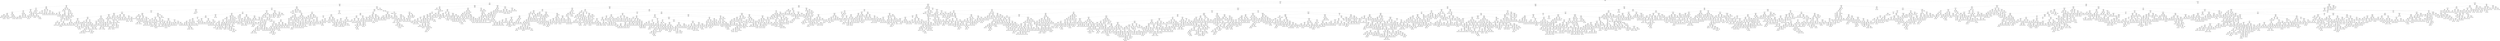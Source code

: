 digraph Tree {
node [shape=box, style="rounded", color="black", fontname=helvetica] ;
edge [fontname=helvetica] ;
0 [label="nrOfWins <= 3.5\nmse = 1.2\nsamples = 5564\nvalue = 6.9"] ;
1 [label="duration <= 3750.0\nmse = 1.2\nsamples = 4350\nvalue = 6.7"] ;
0 -> 1 [labeldistance=2.5, labelangle=45, headlabel="True"] ;
2 [label="Short <= 0.5\nmse = 1.1\nsamples = 1008\nvalue = 7.3"] ;
1 -> 2 ;
3 [label="ratingCount <= 13.5\nmse = 1.0\nsamples = 812\nvalue = 7.4"] ;
2 -> 3 ;
4 [label="year <= 2009.5\nmse = 1.5\nsamples = 92\nvalue = 6.8"] ;
3 -> 4 ;
5 [label="year <= 2007.5\nmse = 1.9\nsamples = 58\nvalue = 6.6"] ;
4 -> 5 ;
6 [label="TalkShow <= 0.5\nmse = 0.7\nsamples = 42\nvalue = 7.0"] ;
5 -> 6 ;
7 [label="duration <= 3390.0\nmse = 0.6\nsamples = 38\nvalue = 6.9"] ;
6 -> 7 ;
8 [label="year <= 2001.5\nmse = 0.6\nsamples = 27\nvalue = 6.7"] ;
7 -> 8 ;
9 [label="duration <= 2250.0\nmse = 0.7\nsamples = 15\nvalue = 6.3"] ;
8 -> 9 ;
10 [label="year <= 1985.0\nmse = 0.5\nsamples = 9\nvalue = 6.6"] ;
9 -> 10 ;
11 [label="duration <= 1020.0\nmse = 0.1\nsamples = 3\nvalue = 5.9"] ;
10 -> 11 ;
12 [label="ratingCount <= 10.0\nmse = 0.0\nsamples = 2\nvalue = 6.1"] ;
11 -> 12 ;
13 [label="mse = 0.0\nsamples = 1\nvalue = 6.0"] ;
12 -> 13 ;
14 [label="mse = 0.0\nsamples = 1\nvalue = 6.2"] ;
12 -> 14 ;
15 [label="mse = -0.0\nsamples = 1\nvalue = 5.5"] ;
11 -> 15 ;
16 [label="ratingCount <= 6.5\nmse = 0.3\nsamples = 6\nvalue = 7.0"] ;
10 -> 16 ;
17 [label="Documentary <= 0.5\nmse = 0.0\nsamples = 3\nvalue = 6.6"] ;
16 -> 17 ;
18 [label="year <= 1996.0\nmse = 0.0\nsamples = 2\nvalue = 6.5"] ;
17 -> 18 ;
19 [label="mse = 0.0\nsamples = 1\nvalue = 6.6"] ;
18 -> 19 ;
20 [label="mse = 0.0\nsamples = 1\nvalue = 6.5"] ;
18 -> 20 ;
21 [label="mse = 0.0\nsamples = 1\nvalue = 7.0"] ;
17 -> 21 ;
22 [label="ratingCount <= 11.5\nmse = 0.1\nsamples = 3\nvalue = 7.7"] ;
16 -> 22 ;
23 [label="Fantasy <= 0.5\nmse = 0.0\nsamples = 2\nvalue = 7.4"] ;
22 -> 23 ;
24 [label="mse = 0.0\nsamples = 1\nvalue = 7.4"] ;
23 -> 24 ;
25 [label="mse = 0.0\nsamples = 1\nvalue = 7.5"] ;
23 -> 25 ;
26 [label="mse = 0.0\nsamples = 1\nvalue = 8.1"] ;
22 -> 26 ;
27 [label="ratingCount <= 6.5\nmse = 0.5\nsamples = 6\nvalue = 5.8"] ;
9 -> 27 ;
28 [label="mse = 0.0\nsamples = 1\nvalue = 4.5"] ;
27 -> 28 ;
29 [label="nrOfGenre <= 1.5\nmse = 0.2\nsamples = 5\nvalue = 6.0"] ;
27 -> 29 ;
30 [label="Thriller <= 0.5\nmse = 0.1\nsamples = 2\nvalue = 6.6"] ;
29 -> 30 ;
31 [label="mse = 0.0\nsamples = 1\nvalue = 6.3"] ;
30 -> 31 ;
32 [label="mse = -0.0\nsamples = 1\nvalue = 7.0"] ;
30 -> 32 ;
33 [label="Thriller <= 0.5\nmse = 0.0\nsamples = 3\nvalue = 5.7"] ;
29 -> 33 ;
34 [label="nrOfGenre <= 2.5\nmse = 0.0\nsamples = 2\nvalue = 5.7"] ;
33 -> 34 ;
35 [label="mse = 0.0\nsamples = 1\nvalue = 5.7"] ;
34 -> 35 ;
36 [label="mse = 0.0\nsamples = 1\nvalue = 5.6"] ;
34 -> 36 ;
37 [label="mse = 0.0\nsamples = 1\nvalue = 5.9"] ;
33 -> 37 ;
38 [label="ratingCount <= 5.5\nmse = 0.3\nsamples = 12\nvalue = 7.1"] ;
8 -> 38 ;
39 [label="mse = -0.0\nsamples = 1\nvalue = 5.8"] ;
38 -> 39 ;
40 [label="year <= 2005.5\nmse = 0.1\nsamples = 11\nvalue = 7.2"] ;
38 -> 40 ;
41 [label="duration <= 2550.0\nmse = 0.1\nsamples = 6\nvalue = 7.0"] ;
40 -> 41 ;
42 [label="nrOfUserReviews <= 0.5\nmse = 0.0\nsamples = 4\nvalue = 6.8"] ;
41 -> 42 ;
43 [label="Documentary <= 0.5\nmse = 0.0\nsamples = 2\nvalue = 6.9"] ;
42 -> 43 ;
44 [label="mse = 0.0\nsamples = 1\nvalue = 6.9"] ;
43 -> 44 ;
45 [label="mse = -0.0\nsamples = 1\nvalue = 6.8"] ;
43 -> 45 ;
46 [label="GameShow <= 0.5\nmse = 0.0\nsamples = 2\nvalue = 6.7"] ;
42 -> 46 ;
47 [label="mse = 0.0\nsamples = 1\nvalue = 6.6"] ;
46 -> 47 ;
48 [label="mse = 0.0\nsamples = 1\nvalue = 6.7"] ;
46 -> 48 ;
49 [label="year <= 2004.0\nmse = 0.0\nsamples = 2\nvalue = 7.4"] ;
41 -> 49 ;
50 [label="mse = 0.0\nsamples = 1\nvalue = 7.8"] ;
49 -> 50 ;
51 [label="mse = -0.0\nsamples = 1\nvalue = 7.3"] ;
49 -> 51 ;
52 [label="year <= 2006.5\nmse = 0.1\nsamples = 5\nvalue = 7.4"] ;
40 -> 52 ;
53 [label="nrOfGenre <= 1.5\nmse = 0.0\nsamples = 2\nvalue = 7.7"] ;
52 -> 53 ;
54 [label="mse = 0.0\nsamples = 1\nvalue = 7.7"] ;
53 -> 54 ;
55 [label="mse = -0.0\nsamples = 1\nvalue = 7.8"] ;
53 -> 55 ;
56 [label="ratingCount <= 10.0\nmse = 0.0\nsamples = 3\nvalue = 7.2"] ;
52 -> 56 ;
57 [label="nrOfUserReviews <= 0.5\nmse = 0.0\nsamples = 2\nvalue = 7.2"] ;
56 -> 57 ;
58 [label="mse = -0.0\nsamples = 1\nvalue = 7.3"] ;
57 -> 58 ;
59 [label="mse = 0.0\nsamples = 1\nvalue = 7.2"] ;
57 -> 59 ;
60 [label="mse = 0.0\nsamples = 1\nvalue = 6.9"] ;
56 -> 60 ;
61 [label="year <= 1941.0\nmse = 0.2\nsamples = 11\nvalue = 7.3"] ;
7 -> 61 ;
62 [label="mse = 0.0\nsamples = 1\nvalue = 6.1"] ;
61 -> 62 ;
63 [label="year <= 1975.0\nmse = 0.1\nsamples = 10\nvalue = 7.3"] ;
61 -> 63 ;
64 [label="nrOfGenre <= 2.5\nmse = 0.0\nsamples = 3\nvalue = 7.9"] ;
63 -> 64 ;
65 [label="mse = 0.0\nsamples = 1\nvalue = 8.0"] ;
64 -> 65 ;
66 [label="ratingCount <= 7.5\nmse = 0.0\nsamples = 2\nvalue = 7.8"] ;
64 -> 66 ;
67 [label="mse = 0.0\nsamples = 1\nvalue = 7.7"] ;
66 -> 67 ;
68 [label="mse = -0.0\nsamples = 1\nvalue = 7.8"] ;
66 -> 68 ;
69 [label="ratingCount <= 9.0\nmse = 0.1\nsamples = 7\nvalue = 7.2"] ;
63 -> 69 ;
70 [label="year <= 1980.5\nmse = 0.0\nsamples = 3\nvalue = 7.0"] ;
69 -> 70 ;
71 [label="mse = 0.0\nsamples = 1\nvalue = 7.4"] ;
70 -> 71 ;
72 [label="Adventure <= 0.5\nmse = 0.0\nsamples = 2\nvalue = 7.0"] ;
70 -> 72 ;
73 [label="mse = 0.0\nsamples = 1\nvalue = 6.9"] ;
72 -> 73 ;
74 [label="mse = 0.0\nsamples = 1\nvalue = 7.0"] ;
72 -> 74 ;
75 [label="year <= 1978.0\nmse = 0.0\nsamples = 4\nvalue = 7.4"] ;
69 -> 75 ;
76 [label="mse = 0.0\nsamples = 1\nvalue = 7.0"] ;
75 -> 76 ;
77 [label="year <= 1993.0\nmse = 0.0\nsamples = 3\nvalue = 7.4"] ;
75 -> 77 ;
78 [label="mse = -0.0\nsamples = 1\nvalue = 7.4"] ;
77 -> 78 ;
79 [label="nrOfGenre <= 1.5\nmse = 0.0\nsamples = 2\nvalue = 7.5"] ;
77 -> 79 ;
80 [label="mse = 0.0\nsamples = 1\nvalue = 7.4"] ;
79 -> 80 ;
81 [label="mse = 0.0\nsamples = 1\nvalue = 7.6"] ;
79 -> 81 ;
82 [label="News <= 0.5\nmse = 1.8\nsamples = 4\nvalue = 7.9"] ;
6 -> 82 ;
83 [label="ratingCount <= 8.5\nmse = 0.4\nsamples = 3\nvalue = 8.5"] ;
82 -> 83 ;
84 [label="mse = 0.0\nsamples = 1\nvalue = 9.0"] ;
83 -> 84 ;
85 [label="ratingCount <= 12.5\nmse = 0.2\nsamples = 2\nvalue = 8.0"] ;
83 -> 85 ;
86 [label="mse = 0.0\nsamples = 1\nvalue = 7.5"] ;
85 -> 86 ;
87 [label="mse = 0.0\nsamples = 1\nvalue = 8.5"] ;
85 -> 87 ;
88 [label="mse = 0.0\nsamples = 1\nvalue = 5.4"] ;
82 -> 88 ;
89 [label="Documentary <= 0.5\nmse = 3.4\nsamples = 16\nvalue = 5.6"] ;
5 -> 89 ;
90 [label="Comedy <= 0.5\nmse = 4.0\nsamples = 9\nvalue = 4.9"] ;
89 -> 90 ;
91 [label="ratingCount <= 7.5\nmse = 0.6\nsamples = 4\nvalue = 2.9"] ;
90 -> 91 ;
92 [label="TalkShow <= 0.5\nmse = 0.1\nsamples = 2\nvalue = 2.4"] ;
91 -> 92 ;
93 [label="mse = 0.0\nsamples = 1\nvalue = 2.7"] ;
92 -> 93 ;
94 [label="mse = 0.0\nsamples = 1\nvalue = 2.2"] ;
92 -> 94 ;
95 [label="ratingCount <= 9.0\nmse = 0.4\nsamples = 2\nvalue = 3.7"] ;
91 -> 95 ;
96 [label="mse = 0.0\nsamples = 1\nvalue = 4.3"] ;
95 -> 96 ;
97 [label="mse = 0.0\nsamples = 1\nvalue = 3.1"] ;
95 -> 97 ;
98 [label="ratingCount <= 11.0\nmse = 3.0\nsamples = 5\nvalue = 5.8"] ;
90 -> 98 ;
99 [label="duration <= 1740.0\nmse = 2.4\nsamples = 4\nvalue = 6.2"] ;
98 -> 99 ;
100 [label="year <= 2008.5\nmse = 0.0\nsamples = 2\nvalue = 5.2"] ;
99 -> 100 ;
101 [label="mse = 0.0\nsamples = 1\nvalue = 5.1"] ;
100 -> 101 ;
102 [label="mse = -0.0\nsamples = 1\nvalue = 5.4"] ;
100 -> 102 ;
103 [label="ratingCount <= 8.5\nmse = 0.1\nsamples = 2\nvalue = 8.6"] ;
99 -> 103 ;
104 [label="mse = 0.0\nsamples = 1\nvalue = 8.1"] ;
103 -> 104 ;
105 [label="mse = -0.0\nsamples = 1\nvalue = 8.8"] ;
103 -> 105 ;
106 [label="mse = 0.0\nsamples = 1\nvalue = 3.6"] ;
98 -> 106 ;
107 [label="duration <= 1260.0\nmse = 0.8\nsamples = 7\nvalue = 6.6"] ;
89 -> 107 ;
108 [label="mse = 0.0\nsamples = 1\nvalue = 4.0"] ;
107 -> 108 ;
109 [label="duration <= 3330.0\nmse = 0.1\nsamples = 6\nvalue = 6.8"] ;
107 -> 109 ;
110 [label="ratingCount <= 11.0\nmse = 0.0\nsamples = 3\nvalue = 7.0"] ;
109 -> 110 ;
111 [label="duration <= 2430.0\nmse = 0.0\nsamples = 2\nvalue = 6.9"] ;
110 -> 111 ;
112 [label="mse = 0.0\nsamples = 1\nvalue = 6.9"] ;
111 -> 112 ;
113 [label="mse = -0.0\nsamples = 1\nvalue = 6.8"] ;
111 -> 113 ;
114 [label="mse = 0.0\nsamples = 1\nvalue = 7.2"] ;
110 -> 114 ;
115 [label="ratingCount <= 8.0\nmse = 0.2\nsamples = 3\nvalue = 6.5"] ;
109 -> 115 ;
116 [label="year <= 2008.5\nmse = 0.0\nsamples = 2\nvalue = 6.8"] ;
115 -> 116 ;
117 [label="mse = 0.0\nsamples = 1\nvalue = 6.6"] ;
116 -> 117 ;
118 [label="mse = 0.0\nsamples = 1\nvalue = 7.0"] ;
116 -> 118 ;
119 [label="mse = 0.0\nsamples = 1\nvalue = 5.9"] ;
115 -> 119 ;
120 [label="Music <= 0.5\nmse = 0.6\nsamples = 34\nvalue = 7.2"] ;
4 -> 120 ;
121 [label="Biography <= 0.5\nmse = 0.4\nsamples = 29\nvalue = 7.1"] ;
120 -> 121 ;
122 [label="duration <= 240.0\nmse = 0.4\nsamples = 28\nvalue = 7.0"] ;
121 -> 122 ;
123 [label="mse = 0.0\nsamples = 1\nvalue = 5.5"] ;
122 -> 123 ;
124 [label="ratingCount <= 5.5\nmse = 0.3\nsamples = 27\nvalue = 7.1"] ;
122 -> 124 ;
125 [label="duration <= 1050.0\nmse = 0.6\nsamples = 5\nvalue = 7.5"] ;
124 -> 125 ;
126 [label="duration <= 780.0\nmse = 0.9\nsamples = 2\nvalue = 7.1"] ;
125 -> 126 ;
127 [label="mse = 0.0\nsamples = 1\nvalue = 7.8"] ;
126 -> 127 ;
128 [label="mse = 0.0\nsamples = 1\nvalue = 5.8"] ;
126 -> 128 ;
129 [label="year <= 2011.0\nmse = 0.2\nsamples = 3\nvalue = 7.8"] ;
125 -> 129 ;
130 [label="mse = 0.0\nsamples = 1\nvalue = 7.0"] ;
129 -> 130 ;
131 [label="duration <= 1440.0\nmse = 0.1\nsamples = 2\nvalue = 8.0"] ;
129 -> 131 ;
132 [label="mse = 0.0\nsamples = 1\nvalue = 8.4"] ;
131 -> 132 ;
133 [label="mse = 0.0\nsamples = 1\nvalue = 7.8"] ;
131 -> 133 ;
134 [label="duration <= 1230.0\nmse = 0.3\nsamples = 22\nvalue = 7.0"] ;
124 -> 134 ;
135 [label="duration <= 1020.0\nmse = 0.3\nsamples = 8\nvalue = 6.6"] ;
134 -> 135 ;
136 [label="duration <= 540.0\nmse = 0.1\nsamples = 6\nvalue = 6.9"] ;
135 -> 136 ;
137 [label="mse = 0.0\nsamples = 2\nvalue = 7.3"] ;
136 -> 137 ;
138 [label="ratingCount <= 6.5\nmse = 0.0\nsamples = 4\nvalue = 6.7"] ;
136 -> 138 ;
139 [label="mse = 0.0\nsamples = 2\nvalue = 6.5"] ;
138 -> 139 ;
140 [label="duration <= 750.0\nmse = 0.0\nsamples = 2\nvalue = 6.8"] ;
138 -> 140 ;
141 [label="mse = 0.0\nsamples = 1\nvalue = 6.8"] ;
140 -> 141 ;
142 [label="mse = 0.0\nsamples = 1\nvalue = 6.9"] ;
140 -> 142 ;
143 [label="year <= 2011.5\nmse = 0.2\nsamples = 2\nvalue = 5.8"] ;
135 -> 143 ;
144 [label="mse = 0.0\nsamples = 1\nvalue = 6.2"] ;
143 -> 144 ;
145 [label="mse = -0.0\nsamples = 1\nvalue = 5.4"] ;
143 -> 145 ;
146 [label="RealityTV <= 0.5\nmse = 0.2\nsamples = 14\nvalue = 7.1"] ;
134 -> 146 ;
147 [label="ratingCount <= 12.5\nmse = 0.2\nsamples = 12\nvalue = 7.2"] ;
146 -> 147 ;
148 [label="Comedy <= 0.5\nmse = 0.2\nsamples = 10\nvalue = 7.1"] ;
147 -> 148 ;
149 [label="ratingCount <= 10.0\nmse = 0.1\nsamples = 7\nvalue = 7.3"] ;
148 -> 149 ;
150 [label="ratingCount <= 8.0\nmse = 0.1\nsamples = 5\nvalue = 7.4"] ;
149 -> 150 ;
151 [label="nrOfUserReviews <= 0.5\nmse = 0.0\nsamples = 4\nvalue = 7.3"] ;
150 -> 151 ;
152 [label="duration <= 2430.0\nmse = 0.0\nsamples = 2\nvalue = 7.4"] ;
151 -> 152 ;
153 [label="mse = 0.0\nsamples = 1\nvalue = 7.4"] ;
152 -> 153 ;
154 [label="mse = 0.0\nsamples = 1\nvalue = 7.5"] ;
152 -> 154 ;
155 [label="mse = 0.0\nsamples = 2\nvalue = 7.0"] ;
151 -> 155 ;
156 [label="mse = -0.0\nsamples = 1\nvalue = 8.2"] ;
150 -> 156 ;
157 [label="year <= 2011.0\nmse = 0.0\nsamples = 2\nvalue = 7.0"] ;
149 -> 157 ;
158 [label="mse = 0.0\nsamples = 1\nvalue = 7.0"] ;
157 -> 158 ;
159 [label="mse = 0.0\nsamples = 1\nvalue = 7.1"] ;
157 -> 159 ;
160 [label="Family <= 0.5\nmse = 0.1\nsamples = 3\nvalue = 6.8"] ;
148 -> 160 ;
161 [label="mse = -0.0\nsamples = 2\nvalue = 6.4"] ;
160 -> 161 ;
162 [label="mse = 0.0\nsamples = 1\nvalue = 7.1"] ;
160 -> 162 ;
163 [label="TalkShow <= 0.5\nmse = 0.0\nsamples = 2\nvalue = 7.4"] ;
147 -> 163 ;
164 [label="mse = 0.0\nsamples = 1\nvalue = 7.5"] ;
163 -> 164 ;
165 [label="mse = -0.0\nsamples = 1\nvalue = 7.4"] ;
163 -> 165 ;
166 [label="year <= 2012.5\nmse = 0.1\nsamples = 2\nvalue = 6.5"] ;
146 -> 166 ;
167 [label="mse = 0.0\nsamples = 1\nvalue = 7.0"] ;
166 -> 167 ;
168 [label="mse = -0.0\nsamples = 1\nvalue = 6.3"] ;
166 -> 168 ;
169 [label="mse = 0.0\nsamples = 1\nvalue = 8.2"] ;
121 -> 169 ;
170 [label="ratingCount <= 8.5\nmse = 0.4\nsamples = 5\nvalue = 8.1"] ;
120 -> 170 ;
171 [label="mse = 0.0\nsamples = 1\nvalue = 7.3"] ;
170 -> 171 ;
172 [label="duration <= 3660.0\nmse = 0.4\nsamples = 4\nvalue = 8.3"] ;
170 -> 172 ;
173 [label="year <= 2011.5\nmse = 0.0\nsamples = 3\nvalue = 7.8"] ;
172 -> 173 ;
174 [label="mse = 0.0\nsamples = 1\nvalue = 7.7"] ;
173 -> 174 ;
175 [label="ratingCount <= 10.0\nmse = 0.0\nsamples = 2\nvalue = 8.0"] ;
173 -> 175 ;
176 [label="mse = 0.0\nsamples = 1\nvalue = 8.1"] ;
175 -> 176 ;
177 [label="mse = 0.0\nsamples = 1\nvalue = 7.9"] ;
175 -> 177 ;
178 [label="mse = 0.0\nsamples = 1\nvalue = 9.1"] ;
172 -> 178 ;
179 [label="year <= 2004.5\nmse = 0.9\nsamples = 720\nvalue = 7.5"] ;
3 -> 179 ;
180 [label="RealityTV <= 0.5\nmse = 1.0\nsamples = 415\nvalue = 7.3"] ;
179 -> 180 ;
181 [label="duration <= 2670.0\nmse = 0.9\nsamples = 407\nvalue = 7.4"] ;
180 -> 181 ;
182 [label="nrOfNominations <= 13.5\nmse = 0.6\nsamples = 231\nvalue = 7.6"] ;
181 -> 182 ;
183 [label="ratingCount <= 1085.0\nmse = 0.6\nsamples = 228\nvalue = 7.6"] ;
182 -> 183 ;
184 [label="nrOfNewsArticles <= 1.0\nmse = 0.6\nsamples = 141\nvalue = 7.4"] ;
183 -> 184 ;
185 [label="Documentary <= 0.5\nmse = 0.5\nsamples = 118\nvalue = 7.5"] ;
184 -> 185 ;
186 [label="nrOfUserReviews <= 2.5\nmse = 0.3\nsamples = 113\nvalue = 7.6"] ;
185 -> 186 ;
187 [label="Music <= 0.5\nmse = 0.3\nsamples = 77\nvalue = 7.7"] ;
186 -> 187 ;
188 [label="duration <= 1680.0\nmse = 0.2\nsamples = 70\nvalue = 7.6"] ;
187 -> 188 ;
189 [label="ratingCount <= 199.0\nmse = 0.3\nsamples = 26\nvalue = 7.8"] ;
188 -> 189 ;
190 [label="year <= 1994.5\nmse = 0.3\nsamples = 18\nvalue = 7.7"] ;
189 -> 190 ;
191 [label="year <= 1991.0\nmse = 0.3\nsamples = 11\nvalue = 7.4"] ;
190 -> 191 ;
192 [label="nrOfGenre <= 2.0\nmse = 0.1\nsamples = 5\nvalue = 7.7"] ;
191 -> 192 ;
193 [label="duration <= 1470.0\nmse = 0.0\nsamples = 2\nvalue = 7.4"] ;
192 -> 193 ;
194 [label="mse = 0.0\nsamples = 1\nvalue = 7.5"] ;
193 -> 194 ;
195 [label="mse = -0.0\nsamples = 1\nvalue = 7.3"] ;
193 -> 195 ;
196 [label="nrOfPhotos <= 3.5\nmse = 0.0\nsamples = 3\nvalue = 7.9"] ;
192 -> 196 ;
197 [label="mse = 0.0\nsamples = 2\nvalue = 8.0"] ;
196 -> 197 ;
198 [label="mse = -0.0\nsamples = 1\nvalue = 7.6"] ;
196 -> 198 ;
199 [label="ratingCount <= 184.0\nmse = 0.3\nsamples = 6\nvalue = 7.1"] ;
191 -> 199 ;
200 [label="nrOfUserReviews <= 0.5\nmse = 0.1\nsamples = 4\nvalue = 6.9"] ;
199 -> 200 ;
201 [label="Animation <= 0.5\nmse = 0.0\nsamples = 3\nvalue = 7.0"] ;
200 -> 201 ;
202 [label="mse = 0.0\nsamples = 1\nvalue = 7.1"] ;
201 -> 202 ;
203 [label="mse = -0.0\nsamples = 2\nvalue = 7.0"] ;
201 -> 203 ;
204 [label="mse = 0.0\nsamples = 1\nvalue = 6.4"] ;
200 -> 204 ;
205 [label="ratingCount <= 189.0\nmse = 0.6\nsamples = 2\nvalue = 7.6"] ;
199 -> 205 ;
206 [label="mse = 0.0\nsamples = 1\nvalue = 8.4"] ;
205 -> 206 ;
207 [label="mse = 0.0\nsamples = 1\nvalue = 6.8"] ;
205 -> 207 ;
208 [label="year <= 2003.5\nmse = 0.1\nsamples = 7\nvalue = 8.0"] ;
190 -> 208 ;
209 [label="year <= 1997.0\nmse = 0.1\nsamples = 4\nvalue = 8.1"] ;
208 -> 209 ;
210 [label="ratingCount <= 22.0\nmse = 0.0\nsamples = 2\nvalue = 8.0"] ;
209 -> 210 ;
211 [label="mse = -0.0\nsamples = 1\nvalue = 8.1"] ;
210 -> 211 ;
212 [label="mse = -0.0\nsamples = 1\nvalue = 7.8"] ;
210 -> 212 ;
213 [label="ratingCount <= 54.0\nmse = 0.0\nsamples = 2\nvalue = 8.4"] ;
209 -> 213 ;
214 [label="mse = 0.0\nsamples = 1\nvalue = 8.5"] ;
213 -> 214 ;
215 [label="mse = 0.0\nsamples = 1\nvalue = 8.2"] ;
213 -> 215 ;
216 [label="ratingCount <= 61.5\nmse = 0.0\nsamples = 3\nvalue = 7.9"] ;
208 -> 216 ;
217 [label="mse = 0.0\nsamples = 1\nvalue = 7.6"] ;
216 -> 217 ;
218 [label="ratingCount <= 109.0\nmse = 0.0\nsamples = 2\nvalue = 8.0"] ;
216 -> 218 ;
219 [label="mse = 0.0\nsamples = 1\nvalue = 7.9"] ;
218 -> 219 ;
220 [label="mse = 0.0\nsamples = 1\nvalue = 8.0"] ;
218 -> 220 ;
221 [label="duration <= 1410.0\nmse = 0.1\nsamples = 8\nvalue = 8.4"] ;
189 -> 221 ;
222 [label="year <= 1992.5\nmse = 0.0\nsamples = 3\nvalue = 8.1"] ;
221 -> 222 ;
223 [label="mse = 0.0\nsamples = 1\nvalue = 8.3"] ;
222 -> 223 ;
224 [label="year <= 1994.5\nmse = 0.0\nsamples = 2\nvalue = 8.0"] ;
222 -> 224 ;
225 [label="mse = 0.0\nsamples = 1\nvalue = 8.1"] ;
224 -> 225 ;
226 [label="mse = -0.0\nsamples = 1\nvalue = 8.0"] ;
224 -> 226 ;
227 [label="ratingCount <= 501.0\nmse = 0.0\nsamples = 5\nvalue = 8.5"] ;
221 -> 227 ;
228 [label="duration <= 1470.0\nmse = 0.0\nsamples = 4\nvalue = 8.4"] ;
227 -> 228 ;
229 [label="mse = 0.0\nsamples = 1\nvalue = 8.5"] ;
228 -> 229 ;
230 [label="mse = 0.0\nsamples = 3\nvalue = 8.4"] ;
228 -> 230 ;
231 [label="mse = 0.0\nsamples = 1\nvalue = 8.9"] ;
227 -> 231 ;
232 [label="nrOfUserReviews <= 0.5\nmse = 0.2\nsamples = 44\nvalue = 7.6"] ;
188 -> 232 ;
233 [label="nrOfPhotos <= 3.0\nmse = 0.1\nsamples = 27\nvalue = 7.4"] ;
232 -> 233 ;
234 [label="Fantasy <= 0.5\nmse = 0.1\nsamples = 25\nvalue = 7.4"] ;
233 -> 234 ;
235 [label="year <= 1994.5\nmse = 0.1\nsamples = 24\nvalue = 7.3"] ;
234 -> 235 ;
236 [label="year <= 1977.5\nmse = 0.0\nsamples = 7\nvalue = 7.6"] ;
235 -> 236 ;
237 [label="year <= 1970.0\nmse = 0.0\nsamples = 2\nvalue = 7.4"] ;
236 -> 237 ;
238 [label="mse = 0.0\nsamples = 1\nvalue = 7.3"] ;
237 -> 238 ;
239 [label="mse = 0.0\nsamples = 1\nvalue = 7.4"] ;
237 -> 239 ;
240 [label="Drama <= 0.5\nmse = 0.0\nsamples = 5\nvalue = 7.6"] ;
236 -> 240 ;
241 [label="ratingCount <= 16.0\nmse = 0.0\nsamples = 3\nvalue = 7.7"] ;
240 -> 241 ;
242 [label="mse = 0.0\nsamples = 1\nvalue = 7.6"] ;
241 -> 242 ;
243 [label="Animation <= 0.5\nmse = 0.0\nsamples = 2\nvalue = 7.8"] ;
241 -> 243 ;
244 [label="mse = 0.0\nsamples = 1\nvalue = 7.8"] ;
243 -> 244 ;
245 [label="mse = -0.0\nsamples = 1\nvalue = 7.7"] ;
243 -> 245 ;
246 [label="ratingCount <= 41.5\nmse = 0.0\nsamples = 2\nvalue = 7.6"] ;
240 -> 246 ;
247 [label="mse = 0.0\nsamples = 1\nvalue = 7.5"] ;
246 -> 247 ;
248 [label="mse = -0.0\nsamples = 1\nvalue = 7.6"] ;
246 -> 248 ;
249 [label="year <= 1995.5\nmse = 0.1\nsamples = 17\nvalue = 7.2"] ;
235 -> 249 ;
250 [label="ratingCount <= 96.0\nmse = 0.5\nsamples = 2\nvalue = 6.7"] ;
249 -> 250 ;
251 [label="mse = 0.0\nsamples = 1\nvalue = 7.4"] ;
250 -> 251 ;
252 [label="mse = 0.0\nsamples = 1\nvalue = 6.0"] ;
250 -> 252 ;
253 [label="Comedy <= 0.5\nmse = 0.1\nsamples = 15\nvalue = 7.3"] ;
249 -> 253 ;
254 [label="mse = 0.0\nsamples = 1\nvalue = 8.0"] ;
253 -> 254 ;
255 [label="Family <= 0.5\nmse = 0.0\nsamples = 14\nvalue = 7.3"] ;
253 -> 255 ;
256 [label="ratingCount <= 51.0\nmse = 0.1\nsamples = 8\nvalue = 7.3"] ;
255 -> 256 ;
257 [label="year <= 2002.5\nmse = 0.0\nsamples = 6\nvalue = 7.2"] ;
256 -> 257 ;
258 [label="year <= 1998.5\nmse = 0.0\nsamples = 4\nvalue = 7.4"] ;
257 -> 258 ;
259 [label="Animation <= 0.5\nmse = 0.0\nsamples = 2\nvalue = 7.2"] ;
258 -> 259 ;
260 [label="mse = 0.0\nsamples = 1\nvalue = 7.3"] ;
259 -> 260 ;
261 [label="mse = -0.0\nsamples = 1\nvalue = 7.2"] ;
259 -> 261 ;
262 [label="Drama <= 0.5\nmse = 0.0\nsamples = 2\nvalue = 7.4"] ;
258 -> 262 ;
263 [label="mse = 0.0\nsamples = 1\nvalue = 7.5"] ;
262 -> 263 ;
264 [label="mse = -0.0\nsamples = 1\nvalue = 7.4"] ;
262 -> 264 ;
265 [label="year <= 2003.5\nmse = 0.0\nsamples = 2\nvalue = 7.0"] ;
257 -> 265 ;
266 [label="mse = 0.0\nsamples = 1\nvalue = 7.0"] ;
265 -> 266 ;
267 [label="mse = -0.0\nsamples = 1\nvalue = 7.1"] ;
265 -> 267 ;
268 [label="mse = 0.0\nsamples = 2\nvalue = 7.6"] ;
256 -> 268 ;
269 [label="ratingCount <= 21.0\nmse = 0.0\nsamples = 6\nvalue = 7.2"] ;
255 -> 269 ;
270 [label="mse = 0.0\nsamples = 1\nvalue = 7.5"] ;
269 -> 270 ;
271 [label="year <= 2001.5\nmse = 0.0\nsamples = 5\nvalue = 7.2"] ;
269 -> 271 ;
272 [label="year <= 2000.5\nmse = 0.0\nsamples = 2\nvalue = 7.3"] ;
271 -> 272 ;
273 [label="mse = -0.0\nsamples = 1\nvalue = 7.3"] ;
272 -> 273 ;
274 [label="mse = 0.0\nsamples = 1\nvalue = 7.2"] ;
272 -> 274 ;
275 [label="ratingCount <= 452.5\nmse = 0.0\nsamples = 3\nvalue = 7.1"] ;
271 -> 275 ;
276 [label="Animation <= 0.5\nmse = 0.0\nsamples = 2\nvalue = 7.1"] ;
275 -> 276 ;
277 [label="mse = 0.0\nsamples = 1\nvalue = 7.0"] ;
276 -> 277 ;
278 [label="mse = 0.0\nsamples = 1\nvalue = 7.2"] ;
276 -> 278 ;
279 [label="mse = 0.0\nsamples = 1\nvalue = 7.0"] ;
275 -> 279 ;
280 [label="mse = 0.0\nsamples = 1\nvalue = 8.3"] ;
234 -> 280 ;
281 [label="ratingCount <= 162.0\nmse = 0.0\nsamples = 2\nvalue = 8.0"] ;
233 -> 281 ;
282 [label="mse = 0.0\nsamples = 1\nvalue = 8.1"] ;
281 -> 282 ;
283 [label="mse = -0.0\nsamples = 1\nvalue = 8.0"] ;
281 -> 283 ;
284 [label="Family <= 0.5\nmse = 0.1\nsamples = 17\nvalue = 7.7"] ;
232 -> 284 ;
285 [label="Comedy <= 0.5\nmse = 0.1\nsamples = 10\nvalue = 7.8"] ;
284 -> 285 ;
286 [label="year <= 1995.0\nmse = 0.0\nsamples = 2\nvalue = 8.3"] ;
285 -> 286 ;
287 [label="mse = 0.0\nsamples = 1\nvalue = 8.4"] ;
286 -> 287 ;
288 [label="mse = 0.0\nsamples = 1\nvalue = 8.2"] ;
286 -> 288 ;
289 [label="ratingCount <= 48.0\nmse = 0.0\nsamples = 8\nvalue = 7.8"] ;
285 -> 289 ;
290 [label="ratingCount <= 25.5\nmse = 0.0\nsamples = 2\nvalue = 7.5"] ;
289 -> 290 ;
291 [label="mse = 0.0\nsamples = 1\nvalue = 7.6"] ;
290 -> 291 ;
292 [label="mse = 0.0\nsamples = 1\nvalue = 7.5"] ;
290 -> 292 ;
293 [label="Animation <= 0.5\nmse = 0.0\nsamples = 6\nvalue = 7.9"] ;
289 -> 293 ;
294 [label="year <= 1966.5\nmse = 0.0\nsamples = 5\nvalue = 7.8"] ;
293 -> 294 ;
295 [label="mse = 0.0\nsamples = 1\nvalue = 8.2"] ;
294 -> 295 ;
296 [label="year <= 1988.5\nmse = 0.0\nsamples = 4\nvalue = 7.8"] ;
294 -> 296 ;
297 [label="nrOfUserReviews <= 1.5\nmse = 0.0\nsamples = 2\nvalue = 7.8"] ;
296 -> 297 ;
298 [label="mse = 0.0\nsamples = 1\nvalue = 7.8"] ;
297 -> 298 ;
299 [label="mse = -0.0\nsamples = 1\nvalue = 7.9"] ;
297 -> 299 ;
300 [label="ratingCount <= 192.5\nmse = 0.0\nsamples = 2\nvalue = 7.7"] ;
296 -> 300 ;
301 [label="mse = -0.0\nsamples = 1\nvalue = 7.7"] ;
300 -> 301 ;
302 [label="mse = -0.0\nsamples = 1\nvalue = 7.6"] ;
300 -> 302 ;
303 [label="mse = -0.0\nsamples = 1\nvalue = 8.1"] ;
293 -> 303 ;
304 [label="nrOfUserReviews <= 1.5\nmse = 0.2\nsamples = 7\nvalue = 7.5"] ;
284 -> 304 ;
305 [label="ratingCount <= 697.5\nmse = 0.0\nsamples = 5\nvalue = 7.3"] ;
304 -> 305 ;
306 [label="ratingCount <= 512.0\nmse = 0.0\nsamples = 3\nvalue = 7.2"] ;
305 -> 306 ;
307 [label="ratingCount <= 267.5\nmse = 0.0\nsamples = 2\nvalue = 7.2"] ;
306 -> 307 ;
308 [label="mse = 0.0\nsamples = 1\nvalue = 7.2"] ;
307 -> 308 ;
309 [label="mse = 0.0\nsamples = 1\nvalue = 7.3"] ;
307 -> 309 ;
310 [label="mse = -0.0\nsamples = 1\nvalue = 7.1"] ;
306 -> 310 ;
311 [label="year <= 1991.5\nmse = 0.0\nsamples = 2\nvalue = 7.5"] ;
305 -> 311 ;
312 [label="mse = 0.0\nsamples = 1\nvalue = 7.4"] ;
311 -> 312 ;
313 [label="mse = -0.0\nsamples = 1\nvalue = 7.6"] ;
311 -> 313 ;
314 [label="nrOfPhotos <= 2.5\nmse = 0.4\nsamples = 2\nvalue = 8.0"] ;
304 -> 314 ;
315 [label="mse = 0.0\nsamples = 1\nvalue = 8.4"] ;
314 -> 315 ;
316 [label="mse = 0.0\nsamples = 1\nvalue = 7.1"] ;
314 -> 316 ;
317 [label="ratingCount <= 99.0\nmse = 0.3\nsamples = 7\nvalue = 8.2"] ;
187 -> 317 ;
318 [label="year <= 1994.5\nmse = 0.0\nsamples = 3\nvalue = 7.7"] ;
317 -> 318 ;
319 [label="nrOfPhotos <= 2.0\nmse = 0.0\nsamples = 2\nvalue = 7.8"] ;
318 -> 319 ;
320 [label="mse = 0.0\nsamples = 1\nvalue = 7.7"] ;
319 -> 320 ;
321 [label="mse = -0.0\nsamples = 1\nvalue = 7.9"] ;
319 -> 321 ;
322 [label="mse = 0.0\nsamples = 1\nvalue = 7.5"] ;
318 -> 322 ;
323 [label="year <= 1969.5\nmse = 0.1\nsamples = 4\nvalue = 8.7"] ;
317 -> 323 ;
324 [label="mse = 0.0\nsamples = 1\nvalue = 8.4"] ;
323 -> 324 ;
325 [label="year <= 1971.0\nmse = 0.0\nsamples = 3\nvalue = 8.8"] ;
323 -> 325 ;
326 [label="mse = 0.0\nsamples = 1\nvalue = 8.9"] ;
325 -> 326 ;
327 [label="ratingCount <= 155.0\nmse = 0.0\nsamples = 2\nvalue = 8.6"] ;
325 -> 327 ;
328 [label="mse = 0.0\nsamples = 1\nvalue = 8.7"] ;
327 -> 328 ;
329 [label="mse = -0.0\nsamples = 1\nvalue = 8.4"] ;
327 -> 329 ;
330 [label="TalkShow <= 0.5\nmse = 0.4\nsamples = 36\nvalue = 7.3"] ;
186 -> 330 ;
331 [label="nrOfGenre <= 0.5\nmse = 0.4\nsamples = 34\nvalue = 7.2"] ;
330 -> 331 ;
332 [label="mse = 0.0\nsamples = 1\nvalue = 6.2"] ;
331 -> 332 ;
333 [label="Family <= 0.5\nmse = 0.3\nsamples = 33\nvalue = 7.3"] ;
331 -> 333 ;
334 [label="ratingCount <= 854.0\nmse = 0.3\nsamples = 17\nvalue = 7.5"] ;
333 -> 334 ;
335 [label="nrOfPhotos <= 4.5\nmse = 0.2\nsamples = 14\nvalue = 7.6"] ;
334 -> 335 ;
336 [label="ratingCount <= 451.0\nmse = 0.1\nsamples = 12\nvalue = 7.6"] ;
335 -> 336 ;
337 [label="year <= 1965.0\nmse = 0.1\nsamples = 7\nvalue = 7.5"] ;
336 -> 337 ;
338 [label="mse = 0.0\nsamples = 1\nvalue = 8.3"] ;
337 -> 338 ;
339 [label="GameShow <= 0.5\nmse = 0.1\nsamples = 6\nvalue = 7.4"] ;
337 -> 339 ;
340 [label="nrOfUserReviews <= 6.5\nmse = 0.0\nsamples = 5\nvalue = 7.5"] ;
339 -> 340 ;
341 [label="ratingCount <= 124.0\nmse = 0.0\nsamples = 2\nvalue = 7.3"] ;
340 -> 341 ;
342 [label="mse = 0.0\nsamples = 1\nvalue = 7.2"] ;
341 -> 342 ;
343 [label="mse = 0.0\nsamples = 1\nvalue = 7.4"] ;
341 -> 343 ;
344 [label="nrOfUserReviews <= 11.0\nmse = 0.0\nsamples = 3\nvalue = 7.6"] ;
340 -> 344 ;
345 [label="mse = 0.0\nsamples = 1\nvalue = 7.5"] ;
344 -> 345 ;
346 [label="mse = -0.0\nsamples = 2\nvalue = 7.6"] ;
344 -> 346 ;
347 [label="mse = 0.0\nsamples = 1\nvalue = 6.8"] ;
339 -> 347 ;
348 [label="Animation <= 0.5\nmse = 0.1\nsamples = 5\nvalue = 8.0"] ;
336 -> 348 ;
349 [label="Romance <= 0.5\nmse = 0.0\nsamples = 3\nvalue = 8.2"] ;
348 -> 349 ;
350 [label="mse = 0.0\nsamples = 2\nvalue = 8.2"] ;
349 -> 350 ;
351 [label="mse = -0.0\nsamples = 1\nvalue = 8.1"] ;
349 -> 351 ;
352 [label="nrOfUserReviews <= 13.5\nmse = 0.0\nsamples = 2\nvalue = 7.6"] ;
348 -> 352 ;
353 [label="mse = 0.0\nsamples = 1\nvalue = 7.6"] ;
352 -> 353 ;
354 [label="mse = 0.0\nsamples = 1\nvalue = 7.7"] ;
352 -> 354 ;
355 [label="Drama <= 0.5\nmse = 0.0\nsamples = 2\nvalue = 7.0"] ;
335 -> 355 ;
356 [label="mse = 0.0\nsamples = 1\nvalue = 7.1"] ;
355 -> 356 ;
357 [label="mse = 0.0\nsamples = 1\nvalue = 7.0"] ;
355 -> 357 ;
358 [label="duration <= 2160.0\nmse = 0.4\nsamples = 3\nvalue = 7.0"] ;
334 -> 358 ;
359 [label="year <= 2002.5\nmse = 0.0\nsamples = 2\nvalue = 6.2"] ;
358 -> 359 ;
360 [label="mse = 0.0\nsamples = 1\nvalue = 6.1"] ;
359 -> 360 ;
361 [label="mse = 0.0\nsamples = 1\nvalue = 6.3"] ;
359 -> 361 ;
362 [label="mse = 0.0\nsamples = 1\nvalue = 7.5"] ;
358 -> 362 ;
363 [label="Fantasy <= 0.5\nmse = 0.3\nsamples = 16\nvalue = 7.1"] ;
333 -> 363 ;
364 [label="year <= 1993.5\nmse = 0.2\nsamples = 14\nvalue = 7.2"] ;
363 -> 364 ;
365 [label="nrOfUserReviews <= 6.5\nmse = 0.1\nsamples = 13\nvalue = 7.3"] ;
364 -> 365 ;
366 [label="Adventure <= 0.5\nmse = 0.1\nsamples = 8\nvalue = 7.5"] ;
365 -> 366 ;
367 [label="year <= 1982.0\nmse = 0.0\nsamples = 7\nvalue = 7.5"] ;
366 -> 367 ;
368 [label="year <= 1969.5\nmse = 0.0\nsamples = 4\nvalue = 7.4"] ;
367 -> 368 ;
369 [label="year <= 1967.0\nmse = 0.0\nsamples = 2\nvalue = 7.4"] ;
368 -> 369 ;
370 [label="mse = 0.0\nsamples = 1\nvalue = 7.4"] ;
369 -> 370 ;
371 [label="mse = -0.0\nsamples = 1\nvalue = 7.3"] ;
369 -> 371 ;
372 [label="mse = 0.0\nsamples = 2\nvalue = 7.5"] ;
368 -> 372 ;
373 [label="Animation <= 0.5\nmse = 0.0\nsamples = 3\nvalue = 7.7"] ;
367 -> 373 ;
374 [label="ratingCount <= 72.5\nmse = 0.0\nsamples = 2\nvalue = 7.8"] ;
373 -> 374 ;
375 [label="mse = 0.0\nsamples = 1\nvalue = 7.7"] ;
374 -> 375 ;
376 [label="mse = -0.0\nsamples = 1\nvalue = 7.8"] ;
374 -> 376 ;
377 [label="mse = -0.0\nsamples = 1\nvalue = 7.6"] ;
373 -> 377 ;
378 [label="mse = 0.0\nsamples = 1\nvalue = 6.8"] ;
366 -> 378 ;
379 [label="ratingCount <= 444.0\nmse = 0.1\nsamples = 5\nvalue = 7.1"] ;
365 -> 379 ;
380 [label="Adventure <= 0.5\nmse = 0.0\nsamples = 4\nvalue = 7.0"] ;
379 -> 380 ;
381 [label="Western <= 0.5\nmse = 0.0\nsamples = 3\nvalue = 7.0"] ;
380 -> 381 ;
382 [label="mse = 0.0\nsamples = 2\nvalue = 7.0"] ;
381 -> 382 ;
383 [label="mse = -0.0\nsamples = 1\nvalue = 7.2"] ;
381 -> 383 ;
384 [label="mse = -0.0\nsamples = 1\nvalue = 6.7"] ;
380 -> 384 ;
385 [label="mse = -0.0\nsamples = 1\nvalue = 7.6"] ;
379 -> 385 ;
386 [label="mse = 0.0\nsamples = 1\nvalue = 6.1"] ;
364 -> 386 ;
387 [label="ratingCount <= 462.0\nmse = 0.6\nsamples = 2\nvalue = 6.4"] ;
363 -> 387 ;
388 [label="mse = 0.0\nsamples = 1\nvalue = 7.1"] ;
387 -> 388 ;
389 [label="mse = 0.0\nsamples = 1\nvalue = 5.6"] ;
387 -> 389 ;
390 [label="ratingCount <= 690.5\nmse = 0.0\nsamples = 2\nvalue = 8.3"] ;
330 -> 390 ;
391 [label="mse = 0.0\nsamples = 1\nvalue = 8.2"] ;
390 -> 391 ;
392 [label="mse = 0.0\nsamples = 1\nvalue = 8.5"] ;
390 -> 392 ;
393 [label="year <= 2003.5\nmse = 2.6\nsamples = 5\nvalue = 6.7"] ;
185 -> 393 ;
394 [label="ratingCount <= 278.5\nmse = 0.1\nsamples = 4\nvalue = 7.8"] ;
393 -> 394 ;
395 [label="ratingCount <= 40.0\nmse = 0.0\nsamples = 3\nvalue = 7.9"] ;
394 -> 395 ;
396 [label="mse = 0.0\nsamples = 1\nvalue = 7.8"] ;
395 -> 396 ;
397 [label="Biography <= 0.5\nmse = 0.0\nsamples = 2\nvalue = 7.9"] ;
395 -> 397 ;
398 [label="mse = 0.0\nsamples = 1\nvalue = 7.9"] ;
397 -> 398 ;
399 [label="mse = -0.0\nsamples = 1\nvalue = 8.0"] ;
397 -> 399 ;
400 [label="mse = 0.0\nsamples = 1\nvalue = 7.3"] ;
394 -> 400 ;
401 [label="mse = -0.0\nsamples = 1\nvalue = 4.4"] ;
393 -> 401 ;
402 [label="nrOfUserReviews <= 3.5\nmse = 0.6\nsamples = 23\nvalue = 6.9"] ;
184 -> 402 ;
403 [label="year <= 1980.0\nmse = 0.7\nsamples = 5\nvalue = 6.2"] ;
402 -> 403 ;
404 [label="ratingCount <= 329.0\nmse = 0.0\nsamples = 2\nvalue = 7.1"] ;
403 -> 404 ;
405 [label="mse = 0.0\nsamples = 1\nvalue = 7.0"] ;
404 -> 405 ;
406 [label="mse = 0.0\nsamples = 1\nvalue = 7.3"] ;
404 -> 406 ;
407 [label="year <= 1996.0\nmse = 0.1\nsamples = 3\nvalue = 5.4"] ;
403 -> 407 ;
408 [label="Family <= 0.5\nmse = 0.0\nsamples = 2\nvalue = 5.6"] ;
407 -> 408 ;
409 [label="mse = 0.0\nsamples = 1\nvalue = 5.8"] ;
408 -> 409 ;
410 [label="mse = 0.0\nsamples = 1\nvalue = 5.4"] ;
408 -> 410 ;
411 [label="mse = 0.0\nsamples = 1\nvalue = 4.8"] ;
407 -> 411 ;
412 [label="ratingCount <= 617.5\nmse = 0.3\nsamples = 18\nvalue = 7.2"] ;
402 -> 412 ;
413 [label="nrOfGenre <= 1.5\nmse = 0.1\nsamples = 10\nvalue = 7.5"] ;
412 -> 413 ;
414 [label="ratingCount <= 401.5\nmse = 0.0\nsamples = 4\nvalue = 7.2"] ;
413 -> 414 ;
415 [label="nrOfPhotos <= 4.0\nmse = 0.0\nsamples = 2\nvalue = 7.4"] ;
414 -> 415 ;
416 [label="mse = 0.0\nsamples = 1\nvalue = 7.5"] ;
415 -> 416 ;
417 [label="mse = -0.0\nsamples = 1\nvalue = 7.3"] ;
415 -> 417 ;
418 [label="Documentary <= 0.5\nmse = 0.0\nsamples = 2\nvalue = 7.1"] ;
414 -> 418 ;
419 [label="mse = 0.0\nsamples = 1\nvalue = 7.0"] ;
418 -> 419 ;
420 [label="mse = 0.0\nsamples = 1\nvalue = 7.2"] ;
418 -> 420 ;
421 [label="nrOfUserReviews <= 20.0\nmse = 0.0\nsamples = 6\nvalue = 7.7"] ;
413 -> 421 ;
422 [label="nrOfPhotos <= 12.0\nmse = 0.0\nsamples = 4\nvalue = 7.6"] ;
421 -> 422 ;
423 [label="mse = 0.0\nsamples = 1\nvalue = 7.3"] ;
422 -> 423 ;
424 [label="nrOfUserReviews <= 15.0\nmse = 0.0\nsamples = 3\nvalue = 7.6"] ;
422 -> 424 ;
425 [label="mse = -0.0\nsamples = 2\nvalue = 7.6"] ;
424 -> 425 ;
426 [label="mse = 0.0\nsamples = 1\nvalue = 7.7"] ;
424 -> 426 ;
427 [label="mse = 0.0\nsamples = 2\nvalue = 7.9"] ;
421 -> 427 ;
428 [label="Comedy <= 0.5\nmse = 0.3\nsamples = 8\nvalue = 6.8"] ;
412 -> 428 ;
429 [label="Action <= 0.5\nmse = 0.1\nsamples = 3\nvalue = 6.3"] ;
428 -> 429 ;
430 [label="mse = 0.0\nsamples = 2\nvalue = 6.2"] ;
429 -> 430 ;
431 [label="mse = -0.0\nsamples = 1\nvalue = 6.9"] ;
429 -> 431 ;
432 [label="nrOfNominations <= 1.0\nmse = 0.1\nsamples = 5\nvalue = 7.2"] ;
428 -> 432 ;
433 [label="year <= 1966.0\nmse = 0.1\nsamples = 4\nvalue = 7.3"] ;
432 -> 433 ;
434 [label="mse = 0.0\nsamples = 1\nvalue = 7.9"] ;
433 -> 434 ;
435 [label="nrOfUserReviews <= 13.5\nmse = 0.0\nsamples = 3\nvalue = 7.2"] ;
433 -> 435 ;
436 [label="mse = 0.0\nsamples = 1\nvalue = 7.1"] ;
435 -> 436 ;
437 [label="mse = 0.0\nsamples = 2\nvalue = 7.2"] ;
435 -> 437 ;
438 [label="mse = 0.0\nsamples = 1\nvalue = 6.4"] ;
432 -> 438 ;
439 [label="duration <= 1710.0\nmse = 0.5\nsamples = 87\nvalue = 7.8"] ;
183 -> 439 ;
440 [label="nrOfUserReviews <= 10.0\nmse = 0.4\nsamples = 22\nvalue = 8.4"] ;
439 -> 440 ;
441 [label="Comedy <= 0.5\nmse = 0.0\nsamples = 2\nvalue = 9.4"] ;
440 -> 441 ;
442 [label="mse = 0.0\nsamples = 1\nvalue = 9.2"] ;
441 -> 442 ;
443 [label="mse = 0.0\nsamples = 1\nvalue = 9.5"] ;
441 -> 443 ;
444 [label="ratingCount <= 4428.0\nmse = 0.3\nsamples = 20\nvalue = 8.2"] ;
440 -> 444 ;
445 [label="SciFi <= 0.5\nmse = 0.1\nsamples = 5\nvalue = 7.5"] ;
444 -> 445 ;
446 [label="Adventure <= 0.5\nmse = 0.0\nsamples = 2\nvalue = 7.3"] ;
445 -> 446 ;
447 [label="mse = -0.0\nsamples = 1\nvalue = 7.3"] ;
446 -> 447 ;
448 [label="mse = 0.0\nsamples = 1\nvalue = 7.2"] ;
446 -> 448 ;
449 [label="Drama <= 0.5\nmse = 0.1\nsamples = 3\nvalue = 7.9"] ;
445 -> 449 ;
450 [label="mse = 0.0\nsamples = 1\nvalue = 7.6"] ;
449 -> 450 ;
451 [label="Animation <= 0.5\nmse = 0.0\nsamples = 2\nvalue = 8.0"] ;
449 -> 451 ;
452 [label="mse = 0.0\nsamples = 1\nvalue = 7.9"] ;
451 -> 452 ;
453 [label="mse = -0.0\nsamples = 1\nvalue = 8.2"] ;
451 -> 453 ;
454 [label="duration <= 1470.0\nmse = 0.1\nsamples = 15\nvalue = 8.5"] ;
444 -> 454 ;
455 [label="year <= 2003.5\nmse = 0.1\nsamples = 10\nvalue = 8.3"] ;
454 -> 455 ;
456 [label="nrOfUserReviews <= 76.5\nmse = 0.1\nsamples = 9\nvalue = 8.4"] ;
455 -> 456 ;
457 [label="year <= 2000.5\nmse = 0.0\nsamples = 7\nvalue = 8.4"] ;
456 -> 457 ;
458 [label="Family <= 0.5\nmse = 0.0\nsamples = 5\nvalue = 8.4"] ;
457 -> 458 ;
459 [label="nrOfPhotos <= 12.0\nmse = 0.0\nsamples = 2\nvalue = 8.2"] ;
458 -> 459 ;
460 [label="mse = 0.0\nsamples = 1\nvalue = 8.2"] ;
459 -> 460 ;
461 [label="mse = -0.0\nsamples = 1\nvalue = 8.3"] ;
459 -> 461 ;
462 [label="nrOfPhotos <= 47.0\nmse = 0.0\nsamples = 3\nvalue = 8.5"] ;
458 -> 462 ;
463 [label="mse = 0.0\nsamples = 2\nvalue = 8.5"] ;
462 -> 463 ;
464 [label="mse = -0.0\nsamples = 1\nvalue = 8.6"] ;
462 -> 464 ;
465 [label="mse = 0.0\nsamples = 2\nvalue = 8.6"] ;
457 -> 465 ;
466 [label="Romance <= 0.5\nmse = 0.0\nsamples = 2\nvalue = 8.0"] ;
456 -> 466 ;
467 [label="mse = 0.0\nsamples = 1\nvalue = 8.0"] ;
466 -> 467 ;
468 [label="mse = -0.0\nsamples = 1\nvalue = 7.9"] ;
466 -> 468 ;
469 [label="mse = -0.0\nsamples = 1\nvalue = 7.4"] ;
455 -> 469 ;
470 [label="ratingCount <= 30650.5\nmse = 0.0\nsamples = 5\nvalue = 8.7"] ;
454 -> 470 ;
471 [label="nrOfNewsArticles <= 5.5\nmse = 0.0\nsamples = 4\nvalue = 8.6"] ;
470 -> 471 ;
472 [label="mse = 0.0\nsamples = 1\nvalue = 8.7"] ;
471 -> 472 ;
473 [label="nrOfNewsArticles <= 29.5\nmse = 0.0\nsamples = 3\nvalue = 8.6"] ;
471 -> 473 ;
474 [label="mse = 0.0\nsamples = 1\nvalue = 8.5"] ;
473 -> 474 ;
475 [label="mse = 0.0\nsamples = 2\nvalue = 8.6"] ;
473 -> 475 ;
476 [label="mse = 0.0\nsamples = 1\nvalue = 8.9"] ;
470 -> 476 ;
477 [label="Romance <= 0.5\nmse = 0.4\nsamples = 65\nvalue = 7.6"] ;
439 -> 477 ;
478 [label="nrOfUserReviews <= 139.5\nmse = 0.4\nsamples = 64\nvalue = 7.6"] ;
477 -> 478 ;
479 [label="nrOfPhotos <= 9.5\nmse = 0.3\nsamples = 62\nvalue = 7.6"] ;
478 -> 479 ;
480 [label="nrOfNewsArticles <= 7.0\nmse = 0.4\nsamples = 24\nvalue = 7.4"] ;
479 -> 480 ;
481 [label="SciFi <= 0.5\nmse = 0.2\nsamples = 12\nvalue = 7.7"] ;
480 -> 481 ;
482 [label="ratingCount <= 1293.5\nmse = 0.1\nsamples = 11\nvalue = 7.8"] ;
481 -> 482 ;
483 [label="Action <= 0.5\nmse = 0.0\nsamples = 2\nvalue = 8.4"] ;
482 -> 483 ;
484 [label="mse = 0.0\nsamples = 1\nvalue = 8.5"] ;
483 -> 484 ;
485 [label="mse = 0.0\nsamples = 1\nvalue = 8.4"] ;
483 -> 485 ;
486 [label="ratingCount <= 4080.5\nmse = 0.1\nsamples = 9\nvalue = 7.7"] ;
482 -> 486 ;
487 [label="nrOfUserReviews <= 10.5\nmse = 0.1\nsamples = 4\nvalue = 7.5"] ;
486 -> 487 ;
488 [label="nrOfPhotos <= 1.5\nmse = 0.0\nsamples = 2\nvalue = 7.7"] ;
487 -> 488 ;
489 [label="mse = 0.0\nsamples = 1\nvalue = 7.6"] ;
488 -> 489 ;
490 [label="mse = 0.0\nsamples = 1\nvalue = 7.8"] ;
488 -> 490 ;
491 [label="Animation <= 0.5\nmse = 0.0\nsamples = 2\nvalue = 7.1"] ;
487 -> 491 ;
492 [label="mse = 0.0\nsamples = 1\nvalue = 7.2"] ;
491 -> 492 ;
493 [label="mse = 0.0\nsamples = 1\nvalue = 7.0"] ;
491 -> 493 ;
494 [label="nrOfUserReviews <= 52.0\nmse = 0.0\nsamples = 5\nvalue = 7.9"] ;
486 -> 494 ;
495 [label="year <= 1989.5\nmse = 0.0\nsamples = 4\nvalue = 7.8"] ;
494 -> 495 ;
496 [label="mse = 0.0\nsamples = 1\nvalue = 7.7"] ;
495 -> 496 ;
497 [label="ratingCount <= 8789.5\nmse = 0.0\nsamples = 3\nvalue = 7.8"] ;
495 -> 497 ;
498 [label="mse = 0.0\nsamples = 2\nvalue = 7.8"] ;
497 -> 498 ;
499 [label="mse = -0.0\nsamples = 1\nvalue = 7.9"] ;
497 -> 499 ;
500 [label="mse = -0.0\nsamples = 1\nvalue = 8.1"] ;
494 -> 500 ;
501 [label="mse = 0.0\nsamples = 1\nvalue = 7.0"] ;
481 -> 501 ;
502 [label="year <= 2002.5\nmse = 0.4\nsamples = 12\nvalue = 7.0"] ;
480 -> 502 ;
503 [label="year <= 1973.5\nmse = 0.2\nsamples = 10\nvalue = 6.8"] ;
502 -> 503 ;
504 [label="War <= 0.5\nmse = 0.0\nsamples = 2\nvalue = 7.6"] ;
503 -> 504 ;
505 [label="mse = 0.0\nsamples = 1\nvalue = 7.7"] ;
504 -> 505 ;
506 [label="mse = 0.0\nsamples = 1\nvalue = 7.6"] ;
504 -> 506 ;
507 [label="nrOfNominations <= 10.0\nmse = 0.1\nsamples = 8\nvalue = 6.7"] ;
503 -> 507 ;
508 [label="SciFi <= 0.5\nmse = 0.0\nsamples = 7\nvalue = 6.8"] ;
507 -> 508 ;
509 [label="nrOfUserReviews <= 7.5\nmse = 0.0\nsamples = 6\nvalue = 6.7"] ;
508 -> 509 ;
510 [label="mse = 0.0\nsamples = 1\nvalue = 7.0"] ;
509 -> 510 ;
511 [label="nrOfPhotos <= 6.5\nmse = 0.0\nsamples = 5\nvalue = 6.7"] ;
509 -> 511 ;
512 [label="mse = 0.0\nsamples = 3\nvalue = 6.6"] ;
511 -> 512 ;
513 [label="Family <= 0.5\nmse = 0.0\nsamples = 2\nvalue = 6.8"] ;
511 -> 513 ;
514 [label="mse = 0.0\nsamples = 1\nvalue = 6.8"] ;
513 -> 514 ;
515 [label="mse = 0.0\nsamples = 1\nvalue = 6.7"] ;
513 -> 515 ;
516 [label="mse = -0.0\nsamples = 1\nvalue = 7.2"] ;
508 -> 516 ;
517 [label="mse = 0.0\nsamples = 1\nvalue = 6.1"] ;
507 -> 517 ;
518 [label="ratingCount <= 5407.0\nmse = 0.0\nsamples = 2\nvalue = 8.2"] ;
502 -> 518 ;
519 [label="mse = 0.0\nsamples = 1\nvalue = 8.4"] ;
518 -> 519 ;
520 [label="mse = 0.0\nsamples = 1\nvalue = 8.0"] ;
518 -> 520 ;
521 [label="nrOfNewsArticles <= 12.0\nmse = 0.3\nsamples = 38\nvalue = 7.7"] ;
479 -> 521 ;
522 [label="nrOfNewsArticles <= 1.0\nmse = 0.1\nsamples = 8\nvalue = 7.3"] ;
521 -> 522 ;
523 [label="year <= 1992.5\nmse = 0.0\nsamples = 2\nvalue = 7.7"] ;
522 -> 523 ;
524 [label="mse = 0.0\nsamples = 1\nvalue = 7.6"] ;
523 -> 524 ;
525 [label="mse = -0.0\nsamples = 1\nvalue = 7.8"] ;
523 -> 525 ;
526 [label="nrOfPhotos <= 12.0\nmse = 0.1\nsamples = 6\nvalue = 7.2"] ;
522 -> 526 ;
527 [label="mse = 0.0\nsamples = 1\nvalue = 7.9"] ;
526 -> 527 ;
528 [label="nrOfUserReviews <= 35.0\nmse = 0.0\nsamples = 5\nvalue = 7.1"] ;
526 -> 528 ;
529 [label="year <= 1986.0\nmse = 0.0\nsamples = 3\nvalue = 7.0"] ;
528 -> 529 ;
530 [label="mse = 0.0\nsamples = 1\nvalue = 6.9"] ;
529 -> 530 ;
531 [label="mse = 0.0\nsamples = 2\nvalue = 7.0"] ;
529 -> 531 ;
532 [label="mse = -0.0\nsamples = 2\nvalue = 7.3"] ;
528 -> 532 ;
533 [label="ratingCount <= 10347.0\nmse = 0.2\nsamples = 30\nvalue = 7.9"] ;
521 -> 533 ;
534 [label="ratingCount <= 5060.0\nmse = 0.2\nsamples = 21\nvalue = 8.0"] ;
533 -> 534 ;
535 [label="nrOfNominations <= 0.5\nmse = 0.1\nsamples = 13\nvalue = 7.8"] ;
534 -> 535 ;
536 [label="year <= 1962.5\nmse = 0.2\nsamples = 5\nvalue = 7.5"] ;
535 -> 536 ;
537 [label="mse = 0.0\nsamples = 1\nvalue = 8.3"] ;
536 -> 537 ;
538 [label="nrOfWins <= 0.5\nmse = 0.0\nsamples = 4\nvalue = 7.3"] ;
536 -> 538 ;
539 [label="Animation <= 0.5\nmse = 0.0\nsamples = 2\nvalue = 7.5"] ;
538 -> 539 ;
540 [label="mse = 0.0\nsamples = 1\nvalue = 7.4"] ;
539 -> 540 ;
541 [label="mse = 0.0\nsamples = 1\nvalue = 7.6"] ;
539 -> 541 ;
542 [label="year <= 1979.5\nmse = 0.0\nsamples = 2\nvalue = 7.2"] ;
538 -> 542 ;
543 [label="mse = 0.0\nsamples = 1\nvalue = 7.2"] ;
542 -> 543 ;
544 [label="mse = -0.0\nsamples = 1\nvalue = 7.1"] ;
542 -> 544 ;
545 [label="nrOfPhotos <= 99.5\nmse = 0.1\nsamples = 8\nvalue = 7.9"] ;
535 -> 545 ;
546 [label="nrOfGenre <= 2.5\nmse = 0.0\nsamples = 7\nvalue = 8.0"] ;
545 -> 546 ;
547 [label="mse = 0.0\nsamples = 2\nvalue = 8.2"] ;
546 -> 547 ;
548 [label="nrOfPhotos <= 14.5\nmse = 0.0\nsamples = 5\nvalue = 8.0"] ;
546 -> 548 ;
549 [label="mse = 0.0\nsamples = 1\nvalue = 7.9"] ;
548 -> 549 ;
550 [label="nrOfUserReviews <= 51.0\nmse = 0.0\nsamples = 4\nvalue = 8.0"] ;
548 -> 550 ;
551 [label="mse = 0.0\nsamples = 3\nvalue = 8.0"] ;
550 -> 551 ;
552 [label="mse = -0.0\nsamples = 1\nvalue = 8.1"] ;
550 -> 552 ;
553 [label="mse = -0.0\nsamples = 1\nvalue = 7.2"] ;
545 -> 553 ;
554 [label="nrOfWins <= 2.5\nmse = 0.1\nsamples = 8\nvalue = 8.3"] ;
534 -> 554 ;
555 [label="nrOfUserReviews <= 64.0\nmse = 0.0\nsamples = 7\nvalue = 8.3"] ;
554 -> 555 ;
556 [label="ratingCount <= 7911.0\nmse = 0.0\nsamples = 5\nvalue = 8.2"] ;
555 -> 556 ;
557 [label="nrOfPhotos <= 26.5\nmse = 0.0\nsamples = 3\nvalue = 8.2"] ;
556 -> 557 ;
558 [label="mse = 0.0\nsamples = 1\nvalue = 8.1"] ;
557 -> 558 ;
559 [label="mse = -0.0\nsamples = 2\nvalue = 8.2"] ;
557 -> 559 ;
560 [label="mse = -0.0\nsamples = 2\nvalue = 8.3"] ;
556 -> 560 ;
561 [label="nrOfWins <= 0.5\nmse = 0.0\nsamples = 2\nvalue = 8.5"] ;
555 -> 561 ;
562 [label="mse = 0.0\nsamples = 1\nvalue = 8.5"] ;
561 -> 562 ;
563 [label="mse = 0.0\nsamples = 1\nvalue = 8.4"] ;
561 -> 563 ;
564 [label="mse = -0.0\nsamples = 1\nvalue = 7.4"] ;
554 -> 564 ;
565 [label="ratingCount <= 15384.5\nmse = 0.3\nsamples = 9\nvalue = 7.5"] ;
533 -> 565 ;
566 [label="Animation <= 0.5\nmse = 0.1\nsamples = 4\nvalue = 7.1"] ;
565 -> 566 ;
567 [label="mse = 0.0\nsamples = 1\nvalue = 6.3"] ;
566 -> 567 ;
568 [label="ratingCount <= 12718.5\nmse = 0.0\nsamples = 3\nvalue = 7.2"] ;
566 -> 568 ;
569 [label="ratingCount <= 10655.0\nmse = 0.0\nsamples = 2\nvalue = 7.3"] ;
568 -> 569 ;
570 [label="mse = 0.0\nsamples = 1\nvalue = 7.3"] ;
569 -> 570 ;
571 [label="mse = 0.0\nsamples = 1\nvalue = 7.2"] ;
569 -> 571 ;
572 [label="mse = 0.0\nsamples = 1\nvalue = 7.1"] ;
568 -> 572 ;
573 [label="nrOfPhotos <= 22.0\nmse = 0.1\nsamples = 5\nvalue = 7.8"] ;
565 -> 573 ;
574 [label="nrOfPhotos <= 18.5\nmse = 0.0\nsamples = 2\nvalue = 8.2"] ;
573 -> 574 ;
575 [label="mse = 0.0\nsamples = 1\nvalue = 8.1"] ;
574 -> 575 ;
576 [label="mse = 0.0\nsamples = 1\nvalue = 8.5"] ;
574 -> 576 ;
577 [label="nrOfNominations <= 0.5\nmse = 0.0\nsamples = 3\nvalue = 7.6"] ;
573 -> 577 ;
578 [label="mse = 0.0\nsamples = 1\nvalue = 7.9"] ;
577 -> 578 ;
579 [label="SciFi <= 0.5\nmse = 0.0\nsamples = 2\nvalue = 7.6"] ;
577 -> 579 ;
580 [label="mse = 0.0\nsamples = 1\nvalue = 7.6"] ;
579 -> 580 ;
581 [label="mse = -0.0\nsamples = 1\nvalue = 7.5"] ;
579 -> 581 ;
582 [label="duration <= 2160.0\nmse = 0.1\nsamples = 2\nvalue = 8.9"] ;
478 -> 582 ;
583 [label="mse = 0.0\nsamples = 1\nvalue = 8.6"] ;
582 -> 583 ;
584 [label="mse = 0.0\nsamples = 1\nvalue = 9.2"] ;
582 -> 584 ;
585 [label="mse = 0.0\nsamples = 1\nvalue = 5.9"] ;
477 -> 585 ;
586 [label="nrOfGenre <= 2.5\nmse = 1.0\nsamples = 3\nvalue = 6.2"] ;
182 -> 586 ;
587 [label="nrOfWins <= 1.0\nmse = 0.2\nsamples = 2\nvalue = 6.6"] ;
586 -> 587 ;
588 [label="mse = -0.0\nsamples = 1\nvalue = 6.4"] ;
587 -> 588 ;
589 [label="mse = -0.0\nsamples = 1\nvalue = 7.6"] ;
587 -> 589 ;
590 [label="mse = -0.0\nsamples = 1\nvalue = 3.6"] ;
586 -> 590 ;
591 [label="TalkShow <= 0.5\nmse = 1.1\nsamples = 176\nvalue = 7.1"] ;
181 -> 591 ;
592 [label="ratingCount <= 5142.0\nmse = 0.9\nsamples = 163\nvalue = 7.2"] ;
591 -> 592 ;
593 [label="Drama <= 0.5\nmse = 0.8\nsamples = 149\nvalue = 7.1"] ;
592 -> 593 ;
594 [label="year <= 1994.5\nmse = 0.8\nsamples = 98\nvalue = 7.0"] ;
593 -> 594 ;
595 [label="duration <= 3630.0\nmse = 0.4\nsamples = 50\nvalue = 7.3"] ;
594 -> 595 ;
596 [label="year <= 1981.0\nmse = 0.3\nsamples = 48\nvalue = 7.3"] ;
595 -> 596 ;
597 [label="year <= 1979.5\nmse = 0.2\nsamples = 25\nvalue = 7.5"] ;
596 -> 597 ;
598 [label="nrOfPhotos <= 1.0\nmse = 0.2\nsamples = 23\nvalue = 7.5"] ;
597 -> 598 ;
599 [label="duration <= 3570.0\nmse = 0.1\nsamples = 9\nvalue = 7.2"] ;
598 -> 599 ;
600 [label="duration <= 2790.0\nmse = 0.0\nsamples = 6\nvalue = 7.4"] ;
599 -> 600 ;
601 [label="mse = 0.0\nsamples = 1\nvalue = 7.0"] ;
600 -> 601 ;
602 [label="Documentary <= 0.5\nmse = 0.0\nsamples = 5\nvalue = 7.4"] ;
600 -> 602 ;
603 [label="Family <= 0.5\nmse = 0.0\nsamples = 2\nvalue = 7.6"] ;
602 -> 603 ;
604 [label="mse = 0.0\nsamples = 1\nvalue = 7.7"] ;
603 -> 604 ;
605 [label="mse = 0.0\nsamples = 1\nvalue = 7.5"] ;
603 -> 605 ;
606 [label="ratingCount <= 66.5\nmse = 0.0\nsamples = 3\nvalue = 7.3"] ;
602 -> 606 ;
607 [label="mse = -0.0\nsamples = 1\nvalue = 7.4"] ;
606 -> 607 ;
608 [label="mse = 0.0\nsamples = 2\nvalue = 7.3"] ;
606 -> 608 ;
609 [label="ratingCount <= 250.0\nmse = 0.0\nsamples = 3\nvalue = 6.8"] ;
599 -> 609 ;
610 [label="mse = 0.0\nsamples = 2\nvalue = 6.9"] ;
609 -> 610 ;
611 [label="mse = -0.0\nsamples = 1\nvalue = 6.8"] ;
609 -> 611 ;
612 [label="nrOfNewsArticles <= 109.5\nmse = 0.2\nsamples = 14\nvalue = 7.7"] ;
598 -> 612 ;
613 [label="Action <= 0.5\nmse = 0.1\nsamples = 12\nvalue = 7.8"] ;
612 -> 613 ;
614 [label="Comedy <= 0.5\nmse = 0.1\nsamples = 9\nvalue = 7.8"] ;
613 -> 614 ;
615 [label="nrOfUserReviews <= 29.5\nmse = 0.1\nsamples = 7\nvalue = 7.6"] ;
614 -> 615 ;
616 [label="duration <= 2790.0\nmse = 0.0\nsamples = 6\nvalue = 7.5"] ;
615 -> 616 ;
617 [label="mse = 0.0\nsamples = 1\nvalue = 7.9"] ;
616 -> 617 ;
618 [label="nrOfGenre <= 1.5\nmse = 0.0\nsamples = 5\nvalue = 7.4"] ;
616 -> 618 ;
619 [label="Documentary <= 0.5\nmse = 0.0\nsamples = 2\nvalue = 7.6"] ;
618 -> 619 ;
620 [label="mse = 0.0\nsamples = 1\nvalue = 7.5"] ;
619 -> 620 ;
621 [label="mse = -0.0\nsamples = 1\nvalue = 7.6"] ;
619 -> 621 ;
622 [label="ratingCount <= 682.0\nmse = 0.0\nsamples = 3\nvalue = 7.4"] ;
618 -> 622 ;
623 [label="mse = 0.0\nsamples = 1\nvalue = 7.5"] ;
622 -> 623 ;
624 [label="mse = -0.0\nsamples = 2\nvalue = 7.3"] ;
622 -> 624 ;
625 [label="mse = 0.0\nsamples = 1\nvalue = 8.0"] ;
615 -> 625 ;
626 [label="ratingCount <= 333.5\nmse = 0.1\nsamples = 2\nvalue = 8.0"] ;
614 -> 626 ;
627 [label="mse = 0.0\nsamples = 1\nvalue = 7.8"] ;
626 -> 627 ;
628 [label="mse = 0.0\nsamples = 1\nvalue = 8.3"] ;
626 -> 628 ;
629 [label="year <= 1965.0\nmse = 0.0\nsamples = 3\nvalue = 8.1"] ;
613 -> 629 ;
630 [label="mse = 0.0\nsamples = 1\nvalue = 8.3"] ;
629 -> 630 ;
631 [label="nrOfNewsArticles <= 38.5\nmse = 0.0\nsamples = 2\nvalue = 8.0"] ;
629 -> 631 ;
632 [label="mse = 0.0\nsamples = 1\nvalue = 8.0"] ;
631 -> 632 ;
633 [label="mse = -0.0\nsamples = 1\nvalue = 8.1"] ;
631 -> 633 ;
634 [label="mse = -0.0\nsamples = 2\nvalue = 7.2"] ;
612 -> 634 ;
635 [label="mse = 0.0\nsamples = 2\nvalue = 8.1"] ;
597 -> 635 ;
636 [label="nrOfUserReviews <= 1.5\nmse = 0.3\nsamples = 23\nvalue = 7.1"] ;
596 -> 636 ;
637 [label="duration <= 2970.0\nmse = 0.3\nsamples = 9\nvalue = 7.4"] ;
636 -> 637 ;
638 [label="Music <= 0.5\nmse = 0.0\nsamples = 2\nvalue = 6.9"] ;
637 -> 638 ;
639 [label="mse = 0.0\nsamples = 1\nvalue = 6.8"] ;
638 -> 639 ;
640 [label="mse = 0.0\nsamples = 1\nvalue = 7.0"] ;
638 -> 640 ;
641 [label="ratingCount <= 44.5\nmse = 0.2\nsamples = 7\nvalue = 7.7"] ;
637 -> 641 ;
642 [label="Music <= 0.5\nmse = 0.1\nsamples = 3\nvalue = 7.3"] ;
641 -> 642 ;
643 [label="year <= 1983.5\nmse = 0.0\nsamples = 2\nvalue = 7.4"] ;
642 -> 643 ;
644 [label="mse = 0.0\nsamples = 1\nvalue = 7.3"] ;
643 -> 644 ;
645 [label="mse = 0.0\nsamples = 1\nvalue = 7.6"] ;
643 -> 645 ;
646 [label="mse = -0.0\nsamples = 1\nvalue = 7.0"] ;
642 -> 646 ;
647 [label="duration <= 3540.0\nmse = 0.1\nsamples = 4\nvalue = 8.0"] ;
641 -> 647 ;
648 [label="duration <= 3240.0\nmse = 0.0\nsamples = 2\nvalue = 8.2"] ;
647 -> 648 ;
649 [label="mse = 0.0\nsamples = 1\nvalue = 8.4"] ;
648 -> 649 ;
650 [label="mse = -0.0\nsamples = 1\nvalue = 8.1"] ;
648 -> 650 ;
651 [label="Comedy <= 0.5\nmse = 0.0\nsamples = 2\nvalue = 7.8"] ;
647 -> 651 ;
652 [label="mse = 0.0\nsamples = 1\nvalue = 7.6"] ;
651 -> 652 ;
653 [label="mse = 0.0\nsamples = 1\nvalue = 7.9"] ;
651 -> 653 ;
654 [label="Fantasy <= 0.5\nmse = 0.3\nsamples = 14\nvalue = 6.9"] ;
636 -> 654 ;
655 [label="nrOfGenre <= 1.5\nmse = 0.2\nsamples = 10\nvalue = 6.8"] ;
654 -> 655 ;
656 [label="duration <= 3060.0\nmse = 0.1\nsamples = 2\nvalue = 7.4"] ;
655 -> 656 ;
657 [label="mse = 0.0\nsamples = 1\nvalue = 7.2"] ;
656 -> 657 ;
658 [label="mse = 0.0\nsamples = 1\nvalue = 7.7"] ;
656 -> 658 ;
659 [label="ratingCount <= 128.5\nmse = 0.2\nsamples = 8\nvalue = 6.6"] ;
655 -> 659 ;
660 [label="Music <= 0.5\nmse = 0.0\nsamples = 2\nvalue = 5.8"] ;
659 -> 660 ;
661 [label="mse = 0.0\nsamples = 1\nvalue = 5.7"] ;
660 -> 661 ;
662 [label="mse = -0.0\nsamples = 1\nvalue = 5.8"] ;
660 -> 662 ;
663 [label="ratingCount <= 2510.5\nmse = 0.1\nsamples = 6\nvalue = 6.8"] ;
659 -> 663 ;
664 [label="Documentary <= 0.5\nmse = 0.0\nsamples = 4\nvalue = 6.7"] ;
663 -> 664 ;
665 [label="mse = -0.0\nsamples = 3\nvalue = 6.7"] ;
664 -> 665 ;
666 [label="mse = 0.0\nsamples = 1\nvalue = 6.4"] ;
664 -> 666 ;
667 [label="nrOfGenre <= 2.5\nmse = 0.0\nsamples = 2\nvalue = 7.1"] ;
663 -> 667 ;
668 [label="mse = 0.0\nsamples = 1\nvalue = 7.0"] ;
667 -> 668 ;
669 [label="mse = -0.0\nsamples = 1\nvalue = 7.3"] ;
667 -> 669 ;
670 [label="nrOfNominations <= 5.5\nmse = 0.1\nsamples = 4\nvalue = 7.4"] ;
654 -> 670 ;
671 [label="Thriller <= 0.5\nmse = 0.0\nsamples = 3\nvalue = 7.2"] ;
670 -> 671 ;
672 [label="mse = 0.0\nsamples = 2\nvalue = 7.3"] ;
671 -> 672 ;
673 [label="mse = -0.0\nsamples = 1\nvalue = 7.1"] ;
671 -> 673 ;
674 [label="mse = 0.0\nsamples = 1\nvalue = 7.8"] ;
670 -> 674 ;
675 [label="Thriller <= 0.5\nmse = 0.0\nsamples = 2\nvalue = 5.2"] ;
595 -> 675 ;
676 [label="mse = 0.0\nsamples = 1\nvalue = 5.2"] ;
675 -> 676 ;
677 [label="mse = -0.0\nsamples = 1\nvalue = 5.1"] ;
675 -> 677 ;
678 [label="History <= 0.5\nmse = 0.9\nsamples = 48\nvalue = 6.7"] ;
594 -> 678 ;
679 [label="nrOfUserReviews <= 15.0\nmse = 0.8\nsamples = 45\nvalue = 6.7"] ;
678 -> 679 ;
680 [label="nrOfGenre <= 0.5\nmse = 0.7\nsamples = 36\nvalue = 6.8"] ;
679 -> 680 ;
681 [label="mse = 0.0\nsamples = 1\nvalue = 5.5"] ;
680 -> 681 ;
682 [label="Comedy <= 0.5\nmse = 0.7\nsamples = 35\nvalue = 6.9"] ;
680 -> 682 ;
683 [label="ratingCount <= 37.0\nmse = 0.6\nsamples = 31\nvalue = 6.8"] ;
682 -> 683 ;
684 [label="Documentary <= 0.5\nmse = 0.3\nsamples = 7\nvalue = 7.5"] ;
683 -> 684 ;
685 [label="mse = 0.0\nsamples = 1\nvalue = 8.3"] ;
684 -> 685 ;
686 [label="ratingCount <= 18.5\nmse = 0.1\nsamples = 6\nvalue = 7.3"] ;
684 -> 686 ;
687 [label="year <= 2000.0\nmse = 0.0\nsamples = 2\nvalue = 7.7"] ;
686 -> 687 ;
688 [label="mse = 0.0\nsamples = 1\nvalue = 7.9"] ;
687 -> 688 ;
689 [label="mse = -0.0\nsamples = 1\nvalue = 7.5"] ;
687 -> 689 ;
690 [label="year <= 1999.5\nmse = 0.1\nsamples = 4\nvalue = 7.1"] ;
686 -> 690 ;
691 [label="mse = 0.0\nsamples = 1\nvalue = 6.8"] ;
690 -> 691 ;
692 [label="nrOfGenre <= 1.5\nmse = 0.0\nsamples = 3\nvalue = 7.2"] ;
690 -> 692 ;
693 [label="year <= 2003.5\nmse = 0.0\nsamples = 2\nvalue = 7.0"] ;
692 -> 693 ;
694 [label="mse = 0.0\nsamples = 1\nvalue = 6.9"] ;
693 -> 694 ;
695 [label="mse = -0.0\nsamples = 1\nvalue = 7.1"] ;
693 -> 695 ;
696 [label="mse = -0.0\nsamples = 1\nvalue = 7.4"] ;
692 -> 696 ;
697 [label="duration <= 3330.0\nmse = 0.5\nsamples = 24\nvalue = 6.7"] ;
683 -> 697 ;
698 [label="ratingCount <= 174.0\nmse = 0.2\nsamples = 13\nvalue = 7.1"] ;
697 -> 698 ;
699 [label="duration <= 3270.0\nmse = 0.1\nsamples = 7\nvalue = 6.9"] ;
698 -> 699 ;
700 [label="ratingCount <= 77.5\nmse = 0.1\nsamples = 6\nvalue = 7.0"] ;
699 -> 700 ;
701 [label="ratingCount <= 63.0\nmse = 0.0\nsamples = 4\nvalue = 7.2"] ;
700 -> 701 ;
702 [label="nrOfUserReviews <= 1.5\nmse = 0.0\nsamples = 2\nvalue = 7.4"] ;
701 -> 702 ;
703 [label="mse = 0.0\nsamples = 1\nvalue = 7.3"] ;
702 -> 703 ;
704 [label="mse = -0.0\nsamples = 1\nvalue = 7.5"] ;
702 -> 704 ;
705 [label="ratingCount <= 67.5\nmse = 0.0\nsamples = 2\nvalue = 7.1"] ;
701 -> 705 ;
706 [label="mse = 0.0\nsamples = 1\nvalue = 7.2"] ;
705 -> 706 ;
707 [label="mse = 0.0\nsamples = 1\nvalue = 7.1"] ;
705 -> 707 ;
708 [label="year <= 1996.0\nmse = 0.0\nsamples = 2\nvalue = 6.7"] ;
700 -> 708 ;
709 [label="mse = 0.0\nsamples = 1\nvalue = 6.4"] ;
708 -> 709 ;
710 [label="mse = 0.0\nsamples = 1\nvalue = 6.8"] ;
708 -> 710 ;
711 [label="mse = 0.0\nsamples = 1\nvalue = 6.4"] ;
699 -> 711 ;
712 [label="Crime <= 0.5\nmse = 0.1\nsamples = 6\nvalue = 7.4"] ;
698 -> 712 ;
713 [label="nrOfPhotos <= 5.0\nmse = 0.0\nsamples = 5\nvalue = 7.5"] ;
712 -> 713 ;
714 [label="Action <= 0.5\nmse = 0.0\nsamples = 4\nvalue = 7.6"] ;
713 -> 714 ;
715 [label="duration <= 3030.0\nmse = 0.0\nsamples = 3\nvalue = 7.6"] ;
714 -> 715 ;
716 [label="mse = 0.0\nsamples = 2\nvalue = 7.6"] ;
715 -> 716 ;
717 [label="mse = 0.0\nsamples = 1\nvalue = 7.7"] ;
715 -> 717 ;
718 [label="mse = 0.0\nsamples = 1\nvalue = 7.3"] ;
714 -> 718 ;
719 [label="mse = -0.0\nsamples = 1\nvalue = 7.2"] ;
713 -> 719 ;
720 [label="mse = -0.0\nsamples = 1\nvalue = 6.7"] ;
712 -> 720 ;
721 [label="year <= 2003.5\nmse = 0.5\nsamples = 11\nvalue = 6.3"] ;
697 -> 721 ;
722 [label="Biography <= 0.5\nmse = 0.2\nsamples = 10\nvalue = 6.5"] ;
721 -> 722 ;
723 [label="ratingCount <= 344.5\nmse = 0.2\nsamples = 8\nvalue = 6.3"] ;
722 -> 723 ;
724 [label="year <= 1999.5\nmse = 0.1\nsamples = 7\nvalue = 6.2"] ;
723 -> 724 ;
725 [label="nrOfUserReviews <= 1.0\nmse = 0.0\nsamples = 2\nvalue = 6.0"] ;
724 -> 725 ;
726 [label="mse = 0.0\nsamples = 1\nvalue = 5.9"] ;
725 -> 726 ;
727 [label="mse = 0.0\nsamples = 1\nvalue = 6.0"] ;
725 -> 727 ;
728 [label="year <= 2000.5\nmse = 0.1\nsamples = 5\nvalue = 6.3"] ;
724 -> 728 ;
729 [label="duration <= 3480.0\nmse = 0.2\nsamples = 2\nvalue = 7.0"] ;
728 -> 729 ;
730 [label="mse = 0.0\nsamples = 1\nvalue = 7.4"] ;
729 -> 730 ;
731 [label="mse = -0.0\nsamples = 1\nvalue = 6.6"] ;
729 -> 731 ;
732 [label="duration <= 3450.0\nmse = 0.0\nsamples = 3\nvalue = 6.2"] ;
728 -> 732 ;
733 [label="nrOfUserReviews <= 2.5\nmse = 0.0\nsamples = 2\nvalue = 6.1"] ;
732 -> 733 ;
734 [label="mse = 0.0\nsamples = 1\nvalue = 6.2"] ;
733 -> 734 ;
735 [label="mse = 0.0\nsamples = 1\nvalue = 6.1"] ;
733 -> 735 ;
736 [label="mse = 0.0\nsamples = 1\nvalue = 6.4"] ;
732 -> 736 ;
737 [label="mse = 0.0\nsamples = 1\nvalue = 6.9"] ;
723 -> 737 ;
738 [label="nrOfPhotos <= 27.5\nmse = 0.1\nsamples = 2\nvalue = 6.9"] ;
722 -> 738 ;
739 [label="mse = 0.0\nsamples = 1\nvalue = 6.8"] ;
738 -> 739 ;
740 [label="mse = -0.0\nsamples = 1\nvalue = 7.4"] ;
738 -> 740 ;
741 [label="mse = 0.0\nsamples = 1\nvalue = 4.5"] ;
721 -> 741 ;
742 [label="Action <= 0.5\nmse = 0.5\nsamples = 4\nvalue = 7.9"] ;
682 -> 742 ;
743 [label="year <= 2001.0\nmse = 0.0\nsamples = 3\nvalue = 8.2"] ;
742 -> 743 ;
744 [label="nrOfNominations <= 1.5\nmse = 0.0\nsamples = 2\nvalue = 8.0"] ;
743 -> 744 ;
745 [label="mse = 0.0\nsamples = 1\nvalue = 8.1"] ;
744 -> 745 ;
746 [label="mse = 0.0\nsamples = 1\nvalue = 7.9"] ;
744 -> 746 ;
747 [label="mse = 0.0\nsamples = 1\nvalue = 8.3"] ;
743 -> 747 ;
748 [label="mse = 0.0\nsamples = 1\nvalue = 6.4"] ;
742 -> 748 ;
749 [label="ratingCount <= 1132.0\nmse = 0.8\nsamples = 9\nvalue = 6.1"] ;
679 -> 749 ;
750 [label="year <= 1998.5\nmse = 0.3\nsamples = 4\nvalue = 5.6"] ;
749 -> 750 ;
751 [label="mse = 0.0\nsamples = 1\nvalue = 4.6"] ;
750 -> 751 ;
752 [label="duration <= 3150.0\nmse = 0.0\nsamples = 3\nvalue = 5.9"] ;
750 -> 752 ;
753 [label="mse = 0.0\nsamples = 1\nvalue = 5.8"] ;
752 -> 753 ;
754 [label="year <= 2001.0\nmse = 0.0\nsamples = 2\nvalue = 6.0"] ;
752 -> 754 ;
755 [label="mse = 0.0\nsamples = 1\nvalue = 5.9"] ;
754 -> 755 ;
756 [label="mse = 0.0\nsamples = 1\nvalue = 6.0"] ;
754 -> 756 ;
757 [label="nrOfPhotos <= 9.5\nmse = 0.4\nsamples = 5\nvalue = 6.9"] ;
749 -> 757 ;
758 [label="nrOfPhotos <= 1.0\nmse = 0.2\nsamples = 4\nvalue = 7.1"] ;
757 -> 758 ;
759 [label="mse = 0.0\nsamples = 1\nvalue = 8.2"] ;
758 -> 759 ;
760 [label="nrOfWins <= 0.5\nmse = 0.0\nsamples = 3\nvalue = 7.0"] ;
758 -> 760 ;
761 [label="Comedy <= 0.5\nmse = 0.0\nsamples = 2\nvalue = 6.8"] ;
760 -> 761 ;
762 [label="mse = 0.0\nsamples = 1\nvalue = 6.9"] ;
761 -> 762 ;
763 [label="mse = 0.0\nsamples = 1\nvalue = 6.8"] ;
761 -> 763 ;
764 [label="mse = 0.0\nsamples = 1\nvalue = 7.2"] ;
760 -> 764 ;
765 [label="mse = 0.0\nsamples = 1\nvalue = 6.0"] ;
757 -> 765 ;
766 [label="year <= 1997.0\nmse = 0.5\nsamples = 3\nvalue = 7.8"] ;
678 -> 766 ;
767 [label="mse = 0.0\nsamples = 1\nvalue = 6.5"] ;
766 -> 767 ;
768 [label="ratingCount <= 777.0\nmse = 0.2\nsamples = 2\nvalue = 8.1"] ;
766 -> 768 ;
769 [label="mse = 0.0\nsamples = 1\nvalue = 7.6"] ;
768 -> 769 ;
770 [label="mse = -0.0\nsamples = 1\nvalue = 8.4"] ;
768 -> 770 ;
771 [label="duration <= 2730.0\nmse = 0.8\nsamples = 51\nvalue = 7.5"] ;
593 -> 771 ;
772 [label="nrOfUserReviews <= 1.0\nmse = 3.3\nsamples = 5\nvalue = 6.4"] ;
771 -> 772 ;
773 [label="mse = 0.0\nsamples = 1\nvalue = 2.8"] ;
772 -> 773 ;
774 [label="year <= 1993.5\nmse = 0.2\nsamples = 4\nvalue = 7.3"] ;
772 -> 774 ;
775 [label="mse = 0.0\nsamples = 2\nvalue = 6.9"] ;
774 -> 775 ;
776 [label="Mystery <= 0.5\nmse = 0.0\nsamples = 2\nvalue = 7.6"] ;
774 -> 776 ;
777 [label="mse = 0.0\nsamples = 1\nvalue = 7.5"] ;
776 -> 777 ;
778 [label="mse = -0.0\nsamples = 1\nvalue = 7.8"] ;
776 -> 778 ;
779 [label="Crime <= 0.5\nmse = 0.6\nsamples = 46\nvalue = 7.5"] ;
771 -> 779 ;
780 [label="duration <= 3570.0\nmse = 0.5\nsamples = 30\nvalue = 7.7"] ;
779 -> 780 ;
781 [label="nrOfNewsArticles <= 8.5\nmse = 0.3\nsamples = 13\nvalue = 7.4"] ;
780 -> 781 ;
782 [label="nrOfNewsArticles <= 1.0\nmse = 0.2\nsamples = 10\nvalue = 7.2"] ;
781 -> 782 ;
783 [label="year <= 1975.5\nmse = 0.1\nsamples = 8\nvalue = 7.3"] ;
782 -> 783 ;
784 [label="ratingCount <= 262.5\nmse = 0.1\nsamples = 4\nvalue = 7.7"] ;
783 -> 784 ;
785 [label="mse = 0.0\nsamples = 1\nvalue = 8.2"] ;
784 -> 785 ;
786 [label="year <= 1967.0\nmse = 0.0\nsamples = 3\nvalue = 7.6"] ;
784 -> 786 ;
787 [label="mse = 0.0\nsamples = 2\nvalue = 7.5"] ;
786 -> 787 ;
788 [label="mse = -0.0\nsamples = 1\nvalue = 7.8"] ;
786 -> 788 ;
789 [label="ratingCount <= 110.5\nmse = 0.0\nsamples = 4\nvalue = 7.1"] ;
783 -> 789 ;
790 [label="mse = 0.0\nsamples = 1\nvalue = 7.6"] ;
789 -> 790 ;
791 [label="Fantasy <= 0.5\nmse = 0.0\nsamples = 3\nvalue = 7.1"] ;
789 -> 791 ;
792 [label="mse = 0.0\nsamples = 1\nvalue = 7.2"] ;
791 -> 792 ;
793 [label="nrOfGenre <= 2.5\nmse = 0.0\nsamples = 2\nvalue = 7.0"] ;
791 -> 793 ;
794 [label="mse = 0.0\nsamples = 1\nvalue = 6.9"] ;
793 -> 794 ;
795 [label="mse = 0.0\nsamples = 1\nvalue = 7.0"] ;
793 -> 795 ;
796 [label="nrOfUserReviews <= 17.0\nmse = 0.0\nsamples = 2\nvalue = 6.5"] ;
782 -> 796 ;
797 [label="mse = 0.0\nsamples = 1\nvalue = 6.8"] ;
796 -> 797 ;
798 [label="mse = 0.0\nsamples = 1\nvalue = 6.4"] ;
796 -> 798 ;
799 [label="Comedy <= 0.5\nmse = 0.1\nsamples = 3\nvalue = 8.1"] ;
781 -> 799 ;
800 [label="ratingCount <= 986.0\nmse = 0.0\nsamples = 2\nvalue = 7.8"] ;
799 -> 800 ;
801 [label="mse = 0.0\nsamples = 1\nvalue = 7.8"] ;
800 -> 801 ;
802 [label="mse = 0.0\nsamples = 1\nvalue = 7.9"] ;
800 -> 802 ;
803 [label="mse = 0.0\nsamples = 1\nvalue = 8.3"] ;
799 -> 803 ;
804 [label="nrOfNewsArticles <= 117.0\nmse = 0.4\nsamples = 17\nvalue = 8.0"] ;
780 -> 804 ;
805 [label="ratingCount <= 168.0\nmse = 0.4\nsamples = 16\nvalue = 8.1"] ;
804 -> 805 ;
806 [label="year <= 1957.5\nmse = 0.6\nsamples = 5\nvalue = 7.7"] ;
805 -> 806 ;
807 [label="mse = 0.0\nsamples = 1\nvalue = 6.4"] ;
806 -> 807 ;
808 [label="ratingCount <= 34.5\nmse = 0.4\nsamples = 4\nvalue = 7.9"] ;
806 -> 808 ;
809 [label="mse = 0.0\nsamples = 1\nvalue = 8.9"] ;
808 -> 809 ;
810 [label="nrOfUserReviews <= 8.0\nmse = 0.3\nsamples = 3\nvalue = 7.7"] ;
808 -> 810 ;
811 [label="year <= 1998.0\nmse = 0.3\nsamples = 2\nvalue = 7.6"] ;
810 -> 811 ;
812 [label="mse = 0.0\nsamples = 1\nvalue = 6.6"] ;
811 -> 812 ;
813 [label="mse = -0.0\nsamples = 1\nvalue = 7.9"] ;
811 -> 813 ;
814 [label="mse = 0.0\nsamples = 1\nvalue = 8.0"] ;
810 -> 814 ;
815 [label="ratingCount <= 1476.5\nmse = 0.2\nsamples = 11\nvalue = 8.3"] ;
805 -> 815 ;
816 [label="ratingCount <= 305.5\nmse = 0.0\nsamples = 8\nvalue = 8.4"] ;
815 -> 816 ;
817 [label="nrOfWins <= 1.0\nmse = 0.0\nsamples = 2\nvalue = 8.2"] ;
816 -> 817 ;
818 [label="mse = 0.0\nsamples = 1\nvalue = 8.3"] ;
817 -> 818 ;
819 [label="mse = -0.0\nsamples = 1\nvalue = 8.1"] ;
817 -> 819 ;
820 [label="ratingCount <= 453.5\nmse = 0.0\nsamples = 6\nvalue = 8.6"] ;
816 -> 820 ;
821 [label="mse = 0.0\nsamples = 1\nvalue = 8.8"] ;
820 -> 821 ;
822 [label="duration <= 3660.0\nmse = 0.0\nsamples = 5\nvalue = 8.5"] ;
820 -> 822 ;
823 [label="year <= 2000.0\nmse = 0.0\nsamples = 4\nvalue = 8.5"] ;
822 -> 823 ;
824 [label="mse = 0.0\nsamples = 3\nvalue = 8.5"] ;
823 -> 824 ;
825 [label="mse = -0.0\nsamples = 1\nvalue = 8.6"] ;
823 -> 825 ;
826 [label="mse = -0.0\nsamples = 1\nvalue = 8.4"] ;
822 -> 826 ;
827 [label="Mystery <= 0.5\nmse = 0.2\nsamples = 3\nvalue = 7.7"] ;
815 -> 827 ;
828 [label="mse = 0.0\nsamples = 1\nvalue = 8.4"] ;
827 -> 828 ;
829 [label="nrOfNominations <= 2.0\nmse = 0.0\nsamples = 2\nvalue = 7.4"] ;
827 -> 829 ;
830 [label="mse = 0.0\nsamples = 1\nvalue = 7.6"] ;
829 -> 830 ;
831 [label="mse = -0.0\nsamples = 1\nvalue = 7.2"] ;
829 -> 831 ;
832 [label="mse = 0.0\nsamples = 1\nvalue = 6.6"] ;
804 -> 832 ;
833 [label="duration <= 3240.0\nmse = 0.4\nsamples = 16\nvalue = 7.1"] ;
779 -> 833 ;
834 [label="nrOfUserReviews <= 1.0\nmse = 0.3\nsamples = 4\nvalue = 7.6"] ;
833 -> 834 ;
835 [label="duration <= 2970.0\nmse = 0.1\nsamples = 2\nvalue = 7.2"] ;
834 -> 835 ;
836 [label="mse = 0.0\nsamples = 1\nvalue = 6.8"] ;
835 -> 836 ;
837 [label="mse = -0.0\nsamples = 1\nvalue = 7.5"] ;
835 -> 837 ;
838 [label="nrOfPhotos <= 7.0\nmse = 0.0\nsamples = 2\nvalue = 8.0"] ;
834 -> 838 ;
839 [label="mse = 0.0\nsamples = 1\nvalue = 8.0"] ;
838 -> 839 ;
840 [label="mse = -0.0\nsamples = 1\nvalue = 8.1"] ;
838 -> 840 ;
841 [label="ratingCount <= 147.5\nmse = 0.4\nsamples = 12\nvalue = 7.0"] ;
833 -> 841 ;
842 [label="duration <= 3540.0\nmse = 0.4\nsamples = 2\nvalue = 5.7"] ;
841 -> 842 ;
843 [label="mse = 0.0\nsamples = 1\nvalue = 6.3"] ;
842 -> 843 ;
844 [label="mse = 0.0\nsamples = 1\nvalue = 5.1"] ;
842 -> 844 ;
845 [label="nrOfUserReviews <= 36.0\nmse = 0.2\nsamples = 10\nvalue = 7.2"] ;
841 -> 845 ;
846 [label="ratingCount <= 2257.5\nmse = 0.2\nsamples = 8\nvalue = 7.3"] ;
845 -> 846 ;
847 [label="nrOfPhotos <= 11.5\nmse = 0.1\nsamples = 5\nvalue = 7.2"] ;
846 -> 847 ;
848 [label="ratingCount <= 380.0\nmse = 0.0\nsamples = 4\nvalue = 7.2"] ;
847 -> 848 ;
849 [label="mse = 0.0\nsamples = 1\nvalue = 7.4"] ;
848 -> 849 ;
850 [label="nrOfUserReviews <= 24.0\nmse = 0.0\nsamples = 3\nvalue = 7.2"] ;
848 -> 850 ;
851 [label="mse = 0.0\nsamples = 2\nvalue = 7.1"] ;
850 -> 851 ;
852 [label="mse = 0.0\nsamples = 1\nvalue = 7.4"] ;
850 -> 852 ;
853 [label="mse = -0.0\nsamples = 1\nvalue = 6.6"] ;
847 -> 853 ;
854 [label="nrOfWins <= 1.5\nmse = 0.0\nsamples = 3\nvalue = 7.9"] ;
846 -> 854 ;
855 [label="mse = 0.0\nsamples = 2\nvalue = 8.0"] ;
854 -> 855 ;
856 [label="mse = -0.0\nsamples = 1\nvalue = 7.6"] ;
854 -> 856 ;
857 [label="ratingCount <= 3253.0\nmse = 0.0\nsamples = 2\nvalue = 6.8"] ;
845 -> 857 ;
858 [label="mse = 0.0\nsamples = 1\nvalue = 6.4"] ;
857 -> 858 ;
859 [label="mse = 0.0\nsamples = 1\nvalue = 6.9"] ;
857 -> 859 ;
860 [label="Adventure <= 0.5\nmse = 0.3\nsamples = 14\nvalue = 8.1"] ;
592 -> 860 ;
861 [label="ratingCount <= 57353.0\nmse = 0.1\nsamples = 9\nvalue = 8.3"] ;
860 -> 861 ;
862 [label="nrOfPhotos <= 1.0\nmse = 0.1\nsamples = 8\nvalue = 8.2"] ;
861 -> 862 ;
863 [label="nrOfUserReviews <= 46.5\nmse = 0.0\nsamples = 2\nvalue = 7.7"] ;
862 -> 863 ;
864 [label="mse = 0.0\nsamples = 1\nvalue = 7.5"] ;
863 -> 864 ;
865 [label="mse = -0.0\nsamples = 1\nvalue = 7.9"] ;
863 -> 865 ;
866 [label="nrOfPhotos <= 4.5\nmse = 0.0\nsamples = 6\nvalue = 8.3"] ;
862 -> 866 ;
867 [label="mse = -0.0\nsamples = 1\nvalue = 8.1"] ;
866 -> 867 ;
868 [label="nrOfNewsArticles <= 129.0\nmse = 0.0\nsamples = 5\nvalue = 8.4"] ;
866 -> 868 ;
869 [label="Animation <= 0.5\nmse = 0.0\nsamples = 2\nvalue = 8.5"] ;
868 -> 869 ;
870 [label="mse = 0.0\nsamples = 1\nvalue = 8.4"] ;
869 -> 870 ;
871 [label="mse = 0.0\nsamples = 1\nvalue = 8.5"] ;
869 -> 871 ;
872 [label="Comedy <= 0.5\nmse = 0.0\nsamples = 3\nvalue = 8.3"] ;
868 -> 872 ;
873 [label="mse = 0.0\nsamples = 1\nvalue = 8.4"] ;
872 -> 873 ;
874 [label="nrOfNominations <= 3.0\nmse = 0.0\nsamples = 2\nvalue = 8.3"] ;
872 -> 874 ;
875 [label="mse = 0.0\nsamples = 1\nvalue = 8.3"] ;
874 -> 875 ;
876 [label="mse = -0.0\nsamples = 1\nvalue = 8.2"] ;
874 -> 876 ;
877 [label="mse = 0.0\nsamples = 1\nvalue = 9.0"] ;
861 -> 877 ;
878 [label="year <= 1987.0\nmse = 0.1\nsamples = 5\nvalue = 7.3"] ;
860 -> 878 ;
879 [label="mse = 0.0\nsamples = 2\nvalue = 7.0"] ;
878 -> 879 ;
880 [label="nrOfNominations <= 3.5\nmse = 0.0\nsamples = 3\nvalue = 7.5"] ;
878 -> 880 ;
881 [label="nrOfWins <= 0.5\nmse = 0.0\nsamples = 2\nvalue = 7.4"] ;
880 -> 881 ;
882 [label="mse = 0.0\nsamples = 1\nvalue = 7.3"] ;
881 -> 882 ;
883 [label="mse = 0.0\nsamples = 1\nvalue = 7.4"] ;
881 -> 883 ;
884 [label="mse = 0.0\nsamples = 1\nvalue = 7.7"] ;
880 -> 884 ;
885 [label="nrOfUserReviews <= 16.0\nmse = 3.4\nsamples = 13\nvalue = 5.9"] ;
591 -> 885 ;
886 [label="ratingCount <= 392.5\nmse = 2.5\nsamples = 6\nvalue = 7.2"] ;
885 -> 886 ;
887 [label="ratingCount <= 72.0\nmse = 3.2\nsamples = 4\nvalue = 6.0"] ;
886 -> 887 ;
888 [label="mse = 0.0\nsamples = 1\nvalue = 8.5"] ;
887 -> 888 ;
889 [label="nrOfUserReviews <= 8.0\nmse = 1.5\nsamples = 3\nvalue = 5.2"] ;
887 -> 889 ;
890 [label="ratingCount <= 225.0\nmse = 0.1\nsamples = 2\nvalue = 4.4"] ;
889 -> 890 ;
891 [label="mse = 0.0\nsamples = 1\nvalue = 4.0"] ;
890 -> 891 ;
892 [label="mse = 0.0\nsamples = 1\nvalue = 4.7"] ;
890 -> 892 ;
893 [label="mse = 0.0\nsamples = 1\nvalue = 6.9"] ;
889 -> 893 ;
894 [label="Comedy <= 0.5\nmse = 0.1\nsamples = 2\nvalue = 8.1"] ;
886 -> 894 ;
895 [label="mse = 0.0\nsamples = 1\nvalue = 7.7"] ;
894 -> 895 ;
896 [label="mse = -0.0\nsamples = 1\nvalue = 8.3"] ;
894 -> 896 ;
897 [label="nrOfNominations <= 20.5\nmse = 1.5\nsamples = 7\nvalue = 4.8"] ;
885 -> 897 ;
898 [label="nrOfWins <= 0.5\nmse = 0.0\nsamples = 4\nvalue = 3.9"] ;
897 -> 898 ;
899 [label="News <= 0.5\nmse = 0.0\nsamples = 3\nvalue = 3.8"] ;
898 -> 899 ;
900 [label="nrOfUserReviews <= 42.5\nmse = 0.0\nsamples = 2\nvalue = 3.8"] ;
899 -> 900 ;
901 [label="mse = 0.0\nsamples = 1\nvalue = 3.9"] ;
900 -> 901 ;
902 [label="mse = 0.0\nsamples = 1\nvalue = 3.8"] ;
900 -> 902 ;
903 [label="mse = 0.0\nsamples = 1\nvalue = 3.6"] ;
899 -> 903 ;
904 [label="mse = -0.0\nsamples = 1\nvalue = 4.3"] ;
898 -> 904 ;
905 [label="nrOfUserReviews <= 67.5\nmse = 0.6\nsamples = 3\nvalue = 6.1"] ;
897 -> 905 ;
906 [label="mse = 0.0\nsamples = 2\nvalue = 6.9"] ;
905 -> 906 ;
907 [label="mse = -0.0\nsamples = 1\nvalue = 5.3"] ;
905 -> 907 ;
908 [label="nrOfNewsArticles <= 287.5\nmse = 1.4\nsamples = 8\nvalue = 5.5"] ;
180 -> 908 ;
909 [label="ratingCount <= 2145.5\nmse = 0.3\nsamples = 5\nvalue = 6.5"] ;
908 -> 909 ;
910 [label="nrOfNewsArticles <= 42.0\nmse = 0.1\nsamples = 3\nvalue = 5.9"] ;
909 -> 910 ;
911 [label="mse = 0.0\nsamples = 1\nvalue = 6.3"] ;
910 -> 911 ;
912 [label="nrOfUserReviews <= 37.0\nmse = 0.0\nsamples = 2\nvalue = 5.7"] ;
910 -> 912 ;
913 [label="mse = 0.0\nsamples = 1\nvalue = 5.6"] ;
912 -> 913 ;
914 [label="mse = 0.0\nsamples = 1\nvalue = 5.8"] ;
912 -> 914 ;
915 [label="nrOfNewsArticles <= 59.5\nmse = 0.0\nsamples = 2\nvalue = 6.9"] ;
909 -> 915 ;
916 [label="mse = 0.0\nsamples = 1\nvalue = 6.8"] ;
915 -> 916 ;
917 [label="mse = -0.0\nsamples = 1\nvalue = 7.1"] ;
915 -> 917 ;
918 [label="duration <= 1560.0\nmse = 0.5\nsamples = 3\nvalue = 4.4"] ;
908 -> 918 ;
919 [label="mse = -0.0\nsamples = 1\nvalue = 3.7"] ;
918 -> 919 ;
920 [label="nrOfNominations <= 6.5\nmse = 0.0\nsamples = 2\nvalue = 5.1"] ;
918 -> 920 ;
921 [label="mse = 0.0\nsamples = 1\nvalue = 5.2"] ;
920 -> 921 ;
922 [label="mse = -0.0\nsamples = 1\nvalue = 4.9"] ;
920 -> 922 ;
923 [label="nrOfPhotos <= 545.0\nmse = 0.7\nsamples = 305\nvalue = 7.7"] ;
179 -> 923 ;
924 [label="Family <= 0.5\nmse = 0.6\nsamples = 303\nvalue = 7.7"] ;
923 -> 924 ;
925 [label="ratingCount <= 172.5\nmse = 0.5\nsamples = 289\nvalue = 7.8"] ;
924 -> 925 ;
926 [label="nrOfNominations <= 0.5\nmse = 0.5\nsamples = 115\nvalue = 7.5"] ;
925 -> 926 ;
927 [label="Animation <= 0.5\nmse = 0.4\nsamples = 113\nvalue = 7.6"] ;
926 -> 927 ;
928 [label="TalkShow <= 0.5\nmse = 0.3\nsamples = 102\nvalue = 7.6"] ;
927 -> 928 ;
929 [label="nrOfPhotos <= 1.0\nmse = 0.3\nsamples = 93\nvalue = 7.6"] ;
928 -> 929 ;
930 [label="ratingCount <= 166.5\nmse = 0.3\nsamples = 84\nvalue = 7.5"] ;
929 -> 930 ;
931 [label="nrOfWins <= 0.5\nmse = 0.3\nsamples = 83\nvalue = 7.6"] ;
930 -> 931 ;
932 [label="Drama <= 0.5\nmse = 0.2\nsamples = 81\nvalue = 7.6"] ;
931 -> 932 ;
933 [label="year <= 2010.5\nmse = 0.2\nsamples = 61\nvalue = 7.5"] ;
932 -> 933 ;
934 [label="nrOfUserReviews <= 1.5\nmse = 0.2\nsamples = 25\nvalue = 7.3"] ;
933 -> 934 ;
935 [label="duration <= 570.0\nmse = 0.2\nsamples = 22\nvalue = 7.3"] ;
934 -> 935 ;
936 [label="mse = 0.0\nsamples = 1\nvalue = 6.5"] ;
935 -> 936 ;
937 [label="ratingCount <= 36.5\nmse = 0.2\nsamples = 21\nvalue = 7.3"] ;
935 -> 937 ;
938 [label="Romance <= 0.5\nmse = 0.1\nsamples = 10\nvalue = 7.5"] ;
937 -> 938 ;
939 [label="year <= 2005.5\nmse = 0.1\nsamples = 9\nvalue = 7.6"] ;
938 -> 939 ;
940 [label="mse = 0.0\nsamples = 1\nvalue = 8.2"] ;
939 -> 940 ;
941 [label="nrOfGenre <= 1.5\nmse = 0.1\nsamples = 8\nvalue = 7.6"] ;
939 -> 941 ;
942 [label="duration <= 3420.0\nmse = 0.0\nsamples = 6\nvalue = 7.6"] ;
941 -> 942 ;
943 [label="ratingCount <= 27.0\nmse = 0.0\nsamples = 5\nvalue = 7.6"] ;
942 -> 943 ;
944 [label="Documentary <= 0.5\nmse = 0.0\nsamples = 3\nvalue = 7.7"] ;
943 -> 944 ;
945 [label="mse = 0.0\nsamples = 2\nvalue = 7.7"] ;
944 -> 945 ;
946 [label="mse = 0.0\nsamples = 1\nvalue = 7.6"] ;
944 -> 946 ;
947 [label="Documentary <= 0.5\nmse = 0.0\nsamples = 2\nvalue = 7.4"] ;
943 -> 947 ;
948 [label="mse = 0.0\nsamples = 1\nvalue = 7.6"] ;
947 -> 948 ;
949 [label="mse = -0.0\nsamples = 1\nvalue = 7.2"] ;
947 -> 949 ;
950 [label="mse = 0.0\nsamples = 1\nvalue = 8.0"] ;
942 -> 950 ;
951 [label="duration <= 2160.0\nmse = 0.0\nsamples = 2\nvalue = 7.1"] ;
941 -> 951 ;
952 [label="mse = 0.0\nsamples = 1\nvalue = 7.2"] ;
951 -> 952 ;
953 [label="mse = 0.0\nsamples = 1\nvalue = 7.0"] ;
951 -> 953 ;
954 [label="mse = 0.0\nsamples = 1\nvalue = 7.0"] ;
938 -> 954 ;
955 [label="ratingCount <= 64.0\nmse = 0.1\nsamples = 11\nvalue = 7.1"] ;
937 -> 955 ;
956 [label="ratingCount <= 40.5\nmse = 0.0\nsamples = 5\nvalue = 6.9"] ;
955 -> 956 ;
957 [label="mse = 0.0\nsamples = 1\nvalue = 6.7"] ;
956 -> 957 ;
958 [label="ratingCount <= 54.5\nmse = 0.0\nsamples = 4\nvalue = 6.9"] ;
956 -> 958 ;
959 [label="mse = 0.0\nsamples = 3\nvalue = 7.0"] ;
958 -> 959 ;
960 [label="mse = 0.0\nsamples = 1\nvalue = 6.8"] ;
958 -> 960 ;
961 [label="duration <= 2250.0\nmse = 0.1\nsamples = 6\nvalue = 7.3"] ;
955 -> 961 ;
962 [label="duration <= 1020.0\nmse = 0.0\nsamples = 3\nvalue = 7.8"] ;
961 -> 962 ;
963 [label="mse = 0.0\nsamples = 1\nvalue = 8.1"] ;
962 -> 963 ;
964 [label="ratingCount <= 102.5\nmse = 0.0\nsamples = 2\nvalue = 7.6"] ;
962 -> 964 ;
965 [label="mse = 0.0\nsamples = 1\nvalue = 7.5"] ;
964 -> 965 ;
966 [label="mse = 0.0\nsamples = 1\nvalue = 7.7"] ;
964 -> 966 ;
967 [label="Comedy <= 0.5\nmse = 0.0\nsamples = 3\nvalue = 7.1"] ;
961 -> 967 ;
968 [label="year <= 2008.0\nmse = 0.0\nsamples = 2\nvalue = 7.0"] ;
967 -> 968 ;
969 [label="mse = 0.0\nsamples = 1\nvalue = 7.1"] ;
968 -> 969 ;
970 [label="mse = 0.0\nsamples = 1\nvalue = 7.0"] ;
968 -> 970 ;
971 [label="mse = -0.0\nsamples = 1\nvalue = 7.3"] ;
967 -> 971 ;
972 [label="duration <= 3180.0\nmse = 0.0\nsamples = 3\nvalue = 8.0"] ;
934 -> 972 ;
973 [label="mse = 0.0\nsamples = 1\nvalue = 8.2"] ;
972 -> 973 ;
974 [label="mse = 0.0\nsamples = 2\nvalue = 7.8"] ;
972 -> 974 ;
975 [label="duration <= 3030.0\nmse = 0.2\nsamples = 36\nvalue = 7.6"] ;
933 -> 975 ;
976 [label="ratingCount <= 36.0\nmse = 0.1\nsamples = 26\nvalue = 7.7"] ;
975 -> 976 ;
977 [label="ratingCount <= 30.5\nmse = 0.1\nsamples = 17\nvalue = 7.6"] ;
976 -> 977 ;
978 [label="nrOfGenre <= 1.5\nmse = 0.1\nsamples = 11\nvalue = 7.7"] ;
977 -> 978 ;
979 [label="ratingCount <= 15.5\nmse = 0.1\nsamples = 9\nvalue = 7.8"] ;
978 -> 979 ;
980 [label="mse = 0.0\nsamples = 1\nvalue = 8.7"] ;
979 -> 980 ;
981 [label="ratingCount <= 19.0\nmse = 0.1\nsamples = 8\nvalue = 7.7"] ;
979 -> 981 ;
982 [label="year <= 2012.5\nmse = 0.0\nsamples = 2\nvalue = 7.3"] ;
981 -> 982 ;
983 [label="mse = 0.0\nsamples = 1\nvalue = 7.3"] ;
982 -> 983 ;
984 [label="mse = 0.0\nsamples = 1\nvalue = 7.4"] ;
982 -> 984 ;
985 [label="ratingCount <= 29.5\nmse = 0.0\nsamples = 6\nvalue = 7.8"] ;
981 -> 985 ;
986 [label="ratingCount <= 21.5\nmse = 0.0\nsamples = 5\nvalue = 7.8"] ;
985 -> 986 ;
987 [label="duration <= 2250.0\nmse = 0.0\nsamples = 2\nvalue = 7.9"] ;
986 -> 987 ;
988 [label="mse = -0.0\nsamples = 1\nvalue = 7.9"] ;
987 -> 988 ;
989 [label="mse = -0.0\nsamples = 1\nvalue = 7.8"] ;
987 -> 989 ;
990 [label="year <= 2012.5\nmse = 0.0\nsamples = 3\nvalue = 7.7"] ;
986 -> 990 ;
991 [label="ratingCount <= 25.5\nmse = 0.0\nsamples = 2\nvalue = 7.6"] ;
990 -> 991 ;
992 [label="mse = 0.0\nsamples = 1\nvalue = 7.6"] ;
991 -> 992 ;
993 [label="mse = 0.0\nsamples = 1\nvalue = 7.7"] ;
991 -> 993 ;
994 [label="mse = -0.0\nsamples = 1\nvalue = 7.9"] ;
990 -> 994 ;
995 [label="mse = 0.0\nsamples = 1\nvalue = 8.0"] ;
985 -> 995 ;
996 [label="mse = -0.0\nsamples = 2\nvalue = 7.4"] ;
978 -> 996 ;
997 [label="year <= 2011.5\nmse = 0.1\nsamples = 6\nvalue = 7.4"] ;
977 -> 997 ;
998 [label="mse = 0.0\nsamples = 1\nvalue = 6.8"] ;
997 -> 998 ;
999 [label="year <= 2012.5\nmse = 0.1\nsamples = 5\nvalue = 7.5"] ;
997 -> 999 ;
1000 [label="duration <= 1290.0\nmse = 0.0\nsamples = 2\nvalue = 7.7"] ;
999 -> 1000 ;
1001 [label="mse = 0.0\nsamples = 1\nvalue = 7.6"] ;
1000 -> 1001 ;
1002 [label="mse = 0.0\nsamples = 1\nvalue = 7.9"] ;
1000 -> 1002 ;
1003 [label="duration <= 1860.0\nmse = 0.1\nsamples = 3\nvalue = 7.3"] ;
999 -> 1003 ;
1004 [label="mse = 0.0\nsamples = 1\nvalue = 6.8"] ;
1003 -> 1004 ;
1005 [label="duration <= 2430.0\nmse = 0.0\nsamples = 2\nvalue = 7.5"] ;
1003 -> 1005 ;
1006 [label="mse = 0.0\nsamples = 1\nvalue = 7.6"] ;
1005 -> 1006 ;
1007 [label="mse = 0.0\nsamples = 1\nvalue = 7.4"] ;
1005 -> 1007 ;
1008 [label="year <= 2011.5\nmse = 0.1\nsamples = 9\nvalue = 7.8"] ;
976 -> 1008 ;
1009 [label="duration <= 1470.0\nmse = 0.0\nsamples = 5\nvalue = 7.8"] ;
1008 -> 1009 ;
1010 [label="mse = -0.0\nsamples = 2\nvalue = 7.9"] ;
1009 -> 1010 ;
1011 [label="ratingCount <= 71.0\nmse = 0.0\nsamples = 3\nvalue = 7.6"] ;
1009 -> 1011 ;
1012 [label="mse = 0.0\nsamples = 1\nvalue = 7.6"] ;
1011 -> 1012 ;
1013 [label="mse = 0.0\nsamples = 2\nvalue = 7.7"] ;
1011 -> 1013 ;
1014 [label="duration <= 1350.0\nmse = 0.1\nsamples = 4\nvalue = 7.9"] ;
1008 -> 1014 ;
1015 [label="duration <= 1290.0\nmse = 0.0\nsamples = 2\nvalue = 7.5"] ;
1014 -> 1015 ;
1016 [label="mse = 0.0\nsamples = 1\nvalue = 7.6"] ;
1015 -> 1016 ;
1017 [label="mse = 0.0\nsamples = 1\nvalue = 7.4"] ;
1015 -> 1017 ;
1018 [label="duration <= 1590.0\nmse = 0.0\nsamples = 2\nvalue = 8.1"] ;
1014 -> 1018 ;
1019 [label="mse = 0.0\nsamples = 1\nvalue = 8.1"] ;
1018 -> 1019 ;
1020 [label="mse = 0.0\nsamples = 1\nvalue = 8.2"] ;
1018 -> 1020 ;
1021 [label="nrOfGenre <= 1.5\nmse = 0.3\nsamples = 10\nvalue = 7.4"] ;
975 -> 1021 ;
1022 [label="duration <= 3480.0\nmse = 0.7\nsamples = 2\nvalue = 6.1"] ;
1021 -> 1022 ;
1023 [label="mse = 0.0\nsamples = 1\nvalue = 6.9"] ;
1022 -> 1023 ;
1024 [label="mse = -0.0\nsamples = 1\nvalue = 5.2"] ;
1022 -> 1024 ;
1025 [label="nrOfUserReviews <= 1.5\nmse = 0.0\nsamples = 8\nvalue = 7.6"] ;
1021 -> 1025 ;
1026 [label="ratingCount <= 48.5\nmse = 0.0\nsamples = 6\nvalue = 7.5"] ;
1025 -> 1026 ;
1027 [label="Documentary <= 0.5\nmse = 0.0\nsamples = 3\nvalue = 7.6"] ;
1026 -> 1027 ;
1028 [label="mse = 0.0\nsamples = 1\nvalue = 7.3"] ;
1027 -> 1028 ;
1029 [label="mse = 0.0\nsamples = 2\nvalue = 7.6"] ;
1027 -> 1029 ;
1030 [label="mse = -0.0\nsamples = 3\nvalue = 7.4"] ;
1026 -> 1030 ;
1031 [label="mse = -0.0\nsamples = 2\nvalue = 7.7"] ;
1025 -> 1031 ;
1032 [label="year <= 2007.5\nmse = 0.2\nsamples = 20\nvalue = 7.8"] ;
932 -> 1032 ;
1033 [label="Comedy <= 0.5\nmse = 0.2\nsamples = 5\nvalue = 7.2"] ;
1032 -> 1033 ;
1034 [label="nrOfUserReviews <= 3.5\nmse = 0.0\nsamples = 4\nvalue = 7.4"] ;
1033 -> 1034 ;
1035 [label="ratingCount <= 100.0\nmse = 0.0\nsamples = 3\nvalue = 7.3"] ;
1034 -> 1035 ;
1036 [label="mse = 0.0\nsamples = 2\nvalue = 7.4"] ;
1035 -> 1036 ;
1037 [label="mse = -0.0\nsamples = 1\nvalue = 7.1"] ;
1035 -> 1037 ;
1038 [label="mse = 0.0\nsamples = 1\nvalue = 7.7"] ;
1034 -> 1038 ;
1039 [label="mse = -0.0\nsamples = 1\nvalue = 6.2"] ;
1033 -> 1039 ;
1040 [label="nrOfNewsArticles <= 12.0\nmse = 0.1\nsamples = 15\nvalue = 8.0"] ;
1032 -> 1040 ;
1041 [label="duration <= 2490.0\nmse = 0.0\nsamples = 14\nvalue = 8.0"] ;
1040 -> 1041 ;
1042 [label="nrOfUserReviews <= 0.5\nmse = 0.1\nsamples = 2\nvalue = 7.6"] ;
1041 -> 1042 ;
1043 [label="mse = 0.0\nsamples = 1\nvalue = 7.4"] ;
1042 -> 1043 ;
1044 [label="mse = 0.0\nsamples = 1\nvalue = 8.0"] ;
1042 -> 1044 ;
1045 [label="ratingCount <= 82.5\nmse = 0.0\nsamples = 12\nvalue = 8.0"] ;
1041 -> 1045 ;
1046 [label="duration <= 3180.0\nmse = 0.0\nsamples = 6\nvalue = 8.0"] ;
1045 -> 1046 ;
1047 [label="ratingCount <= 71.0\nmse = 0.0\nsamples = 4\nvalue = 8.0"] ;
1046 -> 1047 ;
1048 [label="ratingCount <= 50.0\nmse = 0.0\nsamples = 3\nvalue = 8.1"] ;
1047 -> 1048 ;
1049 [label="mse = 0.0\nsamples = 1\nvalue = 8.0"] ;
1048 -> 1049 ;
1050 [label="mse = 0.0\nsamples = 2\nvalue = 8.2"] ;
1048 -> 1050 ;
1051 [label="mse = 0.0\nsamples = 1\nvalue = 7.9"] ;
1047 -> 1051 ;
1052 [label="mse = -0.0\nsamples = 2\nvalue = 7.9"] ;
1046 -> 1052 ;
1053 [label="year <= 2010.5\nmse = 0.0\nsamples = 6\nvalue = 8.1"] ;
1045 -> 1053 ;
1054 [label="year <= 2008.5\nmse = 0.0\nsamples = 3\nvalue = 8.2"] ;
1053 -> 1054 ;
1055 [label="mse = 0.0\nsamples = 1\nvalue = 8.3"] ;
1054 -> 1055 ;
1056 [label="mse = 0.0\nsamples = 2\nvalue = 8.2"] ;
1054 -> 1056 ;
1057 [label="nrOfUserReviews <= 0.5\nmse = 0.0\nsamples = 3\nvalue = 8.0"] ;
1053 -> 1057 ;
1058 [label="mse = 0.0\nsamples = 2\nvalue = 8.0"] ;
1057 -> 1058 ;
1059 [label="mse = -0.0\nsamples = 1\nvalue = 8.1"] ;
1057 -> 1059 ;
1060 [label="mse = -0.0\nsamples = 1\nvalue = 6.9"] ;
1040 -> 1060 ;
1061 [label="ratingCount <= 59.0\nmse = 0.3\nsamples = 2\nvalue = 6.8"] ;
931 -> 1061 ;
1062 [label="mse = 0.0\nsamples = 1\nvalue = 5.9"] ;
1061 -> 1062 ;
1063 [label="mse = 0.0\nsamples = 1\nvalue = 7.1"] ;
1061 -> 1063 ;
1064 [label="mse = 0.0\nsamples = 1\nvalue = 6.4"] ;
930 -> 1064 ;
1065 [label="Adventure <= 0.5\nmse = 0.1\nsamples = 9\nvalue = 8.1"] ;
929 -> 1065 ;
1066 [label="ratingCount <= 96.5\nmse = 0.1\nsamples = 8\nvalue = 8.2"] ;
1065 -> 1066 ;
1067 [label="nrOfGenre <= 1.5\nmse = 0.0\nsamples = 4\nvalue = 8.4"] ;
1066 -> 1067 ;
1068 [label="mse = 0.0\nsamples = 1\nvalue = 8.7"] ;
1067 -> 1068 ;
1069 [label="Action <= 0.5\nmse = 0.0\nsamples = 3\nvalue = 8.3"] ;
1067 -> 1069 ;
1070 [label="mse = 0.0\nsamples = 2\nvalue = 8.3"] ;
1069 -> 1070 ;
1071 [label="mse = -0.0\nsamples = 1\nvalue = 8.2"] ;
1069 -> 1071 ;
1072 [label="ratingCount <= 107.5\nmse = 0.0\nsamples = 4\nvalue = 8.0"] ;
1066 -> 1072 ;
1073 [label="mse = 0.0\nsamples = 1\nvalue = 7.7"] ;
1072 -> 1073 ;
1074 [label="year <= 2011.5\nmse = 0.0\nsamples = 3\nvalue = 8.0"] ;
1072 -> 1074 ;
1075 [label="ratingCount <= 129.0\nmse = 0.0\nsamples = 2\nvalue = 8.0"] ;
1074 -> 1075 ;
1076 [label="mse = 0.0\nsamples = 1\nvalue = 8.0"] ;
1075 -> 1076 ;
1077 [label="mse = -0.0\nsamples = 1\nvalue = 7.8"] ;
1075 -> 1077 ;
1078 [label="mse = 0.0\nsamples = 1\nvalue = 8.4"] ;
1074 -> 1078 ;
1079 [label="mse = 0.0\nsamples = 1\nvalue = 7.5"] ;
1065 -> 1079 ;
1080 [label="ratingCount <= 17.5\nmse = 0.2\nsamples = 9\nvalue = 8.2"] ;
928 -> 1080 ;
1081 [label="ratingCount <= 16.0\nmse = 0.2\nsamples = 4\nvalue = 7.9"] ;
1080 -> 1081 ;
1082 [label="ratingCount <= 14.5\nmse = 0.0\nsamples = 3\nvalue = 8.2"] ;
1081 -> 1082 ;
1083 [label="mse = 0.0\nsamples = 2\nvalue = 8.2"] ;
1082 -> 1083 ;
1084 [label="mse = -0.0\nsamples = 1\nvalue = 8.1"] ;
1082 -> 1084 ;
1085 [label="mse = -0.0\nsamples = 1\nvalue = 7.3"] ;
1081 -> 1085 ;
1086 [label="duration <= 2250.0\nmse = 0.0\nsamples = 5\nvalue = 8.4"] ;
1080 -> 1086 ;
1087 [label="mse = 0.0\nsamples = 1\nvalue = 8.6"] ;
1086 -> 1087 ;
1088 [label="ratingCount <= 23.5\nmse = 0.0\nsamples = 4\nvalue = 8.4"] ;
1086 -> 1088 ;
1089 [label="year <= 2010.5\nmse = 0.0\nsamples = 2\nvalue = 8.4"] ;
1088 -> 1089 ;
1090 [label="mse = 0.0\nsamples = 1\nvalue = 8.5"] ;
1089 -> 1090 ;
1091 [label="mse = 0.0\nsamples = 1\nvalue = 8.4"] ;
1089 -> 1091 ;
1092 [label="mse = 0.0\nsamples = 2\nvalue = 8.3"] ;
1088 -> 1092 ;
1093 [label="duration <= 1560.0\nmse = 0.6\nsamples = 11\nvalue = 7.0"] ;
927 -> 1093 ;
1094 [label="ratingCount <= 52.0\nmse = 0.2\nsamples = 8\nvalue = 7.3"] ;
1093 -> 1094 ;
1095 [label="nrOfGenre <= 2.5\nmse = 0.1\nsamples = 3\nvalue = 6.5"] ;
1094 -> 1095 ;
1096 [label="ratingCount <= 32.0\nmse = 0.0\nsamples = 2\nvalue = 6.3"] ;
1095 -> 1096 ;
1097 [label="mse = 0.0\nsamples = 1\nvalue = 6.4"] ;
1096 -> 1097 ;
1098 [label="mse = -0.0\nsamples = 1\nvalue = 6.2"] ;
1096 -> 1098 ;
1099 [label="mse = 0.0\nsamples = 1\nvalue = 6.9"] ;
1095 -> 1099 ;
1100 [label="Adventure <= 0.5\nmse = 0.0\nsamples = 5\nvalue = 7.5"] ;
1094 -> 1100 ;
1101 [label="duration <= 1050.0\nmse = 0.0\nsamples = 4\nvalue = 7.4"] ;
1100 -> 1101 ;
1102 [label="mse = 0.0\nsamples = 2\nvalue = 7.6"] ;
1101 -> 1102 ;
1103 [label="mse = -0.0\nsamples = 2\nvalue = 7.4"] ;
1101 -> 1103 ;
1104 [label="mse = -0.0\nsamples = 1\nvalue = 7.8"] ;
1100 -> 1104 ;
1105 [label="nrOfUserReviews <= 0.5\nmse = 0.5\nsamples = 3\nvalue = 6.2"] ;
1093 -> 1105 ;
1106 [label="ratingCount <= 87.5\nmse = 0.1\nsamples = 2\nvalue = 5.9"] ;
1105 -> 1106 ;
1107 [label="mse = 0.0\nsamples = 1\nvalue = 6.3"] ;
1106 -> 1107 ;
1108 [label="mse = 0.0\nsamples = 1\nvalue = 5.7"] ;
1106 -> 1108 ;
1109 [label="mse = -0.0\nsamples = 1\nvalue = 7.6"] ;
1105 -> 1109 ;
1110 [label="TalkShow <= 0.5\nmse = 0.9\nsamples = 2\nvalue = 5.4"] ;
926 -> 1110 ;
1111 [label="mse = 0.0\nsamples = 1\nvalue = 7.1"] ;
1110 -> 1111 ;
1112 [label="mse = 0.0\nsamples = 1\nvalue = 4.9"] ;
1110 -> 1112 ;
1113 [label="nrOfNewsArticles <= 294.5\nmse = 0.5\nsamples = 174\nvalue = 8.0"] ;
925 -> 1113 ;
1114 [label="Mystery <= 0.5\nmse = 0.3\nsamples = 134\nvalue = 8.1"] ;
1113 -> 1114 ;
1115 [label="year <= 2007.5\nmse = 0.3\nsamples = 117\nvalue = 8.0"] ;
1114 -> 1115 ;
1116 [label="duration <= 2850.0\nmse = 0.4\nsamples = 48\nvalue = 7.9"] ;
1115 -> 1116 ;
1117 [label="RealityTV <= 0.5\nmse = 0.3\nsamples = 32\nvalue = 8.0"] ;
1116 -> 1117 ;
1118 [label="Animation <= 0.5\nmse = 0.2\nsamples = 31\nvalue = 8.1"] ;
1117 -> 1118 ;
1119 [label="duration <= 2760.0\nmse = 0.1\nsamples = 18\nvalue = 8.2"] ;
1118 -> 1119 ;
1120 [label="duration <= 2280.0\nmse = 0.1\nsamples = 16\nvalue = 8.2"] ;
1119 -> 1120 ;
1121 [label="nrOfUserReviews <= 0.5\nmse = 0.0\nsamples = 12\nvalue = 8.3"] ;
1120 -> 1121 ;
1122 [label="year <= 2005.5\nmse = 0.0\nsamples = 3\nvalue = 8.6"] ;
1121 -> 1122 ;
1123 [label="mse = 0.0\nsamples = 1\nvalue = 8.5"] ;
1122 -> 1123 ;
1124 [label="ratingCount <= 390.0\nmse = 0.0\nsamples = 2\nvalue = 8.6"] ;
1122 -> 1124 ;
1125 [label="mse = 0.0\nsamples = 1\nvalue = 8.6"] ;
1124 -> 1125 ;
1126 [label="mse = 0.0\nsamples = 1\nvalue = 8.7"] ;
1124 -> 1126 ;
1127 [label="duration <= 1890.0\nmse = 0.0\nsamples = 9\nvalue = 8.2"] ;
1121 -> 1127 ;
1128 [label="Documentary <= 0.5\nmse = 0.0\nsamples = 8\nvalue = 8.2"] ;
1127 -> 1128 ;
1129 [label="Drama <= 0.5\nmse = 0.0\nsamples = 6\nvalue = 8.1"] ;
1128 -> 1129 ;
1130 [label="duration <= 1560.0\nmse = 0.0\nsamples = 4\nvalue = 8.1"] ;
1129 -> 1130 ;
1131 [label="mse = 0.0\nsamples = 2\nvalue = 8.0"] ;
1130 -> 1131 ;
1132 [label="mse = -0.0\nsamples = 2\nvalue = 8.1"] ;
1130 -> 1132 ;
1133 [label="mse = -0.0\nsamples = 2\nvalue = 8.2"] ;
1129 -> 1133 ;
1134 [label="History <= 0.5\nmse = 0.0\nsamples = 2\nvalue = 8.4"] ;
1128 -> 1134 ;
1135 [label="mse = 0.0\nsamples = 1\nvalue = 8.5"] ;
1134 -> 1135 ;
1136 [label="mse = 0.0\nsamples = 1\nvalue = 8.2"] ;
1134 -> 1136 ;
1137 [label="mse = 0.0\nsamples = 1\nvalue = 8.5"] ;
1127 -> 1137 ;
1138 [label="ratingCount <= 3686.0\nmse = 0.0\nsamples = 4\nvalue = 7.9"] ;
1120 -> 1138 ;
1139 [label="Crime <= 0.5\nmse = 0.0\nsamples = 3\nvalue = 7.9"] ;
1138 -> 1139 ;
1140 [label="mse = 0.0\nsamples = 2\nvalue = 7.9"] ;
1139 -> 1140 ;
1141 [label="mse = -0.0\nsamples = 1\nvalue = 7.8"] ;
1139 -> 1141 ;
1142 [label="mse = 0.0\nsamples = 1\nvalue = 8.0"] ;
1138 -> 1142 ;
1143 [label="year <= 2005.5\nmse = 0.0\nsamples = 2\nvalue = 8.6"] ;
1119 -> 1143 ;
1144 [label="mse = 0.0\nsamples = 1\nvalue = 8.7"] ;
1143 -> 1144 ;
1145 [label="mse = -0.0\nsamples = 1\nvalue = 8.6"] ;
1143 -> 1145 ;
1146 [label="nrOfGenre <= 2.5\nmse = 0.2\nsamples = 13\nvalue = 7.9"] ;
1118 -> 1146 ;
1147 [label="duration <= 1560.0\nmse = 0.2\nsamples = 7\nvalue = 7.6"] ;
1146 -> 1147 ;
1148 [label="ratingCount <= 760.5\nmse = 0.2\nsamples = 4\nvalue = 7.8"] ;
1147 -> 1148 ;
1149 [label="mse = -0.0\nsamples = 1\nvalue = 7.4"] ;
1148 -> 1149 ;
1150 [label="nrOfUserReviews <= 50.5\nmse = 0.2\nsamples = 3\nvalue = 8.1"] ;
1148 -> 1150 ;
1151 [label="nrOfUserReviews <= 5.0\nmse = 0.0\nsamples = 2\nvalue = 8.4"] ;
1150 -> 1151 ;
1152 [label="mse = 0.0\nsamples = 1\nvalue = 8.3"] ;
1151 -> 1152 ;
1153 [label="mse = 0.0\nsamples = 1\nvalue = 8.6"] ;
1151 -> 1153 ;
1154 [label="mse = 0.0\nsamples = 1\nvalue = 7.7"] ;
1150 -> 1154 ;
1155 [label="ratingCount <= 451.0\nmse = 0.1\nsamples = 3\nvalue = 7.4"] ;
1147 -> 1155 ;
1156 [label="mse = 0.0\nsamples = 1\nvalue = 7.8"] ;
1155 -> 1156 ;
1157 [label="mse = -0.0\nsamples = 2\nvalue = 7.2"] ;
1155 -> 1157 ;
1158 [label="nrOfNominations <= 5.0\nmse = 0.1\nsamples = 6\nvalue = 8.3"] ;
1146 -> 1158 ;
1159 [label="Action <= 0.5\nmse = 0.0\nsamples = 5\nvalue = 8.3"] ;
1158 -> 1159 ;
1160 [label="Adventure <= 0.5\nmse = 0.0\nsamples = 3\nvalue = 8.2"] ;
1159 -> 1160 ;
1161 [label="nrOfPhotos <= 5.0\nmse = 0.0\nsamples = 2\nvalue = 8.4"] ;
1160 -> 1161 ;
1162 [label="mse = 0.0\nsamples = 1\nvalue = 8.4"] ;
1161 -> 1162 ;
1163 [label="mse = -0.0\nsamples = 1\nvalue = 8.3"] ;
1161 -> 1163 ;
1164 [label="mse = 0.0\nsamples = 1\nvalue = 8.1"] ;
1160 -> 1164 ;
1165 [label="nrOfPhotos <= 15.0\nmse = 0.0\nsamples = 2\nvalue = 8.4"] ;
1159 -> 1165 ;
1166 [label="mse = 0.0\nsamples = 1\nvalue = 8.5"] ;
1165 -> 1166 ;
1167 [label="mse = 0.0\nsamples = 1\nvalue = 8.4"] ;
1165 -> 1167 ;
1168 [label="mse = -0.0\nsamples = 1\nvalue = 7.7"] ;
1158 -> 1168 ;
1169 [label="mse = 0.0\nsamples = 1\nvalue = 5.9"] ;
1117 -> 1169 ;
1170 [label="nrOfUserReviews <= 21.5\nmse = 0.4\nsamples = 16\nvalue = 7.4"] ;
1116 -> 1170 ;
1171 [label="Drama <= 0.5\nmse = 0.3\nsamples = 13\nvalue = 7.6"] ;
1170 -> 1171 ;
1172 [label="Action <= 0.5\nmse = 0.1\nsamples = 8\nvalue = 7.8"] ;
1171 -> 1172 ;
1173 [label="nrOfGenre <= 1.5\nmse = 0.0\nsamples = 6\nvalue = 7.7"] ;
1172 -> 1173 ;
1174 [label="nrOfNominations <= 1.5\nmse = 0.0\nsamples = 4\nvalue = 7.8"] ;
1173 -> 1174 ;
1175 [label="ratingCount <= 366.0\nmse = 0.0\nsamples = 3\nvalue = 7.9"] ;
1174 -> 1175 ;
1176 [label="mse = 0.0\nsamples = 1\nvalue = 7.8"] ;
1175 -> 1176 ;
1177 [label="Documentary <= 0.5\nmse = 0.0\nsamples = 2\nvalue = 7.9"] ;
1175 -> 1177 ;
1178 [label="mse = 0.0\nsamples = 1\nvalue = 8.0"] ;
1177 -> 1178 ;
1179 [label="mse = -0.0\nsamples = 1\nvalue = 7.9"] ;
1177 -> 1179 ;
1180 [label="mse = -0.0\nsamples = 1\nvalue = 7.6"] ;
1174 -> 1180 ;
1181 [label="History <= 0.5\nmse = 0.0\nsamples = 2\nvalue = 7.5"] ;
1173 -> 1181 ;
1182 [label="mse = 0.0\nsamples = 1\nvalue = 7.3"] ;
1181 -> 1182 ;
1183 [label="mse = 0.0\nsamples = 1\nvalue = 7.6"] ;
1181 -> 1183 ;
1184 [label="Adventure <= 0.5\nmse = 0.0\nsamples = 2\nvalue = 8.2"] ;
1172 -> 1184 ;
1185 [label="mse = 0.0\nsamples = 1\nvalue = 8.3"] ;
1184 -> 1185 ;
1186 [label="mse = 0.0\nsamples = 1\nvalue = 8.1"] ;
1184 -> 1186 ;
1187 [label="nrOfUserReviews <= 1.5\nmse = 0.3\nsamples = 5\nvalue = 7.1"] ;
1171 -> 1187 ;
1188 [label="duration <= 3240.0\nmse = 0.0\nsamples = 3\nvalue = 6.7"] ;
1187 -> 1188 ;
1189 [label="mse = 0.0\nsamples = 1\nvalue = 6.4"] ;
1188 -> 1189 ;
1190 [label="ratingCount <= 572.0\nmse = 0.0\nsamples = 2\nvalue = 6.8"] ;
1188 -> 1190 ;
1191 [label="mse = 0.0\nsamples = 1\nvalue = 6.7"] ;
1190 -> 1191 ;
1192 [label="mse = -0.0\nsamples = 1\nvalue = 6.9"] ;
1190 -> 1192 ;
1193 [label="year <= 2005.5\nmse = 0.0\nsamples = 2\nvalue = 7.7"] ;
1187 -> 1193 ;
1194 [label="mse = 0.0\nsamples = 1\nvalue = 7.8"] ;
1193 -> 1194 ;
1195 [label="mse = 0.0\nsamples = 1\nvalue = 7.6"] ;
1193 -> 1195 ;
1196 [label="ratingCount <= 6460.5\nmse = 0.6\nsamples = 3\nvalue = 6.8"] ;
1170 -> 1196 ;
1197 [label="Comedy <= 0.5\nmse = 0.0\nsamples = 2\nvalue = 6.4"] ;
1196 -> 1197 ;
1198 [label="mse = 0.0\nsamples = 1\nvalue = 6.6"] ;
1197 -> 1198 ;
1199 [label="mse = 0.0\nsamples = 1\nvalue = 6.3"] ;
1197 -> 1199 ;
1200 [label="mse = -0.0\nsamples = 1\nvalue = 8.2"] ;
1196 -> 1200 ;
1201 [label="nrOfPhotos <= 24.5\nmse = 0.3\nsamples = 69\nvalue = 8.1"] ;
1115 -> 1201 ;
1202 [label="duration <= 2460.0\nmse = 0.2\nsamples = 58\nvalue = 8.2"] ;
1201 -> 1202 ;
1203 [label="year <= 2010.5\nmse = 0.2\nsamples = 30\nvalue = 8.0"] ;
1202 -> 1203 ;
1204 [label="nrOfGenre <= 2.5\nmse = 0.2\nsamples = 16\nvalue = 8.2"] ;
1203 -> 1204 ;
1205 [label="ratingCount <= 456.0\nmse = 0.1\nsamples = 12\nvalue = 8.3"] ;
1204 -> 1205 ;
1206 [label="nrOfUserReviews <= 0.5\nmse = 0.0\nsamples = 2\nvalue = 8.8"] ;
1205 -> 1206 ;
1207 [label="mse = 0.0\nsamples = 1\nvalue = 8.9"] ;
1206 -> 1207 ;
1208 [label="mse = -0.0\nsamples = 1\nvalue = 8.8"] ;
1206 -> 1208 ;
1209 [label="nrOfUserReviews <= 27.5\nmse = 0.1\nsamples = 10\nvalue = 8.2"] ;
1205 -> 1209 ;
1210 [label="ratingCount <= 745.5\nmse = 0.0\nsamples = 9\nvalue = 8.3"] ;
1209 -> 1210 ;
1211 [label="ratingCount <= 676.0\nmse = 0.0\nsamples = 4\nvalue = 8.1"] ;
1210 -> 1211 ;
1212 [label="mse = -0.0\nsamples = 3\nvalue = 8.1"] ;
1211 -> 1212 ;
1213 [label="mse = -0.0\nsamples = 1\nvalue = 8.2"] ;
1211 -> 1213 ;
1214 [label="year <= 2009.5\nmse = 0.0\nsamples = 5\nvalue = 8.4"] ;
1210 -> 1214 ;
1215 [label="year <= 2008.5\nmse = 0.0\nsamples = 3\nvalue = 8.3"] ;
1214 -> 1215 ;
1216 [label="mse = 0.0\nsamples = 2\nvalue = 8.4"] ;
1215 -> 1216 ;
1217 [label="mse = 0.0\nsamples = 1\nvalue = 8.0"] ;
1215 -> 1217 ;
1218 [label="mse = 0.0\nsamples = 2\nvalue = 8.5"] ;
1214 -> 1218 ;
1219 [label="mse = -0.0\nsamples = 1\nvalue = 7.6"] ;
1209 -> 1219 ;
1220 [label="ratingCount <= 409.0\nmse = 0.0\nsamples = 4\nvalue = 7.8"] ;
1204 -> 1220 ;
1221 [label="duration <= 2100.0\nmse = 0.0\nsamples = 3\nvalue = 7.7"] ;
1220 -> 1221 ;
1222 [label="Comedy <= 0.5\nmse = 0.0\nsamples = 2\nvalue = 7.6"] ;
1221 -> 1222 ;
1223 [label="mse = 0.0\nsamples = 1\nvalue = 7.6"] ;
1222 -> 1223 ;
1224 [label="mse = 0.0\nsamples = 1\nvalue = 7.7"] ;
1222 -> 1224 ;
1225 [label="mse = -0.0\nsamples = 1\nvalue = 7.8"] ;
1221 -> 1225 ;
1226 [label="mse = 0.0\nsamples = 1\nvalue = 8.0"] ;
1220 -> 1226 ;
1227 [label="nrOfPhotos <= 8.5\nmse = 0.2\nsamples = 14\nvalue = 7.8"] ;
1203 -> 1227 ;
1228 [label="nrOfPhotos <= 6.5\nmse = 0.1\nsamples = 12\nvalue = 7.8"] ;
1227 -> 1228 ;
1229 [label="ratingCount <= 483.5\nmse = 0.1\nsamples = 11\nvalue = 7.8"] ;
1228 -> 1229 ;
1230 [label="SciFi <= 0.5\nmse = 0.0\nsamples = 6\nvalue = 8.0"] ;
1229 -> 1230 ;
1231 [label="ratingCount <= 253.0\nmse = 0.0\nsamples = 5\nvalue = 7.9"] ;
1230 -> 1231 ;
1232 [label="year <= 2011.5\nmse = 0.0\nsamples = 3\nvalue = 7.8"] ;
1231 -> 1232 ;
1233 [label="mse = 0.0\nsamples = 2\nvalue = 7.9"] ;
1232 -> 1233 ;
1234 [label="mse = -0.0\nsamples = 1\nvalue = 7.6"] ;
1232 -> 1234 ;
1235 [label="year <= 2012.5\nmse = 0.0\nsamples = 2\nvalue = 8.0"] ;
1231 -> 1235 ;
1236 [label="mse = 0.0\nsamples = 1\nvalue = 8.0"] ;
1235 -> 1236 ;
1237 [label="mse = -0.0\nsamples = 1\nvalue = 8.1"] ;
1235 -> 1237 ;
1238 [label="mse = -0.0\nsamples = 1\nvalue = 8.4"] ;
1230 -> 1238 ;
1239 [label="nrOfGenre <= 2.5\nmse = 0.1\nsamples = 5\nvalue = 7.6"] ;
1229 -> 1239 ;
1240 [label="nrOfWins <= 0.5\nmse = 0.0\nsamples = 3\nvalue = 7.7"] ;
1239 -> 1240 ;
1241 [label="mse = -0.0\nsamples = 2\nvalue = 7.7"] ;
1240 -> 1241 ;
1242 [label="mse = 0.0\nsamples = 1\nvalue = 7.8"] ;
1240 -> 1242 ;
1243 [label="ratingCount <= 493.0\nmse = 0.0\nsamples = 2\nvalue = 7.1"] ;
1239 -> 1243 ;
1244 [label="mse = 0.0\nsamples = 1\nvalue = 7.0"] ;
1243 -> 1244 ;
1245 [label="mse = 0.0\nsamples = 1\nvalue = 7.2"] ;
1243 -> 1245 ;
1246 [label="mse = -0.0\nsamples = 1\nvalue = 7.2"] ;
1228 -> 1246 ;
1247 [label="nrOfNewsArticles <= 28.0\nmse = 0.0\nsamples = 2\nvalue = 8.6"] ;
1227 -> 1247 ;
1248 [label="mse = 0.0\nsamples = 1\nvalue = 8.5"] ;
1247 -> 1248 ;
1249 [label="mse = -0.0\nsamples = 1\nvalue = 8.8"] ;
1247 -> 1249 ;
1250 [label="ratingCount <= 238.0\nmse = 0.2\nsamples = 28\nvalue = 8.4"] ;
1202 -> 1250 ;
1251 [label="ratingCount <= 184.5\nmse = 0.2\nsamples = 6\nvalue = 7.9"] ;
1250 -> 1251 ;
1252 [label="Crime <= 0.5\nmse = 0.0\nsamples = 2\nvalue = 8.4"] ;
1251 -> 1252 ;
1253 [label="mse = 0.0\nsamples = 1\nvalue = 8.3"] ;
1252 -> 1253 ;
1254 [label="mse = -0.0\nsamples = 1\nvalue = 8.4"] ;
1252 -> 1254 ;
1255 [label="year <= 2010.5\nmse = 0.2\nsamples = 4\nvalue = 7.8"] ;
1251 -> 1255 ;
1256 [label="nrOfUserReviews <= 0.5\nmse = 0.0\nsamples = 2\nvalue = 7.3"] ;
1255 -> 1256 ;
1257 [label="mse = 0.0\nsamples = 1\nvalue = 7.4"] ;
1256 -> 1257 ;
1258 [label="mse = -0.0\nsamples = 1\nvalue = 7.2"] ;
1256 -> 1258 ;
1259 [label="Action <= 0.5\nmse = 0.0\nsamples = 2\nvalue = 8.1"] ;
1255 -> 1259 ;
1260 [label="mse = 0.0\nsamples = 1\nvalue = 8.0"] ;
1259 -> 1260 ;
1261 [label="mse = 0.0\nsamples = 1\nvalue = 8.2"] ;
1259 -> 1261 ;
1262 [label="nrOfUserReviews <= 3.5\nmse = 0.1\nsamples = 22\nvalue = 8.5"] ;
1250 -> 1262 ;
1263 [label="year <= 2008.5\nmse = 0.1\nsamples = 12\nvalue = 8.7"] ;
1262 -> 1263 ;
1264 [label="mse = 0.0\nsamples = 2\nvalue = 8.1"] ;
1263 -> 1264 ;
1265 [label="year <= 2009.5\nmse = 0.0\nsamples = 10\nvalue = 8.8"] ;
1263 -> 1265 ;
1266 [label="mse = 0.0\nsamples = 1\nvalue = 9.1"] ;
1265 -> 1266 ;
1267 [label="Horror <= 0.5\nmse = 0.0\nsamples = 9\nvalue = 8.7"] ;
1265 -> 1267 ;
1268 [label="year <= 2010.5\nmse = 0.0\nsamples = 7\nvalue = 8.8"] ;
1267 -> 1268 ;
1269 [label="mse = 0.0\nsamples = 1\nvalue = 8.5"] ;
1268 -> 1269 ;
1270 [label="nrOfUserReviews <= 1.0\nmse = 0.0\nsamples = 6\nvalue = 8.8"] ;
1268 -> 1270 ;
1271 [label="year <= 2011.5\nmse = 0.0\nsamples = 4\nvalue = 8.8"] ;
1270 -> 1271 ;
1272 [label="mse = 0.0\nsamples = 1\nvalue = 8.8"] ;
1271 -> 1272 ;
1273 [label="year <= 2013.5\nmse = 0.0\nsamples = 3\nvalue = 8.7"] ;
1271 -> 1273 ;
1274 [label="mse = 0.0\nsamples = 2\nvalue = 8.7"] ;
1273 -> 1274 ;
1275 [label="mse = 0.0\nsamples = 1\nvalue = 8.8"] ;
1273 -> 1275 ;
1276 [label="mse = -0.0\nsamples = 2\nvalue = 8.9"] ;
1270 -> 1276 ;
1277 [label="nrOfUserReviews <= 2.5\nmse = 0.0\nsamples = 2\nvalue = 8.6"] ;
1267 -> 1277 ;
1278 [label="mse = 0.0\nsamples = 1\nvalue = 8.3"] ;
1277 -> 1278 ;
1279 [label="mse = 0.0\nsamples = 1\nvalue = 8.7"] ;
1277 -> 1279 ;
1280 [label="duration <= 2550.0\nmse = 0.1\nsamples = 10\nvalue = 8.3"] ;
1262 -> 1280 ;
1281 [label="mse = 0.0\nsamples = 1\nvalue = 8.8"] ;
1280 -> 1281 ;
1282 [label="nrOfUserReviews <= 64.5\nmse = 0.0\nsamples = 9\nvalue = 8.2"] ;
1280 -> 1282 ;
1283 [label="nrOfPhotos <= 7.0\nmse = 0.0\nsamples = 8\nvalue = 8.2"] ;
1282 -> 1283 ;
1284 [label="Adventure <= 0.5\nmse = 0.0\nsamples = 5\nvalue = 8.2"] ;
1283 -> 1284 ;
1285 [label="nrOfNewsArticles <= 132.5\nmse = 0.0\nsamples = 4\nvalue = 8.2"] ;
1284 -> 1285 ;
1286 [label="mse = 0.0\nsamples = 3\nvalue = 8.2"] ;
1285 -> 1286 ;
1287 [label="mse = 0.0\nsamples = 1\nvalue = 8.3"] ;
1285 -> 1287 ;
1288 [label="mse = 0.0\nsamples = 1\nvalue = 8.0"] ;
1284 -> 1288 ;
1289 [label="mse = -0.0\nsamples = 3\nvalue = 8.4"] ;
1283 -> 1289 ;
1290 [label="mse = 0.0\nsamples = 1\nvalue = 7.7"] ;
1282 -> 1290 ;
1291 [label="nrOfPhotos <= 44.5\nmse = 0.2\nsamples = 11\nvalue = 7.7"] ;
1201 -> 1291 ;
1292 [label="nrOfPhotos <= 28.5\nmse = 0.1\nsamples = 4\nvalue = 7.1"] ;
1291 -> 1292 ;
1293 [label="mse = 0.0\nsamples = 1\nvalue = 6.7"] ;
1292 -> 1293 ;
1294 [label="nrOfPhotos <= 37.5\nmse = 0.0\nsamples = 3\nvalue = 7.3"] ;
1292 -> 1294 ;
1295 [label="duration <= 2220.0\nmse = 0.0\nsamples = 2\nvalue = 7.4"] ;
1294 -> 1295 ;
1296 [label="mse = 0.0\nsamples = 1\nvalue = 7.4"] ;
1295 -> 1296 ;
1297 [label="mse = 0.0\nsamples = 1\nvalue = 7.3"] ;
1295 -> 1297 ;
1298 [label="mse = 0.0\nsamples = 1\nvalue = 7.1"] ;
1294 -> 1298 ;
1299 [label="duration <= 2160.0\nmse = 0.1\nsamples = 7\nvalue = 7.9"] ;
1291 -> 1299 ;
1300 [label="nrOfUserReviews <= 31.0\nmse = 0.0\nsamples = 2\nvalue = 8.3"] ;
1299 -> 1300 ;
1301 [label="mse = 0.0\nsamples = 1\nvalue = 8.3"] ;
1300 -> 1301 ;
1302 [label="mse = 0.0\nsamples = 1\nvalue = 8.2"] ;
1300 -> 1302 ;
1303 [label="nrOfPhotos <= 85.5\nmse = 0.0\nsamples = 5\nvalue = 7.8"] ;
1299 -> 1303 ;
1304 [label="Drama <= 0.5\nmse = 0.0\nsamples = 2\nvalue = 7.6"] ;
1303 -> 1304 ;
1305 [label="mse = 0.0\nsamples = 1\nvalue = 7.6"] ;
1304 -> 1305 ;
1306 [label="mse = 0.0\nsamples = 1\nvalue = 7.7"] ;
1304 -> 1306 ;
1307 [label="Drama <= 0.5\nmse = 0.0\nsamples = 3\nvalue = 7.9"] ;
1303 -> 1307 ;
1308 [label="mse = 0.0\nsamples = 1\nvalue = 8.1"] ;
1307 -> 1308 ;
1309 [label="ratingCount <= 10952.0\nmse = 0.0\nsamples = 2\nvalue = 7.9"] ;
1307 -> 1309 ;
1310 [label="mse = -0.0\nsamples = 1\nvalue = 7.9"] ;
1309 -> 1310 ;
1311 [label="mse = -0.0\nsamples = 1\nvalue = 7.8"] ;
1309 -> 1311 ;
1312 [label="nrOfGenre <= 2.5\nmse = 0.3\nsamples = 17\nvalue = 8.5"] ;
1114 -> 1312 ;
1313 [label="ratingCount <= 868.5\nmse = 0.1\nsamples = 7\nvalue = 9.0"] ;
1312 -> 1313 ;
1314 [label="duration <= 2670.0\nmse = 0.1\nsamples = 2\nvalue = 8.4"] ;
1313 -> 1314 ;
1315 [label="mse = 0.0\nsamples = 1\nvalue = 8.1"] ;
1314 -> 1315 ;
1316 [label="mse = 0.0\nsamples = 1\nvalue = 8.6"] ;
1314 -> 1316 ;
1317 [label="ratingCount <= 1199.5\nmse = 0.0\nsamples = 5\nvalue = 9.1"] ;
1313 -> 1317 ;
1318 [label="mse = 0.0\nsamples = 3\nvalue = 9.1"] ;
1317 -> 1318 ;
1319 [label="year <= 2008.0\nmse = 0.0\nsamples = 2\nvalue = 9.2"] ;
1317 -> 1319 ;
1320 [label="mse = 0.0\nsamples = 1\nvalue = 9.2"] ;
1319 -> 1320 ;
1321 [label="mse = 0.0\nsamples = 1\nvalue = 9.3"] ;
1319 -> 1321 ;
1322 [label="nrOfNominations <= 3.5\nmse = 0.2\nsamples = 10\nvalue = 8.2"] ;
1312 -> 1322 ;
1323 [label="nrOfUserReviews <= 0.5\nmse = 0.1\nsamples = 9\nvalue = 8.3"] ;
1322 -> 1323 ;
1324 [label="nrOfPhotos <= 8.5\nmse = 0.0\nsamples = 5\nvalue = 8.2"] ;
1323 -> 1324 ;
1325 [label="duration <= 3090.0\nmse = 0.0\nsamples = 4\nvalue = 8.2"] ;
1324 -> 1325 ;
1326 [label="year <= 2008.5\nmse = 0.0\nsamples = 2\nvalue = 8.1"] ;
1325 -> 1326 ;
1327 [label="mse = 0.0\nsamples = 1\nvalue = 8.0"] ;
1326 -> 1327 ;
1328 [label="mse = 0.0\nsamples = 1\nvalue = 8.2"] ;
1326 -> 1328 ;
1329 [label="mse = 0.0\nsamples = 2\nvalue = 8.4"] ;
1325 -> 1329 ;
1330 [label="mse = 0.0\nsamples = 1\nvalue = 8.0"] ;
1324 -> 1330 ;
1331 [label="ratingCount <= 662.0\nmse = 0.1\nsamples = 4\nvalue = 8.6"] ;
1323 -> 1331 ;
1332 [label="ratingCount <= 363.5\nmse = 0.0\nsamples = 2\nvalue = 8.9"] ;
1331 -> 1332 ;
1333 [label="mse = 0.0\nsamples = 1\nvalue = 8.8"] ;
1332 -> 1333 ;
1334 [label="mse = -0.0\nsamples = 1\nvalue = 8.9"] ;
1332 -> 1334 ;
1335 [label="nrOfNewsArticles <= 10.0\nmse = 0.0\nsamples = 2\nvalue = 8.4"] ;
1331 -> 1335 ;
1336 [label="mse = 0.0\nsamples = 1\nvalue = 8.5"] ;
1335 -> 1336 ;
1337 [label="mse = 0.0\nsamples = 1\nvalue = 8.3"] ;
1335 -> 1337 ;
1338 [label="mse = -0.0\nsamples = 1\nvalue = 7.5"] ;
1322 -> 1338 ;
1339 [label="ratingCount <= 10365.0\nmse = 0.8\nsamples = 40\nvalue = 7.6"] ;
1113 -> 1339 ;
1340 [label="year <= 2008.5\nmse = 1.1\nsamples = 11\nvalue = 7.0"] ;
1339 -> 1340 ;
1341 [label="ratingCount <= 7408.0\nmse = 0.3\nsamples = 7\nvalue = 7.4"] ;
1340 -> 1341 ;
1342 [label="nrOfNewsArticles <= 1406.5\nmse = 0.4\nsamples = 4\nvalue = 7.8"] ;
1341 -> 1342 ;
1343 [label="Music <= 0.5\nmse = 0.0\nsamples = 3\nvalue = 8.0"] ;
1342 -> 1343 ;
1344 [label="nrOfUserReviews <= 16.0\nmse = 0.0\nsamples = 2\nvalue = 8.0"] ;
1343 -> 1344 ;
1345 [label="mse = 0.0\nsamples = 1\nvalue = 8.0"] ;
1344 -> 1345 ;
1346 [label="mse = -0.0\nsamples = 1\nvalue = 7.9"] ;
1344 -> 1346 ;
1347 [label="mse = 0.0\nsamples = 1\nvalue = 8.3"] ;
1343 -> 1347 ;
1348 [label="mse = -0.0\nsamples = 1\nvalue = 6.4"] ;
1342 -> 1348 ;
1349 [label="nrOfNominations <= 1.0\nmse = 0.0\nsamples = 3\nvalue = 7.1"] ;
1341 -> 1349 ;
1350 [label="mse = 0.0\nsamples = 1\nvalue = 7.2"] ;
1349 -> 1350 ;
1351 [label="nrOfGenre <= 2.0\nmse = 0.0\nsamples = 2\nvalue = 7.1"] ;
1349 -> 1351 ;
1352 [label="mse = 0.0\nsamples = 1\nvalue = 7.0"] ;
1351 -> 1352 ;
1353 [label="mse = 0.0\nsamples = 1\nvalue = 7.1"] ;
1351 -> 1353 ;
1354 [label="Comedy <= 0.5\nmse = 1.7\nsamples = 4\nvalue = 6.0"] ;
1340 -> 1354 ;
1355 [label="nrOfPhotos <= 37.5\nmse = 0.2\nsamples = 2\nvalue = 6.8"] ;
1354 -> 1355 ;
1356 [label="mse = 0.0\nsamples = 1\nvalue = 7.3"] ;
1355 -> 1356 ;
1357 [label="mse = 0.0\nsamples = 1\nvalue = 6.4"] ;
1355 -> 1357 ;
1358 [label="ratingCount <= 5932.5\nmse = 0.7\nsamples = 2\nvalue = 4.4"] ;
1354 -> 1358 ;
1359 [label="mse = 0.0\nsamples = 1\nvalue = 3.6"] ;
1358 -> 1359 ;
1360 [label="mse = -0.0\nsamples = 1\nvalue = 5.3"] ;
1358 -> 1360 ;
1361 [label="nrOfUserReviews <= 28.5\nmse = 0.4\nsamples = 29\nvalue = 7.9"] ;
1339 -> 1361 ;
1362 [label="Drama <= 0.5\nmse = 0.1\nsamples = 5\nvalue = 8.4"] ;
1361 -> 1362 ;
1363 [label="nrOfGenre <= 2.5\nmse = 0.0\nsamples = 4\nvalue = 8.5"] ;
1362 -> 1363 ;
1364 [label="nrOfGenre <= 1.5\nmse = 0.0\nsamples = 2\nvalue = 8.4"] ;
1363 -> 1364 ;
1365 [label="mse = 0.0\nsamples = 1\nvalue = 8.3"] ;
1364 -> 1365 ;
1366 [label="mse = -0.0\nsamples = 1\nvalue = 8.4"] ;
1364 -> 1366 ;
1367 [label="year <= 2008.5\nmse = 0.0\nsamples = 2\nvalue = 8.8"] ;
1363 -> 1367 ;
1368 [label="mse = 0.0\nsamples = 1\nvalue = 8.8"] ;
1367 -> 1368 ;
1369 [label="mse = 0.0\nsamples = 1\nvalue = 8.6"] ;
1367 -> 1369 ;
1370 [label="mse = 0.0\nsamples = 1\nvalue = 7.5"] ;
1362 -> 1370 ;
1371 [label="ratingCount <= 100351.0\nmse = 0.3\nsamples = 24\nvalue = 7.7"] ;
1361 -> 1371 ;
1372 [label="nrOfNewsArticles <= 936.0\nmse = 0.2\nsamples = 23\nvalue = 7.6"] ;
1371 -> 1372 ;
1373 [label="nrOfUserReviews <= 94.5\nmse = 0.2\nsamples = 14\nvalue = 7.8"] ;
1372 -> 1373 ;
1374 [label="nrOfPhotos <= 51.5\nmse = 0.1\nsamples = 11\nvalue = 8.0"] ;
1373 -> 1374 ;
1375 [label="mse = 0.0\nsamples = 1\nvalue = 8.8"] ;
1374 -> 1375 ;
1376 [label="nrOfNewsArticles <= 496.5\nmse = 0.1\nsamples = 10\nvalue = 7.9"] ;
1374 -> 1376 ;
1377 [label="ratingCount <= 14828.5\nmse = 0.0\nsamples = 2\nvalue = 7.4"] ;
1376 -> 1377 ;
1378 [label="mse = 0.0\nsamples = 1\nvalue = 7.6"] ;
1377 -> 1378 ;
1379 [label="mse = 0.0\nsamples = 1\nvalue = 7.3"] ;
1377 -> 1379 ;
1380 [label="nrOfNewsArticles <= 504.5\nmse = 0.0\nsamples = 8\nvalue = 8.0"] ;
1376 -> 1380 ;
1381 [label="mse = 0.0\nsamples = 1\nvalue = 8.3"] ;
1380 -> 1381 ;
1382 [label="year <= 2010.5\nmse = 0.0\nsamples = 7\nvalue = 7.9"] ;
1380 -> 1382 ;
1383 [label="nrOfWins <= 1.5\nmse = 0.0\nsamples = 2\nvalue = 7.7"] ;
1382 -> 1383 ;
1384 [label="mse = 0.0\nsamples = 1\nvalue = 7.6"] ;
1383 -> 1384 ;
1385 [label="mse = 0.0\nsamples = 1\nvalue = 7.8"] ;
1383 -> 1385 ;
1386 [label="Crime <= 0.5\nmse = 0.0\nsamples = 5\nvalue = 8.0"] ;
1382 -> 1386 ;
1387 [label="ratingCount <= 17972.0\nmse = 0.0\nsamples = 3\nvalue = 7.9"] ;
1386 -> 1387 ;
1388 [label="mse = 0.0\nsamples = 1\nvalue = 8.0"] ;
1387 -> 1388 ;
1389 [label="Drama <= 0.5\nmse = 0.0\nsamples = 2\nvalue = 7.8"] ;
1387 -> 1389 ;
1390 [label="mse = 0.0\nsamples = 1\nvalue = 7.8"] ;
1389 -> 1390 ;
1391 [label="mse = 0.0\nsamples = 1\nvalue = 7.9"] ;
1389 -> 1391 ;
1392 [label="year <= 2012.0\nmse = 0.0\nsamples = 2\nvalue = 8.1"] ;
1386 -> 1392 ;
1393 [label="mse = 0.0\nsamples = 1\nvalue = 8.1"] ;
1392 -> 1393 ;
1394 [label="mse = 0.0\nsamples = 1\nvalue = 8.2"] ;
1392 -> 1394 ;
1395 [label="ratingCount <= 24842.0\nmse = 0.1\nsamples = 3\nvalue = 7.2"] ;
1373 -> 1395 ;
1396 [label="Drama <= 0.5\nmse = 0.0\nsamples = 2\nvalue = 7.4"] ;
1395 -> 1396 ;
1397 [label="mse = 0.0\nsamples = 1\nvalue = 7.3"] ;
1396 -> 1397 ;
1398 [label="mse = 0.0\nsamples = 1\nvalue = 7.6"] ;
1396 -> 1398 ;
1399 [label="mse = 0.0\nsamples = 1\nvalue = 6.9"] ;
1395 -> 1399 ;
1400 [label="nrOfPhotos <= 132.5\nmse = 0.1\nsamples = 9\nvalue = 7.3"] ;
1372 -> 1400 ;
1401 [label="nrOfGenre <= 1.5\nmse = 0.0\nsamples = 3\nvalue = 7.0"] ;
1400 -> 1401 ;
1402 [label="mse = 0.0\nsamples = 1\nvalue = 6.8"] ;
1401 -> 1402 ;
1403 [label="nrOfNominations <= 2.5\nmse = 0.0\nsamples = 2\nvalue = 7.0"] ;
1401 -> 1403 ;
1404 [label="mse = 0.0\nsamples = 1\nvalue = 7.0"] ;
1403 -> 1404 ;
1405 [label="mse = 0.0\nsamples = 1\nvalue = 7.1"] ;
1403 -> 1405 ;
1406 [label="year <= 2009.5\nmse = 0.0\nsamples = 6\nvalue = 7.5"] ;
1400 -> 1406 ;
1407 [label="nrOfUserReviews <= 200.0\nmse = 0.0\nsamples = 3\nvalue = 7.6"] ;
1406 -> 1407 ;
1408 [label="mse = -0.0\nsamples = 2\nvalue = 7.6"] ;
1407 -> 1408 ;
1409 [label="mse = 0.0\nsamples = 1\nvalue = 7.7"] ;
1407 -> 1409 ;
1410 [label="Crime <= 0.5\nmse = 0.0\nsamples = 3\nvalue = 7.3"] ;
1406 -> 1410 ;
1411 [label="mse = 0.0\nsamples = 1\nvalue = 7.4"] ;
1410 -> 1411 ;
1412 [label="mse = -0.0\nsamples = 2\nvalue = 7.3"] ;
1410 -> 1412 ;
1413 [label="mse = 0.0\nsamples = 1\nvalue = 8.9"] ;
1371 -> 1413 ;
1414 [label="duration <= 2250.0\nmse = 2.6\nsamples = 14\nvalue = 7.0"] ;
924 -> 1414 ;
1415 [label="ratingCount <= 151.5\nmse = 0.6\nsamples = 13\nvalue = 7.4"] ;
1414 -> 1415 ;
1416 [label="nrOfGenre <= 2.5\nmse = 0.1\nsamples = 5\nvalue = 8.3"] ;
1415 -> 1416 ;
1417 [label="mse = 0.0\nsamples = 1\nvalue = 8.9"] ;
1416 -> 1417 ;
1418 [label="mse = 0.0\nsamples = 4\nvalue = 8.2"] ;
1416 -> 1418 ;
1419 [label="nrOfNominations <= 12.5\nmse = 0.2\nsamples = 8\nvalue = 6.9"] ;
1415 -> 1419 ;
1420 [label="nrOfUserReviews <= 1.5\nmse = 0.1\nsamples = 7\nvalue = 6.8"] ;
1419 -> 1420 ;
1421 [label="year <= 2011.5\nmse = 0.1\nsamples = 4\nvalue = 7.0"] ;
1420 -> 1421 ;
1422 [label="ratingCount <= 414.0\nmse = 0.0\nsamples = 3\nvalue = 7.2"] ;
1421 -> 1422 ;
1423 [label="year <= 2008.0\nmse = 0.0\nsamples = 2\nvalue = 7.3"] ;
1422 -> 1423 ;
1424 [label="mse = 0.0\nsamples = 1\nvalue = 7.2"] ;
1423 -> 1424 ;
1425 [label="mse = -0.0\nsamples = 1\nvalue = 7.3"] ;
1423 -> 1425 ;
1426 [label="mse = -0.0\nsamples = 1\nvalue = 6.9"] ;
1422 -> 1426 ;
1427 [label="mse = 0.0\nsamples = 1\nvalue = 6.5"] ;
1421 -> 1427 ;
1428 [label="year <= 2010.5\nmse = 0.1\nsamples = 3\nvalue = 6.6"] ;
1420 -> 1428 ;
1429 [label="duration <= 1500.0\nmse = 0.0\nsamples = 2\nvalue = 6.5"] ;
1428 -> 1429 ;
1430 [label="mse = 0.0\nsamples = 1\nvalue = 6.7"] ;
1429 -> 1430 ;
1431 [label="mse = -0.0\nsamples = 1\nvalue = 6.4"] ;
1429 -> 1431 ;
1432 [label="mse = -0.0\nsamples = 1\nvalue = 7.2"] ;
1428 -> 1432 ;
1433 [label="mse = 0.0\nsamples = 1\nvalue = 8.0"] ;
1419 -> 1433 ;
1434 [label="mse = 0.0\nsamples = 1\nvalue = 2.6"] ;
1414 -> 1434 ;
1435 [label="Music <= 0.5\nmse = 0.0\nsamples = 2\nvalue = 5.9"] ;
923 -> 1435 ;
1436 [label="mse = 0.0\nsamples = 1\nvalue = 6.0"] ;
1435 -> 1436 ;
1437 [label="mse = -0.0\nsamples = 1\nvalue = 5.6"] ;
1435 -> 1437 ;
1438 [label="ratingCount <= 1319.5\nmse = 1.3\nsamples = 196\nvalue = 6.8"] ;
2 -> 1438 ;
1439 [label="ratingCount <= 6.5\nmse = 1.3\nsamples = 154\nvalue = 6.5"] ;
1438 -> 1439 ;
1440 [label="year <= 2004.5\nmse = 3.0\nsamples = 5\nvalue = 4.5"] ;
1439 -> 1440 ;
1441 [label="nrOfGenre <= 1.5\nmse = 0.1\nsamples = 2\nvalue = 3.0"] ;
1440 -> 1441 ;
1442 [label="mse = 0.0\nsamples = 1\nvalue = 3.3"] ;
1441 -> 1442 ;
1443 [label="mse = -0.0\nsamples = 1\nvalue = 2.8"] ;
1441 -> 1443 ;
1444 [label="duration <= 930.0\nmse = 0.2\nsamples = 3\nvalue = 6.5"] ;
1440 -> 1444 ;
1445 [label="mse = 0.0\nsamples = 1\nvalue = 6.0"] ;
1444 -> 1445 ;
1446 [label="duration <= 1080.0\nmse = 0.1\nsamples = 2\nvalue = 6.8"] ;
1444 -> 1446 ;
1447 [label="mse = 0.0\nsamples = 1\nvalue = 7.0"] ;
1446 -> 1447 ;
1448 [label="mse = 0.0\nsamples = 1\nvalue = 6.5"] ;
1446 -> 1448 ;
1449 [label="year <= 2005.5\nmse = 1.1\nsamples = 149\nvalue = 6.6"] ;
1439 -> 1449 ;
1450 [label="year <= 2002.5\nmse = 1.1\nsamples = 123\nvalue = 6.5"] ;
1449 -> 1450 ;
1451 [label="year <= 1995.0\nmse = 0.8\nsamples = 95\nvalue = 6.6"] ;
1450 -> 1451 ;
1452 [label="nrOfPhotos <= 2.5\nmse = 0.8\nsamples = 58\nvalue = 6.4"] ;
1451 -> 1452 ;
1453 [label="Fantasy <= 0.5\nmse = 0.8\nsamples = 49\nvalue = 6.3"] ;
1452 -> 1453 ;
1454 [label="year <= 1993.0\nmse = 0.7\nsamples = 48\nvalue = 6.3"] ;
1453 -> 1454 ;
1455 [label="duration <= 1770.0\nmse = 0.7\nsamples = 46\nvalue = 6.4"] ;
1454 -> 1455 ;
1456 [label="ratingCount <= 35.0\nmse = 0.7\nsamples = 39\nvalue = 6.3"] ;
1455 -> 1456 ;
1457 [label="nrOfUserReviews <= 5.0\nmse = 0.9\nsamples = 9\nvalue = 5.8"] ;
1456 -> 1457 ;
1458 [label="year <= 1977.0\nmse = 0.4\nsamples = 8\nvalue = 6.0"] ;
1457 -> 1458 ;
1459 [label="year <= 1942.5\nmse = 0.2\nsamples = 6\nvalue = 5.8"] ;
1458 -> 1459 ;
1460 [label="duration <= 630.0\nmse = 0.2\nsamples = 2\nvalue = 6.5"] ;
1459 -> 1460 ;
1461 [label="mse = 0.0\nsamples = 1\nvalue = 6.0"] ;
1460 -> 1461 ;
1462 [label="mse = 0.0\nsamples = 1\nvalue = 7.0"] ;
1460 -> 1462 ;
1463 [label="ratingCount <= 15.0\nmse = 0.0\nsamples = 4\nvalue = 5.7"] ;
1459 -> 1463 ;
1464 [label="nrOfGenre <= 1.5\nmse = 0.0\nsamples = 2\nvalue = 5.9"] ;
1463 -> 1464 ;
1465 [label="mse = 0.0\nsamples = 1\nvalue = 5.9"] ;
1464 -> 1465 ;
1466 [label="mse = -0.0\nsamples = 1\nvalue = 5.8"] ;
1464 -> 1466 ;
1467 [label="nrOfUserReviews <= 0.5\nmse = 0.0\nsamples = 2\nvalue = 5.5"] ;
1463 -> 1467 ;
1468 [label="mse = 0.0\nsamples = 1\nvalue = 5.6"] ;
1467 -> 1468 ;
1469 [label="mse = -0.0\nsamples = 1\nvalue = 5.3"] ;
1467 -> 1469 ;
1470 [label="nrOfNominations <= 2.0\nmse = 0.1\nsamples = 2\nvalue = 7.0"] ;
1458 -> 1470 ;
1471 [label="mse = 0.0\nsamples = 1\nvalue = 7.3"] ;
1470 -> 1471 ;
1472 [label="mse = 0.0\nsamples = 1\nvalue = 6.6"] ;
1470 -> 1472 ;
1473 [label="mse = 0.0\nsamples = 1\nvalue = 3.1"] ;
1457 -> 1473 ;
1474 [label="duration <= 1350.0\nmse = 0.6\nsamples = 30\nvalue = 6.4"] ;
1456 -> 1474 ;
1475 [label="year <= 1931.0\nmse = 0.4\nsamples = 25\nvalue = 6.6"] ;
1474 -> 1475 ;
1476 [label="year <= 1907.0\nmse = 0.0\nsamples = 5\nvalue = 5.9"] ;
1475 -> 1476 ;
1477 [label="mse = 0.0\nsamples = 1\nvalue = 6.4"] ;
1476 -> 1477 ;
1478 [label="year <= 1915.5\nmse = 0.0\nsamples = 4\nvalue = 5.9"] ;
1476 -> 1478 ;
1479 [label="mse = 0.0\nsamples = 2\nvalue = 5.9"] ;
1478 -> 1479 ;
1480 [label="mse = 0.0\nsamples = 2\nvalue = 5.8"] ;
1478 -> 1480 ;
1481 [label="ratingCount <= 823.0\nmse = 0.3\nsamples = 20\nvalue = 6.7"] ;
1475 -> 1481 ;
1482 [label="nrOfGenre <= 1.5\nmse = 0.2\nsamples = 19\nvalue = 6.8"] ;
1481 -> 1482 ;
1483 [label="mse = 0.0\nsamples = 1\nvalue = 8.1"] ;
1482 -> 1483 ;
1484 [label="year <= 1940.0\nmse = 0.2\nsamples = 18\nvalue = 6.8"] ;
1482 -> 1484 ;
1485 [label="Family <= 0.5\nmse = 0.2\nsamples = 6\nvalue = 7.1"] ;
1484 -> 1485 ;
1486 [label="Musical <= 0.5\nmse = 0.1\nsamples = 2\nvalue = 6.7"] ;
1485 -> 1486 ;
1487 [label="mse = 0.0\nsamples = 1\nvalue = 6.9"] ;
1486 -> 1487 ;
1488 [label="mse = 0.0\nsamples = 1\nvalue = 6.3"] ;
1486 -> 1488 ;
1489 [label="ratingCount <= 70.5\nmse = 0.0\nsamples = 4\nvalue = 7.4"] ;
1485 -> 1489 ;
1490 [label="mse = 0.0\nsamples = 1\nvalue = 7.0"] ;
1489 -> 1490 ;
1491 [label="year <= 1935.5\nmse = 0.0\nsamples = 3\nvalue = 7.5"] ;
1489 -> 1491 ;
1492 [label="mse = -0.0\nsamples = 2\nvalue = 7.4"] ;
1491 -> 1492 ;
1493 [label="mse = -0.0\nsamples = 1\nvalue = 7.6"] ;
1491 -> 1493 ;
1494 [label="year <= 1945.5\nmse = 0.1\nsamples = 12\nvalue = 6.6"] ;
1484 -> 1494 ;
1495 [label="nrOfPhotos <= 1.0\nmse = 0.0\nsamples = 2\nvalue = 6.1"] ;
1494 -> 1495 ;
1496 [label="mse = 0.0\nsamples = 1\nvalue = 6.2"] ;
1495 -> 1496 ;
1497 [label="mse = -0.0\nsamples = 1\nvalue = 5.9"] ;
1495 -> 1497 ;
1498 [label="nrOfUserReviews <= 5.5\nmse = 0.1\nsamples = 10\nvalue = 6.7"] ;
1494 -> 1498 ;
1499 [label="year <= 1952.5\nmse = 0.0\nsamples = 8\nvalue = 6.6"] ;
1498 -> 1499 ;
1500 [label="mse = 0.0\nsamples = 1\nvalue = 5.9"] ;
1499 -> 1500 ;
1501 [label="Musical <= 0.5\nmse = 0.0\nsamples = 7\nvalue = 6.7"] ;
1499 -> 1501 ;
1502 [label="duration <= 840.0\nmse = 0.0\nsamples = 6\nvalue = 6.7"] ;
1501 -> 1502 ;
1503 [label="nrOfUserReviews <= 1.5\nmse = 0.0\nsamples = 5\nvalue = 6.7"] ;
1502 -> 1503 ;
1504 [label="mse = 0.0\nsamples = 3\nvalue = 6.7"] ;
1503 -> 1504 ;
1505 [label="mse = 0.0\nsamples = 2\nvalue = 6.8"] ;
1503 -> 1505 ;
1506 [label="mse = 0.0\nsamples = 1\nvalue = 6.6"] ;
1502 -> 1506 ;
1507 [label="mse = 0.0\nsamples = 1\nvalue = 6.5"] ;
1501 -> 1507 ;
1508 [label="Family <= 0.5\nmse = 0.0\nsamples = 2\nvalue = 7.4"] ;
1498 -> 1508 ;
1509 [label="mse = 0.0\nsamples = 1\nvalue = 7.4"] ;
1508 -> 1509 ;
1510 [label="mse = 0.0\nsamples = 1\nvalue = 7.3"] ;
1508 -> 1510 ;
1511 [label="mse = -0.0\nsamples = 1\nvalue = 5.4"] ;
1481 -> 1511 ;
1512 [label="nrOfGenre <= 1.5\nmse = 0.8\nsamples = 5\nvalue = 5.6"] ;
1474 -> 1512 ;
1513 [label="mse = 0.0\nsamples = 1\nvalue = 4.2"] ;
1512 -> 1513 ;
1514 [label="nrOfPhotos <= 1.0\nmse = 0.2\nsamples = 4\nvalue = 6.1"] ;
1512 -> 1514 ;
1515 [label="nrOfGenre <= 2.5\nmse = 0.1\nsamples = 3\nvalue = 6.4"] ;
1514 -> 1515 ;
1516 [label="mse = 0.0\nsamples = 1\nvalue = 6.9"] ;
1515 -> 1516 ;
1517 [label="Horror <= 0.5\nmse = 0.1\nsamples = 2\nvalue = 6.2"] ;
1515 -> 1517 ;
1518 [label="mse = 0.0\nsamples = 1\nvalue = 6.4"] ;
1517 -> 1518 ;
1519 [label="mse = -0.0\nsamples = 1\nvalue = 5.9"] ;
1517 -> 1519 ;
1520 [label="mse = 0.0\nsamples = 1\nvalue = 5.6"] ;
1514 -> 1520 ;
1521 [label="year <= 1929.0\nmse = 0.1\nsamples = 7\nvalue = 6.9"] ;
1455 -> 1521 ;
1522 [label="nrOfUserReviews <= 6.5\nmse = 0.0\nsamples = 2\nvalue = 6.6"] ;
1521 -> 1522 ;
1523 [label="mse = 0.0\nsamples = 1\nvalue = 6.7"] ;
1522 -> 1523 ;
1524 [label="mse = 0.0\nsamples = 1\nvalue = 6.6"] ;
1522 -> 1524 ;
1525 [label="nrOfGenre <= 2.5\nmse = 0.0\nsamples = 5\nvalue = 7.1"] ;
1521 -> 1525 ;
1526 [label="ratingCount <= 398.5\nmse = 0.0\nsamples = 2\nvalue = 7.3"] ;
1525 -> 1526 ;
1527 [label="mse = 0.0\nsamples = 1\nvalue = 7.2"] ;
1526 -> 1527 ;
1528 [label="mse = 0.0\nsamples = 1\nvalue = 7.5"] ;
1526 -> 1528 ;
1529 [label="War <= 0.5\nmse = 0.0\nsamples = 3\nvalue = 7.0"] ;
1525 -> 1529 ;
1530 [label="mse = 0.0\nsamples = 1\nvalue = 6.8"] ;
1529 -> 1530 ;
1531 [label="ratingCount <= 429.0\nmse = 0.0\nsamples = 2\nvalue = 7.0"] ;
1529 -> 1531 ;
1532 [label="mse = 0.0\nsamples = 1\nvalue = 7.0"] ;
1531 -> 1532 ;
1533 [label="mse = -0.0\nsamples = 1\nvalue = 7.1"] ;
1531 -> 1533 ;
1534 [label="Documentary <= 0.5\nmse = 0.1\nsamples = 2\nvalue = 5.0"] ;
1454 -> 1534 ;
1535 [label="mse = 0.0\nsamples = 1\nvalue = 4.8"] ;
1534 -> 1535 ;
1536 [label="mse = 0.0\nsamples = 1\nvalue = 5.3"] ;
1534 -> 1536 ;
1537 [label="mse = 0.0\nsamples = 1\nvalue = 3.6"] ;
1453 -> 1537 ;
1538 [label="nrOfPhotos <= 6.5\nmse = 0.0\nsamples = 9\nvalue = 7.3"] ;
1452 -> 1538 ;
1539 [label="nrOfUserReviews <= 10.0\nmse = 0.0\nsamples = 7\nvalue = 7.4"] ;
1538 -> 1539 ;
1540 [label="nrOfGenre <= 2.5\nmse = 0.0\nsamples = 5\nvalue = 7.2"] ;
1539 -> 1540 ;
1541 [label="nrOfUserReviews <= 5.5\nmse = 0.0\nsamples = 2\nvalue = 7.4"] ;
1540 -> 1541 ;
1542 [label="mse = 0.0\nsamples = 1\nvalue = 7.4"] ;
1541 -> 1542 ;
1543 [label="mse = 0.0\nsamples = 1\nvalue = 7.3"] ;
1541 -> 1543 ;
1544 [label="nrOfNewsArticles <= 1.0\nmse = 0.0\nsamples = 3\nvalue = 7.1"] ;
1540 -> 1544 ;
1545 [label="mse = 0.0\nsamples = 1\nvalue = 7.2"] ;
1544 -> 1545 ;
1546 [label="mse = 0.0\nsamples = 2\nvalue = 7.1"] ;
1544 -> 1546 ;
1547 [label="mse = 0.0\nsamples = 2\nvalue = 7.5"] ;
1539 -> 1547 ;
1548 [label="nrOfNewsArticles <= 1.5\nmse = 0.0\nsamples = 2\nvalue = 7.0"] ;
1538 -> 1548 ;
1549 [label="mse = 0.0\nsamples = 1\nvalue = 6.8"] ;
1548 -> 1549 ;
1550 [label="mse = 0.0\nsamples = 1\nvalue = 7.1"] ;
1548 -> 1550 ;
1551 [label="ratingCount <= 16.5\nmse = 0.6\nsamples = 37\nvalue = 6.9"] ;
1451 -> 1551 ;
1552 [label="duration <= 1650.0\nmse = 1.0\nsamples = 9\nvalue = 6.5"] ;
1551 -> 1552 ;
1553 [label="ratingCount <= 10.5\nmse = 0.4\nsamples = 8\nvalue = 6.7"] ;
1552 -> 1553 ;
1554 [label="Comedy <= 0.5\nmse = 0.0\nsamples = 2\nvalue = 7.8"] ;
1553 -> 1554 ;
1555 [label="mse = 0.0\nsamples = 1\nvalue = 7.7"] ;
1554 -> 1555 ;
1556 [label="mse = -0.0\nsamples = 1\nvalue = 7.9"] ;
1554 -> 1556 ;
1557 [label="ratingCount <= 14.5\nmse = 0.0\nsamples = 6\nvalue = 6.4"] ;
1553 -> 1557 ;
1558 [label="ratingCount <= 13.5\nmse = 0.0\nsamples = 4\nvalue = 6.3"] ;
1557 -> 1558 ;
1559 [label="History <= 0.5\nmse = 0.0\nsamples = 3\nvalue = 6.4"] ;
1558 -> 1559 ;
1560 [label="mse = 0.0\nsamples = 2\nvalue = 6.5"] ;
1559 -> 1560 ;
1561 [label="mse = 0.0\nsamples = 1\nvalue = 6.3"] ;
1559 -> 1561 ;
1562 [label="mse = -0.0\nsamples = 1\nvalue = 6.1"] ;
1558 -> 1562 ;
1563 [label="nrOfUserReviews <= 0.5\nmse = 0.0\nsamples = 2\nvalue = 6.8"] ;
1557 -> 1563 ;
1564 [label="mse = 0.0\nsamples = 1\nvalue = 6.9"] ;
1563 -> 1564 ;
1565 [label="mse = -0.0\nsamples = 1\nvalue = 6.7"] ;
1563 -> 1565 ;
1566 [label="mse = 0.0\nsamples = 1\nvalue = 3.5"] ;
1552 -> 1566 ;
1567 [label="nrOfUserReviews <= 0.5\nmse = 0.3\nsamples = 28\nvalue = 7.0"] ;
1551 -> 1567 ;
1568 [label="duration <= 1230.0\nmse = 0.1\nsamples = 4\nvalue = 7.4"] ;
1567 -> 1568 ;
1569 [label="ratingCount <= 44.0\nmse = 0.0\nsamples = 2\nvalue = 7.8"] ;
1568 -> 1569 ;
1570 [label="mse = 0.0\nsamples = 1\nvalue = 8.0"] ;
1569 -> 1570 ;
1571 [label="mse = -0.0\nsamples = 1\nvalue = 7.6"] ;
1569 -> 1571 ;
1572 [label="ratingCount <= 44.0\nmse = 0.0\nsamples = 2\nvalue = 7.1"] ;
1568 -> 1572 ;
1573 [label="mse = 0.0\nsamples = 1\nvalue = 7.3"] ;
1572 -> 1573 ;
1574 [label="mse = 0.0\nsamples = 1\nvalue = 7.1"] ;
1572 -> 1574 ;
1575 [label="ratingCount <= 92.0\nmse = 0.4\nsamples = 24\nvalue = 6.9"] ;
1567 -> 1575 ;
1576 [label="year <= 2000.5\nmse = 0.5\nsamples = 10\nvalue = 6.6"] ;
1575 -> 1576 ;
1577 [label="duration <= 1350.0\nmse = 0.0\nsamples = 5\nvalue = 6.9"] ;
1576 -> 1577 ;
1578 [label="Documentary <= 0.5\nmse = 0.0\nsamples = 4\nvalue = 7.0"] ;
1577 -> 1578 ;
1579 [label="mse = 0.0\nsamples = 1\nvalue = 7.1"] ;
1578 -> 1579 ;
1580 [label="duration <= 510.0\nmse = 0.0\nsamples = 3\nvalue = 6.9"] ;
1578 -> 1580 ;
1581 [label="mse = 0.0\nsamples = 1\nvalue = 7.0"] ;
1580 -> 1581 ;
1582 [label="mse = 0.0\nsamples = 2\nvalue = 6.9"] ;
1580 -> 1582 ;
1583 [label="mse = 0.0\nsamples = 1\nvalue = 6.5"] ;
1577 -> 1583 ;
1584 [label="ratingCount <= 49.0\nmse = 0.8\nsamples = 5\nvalue = 6.4"] ;
1576 -> 1584 ;
1585 [label="ratingCount <= 34.0\nmse = 1.2\nsamples = 2\nvalue = 5.3"] ;
1584 -> 1585 ;
1586 [label="mse = 0.0\nsamples = 1\nvalue = 6.4"] ;
1585 -> 1586 ;
1587 [label="mse = -0.0\nsamples = 1\nvalue = 4.2"] ;
1585 -> 1587 ;
1588 [label="duration <= 720.0\nmse = 0.1\nsamples = 3\nvalue = 6.7"] ;
1584 -> 1588 ;
1589 [label="mse = 0.0\nsamples = 1\nvalue = 6.2"] ;
1588 -> 1589 ;
1590 [label="year <= 2001.5\nmse = 0.0\nsamples = 2\nvalue = 7.0"] ;
1588 -> 1590 ;
1591 [label="mse = 0.0\nsamples = 1\nvalue = 7.0"] ;
1590 -> 1591 ;
1592 [label="mse = 0.0\nsamples = 1\nvalue = 6.9"] ;
1590 -> 1592 ;
1593 [label="ratingCount <= 99.5\nmse = 0.1\nsamples = 14\nvalue = 7.2"] ;
1575 -> 1593 ;
1594 [label="mse = 0.0\nsamples = 1\nvalue = 7.8"] ;
1593 -> 1594 ;
1595 [label="nrOfUserReviews <= 6.0\nmse = 0.1\nsamples = 13\nvalue = 7.1"] ;
1593 -> 1595 ;
1596 [label="ratingCount <= 213.5\nmse = 0.0\nsamples = 11\nvalue = 7.2"] ;
1595 -> 1596 ;
1597 [label="year <= 1999.5\nmse = 0.0\nsamples = 4\nvalue = 7.0"] ;
1596 -> 1597 ;
1598 [label="nrOfGenre <= 2.5\nmse = 0.0\nsamples = 2\nvalue = 6.9"] ;
1597 -> 1598 ;
1599 [label="mse = 0.0\nsamples = 1\nvalue = 6.9"] ;
1598 -> 1599 ;
1600 [label="mse = -0.0\nsamples = 1\nvalue = 6.8"] ;
1598 -> 1600 ;
1601 [label="Animation <= 0.5\nmse = 0.0\nsamples = 2\nvalue = 7.0"] ;
1597 -> 1601 ;
1602 [label="mse = 0.0\nsamples = 1\nvalue = 7.0"] ;
1601 -> 1602 ;
1603 [label="mse = 0.0\nsamples = 1\nvalue = 7.1"] ;
1601 -> 1603 ;
1604 [label="Drama <= 0.5\nmse = 0.0\nsamples = 7\nvalue = 7.3"] ;
1596 -> 1604 ;
1605 [label="duration <= 1170.0\nmse = 0.0\nsamples = 6\nvalue = 7.4"] ;
1604 -> 1605 ;
1606 [label="mse = 0.0\nsamples = 1\nvalue = 7.5"] ;
1605 -> 1606 ;
1607 [label="ratingCount <= 352.0\nmse = 0.0\nsamples = 5\nvalue = 7.4"] ;
1605 -> 1607 ;
1608 [label="mse = 0.0\nsamples = 2\nvalue = 7.3"] ;
1607 -> 1608 ;
1609 [label="nrOfUserReviews <= 3.5\nmse = 0.0\nsamples = 3\nvalue = 7.4"] ;
1607 -> 1609 ;
1610 [label="mse = -0.0\nsamples = 2\nvalue = 7.4"] ;
1609 -> 1610 ;
1611 [label="mse = -0.0\nsamples = 1\nvalue = 7.3"] ;
1609 -> 1611 ;
1612 [label="mse = 0.0\nsamples = 1\nvalue = 7.0"] ;
1604 -> 1612 ;
1613 [label="ratingCount <= 262.0\nmse = 0.1\nsamples = 2\nvalue = 6.6"] ;
1595 -> 1613 ;
1614 [label="mse = 0.0\nsamples = 1\nvalue = 6.3"] ;
1613 -> 1614 ;
1615 [label="mse = 0.0\nsamples = 1\nvalue = 6.8"] ;
1613 -> 1615 ;
1616 [label="duration <= 1650.0\nmse = 2.1\nsamples = 28\nvalue = 6.0"] ;
1450 -> 1616 ;
1617 [label="duration <= 750.0\nmse = 1.4\nsamples = 26\nvalue = 6.2"] ;
1616 -> 1617 ;
1618 [label="ratingCount <= 54.5\nmse = 1.9\nsamples = 8\nvalue = 5.4"] ;
1617 -> 1618 ;
1619 [label="ratingCount <= 43.0\nmse = 1.3\nsamples = 7\nvalue = 5.1"] ;
1618 -> 1619 ;
1620 [label="year <= 2003.5\nmse = 0.8\nsamples = 6\nvalue = 5.3"] ;
1619 -> 1620 ;
1621 [label="mse = 0.0\nsamples = 1\nvalue = 3.8"] ;
1620 -> 1621 ;
1622 [label="ratingCount <= 7.5\nmse = 0.3\nsamples = 5\nvalue = 5.7"] ;
1620 -> 1622 ;
1623 [label="mse = 0.0\nsamples = 1\nvalue = 6.9"] ;
1622 -> 1623 ;
1624 [label="duration <= 690.0\nmse = 0.1\nsamples = 4\nvalue = 5.5"] ;
1622 -> 1624 ;
1625 [label="nrOfUserReviews <= 0.5\nmse = 0.0\nsamples = 3\nvalue = 5.4"] ;
1624 -> 1625 ;
1626 [label="mse = 0.0\nsamples = 1\nvalue = 5.0"] ;
1625 -> 1626 ;
1627 [label="Biography <= 0.5\nmse = 0.0\nsamples = 2\nvalue = 5.5"] ;
1625 -> 1627 ;
1628 [label="mse = 0.0\nsamples = 1\nvalue = 5.4"] ;
1627 -> 1628 ;
1629 [label="mse = 0.0\nsamples = 1\nvalue = 5.6"] ;
1627 -> 1629 ;
1630 [label="mse = -0.0\nsamples = 1\nvalue = 6.1"] ;
1624 -> 1630 ;
1631 [label="mse = 0.0\nsamples = 1\nvalue = 2.8"] ;
1619 -> 1631 ;
1632 [label="mse = -0.0\nsamples = 1\nvalue = 8.2"] ;
1618 -> 1632 ;
1633 [label="Documentary <= 0.5\nmse = 0.8\nsamples = 18\nvalue = 6.6"] ;
1617 -> 1633 ;
1634 [label="duration <= 840.0\nmse = 0.1\nsamples = 3\nvalue = 7.5"] ;
1633 -> 1634 ;
1635 [label="Comedy <= 0.5\nmse = 0.0\nsamples = 2\nvalue = 7.7"] ;
1634 -> 1635 ;
1636 [label="mse = 0.0\nsamples = 1\nvalue = 7.7"] ;
1635 -> 1636 ;
1637 [label="mse = -0.0\nsamples = 1\nvalue = 7.6"] ;
1635 -> 1637 ;
1638 [label="mse = -0.0\nsamples = 1\nvalue = 7.1"] ;
1634 -> 1638 ;
1639 [label="ratingCount <= 11.5\nmse = 0.7\nsamples = 15\nvalue = 6.4"] ;
1633 -> 1639 ;
1640 [label="mse = 0.0\nsamples = 1\nvalue = 4.8"] ;
1639 -> 1640 ;
1641 [label="duration <= 930.0\nmse = 0.6\nsamples = 14\nvalue = 6.5"] ;
1639 -> 1641 ;
1642 [label="nrOfUserReviews <= 0.5\nmse = 1.1\nsamples = 3\nvalue = 7.2"] ;
1641 -> 1642 ;
1643 [label="ratingCount <= 24.0\nmse = 0.1\nsamples = 2\nvalue = 6.2"] ;
1642 -> 1643 ;
1644 [label="mse = 0.0\nsamples = 1\nvalue = 6.4"] ;
1643 -> 1644 ;
1645 [label="mse = 0.0\nsamples = 1\nvalue = 5.9"] ;
1643 -> 1645 ;
1646 [label="mse = 0.0\nsamples = 1\nvalue = 8.2"] ;
1642 -> 1646 ;
1647 [label="duration <= 1050.0\nmse = 0.4\nsamples = 11\nvalue = 6.4"] ;
1641 -> 1647 ;
1648 [label="nrOfUserReviews <= 0.5\nmse = 0.0\nsamples = 2\nvalue = 5.5"] ;
1647 -> 1648 ;
1649 [label="mse = 0.0\nsamples = 1\nvalue = 5.9"] ;
1648 -> 1649 ;
1650 [label="mse = -0.0\nsamples = 1\nvalue = 5.4"] ;
1648 -> 1650 ;
1651 [label="ratingCount <= 32.5\nmse = 0.3\nsamples = 9\nvalue = 6.6"] ;
1647 -> 1651 ;
1652 [label="duration <= 1380.0\nmse = 0.0\nsamples = 2\nvalue = 7.0"] ;
1651 -> 1652 ;
1653 [label="mse = 0.0\nsamples = 1\nvalue = 6.9"] ;
1652 -> 1653 ;
1654 [label="mse = -0.0\nsamples = 1\nvalue = 7.2"] ;
1652 -> 1654 ;
1655 [label="duration <= 1530.0\nmse = 0.2\nsamples = 7\nvalue = 6.4"] ;
1651 -> 1655 ;
1656 [label="duration <= 1200.0\nmse = 0.2\nsamples = 4\nvalue = 6.2"] ;
1655 -> 1656 ;
1657 [label="mse = 0.0\nsamples = 1\nvalue = 6.8"] ;
1656 -> 1657 ;
1658 [label="duration <= 1470.0\nmse = 0.0\nsamples = 3\nvalue = 5.9"] ;
1656 -> 1658 ;
1659 [label="mse = 0.0\nsamples = 2\nvalue = 6.0"] ;
1658 -> 1659 ;
1660 [label="mse = -0.0\nsamples = 1\nvalue = 5.8"] ;
1658 -> 1660 ;
1661 [label="ratingCount <= 55.5\nmse = 0.1\nsamples = 3\nvalue = 6.9"] ;
1655 -> 1661 ;
1662 [label="mse = 0.0\nsamples = 1\nvalue = 6.5"] ;
1661 -> 1662 ;
1663 [label="ratingCount <= 60.5\nmse = 0.0\nsamples = 2\nvalue = 7.0"] ;
1661 -> 1663 ;
1664 [label="mse = 0.0\nsamples = 1\nvalue = 6.9"] ;
1663 -> 1664 ;
1665 [label="mse = -0.0\nsamples = 1\nvalue = 7.1"] ;
1663 -> 1665 ;
1666 [label="ratingCount <= 69.5\nmse = 0.4\nsamples = 2\nvalue = 2.9"] ;
1616 -> 1666 ;
1667 [label="mse = 0.0\nsamples = 1\nvalue = 3.8"] ;
1666 -> 1667 ;
1668 [label="mse = -0.0\nsamples = 1\nvalue = 2.5"] ;
1666 -> 1668 ;
1669 [label="SciFi <= 0.5\nmse = 0.6\nsamples = 26\nvalue = 7.2"] ;
1449 -> 1669 ;
1670 [label="nrOfGenre <= 1.5\nmse = 0.4\nsamples = 24\nvalue = 7.3"] ;
1669 -> 1670 ;
1671 [label="mse = 0.0\nsamples = 1\nvalue = 9.4"] ;
1670 -> 1671 ;
1672 [label="Thriller <= 0.5\nmse = 0.3\nsamples = 23\nvalue = 7.2"] ;
1670 -> 1672 ;
1673 [label="Music <= 0.5\nmse = 0.2\nsamples = 22\nvalue = 7.3"] ;
1672 -> 1673 ;
1674 [label="ratingCount <= 271.5\nmse = 0.2\nsamples = 21\nvalue = 7.3"] ;
1673 -> 1674 ;
1675 [label="duration <= 1590.0\nmse = 0.2\nsamples = 19\nvalue = 7.3"] ;
1674 -> 1675 ;
1676 [label="duration <= 540.0\nmse = 0.2\nsamples = 14\nvalue = 7.4"] ;
1675 -> 1676 ;
1677 [label="ratingCount <= 16.0\nmse = 0.0\nsamples = 3\nvalue = 7.7"] ;
1676 -> 1677 ;
1678 [label="mse = 0.0\nsamples = 1\nvalue = 7.9"] ;
1677 -> 1678 ;
1679 [label="Documentary <= 0.5\nmse = 0.0\nsamples = 2\nvalue = 7.7"] ;
1677 -> 1679 ;
1680 [label="mse = 0.0\nsamples = 1\nvalue = 7.6"] ;
1679 -> 1680 ;
1681 [label="mse = 0.0\nsamples = 1\nvalue = 7.7"] ;
1679 -> 1681 ;
1682 [label="Comedy <= 0.5\nmse = 0.2\nsamples = 11\nvalue = 7.3"] ;
1676 -> 1682 ;
1683 [label="duration <= 750.0\nmse = 0.1\nsamples = 9\nvalue = 7.4"] ;
1682 -> 1683 ;
1684 [label="ratingCount <= 19.0\nmse = 0.3\nsamples = 3\nvalue = 7.0"] ;
1683 -> 1684 ;
1685 [label="year <= 2006.5\nmse = 0.2\nsamples = 2\nvalue = 7.4"] ;
1684 -> 1685 ;
1686 [label="mse = 0.0\nsamples = 1\nvalue = 7.8"] ;
1685 -> 1686 ;
1687 [label="mse = 0.0\nsamples = 1\nvalue = 6.9"] ;
1685 -> 1687 ;
1688 [label="mse = 0.0\nsamples = 1\nvalue = 6.4"] ;
1684 -> 1688 ;
1689 [label="Documentary <= 0.5\nmse = 0.0\nsamples = 6\nvalue = 7.5"] ;
1683 -> 1689 ;
1690 [label="nrOfGenre <= 2.5\nmse = 0.0\nsamples = 4\nvalue = 7.4"] ;
1689 -> 1690 ;
1691 [label="mse = 0.0\nsamples = 2\nvalue = 7.3"] ;
1690 -> 1691 ;
1692 [label="mse = 0.0\nsamples = 2\nvalue = 7.5"] ;
1690 -> 1692 ;
1693 [label="duration <= 1320.0\nmse = 0.0\nsamples = 2\nvalue = 7.6"] ;
1689 -> 1693 ;
1694 [label="mse = 0.0\nsamples = 1\nvalue = 7.7"] ;
1693 -> 1694 ;
1695 [label="mse = 0.0\nsamples = 1\nvalue = 7.6"] ;
1693 -> 1695 ;
1696 [label="nrOfUserReviews <= 0.5\nmse = 0.2\nsamples = 2\nvalue = 6.6"] ;
1682 -> 1696 ;
1697 [label="mse = 0.0\nsamples = 1\nvalue = 6.2"] ;
1696 -> 1697 ;
1698 [label="mse = 0.0\nsamples = 1\nvalue = 7.0"] ;
1696 -> 1698 ;
1699 [label="year <= 2006.5\nmse = 0.0\nsamples = 5\nvalue = 6.9"] ;
1675 -> 1699 ;
1700 [label="mse = 0.0\nsamples = 1\nvalue = 6.5"] ;
1699 -> 1700 ;
1701 [label="ratingCount <= 27.0\nmse = 0.0\nsamples = 4\nvalue = 7.0"] ;
1699 -> 1701 ;
1702 [label="mse = 0.0\nsamples = 2\nvalue = 7.1"] ;
1701 -> 1702 ;
1703 [label="Biography <= 0.5\nmse = 0.0\nsamples = 2\nvalue = 7.0"] ;
1701 -> 1703 ;
1704 [label="mse = 0.0\nsamples = 1\nvalue = 6.9"] ;
1703 -> 1704 ;
1705 [label="mse = 0.0\nsamples = 1\nvalue = 7.0"] ;
1703 -> 1705 ;
1706 [label="Comedy <= 0.5\nmse = 0.0\nsamples = 2\nvalue = 6.6"] ;
1674 -> 1706 ;
1707 [label="mse = 0.0\nsamples = 1\nvalue = 6.7"] ;
1706 -> 1707 ;
1708 [label="mse = -0.0\nsamples = 1\nvalue = 6.4"] ;
1706 -> 1708 ;
1709 [label="mse = -0.0\nsamples = 1\nvalue = 8.5"] ;
1673 -> 1709 ;
1710 [label="mse = 0.0\nsamples = 1\nvalue = 5.7"] ;
1672 -> 1710 ;
1711 [label="ratingCount <= 522.0\nmse = 0.9\nsamples = 2\nvalue = 5.6"] ;
1669 -> 1711 ;
1712 [label="mse = 0.0\nsamples = 1\nvalue = 4.7"] ;
1711 -> 1712 ;
1713 [label="mse = -0.0\nsamples = 1\nvalue = 6.6"] ;
1711 -> 1713 ;
1714 [label="nrOfUserReviews <= 22.5\nmse = 0.4\nsamples = 42\nvalue = 7.7"] ;
1438 -> 1714 ;
1715 [label="nrOfPhotos <= 12.0\nmse = 0.3\nsamples = 24\nvalue = 7.3"] ;
1714 -> 1715 ;
1716 [label="Sport <= 0.5\nmse = 0.2\nsamples = 23\nvalue = 7.4"] ;
1715 -> 1716 ;
1717 [label="SciFi <= 0.5\nmse = 0.2\nsamples = 21\nvalue = 7.4"] ;
1716 -> 1717 ;
1718 [label="year <= 2008.5\nmse = 0.2\nsamples = 19\nvalue = 7.5"] ;
1717 -> 1718 ;
1719 [label="nrOfUserReviews <= 8.0\nmse = 0.1\nsamples = 16\nvalue = 7.6"] ;
1718 -> 1719 ;
1720 [label="nrOfUserReviews <= 6.5\nmse = 0.0\nsamples = 3\nvalue = 8.0"] ;
1719 -> 1720 ;
1721 [label="mse = 0.0\nsamples = 2\nvalue = 7.8"] ;
1720 -> 1721 ;
1722 [label="mse = -0.0\nsamples = 1\nvalue = 8.2"] ;
1720 -> 1722 ;
1723 [label="duration <= 390.0\nmse = 0.1\nsamples = 13\nvalue = 7.5"] ;
1719 -> 1723 ;
1724 [label="Family <= 0.5\nmse = 0.1\nsamples = 3\nvalue = 6.9"] ;
1723 -> 1724 ;
1725 [label="Documentary <= 0.5\nmse = 0.0\nsamples = 2\nvalue = 7.2"] ;
1724 -> 1725 ;
1726 [label="mse = 0.0\nsamples = 1\nvalue = 7.1"] ;
1725 -> 1726 ;
1727 [label="mse = -0.0\nsamples = 1\nvalue = 7.2"] ;
1725 -> 1727 ;
1728 [label="mse = 0.0\nsamples = 1\nvalue = 6.5"] ;
1724 -> 1728 ;
1729 [label="Family <= 0.5\nmse = 0.1\nsamples = 10\nvalue = 7.5"] ;
1723 -> 1729 ;
1730 [label="nrOfUserReviews <= 19.5\nmse = 0.0\nsamples = 8\nvalue = 7.4"] ;
1729 -> 1730 ;
1731 [label="ratingCount <= 1440.5\nmse = 0.0\nsamples = 7\nvalue = 7.4"] ;
1730 -> 1731 ;
1732 [label="mse = 0.0\nsamples = 1\nvalue = 7.7"] ;
1731 -> 1732 ;
1733 [label="Comedy <= 0.5\nmse = 0.0\nsamples = 6\nvalue = 7.3"] ;
1731 -> 1733 ;
1734 [label="nrOfPhotos <= 6.5\nmse = 0.0\nsamples = 3\nvalue = 7.4"] ;
1733 -> 1734 ;
1735 [label="Romance <= 0.5\nmse = 0.0\nsamples = 2\nvalue = 7.4"] ;
1734 -> 1735 ;
1736 [label="mse = 0.0\nsamples = 1\nvalue = 7.5"] ;
1735 -> 1736 ;
1737 [label="mse = -0.0\nsamples = 1\nvalue = 7.4"] ;
1735 -> 1737 ;
1738 [label="mse = -0.0\nsamples = 1\nvalue = 7.3"] ;
1734 -> 1738 ;
1739 [label="ratingCount <= 1607.0\nmse = 0.0\nsamples = 3\nvalue = 7.2"] ;
1733 -> 1739 ;
1740 [label="mse = 0.0\nsamples = 1\nvalue = 7.1"] ;
1739 -> 1740 ;
1741 [label="nrOfUserReviews <= 14.5\nmse = 0.0\nsamples = 2\nvalue = 7.2"] ;
1739 -> 1741 ;
1742 [label="mse = 0.0\nsamples = 1\nvalue = 7.2"] ;
1741 -> 1742 ;
1743 [label="mse = -0.0\nsamples = 1\nvalue = 7.3"] ;
1741 -> 1743 ;
1744 [label="mse = 0.0\nsamples = 1\nvalue = 7.8"] ;
1730 -> 1744 ;
1745 [label="mse = 0.0\nsamples = 2\nvalue = 7.9"] ;
1729 -> 1745 ;
1746 [label="ratingCount <= 4861.5\nmse = 0.1\nsamples = 3\nvalue = 7.0"] ;
1718 -> 1746 ;
1747 [label="nrOfNominations <= 0.5\nmse = 0.0\nsamples = 2\nvalue = 7.2"] ;
1746 -> 1747 ;
1748 [label="mse = 0.0\nsamples = 1\nvalue = 7.0"] ;
1747 -> 1748 ;
1749 [label="mse = -0.0\nsamples = 1\nvalue = 7.3"] ;
1747 -> 1749 ;
1750 [label="mse = 0.0\nsamples = 1\nvalue = 6.5"] ;
1746 -> 1750 ;
1751 [label="duration <= 780.0\nmse = 0.0\nsamples = 2\nvalue = 6.6"] ;
1717 -> 1751 ;
1752 [label="mse = 0.0\nsamples = 1\nvalue = 6.7"] ;
1751 -> 1752 ;
1753 [label="mse = -0.0\nsamples = 1\nvalue = 6.6"] ;
1751 -> 1753 ;
1754 [label="year <= 1975.5\nmse = 0.2\nsamples = 2\nvalue = 6.7"] ;
1716 -> 1754 ;
1755 [label="mse = 0.0\nsamples = 1\nvalue = 6.4"] ;
1754 -> 1755 ;
1756 [label="mse = -0.0\nsamples = 1\nvalue = 7.4"] ;
1754 -> 1756 ;
1757 [label="mse = -0.0\nsamples = 1\nvalue = 6.4"] ;
1715 -> 1757 ;
1758 [label="ratingCount <= 8793.0\nmse = 0.1\nsamples = 18\nvalue = 8.1"] ;
1714 -> 1758 ;
1759 [label="ratingCount <= 4103.5\nmse = 0.1\nsamples = 11\nvalue = 8.0"] ;
1758 -> 1759 ;
1760 [label="nrOfPhotos <= 1.0\nmse = 0.0\nsamples = 5\nvalue = 8.2"] ;
1759 -> 1760 ;
1761 [label="duration <= 960.0\nmse = 0.0\nsamples = 2\nvalue = 8.3"] ;
1760 -> 1761 ;
1762 [label="mse = 0.0\nsamples = 1\nvalue = 8.4"] ;
1761 -> 1762 ;
1763 [label="mse = 0.0\nsamples = 1\nvalue = 8.2"] ;
1761 -> 1763 ;
1764 [label="nrOfNewsArticles <= 38.0\nmse = 0.0\nsamples = 3\nvalue = 8.0"] ;
1760 -> 1764 ;
1765 [label="mse = -0.0\nsamples = 2\nvalue = 8.0"] ;
1764 -> 1765 ;
1766 [label="mse = 0.0\nsamples = 1\nvalue = 8.1"] ;
1764 -> 1766 ;
1767 [label="ratingCount <= 6960.0\nmse = 0.1\nsamples = 6\nvalue = 7.7"] ;
1759 -> 1767 ;
1768 [label="nrOfUserReviews <= 35.5\nmse = 0.0\nsamples = 4\nvalue = 7.4"] ;
1767 -> 1768 ;
1769 [label="Family <= 0.5\nmse = 0.0\nsamples = 2\nvalue = 7.3"] ;
1768 -> 1769 ;
1770 [label="mse = 0.0\nsamples = 1\nvalue = 7.4"] ;
1769 -> 1770 ;
1771 [label="mse = 0.0\nsamples = 1\nvalue = 7.1"] ;
1769 -> 1771 ;
1772 [label="nrOfUserReviews <= 61.5\nmse = 0.0\nsamples = 2\nvalue = 7.6"] ;
1768 -> 1772 ;
1773 [label="mse = 0.0\nsamples = 1\nvalue = 7.6"] ;
1772 -> 1773 ;
1774 [label="mse = 0.0\nsamples = 1\nvalue = 7.7"] ;
1772 -> 1774 ;
1775 [label="nrOfNewsArticles <= 46.5\nmse = 0.0\nsamples = 2\nvalue = 8.0"] ;
1767 -> 1775 ;
1776 [label="mse = 0.0\nsamples = 1\nvalue = 8.2"] ;
1775 -> 1776 ;
1777 [label="mse = -0.0\nsamples = 1\nvalue = 8.0"] ;
1775 -> 1777 ;
1778 [label="ratingCount <= 16379.5\nmse = 0.1\nsamples = 7\nvalue = 8.4"] ;
1758 -> 1778 ;
1779 [label="year <= 1972.0\nmse = 0.0\nsamples = 4\nvalue = 8.5"] ;
1778 -> 1779 ;
1780 [label="mse = 0.0\nsamples = 1\nvalue = 8.4"] ;
1779 -> 1780 ;
1781 [label="mse = 0.0\nsamples = 3\nvalue = 8.5"] ;
1779 -> 1781 ;
1782 [label="Comedy <= 0.5\nmse = 0.1\nsamples = 3\nvalue = 8.1"] ;
1778 -> 1782 ;
1783 [label="mse = 0.0\nsamples = 2\nvalue = 7.9"] ;
1782 -> 1783 ;
1784 [label="mse = -0.0\nsamples = 1\nvalue = 8.5"] ;
1782 -> 1784 ;
1785 [label="year <= 1975.5\nmse = 1.2\nsamples = 3342\nvalue = 6.6"] ;
1 -> 1785 ;
1786 [label="ratingCount <= 3566.5\nmse = 0.9\nsamples = 1002\nvalue = 7.0"] ;
1785 -> 1786 ;
1787 [label="SciFi <= 0.5\nmse = 0.9\nsamples = 677\nvalue = 6.8"] ;
1786 -> 1787 ;
1788 [label="ratingCount <= 411.5\nmse = 0.7\nsamples = 631\nvalue = 6.9"] ;
1787 -> 1788 ;
1789 [label="duration <= 8310.0\nmse = 0.8\nsamples = 152\nvalue = 6.4"] ;
1788 -> 1789 ;
1790 [label="year <= 1953.5\nmse = 0.8\nsamples = 143\nvalue = 6.4"] ;
1789 -> 1790 ;
1791 [label="ratingCount <= 6.5\nmse = 0.3\nsamples = 69\nvalue = 6.6"] ;
1790 -> 1791 ;
1792 [label="Crime <= 0.5\nmse = 0.0\nsamples = 2\nvalue = 5.4"] ;
1791 -> 1792 ;
1793 [label="mse = 0.0\nsamples = 1\nvalue = 5.3"] ;
1792 -> 1793 ;
1794 [label="mse = -0.0\nsamples = 1\nvalue = 5.4"] ;
1792 -> 1794 ;
1795 [label="nrOfUserReviews <= 21.5\nmse = 0.3\nsamples = 67\nvalue = 6.6"] ;
1791 -> 1795 ;
1796 [label="duration <= 7920.0\nmse = 0.3\nsamples = 66\nvalue = 6.7"] ;
1795 -> 1796 ;
1797 [label="duration <= 5370.0\nmse = 0.2\nsamples = 65\nvalue = 6.7"] ;
1796 -> 1797 ;
1798 [label="Romance <= 0.5\nmse = 0.2\nsamples = 36\nvalue = 6.6"] ;
1797 -> 1798 ;
1799 [label="nrOfUserReviews <= 4.5\nmse = 0.2\nsamples = 26\nvalue = 6.5"] ;
1798 -> 1799 ;
1800 [label="year <= 1947.0\nmse = 0.1\nsamples = 14\nvalue = 6.7"] ;
1799 -> 1800 ;
1801 [label="year <= 1942.5\nmse = 0.1\nsamples = 11\nvalue = 6.8"] ;
1800 -> 1801 ;
1802 [label="ratingCount <= 111.0\nmse = 0.0\nsamples = 9\nvalue = 6.7"] ;
1801 -> 1802 ;
1803 [label="Drama <= 0.5\nmse = 0.0\nsamples = 5\nvalue = 6.6"] ;
1802 -> 1803 ;
1804 [label="ratingCount <= 20.0\nmse = 0.0\nsamples = 2\nvalue = 6.8"] ;
1803 -> 1804 ;
1805 [label="mse = 0.0\nsamples = 1\nvalue = 6.9"] ;
1804 -> 1805 ;
1806 [label="mse = 0.0\nsamples = 1\nvalue = 6.7"] ;
1804 -> 1806 ;
1807 [label="nrOfUserReviews <= 2.5\nmse = 0.0\nsamples = 3\nvalue = 6.6"] ;
1803 -> 1807 ;
1808 [label="mse = 0.0\nsamples = 2\nvalue = 6.6"] ;
1807 -> 1808 ;
1809 [label="mse = 0.0\nsamples = 1\nvalue = 6.5"] ;
1807 -> 1809 ;
1810 [label="nrOfUserReviews <= 2.5\nmse = 0.0\nsamples = 4\nvalue = 6.9"] ;
1802 -> 1810 ;
1811 [label="duration <= 4530.0\nmse = 0.0\nsamples = 2\nvalue = 6.9"] ;
1810 -> 1811 ;
1812 [label="mse = 0.0\nsamples = 1\nvalue = 6.9"] ;
1811 -> 1812 ;
1813 [label="mse = 0.0\nsamples = 1\nvalue = 7.0"] ;
1811 -> 1813 ;
1814 [label="ratingCount <= 203.5\nmse = 0.0\nsamples = 2\nvalue = 6.8"] ;
1810 -> 1814 ;
1815 [label="mse = 0.0\nsamples = 1\nvalue = 6.7"] ;
1814 -> 1815 ;
1816 [label="mse = 0.0\nsamples = 1\nvalue = 6.8"] ;
1814 -> 1816 ;
1817 [label="ratingCount <= 60.5\nmse = 0.0\nsamples = 2\nvalue = 7.2"] ;
1801 -> 1817 ;
1818 [label="mse = 0.0\nsamples = 1\nvalue = 7.2"] ;
1817 -> 1818 ;
1819 [label="mse = -0.0\nsamples = 1\nvalue = 7.1"] ;
1817 -> 1819 ;
1820 [label="year <= 1951.0\nmse = 0.0\nsamples = 3\nvalue = 6.0"] ;
1800 -> 1820 ;
1821 [label="year <= 1948.5\nmse = 0.0\nsamples = 2\nvalue = 5.8"] ;
1820 -> 1821 ;
1822 [label="mse = 0.0\nsamples = 1\nvalue = 5.8"] ;
1821 -> 1822 ;
1823 [label="mse = 0.0\nsamples = 1\nvalue = 5.9"] ;
1821 -> 1823 ;
1824 [label="mse = -0.0\nsamples = 1\nvalue = 6.3"] ;
1820 -> 1824 ;
1825 [label="History <= 0.5\nmse = 0.1\nsamples = 12\nvalue = 6.2"] ;
1799 -> 1825 ;
1826 [label="nrOfPhotos <= 3.0\nmse = 0.1\nsamples = 11\nvalue = 6.2"] ;
1825 -> 1826 ;
1827 [label="duration <= 4020.0\nmse = 0.0\nsamples = 9\nvalue = 6.1"] ;
1826 -> 1827 ;
1828 [label="mse = 0.0\nsamples = 1\nvalue = 5.5"] ;
1827 -> 1828 ;
1829 [label="duration <= 4590.0\nmse = 0.0\nsamples = 8\nvalue = 6.1"] ;
1827 -> 1829 ;
1830 [label="nrOfGenre <= 2.5\nmse = 0.0\nsamples = 5\nvalue = 6.2"] ;
1829 -> 1830 ;
1831 [label="mse = 0.0\nsamples = 4\nvalue = 6.2"] ;
1830 -> 1831 ;
1832 [label="mse = 0.0\nsamples = 1\nvalue = 6.4"] ;
1830 -> 1832 ;
1833 [label="Crime <= 0.5\nmse = 0.0\nsamples = 3\nvalue = 6.0"] ;
1829 -> 1833 ;
1834 [label="Adventure <= 0.5\nmse = 0.0\nsamples = 2\nvalue = 5.9"] ;
1833 -> 1834 ;
1835 [label="mse = 0.0\nsamples = 1\nvalue = 5.9"] ;
1834 -> 1835 ;
1836 [label="mse = -0.0\nsamples = 1\nvalue = 5.8"] ;
1834 -> 1836 ;
1837 [label="mse = 0.0\nsamples = 1\nvalue = 6.1"] ;
1833 -> 1837 ;
1838 [label="ratingCount <= 166.0\nmse = 0.0\nsamples = 2\nvalue = 6.5"] ;
1826 -> 1838 ;
1839 [label="mse = 0.0\nsamples = 1\nvalue = 6.6"] ;
1838 -> 1839 ;
1840 [label="mse = -0.0\nsamples = 1\nvalue = 6.4"] ;
1838 -> 1840 ;
1841 [label="mse = 0.0\nsamples = 1\nvalue = 7.5"] ;
1825 -> 1841 ;
1842 [label="ratingCount <= 325.0\nmse = 0.2\nsamples = 10\nvalue = 6.9"] ;
1798 -> 1842 ;
1843 [label="ratingCount <= 288.0\nmse = 0.2\nsamples = 9\nvalue = 6.8"] ;
1842 -> 1843 ;
1844 [label="ratingCount <= 147.5\nmse = 0.2\nsamples = 8\nvalue = 6.9"] ;
1843 -> 1844 ;
1845 [label="ratingCount <= 133.5\nmse = 0.2\nsamples = 4\nvalue = 6.6"] ;
1844 -> 1845 ;
1846 [label="Comedy <= 0.5\nmse = 0.1\nsamples = 3\nvalue = 6.8"] ;
1845 -> 1846 ;
1847 [label="ratingCount <= 110.5\nmse = 0.0\nsamples = 2\nvalue = 6.6"] ;
1846 -> 1847 ;
1848 [label="mse = 0.0\nsamples = 1\nvalue = 6.3"] ;
1847 -> 1848 ;
1849 [label="mse = 0.0\nsamples = 1\nvalue = 6.7"] ;
1847 -> 1849 ;
1850 [label="mse = 0.0\nsamples = 1\nvalue = 7.0"] ;
1846 -> 1850 ;
1851 [label="mse = 0.0\nsamples = 1\nvalue = 5.8"] ;
1845 -> 1851 ;
1852 [label="nrOfGenre <= 2.5\nmse = 0.0\nsamples = 4\nvalue = 7.2"] ;
1844 -> 1852 ;
1853 [label="nrOfNewsArticles <= 1.0\nmse = 0.0\nsamples = 2\nvalue = 7.0"] ;
1852 -> 1853 ;
1854 [label="mse = 0.0\nsamples = 1\nvalue = 7.1"] ;
1853 -> 1854 ;
1855 [label="mse = -0.0\nsamples = 1\nvalue = 7.0"] ;
1853 -> 1855 ;
1856 [label="Comedy <= 0.5\nmse = 0.0\nsamples = 2\nvalue = 7.4"] ;
1852 -> 1856 ;
1857 [label="mse = 0.0\nsamples = 1\nvalue = 7.3"] ;
1856 -> 1857 ;
1858 [label="mse = -0.0\nsamples = 1\nvalue = 7.5"] ;
1856 -> 1858 ;
1859 [label="mse = 0.0\nsamples = 1\nvalue = 6.4"] ;
1843 -> 1859 ;
1860 [label="mse = -0.0\nsamples = 1\nvalue = 7.9"] ;
1842 -> 1860 ;
1861 [label="Family <= 0.5\nmse = 0.2\nsamples = 29\nvalue = 6.8"] ;
1797 -> 1861 ;
1862 [label="nrOfUserReviews <= 16.0\nmse = 0.1\nsamples = 28\nvalue = 6.9"] ;
1861 -> 1862 ;
1863 [label="duration <= 6750.0\nmse = 0.1\nsamples = 25\nvalue = 6.9"] ;
1862 -> 1863 ;
1864 [label="duration <= 6690.0\nmse = 0.1\nsamples = 23\nvalue = 6.9"] ;
1863 -> 1864 ;
1865 [label="nrOfUserReviews <= 13.0\nmse = 0.1\nsamples = 21\nvalue = 6.9"] ;
1864 -> 1865 ;
1866 [label="ratingCount <= 11.0\nmse = 0.1\nsamples = 18\nvalue = 7.0"] ;
1865 -> 1866 ;
1867 [label="mse = 0.0\nsamples = 1\nvalue = 6.3"] ;
1866 -> 1867 ;
1868 [label="duration <= 5850.0\nmse = 0.1\nsamples = 17\nvalue = 7.0"] ;
1866 -> 1868 ;
1869 [label="Fantasy <= 0.5\nmse = 0.0\nsamples = 7\nvalue = 7.2"] ;
1868 -> 1869 ;
1870 [label="nrOfPhotos <= 1.0\nmse = 0.0\nsamples = 6\nvalue = 7.2"] ;
1869 -> 1870 ;
1871 [label="Comedy <= 0.5\nmse = 0.0\nsamples = 4\nvalue = 7.3"] ;
1870 -> 1871 ;
1872 [label="ratingCount <= 298.5\nmse = 0.0\nsamples = 3\nvalue = 7.2"] ;
1871 -> 1872 ;
1873 [label="mse = 0.0\nsamples = 2\nvalue = 7.3"] ;
1872 -> 1873 ;
1874 [label="mse = -0.0\nsamples = 1\nvalue = 7.2"] ;
1872 -> 1874 ;
1875 [label="mse = 0.0\nsamples = 1\nvalue = 7.5"] ;
1871 -> 1875 ;
1876 [label="duration <= 5610.0\nmse = 0.0\nsamples = 2\nvalue = 7.0"] ;
1870 -> 1876 ;
1877 [label="mse = 0.0\nsamples = 1\nvalue = 7.0"] ;
1876 -> 1877 ;
1878 [label="mse = 0.0\nsamples = 1\nvalue = 7.1"] ;
1876 -> 1878 ;
1879 [label="mse = 0.0\nsamples = 1\nvalue = 6.6"] ;
1869 -> 1879 ;
1880 [label="duration <= 6060.0\nmse = 0.1\nsamples = 10\nvalue = 6.9"] ;
1868 -> 1880 ;
1881 [label="year <= 1950.0\nmse = 0.0\nsamples = 4\nvalue = 6.6"] ;
1880 -> 1881 ;
1882 [label="nrOfUserReviews <= 11.0\nmse = 0.0\nsamples = 3\nvalue = 6.7"] ;
1881 -> 1882 ;
1883 [label="year <= 1947.0\nmse = 0.0\nsamples = 2\nvalue = 6.7"] ;
1882 -> 1883 ;
1884 [label="mse = 0.0\nsamples = 1\nvalue = 6.8"] ;
1883 -> 1884 ;
1885 [label="mse = 0.0\nsamples = 1\nvalue = 6.7"] ;
1883 -> 1885 ;
1886 [label="mse = 0.0\nsamples = 1\nvalue = 6.6"] ;
1882 -> 1886 ;
1887 [label="mse = 0.0\nsamples = 1\nvalue = 6.4"] ;
1881 -> 1887 ;
1888 [label="ratingCount <= 135.5\nmse = 0.0\nsamples = 6\nvalue = 7.0"] ;
1880 -> 1888 ;
1889 [label="nrOfPhotos <= 2.5\nmse = 0.0\nsamples = 3\nvalue = 6.8"] ;
1888 -> 1889 ;
1890 [label="mse = 0.0\nsamples = 1\nvalue = 6.7"] ;
1889 -> 1890 ;
1891 [label="mse = 0.0\nsamples = 2\nvalue = 6.9"] ;
1889 -> 1891 ;
1892 [label="duration <= 6360.0\nmse = 0.0\nsamples = 3\nvalue = 7.2"] ;
1888 -> 1892 ;
1893 [label="mse = 0.0\nsamples = 1\nvalue = 7.1"] ;
1892 -> 1893 ;
1894 [label="nrOfUserReviews <= 8.5\nmse = 0.0\nsamples = 2\nvalue = 7.2"] ;
1892 -> 1894 ;
1895 [label="mse = 0.0\nsamples = 1\nvalue = 7.2"] ;
1894 -> 1895 ;
1896 [label="mse = 0.0\nsamples = 1\nvalue = 7.3"] ;
1894 -> 1896 ;
1897 [label="year <= 1945.5\nmse = 0.1\nsamples = 3\nvalue = 6.6"] ;
1865 -> 1897 ;
1898 [label="mse = 0.0\nsamples = 1\nvalue = 6.3"] ;
1897 -> 1898 ;
1899 [label="nrOfNewsArticles <= 8.5\nmse = 0.0\nsamples = 2\nvalue = 6.8"] ;
1897 -> 1899 ;
1900 [label="mse = 0.0\nsamples = 1\nvalue = 7.0"] ;
1899 -> 1900 ;
1901 [label="mse = 0.0\nsamples = 1\nvalue = 6.7"] ;
1899 -> 1901 ;
1902 [label="year <= 1929.5\nmse = 0.0\nsamples = 2\nvalue = 6.4"] ;
1864 -> 1902 ;
1903 [label="mse = 0.0\nsamples = 1\nvalue = 6.3"] ;
1902 -> 1903 ;
1904 [label="mse = 0.0\nsamples = 1\nvalue = 6.4"] ;
1902 -> 1904 ;
1905 [label="year <= 1925.5\nmse = 0.0\nsamples = 2\nvalue = 7.3"] ;
1863 -> 1905 ;
1906 [label="mse = 0.0\nsamples = 1\nvalue = 7.3"] ;
1905 -> 1906 ;
1907 [label="mse = 0.0\nsamples = 1\nvalue = 7.4"] ;
1905 -> 1907 ;
1908 [label="year <= 1946.0\nmse = 0.1\nsamples = 3\nvalue = 6.3"] ;
1862 -> 1908 ;
1909 [label="ratingCount <= 275.5\nmse = 0.0\nsamples = 2\nvalue = 6.0"] ;
1908 -> 1909 ;
1910 [label="mse = 0.0\nsamples = 1\nvalue = 6.0"] ;
1909 -> 1910 ;
1911 [label="mse = 0.0\nsamples = 1\nvalue = 6.1"] ;
1909 -> 1911 ;
1912 [label="mse = 0.0\nsamples = 1\nvalue = 6.7"] ;
1908 -> 1912 ;
1913 [label="mse = 0.0\nsamples = 1\nvalue = 6.1"] ;
1861 -> 1913 ;
1914 [label="mse = -0.0\nsamples = 1\nvalue = 4.8"] ;
1796 -> 1914 ;
1915 [label="mse = -0.0\nsamples = 1\nvalue = 5.3"] ;
1795 -> 1915 ;
1916 [label="duration <= 4770.0\nmse = 1.2\nsamples = 74\nvalue = 6.1"] ;
1790 -> 1916 ;
1917 [label="nrOfUserReviews <= 2.5\nmse = 2.0\nsamples = 12\nvalue = 5.1"] ;
1916 -> 1917 ;
1918 [label="year <= 1973.5\nmse = 1.7\nsamples = 8\nvalue = 6.0"] ;
1917 -> 1918 ;
1919 [label="ratingCount <= 252.0\nmse = 1.4\nsamples = 6\nvalue = 5.6"] ;
1918 -> 1919 ;
1920 [label="year <= 1967.5\nmse = 0.5\nsamples = 5\nvalue = 5.2"] ;
1919 -> 1920 ;
1921 [label="nrOfGenre <= 0.5\nmse = 0.0\nsamples = 3\nvalue = 5.8"] ;
1920 -> 1921 ;
1922 [label="mse = 0.0\nsamples = 1\nvalue = 6.0"] ;
1921 -> 1922 ;
1923 [label="nrOfGenre <= 1.5\nmse = 0.0\nsamples = 2\nvalue = 5.8"] ;
1921 -> 1923 ;
1924 [label="mse = 0.0\nsamples = 1\nvalue = 5.7"] ;
1923 -> 1924 ;
1925 [label="mse = -0.0\nsamples = 1\nvalue = 5.8"] ;
1923 -> 1925 ;
1926 [label="Drama <= 0.5\nmse = 0.0\nsamples = 2\nvalue = 4.5"] ;
1920 -> 1926 ;
1927 [label="mse = 0.0\nsamples = 1\nvalue = 4.6"] ;
1926 -> 1927 ;
1928 [label="mse = -0.0\nsamples = 1\nvalue = 4.3"] ;
1926 -> 1928 ;
1929 [label="mse = 0.0\nsamples = 1\nvalue = 8.0"] ;
1919 -> 1929 ;
1930 [label="nrOfGenre <= 2.0\nmse = 0.4\nsamples = 2\nvalue = 7.4"] ;
1918 -> 1930 ;
1931 [label="mse = 0.0\nsamples = 1\nvalue = 8.0"] ;
1930 -> 1931 ;
1932 [label="mse = 0.0\nsamples = 1\nvalue = 6.7"] ;
1930 -> 1932 ;
1933 [label="year <= 1958.5\nmse = 0.4\nsamples = 4\nvalue = 4.1"] ;
1917 -> 1933 ;
1934 [label="mse = 0.0\nsamples = 1\nvalue = 3.1"] ;
1933 -> 1934 ;
1935 [label="duration <= 4560.0\nmse = 0.0\nsamples = 3\nvalue = 4.5"] ;
1933 -> 1935 ;
1936 [label="mse = 0.0\nsamples = 1\nvalue = 4.7"] ;
1935 -> 1936 ;
1937 [label="mse = 0.0\nsamples = 2\nvalue = 4.3"] ;
1935 -> 1937 ;
1938 [label="nrOfUserReviews <= 2.5\nmse = 0.8\nsamples = 62\nvalue = 6.3"] ;
1916 -> 1938 ;
1939 [label="Musical <= 0.5\nmse = 0.8\nsamples = 23\nvalue = 6.7"] ;
1938 -> 1939 ;
1940 [label="year <= 1954.5\nmse = 0.6\nsamples = 21\nvalue = 6.8"] ;
1939 -> 1940 ;
1941 [label="Adventure <= 0.5\nmse = 0.2\nsamples = 3\nvalue = 6.0"] ;
1940 -> 1941 ;
1942 [label="History <= 0.5\nmse = 0.1\nsamples = 2\nvalue = 6.2"] ;
1941 -> 1942 ;
1943 [label="mse = 0.0\nsamples = 1\nvalue = 6.8"] ;
1942 -> 1943 ;
1944 [label="mse = 0.0\nsamples = 1\nvalue = 6.0"] ;
1942 -> 1944 ;
1945 [label="mse = -0.0\nsamples = 1\nvalue = 5.1"] ;
1941 -> 1945 ;
1946 [label="Horror <= 0.5\nmse = 0.5\nsamples = 18\nvalue = 7.0"] ;
1940 -> 1946 ;
1947 [label="ratingCount <= 32.0\nmse = 0.4\nsamples = 17\nvalue = 7.1"] ;
1946 -> 1947 ;
1948 [label="nrOfGenre <= 1.5\nmse = 0.2\nsamples = 6\nvalue = 7.5"] ;
1947 -> 1948 ;
1949 [label="Drama <= 0.5\nmse = 0.0\nsamples = 3\nvalue = 7.8"] ;
1948 -> 1949 ;
1950 [label="mse = 0.0\nsamples = 1\nvalue = 8.2"] ;
1949 -> 1950 ;
1951 [label="mse = -0.0\nsamples = 2\nvalue = 7.7"] ;
1949 -> 1951 ;
1952 [label="Action <= 0.5\nmse = 0.0\nsamples = 3\nvalue = 7.1"] ;
1948 -> 1952 ;
1953 [label="duration <= 5100.0\nmse = 0.0\nsamples = 2\nvalue = 7.2"] ;
1952 -> 1953 ;
1954 [label="mse = 0.0\nsamples = 1\nvalue = 7.1"] ;
1953 -> 1954 ;
1955 [label="mse = -0.0\nsamples = 1\nvalue = 7.3"] ;
1953 -> 1955 ;
1956 [label="mse = -0.0\nsamples = 1\nvalue = 6.9"] ;
1952 -> 1956 ;
1957 [label="ratingCount <= 46.5\nmse = 0.4\nsamples = 11\nvalue = 7.0"] ;
1947 -> 1957 ;
1958 [label="Drama <= 0.5\nmse = 0.4\nsamples = 2\nvalue = 6.1"] ;
1957 -> 1958 ;
1959 [label="mse = 0.0\nsamples = 1\nvalue = 6.7"] ;
1958 -> 1959 ;
1960 [label="mse = -0.0\nsamples = 1\nvalue = 5.4"] ;
1958 -> 1960 ;
1961 [label="duration <= 7140.0\nmse = 0.1\nsamples = 9\nvalue = 7.3"] ;
1957 -> 1961 ;
1962 [label="year <= 1958.0\nmse = 0.0\nsamples = 8\nvalue = 7.4"] ;
1961 -> 1962 ;
1963 [label="Crime <= 0.5\nmse = 0.0\nsamples = 4\nvalue = 7.2"] ;
1962 -> 1963 ;
1964 [label="mse = 0.0\nsamples = 3\nvalue = 7.3"] ;
1963 -> 1964 ;
1965 [label="mse = 0.0\nsamples = 1\nvalue = 6.8"] ;
1963 -> 1965 ;
1966 [label="duration <= 5130.0\nmse = 0.0\nsamples = 4\nvalue = 7.5"] ;
1962 -> 1966 ;
1967 [label="mse = -0.0\nsamples = 1\nvalue = 7.3"] ;
1966 -> 1967 ;
1968 [label="nrOfUserReviews <= 1.5\nmse = 0.0\nsamples = 3\nvalue = 7.6"] ;
1966 -> 1968 ;
1969 [label="mse = 0.0\nsamples = 2\nvalue = 7.6"] ;
1968 -> 1969 ;
1970 [label="mse = -0.0\nsamples = 1\nvalue = 7.5"] ;
1968 -> 1970 ;
1971 [label="mse = 0.0\nsamples = 1\nvalue = 6.7"] ;
1961 -> 1971 ;
1972 [label="mse = -0.0\nsamples = 1\nvalue = 5.8"] ;
1946 -> 1972 ;
1973 [label="year <= 1960.0\nmse = 0.2\nsamples = 2\nvalue = 5.1"] ;
1939 -> 1973 ;
1974 [label="mse = 0.0\nsamples = 1\nvalue = 5.7"] ;
1973 -> 1974 ;
1975 [label="mse = -0.0\nsamples = 1\nvalue = 4.8"] ;
1973 -> 1975 ;
1976 [label="Fantasy <= 0.5\nmse = 0.7\nsamples = 39\nvalue = 6.0"] ;
1938 -> 1976 ;
1977 [label="year <= 1965.5\nmse = 0.5\nsamples = 38\nvalue = 6.1"] ;
1976 -> 1977 ;
1978 [label="nrOfUserReviews <= 17.0\nmse = 0.3\nsamples = 20\nvalue = 6.4"] ;
1977 -> 1978 ;
1979 [label="duration <= 5790.0\nmse = 0.3\nsamples = 18\nvalue = 6.3"] ;
1978 -> 1979 ;
1980 [label="nrOfUserReviews <= 14.5\nmse = 0.3\nsamples = 12\nvalue = 6.5"] ;
1979 -> 1980 ;
1981 [label="ratingCount <= 145.5\nmse = 0.2\nsamples = 9\nvalue = 6.7"] ;
1980 -> 1981 ;
1982 [label="History <= 0.5\nmse = 0.0\nsamples = 2\nvalue = 7.0"] ;
1981 -> 1982 ;
1983 [label="mse = 0.0\nsamples = 1\nvalue = 6.9"] ;
1982 -> 1983 ;
1984 [label="mse = 0.0\nsamples = 1\nvalue = 7.1"] ;
1982 -> 1984 ;
1985 [label="year <= 1959.0\nmse = 0.2\nsamples = 7\nvalue = 6.5"] ;
1981 -> 1985 ;
1986 [label="nrOfUserReviews <= 5.5\nmse = 0.1\nsamples = 5\nvalue = 6.2"] ;
1985 -> 1986 ;
1987 [label="mse = 0.0\nsamples = 1\nvalue = 5.7"] ;
1986 -> 1987 ;
1988 [label="nrOfUserReviews <= 13.5\nmse = 0.0\nsamples = 4\nvalue = 6.4"] ;
1986 -> 1988 ;
1989 [label="ratingCount <= 282.0\nmse = 0.0\nsamples = 3\nvalue = 6.2"] ;
1988 -> 1989 ;
1990 [label="mse = 0.0\nsamples = 2\nvalue = 6.3"] ;
1989 -> 1990 ;
1991 [label="mse = 0.0\nsamples = 1\nvalue = 6.1"] ;
1989 -> 1991 ;
1992 [label="mse = 0.0\nsamples = 1\nvalue = 6.7"] ;
1988 -> 1992 ;
1993 [label="Documentary <= 0.5\nmse = 0.0\nsamples = 2\nvalue = 7.0"] ;
1985 -> 1993 ;
1994 [label="mse = 0.0\nsamples = 1\nvalue = 6.9"] ;
1993 -> 1994 ;
1995 [label="mse = -0.0\nsamples = 1\nvalue = 7.3"] ;
1993 -> 1995 ;
1996 [label="year <= 1956.5\nmse = 0.0\nsamples = 3\nvalue = 5.9"] ;
1980 -> 1996 ;
1997 [label="Romance <= 0.5\nmse = 0.0\nsamples = 2\nvalue = 5.8"] ;
1996 -> 1997 ;
1998 [label="mse = 0.0\nsamples = 1\nvalue = 5.8"] ;
1997 -> 1998 ;
1999 [label="mse = 0.0\nsamples = 1\nvalue = 5.9"] ;
1997 -> 1999 ;
2000 [label="mse = -0.0\nsamples = 1\nvalue = 6.3"] ;
1996 -> 2000 ;
2001 [label="History <= 0.5\nmse = 0.1\nsamples = 6\nvalue = 6.0"] ;
1979 -> 2001 ;
2002 [label="nrOfGenre <= 2.5\nmse = 0.0\nsamples = 5\nvalue = 5.9"] ;
2001 -> 2002 ;
2003 [label="ratingCount <= 248.0\nmse = 0.0\nsamples = 4\nvalue = 6.0"] ;
2002 -> 2003 ;
2004 [label="duration <= 6300.0\nmse = 0.0\nsamples = 2\nvalue = 6.0"] ;
2003 -> 2004 ;
2005 [label="mse = 0.0\nsamples = 1\nvalue = 6.1"] ;
2004 -> 2005 ;
2006 [label="mse = -0.0\nsamples = 1\nvalue = 6.0"] ;
2004 -> 2006 ;
2007 [label="mse = 0.0\nsamples = 2\nvalue = 5.9"] ;
2003 -> 2007 ;
2008 [label="mse = 0.0\nsamples = 1\nvalue = 5.5"] ;
2002 -> 2008 ;
2009 [label="mse = 0.0\nsamples = 1\nvalue = 6.8"] ;
2001 -> 2009 ;
2010 [label="nrOfGenre <= 2.0\nmse = 0.0\nsamples = 2\nvalue = 7.4"] ;
1978 -> 2010 ;
2011 [label="mse = 0.0\nsamples = 1\nvalue = 7.5"] ;
2010 -> 2011 ;
2012 [label="mse = 0.0\nsamples = 1\nvalue = 7.4"] ;
2010 -> 2012 ;
2013 [label="ratingCount <= 210.5\nmse = 0.5\nsamples = 18\nvalue = 5.8"] ;
1977 -> 2013 ;
2014 [label="duration <= 5460.0\nmse = 0.3\nsamples = 10\nvalue = 5.4"] ;
2013 -> 2014 ;
2015 [label="duration <= 5010.0\nmse = 0.1\nsamples = 6\nvalue = 5.1"] ;
2014 -> 2015 ;
2016 [label="mse = 0.0\nsamples = 1\nvalue = 5.6"] ;
2015 -> 2016 ;
2017 [label="ratingCount <= 87.0\nmse = 0.1\nsamples = 5\nvalue = 5.0"] ;
2015 -> 2017 ;
2018 [label="mse = 0.0\nsamples = 1\nvalue = 4.5"] ;
2017 -> 2018 ;
2019 [label="nrOfUserReviews <= 9.0\nmse = 0.0\nsamples = 4\nvalue = 5.0"] ;
2017 -> 2019 ;
2020 [label="ratingCount <= 113.0\nmse = 0.0\nsamples = 3\nvalue = 5.0"] ;
2019 -> 2020 ;
2021 [label="mse = 0.0\nsamples = 1\nvalue = 5.2"] ;
2020 -> 2021 ;
2022 [label="mse = 0.0\nsamples = 2\nvalue = 4.9"] ;
2020 -> 2022 ;
2023 [label="mse = -0.0\nsamples = 1\nvalue = 5.4"] ;
2019 -> 2023 ;
2024 [label="Thriller <= 0.5\nmse = 0.2\nsamples = 4\nvalue = 5.9"] ;
2014 -> 2024 ;
2025 [label="ratingCount <= 185.0\nmse = 0.1\nsamples = 3\nvalue = 5.7"] ;
2024 -> 2025 ;
2026 [label="Western <= 0.5\nmse = 0.0\nsamples = 2\nvalue = 5.8"] ;
2025 -> 2026 ;
2027 [label="mse = -0.0\nsamples = 1\nvalue = 5.8"] ;
2026 -> 2027 ;
2028 [label="mse = 0.0\nsamples = 1\nvalue = 6.0"] ;
2026 -> 2028 ;
2029 [label="mse = 0.0\nsamples = 1\nvalue = 5.2"] ;
2025 -> 2029 ;
2030 [label="mse = -0.0\nsamples = 1\nvalue = 6.6"] ;
2024 -> 2030 ;
2031 [label="nrOfPhotos <= 12.0\nmse = 0.5\nsamples = 8\nvalue = 6.2"] ;
2013 -> 2031 ;
2032 [label="Adult <= 0.5\nmse = 0.3\nsamples = 7\nvalue = 6.3"] ;
2031 -> 2032 ;
2033 [label="nrOfUserReviews <= 10.0\nmse = 0.2\nsamples = 6\nvalue = 6.4"] ;
2032 -> 2033 ;
2034 [label="nrOfUserReviews <= 5.5\nmse = 0.0\nsamples = 3\nvalue = 6.8"] ;
2033 -> 2034 ;
2035 [label="mse = 0.0\nsamples = 1\nvalue = 7.2"] ;
2034 -> 2035 ;
2036 [label="year <= 1969.0\nmse = 0.0\nsamples = 2\nvalue = 6.7"] ;
2034 -> 2036 ;
2037 [label="mse = 0.0\nsamples = 1\nvalue = 6.6"] ;
2036 -> 2037 ;
2038 [label="mse = 0.0\nsamples = 1\nvalue = 6.8"] ;
2036 -> 2038 ;
2039 [label="Action <= 0.5\nmse = 0.0\nsamples = 3\nvalue = 6.1"] ;
2033 -> 2039 ;
2040 [label="year <= 1969.5\nmse = 0.0\nsamples = 2\nvalue = 6.0"] ;
2039 -> 2040 ;
2041 [label="mse = 0.0\nsamples = 1\nvalue = 5.9"] ;
2040 -> 2041 ;
2042 [label="mse = 0.0\nsamples = 1\nvalue = 6.1"] ;
2040 -> 2042 ;
2043 [label="mse = 0.0\nsamples = 1\nvalue = 6.3"] ;
2039 -> 2043 ;
2044 [label="mse = 0.0\nsamples = 1\nvalue = 5.1"] ;
2032 -> 2044 ;
2045 [label="mse = 0.0\nsamples = 1\nvalue = 4.6"] ;
2031 -> 2045 ;
2046 [label="mse = 0.0\nsamples = 1\nvalue = 3.2"] ;
1976 -> 2046 ;
2047 [label="duration <= 23100.0\nmse = 0.1\nsamples = 9\nvalue = 7.4"] ;
1789 -> 2047 ;
2048 [label="Musical <= 0.5\nmse = 0.1\nsamples = 8\nvalue = 7.2"] ;
2047 -> 2048 ;
2049 [label="year <= 1968.5\nmse = 0.0\nsamples = 6\nvalue = 7.2"] ;
2048 -> 2049 ;
2050 [label="year <= 1960.5\nmse = 0.0\nsamples = 3\nvalue = 7.3"] ;
2049 -> 2050 ;
2051 [label="Crime <= 0.5\nmse = 0.0\nsamples = 2\nvalue = 7.4"] ;
2050 -> 2051 ;
2052 [label="mse = 0.0\nsamples = 1\nvalue = 7.3"] ;
2051 -> 2052 ;
2053 [label="mse = 0.0\nsamples = 1\nvalue = 7.4"] ;
2051 -> 2053 ;
2054 [label="mse = 0.0\nsamples = 1\nvalue = 7.2"] ;
2050 -> 2054 ;
2055 [label="nrOfUserReviews <= 1.5\nmse = 0.0\nsamples = 3\nvalue = 7.0"] ;
2049 -> 2055 ;
2056 [label="mse = 0.0\nsamples = 1\nvalue = 7.3"] ;
2055 -> 2056 ;
2057 [label="nrOfWins <= 0.5\nmse = 0.0\nsamples = 2\nvalue = 7.0"] ;
2055 -> 2057 ;
2058 [label="mse = 0.0\nsamples = 1\nvalue = 6.9"] ;
2057 -> 2058 ;
2059 [label="mse = 0.0\nsamples = 1\nvalue = 7.0"] ;
2057 -> 2059 ;
2060 [label="Romance <= 0.5\nmse = 0.0\nsamples = 2\nvalue = 7.6"] ;
2048 -> 2060 ;
2061 [label="mse = 0.0\nsamples = 1\nvalue = 7.5"] ;
2060 -> 2061 ;
2062 [label="mse = -0.0\nsamples = 1\nvalue = 7.8"] ;
2060 -> 2062 ;
2063 [label="mse = 0.0\nsamples = 1\nvalue = 7.9"] ;
2047 -> 2063 ;
2064 [label="year <= 1931.5\nmse = 0.6\nsamples = 479\nvalue = 7.0"] ;
1788 -> 2064 ;
2065 [label="year <= 1918.0\nmse = 0.3\nsamples = 45\nvalue = 7.6"] ;
2064 -> 2065 ;
2066 [label="year <= 1915.5\nmse = 0.1\nsamples = 2\nvalue = 6.6"] ;
2065 -> 2066 ;
2067 [label="mse = 0.0\nsamples = 1\nvalue = 6.5"] ;
2066 -> 2067 ;
2068 [label="mse = -0.0\nsamples = 1\nvalue = 7.1"] ;
2066 -> 2068 ;
2069 [label="nrOfUserReviews <= 24.5\nmse = 0.2\nsamples = 43\nvalue = 7.7"] ;
2065 -> 2069 ;
2070 [label="ratingCount <= 532.0\nmse = 0.2\nsamples = 32\nvalue = 7.8"] ;
2069 -> 2070 ;
2071 [label="duration <= 5910.0\nmse = 0.2\nsamples = 4\nvalue = 7.3"] ;
2070 -> 2071 ;
2072 [label="duration <= 5790.0\nmse = 0.0\nsamples = 3\nvalue = 7.0"] ;
2071 -> 2072 ;
2073 [label="nrOfPhotos <= 3.5\nmse = 0.0\nsamples = 2\nvalue = 7.1"] ;
2072 -> 2073 ;
2074 [label="mse = 0.0\nsamples = 1\nvalue = 7.0"] ;
2073 -> 2074 ;
2075 [label="mse = 0.0\nsamples = 1\nvalue = 7.1"] ;
2073 -> 2075 ;
2076 [label="mse = -0.0\nsamples = 1\nvalue = 6.8"] ;
2072 -> 2076 ;
2077 [label="mse = 0.0\nsamples = 1\nvalue = 7.8"] ;
2071 -> 2077 ;
2078 [label="duration <= 4230.0\nmse = 0.1\nsamples = 28\nvalue = 7.8"] ;
2070 -> 2078 ;
2079 [label="duration <= 3840.0\nmse = 0.0\nsamples = 6\nvalue = 7.5"] ;
2078 -> 2079 ;
2080 [label="mse = 0.0\nsamples = 2\nvalue = 7.2"] ;
2079 -> 2080 ;
2081 [label="year <= 1928.5\nmse = 0.0\nsamples = 4\nvalue = 7.6"] ;
2079 -> 2081 ;
2082 [label="duration <= 3990.0\nmse = 0.0\nsamples = 3\nvalue = 7.7"] ;
2081 -> 2082 ;
2083 [label="mse = 0.0\nsamples = 1\nvalue = 7.8"] ;
2082 -> 2083 ;
2084 [label="mse = 0.0\nsamples = 2\nvalue = 7.7"] ;
2082 -> 2084 ;
2085 [label="mse = 0.0\nsamples = 1\nvalue = 7.5"] ;
2081 -> 2085 ;
2086 [label="Fantasy <= 0.5\nmse = 0.1\nsamples = 22\nvalue = 7.9"] ;
2078 -> 2086 ;
2087 [label="nrOfNewsArticles <= 1.0\nmse = 0.1\nsamples = 21\nvalue = 8.0"] ;
2086 -> 2087 ;
2088 [label="year <= 1930.5\nmse = 0.0\nsamples = 14\nvalue = 8.1"] ;
2087 -> 2088 ;
2089 [label="year <= 1919.5\nmse = 0.0\nsamples = 12\nvalue = 8.1"] ;
2088 -> 2089 ;
2090 [label="duration <= 6030.0\nmse = 0.0\nsamples = 3\nvalue = 8.0"] ;
2089 -> 2090 ;
2091 [label="duration <= 4680.0\nmse = 0.0\nsamples = 2\nvalue = 7.9"] ;
2090 -> 2091 ;
2092 [label="mse = 0.0\nsamples = 1\nvalue = 8.0"] ;
2091 -> 2092 ;
2093 [label="mse = -0.0\nsamples = 1\nvalue = 7.9"] ;
2091 -> 2093 ;
2094 [label="mse = 0.0\nsamples = 1\nvalue = 8.1"] ;
2090 -> 2094 ;
2095 [label="Comedy <= 0.5\nmse = 0.0\nsamples = 9\nvalue = 8.2"] ;
2089 -> 2095 ;
2096 [label="ratingCount <= 914.0\nmse = 0.0\nsamples = 4\nvalue = 8.3"] ;
2095 -> 2096 ;
2097 [label="mse = 0.0\nsamples = 2\nvalue = 8.4"] ;
2096 -> 2097 ;
2098 [label="mse = -0.0\nsamples = 2\nvalue = 8.2"] ;
2096 -> 2098 ;
2099 [label="year <= 1928.0\nmse = 0.0\nsamples = 5\nvalue = 8.1"] ;
2095 -> 2099 ;
2100 [label="ratingCount <= 598.0\nmse = 0.0\nsamples = 3\nvalue = 8.2"] ;
2099 -> 2100 ;
2101 [label="mse = -0.0\nsamples = 1\nvalue = 8.1"] ;
2100 -> 2101 ;
2102 [label="duration <= 4950.0\nmse = 0.0\nsamples = 2\nvalue = 8.2"] ;
2100 -> 2102 ;
2103 [label="mse = 0.0\nsamples = 1\nvalue = 8.3"] ;
2102 -> 2103 ;
2104 [label="mse = 0.0\nsamples = 1\nvalue = 8.2"] ;
2102 -> 2104 ;
2105 [label="mse = 0.0\nsamples = 2\nvalue = 8.0"] ;
2099 -> 2105 ;
2106 [label="nrOfGenre <= 1.5\nmse = 0.0\nsamples = 2\nvalue = 7.8"] ;
2088 -> 2106 ;
2107 [label="mse = 0.0\nsamples = 1\nvalue = 7.9"] ;
2106 -> 2107 ;
2108 [label="mse = 0.0\nsamples = 1\nvalue = 7.6"] ;
2106 -> 2108 ;
2109 [label="duration <= 9780.0\nmse = 0.1\nsamples = 7\nvalue = 7.8"] ;
2087 -> 2109 ;
2110 [label="duration <= 8010.0\nmse = 0.0\nsamples = 6\nvalue = 7.8"] ;
2109 -> 2110 ;
2111 [label="Comedy <= 0.5\nmse = 0.0\nsamples = 4\nvalue = 7.8"] ;
2110 -> 2111 ;
2112 [label="year <= 1929.5\nmse = 0.0\nsamples = 2\nvalue = 7.6"] ;
2111 -> 2112 ;
2113 [label="mse = 0.0\nsamples = 1\nvalue = 7.6"] ;
2112 -> 2113 ;
2114 [label="mse = 0.0\nsamples = 1\nvalue = 7.7"] ;
2112 -> 2114 ;
2115 [label="mse = 0.0\nsamples = 2\nvalue = 7.8"] ;
2111 -> 2115 ;
2116 [label="nrOfPhotos <= 5.5\nmse = 0.0\nsamples = 2\nvalue = 8.0"] ;
2110 -> 2116 ;
2117 [label="mse = 0.0\nsamples = 1\nvalue = 8.2"] ;
2116 -> 2117 ;
2118 [label="mse = -0.0\nsamples = 1\nvalue = 7.8"] ;
2116 -> 2118 ;
2119 [label="mse = -0.0\nsamples = 1\nvalue = 7.2"] ;
2109 -> 2119 ;
2120 [label="mse = -0.0\nsamples = 1\nvalue = 7.1"] ;
2086 -> 2120 ;
2121 [label="nrOfUserReviews <= 25.5\nmse = 0.3\nsamples = 11\nvalue = 7.4"] ;
2069 -> 2121 ;
2122 [label="mse = 0.0\nsamples = 1\nvalue = 5.6"] ;
2121 -> 2122 ;
2123 [label="ratingCount <= 2431.0\nmse = 0.1\nsamples = 10\nvalue = 7.5"] ;
2121 -> 2123 ;
2124 [label="ratingCount <= 1870.5\nmse = 0.1\nsamples = 7\nvalue = 7.6"] ;
2123 -> 2124 ;
2125 [label="nrOfNewsArticles <= 4.5\nmse = 0.1\nsamples = 4\nvalue = 7.5"] ;
2124 -> 2125 ;
2126 [label="mse = 0.0\nsamples = 1\nvalue = 7.0"] ;
2125 -> 2126 ;
2127 [label="nrOfNewsArticles <= 12.0\nmse = 0.0\nsamples = 3\nvalue = 7.6"] ;
2125 -> 2127 ;
2128 [label="Horror <= 0.5\nmse = 0.0\nsamples = 2\nvalue = 7.6"] ;
2127 -> 2128 ;
2129 [label="mse = 0.0\nsamples = 1\nvalue = 7.8"] ;
2128 -> 2129 ;
2130 [label="mse = 0.0\nsamples = 1\nvalue = 7.6"] ;
2128 -> 2130 ;
2131 [label="mse = 0.0\nsamples = 1\nvalue = 7.4"] ;
2127 -> 2131 ;
2132 [label="Drama <= 0.5\nmse = 0.0\nsamples = 3\nvalue = 8.0"] ;
2124 -> 2132 ;
2133 [label="mse = 0.0\nsamples = 1\nvalue = 8.3"] ;
2132 -> 2133 ;
2134 [label="Romance <= 0.5\nmse = 0.0\nsamples = 2\nvalue = 7.9"] ;
2132 -> 2134 ;
2135 [label="mse = 0.0\nsamples = 1\nvalue = 7.8"] ;
2134 -> 2135 ;
2136 [label="mse = 0.0\nsamples = 1\nvalue = 8.0"] ;
2134 -> 2136 ;
2137 [label="nrOfNewsArticles <= 122.5\nmse = 0.0\nsamples = 3\nvalue = 7.2"] ;
2123 -> 2137 ;
2138 [label="mse = 0.0\nsamples = 2\nvalue = 7.2"] ;
2137 -> 2138 ;
2139 [label="mse = 0.0\nsamples = 1\nvalue = 7.1"] ;
2137 -> 2139 ;
2140 [label="Horror <= 0.5\nmse = 0.5\nsamples = 434\nvalue = 6.9"] ;
2064 -> 2140 ;
2141 [label="nrOfUserReviews <= 11.5\nmse = 0.5\nsamples = 407\nvalue = 7.0"] ;
2140 -> 2141 ;
2142 [label="nrOfPhotos <= 15.5\nmse = 0.5\nsamples = 68\nvalue = 7.3"] ;
2141 -> 2142 ;
2143 [label="duration <= 6360.0\nmse = 0.4\nsamples = 67\nvalue = 7.4"] ;
2142 -> 2143 ;
2144 [label="Romance <= 0.5\nmse = 0.4\nsamples = 47\nvalue = 7.2"] ;
2143 -> 2144 ;
2145 [label="History <= 0.5\nmse = 0.4\nsamples = 38\nvalue = 7.1"] ;
2144 -> 2145 ;
2146 [label="Drama <= 0.5\nmse = 0.3\nsamples = 34\nvalue = 7.0"] ;
2145 -> 2146 ;
2147 [label="Adventure <= 0.5\nmse = 0.3\nsamples = 17\nvalue = 6.7"] ;
2146 -> 2147 ;
2148 [label="ratingCount <= 960.0\nmse = 0.2\nsamples = 9\nvalue = 7.0"] ;
2147 -> 2148 ;
2149 [label="duration <= 5640.0\nmse = 0.1\nsamples = 6\nvalue = 7.2"] ;
2148 -> 2149 ;
2150 [label="nrOfNewsArticles <= 31.0\nmse = 0.0\nsamples = 3\nvalue = 7.6"] ;
2149 -> 2150 ;
2151 [label="nrOfWins <= 0.5\nmse = 0.0\nsamples = 2\nvalue = 7.5"] ;
2150 -> 2151 ;
2152 [label="mse = 0.0\nsamples = 1\nvalue = 7.4"] ;
2151 -> 2152 ;
2153 [label="mse = 0.0\nsamples = 1\nvalue = 7.5"] ;
2151 -> 2153 ;
2154 [label="mse = -0.0\nsamples = 1\nvalue = 7.9"] ;
2150 -> 2154 ;
2155 [label="nrOfGenre <= 1.5\nmse = 0.1\nsamples = 3\nvalue = 7.0"] ;
2149 -> 2155 ;
2156 [label="mse = 0.0\nsamples = 1\nvalue = 6.4"] ;
2155 -> 2156 ;
2157 [label="duration <= 6000.0\nmse = 0.0\nsamples = 2\nvalue = 7.1"] ;
2155 -> 2157 ;
2158 [label="mse = 0.0\nsamples = 1\nvalue = 7.2"] ;
2157 -> 2158 ;
2159 [label="mse = 0.0\nsamples = 1\nvalue = 7.0"] ;
2157 -> 2159 ;
2160 [label="Action <= 0.5\nmse = 0.1\nsamples = 3\nvalue = 6.5"] ;
2148 -> 2160 ;
2161 [label="mse = 0.0\nsamples = 1\nvalue = 5.9"] ;
2160 -> 2161 ;
2162 [label="Crime <= 0.5\nmse = 0.0\nsamples = 2\nvalue = 6.7"] ;
2160 -> 2162 ;
2163 [label="mse = 0.0\nsamples = 1\nvalue = 6.5"] ;
2162 -> 2163 ;
2164 [label="mse = -0.0\nsamples = 1\nvalue = 6.8"] ;
2162 -> 2164 ;
2165 [label="duration <= 4740.0\nmse = 0.2\nsamples = 8\nvalue = 6.5"] ;
2147 -> 2165 ;
2166 [label="ratingCount <= 728.5\nmse = 0.1\nsamples = 2\nvalue = 6.9"] ;
2165 -> 2166 ;
2167 [label="mse = 0.0\nsamples = 1\nvalue = 6.8"] ;
2166 -> 2167 ;
2168 [label="mse = -0.0\nsamples = 1\nvalue = 7.4"] ;
2166 -> 2168 ;
2169 [label="ratingCount <= 851.5\nmse = 0.1\nsamples = 6\nvalue = 6.2"] ;
2165 -> 2169 ;
2170 [label="nrOfPhotos <= 3.5\nmse = 0.0\nsamples = 2\nvalue = 5.8"] ;
2169 -> 2170 ;
2171 [label="mse = 0.0\nsamples = 1\nvalue = 5.8"] ;
2170 -> 2171 ;
2172 [label="mse = -0.0\nsamples = 1\nvalue = 5.7"] ;
2170 -> 2172 ;
2173 [label="duration <= 5460.0\nmse = 0.0\nsamples = 4\nvalue = 6.4"] ;
2169 -> 2173 ;
2174 [label="duration <= 5160.0\nmse = 0.0\nsamples = 2\nvalue = 6.2"] ;
2173 -> 2174 ;
2175 [label="mse = 0.0\nsamples = 1\nvalue = 6.2"] ;
2174 -> 2175 ;
2176 [label="mse = -0.0\nsamples = 1\nvalue = 6.3"] ;
2174 -> 2176 ;
2177 [label="nrOfGenre <= 2.5\nmse = 0.0\nsamples = 2\nvalue = 6.6"] ;
2173 -> 2177 ;
2178 [label="mse = 0.0\nsamples = 1\nvalue = 6.6"] ;
2177 -> 2178 ;
2179 [label="mse = -0.0\nsamples = 1\nvalue = 6.7"] ;
2177 -> 2179 ;
2180 [label="ratingCount <= 423.0\nmse = 0.3\nsamples = 17\nvalue = 7.2"] ;
2146 -> 2180 ;
2181 [label="mse = 0.0\nsamples = 1\nvalue = 6.0"] ;
2180 -> 2181 ;
2182 [label="nrOfUserReviews <= 6.0\nmse = 0.2\nsamples = 16\nvalue = 7.3"] ;
2180 -> 2182 ;
2183 [label="duration <= 5790.0\nmse = 0.1\nsamples = 7\nvalue = 7.7"] ;
2182 -> 2183 ;
2184 [label="duration <= 5100.0\nmse = 0.0\nsamples = 5\nvalue = 7.5"] ;
2183 -> 2184 ;
2185 [label="mse = 0.0\nsamples = 2\nvalue = 7.6"] ;
2184 -> 2185 ;
2186 [label="nrOfPhotos <= 6.0\nmse = 0.0\nsamples = 3\nvalue = 7.4"] ;
2184 -> 2186 ;
2187 [label="mse = -0.0\nsamples = 2\nvalue = 7.3"] ;
2186 -> 2187 ;
2188 [label="mse = -0.0\nsamples = 1\nvalue = 7.5"] ;
2186 -> 2188 ;
2189 [label="nrOfUserReviews <= 3.5\nmse = 0.0\nsamples = 2\nvalue = 8.1"] ;
2183 -> 2189 ;
2190 [label="mse = 0.0\nsamples = 1\nvalue = 8.1"] ;
2189 -> 2190 ;
2191 [label="mse = 0.0\nsamples = 1\nvalue = 8.0"] ;
2189 -> 2191 ;
2192 [label="ratingCount <= 711.5\nmse = 0.1\nsamples = 9\nvalue = 7.1"] ;
2182 -> 2192 ;
2193 [label="Adventure <= 0.5\nmse = 0.1\nsamples = 5\nvalue = 6.9"] ;
2192 -> 2193 ;
2194 [label="duration <= 5640.0\nmse = 0.0\nsamples = 3\nvalue = 6.9"] ;
2193 -> 2194 ;
2195 [label="mse = 0.0\nsamples = 2\nvalue = 6.9"] ;
2194 -> 2195 ;
2196 [label="mse = -0.0\nsamples = 1\nvalue = 6.7"] ;
2194 -> 2196 ;
2197 [label="ratingCount <= 612.0\nmse = 0.2\nsamples = 2\nvalue = 7.2"] ;
2193 -> 2197 ;
2198 [label="mse = 0.0\nsamples = 1\nvalue = 7.7"] ;
2197 -> 2198 ;
2199 [label="mse = 0.0\nsamples = 1\nvalue = 6.7"] ;
2197 -> 2199 ;
2200 [label="nrOfUserReviews <= 9.5\nmse = 0.0\nsamples = 4\nvalue = 7.5"] ;
2192 -> 2200 ;
2201 [label="mse = 0.0\nsamples = 1\nvalue = 7.3"] ;
2200 -> 2201 ;
2202 [label="nrOfNominations <= 2.0\nmse = 0.0\nsamples = 3\nvalue = 7.6"] ;
2200 -> 2202 ;
2203 [label="mse = 0.0\nsamples = 2\nvalue = 7.6"] ;
2202 -> 2203 ;
2204 [label="mse = -0.0\nsamples = 1\nvalue = 7.5"] ;
2202 -> 2204 ;
2205 [label="year <= 1960.5\nmse = 0.1\nsamples = 4\nvalue = 7.8"] ;
2145 -> 2205 ;
2206 [label="Comedy <= 0.5\nmse = 0.0\nsamples = 2\nvalue = 7.4"] ;
2205 -> 2206 ;
2207 [label="mse = 0.0\nsamples = 1\nvalue = 7.5"] ;
2206 -> 2207 ;
2208 [label="mse = -0.0\nsamples = 1\nvalue = 7.3"] ;
2206 -> 2208 ;
2209 [label="mse = 0.0\nsamples = 2\nvalue = 8.0"] ;
2205 -> 2209 ;
2210 [label="ratingCount <= 731.0\nmse = 0.2\nsamples = 9\nvalue = 7.7"] ;
2144 -> 2210 ;
2211 [label="duration <= 5460.0\nmse = 0.0\nsamples = 4\nvalue = 7.2"] ;
2210 -> 2211 ;
2212 [label="Drama <= 0.5\nmse = 0.0\nsamples = 3\nvalue = 7.4"] ;
2211 -> 2212 ;
2213 [label="mse = 0.0\nsamples = 1\nvalue = 7.2"] ;
2212 -> 2213 ;
2214 [label="year <= 1946.0\nmse = 0.0\nsamples = 2\nvalue = 7.4"] ;
2212 -> 2214 ;
2215 [label="mse = 0.0\nsamples = 1\nvalue = 7.5"] ;
2214 -> 2215 ;
2216 [label="mse = 0.0\nsamples = 1\nvalue = 7.4"] ;
2214 -> 2216 ;
2217 [label="mse = 0.0\nsamples = 1\nvalue = 7.0"] ;
2211 -> 2217 ;
2218 [label="nrOfUserReviews <= 3.5\nmse = 0.1\nsamples = 5\nvalue = 8.1"] ;
2210 -> 2218 ;
2219 [label="mse = 0.0\nsamples = 1\nvalue = 7.8"] ;
2218 -> 2219 ;
2220 [label="nrOfPhotos <= 7.0\nmse = 0.0\nsamples = 4\nvalue = 8.2"] ;
2218 -> 2220 ;
2221 [label="Musical <= 0.5\nmse = 0.0\nsamples = 3\nvalue = 8.3"] ;
2220 -> 2221 ;
2222 [label="nrOfUserReviews <= 8.0\nmse = 0.0\nsamples = 2\nvalue = 8.3"] ;
2221 -> 2222 ;
2223 [label="mse = 0.0\nsamples = 1\nvalue = 8.2"] ;
2222 -> 2223 ;
2224 [label="mse = 0.0\nsamples = 1\nvalue = 8.3"] ;
2222 -> 2224 ;
2225 [label="mse = 0.0\nsamples = 1\nvalue = 8.4"] ;
2221 -> 2225 ;
2226 [label="mse = 0.0\nsamples = 1\nvalue = 7.8"] ;
2220 -> 2226 ;
2227 [label="nrOfPhotos <= 1.0\nmse = 0.1\nsamples = 20\nvalue = 7.7"] ;
2143 -> 2227 ;
2228 [label="nrOfWins <= 0.5\nmse = 0.1\nsamples = 10\nvalue = 7.9"] ;
2227 -> 2228 ;
2229 [label="duration <= 20160.0\nmse = 0.0\nsamples = 6\nvalue = 8.2"] ;
2228 -> 2229 ;
2230 [label="duration <= 6570.0\nmse = 0.0\nsamples = 5\nvalue = 8.2"] ;
2229 -> 2230 ;
2231 [label="mse = 0.0\nsamples = 2\nvalue = 8.1"] ;
2230 -> 2231 ;
2232 [label="duration <= 11700.0\nmse = 0.0\nsamples = 3\nvalue = 8.3"] ;
2230 -> 2232 ;
2233 [label="mse = 0.0\nsamples = 2\nvalue = 8.3"] ;
2232 -> 2233 ;
2234 [label="mse = -0.0\nsamples = 1\nvalue = 8.4"] ;
2232 -> 2234 ;
2235 [label="mse = 0.0\nsamples = 1\nvalue = 8.0"] ;
2229 -> 2235 ;
2236 [label="year <= 1954.5\nmse = 0.0\nsamples = 4\nvalue = 7.7"] ;
2228 -> 2236 ;
2237 [label="mse = 0.0\nsamples = 1\nvalue = 7.4"] ;
2236 -> 2237 ;
2238 [label="nrOfUserReviews <= 6.5\nmse = 0.0\nsamples = 3\nvalue = 7.8"] ;
2236 -> 2238 ;
2239 [label="mse = 0.0\nsamples = 1\nvalue = 7.7"] ;
2238 -> 2239 ;
2240 [label="Drama <= 0.5\nmse = 0.0\nsamples = 2\nvalue = 7.8"] ;
2238 -> 2240 ;
2241 [label="mse = 0.0\nsamples = 1\nvalue = 7.9"] ;
2240 -> 2241 ;
2242 [label="mse = 0.0\nsamples = 1\nvalue = 7.8"] ;
2240 -> 2242 ;
2243 [label="duration <= 6930.0\nmse = 0.1\nsamples = 10\nvalue = 7.5"] ;
2227 -> 2243 ;
2244 [label="Adventure <= 0.5\nmse = 0.1\nsamples = 2\nvalue = 7.0"] ;
2243 -> 2244 ;
2245 [label="mse = 0.0\nsamples = 1\nvalue = 7.4"] ;
2244 -> 2245 ;
2246 [label="mse = 0.0\nsamples = 1\nvalue = 6.8"] ;
2244 -> 2246 ;
2247 [label="nrOfNewsArticles <= 8.0\nmse = 0.0\nsamples = 8\nvalue = 7.6"] ;
2243 -> 2247 ;
2248 [label="duration <= 7140.0\nmse = 0.0\nsamples = 4\nvalue = 7.5"] ;
2247 -> 2248 ;
2249 [label="mse = 0.0\nsamples = 1\nvalue = 7.4"] ;
2248 -> 2249 ;
2250 [label="duration <= 18930.0\nmse = 0.0\nsamples = 3\nvalue = 7.5"] ;
2248 -> 2250 ;
2251 [label="mse = -0.0\nsamples = 2\nvalue = 7.5"] ;
2250 -> 2251 ;
2252 [label="mse = -0.0\nsamples = 1\nvalue = 7.6"] ;
2250 -> 2252 ;
2253 [label="nrOfNewsArticles <= 27.5\nmse = 0.0\nsamples = 4\nvalue = 7.8"] ;
2247 -> 2253 ;
2254 [label="ratingCount <= 1774.0\nmse = 0.0\nsamples = 2\nvalue = 7.9"] ;
2253 -> 2254 ;
2255 [label="mse = -0.0\nsamples = 1\nvalue = 7.9"] ;
2254 -> 2255 ;
2256 [label="mse = -0.0\nsamples = 1\nvalue = 7.8"] ;
2254 -> 2256 ;
2257 [label="mse = -0.0\nsamples = 2\nvalue = 7.7"] ;
2253 -> 2257 ;
2258 [label="mse = 0.0\nsamples = 1\nvalue = 3.3"] ;
2142 -> 2258 ;
2259 [label="year <= 1961.5\nmse = 0.4\nsamples = 339\nvalue = 6.9"] ;
2141 -> 2259 ;
2260 [label="ratingCount <= 901.0\nmse = 0.3\nsamples = 220\nvalue = 7.0"] ;
2259 -> 2260 ;
2261 [label="nrOfWins <= 0.5\nmse = 0.3\nsamples = 47\nvalue = 6.7"] ;
2260 -> 2261 ;
2262 [label="year <= 1932.5\nmse = 0.2\nsamples = 45\nvalue = 6.8"] ;
2261 -> 2262 ;
2263 [label="ratingCount <= 689.5\nmse = 0.0\nsamples = 2\nvalue = 7.8"] ;
2262 -> 2263 ;
2264 [label="mse = 0.0\nsamples = 1\nvalue = 7.7"] ;
2263 -> 2264 ;
2265 [label="mse = 0.0\nsamples = 1\nvalue = 8.0"] ;
2263 -> 2265 ;
2266 [label="year <= 1949.5\nmse = 0.1\nsamples = 43\nvalue = 6.7"] ;
2262 -> 2266 ;
2267 [label="nrOfUserReviews <= 24.0\nmse = 0.1\nsamples = 26\nvalue = 6.9"] ;
2266 -> 2267 ;
2268 [label="Musical <= 0.5\nmse = 0.1\nsamples = 19\nvalue = 7.0"] ;
2267 -> 2268 ;
2269 [label="year <= 1946.5\nmse = 0.1\nsamples = 18\nvalue = 6.9"] ;
2268 -> 2269 ;
2270 [label="ratingCount <= 646.5\nmse = 0.0\nsamples = 14\nvalue = 6.7"] ;
2269 -> 2270 ;
2271 [label="year <= 1938.5\nmse = 0.0\nsamples = 7\nvalue = 6.6"] ;
2270 -> 2271 ;
2272 [label="Biography <= 0.5\nmse = 0.0\nsamples = 2\nvalue = 6.5"] ;
2271 -> 2272 ;
2273 [label="mse = 0.0\nsamples = 1\nvalue = 6.4"] ;
2272 -> 2273 ;
2274 [label="mse = 0.0\nsamples = 1\nvalue = 6.5"] ;
2272 -> 2274 ;
2275 [label="duration <= 5610.0\nmse = 0.0\nsamples = 5\nvalue = 6.7"] ;
2271 -> 2275 ;
2276 [label="ratingCount <= 538.0\nmse = 0.0\nsamples = 3\nvalue = 6.5"] ;
2275 -> 2276 ;
2277 [label="mse = 0.0\nsamples = 1\nvalue = 6.4"] ;
2276 -> 2277 ;
2278 [label="mse = 0.0\nsamples = 2\nvalue = 6.6"] ;
2276 -> 2278 ;
2279 [label="FilmNoir <= 0.5\nmse = 0.0\nsamples = 2\nvalue = 6.9"] ;
2275 -> 2279 ;
2280 [label="mse = 0.0\nsamples = 1\nvalue = 6.8"] ;
2279 -> 2280 ;
2281 [label="mse = -0.0\nsamples = 1\nvalue = 7.0"] ;
2279 -> 2281 ;
2282 [label="nrOfNewsArticles <= 1.0\nmse = 0.0\nsamples = 7\nvalue = 6.8"] ;
2270 -> 2282 ;
2283 [label="nrOfUserReviews <= 14.0\nmse = 0.0\nsamples = 4\nvalue = 6.8"] ;
2282 -> 2283 ;
2284 [label="mse = 0.0\nsamples = 1\nvalue = 7.0"] ;
2283 -> 2284 ;
2285 [label="Mystery <= 0.5\nmse = 0.0\nsamples = 3\nvalue = 6.7"] ;
2283 -> 2285 ;
2286 [label="mse = 0.0\nsamples = 2\nvalue = 6.7"] ;
2285 -> 2286 ;
2287 [label="mse = 0.0\nsamples = 1\nvalue = 6.8"] ;
2285 -> 2287 ;
2288 [label="History <= 0.5\nmse = 0.0\nsamples = 3\nvalue = 7.0"] ;
2282 -> 2288 ;
2289 [label="duration <= 4770.0\nmse = 0.0\nsamples = 2\nvalue = 7.0"] ;
2288 -> 2289 ;
2290 [label="mse = 0.0\nsamples = 1\nvalue = 7.1"] ;
2289 -> 2290 ;
2291 [label="mse = -0.0\nsamples = 1\nvalue = 7.0"] ;
2289 -> 2291 ;
2292 [label="mse = 0.0\nsamples = 1\nvalue = 6.8"] ;
2288 -> 2292 ;
2293 [label="ratingCount <= 528.5\nmse = 0.0\nsamples = 4\nvalue = 7.2"] ;
2269 -> 2293 ;
2294 [label="mse = 0.0\nsamples = 1\nvalue = 7.4"] ;
2293 -> 2294 ;
2295 [label="nrOfPhotos <= 3.5\nmse = 0.0\nsamples = 3\nvalue = 7.2"] ;
2293 -> 2295 ;
2296 [label="mse = 0.0\nsamples = 2\nvalue = 7.2"] ;
2295 -> 2296 ;
2297 [label="mse = 0.0\nsamples = 1\nvalue = 7.1"] ;
2295 -> 2297 ;
2298 [label="mse = 0.0\nsamples = 1\nvalue = 7.8"] ;
2268 -> 2298 ;
2299 [label="War <= 0.5\nmse = 0.1\nsamples = 7\nvalue = 6.5"] ;
2267 -> 2299 ;
2300 [label="year <= 1948.5\nmse = 0.0\nsamples = 6\nvalue = 6.4"] ;
2299 -> 2300 ;
2301 [label="nrOfNewsArticles <= 1.0\nmse = 0.0\nsamples = 5\nvalue = 6.5"] ;
2300 -> 2301 ;
2302 [label="mse = 0.0\nsamples = 2\nvalue = 6.6"] ;
2301 -> 2302 ;
2303 [label="ratingCount <= 659.0\nmse = 0.0\nsamples = 3\nvalue = 6.4"] ;
2301 -> 2303 ;
2304 [label="mse = 0.0\nsamples = 1\nvalue = 6.5"] ;
2303 -> 2304 ;
2305 [label="mse = -0.0\nsamples = 2\nvalue = 6.4"] ;
2303 -> 2305 ;
2306 [label="mse = -0.0\nsamples = 1\nvalue = 6.1"] ;
2300 -> 2306 ;
2307 [label="mse = 0.0\nsamples = 1\nvalue = 7.1"] ;
2299 -> 2307 ;
2308 [label="nrOfGenre <= 1.5\nmse = 0.1\nsamples = 17\nvalue = 6.6"] ;
2266 -> 2308 ;
2309 [label="duration <= 5670.0\nmse = 0.0\nsamples = 2\nvalue = 6.9"] ;
2308 -> 2309 ;
2310 [label="mse = 0.0\nsamples = 1\nvalue = 7.1"] ;
2309 -> 2310 ;
2311 [label="mse = 0.0\nsamples = 1\nvalue = 6.8"] ;
2309 -> 2311 ;
2312 [label="nrOfGenre <= 2.5\nmse = 0.1\nsamples = 15\nvalue = 6.5"] ;
2308 -> 2312 ;
2313 [label="year <= 1956.0\nmse = 0.0\nsamples = 2\nvalue = 6.2"] ;
2312 -> 2313 ;
2314 [label="mse = 0.0\nsamples = 1\nvalue = 6.0"] ;
2313 -> 2314 ;
2315 [label="mse = -0.0\nsamples = 1\nvalue = 6.3"] ;
2313 -> 2315 ;
2316 [label="ratingCount <= 585.0\nmse = 0.1\nsamples = 13\nvalue = 6.6"] ;
2312 -> 2316 ;
2317 [label="duration <= 5280.0\nmse = 0.0\nsamples = 4\nvalue = 6.4"] ;
2316 -> 2317 ;
2318 [label="mse = 0.0\nsamples = 1\nvalue = 6.0"] ;
2317 -> 2318 ;
2319 [label="Drama <= 0.5\nmse = 0.0\nsamples = 3\nvalue = 6.5"] ;
2317 -> 2319 ;
2320 [label="mse = 0.0\nsamples = 2\nvalue = 6.5"] ;
2319 -> 2320 ;
2321 [label="mse = 0.0\nsamples = 1\nvalue = 6.4"] ;
2319 -> 2321 ;
2322 [label="ratingCount <= 661.0\nmse = 0.1\nsamples = 9\nvalue = 6.6"] ;
2316 -> 2322 ;
2323 [label="Fantasy <= 0.5\nmse = 0.0\nsamples = 2\nvalue = 7.1"] ;
2322 -> 2323 ;
2324 [label="mse = 0.0\nsamples = 1\nvalue = 6.9"] ;
2323 -> 2324 ;
2325 [label="mse = 0.0\nsamples = 1\nvalue = 7.3"] ;
2323 -> 2325 ;
2326 [label="Adventure <= 0.5\nmse = 0.0\nsamples = 7\nvalue = 6.6"] ;
2322 -> 2326 ;
2327 [label="nrOfPhotos <= 1.0\nmse = 0.0\nsamples = 4\nvalue = 6.7"] ;
2326 -> 2327 ;
2328 [label="mse = 0.0\nsamples = 1\nvalue = 6.5"] ;
2327 -> 2328 ;
2329 [label="duration <= 5670.0\nmse = 0.0\nsamples = 3\nvalue = 6.7"] ;
2327 -> 2329 ;
2330 [label="mse = 0.0\nsamples = 1\nvalue = 6.8"] ;
2329 -> 2330 ;
2331 [label="mse = 0.0\nsamples = 2\nvalue = 6.7"] ;
2329 -> 2331 ;
2332 [label="Romance <= 0.5\nmse = 0.0\nsamples = 3\nvalue = 6.4"] ;
2326 -> 2332 ;
2333 [label="Fantasy <= 0.5\nmse = 0.0\nsamples = 2\nvalue = 6.5"] ;
2332 -> 2333 ;
2334 [label="mse = 0.0\nsamples = 1\nvalue = 6.4"] ;
2333 -> 2334 ;
2335 [label="mse = 0.0\nsamples = 1\nvalue = 6.5"] ;
2333 -> 2335 ;
2336 [label="mse = 0.0\nsamples = 1\nvalue = 6.2"] ;
2332 -> 2336 ;
2337 [label="nrOfGenre <= 2.5\nmse = 1.0\nsamples = 2\nvalue = 5.5"] ;
2261 -> 2337 ;
2338 [label="mse = 0.0\nsamples = 1\nvalue = 4.8"] ;
2337 -> 2338 ;
2339 [label="mse = -0.0\nsamples = 1\nvalue = 6.9"] ;
2337 -> 2339 ;
2340 [label="nrOfPhotos <= 13.5\nmse = 0.2\nsamples = 173\nvalue = 7.1"] ;
2260 -> 2340 ;
2341 [label="Adventure <= 0.5\nmse = 0.2\nsamples = 147\nvalue = 7.2"] ;
2340 -> 2341 ;
2342 [label="nrOfUserReviews <= 17.5\nmse = 0.2\nsamples = 118\nvalue = 7.3"] ;
2341 -> 2342 ;
2343 [label="nrOfPhotos <= 10.5\nmse = 0.2\nsamples = 9\nvalue = 7.7"] ;
2342 -> 2343 ;
2344 [label="Mystery <= 0.5\nmse = 0.1\nsamples = 8\nvalue = 7.8"] ;
2343 -> 2344 ;
2345 [label="Crime <= 0.5\nmse = 0.0\nsamples = 7\nvalue = 7.9"] ;
2344 -> 2345 ;
2346 [label="nrOfGenre <= 2.5\nmse = 0.0\nsamples = 5\nvalue = 7.9"] ;
2345 -> 2346 ;
2347 [label="year <= 1936.0\nmse = 0.0\nsamples = 4\nvalue = 7.9"] ;
2346 -> 2347 ;
2348 [label="mse = 0.0\nsamples = 1\nvalue = 7.8"] ;
2347 -> 2348 ;
2349 [label="mse = 0.0\nsamples = 3\nvalue = 7.9"] ;
2347 -> 2349 ;
2350 [label="mse = 0.0\nsamples = 1\nvalue = 8.1"] ;
2346 -> 2350 ;
2351 [label="Romance <= 0.5\nmse = 0.0\nsamples = 2\nvalue = 7.6"] ;
2345 -> 2351 ;
2352 [label="mse = 0.0\nsamples = 1\nvalue = 7.6"] ;
2351 -> 2352 ;
2353 [label="mse = 0.0\nsamples = 1\nvalue = 7.7"] ;
2351 -> 2353 ;
2354 [label="mse = 0.0\nsamples = 1\nvalue = 7.1"] ;
2344 -> 2354 ;
2355 [label="mse = 0.0\nsamples = 1\nvalue = 6.9"] ;
2343 -> 2355 ;
2356 [label="nrOfPhotos <= 1.0\nmse = 0.1\nsamples = 109\nvalue = 7.2"] ;
2342 -> 2356 ;
2357 [label="Mystery <= 0.5\nmse = 0.1\nsamples = 20\nvalue = 7.4"] ;
2356 -> 2357 ;
2358 [label="year <= 1941.5\nmse = 0.1\nsamples = 16\nvalue = 7.5"] ;
2357 -> 2358 ;
2359 [label="Comedy <= 0.5\nmse = 0.1\nsamples = 5\nvalue = 7.8"] ;
2358 -> 2359 ;
2360 [label="nrOfGenre <= 1.5\nmse = 0.0\nsamples = 3\nvalue = 8.0"] ;
2359 -> 2360 ;
2361 [label="mse = 0.0\nsamples = 2\nvalue = 7.9"] ;
2360 -> 2361 ;
2362 [label="mse = -0.0\nsamples = 1\nvalue = 8.3"] ;
2360 -> 2362 ;
2363 [label="duration <= 5850.0\nmse = 0.0\nsamples = 2\nvalue = 7.5"] ;
2359 -> 2363 ;
2364 [label="mse = 0.0\nsamples = 1\nvalue = 7.4"] ;
2363 -> 2364 ;
2365 [label="mse = 0.0\nsamples = 1\nvalue = 7.6"] ;
2363 -> 2365 ;
2366 [label="nrOfUserReviews <= 28.5\nmse = 0.1\nsamples = 11\nvalue = 7.4"] ;
2358 -> 2366 ;
2367 [label="Drama <= 0.5\nmse = 0.0\nsamples = 3\nvalue = 6.9"] ;
2366 -> 2367 ;
2368 [label="mse = 0.0\nsamples = 1\nvalue = 6.8"] ;
2367 -> 2368 ;
2369 [label="mse = 0.0\nsamples = 2\nvalue = 7.0"] ;
2367 -> 2369 ;
2370 [label="FilmNoir <= 0.5\nmse = 0.0\nsamples = 8\nvalue = 7.4"] ;
2366 -> 2370 ;
2371 [label="nrOfUserReviews <= 38.5\nmse = 0.0\nsamples = 5\nvalue = 7.5"] ;
2370 -> 2371 ;
2372 [label="mse = 0.0\nsamples = 2\nvalue = 7.6"] ;
2371 -> 2372 ;
2373 [label="nrOfGenre <= 2.5\nmse = 0.0\nsamples = 3\nvalue = 7.4"] ;
2371 -> 2373 ;
2374 [label="Drama <= 0.5\nmse = 0.0\nsamples = 2\nvalue = 7.4"] ;
2373 -> 2374 ;
2375 [label="mse = 0.0\nsamples = 1\nvalue = 7.5"] ;
2374 -> 2375 ;
2376 [label="mse = -0.0\nsamples = 1\nvalue = 7.4"] ;
2374 -> 2376 ;
2377 [label="mse = -0.0\nsamples = 1\nvalue = 7.2"] ;
2373 -> 2377 ;
2378 [label="nrOfUserReviews <= 38.5\nmse = 0.1\nsamples = 3\nvalue = 7.2"] ;
2370 -> 2378 ;
2379 [label="Crime <= 0.5\nmse = 0.0\nsamples = 2\nvalue = 7.3"] ;
2378 -> 2379 ;
2380 [label="mse = 0.0\nsamples = 1\nvalue = 7.3"] ;
2379 -> 2380 ;
2381 [label="mse = 0.0\nsamples = 1\nvalue = 7.4"] ;
2379 -> 2381 ;
2382 [label="mse = -0.0\nsamples = 1\nvalue = 6.8"] ;
2378 -> 2382 ;
2383 [label="Drama <= 0.5\nmse = 0.0\nsamples = 4\nvalue = 7.0"] ;
2357 -> 2383 ;
2384 [label="nrOfUserReviews <= 26.0\nmse = 0.0\nsamples = 3\nvalue = 7.0"] ;
2383 -> 2384 ;
2385 [label="mse = 0.0\nsamples = 2\nvalue = 7.0"] ;
2384 -> 2385 ;
2386 [label="mse = 0.0\nsamples = 1\nvalue = 6.9"] ;
2384 -> 2386 ;
2387 [label="mse = 0.0\nsamples = 1\nvalue = 7.2"] ;
2383 -> 2387 ;
2388 [label="ratingCount <= 2513.5\nmse = 0.1\nsamples = 89\nvalue = 7.2"] ;
2356 -> 2388 ;
2389 [label="nrOfUserReviews <= 38.5\nmse = 0.1\nsamples = 63\nvalue = 7.1"] ;
2388 -> 2389 ;
2390 [label="nrOfPhotos <= 7.5\nmse = 0.1\nsamples = 39\nvalue = 7.0"] ;
2389 -> 2390 ;
2391 [label="ratingCount <= 1462.0\nmse = 0.2\nsamples = 26\nvalue = 6.9"] ;
2390 -> 2391 ;
2392 [label="nrOfPhotos <= 6.5\nmse = 0.1\nsamples = 18\nvalue = 7.0"] ;
2391 -> 2392 ;
2393 [label="nrOfWins <= 0.5\nmse = 0.1\nsamples = 17\nvalue = 7.1"] ;
2392 -> 2393 ;
2394 [label="ratingCount <= 1424.0\nmse = 0.1\nsamples = 12\nvalue = 7.0"] ;
2393 -> 2394 ;
2395 [label="War <= 0.5\nmse = 0.0\nsamples = 11\nvalue = 6.9"] ;
2394 -> 2395 ;
2396 [label="year <= 1947.5\nmse = 0.0\nsamples = 9\nvalue = 6.8"] ;
2395 -> 2396 ;
2397 [label="Romance <= 0.5\nmse = 0.0\nsamples = 2\nvalue = 6.7"] ;
2396 -> 2397 ;
2398 [label="mse = 0.0\nsamples = 1\nvalue = 6.6"] ;
2397 -> 2398 ;
2399 [label="mse = 0.0\nsamples = 1\nvalue = 6.7"] ;
2397 -> 2399 ;
2400 [label="ratingCount <= 1329.0\nmse = 0.0\nsamples = 7\nvalue = 6.9"] ;
2396 -> 2400 ;
2401 [label="ratingCount <= 995.5\nmse = 0.0\nsamples = 6\nvalue = 6.9"] ;
2400 -> 2401 ;
2402 [label="mse = -0.0\nsamples = 2\nvalue = 6.8"] ;
2401 -> 2402 ;
2403 [label="Sport <= 0.5\nmse = 0.0\nsamples = 4\nvalue = 6.9"] ;
2401 -> 2403 ;
2404 [label="mse = -0.0\nsamples = 3\nvalue = 6.9"] ;
2403 -> 2404 ;
2405 [label="mse = 0.0\nsamples = 1\nvalue = 7.0"] ;
2403 -> 2405 ;
2406 [label="mse = -0.0\nsamples = 1\nvalue = 7.2"] ;
2400 -> 2406 ;
2407 [label="ratingCount <= 1158.0\nmse = 0.0\nsamples = 2\nvalue = 7.1"] ;
2395 -> 2407 ;
2408 [label="mse = 0.0\nsamples = 1\nvalue = 7.0"] ;
2407 -> 2408 ;
2409 [label="mse = 0.0\nsamples = 1\nvalue = 7.4"] ;
2407 -> 2409 ;
2410 [label="mse = -0.0\nsamples = 1\nvalue = 7.7"] ;
2394 -> 2410 ;
2411 [label="ratingCount <= 1058.5\nmse = 0.1\nsamples = 5\nvalue = 7.3"] ;
2393 -> 2411 ;
2412 [label="mse = 0.0\nsamples = 1\nvalue = 6.8"] ;
2411 -> 2412 ;
2413 [label="nrOfNewsArticles <= 26.5\nmse = 0.0\nsamples = 4\nvalue = 7.4"] ;
2411 -> 2413 ;
2414 [label="year <= 1935.0\nmse = 0.0\nsamples = 3\nvalue = 7.4"] ;
2413 -> 2414 ;
2415 [label="mse = 0.0\nsamples = 1\nvalue = 7.6"] ;
2414 -> 2415 ;
2416 [label="mse = -0.0\nsamples = 2\nvalue = 7.4"] ;
2414 -> 2416 ;
2417 [label="mse = -0.0\nsamples = 1\nvalue = 7.2"] ;
2413 -> 2417 ;
2418 [label="mse = -0.0\nsamples = 1\nvalue = 6.1"] ;
2392 -> 2418 ;
2419 [label="year <= 1939.0\nmse = 0.1\nsamples = 8\nvalue = 6.6"] ;
2391 -> 2419 ;
2420 [label="duration <= 6210.0\nmse = 0.0\nsamples = 2\nvalue = 6.2"] ;
2419 -> 2420 ;
2421 [label="mse = 0.0\nsamples = 1\nvalue = 6.3"] ;
2420 -> 2421 ;
2422 [label="mse = -0.0\nsamples = 1\nvalue = 6.2"] ;
2420 -> 2422 ;
2423 [label="ratingCount <= 1793.0\nmse = 0.1\nsamples = 6\nvalue = 6.8"] ;
2419 -> 2423 ;
2424 [label="year <= 1950.0\nmse = 0.0\nsamples = 2\nvalue = 6.5"] ;
2423 -> 2424 ;
2425 [label="mse = 0.0\nsamples = 1\nvalue = 6.6"] ;
2424 -> 2425 ;
2426 [label="mse = 0.0\nsamples = 1\nvalue = 6.4"] ;
2424 -> 2426 ;
2427 [label="nrOfPhotos <= 4.5\nmse = 0.0\nsamples = 4\nvalue = 7.0"] ;
2423 -> 2427 ;
2428 [label="mse = -0.0\nsamples = 2\nvalue = 6.9"] ;
2427 -> 2428 ;
2429 [label="War <= 0.5\nmse = 0.0\nsamples = 2\nvalue = 7.1"] ;
2427 -> 2429 ;
2430 [label="mse = 0.0\nsamples = 1\nvalue = 7.1"] ;
2429 -> 2430 ;
2431 [label="mse = 0.0\nsamples = 1\nvalue = 7.0"] ;
2429 -> 2431 ;
2432 [label="nrOfNewsArticles <= 1.0\nmse = 0.0\nsamples = 13\nvalue = 7.2"] ;
2390 -> 2432 ;
2433 [label="ratingCount <= 1602.0\nmse = 0.0\nsamples = 3\nvalue = 7.0"] ;
2432 -> 2433 ;
2434 [label="mse = -0.0\nsamples = 2\nvalue = 6.9"] ;
2433 -> 2434 ;
2435 [label="mse = 0.0\nsamples = 1\nvalue = 7.1"] ;
2433 -> 2435 ;
2436 [label="nrOfNewsArticles <= 17.0\nmse = 0.0\nsamples = 10\nvalue = 7.2"] ;
2432 -> 2436 ;
2437 [label="duration <= 6060.0\nmse = 0.0\nsamples = 8\nvalue = 7.3"] ;
2436 -> 2437 ;
2438 [label="ratingCount <= 1329.5\nmse = 0.0\nsamples = 6\nvalue = 7.2"] ;
2437 -> 2438 ;
2439 [label="mse = 0.0\nsamples = 1\nvalue = 7.5"] ;
2438 -> 2439 ;
2440 [label="Romance <= 0.5\nmse = 0.0\nsamples = 5\nvalue = 7.2"] ;
2438 -> 2440 ;
2441 [label="FilmNoir <= 0.5\nmse = 0.0\nsamples = 3\nvalue = 7.2"] ;
2440 -> 2441 ;
2442 [label="mse = 0.0\nsamples = 1\nvalue = 7.3"] ;
2441 -> 2442 ;
2443 [label="mse = -0.0\nsamples = 2\nvalue = 7.2"] ;
2441 -> 2443 ;
2444 [label="mse = -0.0\nsamples = 2\nvalue = 7.1"] ;
2440 -> 2444 ;
2445 [label="nrOfPhotos <= 9.5\nmse = 0.0\nsamples = 2\nvalue = 7.6"] ;
2437 -> 2445 ;
2446 [label="mse = 0.0\nsamples = 1\nvalue = 7.6"] ;
2445 -> 2446 ;
2447 [label="mse = -0.0\nsamples = 1\nvalue = 7.5"] ;
2445 -> 2447 ;
2448 [label="year <= 1949.5\nmse = 0.0\nsamples = 2\nvalue = 7.1"] ;
2436 -> 2448 ;
2449 [label="mse = 0.0\nsamples = 1\nvalue = 7.0"] ;
2448 -> 2449 ;
2450 [label="mse = 0.0\nsamples = 1\nvalue = 7.1"] ;
2448 -> 2450 ;
2451 [label="Thriller <= 0.5\nmse = 0.1\nsamples = 24\nvalue = 7.3"] ;
2389 -> 2451 ;
2452 [label="Romance <= 0.5\nmse = 0.1\nsamples = 20\nvalue = 7.2"] ;
2451 -> 2452 ;
2453 [label="nrOfUserReviews <= 52.5\nmse = 0.0\nsamples = 15\nvalue = 7.0"] ;
2452 -> 2453 ;
2454 [label="Western <= 0.5\nmse = 0.0\nsamples = 11\nvalue = 7.0"] ;
2453 -> 2454 ;
2455 [label="ratingCount <= 1636.0\nmse = 0.0\nsamples = 10\nvalue = 7.0"] ;
2454 -> 2455 ;
2456 [label="nrOfPhotos <= 5.5\nmse = 0.0\nsamples = 2\nvalue = 7.2"] ;
2455 -> 2456 ;
2457 [label="mse = 0.0\nsamples = 1\nvalue = 7.2"] ;
2456 -> 2457 ;
2458 [label="mse = 0.0\nsamples = 1\nvalue = 7.1"] ;
2456 -> 2458 ;
2459 [label="year <= 1944.0\nmse = 0.0\nsamples = 8\nvalue = 7.0"] ;
2455 -> 2459 ;
2460 [label="nrOfUserReviews <= 41.5\nmse = 0.0\nsamples = 3\nvalue = 7.1"] ;
2459 -> 2460 ;
2461 [label="mse = 0.0\nsamples = 1\nvalue = 7.0"] ;
2460 -> 2461 ;
2462 [label="Action <= 0.5\nmse = 0.0\nsamples = 2\nvalue = 7.2"] ;
2460 -> 2462 ;
2463 [label="mse = 0.0\nsamples = 1\nvalue = 7.1"] ;
2462 -> 2463 ;
2464 [label="mse = -0.0\nsamples = 1\nvalue = 7.2"] ;
2462 -> 2464 ;
2465 [label="ratingCount <= 2203.5\nmse = 0.0\nsamples = 5\nvalue = 6.9"] ;
2459 -> 2465 ;
2466 [label="duration <= 5580.0\nmse = 0.0\nsamples = 4\nvalue = 6.9"] ;
2465 -> 2466 ;
2467 [label="mse = 0.0\nsamples = 1\nvalue = 6.8"] ;
2466 -> 2467 ;
2468 [label="mse = -0.0\nsamples = 3\nvalue = 6.9"] ;
2466 -> 2468 ;
2469 [label="mse = 0.0\nsamples = 1\nvalue = 7.0"] ;
2465 -> 2469 ;
2470 [label="mse = -0.0\nsamples = 1\nvalue = 6.7"] ;
2454 -> 2470 ;
2471 [label="ratingCount <= 2063.0\nmse = 0.0\nsamples = 4\nvalue = 7.2"] ;
2453 -> 2471 ;
2472 [label="mse = -0.0\nsamples = 1\nvalue = 7.3"] ;
2471 -> 2472 ;
2473 [label="mse = 0.0\nsamples = 3\nvalue = 7.2"] ;
2471 -> 2473 ;
2474 [label="duration <= 5730.0\nmse = 0.1\nsamples = 5\nvalue = 7.5"] ;
2452 -> 2474 ;
2475 [label="Drama <= 0.5\nmse = 0.0\nsamples = 2\nvalue = 8.0"] ;
2474 -> 2475 ;
2476 [label="mse = 0.0\nsamples = 1\nvalue = 8.1"] ;
2475 -> 2476 ;
2477 [label="mse = 0.0\nsamples = 1\nvalue = 7.8"] ;
2475 -> 2477 ;
2478 [label="ratingCount <= 2150.5\nmse = 0.0\nsamples = 3\nvalue = 7.4"] ;
2474 -> 2478 ;
2479 [label="mse = -0.0\nsamples = 2\nvalue = 7.4"] ;
2478 -> 2479 ;
2480 [label="mse = -0.0\nsamples = 1\nvalue = 7.6"] ;
2478 -> 2480 ;
2481 [label="Crime <= 0.5\nmse = 0.0\nsamples = 4\nvalue = 7.6"] ;
2451 -> 2481 ;
2482 [label="ratingCount <= 2315.0\nmse = 0.0\nsamples = 3\nvalue = 7.6"] ;
2481 -> 2482 ;
2483 [label="mse = 0.0\nsamples = 2\nvalue = 7.6"] ;
2482 -> 2483 ;
2484 [label="mse = -0.0\nsamples = 1\nvalue = 7.5"] ;
2482 -> 2484 ;
2485 [label="mse = 0.0\nsamples = 1\nvalue = 7.7"] ;
2481 -> 2485 ;
2486 [label="nrOfUserReviews <= 48.5\nmse = 0.1\nsamples = 26\nvalue = 7.3"] ;
2388 -> 2486 ;
2487 [label="nrOfNominations <= 0.5\nmse = 0.1\nsamples = 17\nvalue = 7.5"] ;
2486 -> 2487 ;
2488 [label="year <= 1940.5\nmse = 0.1\nsamples = 12\nvalue = 7.4"] ;
2487 -> 2488 ;
2489 [label="Crime <= 0.5\nmse = 0.0\nsamples = 2\nvalue = 7.7"] ;
2488 -> 2489 ;
2490 [label="mse = 0.0\nsamples = 1\nvalue = 7.7"] ;
2489 -> 2490 ;
2491 [label="mse = 0.0\nsamples = 1\nvalue = 7.8"] ;
2489 -> 2491 ;
2492 [label="nrOfGenre <= 1.5\nmse = 0.1\nsamples = 10\nvalue = 7.3"] ;
2488 -> 2492 ;
2493 [label="nrOfPhotos <= 7.5\nmse = 0.0\nsamples = 3\nvalue = 7.6"] ;
2492 -> 2493 ;
2494 [label="year <= 1953.5\nmse = 0.0\nsamples = 2\nvalue = 7.6"] ;
2493 -> 2494 ;
2495 [label="mse = 0.0\nsamples = 1\nvalue = 7.5"] ;
2494 -> 2495 ;
2496 [label="mse = -0.0\nsamples = 1\nvalue = 7.6"] ;
2494 -> 2496 ;
2497 [label="mse = 0.0\nsamples = 1\nvalue = 7.7"] ;
2493 -> 2497 ;
2498 [label="duration <= 5580.0\nmse = 0.0\nsamples = 7\nvalue = 7.2"] ;
2492 -> 2498 ;
2499 [label="Animation <= 0.5\nmse = 0.0\nsamples = 3\nvalue = 7.0"] ;
2498 -> 2499 ;
2500 [label="mse = 0.0\nsamples = 2\nvalue = 7.0"] ;
2499 -> 2500 ;
2501 [label="mse = 0.0\nsamples = 1\nvalue = 6.8"] ;
2499 -> 2501 ;
2502 [label="duration <= 6090.0\nmse = 0.0\nsamples = 4\nvalue = 7.3"] ;
2498 -> 2502 ;
2503 [label="nrOfNewsArticles <= 7.0\nmse = 0.0\nsamples = 2\nvalue = 7.2"] ;
2502 -> 2503 ;
2504 [label="mse = 0.0\nsamples = 1\nvalue = 7.3"] ;
2503 -> 2504 ;
2505 [label="mse = 0.0\nsamples = 1\nvalue = 7.2"] ;
2503 -> 2505 ;
2506 [label="Action <= 0.5\nmse = 0.0\nsamples = 2\nvalue = 7.6"] ;
2502 -> 2506 ;
2507 [label="mse = 0.0\nsamples = 1\nvalue = 7.6"] ;
2506 -> 2507 ;
2508 [label="mse = -0.0\nsamples = 1\nvalue = 7.5"] ;
2506 -> 2508 ;
2509 [label="year <= 1956.0\nmse = 0.0\nsamples = 5\nvalue = 7.7"] ;
2487 -> 2509 ;
2510 [label="nrOfWins <= 1.5\nmse = 0.0\nsamples = 3\nvalue = 7.6"] ;
2509 -> 2510 ;
2511 [label="mse = 0.0\nsamples = 1\nvalue = 7.5"] ;
2510 -> 2511 ;
2512 [label="mse = 0.0\nsamples = 2\nvalue = 7.6"] ;
2510 -> 2512 ;
2513 [label="mse = -0.0\nsamples = 2\nvalue = 7.9"] ;
2509 -> 2513 ;
2514 [label="nrOfPhotos <= 9.5\nmse = 0.0\nsamples = 9\nvalue = 7.1"] ;
2486 -> 2514 ;
2515 [label="ratingCount <= 3424.0\nmse = 0.0\nsamples = 6\nvalue = 7.2"] ;
2514 -> 2515 ;
2516 [label="nrOfUserReviews <= 52.0\nmse = 0.0\nsamples = 5\nvalue = 7.1"] ;
2515 -> 2516 ;
2517 [label="nrOfNewsArticles <= 184.0\nmse = 0.0\nsamples = 2\nvalue = 7.3"] ;
2516 -> 2517 ;
2518 [label="mse = -0.0\nsamples = 1\nvalue = 7.3"] ;
2517 -> 2518 ;
2519 [label="mse = 0.0\nsamples = 1\nvalue = 7.2"] ;
2517 -> 2519 ;
2520 [label="nrOfPhotos <= 3.5\nmse = 0.0\nsamples = 3\nvalue = 7.0"] ;
2516 -> 2520 ;
2521 [label="mse = 0.0\nsamples = 1\nvalue = 6.9"] ;
2520 -> 2521 ;
2522 [label="year <= 1954.5\nmse = 0.0\nsamples = 2\nvalue = 7.0"] ;
2520 -> 2522 ;
2523 [label="mse = 0.0\nsamples = 1\nvalue = 7.0"] ;
2522 -> 2523 ;
2524 [label="mse = -0.0\nsamples = 1\nvalue = 7.1"] ;
2522 -> 2524 ;
2525 [label="mse = 0.0\nsamples = 1\nvalue = 7.5"] ;
2515 -> 2525 ;
2526 [label="nrOfNewsArticles <= 13.0\nmse = 0.0\nsamples = 3\nvalue = 6.9"] ;
2514 -> 2526 ;
2527 [label="ratingCount <= 3093.0\nmse = 0.0\nsamples = 2\nvalue = 7.0"] ;
2526 -> 2527 ;
2528 [label="mse = 0.0\nsamples = 1\nvalue = 7.0"] ;
2527 -> 2528 ;
2529 [label="mse = 0.0\nsamples = 1\nvalue = 6.9"] ;
2527 -> 2529 ;
2530 [label="mse = -0.0\nsamples = 1\nvalue = 6.7"] ;
2526 -> 2530 ;
2531 [label="year <= 1947.5\nmse = 0.2\nsamples = 29\nvalue = 6.9"] ;
2341 -> 2531 ;
2532 [label="Musical <= 0.5\nmse = 0.1\nsamples = 17\nvalue = 7.2"] ;
2531 -> 2532 ;
2533 [label="nrOfPhotos <= 1.0\nmse = 0.1\nsamples = 14\nvalue = 7.1"] ;
2532 -> 2533 ;
2534 [label="mse = 0.0\nsamples = 1\nvalue = 7.7"] ;
2533 -> 2534 ;
2535 [label="Fantasy <= 0.5\nmse = 0.0\nsamples = 13\nvalue = 7.0"] ;
2533 -> 2535 ;
2536 [label="nrOfNominations <= 0.5\nmse = 0.0\nsamples = 12\nvalue = 7.1"] ;
2535 -> 2536 ;
2537 [label="Drama <= 0.5\nmse = 0.0\nsamples = 10\nvalue = 7.0"] ;
2536 -> 2537 ;
2538 [label="nrOfNewsArticles <= 3.5\nmse = 0.0\nsamples = 4\nvalue = 7.1"] ;
2537 -> 2538 ;
2539 [label="ratingCount <= 1768.0\nmse = 0.0\nsamples = 3\nvalue = 7.1"] ;
2538 -> 2539 ;
2540 [label="mse = 0.0\nsamples = 2\nvalue = 7.1"] ;
2539 -> 2540 ;
2541 [label="mse = 0.0\nsamples = 1\nvalue = 7.2"] ;
2539 -> 2541 ;
2542 [label="mse = -0.0\nsamples = 1\nvalue = 7.0"] ;
2538 -> 2542 ;
2543 [label="duration <= 6150.0\nmse = 0.0\nsamples = 6\nvalue = 6.9"] ;
2537 -> 2543 ;
2544 [label="nrOfUserReviews <= 24.0\nmse = 0.0\nsamples = 4\nvalue = 7.0"] ;
2543 -> 2544 ;
2545 [label="mse = 0.0\nsamples = 1\nvalue = 6.9"] ;
2544 -> 2545 ;
2546 [label="mse = 0.0\nsamples = 3\nvalue = 7.0"] ;
2544 -> 2546 ;
2547 [label="mse = 0.0\nsamples = 2\nvalue = 6.9"] ;
2543 -> 2547 ;
2548 [label="Romance <= 0.5\nmse = 0.0\nsamples = 2\nvalue = 7.4"] ;
2536 -> 2548 ;
2549 [label="mse = 0.0\nsamples = 1\nvalue = 7.6"] ;
2548 -> 2549 ;
2550 [label="mse = -0.0\nsamples = 1\nvalue = 7.2"] ;
2548 -> 2550 ;
2551 [label="mse = -0.0\nsamples = 1\nvalue = 6.4"] ;
2535 -> 2551 ;
2552 [label="nrOfUserReviews <= 18.5\nmse = 0.0\nsamples = 3\nvalue = 7.5"] ;
2532 -> 2552 ;
2553 [label="nrOfPhotos <= 12.0\nmse = 0.0\nsamples = 2\nvalue = 7.4"] ;
2552 -> 2553 ;
2554 [label="mse = 0.0\nsamples = 1\nvalue = 7.4"] ;
2553 -> 2554 ;
2555 [label="mse = -0.0\nsamples = 1\nvalue = 7.3"] ;
2553 -> 2555 ;
2556 [label="mse = -0.0\nsamples = 1\nvalue = 7.8"] ;
2552 -> 2556 ;
2557 [label="Western <= 0.5\nmse = 0.1\nsamples = 12\nvalue = 6.6"] ;
2531 -> 2557 ;
2558 [label="nrOfNewsArticles <= 115.0\nmse = 0.0\nsamples = 11\nvalue = 6.7"] ;
2557 -> 2558 ;
2559 [label="duration <= 6750.0\nmse = 0.0\nsamples = 10\nvalue = 6.7"] ;
2558 -> 2559 ;
2560 [label="ratingCount <= 1692.0\nmse = 0.0\nsamples = 6\nvalue = 6.8"] ;
2559 -> 2560 ;
2561 [label="ratingCount <= 1327.5\nmse = 0.0\nsamples = 3\nvalue = 6.6"] ;
2560 -> 2561 ;
2562 [label="mse = 0.0\nsamples = 1\nvalue = 6.7"] ;
2561 -> 2562 ;
2563 [label="mse = -0.0\nsamples = 2\nvalue = 6.6"] ;
2561 -> 2563 ;
2564 [label="year <= 1952.5\nmse = 0.0\nsamples = 3\nvalue = 6.9"] ;
2560 -> 2564 ;
2565 [label="mse = 0.0\nsamples = 2\nvalue = 7.0"] ;
2564 -> 2565 ;
2566 [label="mse = 0.0\nsamples = 1\nvalue = 6.8"] ;
2564 -> 2566 ;
2567 [label="year <= 1954.5\nmse = 0.0\nsamples = 4\nvalue = 6.6"] ;
2559 -> 2567 ;
2568 [label="mse = 0.0\nsamples = 1\nvalue = 6.3"] ;
2567 -> 2568 ;
2569 [label="mse = -0.0\nsamples = 3\nvalue = 6.6"] ;
2567 -> 2569 ;
2570 [label="mse = -0.0\nsamples = 1\nvalue = 7.2"] ;
2558 -> 2570 ;
2571 [label="mse = 0.0\nsamples = 1\nvalue = 6.3"] ;
2557 -> 2571 ;
2572 [label="Fantasy <= 0.5\nmse = 0.4\nsamples = 26\nvalue = 6.7"] ;
2340 -> 2572 ;
2573 [label="Thriller <= 0.5\nmse = 0.3\nsamples = 24\nvalue = 6.8"] ;
2572 -> 2573 ;
2574 [label="year <= 1938.5\nmse = 0.2\nsamples = 23\nvalue = 6.9"] ;
2573 -> 2574 ;
2575 [label="Documentary <= 0.5\nmse = 0.1\nsamples = 4\nvalue = 7.4"] ;
2574 -> 2575 ;
2576 [label="ratingCount <= 2281.0\nmse = 0.0\nsamples = 3\nvalue = 7.2"] ;
2575 -> 2576 ;
2577 [label="mse = 0.0\nsamples = 1\nvalue = 6.8"] ;
2576 -> 2577 ;
2578 [label="duration <= 6750.0\nmse = 0.0\nsamples = 2\nvalue = 7.3"] ;
2576 -> 2578 ;
2579 [label="mse = -0.0\nsamples = 1\nvalue = 7.3"] ;
2578 -> 2579 ;
2580 [label="mse = -0.0\nsamples = 1\nvalue = 7.4"] ;
2578 -> 2580 ;
2581 [label="mse = 0.0\nsamples = 1\nvalue = 8.0"] ;
2575 -> 2581 ;
2582 [label="year <= 1960.5\nmse = 0.1\nsamples = 19\nvalue = 6.7"] ;
2574 -> 2582 ;
2583 [label="Drama <= 0.5\nmse = 0.1\nsamples = 18\nvalue = 6.7"] ;
2582 -> 2583 ;
2584 [label="nrOfUserReviews <= 38.5\nmse = 0.1\nsamples = 6\nvalue = 6.9"] ;
2583 -> 2584 ;
2585 [label="mse = 0.0\nsamples = 2\nvalue = 6.6"] ;
2584 -> 2585 ;
2586 [label="nrOfGenre <= 2.0\nmse = 0.0\nsamples = 4\nvalue = 7.0"] ;
2584 -> 2586 ;
2587 [label="mse = 0.0\nsamples = 1\nvalue = 7.2"] ;
2586 -> 2587 ;
2588 [label="Family <= 0.5\nmse = 0.0\nsamples = 3\nvalue = 7.0"] ;
2586 -> 2588 ;
2589 [label="mse = 0.0\nsamples = 2\nvalue = 7.0"] ;
2588 -> 2589 ;
2590 [label="mse = 0.0\nsamples = 1\nvalue = 6.9"] ;
2588 -> 2590 ;
2591 [label="duration <= 5460.0\nmse = 0.0\nsamples = 12\nvalue = 6.6"] ;
2583 -> 2591 ;
2592 [label="year <= 1953.5\nmse = 0.0\nsamples = 4\nvalue = 6.8"] ;
2591 -> 2592 ;
2593 [label="mse = 0.0\nsamples = 3\nvalue = 6.8"] ;
2592 -> 2593 ;
2594 [label="mse = 0.0\nsamples = 1\nvalue = 6.9"] ;
2592 -> 2594 ;
2595 [label="year <= 1951.5\nmse = 0.0\nsamples = 8\nvalue = 6.5"] ;
2591 -> 2595 ;
2596 [label="year <= 1945.5\nmse = 0.0\nsamples = 5\nvalue = 6.7"] ;
2595 -> 2596 ;
2597 [label="mse = 0.0\nsamples = 2\nvalue = 6.5"] ;
2596 -> 2597 ;
2598 [label="duration <= 5940.0\nmse = 0.0\nsamples = 3\nvalue = 6.8"] ;
2596 -> 2598 ;
2599 [label="mse = 0.0\nsamples = 1\nvalue = 6.7"] ;
2598 -> 2599 ;
2600 [label="ratingCount <= 2539.0\nmse = 0.0\nsamples = 2\nvalue = 6.8"] ;
2598 -> 2600 ;
2601 [label="mse = 0.0\nsamples = 1\nvalue = 6.9"] ;
2600 -> 2601 ;
2602 [label="mse = 0.0\nsamples = 1\nvalue = 6.8"] ;
2600 -> 2602 ;
2603 [label="year <= 1953.5\nmse = 0.0\nsamples = 3\nvalue = 6.4"] ;
2595 -> 2603 ;
2604 [label="mse = 0.0\nsamples = 1\nvalue = 6.3"] ;
2603 -> 2604 ;
2605 [label="mse = -0.0\nsamples = 2\nvalue = 6.4"] ;
2603 -> 2605 ;
2606 [label="mse = -0.0\nsamples = 1\nvalue = 7.8"] ;
2582 -> 2606 ;
2607 [label="mse = -0.0\nsamples = 1\nvalue = 5.9"] ;
2573 -> 2607 ;
2608 [label="ratingCount <= 1673.5\nmse = 0.9\nsamples = 2\nvalue = 5.2"] ;
2572 -> 2608 ;
2609 [label="mse = 0.0\nsamples = 1\nvalue = 4.2"] ;
2608 -> 2609 ;
2610 [label="mse = -0.0\nsamples = 1\nvalue = 6.1"] ;
2608 -> 2610 ;
2611 [label="ratingCount <= 1499.5\nmse = 0.7\nsamples = 119\nvalue = 6.6"] ;
2259 -> 2611 ;
2612 [label="nrOfUserReviews <= 36.0\nmse = 0.7\nsamples = 45\nvalue = 6.4"] ;
2611 -> 2612 ;
2613 [label="nrOfWins <= 0.5\nmse = 0.4\nsamples = 42\nvalue = 6.5"] ;
2612 -> 2613 ;
2614 [label="duration <= 7710.0\nmse = 0.3\nsamples = 36\nvalue = 6.6"] ;
2613 -> 2614 ;
2615 [label="year <= 1964.5\nmse = 0.2\nsamples = 33\nvalue = 6.5"] ;
2614 -> 2615 ;
2616 [label="Adventure <= 0.5\nmse = 0.1\nsamples = 7\nvalue = 6.9"] ;
2615 -> 2616 ;
2617 [label="Action <= 0.5\nmse = 0.0\nsamples = 6\nvalue = 7.0"] ;
2616 -> 2617 ;
2618 [label="Drama <= 0.5\nmse = 0.0\nsamples = 5\nvalue = 6.9"] ;
2617 -> 2618 ;
2619 [label="nrOfPhotos <= 9.5\nmse = 0.0\nsamples = 3\nvalue = 6.9"] ;
2618 -> 2619 ;
2620 [label="mse = -0.0\nsamples = 2\nvalue = 6.9"] ;
2619 -> 2620 ;
2621 [label="mse = -0.0\nsamples = 1\nvalue = 6.8"] ;
2619 -> 2621 ;
2622 [label="mse = 0.0\nsamples = 2\nvalue = 7.0"] ;
2618 -> 2622 ;
2623 [label="mse = 0.0\nsamples = 1\nvalue = 7.4"] ;
2617 -> 2623 ;
2624 [label="mse = 0.0\nsamples = 1\nvalue = 6.4"] ;
2616 -> 2624 ;
2625 [label="nrOfNewsArticles <= 127.5\nmse = 0.2\nsamples = 26\nvalue = 6.4"] ;
2615 -> 2625 ;
2626 [label="ratingCount <= 574.0\nmse = 0.2\nsamples = 25\nvalue = 6.4"] ;
2625 -> 2626 ;
2627 [label="year <= 1973.5\nmse = 0.0\nsamples = 4\nvalue = 6.0"] ;
2626 -> 2627 ;
2628 [label="nrOfUserReviews <= 14.0\nmse = 0.0\nsamples = 2\nvalue = 6.1"] ;
2627 -> 2628 ;
2629 [label="mse = 0.0\nsamples = 1\nvalue = 6.2"] ;
2628 -> 2629 ;
2630 [label="mse = 0.0\nsamples = 1\nvalue = 6.1"] ;
2628 -> 2630 ;
2631 [label="duration <= 6030.0\nmse = 0.0\nsamples = 2\nvalue = 5.9"] ;
2627 -> 2631 ;
2632 [label="mse = 0.0\nsamples = 1\nvalue = 5.9"] ;
2631 -> 2632 ;
2633 [label="mse = -0.0\nsamples = 1\nvalue = 5.8"] ;
2631 -> 2633 ;
2634 [label="duration <= 6840.0\nmse = 0.1\nsamples = 21\nvalue = 6.5"] ;
2626 -> 2634 ;
2635 [label="Romance <= 0.5\nmse = 0.1\nsamples = 15\nvalue = 6.6"] ;
2634 -> 2635 ;
2636 [label="Comedy <= 0.5\nmse = 0.1\nsamples = 14\nvalue = 6.7"] ;
2635 -> 2636 ;
2637 [label="nrOfNewsArticles <= 9.5\nmse = 0.1\nsamples = 12\nvalue = 6.6"] ;
2636 -> 2637 ;
2638 [label="year <= 1971.5\nmse = 0.0\nsamples = 9\nvalue = 6.7"] ;
2637 -> 2638 ;
2639 [label="Action <= 0.5\nmse = 0.0\nsamples = 5\nvalue = 6.8"] ;
2638 -> 2639 ;
2640 [label="mse = 0.0\nsamples = 3\nvalue = 6.9"] ;
2639 -> 2640 ;
2641 [label="Adventure <= 0.5\nmse = 0.0\nsamples = 2\nvalue = 6.6"] ;
2639 -> 2641 ;
2642 [label="mse = 0.0\nsamples = 1\nvalue = 6.7"] ;
2641 -> 2642 ;
2643 [label="mse = 0.0\nsamples = 1\nvalue = 6.6"] ;
2641 -> 2643 ;
2644 [label="duration <= 6390.0\nmse = 0.0\nsamples = 4\nvalue = 6.5"] ;
2638 -> 2644 ;
2645 [label="nrOfNewsArticles <= 2.0\nmse = 0.0\nsamples = 3\nvalue = 6.5"] ;
2644 -> 2645 ;
2646 [label="mse = 0.0\nsamples = 1\nvalue = 6.4"] ;
2645 -> 2646 ;
2647 [label="mse = 0.0\nsamples = 2\nvalue = 6.5"] ;
2645 -> 2647 ;
2648 [label="mse = -0.0\nsamples = 1\nvalue = 6.8"] ;
2644 -> 2648 ;
2649 [label="nrOfPhotos <= 5.0\nmse = 0.1\nsamples = 3\nvalue = 6.1"] ;
2637 -> 2649 ;
2650 [label="mse = 0.0\nsamples = 1\nvalue = 5.7"] ;
2649 -> 2650 ;
2651 [label="Drama <= 0.5\nmse = 0.0\nsamples = 2\nvalue = 6.3"] ;
2649 -> 2651 ;
2652 [label="mse = 0.0\nsamples = 1\nvalue = 6.1"] ;
2651 -> 2652 ;
2653 [label="mse = 0.0\nsamples = 1\nvalue = 6.5"] ;
2651 -> 2653 ;
2654 [label="nrOfNewsArticles <= 51.5\nmse = 0.0\nsamples = 2\nvalue = 7.0"] ;
2636 -> 2654 ;
2655 [label="mse = 0.0\nsamples = 1\nvalue = 6.9"] ;
2654 -> 2655 ;
2656 [label="mse = -0.0\nsamples = 1\nvalue = 7.3"] ;
2654 -> 2656 ;
2657 [label="mse = -0.0\nsamples = 1\nvalue = 5.8"] ;
2635 -> 2657 ;
2658 [label="year <= 1972.0\nmse = 0.0\nsamples = 6\nvalue = 6.2"] ;
2634 -> 2658 ;
2659 [label="year <= 1969.0\nmse = 0.0\nsamples = 4\nvalue = 6.1"] ;
2658 -> 2659 ;
2660 [label="mse = 0.0\nsamples = 2\nvalue = 6.0"] ;
2659 -> 2660 ;
2661 [label="duration <= 6960.0\nmse = 0.0\nsamples = 2\nvalue = 6.2"] ;
2659 -> 2661 ;
2662 [label="mse = 0.0\nsamples = 1\nvalue = 6.2"] ;
2661 -> 2662 ;
2663 [label="mse = 0.0\nsamples = 1\nvalue = 6.1"] ;
2661 -> 2663 ;
2664 [label="nrOfPhotos <= 6.0\nmse = 0.0\nsamples = 2\nvalue = 6.5"] ;
2658 -> 2664 ;
2665 [label="mse = 0.0\nsamples = 1\nvalue = 6.4"] ;
2664 -> 2665 ;
2666 [label="mse = 0.0\nsamples = 1\nvalue = 6.6"] ;
2664 -> 2666 ;
2667 [label="mse = -0.0\nsamples = 1\nvalue = 4.9"] ;
2625 -> 2667 ;
2668 [label="nrOfUserReviews <= 27.5\nmse = 0.0\nsamples = 3\nvalue = 7.6"] ;
2614 -> 2668 ;
2669 [label="mse = 0.0\nsamples = 1\nvalue = 7.9"] ;
2668 -> 2669 ;
2670 [label="year <= 1966.5\nmse = 0.0\nsamples = 2\nvalue = 7.5"] ;
2668 -> 2670 ;
2671 [label="mse = 0.0\nsamples = 1\nvalue = 7.3"] ;
2670 -> 2671 ;
2672 [label="mse = 0.0\nsamples = 1\nvalue = 7.6"] ;
2670 -> 2672 ;
2673 [label="Animation <= 0.5\nmse = 0.2\nsamples = 6\nvalue = 5.9"] ;
2613 -> 2673 ;
2674 [label="year <= 1962.5\nmse = 0.0\nsamples = 5\nvalue = 5.6"] ;
2673 -> 2674 ;
2675 [label="mse = -0.0\nsamples = 1\nvalue = 5.4"] ;
2674 -> 2675 ;
2676 [label="year <= 1971.5\nmse = 0.0\nsamples = 4\nvalue = 5.8"] ;
2674 -> 2676 ;
2677 [label="nrOfUserReviews <= 20.0\nmse = 0.0\nsamples = 3\nvalue = 5.7"] ;
2676 -> 2677 ;
2678 [label="mse = 0.0\nsamples = 2\nvalue = 5.7"] ;
2677 -> 2678 ;
2679 [label="mse = -0.0\nsamples = 1\nvalue = 5.6"] ;
2677 -> 2679 ;
2680 [label="mse = 0.0\nsamples = 1\nvalue = 5.9"] ;
2676 -> 2680 ;
2681 [label="mse = 0.0\nsamples = 1\nvalue = 6.5"] ;
2673 -> 2681 ;
2682 [label="year <= 1971.5\nmse = 4.3\nsamples = 3\nvalue = 4.8"] ;
2612 -> 2682 ;
2683 [label="ratingCount <= 1099.5\nmse = 0.5\nsamples = 2\nvalue = 5.9"] ;
2682 -> 2683 ;
2684 [label="mse = 0.0\nsamples = 1\nvalue = 4.9"] ;
2683 -> 2684 ;
2685 [label="mse = -0.0\nsamples = 1\nvalue = 6.4"] ;
2683 -> 2685 ;
2686 [label="mse = -0.0\nsamples = 1\nvalue = 1.3"] ;
2682 -> 2686 ;
2687 [label="duration <= 5550.0\nmse = 0.5\nsamples = 74\nvalue = 6.8"] ;
2611 -> 2687 ;
2688 [label="nrOfPhotos <= 1.5\nmse = 1.3\nsamples = 13\nvalue = 6.2"] ;
2687 -> 2688 ;
2689 [label="mse = 0.0\nsamples = 1\nvalue = 2.4"] ;
2688 -> 2689 ;
2690 [label="nrOfUserReviews <= 33.5\nmse = 0.5\nsamples = 12\nvalue = 6.4"] ;
2688 -> 2690 ;
2691 [label="duration <= 5250.0\nmse = 0.2\nsamples = 7\nvalue = 6.9"] ;
2690 -> 2691 ;
2692 [label="nrOfNewsArticles <= 1.5\nmse = 0.1\nsamples = 4\nvalue = 7.4"] ;
2691 -> 2692 ;
2693 [label="mse = 0.0\nsamples = 1\nvalue = 7.9"] ;
2692 -> 2693 ;
2694 [label="nrOfGenre <= 2.0\nmse = 0.0\nsamples = 3\nvalue = 7.2"] ;
2692 -> 2694 ;
2695 [label="mse = 0.0\nsamples = 1\nvalue = 7.4"] ;
2694 -> 2695 ;
2696 [label="duration <= 4830.0\nmse = 0.0\nsamples = 2\nvalue = 7.0"] ;
2694 -> 2696 ;
2697 [label="mse = 0.0\nsamples = 1\nvalue = 7.0"] ;
2696 -> 2697 ;
2698 [label="mse = 0.0\nsamples = 1\nvalue = 7.1"] ;
2696 -> 2698 ;
2699 [label="nrOfUserReviews <= 21.5\nmse = 0.0\nsamples = 3\nvalue = 6.6"] ;
2691 -> 2699 ;
2700 [label="mse = 0.0\nsamples = 1\nvalue = 6.9"] ;
2699 -> 2700 ;
2701 [label="nrOfUserReviews <= 27.5\nmse = 0.0\nsamples = 2\nvalue = 6.5"] ;
2699 -> 2701 ;
2702 [label="mse = 0.0\nsamples = 1\nvalue = 6.6"] ;
2701 -> 2702 ;
2703 [label="mse = -0.0\nsamples = 1\nvalue = 6.4"] ;
2701 -> 2703 ;
2704 [label="duration <= 4560.0\nmse = 0.3\nsamples = 5\nvalue = 5.9"] ;
2690 -> 2704 ;
2705 [label="mse = 0.0\nsamples = 1\nvalue = 7.3"] ;
2704 -> 2705 ;
2706 [label="duration <= 5460.0\nmse = 0.0\nsamples = 4\nvalue = 5.7"] ;
2704 -> 2706 ;
2707 [label="nrOfNewsArticles <= 31.5\nmse = 0.0\nsamples = 3\nvalue = 5.6"] ;
2706 -> 2707 ;
2708 [label="mse = 0.0\nsamples = 2\nvalue = 5.6"] ;
2707 -> 2708 ;
2709 [label="mse = 0.0\nsamples = 1\nvalue = 5.7"] ;
2707 -> 2709 ;
2710 [label="mse = -0.0\nsamples = 1\nvalue = 6.2"] ;
2706 -> 2710 ;
2711 [label="ratingCount <= 2260.0\nmse = 0.3\nsamples = 61\nvalue = 7.0"] ;
2687 -> 2711 ;
2712 [label="Action <= 0.5\nmse = 0.1\nsamples = 27\nvalue = 6.7"] ;
2711 -> 2712 ;
2713 [label="nrOfWins <= 1.5\nmse = 0.1\nsamples = 24\nvalue = 6.8"] ;
2712 -> 2713 ;
2714 [label="nrOfPhotos <= 1.0\nmse = 0.1\nsamples = 21\nvalue = 6.8"] ;
2713 -> 2714 ;
2715 [label="mse = 0.0\nsamples = 1\nvalue = 7.4"] ;
2714 -> 2715 ;
2716 [label="nrOfNewsArticles <= 9.5\nmse = 0.1\nsamples = 20\nvalue = 6.8"] ;
2714 -> 2716 ;
2717 [label="nrOfUserReviews <= 29.5\nmse = 0.1\nsamples = 10\nvalue = 6.6"] ;
2716 -> 2717 ;
2718 [label="nrOfNewsArticles <= 3.5\nmse = 0.0\nsamples = 6\nvalue = 6.5"] ;
2717 -> 2718 ;
2719 [label="nrOfUserReviews <= 18.5\nmse = 0.0\nsamples = 3\nvalue = 6.4"] ;
2718 -> 2719 ;
2720 [label="mse = 0.0\nsamples = 1\nvalue = 6.3"] ;
2719 -> 2720 ;
2721 [label="mse = 0.0\nsamples = 2\nvalue = 6.4"] ;
2719 -> 2721 ;
2722 [label="nrOfPhotos <= 6.5\nmse = 0.0\nsamples = 3\nvalue = 6.6"] ;
2718 -> 2722 ;
2723 [label="mse = 0.0\nsamples = 2\nvalue = 6.6"] ;
2722 -> 2723 ;
2724 [label="mse = 0.0\nsamples = 1\nvalue = 6.9"] ;
2722 -> 2724 ;
2725 [label="nrOfPhotos <= 4.0\nmse = 0.1\nsamples = 4\nvalue = 6.9"] ;
2717 -> 2725 ;
2726 [label="mse = 0.0\nsamples = 1\nvalue = 6.4"] ;
2725 -> 2726 ;
2727 [label="Drama <= 0.5\nmse = 0.0\nsamples = 3\nvalue = 7.0"] ;
2725 -> 2727 ;
2728 [label="mse = 0.0\nsamples = 1\nvalue = 6.7"] ;
2727 -> 2728 ;
2729 [label="Western <= 0.5\nmse = 0.0\nsamples = 2\nvalue = 7.1"] ;
2727 -> 2729 ;
2730 [label="mse = 0.0\nsamples = 1\nvalue = 7.0"] ;
2729 -> 2730 ;
2731 [label="mse = 0.0\nsamples = 1\nvalue = 7.1"] ;
2729 -> 2731 ;
2732 [label="nrOfUserReviews <= 19.5\nmse = 0.0\nsamples = 10\nvalue = 7.0"] ;
2716 -> 2732 ;
2733 [label="mse = 0.0\nsamples = 1\nvalue = 6.6"] ;
2732 -> 2733 ;
2734 [label="nrOfUserReviews <= 28.5\nmse = 0.0\nsamples = 9\nvalue = 7.0"] ;
2732 -> 2734 ;
2735 [label="nrOfUserReviews <= 23.5\nmse = 0.0\nsamples = 4\nvalue = 7.1"] ;
2734 -> 2735 ;
2736 [label="mse = -0.0\nsamples = 2\nvalue = 7.1"] ;
2735 -> 2736 ;
2737 [label="nrOfGenre <= 1.5\nmse = 0.0\nsamples = 2\nvalue = 7.2"] ;
2735 -> 2737 ;
2738 [label="mse = 0.0\nsamples = 1\nvalue = 7.2"] ;
2737 -> 2738 ;
2739 [label="mse = -0.0\nsamples = 1\nvalue = 7.3"] ;
2737 -> 2739 ;
2740 [label="duration <= 6360.0\nmse = 0.0\nsamples = 5\nvalue = 7.0"] ;
2734 -> 2740 ;
2741 [label="Drama <= 0.5\nmse = 0.0\nsamples = 3\nvalue = 7.0"] ;
2740 -> 2741 ;
2742 [label="mse = 0.0\nsamples = 2\nvalue = 7.0"] ;
2741 -> 2742 ;
2743 [label="mse = -0.0\nsamples = 1\nvalue = 7.1"] ;
2741 -> 2743 ;
2744 [label="mse = 0.0\nsamples = 2\nvalue = 6.9"] ;
2740 -> 2744 ;
2745 [label="nrOfNewsArticles <= 24.5\nmse = 0.0\nsamples = 3\nvalue = 6.3"] ;
2713 -> 2745 ;
2746 [label="nrOfGenre <= 1.5\nmse = 0.0\nsamples = 2\nvalue = 6.4"] ;
2745 -> 2746 ;
2747 [label="mse = 0.0\nsamples = 1\nvalue = 6.3"] ;
2746 -> 2747 ;
2748 [label="mse = 0.0\nsamples = 1\nvalue = 6.4"] ;
2746 -> 2748 ;
2749 [label="mse = 0.0\nsamples = 1\nvalue = 6.2"] ;
2745 -> 2749 ;
2750 [label="nrOfUserReviews <= 28.5\nmse = 0.0\nsamples = 3\nvalue = 6.2"] ;
2712 -> 2750 ;
2751 [label="mse = 0.0\nsamples = 2\nvalue = 6.1"] ;
2750 -> 2751 ;
2752 [label="mse = -0.0\nsamples = 1\nvalue = 6.3"] ;
2750 -> 2752 ;
2753 [label="nrOfPhotos <= 6.5\nmse = 0.3\nsamples = 34\nvalue = 7.1"] ;
2711 -> 2753 ;
2754 [label="nrOfUserReviews <= 21.5\nmse = 0.1\nsamples = 10\nvalue = 7.6"] ;
2753 -> 2754 ;
2755 [label="mse = 0.0\nsamples = 2\nvalue = 8.1"] ;
2754 -> 2755 ;
2756 [label="nrOfNewsArticles <= 12.5\nmse = 0.1\nsamples = 8\nvalue = 7.5"] ;
2754 -> 2756 ;
2757 [label="Family <= 0.5\nmse = 0.0\nsamples = 4\nvalue = 7.2"] ;
2756 -> 2757 ;
2758 [label="nrOfNewsArticles <= 4.0\nmse = 0.0\nsamples = 3\nvalue = 7.3"] ;
2757 -> 2758 ;
2759 [label="mse = 0.0\nsamples = 1\nvalue = 7.5"] ;
2758 -> 2759 ;
2760 [label="Romance <= 0.5\nmse = 0.0\nsamples = 2\nvalue = 7.2"] ;
2758 -> 2760 ;
2761 [label="mse = 0.0\nsamples = 1\nvalue = 7.3"] ;
2760 -> 2761 ;
2762 [label="mse = -0.0\nsamples = 1\nvalue = 7.2"] ;
2760 -> 2762 ;
2763 [label="mse = -0.0\nsamples = 1\nvalue = 6.9"] ;
2757 -> 2763 ;
2764 [label="nrOfNewsArticles <= 22.0\nmse = 0.0\nsamples = 4\nvalue = 7.7"] ;
2756 -> 2764 ;
2765 [label="nrOfNewsArticles <= 17.5\nmse = 0.0\nsamples = 2\nvalue = 7.8"] ;
2764 -> 2765 ;
2766 [label="mse = 0.0\nsamples = 1\nvalue = 7.8"] ;
2765 -> 2766 ;
2767 [label="mse = 0.0\nsamples = 1\nvalue = 7.9"] ;
2765 -> 2767 ;
2768 [label="nrOfNewsArticles <= 48.0\nmse = 0.0\nsamples = 2\nvalue = 7.6"] ;
2764 -> 2768 ;
2769 [label="mse = 0.0\nsamples = 1\nvalue = 7.5"] ;
2768 -> 2769 ;
2770 [label="mse = -0.0\nsamples = 1\nvalue = 7.6"] ;
2768 -> 2770 ;
2771 [label="nrOfWins <= 2.5\nmse = 0.3\nsamples = 24\nvalue = 6.9"] ;
2753 -> 2771 ;
2772 [label="year <= 1970.5\nmse = 0.2\nsamples = 21\nvalue = 6.8"] ;
2771 -> 2772 ;
2773 [label="Action <= 0.5\nmse = 0.0\nsamples = 11\nvalue = 7.0"] ;
2772 -> 2773 ;
2774 [label="nrOfNewsArticles <= 14.5\nmse = 0.0\nsamples = 9\nvalue = 7.0"] ;
2773 -> 2774 ;
2775 [label="nrOfPhotos <= 8.0\nmse = 0.0\nsamples = 5\nvalue = 6.9"] ;
2774 -> 2775 ;
2776 [label="mse = 0.0\nsamples = 1\nvalue = 6.8"] ;
2775 -> 2776 ;
2777 [label="mse = -0.0\nsamples = 4\nvalue = 6.9"] ;
2775 -> 2777 ;
2778 [label="Drama <= 0.5\nmse = 0.0\nsamples = 4\nvalue = 7.1"] ;
2774 -> 2778 ;
2779 [label="mse = 0.0\nsamples = 2\nvalue = 7.2"] ;
2778 -> 2779 ;
2780 [label="nrOfPhotos <= 12.5\nmse = 0.0\nsamples = 2\nvalue = 7.0"] ;
2778 -> 2780 ;
2781 [label="mse = 0.0\nsamples = 1\nvalue = 7.0"] ;
2780 -> 2781 ;
2782 [label="mse = 0.0\nsamples = 1\nvalue = 6.9"] ;
2780 -> 2782 ;
2783 [label="Thriller <= 0.5\nmse = 0.0\nsamples = 2\nvalue = 7.2"] ;
2773 -> 2783 ;
2784 [label="mse = 0.0\nsamples = 1\nvalue = 7.1"] ;
2783 -> 2784 ;
2785 [label="mse = -0.0\nsamples = 1\nvalue = 7.3"] ;
2783 -> 2785 ;
2786 [label="Romance <= 0.5\nmse = 0.3\nsamples = 10\nvalue = 6.6"] ;
2772 -> 2786 ;
2787 [label="Thriller <= 0.5\nmse = 0.1\nsamples = 8\nvalue = 6.4"] ;
2786 -> 2787 ;
2788 [label="duration <= 6240.0\nmse = 0.1\nsamples = 7\nvalue = 6.5"] ;
2787 -> 2788 ;
2789 [label="Drama <= 0.5\nmse = 0.1\nsamples = 2\nvalue = 7.0"] ;
2788 -> 2789 ;
2790 [label="mse = 0.0\nsamples = 1\nvalue = 7.3"] ;
2789 -> 2790 ;
2791 [label="mse = 0.0\nsamples = 1\nvalue = 6.8"] ;
2789 -> 2791 ;
2792 [label="Comedy <= 0.5\nmse = 0.0\nsamples = 5\nvalue = 6.4"] ;
2788 -> 2792 ;
2793 [label="Action <= 0.5\nmse = 0.0\nsamples = 2\nvalue = 6.6"] ;
2792 -> 2793 ;
2794 [label="mse = 0.0\nsamples = 1\nvalue = 6.6"] ;
2793 -> 2794 ;
2795 [label="mse = 0.0\nsamples = 1\nvalue = 6.5"] ;
2793 -> 2795 ;
2796 [label="nrOfPhotos <= 11.0\nmse = 0.0\nsamples = 3\nvalue = 6.3"] ;
2792 -> 2796 ;
2797 [label="mse = 0.0\nsamples = 1\nvalue = 6.3"] ;
2796 -> 2797 ;
2798 [label="mse = 0.0\nsamples = 2\nvalue = 6.4"] ;
2796 -> 2798 ;
2799 [label="mse = -0.0\nsamples = 1\nvalue = 5.5"] ;
2787 -> 2799 ;
2800 [label="Crime <= 0.5\nmse = 0.0\nsamples = 2\nvalue = 7.5"] ;
2786 -> 2800 ;
2801 [label="mse = 0.0\nsamples = 1\nvalue = 7.3"] ;
2800 -> 2801 ;
2802 [label="mse = 0.0\nsamples = 1\nvalue = 7.7"] ;
2800 -> 2802 ;
2803 [label="year <= 1970.0\nmse = 0.1\nsamples = 3\nvalue = 7.7"] ;
2771 -> 2803 ;
2804 [label="mse = 0.0\nsamples = 1\nvalue = 7.2"] ;
2803 -> 2804 ;
2805 [label="nrOfNewsArticles <= 32.5\nmse = 0.0\nsamples = 2\nvalue = 7.8"] ;
2803 -> 2805 ;
2806 [label="mse = 0.0\nsamples = 1\nvalue = 7.8"] ;
2805 -> 2806 ;
2807 [label="mse = -0.0\nsamples = 1\nvalue = 7.9"] ;
2805 -> 2807 ;
2808 [label="Adventure <= 0.5\nmse = 0.9\nsamples = 27\nvalue = 6.2"] ;
2140 -> 2808 ;
2809 [label="duration <= 5040.0\nmse = 0.3\nsamples = 24\nvalue = 6.4"] ;
2808 -> 2809 ;
2810 [label="Thriller <= 0.5\nmse = 0.5\nsamples = 7\nvalue = 6.0"] ;
2809 -> 2810 ;
2811 [label="nrOfUserReviews <= 69.0\nmse = 0.1\nsamples = 6\nvalue = 6.2"] ;
2810 -> 2811 ;
2812 [label="ratingCount <= 833.0\nmse = 0.0\nsamples = 4\nvalue = 6.0"] ;
2811 -> 2812 ;
2813 [label="mse = 0.0\nsamples = 1\nvalue = 6.2"] ;
2812 -> 2813 ;
2814 [label="ratingCount <= 1988.5\nmse = 0.0\nsamples = 3\nvalue = 5.9"] ;
2812 -> 2814 ;
2815 [label="mse = -0.0\nsamples = 2\nvalue = 5.9"] ;
2814 -> 2815 ;
2816 [label="mse = 0.0\nsamples = 1\nvalue = 6.0"] ;
2814 -> 2816 ;
2817 [label="nrOfNewsArticles <= 29.5\nmse = 0.1\nsamples = 2\nvalue = 6.5"] ;
2811 -> 2817 ;
2818 [label="mse = 0.0\nsamples = 1\nvalue = 7.0"] ;
2817 -> 2818 ;
2819 [label="mse = 0.0\nsamples = 1\nvalue = 6.4"] ;
2817 -> 2819 ;
2820 [label="mse = -0.0\nsamples = 1\nvalue = 3.8"] ;
2810 -> 2820 ;
2821 [label="nrOfPhotos <= 9.5\nmse = 0.2\nsamples = 17\nvalue = 6.6"] ;
2809 -> 2821 ;
2822 [label="Romance <= 0.5\nmse = 0.1\nsamples = 12\nvalue = 6.8"] ;
2821 -> 2822 ;
2823 [label="nrOfPhotos <= 3.5\nmse = 0.1\nsamples = 11\nvalue = 6.8"] ;
2822 -> 2823 ;
2824 [label="Crime <= 0.5\nmse = 0.0\nsamples = 2\nvalue = 7.1"] ;
2823 -> 2824 ;
2825 [label="mse = 0.0\nsamples = 1\nvalue = 7.2"] ;
2824 -> 2825 ;
2826 [label="mse = 0.0\nsamples = 1\nvalue = 7.0"] ;
2824 -> 2826 ;
2827 [label="ratingCount <= 1667.0\nmse = 0.0\nsamples = 9\nvalue = 6.7"] ;
2823 -> 2827 ;
2828 [label="year <= 1968.0\nmse = 0.0\nsamples = 2\nvalue = 6.4"] ;
2827 -> 2828 ;
2829 [label="mse = 0.0\nsamples = 1\nvalue = 6.5"] ;
2828 -> 2829 ;
2830 [label="mse = -0.0\nsamples = 1\nvalue = 6.3"] ;
2828 -> 2830 ;
2831 [label="duration <= 5130.0\nmse = 0.0\nsamples = 7\nvalue = 6.8"] ;
2827 -> 2831 ;
2832 [label="mse = 0.0\nsamples = 1\nvalue = 7.2"] ;
2831 -> 2832 ;
2833 [label="nrOfNewsArticles <= 56.0\nmse = 0.0\nsamples = 6\nvalue = 6.8"] ;
2831 -> 2833 ;
2834 [label="nrOfPhotos <= 8.5\nmse = 0.0\nsamples = 5\nvalue = 6.8"] ;
2833 -> 2834 ;
2835 [label="duration <= 5190.0\nmse = 0.0\nsamples = 4\nvalue = 6.8"] ;
2834 -> 2835 ;
2836 [label="mse = 0.0\nsamples = 1\nvalue = 6.9"] ;
2835 -> 2836 ;
2837 [label="mse = -0.0\nsamples = 3\nvalue = 6.8"] ;
2835 -> 2837 ;
2838 [label="mse = 0.0\nsamples = 1\nvalue = 6.7"] ;
2834 -> 2838 ;
2839 [label="mse = 0.0\nsamples = 1\nvalue = 6.5"] ;
2833 -> 2839 ;
2840 [label="mse = 0.0\nsamples = 1\nvalue = 5.8"] ;
2822 -> 2840 ;
2841 [label="duration <= 5250.0\nmse = 0.1\nsamples = 5\nvalue = 6.2"] ;
2821 -> 2841 ;
2842 [label="mse = 0.0\nsamples = 1\nvalue = 5.5"] ;
2841 -> 2842 ;
2843 [label="ratingCount <= 1416.0\nmse = 0.1\nsamples = 4\nvalue = 6.3"] ;
2841 -> 2843 ;
2844 [label="mse = 0.0\nsamples = 1\nvalue = 5.7"] ;
2843 -> 2844 ;
2845 [label="nrOfUserReviews <= 56.0\nmse = 0.0\nsamples = 3\nvalue = 6.4"] ;
2843 -> 2845 ;
2846 [label="mse = 0.0\nsamples = 2\nvalue = 6.4"] ;
2845 -> 2846 ;
2847 [label="mse = 0.0\nsamples = 1\nvalue = 6.5"] ;
2845 -> 2847 ;
2848 [label="nrOfPhotos <= 8.5\nmse = 2.9\nsamples = 3\nvalue = 4.3"] ;
2808 -> 2848 ;
2849 [label="nrOfGenre <= 2.5\nmse = 0.2\nsamples = 2\nvalue = 6.0"] ;
2848 -> 2849 ;
2850 [label="mse = 0.0\nsamples = 1\nvalue = 5.5"] ;
2849 -> 2850 ;
2851 [label="mse = 0.0\nsamples = 1\nvalue = 6.4"] ;
2849 -> 2851 ;
2852 [label="mse = 0.0\nsamples = 1\nvalue = 2.6"] ;
2848 -> 2852 ;
2853 [label="duration <= 5310.0\nmse = 1.6\nsamples = 46\nvalue = 5.2"] ;
1787 -> 2853 ;
2854 [label="ratingCount <= 622.5\nmse = 1.4\nsamples = 27\nvalue = 4.7"] ;
2853 -> 2854 ;
2855 [label="nrOfGenre <= 1.5\nmse = 0.0\nsamples = 2\nvalue = 6.4"] ;
2854 -> 2855 ;
2856 [label="mse = 0.0\nsamples = 1\nvalue = 6.3"] ;
2855 -> 2856 ;
2857 [label="mse = -0.0\nsamples = 1\nvalue = 6.5"] ;
2855 -> 2857 ;
2858 [label="nrOfPhotos <= 2.5\nmse = 1.2\nsamples = 25\nvalue = 4.5"] ;
2854 -> 2858 ;
2859 [label="year <= 1962.0\nmse = 1.0\nsamples = 6\nvalue = 3.6"] ;
2858 -> 2859 ;
2860 [label="nrOfUserReviews <= 33.0\nmse = 0.7\nsamples = 3\nvalue = 4.2"] ;
2859 -> 2860 ;
2861 [label="mse = 0.0\nsamples = 1\nvalue = 2.6"] ;
2860 -> 2861 ;
2862 [label="ratingCount <= 1281.5\nmse = 0.1\nsamples = 2\nvalue = 4.6"] ;
2860 -> 2862 ;
2863 [label="mse = 0.0\nsamples = 1\nvalue = 4.2"] ;
2862 -> 2863 ;
2864 [label="mse = -0.0\nsamples = 1\nvalue = 4.8"] ;
2862 -> 2864 ;
2865 [label="duration <= 4860.0\nmse = 0.1\nsamples = 3\nvalue = 2.8"] ;
2859 -> 2865 ;
2866 [label="mse = 0.0\nsamples = 1\nvalue = 2.1"] ;
2865 -> 2866 ;
2867 [label="nrOfGenre <= 2.5\nmse = 0.0\nsamples = 2\nvalue = 3.0"] ;
2865 -> 2867 ;
2868 [label="mse = 0.0\nsamples = 1\nvalue = 3.1"] ;
2867 -> 2868 ;
2869 [label="mse = -0.0\nsamples = 1\nvalue = 2.9"] ;
2867 -> 2869 ;
2870 [label="duration <= 4170.0\nmse = 0.9\nsamples = 19\nvalue = 4.8"] ;
2858 -> 2870 ;
2871 [label="nrOfUserReviews <= 54.0\nmse = 0.7\nsamples = 5\nvalue = 4.0"] ;
2870 -> 2871 ;
2872 [label="nrOfNewsArticles <= 7.0\nmse = 0.1\nsamples = 2\nvalue = 3.4"] ;
2871 -> 2872 ;
2873 [label="mse = 0.0\nsamples = 1\nvalue = 3.6"] ;
2872 -> 2873 ;
2874 [label="mse = -0.0\nsamples = 1\nvalue = 3.1"] ;
2872 -> 2874 ;
2875 [label="nrOfPhotos <= 13.5\nmse = 0.7\nsamples = 3\nvalue = 4.4"] ;
2871 -> 2875 ;
2876 [label="mse = 0.0\nsamples = 1\nvalue = 6.1"] ;
2875 -> 2876 ;
2877 [label="duration <= 3990.0\nmse = 0.1\nsamples = 2\nvalue = 4.0"] ;
2875 -> 2877 ;
2878 [label="mse = 0.0\nsamples = 1\nvalue = 4.2"] ;
2877 -> 2878 ;
2879 [label="mse = 0.0\nsamples = 1\nvalue = 3.7"] ;
2877 -> 2879 ;
2880 [label="nrOfUserReviews <= 61.5\nmse = 0.6\nsamples = 14\nvalue = 5.2"] ;
2870 -> 2880 ;
2881 [label="year <= 1964.5\nmse = 0.3\nsamples = 11\nvalue = 5.5"] ;
2880 -> 2881 ;
2882 [label="nrOfWins <= 0.5\nmse = 0.2\nsamples = 9\nvalue = 5.7"] ;
2881 -> 2882 ;
2883 [label="nrOfUserReviews <= 49.0\nmse = 0.1\nsamples = 8\nvalue = 5.6"] ;
2882 -> 2883 ;
2884 [label="duration <= 5070.0\nmse = 0.1\nsamples = 6\nvalue = 5.7"] ;
2883 -> 2884 ;
2885 [label="duration <= 4770.0\nmse = 0.0\nsamples = 5\nvalue = 5.8"] ;
2884 -> 2885 ;
2886 [label="nrOfGenre <= 2.5\nmse = 0.0\nsamples = 3\nvalue = 5.7"] ;
2885 -> 2886 ;
2887 [label="nrOfUserReviews <= 34.0\nmse = 0.0\nsamples = 2\nvalue = 5.6"] ;
2886 -> 2887 ;
2888 [label="mse = 0.0\nsamples = 1\nvalue = 5.6"] ;
2887 -> 2888 ;
2889 [label="mse = -0.0\nsamples = 1\nvalue = 5.7"] ;
2887 -> 2889 ;
2890 [label="mse = 0.0\nsamples = 1\nvalue = 5.8"] ;
2886 -> 2890 ;
2891 [label="mse = 0.0\nsamples = 2\nvalue = 6.0"] ;
2885 -> 2891 ;
2892 [label="mse = 0.0\nsamples = 1\nvalue = 5.0"] ;
2884 -> 2892 ;
2893 [label="nrOfPhotos <= 7.5\nmse = 0.1\nsamples = 2\nvalue = 5.2"] ;
2883 -> 2893 ;
2894 [label="mse = 0.0\nsamples = 1\nvalue = 5.4"] ;
2893 -> 2894 ;
2895 [label="mse = 0.0\nsamples = 1\nvalue = 4.9"] ;
2893 -> 2895 ;
2896 [label="mse = 0.0\nsamples = 1\nvalue = 6.7"] ;
2882 -> 2896 ;
2897 [label="nrOfUserReviews <= 44.5\nmse = 0.2\nsamples = 2\nvalue = 4.9"] ;
2881 -> 2897 ;
2898 [label="mse = 0.0\nsamples = 1\nvalue = 4.2"] ;
2897 -> 2898 ;
2899 [label="mse = -0.0\nsamples = 1\nvalue = 5.1"] ;
2897 -> 2899 ;
2900 [label="nrOfUserReviews <= 89.0\nmse = 0.1\nsamples = 3\nvalue = 4.3"] ;
2880 -> 2900 ;
2901 [label="mse = 0.0\nsamples = 1\nvalue = 4.7"] ;
2900 -> 2901 ;
2902 [label="nrOfUserReviews <= 114.0\nmse = 0.0\nsamples = 2\nvalue = 4.0"] ;
2900 -> 2902 ;
2903 [label="mse = 0.0\nsamples = 1\nvalue = 3.9"] ;
2902 -> 2903 ;
2904 [label="mse = 0.0\nsamples = 1\nvalue = 4.1"] ;
2902 -> 2904 ;
2905 [label="ratingCount <= 2150.0\nmse = 0.7\nsamples = 19\nvalue = 6.1"] ;
2853 -> 2905 ;
2906 [label="duration <= 5370.0\nmse = 0.6\nsamples = 14\nvalue = 5.9"] ;
2905 -> 2906 ;
2907 [label="mse = 0.0\nsamples = 1\nvalue = 2.8"] ;
2906 -> 2907 ;
2908 [label="nrOfGenre <= 2.5\nmse = 0.1\nsamples = 13\nvalue = 6.0"] ;
2906 -> 2908 ;
2909 [label="nrOfPhotos <= 16.0\nmse = 0.0\nsamples = 9\nvalue = 6.2"] ;
2908 -> 2909 ;
2910 [label="year <= 1973.0\nmse = 0.0\nsamples = 8\nvalue = 6.1"] ;
2909 -> 2910 ;
2911 [label="duration <= 5940.0\nmse = 0.0\nsamples = 6\nvalue = 6.2"] ;
2910 -> 2911 ;
2912 [label="Thriller <= 0.5\nmse = 0.0\nsamples = 3\nvalue = 6.2"] ;
2911 -> 2912 ;
2913 [label="mse = 0.0\nsamples = 2\nvalue = 6.2"] ;
2912 -> 2913 ;
2914 [label="mse = -0.0\nsamples = 1\nvalue = 6.3"] ;
2912 -> 2914 ;
2915 [label="mse = 0.0\nsamples = 3\nvalue = 6.1"] ;
2911 -> 2915 ;
2916 [label="ratingCount <= 600.0\nmse = 0.0\nsamples = 2\nvalue = 5.9"] ;
2910 -> 2916 ;
2917 [label="mse = 0.0\nsamples = 1\nvalue = 6.0"] ;
2916 -> 2917 ;
2918 [label="mse = -0.0\nsamples = 1\nvalue = 5.8"] ;
2916 -> 2918 ;
2919 [label="mse = 0.0\nsamples = 1\nvalue = 6.6"] ;
2909 -> 2919 ;
2920 [label="year <= 1955.0\nmse = 0.2\nsamples = 4\nvalue = 5.6"] ;
2908 -> 2920 ;
2921 [label="mse = 0.0\nsamples = 1\nvalue = 6.4"] ;
2920 -> 2921 ;
2922 [label="nrOfNewsArticles <= 4.0\nmse = 0.0\nsamples = 3\nvalue = 5.4"] ;
2920 -> 2922 ;
2923 [label="mse = 0.0\nsamples = 2\nvalue = 5.5"] ;
2922 -> 2923 ;
2924 [label="mse = -0.0\nsamples = 1\nvalue = 5.1"] ;
2922 -> 2924 ;
2925 [label="nrOfUserReviews <= 27.0\nmse = 0.2\nsamples = 5\nvalue = 7.0"] ;
2905 -> 2925 ;
2926 [label="mse = 0.0\nsamples = 1\nvalue = 7.9"] ;
2925 -> 2926 ;
2927 [label="nrOfUserReviews <= 50.5\nmse = 0.0\nsamples = 4\nvalue = 6.8"] ;
2925 -> 2927 ;
2928 [label="mse = -0.0\nsamples = 2\nvalue = 6.9"] ;
2927 -> 2928 ;
2929 [label="mse = 0.0\nsamples = 2\nvalue = 6.7"] ;
2927 -> 2929 ;
2930 [label="nrOfPhotos <= 1.0\nmse = 0.4\nsamples = 325\nvalue = 7.5"] ;
1786 -> 2930 ;
2931 [label="duration <= 5460.0\nmse = 6.2\nsamples = 2\nvalue = 4.9"] ;
2930 -> 2931 ;
2932 [label="mse = 0.0\nsamples = 1\nvalue = 3.1"] ;
2931 -> 2932 ;
2933 [label="mse = -0.0\nsamples = 1\nvalue = 8.4"] ;
2931 -> 2933 ;
2934 [label="SciFi <= 0.5\nmse = 0.3\nsamples = 323\nvalue = 7.5"] ;
2930 -> 2934 ;
2935 [label="year <= 1963.5\nmse = 0.3\nsamples = 300\nvalue = 7.5"] ;
2934 -> 2935 ;
2936 [label="nrOfWins <= 0.5\nmse = 0.2\nsamples = 199\nvalue = 7.7"] ;
2935 -> 2936 ;
2937 [label="duration <= 7440.0\nmse = 0.1\nsamples = 78\nvalue = 7.5"] ;
2936 -> 2937 ;
2938 [label="ratingCount <= 24898.0\nmse = 0.1\nsamples = 73\nvalue = 7.5"] ;
2937 -> 2938 ;
2939 [label="nrOfNewsArticles <= 29.5\nmse = 0.1\nsamples = 71\nvalue = 7.5"] ;
2938 -> 2939 ;
2940 [label="ratingCount <= 4481.0\nmse = 0.1\nsamples = 46\nvalue = 7.6"] ;
2939 -> 2940 ;
2941 [label="nrOfGenre <= 2.5\nmse = 0.0\nsamples = 16\nvalue = 7.5"] ;
2940 -> 2941 ;
2942 [label="ratingCount <= 4210.0\nmse = 0.0\nsamples = 3\nvalue = 7.2"] ;
2941 -> 2942 ;
2943 [label="mse = 0.0\nsamples = 2\nvalue = 7.1"] ;
2942 -> 2943 ;
2944 [label="mse = -0.0\nsamples = 1\nvalue = 7.3"] ;
2942 -> 2944 ;
2945 [label="year <= 1948.5\nmse = 0.0\nsamples = 13\nvalue = 7.5"] ;
2941 -> 2945 ;
2946 [label="Adventure <= 0.5\nmse = 0.0\nsamples = 8\nvalue = 7.6"] ;
2945 -> 2946 ;
2947 [label="nrOfUserReviews <= 58.0\nmse = 0.0\nsamples = 7\nvalue = 7.6"] ;
2946 -> 2947 ;
2948 [label="duration <= 5760.0\nmse = 0.0\nsamples = 4\nvalue = 7.5"] ;
2947 -> 2948 ;
2949 [label="mse = 0.0\nsamples = 1\nvalue = 7.3"] ;
2948 -> 2949 ;
2950 [label="Musical <= 0.5\nmse = 0.0\nsamples = 3\nvalue = 7.5"] ;
2948 -> 2950 ;
2951 [label="mse = 0.0\nsamples = 2\nvalue = 7.5"] ;
2950 -> 2951 ;
2952 [label="mse = -0.0\nsamples = 1\nvalue = 7.6"] ;
2950 -> 2952 ;
2953 [label="year <= 1939.5\nmse = 0.0\nsamples = 3\nvalue = 7.7"] ;
2947 -> 2953 ;
2954 [label="mse = 0.0\nsamples = 1\nvalue = 7.6"] ;
2953 -> 2954 ;
2955 [label="mse = -0.0\nsamples = 2\nvalue = 7.7"] ;
2953 -> 2955 ;
2956 [label="mse = -0.0\nsamples = 1\nvalue = 7.9"] ;
2946 -> 2956 ;
2957 [label="year <= 1950.5\nmse = 0.0\nsamples = 5\nvalue = 7.4"] ;
2945 -> 2957 ;
2958 [label="mse = 0.0\nsamples = 1\nvalue = 7.3"] ;
2957 -> 2958 ;
2959 [label="nrOfUserReviews <= 57.5\nmse = 0.0\nsamples = 4\nvalue = 7.4"] ;
2957 -> 2959 ;
2960 [label="mse = -0.0\nsamples = 3\nvalue = 7.4"] ;
2959 -> 2960 ;
2961 [label="mse = 0.0\nsamples = 1\nvalue = 7.3"] ;
2959 -> 2961 ;
2962 [label="year <= 1957.0\nmse = 0.1\nsamples = 30\nvalue = 7.7"] ;
2940 -> 2962 ;
2963 [label="ratingCount <= 8651.5\nmse = 0.0\nsamples = 26\nvalue = 7.7"] ;
2962 -> 2963 ;
2964 [label="nrOfNewsArticles <= 14.5\nmse = 0.0\nsamples = 24\nvalue = 7.8"] ;
2963 -> 2964 ;
2965 [label="year <= 1938.5\nmse = 0.0\nsamples = 12\nvalue = 7.7"] ;
2964 -> 2965 ;
2966 [label="Horror <= 0.5\nmse = 0.0\nsamples = 3\nvalue = 8.0"] ;
2965 -> 2966 ;
2967 [label="mse = 0.0\nsamples = 1\nvalue = 7.9"] ;
2966 -> 2967 ;
2968 [label="mse = -0.0\nsamples = 2\nvalue = 8.0"] ;
2966 -> 2968 ;
2969 [label="nrOfPhotos <= 15.5\nmse = 0.0\nsamples = 9\nvalue = 7.6"] ;
2965 -> 2969 ;
2970 [label="ratingCount <= 5591.5\nmse = 0.0\nsamples = 7\nvalue = 7.6"] ;
2969 -> 2970 ;
2971 [label="year <= 1947.5\nmse = 0.0\nsamples = 4\nvalue = 7.7"] ;
2970 -> 2971 ;
2972 [label="ratingCount <= 5193.5\nmse = 0.0\nsamples = 3\nvalue = 7.7"] ;
2971 -> 2972 ;
2973 [label="mse = 0.0\nsamples = 2\nvalue = 7.7"] ;
2972 -> 2973 ;
2974 [label="mse = -0.0\nsamples = 1\nvalue = 7.6"] ;
2972 -> 2974 ;
2975 [label="mse = 0.0\nsamples = 1\nvalue = 7.8"] ;
2971 -> 2975 ;
2976 [label="nrOfPhotos <= 4.5\nmse = 0.0\nsamples = 3\nvalue = 7.6"] ;
2970 -> 2976 ;
2977 [label="mse = 0.0\nsamples = 1\nvalue = 7.5"] ;
2976 -> 2977 ;
2978 [label="mse = -0.0\nsamples = 2\nvalue = 7.6"] ;
2976 -> 2978 ;
2979 [label="Comedy <= 0.5\nmse = 0.0\nsamples = 2\nvalue = 7.5"] ;
2969 -> 2979 ;
2980 [label="mse = 0.0\nsamples = 1\nvalue = 7.5"] ;
2979 -> 2980 ;
2981 [label="mse = 0.0\nsamples = 1\nvalue = 7.4"] ;
2979 -> 2981 ;
2982 [label="Sport <= 0.5\nmse = 0.0\nsamples = 12\nvalue = 7.8"] ;
2964 -> 2982 ;
2983 [label="nrOfNewsArticles <= 25.5\nmse = 0.0\nsamples = 11\nvalue = 7.8"] ;
2982 -> 2983 ;
2984 [label="year <= 1940.5\nmse = 0.0\nsamples = 6\nvalue = 7.8"] ;
2983 -> 2984 ;
2985 [label="mse = 0.0\nsamples = 2\nvalue = 7.8"] ;
2984 -> 2985 ;
2986 [label="duration <= 5250.0\nmse = 0.0\nsamples = 4\nvalue = 7.9"] ;
2984 -> 2986 ;
2987 [label="mse = 0.0\nsamples = 1\nvalue = 7.8"] ;
2986 -> 2987 ;
2988 [label="mse = 0.0\nsamples = 3\nvalue = 7.9"] ;
2986 -> 2988 ;
2989 [label="duration <= 5820.0\nmse = 0.0\nsamples = 5\nvalue = 7.8"] ;
2983 -> 2989 ;
2990 [label="year <= 1942.5\nmse = 0.0\nsamples = 2\nvalue = 7.7"] ;
2989 -> 2990 ;
2991 [label="mse = 0.0\nsamples = 1\nvalue = 7.7"] ;
2990 -> 2991 ;
2992 [label="mse = -0.0\nsamples = 1\nvalue = 7.6"] ;
2990 -> 2992 ;
2993 [label="mse = -0.0\nsamples = 3\nvalue = 7.8"] ;
2989 -> 2993 ;
2994 [label="mse = -0.0\nsamples = 1\nvalue = 8.0"] ;
2982 -> 2994 ;
2995 [label="Crime <= 0.5\nmse = 0.0\nsamples = 2\nvalue = 7.2"] ;
2963 -> 2995 ;
2996 [label="mse = 0.0\nsamples = 1\nvalue = 7.2"] ;
2995 -> 2996 ;
2997 [label="mse = 0.0\nsamples = 1\nvalue = 7.1"] ;
2995 -> 2997 ;
2998 [label="nrOfPhotos <= 26.5\nmse = 0.1\nsamples = 4\nvalue = 7.5"] ;
2962 -> 2998 ;
2999 [label="Western <= 0.5\nmse = 0.0\nsamples = 2\nvalue = 7.0"] ;
2998 -> 2999 ;
3000 [label="mse = 0.0\nsamples = 1\nvalue = 6.9"] ;
2999 -> 3000 ;
3001 [label="mse = -0.0\nsamples = 1\nvalue = 7.2"] ;
2999 -> 3001 ;
3002 [label="nrOfNewsArticles <= 15.0\nmse = 0.0\nsamples = 2\nvalue = 7.7"] ;
2998 -> 3002 ;
3003 [label="mse = 0.0\nsamples = 1\nvalue = 7.8"] ;
3002 -> 3003 ;
3004 [label="mse = 0.0\nsamples = 1\nvalue = 7.6"] ;
3002 -> 3004 ;
3005 [label="ratingCount <= 8479.5\nmse = 0.1\nsamples = 25\nvalue = 7.4"] ;
2939 -> 3005 ;
3006 [label="Action <= 0.5\nmse = 0.2\nsamples = 13\nvalue = 7.2"] ;
3005 -> 3006 ;
3007 [label="ratingCount <= 5684.0\nmse = 0.1\nsamples = 12\nvalue = 7.2"] ;
3006 -> 3007 ;
3008 [label="year <= 1933.0\nmse = 0.0\nsamples = 9\nvalue = 7.4"] ;
3007 -> 3008 ;
3009 [label="nrOfNewsArticles <= 78.0\nmse = 0.0\nsamples = 4\nvalue = 7.5"] ;
3008 -> 3009 ;
3010 [label="Adventure <= 0.5\nmse = 0.0\nsamples = 3\nvalue = 7.4"] ;
3009 -> 3010 ;
3011 [label="mse = 0.0\nsamples = 2\nvalue = 7.4"] ;
3010 -> 3011 ;
3012 [label="mse = -0.0\nsamples = 1\nvalue = 7.5"] ;
3010 -> 3012 ;
3013 [label="mse = 0.0\nsamples = 1\nvalue = 7.6"] ;
3009 -> 3013 ;
3014 [label="nrOfUserReviews <= 57.0\nmse = 0.0\nsamples = 5\nvalue = 7.2"] ;
3008 -> 3014 ;
3015 [label="mse = 0.0\nsamples = 1\nvalue = 6.9"] ;
3014 -> 3015 ;
3016 [label="nrOfNewsArticles <= 37.0\nmse = 0.0\nsamples = 4\nvalue = 7.3"] ;
3014 -> 3016 ;
3017 [label="mse = 0.0\nsamples = 2\nvalue = 7.2"] ;
3016 -> 3017 ;
3018 [label="mse = -0.0\nsamples = 2\nvalue = 7.3"] ;
3016 -> 3018 ;
3019 [label="nrOfNewsArticles <= 112.5\nmse = 0.0\nsamples = 3\nvalue = 6.8"] ;
3007 -> 3019 ;
3020 [label="Family <= 0.5\nmse = 0.0\nsamples = 2\nvalue = 6.6"] ;
3019 -> 3020 ;
3021 [label="mse = 0.0\nsamples = 1\nvalue = 6.7"] ;
3020 -> 3021 ;
3022 [label="mse = -0.0\nsamples = 1\nvalue = 6.6"] ;
3020 -> 3022 ;
3023 [label="mse = 0.0\nsamples = 1\nvalue = 7.0"] ;
3019 -> 3023 ;
3024 [label="mse = 0.0\nsamples = 1\nvalue = 5.9"] ;
3006 -> 3024 ;
3025 [label="nrOfUserReviews <= 114.0\nmse = 0.1\nsamples = 12\nvalue = 7.5"] ;
3005 -> 3025 ;
3026 [label="year <= 1934.0\nmse = 0.0\nsamples = 4\nvalue = 7.8"] ;
3025 -> 3026 ;
3027 [label="mse = 0.0\nsamples = 1\nvalue = 7.7"] ;
3026 -> 3027 ;
3028 [label="year <= 1959.5\nmse = 0.0\nsamples = 3\nvalue = 7.8"] ;
3026 -> 3028 ;
3029 [label="mse = 0.0\nsamples = 2\nvalue = 7.9"] ;
3028 -> 3029 ;
3030 [label="mse = 0.0\nsamples = 1\nvalue = 7.8"] ;
3028 -> 3030 ;
3031 [label="nrOfPhotos <= 31.5\nmse = 0.0\nsamples = 8\nvalue = 7.4"] ;
3025 -> 3031 ;
3032 [label="duration <= 4890.0\nmse = 0.0\nsamples = 3\nvalue = 7.5"] ;
3031 -> 3032 ;
3033 [label="mse = 0.0\nsamples = 1\nvalue = 7.7"] ;
3032 -> 3033 ;
3034 [label="mse = -0.0\nsamples = 2\nvalue = 7.5"] ;
3032 -> 3034 ;
3035 [label="Crime <= 0.5\nmse = 0.0\nsamples = 5\nvalue = 7.3"] ;
3031 -> 3035 ;
3036 [label="nrOfUserReviews <= 131.0\nmse = 0.0\nsamples = 4\nvalue = 7.3"] ;
3035 -> 3036 ;
3037 [label="mse = 0.0\nsamples = 3\nvalue = 7.3"] ;
3036 -> 3037 ;
3038 [label="mse = -0.0\nsamples = 1\nvalue = 7.2"] ;
3036 -> 3038 ;
3039 [label="mse = 0.0\nsamples = 1\nvalue = 7.5"] ;
3035 -> 3039 ;
3040 [label="mse = -0.0\nsamples = 2\nvalue = 8.1"] ;
2938 -> 3040 ;
3041 [label="ratingCount <= 5459.5\nmse = 0.1\nsamples = 5\nvalue = 7.0"] ;
2937 -> 3041 ;
3042 [label="year <= 1950.5\nmse = 0.0\nsamples = 3\nvalue = 7.2"] ;
3041 -> 3042 ;
3043 [label="nrOfUserReviews <= 84.0\nmse = 0.0\nsamples = 2\nvalue = 7.3"] ;
3042 -> 3043 ;
3044 [label="mse = 0.0\nsamples = 1\nvalue = 7.4"] ;
3043 -> 3044 ;
3045 [label="mse = -0.0\nsamples = 1\nvalue = 7.3"] ;
3043 -> 3045 ;
3046 [label="mse = 0.0\nsamples = 1\nvalue = 7.0"] ;
3042 -> 3046 ;
3047 [label="mse = 0.0\nsamples = 2\nvalue = 6.6"] ;
3041 -> 3047 ;
3048 [label="year <= 1945.5\nmse = 0.1\nsamples = 121\nvalue = 7.8"] ;
2936 -> 3048 ;
3049 [label="ratingCount <= 61183.5\nmse = 0.1\nsamples = 55\nvalue = 7.9"] ;
3048 -> 3049 ;
3050 [label="nrOfPhotos <= 20.0\nmse = 0.1\nsamples = 52\nvalue = 7.9"] ;
3049 -> 3050 ;
3051 [label="year <= 1933.0\nmse = 0.1\nsamples = 31\nvalue = 8.0"] ;
3050 -> 3051 ;
3052 [label="Romance <= 0.5\nmse = 0.0\nsamples = 8\nvalue = 8.2"] ;
3051 -> 3052 ;
3053 [label="History <= 0.5\nmse = 0.0\nsamples = 2\nvalue = 8.0"] ;
3052 -> 3053 ;
3054 [label="mse = 0.0\nsamples = 1\nvalue = 8.0"] ;
3053 -> 3054 ;
3055 [label="mse = -0.0\nsamples = 1\nvalue = 8.1"] ;
3053 -> 3055 ;
3056 [label="Crime <= 0.5\nmse = 0.0\nsamples = 6\nvalue = 8.3"] ;
3052 -> 3056 ;
3057 [label="ratingCount <= 15635.5\nmse = 0.0\nsamples = 5\nvalue = 8.3"] ;
3056 -> 3057 ;
3058 [label="mse = 0.0\nsamples = 4\nvalue = 8.3"] ;
3057 -> 3058 ;
3059 [label="mse = 0.0\nsamples = 1\nvalue = 8.4"] ;
3057 -> 3059 ;
3060 [label="mse = 0.0\nsamples = 1\nvalue = 8.2"] ;
3056 -> 3060 ;
3061 [label="duration <= 4890.0\nmse = 0.1\nsamples = 23\nvalue = 7.9"] ;
3051 -> 3061 ;
3062 [label="nrOfPhotos <= 10.0\nmse = 0.0\nsamples = 3\nvalue = 7.4"] ;
3061 -> 3062 ;
3063 [label="mse = 0.0\nsamples = 1\nvalue = 7.2"] ;
3062 -> 3063 ;
3064 [label="mse = 0.0\nsamples = 2\nvalue = 7.5"] ;
3062 -> 3064 ;
3065 [label="ratingCount <= 7868.5\nmse = 0.0\nsamples = 20\nvalue = 7.9"] ;
3061 -> 3065 ;
3066 [label="nrOfNominations <= 0.5\nmse = 0.0\nsamples = 10\nvalue = 7.8"] ;
3065 -> 3066 ;
3067 [label="nrOfNewsArticles <= 27.5\nmse = 0.0\nsamples = 9\nvalue = 7.8"] ;
3066 -> 3067 ;
3068 [label="nrOfPhotos <= 8.5\nmse = 0.0\nsamples = 4\nvalue = 7.9"] ;
3067 -> 3068 ;
3069 [label="FilmNoir <= 0.5\nmse = 0.0\nsamples = 2\nvalue = 8.0"] ;
3068 -> 3069 ;
3070 [label="mse = 0.0\nsamples = 1\nvalue = 8.0"] ;
3069 -> 3070 ;
3071 [label="mse = -0.0\nsamples = 1\nvalue = 7.9"] ;
3069 -> 3071 ;
3072 [label="mse = 0.0\nsamples = 2\nvalue = 7.8"] ;
3068 -> 3072 ;
3073 [label="duration <= 5640.0\nmse = 0.0\nsamples = 5\nvalue = 7.7"] ;
3067 -> 3073 ;
3074 [label="mse = 0.0\nsamples = 1\nvalue = 7.8"] ;
3073 -> 3074 ;
3075 [label="nrOfGenre <= 1.5\nmse = 0.0\nsamples = 4\nvalue = 7.7"] ;
3073 -> 3075 ;
3076 [label="mse = 0.0\nsamples = 1\nvalue = 7.7"] ;
3075 -> 3076 ;
3077 [label="Mystery <= 0.5\nmse = 0.0\nsamples = 3\nvalue = 7.6"] ;
3075 -> 3077 ;
3078 [label="mse = 0.0\nsamples = 2\nvalue = 7.6"] ;
3077 -> 3078 ;
3079 [label="mse = 0.0\nsamples = 1\nvalue = 7.7"] ;
3077 -> 3079 ;
3080 [label="mse = -0.0\nsamples = 1\nvalue = 8.2"] ;
3066 -> 3080 ;
3081 [label="Thriller <= 0.5\nmse = 0.0\nsamples = 10\nvalue = 8.0"] ;
3065 -> 3081 ;
3082 [label="nrOfNominations <= 7.0\nmse = 0.0\nsamples = 9\nvalue = 8.1"] ;
3081 -> 3082 ;
3083 [label="Adventure <= 0.5\nmse = 0.0\nsamples = 8\nvalue = 8.1"] ;
3082 -> 3083 ;
3084 [label="nrOfPhotos <= 15.5\nmse = 0.0\nsamples = 7\nvalue = 8.0"] ;
3083 -> 3084 ;
3085 [label="nrOfPhotos <= 14.0\nmse = 0.0\nsamples = 4\nvalue = 8.1"] ;
3084 -> 3085 ;
3086 [label="mse = 0.0\nsamples = 3\nvalue = 8.1"] ;
3085 -> 3086 ;
3087 [label="mse = -0.0\nsamples = 1\nvalue = 8.2"] ;
3085 -> 3087 ;
3088 [label="mse = 0.0\nsamples = 3\nvalue = 8.0"] ;
3084 -> 3088 ;
3089 [label="mse = -0.0\nsamples = 1\nvalue = 8.2"] ;
3083 -> 3089 ;
3090 [label="mse = 0.0\nsamples = 1\nvalue = 7.8"] ;
3082 -> 3090 ;
3091 [label="mse = -0.0\nsamples = 1\nvalue = 7.7"] ;
3081 -> 3091 ;
3092 [label="ratingCount <= 5752.0\nmse = 0.1\nsamples = 21\nvalue = 7.7"] ;
3050 -> 3092 ;
3093 [label="nrOfNominations <= 0.5\nmse = 0.1\nsamples = 3\nvalue = 7.1"] ;
3092 -> 3093 ;
3094 [label="Mystery <= 0.5\nmse = 0.0\nsamples = 2\nvalue = 6.8"] ;
3093 -> 3094 ;
3095 [label="mse = 0.0\nsamples = 1\nvalue = 6.9"] ;
3094 -> 3095 ;
3096 [label="mse = -0.0\nsamples = 1\nvalue = 6.7"] ;
3094 -> 3096 ;
3097 [label="mse = 0.0\nsamples = 1\nvalue = 7.4"] ;
3093 -> 3097 ;
3098 [label="History <= 0.5\nmse = 0.1\nsamples = 18\nvalue = 7.8"] ;
3092 -> 3098 ;
3099 [label="nrOfUserReviews <= 153.0\nmse = 0.0\nsamples = 17\nvalue = 7.9"] ;
3098 -> 3099 ;
3100 [label="duration <= 7680.0\nmse = 0.0\nsamples = 9\nvalue = 7.8"] ;
3099 -> 3100 ;
3101 [label="year <= 1939.5\nmse = 0.0\nsamples = 7\nvalue = 7.7"] ;
3100 -> 3101 ;
3102 [label="duration <= 5310.0\nmse = 0.0\nsamples = 4\nvalue = 7.7"] ;
3101 -> 3102 ;
3103 [label="mse = 0.0\nsamples = 1\nvalue = 7.8"] ;
3102 -> 3103 ;
3104 [label="mse = 0.0\nsamples = 3\nvalue = 7.7"] ;
3102 -> 3104 ;
3105 [label="Thriller <= 0.5\nmse = 0.0\nsamples = 3\nvalue = 7.6"] ;
3101 -> 3105 ;
3106 [label="mse = 0.0\nsamples = 2\nvalue = 7.6"] ;
3105 -> 3106 ;
3107 [label="mse = -0.0\nsamples = 1\nvalue = 7.5"] ;
3105 -> 3107 ;
3108 [label="ratingCount <= 8858.5\nmse = 0.0\nsamples = 2\nvalue = 8.0"] ;
3100 -> 3108 ;
3109 [label="mse = -0.0\nsamples = 1\nvalue = 7.9"] ;
3108 -> 3109 ;
3110 [label="mse = 0.0\nsamples = 1\nvalue = 8.3"] ;
3108 -> 3110 ;
3111 [label="nrOfNewsArticles <= 259.5\nmse = 0.0\nsamples = 8\nvalue = 8.0"] ;
3099 -> 3111 ;
3112 [label="Romance <= 0.5\nmse = 0.0\nsamples = 7\nvalue = 8.0"] ;
3111 -> 3112 ;
3113 [label="nrOfGenre <= 2.5\nmse = 0.0\nsamples = 4\nvalue = 8.0"] ;
3112 -> 3113 ;
3114 [label="mse = 0.0\nsamples = 1\nvalue = 7.9"] ;
3113 -> 3114 ;
3115 [label="mse = 0.0\nsamples = 3\nvalue = 8.0"] ;
3113 -> 3115 ;
3116 [label="mse = 0.0\nsamples = 3\nvalue = 8.1"] ;
3112 -> 3116 ;
3117 [label="mse = 0.0\nsamples = 1\nvalue = 7.7"] ;
3111 -> 3117 ;
3118 [label="mse = -0.0\nsamples = 1\nvalue = 6.9"] ;
3098 -> 3118 ;
3119 [label="Comedy <= 0.5\nmse = 0.0\nsamples = 3\nvalue = 8.5"] ;
3049 -> 3119 ;
3120 [label="mse = 0.0\nsamples = 1\nvalue = 8.3"] ;
3119 -> 3120 ;
3121 [label="nrOfGenre <= 2.5\nmse = 0.0\nsamples = 2\nvalue = 8.6"] ;
3119 -> 3121 ;
3122 [label="mse = 0.0\nsamples = 1\nvalue = 8.6"] ;
3121 -> 3122 ;
3123 [label="mse = 0.0\nsamples = 1\nvalue = 8.7"] ;
3121 -> 3123 ;
3124 [label="Drama <= 0.5\nmse = 0.1\nsamples = 66\nvalue = 7.7"] ;
3048 -> 3124 ;
3125 [label="ratingCount <= 5232.5\nmse = 0.1\nsamples = 22\nvalue = 7.5"] ;
3124 -> 3125 ;
3126 [label="duration <= 5610.0\nmse = 0.0\nsamples = 3\nvalue = 7.1"] ;
3125 -> 3126 ;
3127 [label="mse = 0.0\nsamples = 1\nvalue = 7.5"] ;
3126 -> 3127 ;
3128 [label="nrOfNominations <= 0.5\nmse = 0.0\nsamples = 2\nvalue = 7.0"] ;
3126 -> 3128 ;
3129 [label="mse = 0.0\nsamples = 1\nvalue = 6.9"] ;
3128 -> 3129 ;
3130 [label="mse = 0.0\nsamples = 1\nvalue = 7.0"] ;
3128 -> 3130 ;
3131 [label="year <= 1958.5\nmse = 0.1\nsamples = 19\nvalue = 7.5"] ;
3125 -> 3131 ;
3132 [label="duration <= 6510.0\nmse = 0.0\nsamples = 12\nvalue = 7.4"] ;
3131 -> 3132 ;
3133 [label="Crime <= 0.5\nmse = 0.0\nsamples = 8\nvalue = 7.5"] ;
3132 -> 3133 ;
3134 [label="duration <= 5040.0\nmse = 0.0\nsamples = 5\nvalue = 7.5"] ;
3133 -> 3134 ;
3135 [label="mse = -0.0\nsamples = 2\nvalue = 7.4"] ;
3134 -> 3135 ;
3136 [label="mse = -0.0\nsamples = 3\nvalue = 7.5"] ;
3134 -> 3136 ;
3137 [label="nrOfNominations <= 0.5\nmse = 0.0\nsamples = 3\nvalue = 7.8"] ;
3133 -> 3137 ;
3138 [label="mse = 0.0\nsamples = 1\nvalue = 7.7"] ;
3137 -> 3138 ;
3139 [label="mse = -0.0\nsamples = 2\nvalue = 7.8"] ;
3137 -> 3139 ;
3140 [label="ratingCount <= 7947.5\nmse = 0.0\nsamples = 4\nvalue = 7.2"] ;
3132 -> 3140 ;
3141 [label="mse = 0.0\nsamples = 2\nvalue = 7.1"] ;
3140 -> 3141 ;
3142 [label="nrOfPhotos <= 36.0\nmse = 0.0\nsamples = 2\nvalue = 7.3"] ;
3140 -> 3142 ;
3143 [label="mse = 0.0\nsamples = 1\nvalue = 7.2"] ;
3142 -> 3143 ;
3144 [label="mse = -0.0\nsamples = 1\nvalue = 7.3"] ;
3142 -> 3144 ;
3145 [label="nrOfGenre <= 2.5\nmse = 0.1\nsamples = 7\nvalue = 7.8"] ;
3131 -> 3145 ;
3146 [label="duration <= 7260.0\nmse = 0.0\nsamples = 5\nvalue = 7.9"] ;
3145 -> 3146 ;
3147 [label="Thriller <= 0.5\nmse = 0.0\nsamples = 3\nvalue = 7.8"] ;
3146 -> 3147 ;
3148 [label="mse = 0.0\nsamples = 1\nvalue = 7.9"] ;
3147 -> 3148 ;
3149 [label="mse = 0.0\nsamples = 2\nvalue = 7.8"] ;
3147 -> 3149 ;
3150 [label="mse = -0.0\nsamples = 2\nvalue = 8.1"] ;
3146 -> 3150 ;
3151 [label="nrOfWins <= 1.5\nmse = 0.0\nsamples = 2\nvalue = 7.4"] ;
3145 -> 3151 ;
3152 [label="mse = 0.0\nsamples = 1\nvalue = 7.4"] ;
3151 -> 3152 ;
3153 [label="mse = 0.0\nsamples = 1\nvalue = 7.3"] ;
3151 -> 3153 ;
3154 [label="nrOfPhotos <= 60.0\nmse = 0.1\nsamples = 44\nvalue = 7.8"] ;
3124 -> 3154 ;
3155 [label="Adventure <= 0.5\nmse = 0.1\nsamples = 42\nvalue = 7.8"] ;
3154 -> 3155 ;
3156 [label="ratingCount <= 7002.5\nmse = 0.1\nsamples = 38\nvalue = 7.8"] ;
3155 -> 3156 ;
3157 [label="nrOfPhotos <= 10.5\nmse = 0.1\nsamples = 16\nvalue = 7.7"] ;
3156 -> 3157 ;
3158 [label="nrOfPhotos <= 8.5\nmse = 0.0\nsamples = 9\nvalue = 7.9"] ;
3157 -> 3158 ;
3159 [label="ratingCount <= 4649.5\nmse = 0.0\nsamples = 6\nvalue = 7.8"] ;
3158 -> 3159 ;
3160 [label="nrOfGenre <= 2.5\nmse = 0.0\nsamples = 3\nvalue = 7.7"] ;
3159 -> 3160 ;
3161 [label="mse = -0.0\nsamples = 2\nvalue = 7.7"] ;
3160 -> 3161 ;
3162 [label="mse = 0.0\nsamples = 1\nvalue = 7.6"] ;
3160 -> 3162 ;
3163 [label="FilmNoir <= 0.5\nmse = 0.0\nsamples = 3\nvalue = 7.8"] ;
3159 -> 3163 ;
3164 [label="mse = 0.0\nsamples = 1\nvalue = 7.9"] ;
3163 -> 3164 ;
3165 [label="mse = 0.0\nsamples = 2\nvalue = 7.8"] ;
3163 -> 3165 ;
3166 [label="nrOfPhotos <= 9.5\nmse = 0.0\nsamples = 3\nvalue = 8.0"] ;
3158 -> 3166 ;
3167 [label="mse = 0.0\nsamples = 1\nvalue = 7.9"] ;
3166 -> 3167 ;
3168 [label="mse = 0.0\nsamples = 2\nvalue = 8.0"] ;
3166 -> 3168 ;
3169 [label="year <= 1951.0\nmse = 0.0\nsamples = 7\nvalue = 7.4"] ;
3157 -> 3169 ;
3170 [label="year <= 1947.5\nmse = 0.0\nsamples = 3\nvalue = 7.2"] ;
3169 -> 3170 ;
3171 [label="mse = 0.0\nsamples = 1\nvalue = 6.9"] ;
3170 -> 3171 ;
3172 [label="nrOfNominations <= 1.0\nmse = 0.0\nsamples = 2\nvalue = 7.2"] ;
3170 -> 3172 ;
3173 [label="mse = 0.0\nsamples = 1\nvalue = 7.2"] ;
3172 -> 3173 ;
3174 [label="mse = 0.0\nsamples = 1\nvalue = 7.3"] ;
3172 -> 3174 ;
3175 [label="year <= 1955.5\nmse = 0.0\nsamples = 4\nvalue = 7.5"] ;
3169 -> 3175 ;
3176 [label="mse = -0.0\nsamples = 2\nvalue = 7.6"] ;
3175 -> 3176 ;
3177 [label="nrOfPhotos <= 19.5\nmse = 0.0\nsamples = 2\nvalue = 7.5"] ;
3175 -> 3177 ;
3178 [label="mse = 0.0\nsamples = 1\nvalue = 7.5"] ;
3177 -> 3178 ;
3179 [label="mse = 0.0\nsamples = 1\nvalue = 7.4"] ;
3177 -> 3179 ;
3180 [label="nrOfUserReviews <= 72.0\nmse = 0.0\nsamples = 22\nvalue = 7.9"] ;
3156 -> 3180 ;
3181 [label="Romance <= 0.5\nmse = 0.0\nsamples = 7\nvalue = 8.1"] ;
3180 -> 3181 ;
3182 [label="duration <= 7680.0\nmse = 0.0\nsamples = 6\nvalue = 8.2"] ;
3181 -> 3182 ;
3183 [label="nrOfWins <= 1.5\nmse = 0.0\nsamples = 5\nvalue = 8.2"] ;
3182 -> 3183 ;
3184 [label="mse = 0.0\nsamples = 2\nvalue = 8.2"] ;
3183 -> 3184 ;
3185 [label="year <= 1962.5\nmse = 0.0\nsamples = 3\nvalue = 8.1"] ;
3183 -> 3185 ;
3186 [label="mse = 0.0\nsamples = 2\nvalue = 8.1"] ;
3185 -> 3186 ;
3187 [label="mse = 0.0\nsamples = 1\nvalue = 8.0"] ;
3185 -> 3187 ;
3188 [label="mse = -0.0\nsamples = 1\nvalue = 8.4"] ;
3182 -> 3188 ;
3189 [label="mse = 0.0\nsamples = 1\nvalue = 7.7"] ;
3181 -> 3189 ;
3190 [label="FilmNoir <= 0.5\nmse = 0.0\nsamples = 15\nvalue = 7.8"] ;
3180 -> 3190 ;
3191 [label="nrOfWins <= 1.5\nmse = 0.0\nsamples = 13\nvalue = 7.8"] ;
3190 -> 3191 ;
3192 [label="nrOfPhotos <= 25.0\nmse = 0.0\nsamples = 3\nvalue = 7.6"] ;
3191 -> 3192 ;
3193 [label="mse = 0.0\nsamples = 1\nvalue = 7.8"] ;
3192 -> 3193 ;
3194 [label="mse = 0.0\nsamples = 2\nvalue = 7.6"] ;
3192 -> 3194 ;
3195 [label="nrOfPhotos <= 34.0\nmse = 0.0\nsamples = 10\nvalue = 7.8"] ;
3191 -> 3195 ;
3196 [label="nrOfUserReviews <= 181.5\nmse = 0.0\nsamples = 7\nvalue = 7.8"] ;
3195 -> 3196 ;
3197 [label="nrOfNominations <= 4.5\nmse = 0.0\nsamples = 6\nvalue = 7.8"] ;
3196 -> 3197 ;
3198 [label="ratingCount <= 12086.0\nmse = 0.0\nsamples = 4\nvalue = 7.9"] ;
3197 -> 3198 ;
3199 [label="mse = 0.0\nsamples = 3\nvalue = 7.9"] ;
3198 -> 3199 ;
3200 [label="mse = -0.0\nsamples = 1\nvalue = 7.8"] ;
3198 -> 3200 ;
3201 [label="mse = -0.0\nsamples = 2\nvalue = 7.8"] ;
3197 -> 3201 ;
3202 [label="mse = 0.0\nsamples = 1\nvalue = 7.7"] ;
3196 -> 3202 ;
3203 [label="nrOfPhotos <= 47.5\nmse = 0.0\nsamples = 3\nvalue = 8.0"] ;
3195 -> 3203 ;
3204 [label="mse = 0.0\nsamples = 2\nvalue = 8.0"] ;
3203 -> 3204 ;
3205 [label="mse = -0.0\nsamples = 1\nvalue = 8.1"] ;
3203 -> 3205 ;
3206 [label="mse = 0.0\nsamples = 2\nvalue = 8.2"] ;
3190 -> 3206 ;
3207 [label="nrOfPhotos <= 12.5\nmse = 0.0\nsamples = 4\nvalue = 7.2"] ;
3155 -> 3207 ;
3208 [label="mse = 0.0\nsamples = 1\nvalue = 7.6"] ;
3207 -> 3208 ;
3209 [label="Thriller <= 0.5\nmse = 0.0\nsamples = 3\nvalue = 7.1"] ;
3207 -> 3209 ;
3210 [label="ratingCount <= 12569.5\nmse = 0.0\nsamples = 2\nvalue = 7.2"] ;
3209 -> 3210 ;
3211 [label="mse = 0.0\nsamples = 1\nvalue = 7.3"] ;
3210 -> 3211 ;
3212 [label="mse = -0.0\nsamples = 1\nvalue = 7.2"] ;
3210 -> 3212 ;
3213 [label="mse = 0.0\nsamples = 1\nvalue = 7.0"] ;
3209 -> 3213 ;
3214 [label="duration <= 8640.0\nmse = 0.1\nsamples = 2\nvalue = 6.8"] ;
3154 -> 3214 ;
3215 [label="mse = 0.0\nsamples = 1\nvalue = 6.5"] ;
3214 -> 3215 ;
3216 [label="mse = 0.0\nsamples = 1\nvalue = 7.0"] ;
3214 -> 3216 ;
3217 [label="ratingCount <= 99501.0\nmse = 0.4\nsamples = 101\nvalue = 7.3"] ;
2935 -> 3217 ;
3218 [label="Documentary <= 0.5\nmse = 0.3\nsamples = 99\nvalue = 7.3"] ;
3217 -> 3218 ;
3219 [label="nrOfUserReviews <= 336.5\nmse = 0.3\nsamples = 95\nvalue = 7.2"] ;
3218 -> 3219 ;
3220 [label="ratingCount <= 6064.0\nmse = 0.3\nsamples = 93\nvalue = 7.2"] ;
3219 -> 3220 ;
3221 [label="Drama <= 0.5\nmse = 0.2\nsamples = 38\nvalue = 7.0"] ;
3220 -> 3221 ;
3222 [label="nrOfPhotos <= 57.5\nmse = 0.2\nsamples = 15\nvalue = 6.7"] ;
3221 -> 3222 ;
3223 [label="ratingCount <= 4313.0\nmse = 0.1\nsamples = 14\nvalue = 6.8"] ;
3222 -> 3223 ;
3224 [label="ratingCount <= 4095.0\nmse = 0.0\nsamples = 4\nvalue = 6.3"] ;
3223 -> 3224 ;
3225 [label="Comedy <= 0.5\nmse = 0.0\nsamples = 2\nvalue = 6.2"] ;
3224 -> 3225 ;
3226 [label="mse = 0.0\nsamples = 1\nvalue = 6.2"] ;
3225 -> 3226 ;
3227 [label="mse = -0.0\nsamples = 1\nvalue = 6.1"] ;
3225 -> 3227 ;
3228 [label="nrOfPhotos <= 6.5\nmse = 0.0\nsamples = 2\nvalue = 6.4"] ;
3224 -> 3228 ;
3229 [label="mse = 0.0\nsamples = 1\nvalue = 6.5"] ;
3228 -> 3229 ;
3230 [label="mse = 0.0\nsamples = 1\nvalue = 6.4"] ;
3228 -> 3230 ;
3231 [label="nrOfWins <= 1.5\nmse = 0.1\nsamples = 10\nvalue = 6.9"] ;
3223 -> 3231 ;
3232 [label="Action <= 0.5\nmse = 0.0\nsamples = 7\nvalue = 6.8"] ;
3231 -> 3232 ;
3233 [label="nrOfNewsArticles <= 10.0\nmse = 0.0\nsamples = 6\nvalue = 6.9"] ;
3232 -> 3233 ;
3234 [label="Animation <= 0.5\nmse = 0.0\nsamples = 3\nvalue = 7.0"] ;
3233 -> 3234 ;
3235 [label="mse = 0.0\nsamples = 2\nvalue = 7.0"] ;
3234 -> 3235 ;
3236 [label="mse = -0.0\nsamples = 1\nvalue = 7.1"] ;
3234 -> 3236 ;
3237 [label="mse = 0.0\nsamples = 3\nvalue = 6.8"] ;
3233 -> 3237 ;
3238 [label="mse = 0.0\nsamples = 1\nvalue = 6.5"] ;
3232 -> 3238 ;
3239 [label="year <= 1967.5\nmse = 0.1\nsamples = 3\nvalue = 7.2"] ;
3231 -> 3239 ;
3240 [label="Crime <= 0.5\nmse = 0.0\nsamples = 2\nvalue = 7.1"] ;
3239 -> 3240 ;
3241 [label="mse = 0.0\nsamples = 1\nvalue = 7.0"] ;
3240 -> 3241 ;
3242 [label="mse = 0.0\nsamples = 1\nvalue = 7.1"] ;
3240 -> 3242 ;
3243 [label="mse = -0.0\nsamples = 1\nvalue = 7.6"] ;
3239 -> 3243 ;
3244 [label="mse = -0.0\nsamples = 1\nvalue = 5.6"] ;
3222 -> 3244 ;
3245 [label="nrOfNewsArticles <= 1.0\nmse = 0.2\nsamples = 23\nvalue = 7.2"] ;
3221 -> 3245 ;
3246 [label="mse = 0.0\nsamples = 2\nvalue = 8.0"] ;
3245 -> 3246 ;
3247 [label="Action <= 0.5\nmse = 0.1\nsamples = 21\nvalue = 7.1"] ;
3245 -> 3247 ;
3248 [label="nrOfNewsArticles <= 41.0\nmse = 0.0\nsamples = 13\nvalue = 7.3"] ;
3247 -> 3248 ;
3249 [label="nrOfPhotos <= 13.0\nmse = 0.0\nsamples = 11\nvalue = 7.4"] ;
3248 -> 3249 ;
3250 [label="nrOfUserReviews <= 47.5\nmse = 0.0\nsamples = 6\nvalue = 7.5"] ;
3249 -> 3250 ;
3251 [label="Comedy <= 0.5\nmse = 0.0\nsamples = 3\nvalue = 7.6"] ;
3250 -> 3251 ;
3252 [label="mse = -0.0\nsamples = 2\nvalue = 7.6"] ;
3251 -> 3252 ;
3253 [label="mse = -0.0\nsamples = 1\nvalue = 7.5"] ;
3251 -> 3253 ;
3254 [label="nrOfNewsArticles <= 14.5\nmse = 0.0\nsamples = 3\nvalue = 7.4"] ;
3250 -> 3254 ;
3255 [label="mse = 0.0\nsamples = 2\nvalue = 7.4"] ;
3254 -> 3255 ;
3256 [label="mse = 0.0\nsamples = 1\nvalue = 7.5"] ;
3254 -> 3256 ;
3257 [label="nrOfPhotos <= 19.0\nmse = 0.0\nsamples = 5\nvalue = 7.4"] ;
3249 -> 3257 ;
3258 [label="mse = 0.0\nsamples = 3\nvalue = 7.4"] ;
3257 -> 3258 ;
3259 [label="mse = -0.0\nsamples = 2\nvalue = 7.3"] ;
3257 -> 3259 ;
3260 [label="nrOfPhotos <= 17.0\nmse = 0.0\nsamples = 2\nvalue = 7.0"] ;
3248 -> 3260 ;
3261 [label="mse = 0.0\nsamples = 1\nvalue = 7.2"] ;
3260 -> 3261 ;
3262 [label="mse = 0.0\nsamples = 1\nvalue = 6.9"] ;
3260 -> 3262 ;
3263 [label="nrOfUserReviews <= 67.0\nmse = 0.1\nsamples = 8\nvalue = 6.9"] ;
3247 -> 3263 ;
3264 [label="duration <= 7560.0\nmse = 0.0\nsamples = 4\nvalue = 7.2"] ;
3263 -> 3264 ;
3265 [label="ratingCount <= 4955.5\nmse = 0.0\nsamples = 3\nvalue = 7.3"] ;
3264 -> 3265 ;
3266 [label="nrOfPhotos <= 12.5\nmse = 0.0\nsamples = 2\nvalue = 7.4"] ;
3265 -> 3266 ;
3267 [label="mse = 0.0\nsamples = 1\nvalue = 7.3"] ;
3266 -> 3267 ;
3268 [label="mse = 0.0\nsamples = 1\nvalue = 7.4"] ;
3266 -> 3268 ;
3269 [label="mse = 0.0\nsamples = 1\nvalue = 7.1"] ;
3265 -> 3269 ;
3270 [label="mse = -0.0\nsamples = 1\nvalue = 7.0"] ;
3264 -> 3270 ;
3271 [label="nrOfUserReviews <= 90.5\nmse = 0.0\nsamples = 4\nvalue = 6.8"] ;
3263 -> 3271 ;
3272 [label="ratingCount <= 4479.5\nmse = 0.0\nsamples = 3\nvalue = 6.6"] ;
3271 -> 3272 ;
3273 [label="mse = 0.0\nsamples = 1\nvalue = 6.7"] ;
3272 -> 3273 ;
3274 [label="nrOfUserReviews <= 82.5\nmse = 0.0\nsamples = 2\nvalue = 6.6"] ;
3272 -> 3274 ;
3275 [label="mse = 0.0\nsamples = 1\nvalue = 6.5"] ;
3274 -> 3275 ;
3276 [label="mse = 0.0\nsamples = 1\nvalue = 6.6"] ;
3274 -> 3276 ;
3277 [label="mse = -0.0\nsamples = 1\nvalue = 7.0"] ;
3271 -> 3277 ;
3278 [label="nrOfPhotos <= 115.5\nmse = 0.3\nsamples = 55\nvalue = 7.4"] ;
3220 -> 3278 ;
3279 [label="duration <= 8070.0\nmse = 0.2\nsamples = 54\nvalue = 7.5"] ;
3278 -> 3279 ;
3280 [label="duration <= 7830.0\nmse = 0.2\nsamples = 46\nvalue = 7.4"] ;
3279 -> 3280 ;
3281 [label="duration <= 6990.0\nmse = 0.1\nsamples = 45\nvalue = 7.4"] ;
3280 -> 3281 ;
3282 [label="year <= 1966.5\nmse = 0.1\nsamples = 36\nvalue = 7.5"] ;
3281 -> 3282 ;
3283 [label="nrOfUserReviews <= 78.5\nmse = 0.0\nsamples = 5\nvalue = 7.7"] ;
3282 -> 3283 ;
3284 [label="ratingCount <= 6479.5\nmse = 0.0\nsamples = 4\nvalue = 7.8"] ;
3283 -> 3284 ;
3285 [label="mse = -0.0\nsamples = 1\nvalue = 7.7"] ;
3284 -> 3285 ;
3286 [label="mse = -0.0\nsamples = 3\nvalue = 7.8"] ;
3284 -> 3286 ;
3287 [label="mse = 0.0\nsamples = 1\nvalue = 7.3"] ;
3283 -> 3287 ;
3288 [label="ratingCount <= 29358.0\nmse = 0.1\nsamples = 31\nvalue = 7.4"] ;
3282 -> 3288 ;
3289 [label="nrOfGenre <= 2.5\nmse = 0.1\nsamples = 26\nvalue = 7.3"] ;
3288 -> 3289 ;
3290 [label="nrOfUserReviews <= 246.0\nmse = 0.0\nsamples = 13\nvalue = 7.5"] ;
3289 -> 3290 ;
3291 [label="nrOfNewsArticles <= 132.5\nmse = 0.0\nsamples = 12\nvalue = 7.4"] ;
3290 -> 3291 ;
3292 [label="nrOfPhotos <= 7.0\nmse = 0.0\nsamples = 10\nvalue = 7.4"] ;
3291 -> 3292 ;
3293 [label="mse = 0.0\nsamples = 1\nvalue = 7.1"] ;
3292 -> 3293 ;
3294 [label="year <= 1967.5\nmse = 0.0\nsamples = 9\nvalue = 7.4"] ;
3292 -> 3294 ;
3295 [label="ratingCount <= 7019.5\nmse = 0.0\nsamples = 3\nvalue = 7.3"] ;
3294 -> 3295 ;
3296 [label="mse = 0.0\nsamples = 1\nvalue = 7.4"] ;
3295 -> 3296 ;
3297 [label="mse = -0.0\nsamples = 2\nvalue = 7.3"] ;
3295 -> 3297 ;
3298 [label="duration <= 5310.0\nmse = 0.0\nsamples = 6\nvalue = 7.5"] ;
3294 -> 3298 ;
3299 [label="mse = 0.0\nsamples = 1\nvalue = 7.3"] ;
3298 -> 3299 ;
3300 [label="nrOfUserReviews <= 38.5\nmse = 0.0\nsamples = 5\nvalue = 7.5"] ;
3298 -> 3300 ;
3301 [label="mse = 0.0\nsamples = 1\nvalue = 7.4"] ;
3300 -> 3301 ;
3302 [label="ratingCount <= 24490.0\nmse = 0.0\nsamples = 4\nvalue = 7.5"] ;
3300 -> 3302 ;
3303 [label="mse = 0.0\nsamples = 3\nvalue = 7.5"] ;
3302 -> 3303 ;
3304 [label="mse = -0.0\nsamples = 1\nvalue = 7.6"] ;
3302 -> 3304 ;
3305 [label="Crime <= 0.5\nmse = 0.0\nsamples = 2\nvalue = 7.6"] ;
3291 -> 3305 ;
3306 [label="mse = 0.0\nsamples = 1\nvalue = 7.7"] ;
3305 -> 3306 ;
3307 [label="mse = 0.0\nsamples = 1\nvalue = 7.6"] ;
3305 -> 3307 ;
3308 [label="mse = 0.0\nsamples = 1\nvalue = 8.0"] ;
3290 -> 3308 ;
3309 [label="nrOfNewsArticles <= 21.0\nmse = 0.1\nsamples = 13\nvalue = 7.2"] ;
3289 -> 3309 ;
3310 [label="Family <= 0.5\nmse = 0.0\nsamples = 2\nvalue = 6.7"] ;
3309 -> 3310 ;
3311 [label="mse = 0.0\nsamples = 1\nvalue = 6.5"] ;
3310 -> 3311 ;
3312 [label="mse = 0.0\nsamples = 1\nvalue = 6.9"] ;
3310 -> 3312 ;
3313 [label="duration <= 6390.0\nmse = 0.0\nsamples = 11\nvalue = 7.3"] ;
3309 -> 3313 ;
3314 [label="year <= 1969.5\nmse = 0.0\nsamples = 8\nvalue = 7.2"] ;
3313 -> 3314 ;
3315 [label="nrOfNewsArticles <= 374.5\nmse = 0.0\nsamples = 2\nvalue = 7.4"] ;
3314 -> 3315 ;
3316 [label="mse = 0.0\nsamples = 1\nvalue = 7.4"] ;
3315 -> 3316 ;
3317 [label="mse = 0.0\nsamples = 1\nvalue = 7.5"] ;
3315 -> 3317 ;
3318 [label="Crime <= 0.5\nmse = 0.0\nsamples = 6\nvalue = 7.1"] ;
3314 -> 3318 ;
3319 [label="year <= 1972.5\nmse = 0.0\nsamples = 3\nvalue = 7.3"] ;
3318 -> 3319 ;
3320 [label="mse = 0.0\nsamples = 1\nvalue = 7.2"] ;
3319 -> 3320 ;
3321 [label="mse = -0.0\nsamples = 2\nvalue = 7.3"] ;
3319 -> 3321 ;
3322 [label="nrOfPhotos <= 26.0\nmse = 0.0\nsamples = 3\nvalue = 7.0"] ;
3318 -> 3322 ;
3323 [label="mse = 0.0\nsamples = 2\nvalue = 7.0"] ;
3322 -> 3323 ;
3324 [label="mse = -0.0\nsamples = 1\nvalue = 7.1"] ;
3322 -> 3324 ;
3325 [label="Horror <= 0.5\nmse = 0.0\nsamples = 3\nvalue = 7.5"] ;
3313 -> 3325 ;
3326 [label="mse = -0.0\nsamples = 2\nvalue = 7.6"] ;
3325 -> 3326 ;
3327 [label="mse = 0.0\nsamples = 1\nvalue = 7.4"] ;
3325 -> 3327 ;
3328 [label="duration <= 5460.0\nmse = 0.0\nsamples = 5\nvalue = 7.8"] ;
3288 -> 3328 ;
3329 [label="nrOfNominations <= 3.0\nmse = 0.0\nsamples = 2\nvalue = 7.6"] ;
3328 -> 3329 ;
3330 [label="mse = 0.0\nsamples = 1\nvalue = 7.6"] ;
3329 -> 3330 ;
3331 [label="mse = 0.0\nsamples = 1\nvalue = 7.7"] ;
3329 -> 3331 ;
3332 [label="nrOfNominations <= 0.5\nmse = 0.0\nsamples = 3\nvalue = 7.8"] ;
3328 -> 3332 ;
3333 [label="mse = 0.0\nsamples = 1\nvalue = 7.9"] ;
3332 -> 3333 ;
3334 [label="mse = 0.0\nsamples = 2\nvalue = 7.8"] ;
3332 -> 3334 ;
3335 [label="Action <= 0.5\nmse = 0.0\nsamples = 9\nvalue = 7.1"] ;
3281 -> 3335 ;
3336 [label="year <= 1973.5\nmse = 0.0\nsamples = 6\nvalue = 7.2"] ;
3335 -> 3336 ;
3337 [label="nrOfNominations <= 0.5\nmse = 0.0\nsamples = 5\nvalue = 7.3"] ;
3336 -> 3337 ;
3338 [label="mse = 0.0\nsamples = 3\nvalue = 7.2"] ;
3337 -> 3338 ;
3339 [label="nrOfPhotos <= 13.5\nmse = 0.0\nsamples = 2\nvalue = 7.4"] ;
3337 -> 3339 ;
3340 [label="mse = 0.0\nsamples = 1\nvalue = 7.4"] ;
3339 -> 3340 ;
3341 [label="mse = 0.0\nsamples = 1\nvalue = 7.3"] ;
3339 -> 3341 ;
3342 [label="mse = 0.0\nsamples = 1\nvalue = 7.1"] ;
3336 -> 3342 ;
3343 [label="nrOfWins <= 1.5\nmse = 0.0\nsamples = 3\nvalue = 6.8"] ;
3335 -> 3343 ;
3344 [label="nrOfPhotos <= 41.0\nmse = 0.0\nsamples = 2\nvalue = 6.8"] ;
3343 -> 3344 ;
3345 [label="mse = 0.0\nsamples = 1\nvalue = 6.8"] ;
3344 -> 3345 ;
3346 [label="mse = 0.0\nsamples = 1\nvalue = 6.7"] ;
3344 -> 3346 ;
3347 [label="mse = -0.0\nsamples = 1\nvalue = 7.1"] ;
3343 -> 3347 ;
3348 [label="mse = -0.0\nsamples = 1\nvalue = 5.2"] ;
3280 -> 3348 ;
3349 [label="nrOfUserReviews <= 121.5\nmse = 0.1\nsamples = 8\nvalue = 7.9"] ;
3279 -> 3349 ;
3350 [label="ratingCount <= 14918.0\nmse = 0.0\nsamples = 3\nvalue = 8.2"] ;
3349 -> 3350 ;
3351 [label="mse = 0.0\nsamples = 2\nvalue = 8.1"] ;
3350 -> 3351 ;
3352 [label="mse = 0.0\nsamples = 1\nvalue = 8.3"] ;
3350 -> 3352 ;
3353 [label="nrOfPhotos <= 48.5\nmse = 0.0\nsamples = 5\nvalue = 7.7"] ;
3349 -> 3353 ;
3354 [label="ratingCount <= 26174.0\nmse = 0.0\nsamples = 4\nvalue = 7.8"] ;
3353 -> 3354 ;
3355 [label="mse = 0.0\nsamples = 2\nvalue = 7.8"] ;
3354 -> 3355 ;
3356 [label="mse = 0.0\nsamples = 2\nvalue = 7.7"] ;
3354 -> 3356 ;
3357 [label="mse = 0.0\nsamples = 1\nvalue = 7.5"] ;
3353 -> 3357 ;
3358 [label="mse = -0.0\nsamples = 1\nvalue = 5.9"] ;
3278 -> 3358 ;
3359 [label="mse = 0.0\nsamples = 2\nvalue = 6.0"] ;
3219 -> 3359 ;
3360 [label="nrOfNewsArticles <= 6.5\nmse = 0.1\nsamples = 4\nvalue = 8.3"] ;
3218 -> 3360 ;
3361 [label="mse = 0.0\nsamples = 1\nvalue = 8.5"] ;
3360 -> 3361 ;
3362 [label="duration <= 5550.0\nmse = 0.0\nsamples = 3\nvalue = 8.0"] ;
3360 -> 3362 ;
3363 [label="mse = 0.0\nsamples = 1\nvalue = 7.9"] ;
3362 -> 3363 ;
3364 [label="mse = 0.0\nsamples = 2\nvalue = 8.0"] ;
3362 -> 3364 ;
3365 [label="nrOfNewsArticles <= 56.5\nmse = 0.1\nsamples = 2\nvalue = 8.7"] ;
3217 -> 3365 ;
3366 [label="mse = 0.0\nsamples = 1\nvalue = 9.0"] ;
3365 -> 3366 ;
3367 [label="mse = 0.0\nsamples = 1\nvalue = 8.4"] ;
3365 -> 3367 ;
3368 [label="duration <= 4170.0\nmse = 0.4\nsamples = 23\nvalue = 6.9"] ;
2934 -> 3368 ;
3369 [label="mse = 0.0\nsamples = 1\nvalue = 4.0"] ;
3368 -> 3369 ;
3370 [label="nrOfUserReviews <= 136.5\nmse = 0.2\nsamples = 22\nvalue = 7.0"] ;
3368 -> 3370 ;
3371 [label="Action <= 0.5\nmse = 0.1\nsamples = 12\nvalue = 6.7"] ;
3370 -> 3371 ;
3372 [label="Drama <= 0.5\nmse = 0.0\nsamples = 11\nvalue = 6.7"] ;
3371 -> 3372 ;
3373 [label="duration <= 5130.0\nmse = 0.0\nsamples = 9\nvalue = 6.7"] ;
3372 -> 3373 ;
3374 [label="nrOfPhotos <= 8.0\nmse = 0.0\nsamples = 4\nvalue = 6.6"] ;
3373 -> 3374 ;
3375 [label="mse = 0.0\nsamples = 2\nvalue = 6.5"] ;
3374 -> 3375 ;
3376 [label="mse = 0.0\nsamples = 2\nvalue = 6.6"] ;
3374 -> 3376 ;
3377 [label="nrOfPhotos <= 20.0\nmse = 0.0\nsamples = 5\nvalue = 6.8"] ;
3373 -> 3377 ;
3378 [label="mse = 0.0\nsamples = 2\nvalue = 6.7"] ;
3377 -> 3378 ;
3379 [label="nrOfNominations <= 0.5\nmse = 0.0\nsamples = 3\nvalue = 6.9"] ;
3377 -> 3379 ;
3380 [label="mse = 0.0\nsamples = 1\nvalue = 6.8"] ;
3379 -> 3380 ;
3381 [label="mse = 0.0\nsamples = 2\nvalue = 6.9"] ;
3379 -> 3381 ;
3382 [label="year <= 1940.0\nmse = 0.0\nsamples = 2\nvalue = 7.0"] ;
3372 -> 3382 ;
3383 [label="mse = 0.0\nsamples = 1\nvalue = 7.2"] ;
3382 -> 3383 ;
3384 [label="mse = 0.0\nsamples = 1\nvalue = 6.9"] ;
3382 -> 3384 ;
3385 [label="mse = 0.0\nsamples = 1\nvalue = 6.0"] ;
3371 -> 3385 ;
3386 [label="ratingCount <= 37092.0\nmse = 0.1\nsamples = 10\nvalue = 7.3"] ;
3370 -> 3386 ;
3387 [label="nrOfUserReviews <= 150.0\nmse = 0.1\nsamples = 8\nvalue = 7.2"] ;
3386 -> 3387 ;
3388 [label="nrOfPhotos <= 13.5\nmse = 0.0\nsamples = 2\nvalue = 7.6"] ;
3387 -> 3388 ;
3389 [label="mse = 0.0\nsamples = 1\nvalue = 7.7"] ;
3388 -> 3389 ;
3390 [label="mse = 0.0\nsamples = 1\nvalue = 7.5"] ;
3388 -> 3390 ;
3391 [label="nrOfNewsArticles <= 93.5\nmse = 0.0\nsamples = 6\nvalue = 7.1"] ;
3387 -> 3391 ;
3392 [label="mse = 0.0\nsamples = 2\nvalue = 7.3"] ;
3391 -> 3392 ;
3393 [label="Drama <= 0.5\nmse = 0.0\nsamples = 4\nvalue = 7.0"] ;
3391 -> 3393 ;
3394 [label="ratingCount <= 16367.5\nmse = 0.0\nsamples = 3\nvalue = 7.0"] ;
3393 -> 3394 ;
3395 [label="mse = 0.0\nsamples = 1\nvalue = 7.0"] ;
3394 -> 3395 ;
3396 [label="mse = 0.0\nsamples = 2\nvalue = 7.1"] ;
3394 -> 3396 ;
3397 [label="mse = 0.0\nsamples = 1\nvalue = 6.8"] ;
3393 -> 3397 ;
3398 [label="nrOfNewsArticles <= 199.5\nmse = 0.0\nsamples = 2\nvalue = 8.0"] ;
3386 -> 3398 ;
3399 [label="mse = 0.0\nsamples = 1\nvalue = 8.1"] ;
3398 -> 3399 ;
3400 [label="mse = -0.0\nsamples = 1\nvalue = 8.0"] ;
3398 -> 3400 ;
3401 [label="Documentary <= 0.5\nmse = 1.2\nsamples = 2340\nvalue = 6.4"] ;
1785 -> 3401 ;
3402 [label="duration <= 6390.0\nmse = 1.2\nsamples = 2160\nvalue = 6.3"] ;
3401 -> 3402 ;
3403 [label="Drama <= 0.5\nmse = 1.3\nsamples = 1391\nvalue = 6.1"] ;
3402 -> 3403 ;
3404 [label="nrOfUserReviews <= 3.5\nmse = 1.5\nsamples = 934\nvalue = 6.0"] ;
3403 -> 3404 ;
3405 [label="SciFi <= 0.5\nmse = 2.2\nsamples = 104\nvalue = 6.7"] ;
3404 -> 3405 ;
3406 [label="ratingCount <= 11.5\nmse = 1.9\nsamples = 80\nvalue = 6.3"] ;
3405 -> 3406 ;
3407 [label="TalkShow <= 0.5\nmse = 0.8\nsamples = 4\nvalue = 8.1"] ;
3406 -> 3407 ;
3408 [label="year <= 2001.0\nmse = 0.3\nsamples = 2\nvalue = 7.0"] ;
3407 -> 3408 ;
3409 [label="mse = 0.0\nsamples = 1\nvalue = 7.5"] ;
3408 -> 3409 ;
3410 [label="mse = 0.0\nsamples = 1\nvalue = 6.4"] ;
3408 -> 3410 ;
3411 [label="mse = -0.0\nsamples = 2\nvalue = 8.7"] ;
3407 -> 3411 ;
3412 [label="ratingCount <= 15.0\nmse = 1.8\nsamples = 76\nvalue = 6.2"] ;
3406 -> 3412 ;
3413 [label="year <= 2004.5\nmse = 0.8\nsamples = 5\nvalue = 5.1"] ;
3412 -> 3413 ;
3414 [label="year <= 1997.0\nmse = 0.3\nsamples = 3\nvalue = 5.5"] ;
3413 -> 3414 ;
3415 [label="Music <= 0.5\nmse = 0.1\nsamples = 2\nvalue = 5.4"] ;
3414 -> 3415 ;
3416 [label="mse = 0.0\nsamples = 1\nvalue = 5.6"] ;
3415 -> 3416 ;
3417 [label="mse = -0.0\nsamples = 1\nvalue = 4.9"] ;
3415 -> 3417 ;
3418 [label="mse = 0.0\nsamples = 1\nvalue = 7.0"] ;
3414 -> 3418 ;
3419 [label="RealityTV <= 0.5\nmse = 0.1\nsamples = 2\nvalue = 3.8"] ;
3413 -> 3419 ;
3420 [label="mse = 0.0\nsamples = 1\nvalue = 4.3"] ;
3419 -> 3420 ;
3421 [label="mse = -0.0\nsamples = 1\nvalue = 3.5"] ;
3419 -> 3421 ;
3422 [label="duration <= 5550.0\nmse = 1.7\nsamples = 71\nvalue = 6.3"] ;
3412 -> 3422 ;
3423 [label="nrOfGenre <= 0.5\nmse = 1.3\nsamples = 43\nvalue = 6.7"] ;
3422 -> 3423 ;
3424 [label="mse = 0.0\nsamples = 1\nvalue = 8.5"] ;
3423 -> 3424 ;
3425 [label="Comedy <= 0.5\nmse = 1.2\nsamples = 42\nvalue = 6.6"] ;
3423 -> 3425 ;
3426 [label="duration <= 5310.0\nmse = 1.5\nsamples = 6\nvalue = 5.0"] ;
3425 -> 3426 ;
3427 [label="mse = -0.0\nsamples = 2\nvalue = 3.7"] ;
3426 -> 3427 ;
3428 [label="Family <= 0.5\nmse = 0.4\nsamples = 4\nvalue = 5.9"] ;
3426 -> 3428 ;
3429 [label="year <= 1989.0\nmse = 0.1\nsamples = 2\nvalue = 6.4"] ;
3428 -> 3429 ;
3430 [label="mse = 0.0\nsamples = 1\nvalue = 6.1"] ;
3429 -> 3430 ;
3431 [label="mse = 0.0\nsamples = 1\nvalue = 6.8"] ;
3429 -> 3431 ;
3432 [label="nrOfPhotos <= 3.0\nmse = 0.1\nsamples = 2\nvalue = 5.4"] ;
3428 -> 3432 ;
3433 [label="mse = 0.0\nsamples = 1\nvalue = 5.8"] ;
3432 -> 3433 ;
3434 [label="mse = 0.0\nsamples = 1\nvalue = 5.1"] ;
3432 -> 3434 ;
3435 [label="ratingCount <= 48.0\nmse = 0.7\nsamples = 36\nvalue = 6.8"] ;
3425 -> 3435 ;
3436 [label="year <= 1987.5\nmse = 0.4\nsamples = 12\nvalue = 6.2"] ;
3435 -> 3436 ;
3437 [label="ratingCount <= 18.5\nmse = 0.4\nsamples = 6\nvalue = 6.8"] ;
3436 -> 3437 ;
3438 [label="mse = 0.0\nsamples = 1\nvalue = 7.9"] ;
3437 -> 3438 ;
3439 [label="ratingCount <= 19.5\nmse = 0.2\nsamples = 5\nvalue = 6.6"] ;
3437 -> 3439 ;
3440 [label="mse = 0.0\nsamples = 1\nvalue = 5.6"] ;
3439 -> 3440 ;
3441 [label="ratingCount <= 31.5\nmse = 0.0\nsamples = 4\nvalue = 6.8"] ;
3439 -> 3441 ;
3442 [label="ratingCount <= 28.5\nmse = 0.0\nsamples = 3\nvalue = 6.9"] ;
3441 -> 3442 ;
3443 [label="mse = -0.0\nsamples = 2\nvalue = 6.9"] ;
3442 -> 3443 ;
3444 [label="mse = 0.0\nsamples = 1\nvalue = 7.0"] ;
3442 -> 3444 ;
3445 [label="mse = 0.0\nsamples = 1\nvalue = 6.4"] ;
3441 -> 3445 ;
3446 [label="year <= 1991.0\nmse = 0.1\nsamples = 6\nvalue = 5.9"] ;
3436 -> 3446 ;
3447 [label="mse = 0.0\nsamples = 1\nvalue = 5.3"] ;
3446 -> 3447 ;
3448 [label="year <= 2002.0\nmse = 0.0\nsamples = 5\nvalue = 6.0"] ;
3446 -> 3448 ;
3449 [label="ratingCount <= 30.5\nmse = 0.0\nsamples = 2\nvalue = 5.8"] ;
3448 -> 3449 ;
3450 [label="mse = 0.0\nsamples = 1\nvalue = 5.8"] ;
3449 -> 3450 ;
3451 [label="mse = 0.0\nsamples = 1\nvalue = 5.9"] ;
3449 -> 3451 ;
3452 [label="ratingCount <= 40.0\nmse = 0.0\nsamples = 3\nvalue = 6.2"] ;
3448 -> 3452 ;
3453 [label="year <= 2003.5\nmse = 0.0\nsamples = 2\nvalue = 6.1"] ;
3452 -> 3453 ;
3454 [label="mse = 0.0\nsamples = 1\nvalue = 6.2"] ;
3453 -> 3454 ;
3455 [label="mse = 0.0\nsamples = 1\nvalue = 5.9"] ;
3453 -> 3455 ;
3456 [label="mse = -0.0\nsamples = 1\nvalue = 6.3"] ;
3452 -> 3456 ;
3457 [label="TalkShow <= 0.5\nmse = 0.7\nsamples = 24\nvalue = 7.1"] ;
3435 -> 3457 ;
3458 [label="Music <= 0.5\nmse = 0.6\nsamples = 22\nvalue = 7.0"] ;
3457 -> 3458 ;
3459 [label="ratingCount <= 289.5\nmse = 0.6\nsamples = 12\nvalue = 6.7"] ;
3458 -> 3459 ;
3460 [label="duration <= 5280.0\nmse = 0.3\nsamples = 4\nvalue = 6.0"] ;
3459 -> 3460 ;
3461 [label="mse = 0.0\nsamples = 1\nvalue = 4.5"] ;
3460 -> 3461 ;
3462 [label="nrOfUserReviews <= 1.5\nmse = 0.0\nsamples = 3\nvalue = 6.2"] ;
3460 -> 3462 ;
3463 [label="mse = 0.0\nsamples = 1\nvalue = 5.9"] ;
3462 -> 3463 ;
3464 [label="mse = 0.0\nsamples = 2\nvalue = 6.3"] ;
3462 -> 3464 ;
3465 [label="ratingCount <= 1169.5\nmse = 0.2\nsamples = 8\nvalue = 7.2"] ;
3459 -> 3465 ;
3466 [label="ratingCount <= 668.0\nmse = 0.1\nsamples = 6\nvalue = 7.1"] ;
3465 -> 3466 ;
3467 [label="ratingCount <= 448.5\nmse = 0.0\nsamples = 2\nvalue = 7.3"] ;
3466 -> 3467 ;
3468 [label="mse = 0.0\nsamples = 1\nvalue = 7.4"] ;
3467 -> 3468 ;
3469 [label="mse = 0.0\nsamples = 1\nvalue = 7.3"] ;
3467 -> 3469 ;
3470 [label="ratingCount <= 749.0\nmse = 0.1\nsamples = 4\nvalue = 7.0"] ;
3466 -> 3470 ;
3471 [label="mse = 0.0\nsamples = 1\nvalue = 6.3"] ;
3470 -> 3471 ;
3472 [label="ratingCount <= 1053.0\nmse = 0.0\nsamples = 3\nvalue = 7.1"] ;
3470 -> 3472 ;
3473 [label="nrOfUserReviews <= 1.5\nmse = 0.0\nsamples = 2\nvalue = 7.2"] ;
3472 -> 3473 ;
3474 [label="mse = 0.0\nsamples = 1\nvalue = 7.1"] ;
3473 -> 3474 ;
3475 [label="mse = 0.0\nsamples = 1\nvalue = 7.3"] ;
3473 -> 3475 ;
3476 [label="mse = 0.0\nsamples = 1\nvalue = 6.7"] ;
3472 -> 3476 ;
3477 [label="nrOfNewsArticles <= 13.0\nmse = 0.0\nsamples = 2\nvalue = 7.6"] ;
3465 -> 3477 ;
3478 [label="mse = 0.0\nsamples = 1\nvalue = 7.5"] ;
3477 -> 3478 ;
3479 [label="mse = 0.0\nsamples = 1\nvalue = 7.9"] ;
3477 -> 3479 ;
3480 [label="nrOfUserReviews <= 1.5\nmse = 0.3\nsamples = 10\nvalue = 7.4"] ;
3458 -> 3480 ;
3481 [label="year <= 2008.5\nmse = 0.2\nsamples = 9\nvalue = 7.3"] ;
3480 -> 3481 ;
3482 [label="year <= 1992.0\nmse = 0.0\nsamples = 2\nvalue = 7.9"] ;
3481 -> 3482 ;
3483 [label="mse = 0.0\nsamples = 1\nvalue = 7.7"] ;
3482 -> 3483 ;
3484 [label="mse = 0.0\nsamples = 1\nvalue = 8.0"] ;
3482 -> 3484 ;
3485 [label="ratingCount <= 151.0\nmse = 0.1\nsamples = 7\nvalue = 7.0"] ;
3481 -> 3485 ;
3486 [label="ratingCount <= 56.0\nmse = 0.0\nsamples = 6\nvalue = 7.1"] ;
3485 -> 3486 ;
3487 [label="mse = 0.0\nsamples = 1\nvalue = 6.7"] ;
3486 -> 3487 ;
3488 [label="ratingCount <= 121.5\nmse = 0.0\nsamples = 5\nvalue = 7.2"] ;
3486 -> 3488 ;
3489 [label="nrOfUserReviews <= 0.5\nmse = 0.0\nsamples = 4\nvalue = 7.2"] ;
3488 -> 3489 ;
3490 [label="mse = 0.0\nsamples = 2\nvalue = 7.2"] ;
3489 -> 3490 ;
3491 [label="mse = 0.0\nsamples = 2\nvalue = 7.1"] ;
3489 -> 3491 ;
3492 [label="mse = 0.0\nsamples = 1\nvalue = 7.4"] ;
3488 -> 3492 ;
3493 [label="mse = 0.0\nsamples = 1\nvalue = 6.4"] ;
3485 -> 3493 ;
3494 [label="mse = 0.0\nsamples = 1\nvalue = 8.5"] ;
3480 -> 3494 ;
3495 [label="year <= 2004.5\nmse = 0.1\nsamples = 2\nvalue = 8.4"] ;
3457 -> 3495 ;
3496 [label="mse = 0.0\nsamples = 1\nvalue = 8.1"] ;
3495 -> 3496 ;
3497 [label="mse = 0.0\nsamples = 1\nvalue = 8.7"] ;
3495 -> 3497 ;
3498 [label="nrOfGenre <= 1.5\nmse = 1.9\nsamples = 28\nvalue = 5.8"] ;
3422 -> 3498 ;
3499 [label="ratingCount <= 846.0\nmse = 1.3\nsamples = 16\nvalue = 5.2"] ;
3498 -> 3499 ;
3500 [label="nrOfUserReviews <= 0.5\nmse = 1.1\nsamples = 14\nvalue = 5.1"] ;
3499 -> 3500 ;
3501 [label="Comedy <= 0.5\nmse = 0.7\nsamples = 5\nvalue = 6.0"] ;
3500 -> 3501 ;
3502 [label="ratingCount <= 43.5\nmse = 0.2\nsamples = 2\nvalue = 7.2"] ;
3501 -> 3502 ;
3503 [label="mse = 0.0\nsamples = 1\nvalue = 7.6"] ;
3502 -> 3503 ;
3504 [label="mse = 0.0\nsamples = 1\nvalue = 6.8"] ;
3502 -> 3504 ;
3505 [label="year <= 2008.0\nmse = 0.0\nsamples = 3\nvalue = 5.5"] ;
3501 -> 3505 ;
3506 [label="mse = 0.0\nsamples = 1\nvalue = 5.7"] ;
3505 -> 3506 ;
3507 [label="duration <= 6000.0\nmse = 0.0\nsamples = 2\nvalue = 5.4"] ;
3505 -> 3507 ;
3508 [label="mse = 0.0\nsamples = 1\nvalue = 5.2"] ;
3507 -> 3508 ;
3509 [label="mse = 0.0\nsamples = 1\nvalue = 5.5"] ;
3507 -> 3509 ;
3510 [label="Horror <= 0.5\nmse = 0.7\nsamples = 9\nvalue = 4.6"] ;
3500 -> 3510 ;
3511 [label="duration <= 5670.0\nmse = 0.6\nsamples = 8\nvalue = 4.7"] ;
3510 -> 3511 ;
3512 [label="ratingCount <= 73.5\nmse = 1.7\nsamples = 2\nvalue = 5.8"] ;
3511 -> 3512 ;
3513 [label="mse = 0.0\nsamples = 1\nvalue = 4.5"] ;
3512 -> 3513 ;
3514 [label="mse = 0.0\nsamples = 1\nvalue = 7.1"] ;
3512 -> 3514 ;
3515 [label="Romance <= 0.5\nmse = 0.2\nsamples = 6\nvalue = 4.5"] ;
3511 -> 3515 ;
3516 [label="year <= 2001.5\nmse = 0.2\nsamples = 4\nvalue = 4.4"] ;
3515 -> 3516 ;
3517 [label="year <= 1991.5\nmse = 0.0\nsamples = 2\nvalue = 4.7"] ;
3516 -> 3517 ;
3518 [label="mse = 0.0\nsamples = 1\nvalue = 4.9"] ;
3517 -> 3518 ;
3519 [label="mse = 0.0\nsamples = 1\nvalue = 4.5"] ;
3517 -> 3519 ;
3520 [label="ratingCount <= 320.5\nmse = 0.0\nsamples = 2\nvalue = 4.0"] ;
3516 -> 3520 ;
3521 [label="mse = 0.0\nsamples = 1\nvalue = 3.7"] ;
3520 -> 3521 ;
3522 [label="mse = -0.0\nsamples = 1\nvalue = 4.1"] ;
3520 -> 3522 ;
3523 [label="year <= 2004.5\nmse = 0.0\nsamples = 2\nvalue = 4.9"] ;
3515 -> 3523 ;
3524 [label="mse = 0.0\nsamples = 1\nvalue = 5.0"] ;
3523 -> 3524 ;
3525 [label="mse = 0.0\nsamples = 1\nvalue = 4.9"] ;
3523 -> 3525 ;
3526 [label="mse = -0.0\nsamples = 1\nvalue = 3.4"] ;
3510 -> 3526 ;
3527 [label="year <= 1996.5\nmse = 0.3\nsamples = 2\nvalue = 7.0"] ;
3499 -> 3527 ;
3528 [label="mse = 0.0\nsamples = 1\nvalue = 6.4"] ;
3527 -> 3528 ;
3529 [label="mse = 0.0\nsamples = 1\nvalue = 7.5"] ;
3527 -> 3529 ;
3530 [label="Fantasy <= 0.5\nmse = 1.8\nsamples = 12\nvalue = 6.5"] ;
3498 -> 3530 ;
3531 [label="nrOfUserReviews <= 1.5\nmse = 0.5\nsamples = 9\nvalue = 7.0"] ;
3530 -> 3531 ;
3532 [label="Romance <= 0.5\nmse = 0.3\nsamples = 5\nvalue = 6.6"] ;
3531 -> 3532 ;
3533 [label="Crime <= 0.5\nmse = 0.1\nsamples = 3\nvalue = 6.3"] ;
3532 -> 3533 ;
3534 [label="ratingCount <= 127.5\nmse = 0.0\nsamples = 2\nvalue = 6.5"] ;
3533 -> 3534 ;
3535 [label="mse = 0.0\nsamples = 1\nvalue = 6.4"] ;
3534 -> 3535 ;
3536 [label="mse = -0.0\nsamples = 1\nvalue = 6.7"] ;
3534 -> 3536 ;
3537 [label="mse = -0.0\nsamples = 1\nvalue = 5.6"] ;
3533 -> 3537 ;
3538 [label="nrOfNewsArticles <= 123.5\nmse = 0.2\nsamples = 2\nvalue = 7.4"] ;
3532 -> 3538 ;
3539 [label="mse = 0.0\nsamples = 1\nvalue = 7.8"] ;
3538 -> 3539 ;
3540 [label="mse = -0.0\nsamples = 1\nvalue = 7.0"] ;
3538 -> 3540 ;
3541 [label="Action <= 0.5\nmse = 0.2\nsamples = 4\nvalue = 7.5"] ;
3531 -> 3541 ;
3542 [label="ratingCount <= 1429.0\nmse = 0.1\nsamples = 3\nvalue = 7.8"] ;
3541 -> 3542 ;
3543 [label="duration <= 5940.0\nmse = 0.0\nsamples = 2\nvalue = 7.6"] ;
3542 -> 3543 ;
3544 [label="mse = 0.0\nsamples = 1\nvalue = 7.8"] ;
3543 -> 3544 ;
3545 [label="mse = 0.0\nsamples = 1\nvalue = 7.6"] ;
3543 -> 3545 ;
3546 [label="mse = 0.0\nsamples = 1\nvalue = 8.3"] ;
3542 -> 3546 ;
3547 [label="mse = 0.0\nsamples = 1\nvalue = 6.9"] ;
3541 -> 3547 ;
3548 [label="ratingCount <= 60.5\nmse = 1.6\nsamples = 3\nvalue = 4.4"] ;
3530 -> 3548 ;
3549 [label="mse = 0.0\nsamples = 1\nvalue = 5.7"] ;
3548 -> 3549 ;
3550 [label="nrOfPhotos <= 2.0\nmse = 0.0\nsamples = 2\nvalue = 3.2"] ;
3548 -> 3550 ;
3551 [label="mse = 0.0\nsamples = 1\nvalue = 3.4"] ;
3550 -> 3551 ;
3552 [label="mse = -0.0\nsamples = 1\nvalue = 3.0"] ;
3550 -> 3552 ;
3553 [label="year <= 1990.5\nmse = 0.2\nsamples = 24\nvalue = 8.3"] ;
3405 -> 3553 ;
3554 [label="year <= 1989.5\nmse = 0.1\nsamples = 3\nvalue = 7.4"] ;
3553 -> 3554 ;
3555 [label="mse = 0.0\nsamples = 1\nvalue = 7.1"] ;
3554 -> 3555 ;
3556 [label="mse = 0.0\nsamples = 2\nvalue = 7.7"] ;
3554 -> 3556 ;
3557 [label="ratingCount <= 154.0\nmse = 0.1\nsamples = 21\nvalue = 8.4"] ;
3553 -> 3557 ;
3558 [label="ratingCount <= 97.5\nmse = 0.1\nsamples = 12\nvalue = 8.3"] ;
3557 -> 3558 ;
3559 [label="year <= 1994.5\nmse = 0.1\nsamples = 6\nvalue = 8.1"] ;
3558 -> 3559 ;
3560 [label="year <= 1992.5\nmse = 0.0\nsamples = 5\nvalue = 8.2"] ;
3559 -> 3560 ;
3561 [label="ratingCount <= 86.5\nmse = 0.0\nsamples = 3\nvalue = 8.0"] ;
3560 -> 3561 ;
3562 [label="mse = 0.0\nsamples = 1\nvalue = 8.1"] ;
3561 -> 3562 ;
3563 [label="ratingCount <= 92.5\nmse = 0.0\nsamples = 2\nvalue = 7.9"] ;
3561 -> 3563 ;
3564 [label="mse = 0.0\nsamples = 1\nvalue = 7.8"] ;
3563 -> 3564 ;
3565 [label="mse = 0.0\nsamples = 1\nvalue = 8.0"] ;
3563 -> 3565 ;
3566 [label="nrOfUserReviews <= 0.5\nmse = 0.0\nsamples = 2\nvalue = 8.3"] ;
3560 -> 3566 ;
3567 [label="mse = 0.0\nsamples = 1\nvalue = 8.4"] ;
3566 -> 3567 ;
3568 [label="mse = 0.0\nsamples = 1\nvalue = 8.3"] ;
3566 -> 3568 ;
3569 [label="mse = 0.0\nsamples = 1\nvalue = 7.6"] ;
3559 -> 3569 ;
3570 [label="year <= 1992.5\nmse = 0.1\nsamples = 6\nvalue = 8.4"] ;
3558 -> 3570 ;
3571 [label="ratingCount <= 108.5\nmse = 0.1\nsamples = 4\nvalue = 8.2"] ;
3570 -> 3571 ;
3572 [label="mse = 0.0\nsamples = 1\nvalue = 7.9"] ;
3571 -> 3572 ;
3573 [label="nrOfUserReviews <= 0.5\nmse = 0.0\nsamples = 3\nvalue = 8.4"] ;
3571 -> 3573 ;
3574 [label="mse = 0.0\nsamples = 2\nvalue = 8.3"] ;
3573 -> 3574 ;
3575 [label="mse = -0.0\nsamples = 1\nvalue = 8.7"] ;
3573 -> 3575 ;
3576 [label="ratingCount <= 114.5\nmse = 0.0\nsamples = 2\nvalue = 8.6"] ;
3570 -> 3576 ;
3577 [label="mse = 0.0\nsamples = 1\nvalue = 8.7"] ;
3576 -> 3577 ;
3578 [label="mse = -0.0\nsamples = 1\nvalue = 8.2"] ;
3576 -> 3578 ;
3579 [label="year <= 1998.0\nmse = 0.1\nsamples = 9\nvalue = 8.6"] ;
3557 -> 3579 ;
3580 [label="ratingCount <= 300.0\nmse = 0.0\nsamples = 6\nvalue = 8.8"] ;
3579 -> 3580 ;
3581 [label="duration <= 5790.0\nmse = 0.0\nsamples = 5\nvalue = 8.7"] ;
3580 -> 3581 ;
3582 [label="mse = 0.0\nsamples = 1\nvalue = 8.8"] ;
3581 -> 3582 ;
3583 [label="ratingCount <= 191.5\nmse = 0.0\nsamples = 4\nvalue = 8.7"] ;
3581 -> 3583 ;
3584 [label="ratingCount <= 172.0\nmse = 0.0\nsamples = 3\nvalue = 8.7"] ;
3583 -> 3584 ;
3585 [label="ratingCount <= 166.0\nmse = 0.0\nsamples = 2\nvalue = 8.6"] ;
3584 -> 3585 ;
3586 [label="mse = 0.0\nsamples = 1\nvalue = 8.6"] ;
3585 -> 3586 ;
3587 [label="mse = 0.0\nsamples = 1\nvalue = 8.7"] ;
3585 -> 3587 ;
3588 [label="mse = 0.0\nsamples = 1\nvalue = 8.8"] ;
3584 -> 3588 ;
3589 [label="mse = -0.0\nsamples = 1\nvalue = 8.5"] ;
3583 -> 3589 ;
3590 [label="mse = 0.0\nsamples = 1\nvalue = 9.0"] ;
3580 -> 3590 ;
3591 [label="ratingCount <= 164.0\nmse = 0.3\nsamples = 3\nvalue = 8.4"] ;
3579 -> 3591 ;
3592 [label="mse = 0.0\nsamples = 1\nvalue = 8.8"] ;
3591 -> 3592 ;
3593 [label="ratingCount <= 202.0\nmse = 0.2\nsamples = 2\nvalue = 8.0"] ;
3591 -> 3593 ;
3594 [label="mse = 0.0\nsamples = 1\nvalue = 7.5"] ;
3593 -> 3594 ;
3595 [label="mse = 0.0\nsamples = 1\nvalue = 8.5"] ;
3593 -> 3595 ;
3596 [label="nrOfNominations <= 0.5\nmse = 1.4\nsamples = 830\nvalue = 5.9"] ;
3404 -> 3596 ;
3597 [label="ratingCount <= 4520.5\nmse = 1.4\nsamples = 586\nvalue = 5.7"] ;
3596 -> 3597 ;
3598 [label="SciFi <= 0.5\nmse = 1.9\nsamples = 197\nvalue = 5.2"] ;
3597 -> 3598 ;
3599 [label="Animation <= 0.5\nmse = 1.6\nsamples = 158\nvalue = 5.5"] ;
3598 -> 3599 ;
3600 [label="duration <= 4650.0\nmse = 1.6\nsamples = 130\nvalue = 5.3"] ;
3599 -> 3600 ;
3601 [label="year <= 2006.0\nmse = 2.3\nsamples = 4\nvalue = 3.1"] ;
3600 -> 3601 ;
3602 [label="nrOfNewsArticles <= 11.5\nmse = 0.1\nsamples = 3\nvalue = 2.3"] ;
3601 -> 3602 ;
3603 [label="ratingCount <= 2166.5\nmse = 0.0\nsamples = 2\nvalue = 2.1"] ;
3602 -> 3603 ;
3604 [label="mse = 0.0\nsamples = 1\nvalue = 2.0"] ;
3603 -> 3604 ;
3605 [label="mse = -0.0\nsamples = 1\nvalue = 2.4"] ;
3603 -> 3605 ;
3606 [label="mse = 0.0\nsamples = 1\nvalue = 2.9"] ;
3602 -> 3606 ;
3607 [label="mse = 0.0\nsamples = 1\nvalue = 6.0"] ;
3601 -> 3607 ;
3608 [label="year <= 1989.5\nmse = 1.4\nsamples = 126\nvalue = 5.4"] ;
3600 -> 3608 ;
3609 [label="nrOfUserReviews <= 32.5\nmse = 1.0\nsamples = 43\nvalue = 5.7"] ;
3608 -> 3609 ;
3610 [label="Crime <= 0.5\nmse = 0.6\nsamples = 24\nvalue = 6.1"] ;
3609 -> 3610 ;
3611 [label="nrOfUserReviews <= 6.0\nmse = 0.5\nsamples = 18\nvalue = 6.4"] ;
3610 -> 3611 ;
3612 [label="mse = 0.0\nsamples = 1\nvalue = 8.3"] ;
3611 -> 3612 ;
3613 [label="nrOfGenre <= 2.5\nmse = 0.4\nsamples = 17\nvalue = 6.3"] ;
3611 -> 3613 ;
3614 [label="nrOfPhotos <= 10.5\nmse = 0.2\nsamples = 13\nvalue = 6.4"] ;
3613 -> 3614 ;
3615 [label="ratingCount <= 1411.0\nmse = 0.2\nsamples = 11\nvalue = 6.6"] ;
3614 -> 3615 ;
3616 [label="nrOfGenre <= 1.5\nmse = 0.0\nsamples = 4\nvalue = 6.3"] ;
3615 -> 3616 ;
3617 [label="nrOfPhotos <= 5.0\nmse = 0.0\nsamples = 2\nvalue = 6.1"] ;
3616 -> 3617 ;
3618 [label="mse = 0.0\nsamples = 1\nvalue = 6.0"] ;
3617 -> 3618 ;
3619 [label="mse = 0.0\nsamples = 1\nvalue = 6.2"] ;
3617 -> 3619 ;
3620 [label="mse = 0.0\nsamples = 2\nvalue = 6.4"] ;
3616 -> 3620 ;
3621 [label="Adult <= 0.5\nmse = 0.1\nsamples = 7\nvalue = 6.8"] ;
3615 -> 3621 ;
3622 [label="nrOfGenre <= 1.5\nmse = 0.1\nsamples = 6\nvalue = 6.9"] ;
3621 -> 3622 ;
3623 [label="mse = 0.0\nsamples = 1\nvalue = 6.1"] ;
3622 -> 3623 ;
3624 [label="ratingCount <= 1682.0\nmse = 0.0\nsamples = 5\nvalue = 7.0"] ;
3622 -> 3624 ;
3625 [label="duration <= 5490.0\nmse = 0.0\nsamples = 2\nvalue = 6.8"] ;
3624 -> 3625 ;
3626 [label="mse = 0.0\nsamples = 1\nvalue = 6.6"] ;
3625 -> 3626 ;
3627 [label="mse = -0.0\nsamples = 1\nvalue = 6.9"] ;
3625 -> 3627 ;
3628 [label="mse = 0.0\nsamples = 3\nvalue = 7.1"] ;
3624 -> 3628 ;
3629 [label="mse = 0.0\nsamples = 1\nvalue = 5.9"] ;
3621 -> 3629 ;
3630 [label="nrOfPhotos <= 14.0\nmse = 0.0\nsamples = 2\nvalue = 5.7"] ;
3614 -> 3630 ;
3631 [label="mse = 0.0\nsamples = 1\nvalue = 5.7"] ;
3630 -> 3631 ;
3632 [label="mse = -0.0\nsamples = 1\nvalue = 5.8"] ;
3630 -> 3632 ;
3633 [label="year <= 1988.0\nmse = 0.5\nsamples = 4\nvalue = 5.6"] ;
3613 -> 3633 ;
3634 [label="Romance <= 0.5\nmse = 0.0\nsamples = 3\nvalue = 5.9"] ;
3633 -> 3634 ;
3635 [label="mse = 0.0\nsamples = 1\nvalue = 5.8"] ;
3634 -> 3635 ;
3636 [label="Fantasy <= 0.5\nmse = 0.0\nsamples = 2\nvalue = 6.1"] ;
3634 -> 3636 ;
3637 [label="mse = 0.0\nsamples = 1\nvalue = 6.0"] ;
3636 -> 3637 ;
3638 [label="mse = 0.0\nsamples = 1\nvalue = 6.2"] ;
3636 -> 3638 ;
3639 [label="mse = 0.0\nsamples = 1\nvalue = 4.2"] ;
3633 -> 3639 ;
3640 [label="nrOfPhotos <= 3.0\nmse = 0.4\nsamples = 6\nvalue = 5.5"] ;
3610 -> 3640 ;
3641 [label="duration <= 5640.0\nmse = 0.0\nsamples = 3\nvalue = 6.0"] ;
3640 -> 3641 ;
3642 [label="Comedy <= 0.5\nmse = 0.0\nsamples = 2\nvalue = 6.0"] ;
3641 -> 3642 ;
3643 [label="mse = 0.0\nsamples = 1\nvalue = 5.9"] ;
3642 -> 3643 ;
3644 [label="mse = 0.0\nsamples = 1\nvalue = 6.0"] ;
3642 -> 3644 ;
3645 [label="mse = 0.0\nsamples = 1\nvalue = 6.1"] ;
3641 -> 3645 ;
3646 [label="nrOfUserReviews <= 26.5\nmse = 0.2\nsamples = 3\nvalue = 5.0"] ;
3640 -> 3646 ;
3647 [label="mse = 0.0\nsamples = 1\nvalue = 4.4"] ;
3646 -> 3647 ;
3648 [label="Mystery <= 0.5\nmse = 0.1\nsamples = 2\nvalue = 5.2"] ;
3646 -> 3648 ;
3649 [label="mse = 0.0\nsamples = 1\nvalue = 5.5"] ;
3648 -> 3649 ;
3650 [label="mse = 0.0\nsamples = 1\nvalue = 5.0"] ;
3648 -> 3650 ;
3651 [label="ratingCount <= 1975.5\nmse = 1.0\nsamples = 19\nvalue = 5.2"] ;
3609 -> 3651 ;
3652 [label="nrOfUserReviews <= 36.0\nmse = 0.6\nsamples = 4\nvalue = 4.1"] ;
3651 -> 3652 ;
3653 [label="mse = 0.0\nsamples = 1\nvalue = 2.8"] ;
3652 -> 3653 ;
3654 [label="nrOfUserReviews <= 47.5\nmse = 0.2\nsamples = 3\nvalue = 4.5"] ;
3652 -> 3654 ;
3655 [label="mse = 0.0\nsamples = 2\nvalue = 4.8"] ;
3654 -> 3655 ;
3656 [label="mse = 0.0\nsamples = 1\nvalue = 4.0"] ;
3654 -> 3656 ;
3657 [label="duration <= 5430.0\nmse = 0.5\nsamples = 15\nvalue = 5.6"] ;
3651 -> 3657 ;
3658 [label="nrOfUserReviews <= 49.0\nmse = 0.3\nsamples = 5\nvalue = 6.4"] ;
3657 -> 3658 ;
3659 [label="nrOfGenre <= 1.5\nmse = 0.0\nsamples = 2\nvalue = 7.1"] ;
3658 -> 3659 ;
3660 [label="mse = 0.0\nsamples = 1\nvalue = 7.3"] ;
3659 -> 3660 ;
3661 [label="mse = 0.0\nsamples = 1\nvalue = 6.9"] ;
3659 -> 3661 ;
3662 [label="nrOfGenre <= 2.5\nmse = 0.0\nsamples = 3\nvalue = 6.0"] ;
3658 -> 3662 ;
3663 [label="mse = 0.0\nsamples = 1\nvalue = 5.7"] ;
3662 -> 3663 ;
3664 [label="Fantasy <= 0.5\nmse = 0.0\nsamples = 2\nvalue = 6.2"] ;
3662 -> 3664 ;
3665 [label="mse = 0.0\nsamples = 1\nvalue = 6.1"] ;
3664 -> 3665 ;
3666 [label="mse = 0.0\nsamples = 1\nvalue = 6.2"] ;
3664 -> 3666 ;
3667 [label="ratingCount <= 3212.0\nmse = 0.3\nsamples = 10\nvalue = 5.4"] ;
3657 -> 3667 ;
3668 [label="duration <= 5580.0\nmse = 0.1\nsamples = 7\nvalue = 5.8"] ;
3667 -> 3668 ;
3669 [label="nrOfUserReviews <= 59.0\nmse = 0.1\nsamples = 2\nvalue = 6.2"] ;
3668 -> 3669 ;
3670 [label="mse = 0.0\nsamples = 1\nvalue = 6.5"] ;
3669 -> 3670 ;
3671 [label="mse = 0.0\nsamples = 1\nvalue = 6.0"] ;
3669 -> 3671 ;
3672 [label="year <= 1980.5\nmse = 0.0\nsamples = 5\nvalue = 5.6"] ;
3668 -> 3672 ;
3673 [label="nrOfUserReviews <= 52.0\nmse = 0.0\nsamples = 3\nvalue = 5.5"] ;
3672 -> 3673 ;
3674 [label="mse = 0.0\nsamples = 1\nvalue = 5.7"] ;
3673 -> 3674 ;
3675 [label="nrOfNewsArticles <= 23.0\nmse = 0.0\nsamples = 2\nvalue = 5.4"] ;
3673 -> 3675 ;
3676 [label="mse = 0.0\nsamples = 1\nvalue = 5.3"] ;
3675 -> 3676 ;
3677 [label="mse = 0.0\nsamples = 1\nvalue = 5.5"] ;
3675 -> 3677 ;
3678 [label="nrOfUserReviews <= 68.5\nmse = 0.0\nsamples = 2\nvalue = 5.9"] ;
3672 -> 3678 ;
3679 [label="mse = 0.0\nsamples = 1\nvalue = 5.9"] ;
3678 -> 3679 ;
3680 [label="mse = -0.0\nsamples = 1\nvalue = 5.8"] ;
3678 -> 3680 ;
3681 [label="ratingCount <= 3675.5\nmse = 0.0\nsamples = 3\nvalue = 4.8"] ;
3667 -> 3681 ;
3682 [label="Comedy <= 0.5\nmse = 0.0\nsamples = 2\nvalue = 4.7"] ;
3681 -> 3682 ;
3683 [label="mse = 0.0\nsamples = 1\nvalue = 4.7"] ;
3682 -> 3683 ;
3684 [label="mse = -0.0\nsamples = 1\nvalue = 4.8"] ;
3682 -> 3684 ;
3685 [label="mse = 0.0\nsamples = 1\nvalue = 5.0"] ;
3681 -> 3685 ;
3686 [label="nrOfUserReviews <= 53.5\nmse = 1.6\nsamples = 83\nvalue = 5.2"] ;
3608 -> 3686 ;
3687 [label="duration <= 5610.0\nmse = 1.5\nsamples = 79\nvalue = 5.3"] ;
3686 -> 3687 ;
3688 [label="Fantasy <= 0.5\nmse = 1.6\nsamples = 49\nvalue = 5.0"] ;
3687 -> 3688 ;
3689 [label="year <= 2012.0\nmse = 1.3\nsamples = 45\nvalue = 5.2"] ;
3688 -> 3689 ;
3690 [label="year <= 1999.0\nmse = 1.1\nsamples = 44\nvalue = 5.2"] ;
3689 -> 3690 ;
3691 [label="nrOfNewsArticles <= 7.5\nmse = 0.7\nsamples = 15\nvalue = 4.7"] ;
3690 -> 3691 ;
3692 [label="nrOfGenre <= 1.5\nmse = 0.3\nsamples = 12\nvalue = 4.4"] ;
3691 -> 3692 ;
3693 [label="nrOfPhotos <= 6.5\nmse = 0.2\nsamples = 4\nvalue = 3.8"] ;
3692 -> 3693 ;
3694 [label="ratingCount <= 504.5\nmse = 0.1\nsamples = 3\nvalue = 3.5"] ;
3693 -> 3694 ;
3695 [label="Action <= 0.5\nmse = 0.0\nsamples = 2\nvalue = 3.3"] ;
3694 -> 3695 ;
3696 [label="mse = 0.0\nsamples = 1\nvalue = 3.2"] ;
3695 -> 3696 ;
3697 [label="mse = -0.0\nsamples = 1\nvalue = 3.3"] ;
3695 -> 3697 ;
3698 [label="mse = 0.0\nsamples = 1\nvalue = 3.8"] ;
3694 -> 3698 ;
3699 [label="mse = -0.0\nsamples = 1\nvalue = 4.4"] ;
3693 -> 3699 ;
3700 [label="duration <= 5070.0\nmse = 0.1\nsamples = 8\nvalue = 4.7"] ;
3692 -> 3700 ;
3701 [label="mse = 0.0\nsamples = 1\nvalue = 3.7"] ;
3700 -> 3701 ;
3702 [label="nrOfUserReviews <= 10.5\nmse = 0.1\nsamples = 7\nvalue = 4.7"] ;
3700 -> 3702 ;
3703 [label="nrOfUserReviews <= 6.5\nmse = 0.0\nsamples = 2\nvalue = 5.2"] ;
3702 -> 3703 ;
3704 [label="mse = 0.0\nsamples = 1\nvalue = 5.1"] ;
3703 -> 3704 ;
3705 [label="mse = 0.0\nsamples = 1\nvalue = 5.4"] ;
3703 -> 3705 ;
3706 [label="Family <= 0.5\nmse = 0.0\nsamples = 5\nvalue = 4.6"] ;
3702 -> 3706 ;
3707 [label="mse = 0.0\nsamples = 1\nvalue = 3.9"] ;
3706 -> 3707 ;
3708 [label="duration <= 5490.0\nmse = 0.0\nsamples = 4\nvalue = 4.7"] ;
3706 -> 3708 ;
3709 [label="nrOfUserReviews <= 12.5\nmse = 0.0\nsamples = 3\nvalue = 4.7"] ;
3708 -> 3709 ;
3710 [label="mse = -0.0\nsamples = 1\nvalue = 4.8"] ;
3709 -> 3710 ;
3711 [label="mse = -0.0\nsamples = 2\nvalue = 4.7"] ;
3709 -> 3711 ;
3712 [label="mse = 0.0\nsamples = 1\nvalue = 4.6"] ;
3708 -> 3712 ;
3713 [label="nrOfUserReviews <= 27.0\nmse = 0.2\nsamples = 3\nvalue = 6.0"] ;
3691 -> 3713 ;
3714 [label="Romance <= 0.5\nmse = 0.0\nsamples = 2\nvalue = 5.8"] ;
3713 -> 3714 ;
3715 [label="mse = 0.0\nsamples = 1\nvalue = 5.7"] ;
3714 -> 3715 ;
3716 [label="mse = 0.0\nsamples = 1\nvalue = 6.0"] ;
3714 -> 3716 ;
3717 [label="mse = -0.0\nsamples = 1\nvalue = 6.8"] ;
3713 -> 3717 ;
3718 [label="year <= 2007.5\nmse = 1.1\nsamples = 29\nvalue = 5.6"] ;
3690 -> 3718 ;
3719 [label="nrOfNewsArticles <= 47.0\nmse = 0.8\nsamples = 19\nvalue = 6.1"] ;
3718 -> 3719 ;
3720 [label="duration <= 5070.0\nmse = 0.5\nsamples = 18\nvalue = 6.3"] ;
3719 -> 3720 ;
3721 [label="nrOfNewsArticles <= 4.0\nmse = 0.2\nsamples = 5\nvalue = 5.6"] ;
3720 -> 3721 ;
3722 [label="year <= 2004.5\nmse = 0.0\nsamples = 3\nvalue = 5.3"] ;
3721 -> 3722 ;
3723 [label="mse = -0.0\nsamples = 2\nvalue = 5.4"] ;
3722 -> 3723 ;
3724 [label="mse = -0.0\nsamples = 1\nvalue = 5.1"] ;
3722 -> 3724 ;
3725 [label="nrOfGenre <= 1.5\nmse = 0.0\nsamples = 2\nvalue = 6.3"] ;
3721 -> 3725 ;
3726 [label="mse = 0.0\nsamples = 1\nvalue = 6.2"] ;
3725 -> 3726 ;
3727 [label="mse = -0.0\nsamples = 1\nvalue = 6.3"] ;
3725 -> 3727 ;
3728 [label="nrOfUserReviews <= 33.0\nmse = 0.4\nsamples = 13\nvalue = 6.5"] ;
3720 -> 3728 ;
3729 [label="duration <= 5490.0\nmse = 0.2\nsamples = 10\nvalue = 6.8"] ;
3728 -> 3729 ;
3730 [label="duration <= 5370.0\nmse = 0.2\nsamples = 8\nvalue = 7.0"] ;
3729 -> 3730 ;
3731 [label="nrOfUserReviews <= 19.0\nmse = 0.0\nsamples = 4\nvalue = 6.6"] ;
3730 -> 3731 ;
3732 [label="nrOfNewsArticles <= 3.5\nmse = 0.0\nsamples = 2\nvalue = 6.5"] ;
3731 -> 3732 ;
3733 [label="mse = 0.0\nsamples = 1\nvalue = 6.5"] ;
3732 -> 3733 ;
3734 [label="mse = 0.0\nsamples = 1\nvalue = 6.4"] ;
3732 -> 3734 ;
3735 [label="Romance <= 0.5\nmse = 0.0\nsamples = 2\nvalue = 6.8"] ;
3731 -> 3735 ;
3736 [label="mse = 0.0\nsamples = 1\nvalue = 6.7"] ;
3735 -> 3736 ;
3737 [label="mse = 0.0\nsamples = 1\nvalue = 6.8"] ;
3735 -> 3737 ;
3738 [label="Comedy <= 0.5\nmse = 0.0\nsamples = 4\nvalue = 7.4"] ;
3730 -> 3738 ;
3739 [label="nrOfUserReviews <= 13.0\nmse = 0.0\nsamples = 2\nvalue = 7.2"] ;
3738 -> 3739 ;
3740 [label="mse = 0.0\nsamples = 1\nvalue = 7.1"] ;
3739 -> 3740 ;
3741 [label="mse = -0.0\nsamples = 1\nvalue = 7.2"] ;
3739 -> 3741 ;
3742 [label="nrOfUserReviews <= 13.5\nmse = 0.0\nsamples = 2\nvalue = 7.5"] ;
3738 -> 3742 ;
3743 [label="mse = 0.0\nsamples = 1\nvalue = 7.7"] ;
3742 -> 3743 ;
3744 [label="mse = -0.0\nsamples = 1\nvalue = 7.4"] ;
3742 -> 3744 ;
3745 [label="year <= 2002.5\nmse = 0.0\nsamples = 2\nvalue = 6.2"] ;
3729 -> 3745 ;
3746 [label="mse = 0.0\nsamples = 1\nvalue = 6.2"] ;
3745 -> 3746 ;
3747 [label="mse = 0.0\nsamples = 1\nvalue = 6.3"] ;
3745 -> 3747 ;
3748 [label="nrOfNewsArticles <= 17.0\nmse = 0.0\nsamples = 3\nvalue = 5.9"] ;
3728 -> 3748 ;
3749 [label="ratingCount <= 2720.5\nmse = 0.0\nsamples = 2\nvalue = 5.7"] ;
3748 -> 3749 ;
3750 [label="mse = 0.0\nsamples = 1\nvalue = 5.8"] ;
3749 -> 3750 ;
3751 [label="mse = 0.0\nsamples = 1\nvalue = 5.6"] ;
3749 -> 3751 ;
3752 [label="mse = -0.0\nsamples = 1\nvalue = 6.0"] ;
3748 -> 3752 ;
3753 [label="mse = -0.0\nsamples = 1\nvalue = 2.9"] ;
3719 -> 3753 ;
3754 [label="ratingCount <= 1585.5\nmse = 0.3\nsamples = 10\nvalue = 4.8"] ;
3718 -> 3754 ;
3755 [label="ratingCount <= 680.5\nmse = 0.3\nsamples = 3\nvalue = 4.2"] ;
3754 -> 3755 ;
3756 [label="mse = 0.0\nsamples = 1\nvalue = 4.9"] ;
3755 -> 3756 ;
3757 [label="nrOfPhotos <= 3.5\nmse = 0.1\nsamples = 2\nvalue = 3.8"] ;
3755 -> 3757 ;
3758 [label="mse = 0.0\nsamples = 1\nvalue = 4.2"] ;
3757 -> 3758 ;
3759 [label="mse = 0.0\nsamples = 1\nvalue = 3.6"] ;
3757 -> 3759 ;
3760 [label="Thriller <= 0.5\nmse = 0.1\nsamples = 7\nvalue = 5.0"] ;
3754 -> 3760 ;
3761 [label="Comedy <= 0.5\nmse = 0.0\nsamples = 4\nvalue = 4.9"] ;
3760 -> 3761 ;
3762 [label="mse = -0.0\nsamples = 1\nvalue = 4.8"] ;
3761 -> 3762 ;
3763 [label="Action <= 0.5\nmse = 0.0\nsamples = 3\nvalue = 4.9"] ;
3761 -> 3763 ;
3764 [label="mse = 0.0\nsamples = 2\nvalue = 4.9"] ;
3763 -> 3764 ;
3765 [label="mse = 0.0\nsamples = 1\nvalue = 5.0"] ;
3763 -> 3765 ;
3766 [label="nrOfNewsArticles <= 49.5\nmse = 0.1\nsamples = 3\nvalue = 5.4"] ;
3760 -> 3766 ;
3767 [label="mse = 0.0\nsamples = 1\nvalue = 5.0"] ;
3766 -> 3767 ;
3768 [label="nrOfUserReviews <= 27.5\nmse = 0.0\nsamples = 2\nvalue = 5.6"] ;
3766 -> 3768 ;
3769 [label="mse = 0.0\nsamples = 1\nvalue = 5.5"] ;
3768 -> 3769 ;
3770 [label="mse = 0.0\nsamples = 1\nvalue = 5.6"] ;
3768 -> 3770 ;
3771 [label="mse = 0.0\nsamples = 1\nvalue = 2.6"] ;
3689 -> 3771 ;
3772 [label="duration <= 5310.0\nmse = 2.8\nsamples = 4\nvalue = 3.0"] ;
3688 -> 3772 ;
3773 [label="mse = 0.0\nsamples = 1\nvalue = 6.2"] ;
3772 -> 3773 ;
3774 [label="Adventure <= 0.5\nmse = 0.3\nsamples = 3\nvalue = 2.2"] ;
3772 -> 3774 ;
3775 [label="mse = 0.0\nsamples = 1\nvalue = 3.1"] ;
3774 -> 3775 ;
3776 [label="duration <= 5370.0\nmse = 0.1\nsamples = 2\nvalue = 2.0"] ;
3774 -> 3776 ;
3777 [label="mse = 0.0\nsamples = 1\nvalue = 1.5"] ;
3776 -> 3777 ;
3778 [label="mse = 0.0\nsamples = 1\nvalue = 2.2"] ;
3776 -> 3778 ;
3779 [label="year <= 1991.5\nmse = 1.0\nsamples = 30\nvalue = 5.7"] ;
3687 -> 3779 ;
3780 [label="mse = 0.0\nsamples = 1\nvalue = 3.8"] ;
3779 -> 3780 ;
3781 [label="year <= 1993.5\nmse = 0.8\nsamples = 29\nvalue = 5.8"] ;
3779 -> 3781 ;
3782 [label="mse = 0.0\nsamples = 1\nvalue = 8.4"] ;
3781 -> 3782 ;
3783 [label="Fantasy <= 0.5\nmse = 0.7\nsamples = 28\nvalue = 5.7"] ;
3781 -> 3783 ;
3784 [label="nrOfPhotos <= 5.5\nmse = 0.5\nsamples = 24\nvalue = 5.5"] ;
3783 -> 3784 ;
3785 [label="nrOfUserReviews <= 10.0\nmse = 0.5\nsamples = 14\nvalue = 5.2"] ;
3784 -> 3785 ;
3786 [label="nrOfUserReviews <= 5.0\nmse = 0.1\nsamples = 4\nvalue = 6.0"] ;
3785 -> 3786 ;
3787 [label="mse = 0.0\nsamples = 1\nvalue = 5.5"] ;
3786 -> 3787 ;
3788 [label="Mystery <= 0.5\nmse = 0.0\nsamples = 3\nvalue = 6.2"] ;
3786 -> 3788 ;
3789 [label="Comedy <= 0.5\nmse = 0.0\nsamples = 2\nvalue = 6.2"] ;
3788 -> 3789 ;
3790 [label="mse = 0.0\nsamples = 1\nvalue = 6.3"] ;
3789 -> 3790 ;
3791 [label="mse = -0.0\nsamples = 1\nvalue = 6.2"] ;
3789 -> 3791 ;
3792 [label="mse = 0.0\nsamples = 1\nvalue = 6.1"] ;
3788 -> 3792 ;
3793 [label="year <= 2011.5\nmse = 0.4\nsamples = 10\nvalue = 4.9"] ;
3785 -> 3793 ;
3794 [label="Comedy <= 0.5\nmse = 0.2\nsamples = 9\nvalue = 4.8"] ;
3793 -> 3794 ;
3795 [label="nrOfPhotos <= 1.0\nmse = 0.0\nsamples = 5\nvalue = 5.2"] ;
3794 -> 3795 ;
3796 [label="mse = 0.0\nsamples = 1\nvalue = 4.8"] ;
3795 -> 3796 ;
3797 [label="duration <= 6180.0\nmse = 0.0\nsamples = 4\nvalue = 5.2"] ;
3795 -> 3797 ;
3798 [label="nrOfPhotos <= 4.5\nmse = 0.0\nsamples = 3\nvalue = 5.4"] ;
3797 -> 3798 ;
3799 [label="mse = -0.0\nsamples = 2\nvalue = 5.3"] ;
3798 -> 3799 ;
3800 [label="mse = 0.0\nsamples = 1\nvalue = 5.5"] ;
3798 -> 3800 ;
3801 [label="mse = -0.0\nsamples = 1\nvalue = 5.1"] ;
3797 -> 3801 ;
3802 [label="year <= 2007.0\nmse = 0.1\nsamples = 4\nvalue = 4.5"] ;
3794 -> 3802 ;
3803 [label="duration <= 6180.0\nmse = 0.0\nsamples = 3\nvalue = 4.6"] ;
3802 -> 3803 ;
3804 [label="nrOfWins <= 0.5\nmse = 0.0\nsamples = 2\nvalue = 4.4"] ;
3803 -> 3804 ;
3805 [label="mse = 0.0\nsamples = 1\nvalue = 4.5"] ;
3804 -> 3805 ;
3806 [label="mse = -0.0\nsamples = 1\nvalue = 4.4"] ;
3804 -> 3806 ;
3807 [label="mse = 0.0\nsamples = 1\nvalue = 4.8"] ;
3803 -> 3807 ;
3808 [label="mse = -0.0\nsamples = 1\nvalue = 3.7"] ;
3802 -> 3808 ;
3809 [label="mse = 0.0\nsamples = 1\nvalue = 6.5"] ;
3793 -> 3809 ;
3810 [label="year <= 2004.5\nmse = 0.3\nsamples = 10\nvalue = 6.0"] ;
3784 -> 3810 ;
3811 [label="ratingCount <= 2656.0\nmse = 0.0\nsamples = 3\nvalue = 6.4"] ;
3810 -> 3811 ;
3812 [label="nrOfWins <= 0.5\nmse = 0.0\nsamples = 2\nvalue = 6.4"] ;
3811 -> 3812 ;
3813 [label="mse = 0.0\nsamples = 1\nvalue = 6.4"] ;
3812 -> 3813 ;
3814 [label="mse = 0.0\nsamples = 1\nvalue = 6.3"] ;
3812 -> 3814 ;
3815 [label="mse = 0.0\nsamples = 1\nvalue = 6.6"] ;
3811 -> 3815 ;
3816 [label="Crime <= 0.5\nmse = 0.2\nsamples = 7\nvalue = 5.7"] ;
3810 -> 3816 ;
3817 [label="nrOfGenre <= 1.5\nmse = 0.0\nsamples = 6\nvalue = 5.5"] ;
3816 -> 3817 ;
3818 [label="nrOfPhotos <= 8.0\nmse = 0.0\nsamples = 2\nvalue = 5.3"] ;
3817 -> 3818 ;
3819 [label="mse = 0.0\nsamples = 1\nvalue = 5.3"] ;
3818 -> 3819 ;
3820 [label="mse = -0.0\nsamples = 1\nvalue = 5.2"] ;
3818 -> 3820 ;
3821 [label="Action <= 0.5\nmse = 0.0\nsamples = 4\nvalue = 5.7"] ;
3817 -> 3821 ;
3822 [label="year <= 2006.5\nmse = 0.0\nsamples = 3\nvalue = 5.7"] ;
3821 -> 3822 ;
3823 [label="mse = 0.0\nsamples = 1\nvalue = 5.8"] ;
3822 -> 3823 ;
3824 [label="mse = 0.0\nsamples = 2\nvalue = 5.7"] ;
3822 -> 3824 ;
3825 [label="mse = -0.0\nsamples = 1\nvalue = 5.6"] ;
3821 -> 3825 ;
3826 [label="mse = -0.0\nsamples = 1\nvalue = 6.7"] ;
3816 -> 3826 ;
3827 [label="nrOfNewsArticles <= 2.5\nmse = 0.7\nsamples = 4\nvalue = 6.4"] ;
3783 -> 3827 ;
3828 [label="mse = 0.0\nsamples = 1\nvalue = 7.4"] ;
3827 -> 3828 ;
3829 [label="Thriller <= 0.5\nmse = 0.1\nsamples = 3\nvalue = 5.7"] ;
3827 -> 3829 ;
3830 [label="duration <= 5820.0\nmse = 0.0\nsamples = 2\nvalue = 5.8"] ;
3829 -> 3830 ;
3831 [label="mse = 0.0\nsamples = 1\nvalue = 5.7"] ;
3830 -> 3831 ;
3832 [label="mse = 0.0\nsamples = 1\nvalue = 6.0"] ;
3830 -> 3832 ;
3833 [label="mse = -0.0\nsamples = 1\nvalue = 5.3"] ;
3829 -> 3833 ;
3834 [label="nrOfNewsArticles <= 1.5\nmse = 0.9\nsamples = 4\nvalue = 3.6"] ;
3686 -> 3834 ;
3835 [label="mse = 0.0\nsamples = 2\nvalue = 4.4"] ;
3834 -> 3835 ;
3836 [label="Thriller <= 0.5\nmse = 0.1\nsamples = 2\nvalue = 2.5"] ;
3834 -> 3836 ;
3837 [label="mse = 0.0\nsamples = 1\nvalue = 2.3"] ;
3836 -> 3837 ;
3838 [label="mse = -0.0\nsamples = 1\nvalue = 2.9"] ;
3836 -> 3838 ;
3839 [label="ratingCount <= 490.5\nmse = 1.1\nsamples = 28\nvalue = 6.1"] ;
3599 -> 3839 ;
3840 [label="mse = 0.0\nsamples = 1\nvalue = 2.5"] ;
3839 -> 3840 ;
3841 [label="Family <= 0.5\nmse = 0.8\nsamples = 27\nvalue = 6.2"] ;
3839 -> 3841 ;
3842 [label="ratingCount <= 3201.5\nmse = 0.7\nsamples = 13\nvalue = 6.6"] ;
3841 -> 3842 ;
3843 [label="nrOfUserReviews <= 18.5\nmse = 0.3\nsamples = 10\nvalue = 7.0"] ;
3842 -> 3843 ;
3844 [label="duration <= 4410.0\nmse = 0.2\nsamples = 6\nvalue = 7.3"] ;
3843 -> 3844 ;
3845 [label="nrOfUserReviews <= 13.5\nmse = 0.1\nsamples = 2\nvalue = 6.6"] ;
3844 -> 3845 ;
3846 [label="mse = 0.0\nsamples = 1\nvalue = 6.9"] ;
3845 -> 3846 ;
3847 [label="mse = 0.0\nsamples = 1\nvalue = 6.4"] ;
3845 -> 3847 ;
3848 [label="duration <= 4590.0\nmse = 0.1\nsamples = 4\nvalue = 7.5"] ;
3844 -> 3848 ;
3849 [label="Action <= 0.5\nmse = 0.1\nsamples = 2\nvalue = 7.3"] ;
3848 -> 3849 ;
3850 [label="mse = 0.0\nsamples = 1\nvalue = 6.8"] ;
3849 -> 3850 ;
3851 [label="mse = 0.0\nsamples = 1\nvalue = 7.5"] ;
3849 -> 3851 ;
3852 [label="Fantasy <= 0.5\nmse = 0.0\nsamples = 2\nvalue = 7.6"] ;
3848 -> 3852 ;
3853 [label="mse = 0.0\nsamples = 1\nvalue = 7.6"] ;
3852 -> 3853 ;
3854 [label="mse = -0.0\nsamples = 1\nvalue = 7.8"] ;
3852 -> 3854 ;
3855 [label="year <= 1996.0\nmse = 0.1\nsamples = 4\nvalue = 6.6"] ;
3843 -> 3855 ;
3856 [label="mse = 0.0\nsamples = 1\nvalue = 7.3"] ;
3855 -> 3856 ;
3857 [label="nrOfUserReviews <= 50.5\nmse = 0.0\nsamples = 3\nvalue = 6.4"] ;
3855 -> 3857 ;
3858 [label="mse = 0.0\nsamples = 2\nvalue = 6.3"] ;
3857 -> 3858 ;
3859 [label="mse = 0.0\nsamples = 1\nvalue = 6.6"] ;
3857 -> 3859 ;
3860 [label="Comedy <= 0.5\nmse = 0.1\nsamples = 3\nvalue = 5.4"] ;
3842 -> 3860 ;
3861 [label="mse = 0.0\nsamples = 1\nvalue = 5.2"] ;
3860 -> 3861 ;
3862 [label="ratingCount <= 3857.0\nmse = 0.0\nsamples = 2\nvalue = 5.6"] ;
3860 -> 3862 ;
3863 [label="mse = 0.0\nsamples = 1\nvalue = 5.8"] ;
3862 -> 3863 ;
3864 [label="mse = -0.0\nsamples = 1\nvalue = 5.5"] ;
3862 -> 3864 ;
3865 [label="nrOfUserReviews <= 49.0\nmse = 0.6\nsamples = 14\nvalue = 5.8"] ;
3841 -> 3865 ;
3866 [label="duration <= 4050.0\nmse = 0.3\nsamples = 13\nvalue = 5.9"] ;
3865 -> 3866 ;
3867 [label="mse = 0.0\nsamples = 1\nvalue = 6.5"] ;
3866 -> 3867 ;
3868 [label="nrOfPhotos <= 11.0\nmse = 0.3\nsamples = 12\nvalue = 5.7"] ;
3866 -> 3868 ;
3869 [label="ratingCount <= 721.0\nmse = 0.2\nsamples = 8\nvalue = 5.6"] ;
3868 -> 3869 ;
3870 [label="mse = 0.0\nsamples = 1\nvalue = 6.7"] ;
3869 -> 3870 ;
3871 [label="nrOfNewsArticles <= 4.5\nmse = 0.1\nsamples = 7\nvalue = 5.5"] ;
3869 -> 3871 ;
3872 [label="nrOfPhotos <= 9.0\nmse = 0.0\nsamples = 4\nvalue = 5.3"] ;
3871 -> 3872 ;
3873 [label="mse = 0.0\nsamples = 3\nvalue = 5.2"] ;
3872 -> 3873 ;
3874 [label="mse = 0.0\nsamples = 1\nvalue = 5.5"] ;
3872 -> 3874 ;
3875 [label="Adventure <= 0.5\nmse = 0.0\nsamples = 3\nvalue = 5.8"] ;
3871 -> 3875 ;
3876 [label="mse = 0.0\nsamples = 2\nvalue = 6.0"] ;
3875 -> 3876 ;
3877 [label="mse = 0.0\nsamples = 1\nvalue = 5.7"] ;
3875 -> 3877 ;
3878 [label="Adventure <= 0.5\nmse = 0.3\nsamples = 4\nvalue = 6.2"] ;
3868 -> 3878 ;
3879 [label="year <= 2003.0\nmse = 0.0\nsamples = 2\nvalue = 5.8"] ;
3878 -> 3879 ;
3880 [label="mse = 0.0\nsamples = 1\nvalue = 5.6"] ;
3879 -> 3880 ;
3881 [label="mse = 0.0\nsamples = 1\nvalue = 5.9"] ;
3879 -> 3881 ;
3882 [label="nrOfPhotos <= 13.0\nmse = 0.0\nsamples = 2\nvalue = 6.7"] ;
3878 -> 3882 ;
3883 [label="mse = 0.0\nsamples = 1\nvalue = 6.5"] ;
3882 -> 3883 ;
3884 [label="mse = 0.0\nsamples = 1\nvalue = 6.9"] ;
3882 -> 3884 ;
3885 [label="mse = 0.0\nsamples = 1\nvalue = 3.4"] ;
3865 -> 3885 ;
3886 [label="nrOfUserReviews <= 78.5\nmse = 2.0\nsamples = 39\nvalue = 4.2"] ;
3598 -> 3886 ;
3887 [label="nrOfPhotos <= 8.5\nmse = 1.8\nsamples = 37\nvalue = 4.4"] ;
3886 -> 3887 ;
3888 [label="year <= 2010.5\nmse = 1.6\nsamples = 33\nvalue = 4.2"] ;
3887 -> 3888 ;
3889 [label="Fantasy <= 0.5\nmse = 1.3\nsamples = 28\nvalue = 4.5"] ;
3888 -> 3889 ;
3890 [label="Adventure <= 0.5\nmse = 1.1\nsamples = 27\nvalue = 4.6"] ;
3889 -> 3890 ;
3891 [label="nrOfNewsArticles <= 1.0\nmse = 1.0\nsamples = 23\nvalue = 4.4"] ;
3890 -> 3891 ;
3892 [label="year <= 1987.0\nmse = 0.4\nsamples = 8\nvalue = 5.0"] ;
3891 -> 3892 ;
3893 [label="nrOfUserReviews <= 35.0\nmse = 0.1\nsamples = 3\nvalue = 4.3"] ;
3892 -> 3893 ;
3894 [label="ratingCount <= 301.0\nmse = 0.0\nsamples = 2\nvalue = 4.1"] ;
3893 -> 3894 ;
3895 [label="mse = 0.0\nsamples = 1\nvalue = 4.0"] ;
3894 -> 3895 ;
3896 [label="mse = -0.0\nsamples = 1\nvalue = 4.3"] ;
3894 -> 3896 ;
3897 [label="mse = 0.0\nsamples = 1\nvalue = 4.7"] ;
3893 -> 3897 ;
3898 [label="nrOfGenre <= 2.0\nmse = 0.1\nsamples = 5\nvalue = 5.4"] ;
3892 -> 3898 ;
3899 [label="mse = 0.0\nsamples = 1\nvalue = 6.0"] ;
3898 -> 3899 ;
3900 [label="Action <= 0.5\nmse = 0.1\nsamples = 4\nvalue = 5.3"] ;
3898 -> 3900 ;
3901 [label="duration <= 5580.0\nmse = 0.0\nsamples = 3\nvalue = 5.2"] ;
3900 -> 3901 ;
3902 [label="year <= 1998.5\nmse = 0.0\nsamples = 2\nvalue = 5.3"] ;
3901 -> 3902 ;
3903 [label="mse = 0.0\nsamples = 1\nvalue = 5.4"] ;
3902 -> 3903 ;
3904 [label="mse = -0.0\nsamples = 1\nvalue = 5.3"] ;
3902 -> 3904 ;
3905 [label="mse = 0.0\nsamples = 1\nvalue = 4.9"] ;
3901 -> 3905 ;
3906 [label="mse = -0.0\nsamples = 1\nvalue = 5.8"] ;
3900 -> 3906 ;
3907 [label="duration <= 5430.0\nmse = 1.1\nsamples = 15\nvalue = 4.1"] ;
3891 -> 3907 ;
3908 [label="ratingCount <= 1793.5\nmse = 0.6\nsamples = 8\nvalue = 3.5"] ;
3907 -> 3908 ;
3909 [label="Comedy <= 0.5\nmse = 0.2\nsamples = 5\nvalue = 3.0"] ;
3908 -> 3909 ;
3910 [label="year <= 2004.5\nmse = 0.1\nsamples = 4\nvalue = 2.8"] ;
3909 -> 3910 ;
3911 [label="nrOfPhotos <= 3.5\nmse = 0.0\nsamples = 3\nvalue = 3.0"] ;
3910 -> 3911 ;
3912 [label="mse = 0.0\nsamples = 1\nvalue = 2.8"] ;
3911 -> 3912 ;
3913 [label="nrOfNewsArticles <= 27.5\nmse = 0.0\nsamples = 2\nvalue = 3.0"] ;
3911 -> 3913 ;
3914 [label="mse = 0.0\nsamples = 1\nvalue = 3.1"] ;
3913 -> 3914 ;
3915 [label="mse = 0.0\nsamples = 1\nvalue = 3.0"] ;
3913 -> 3915 ;
3916 [label="mse = 0.0\nsamples = 1\nvalue = 2.5"] ;
3910 -> 3916 ;
3917 [label="mse = -0.0\nsamples = 1\nvalue = 3.7"] ;
3909 -> 3917 ;
3918 [label="nrOfUserReviews <= 33.5\nmse = 0.1\nsamples = 3\nvalue = 4.5"] ;
3908 -> 3918 ;
3919 [label="ratingCount <= 2346.0\nmse = 0.0\nsamples = 2\nvalue = 4.4"] ;
3918 -> 3919 ;
3920 [label="mse = 0.0\nsamples = 1\nvalue = 4.3"] ;
3919 -> 3920 ;
3921 [label="mse = 0.0\nsamples = 1\nvalue = 4.4"] ;
3919 -> 3921 ;
3922 [label="mse = 0.0\nsamples = 1\nvalue = 4.9"] ;
3918 -> 3922 ;
3923 [label="ratingCount <= 1759.0\nmse = 0.9\nsamples = 7\nvalue = 4.7"] ;
3907 -> 3923 ;
3924 [label="Thriller <= 0.5\nmse = 0.8\nsamples = 4\nvalue = 5.2"] ;
3923 -> 3924 ;
3925 [label="nrOfNewsArticles <= 8.5\nmse = 0.1\nsamples = 3\nvalue = 6.1"] ;
3924 -> 3925 ;
3926 [label="mse = 0.0\nsamples = 1\nvalue = 5.6"] ;
3925 -> 3926 ;
3927 [label="nrOfUserReviews <= 31.5\nmse = 0.0\nsamples = 2\nvalue = 6.3"] ;
3925 -> 3927 ;
3928 [label="mse = 0.0\nsamples = 1\nvalue = 6.2"] ;
3927 -> 3928 ;
3929 [label="mse = -0.0\nsamples = 1\nvalue = 6.4"] ;
3927 -> 3929 ;
3930 [label="mse = -0.0\nsamples = 1\nvalue = 4.4"] ;
3924 -> 3930 ;
3931 [label="nrOfGenre <= 2.5\nmse = 0.0\nsamples = 3\nvalue = 3.9"] ;
3923 -> 3931 ;
3932 [label="duration <= 5580.0\nmse = 0.0\nsamples = 2\nvalue = 3.9"] ;
3931 -> 3932 ;
3933 [label="mse = 0.0\nsamples = 1\nvalue = 3.9"] ;
3932 -> 3933 ;
3934 [label="mse = 0.0\nsamples = 1\nvalue = 3.8"] ;
3932 -> 3934 ;
3935 [label="mse = 0.0\nsamples = 1\nvalue = 4.0"] ;
3931 -> 3935 ;
3936 [label="nrOfPhotos <= 1.0\nmse = 0.5\nsamples = 4\nvalue = 5.4"] ;
3890 -> 3936 ;
3937 [label="mse = 0.0\nsamples = 1\nvalue = 6.9"] ;
3936 -> 3937 ;
3938 [label="duration <= 6240.0\nmse = 0.1\nsamples = 3\nvalue = 5.2"] ;
3936 -> 3938 ;
3939 [label="nrOfNewsArticles <= 15.0\nmse = 0.0\nsamples = 2\nvalue = 5.0"] ;
3938 -> 3939 ;
3940 [label="mse = 0.0\nsamples = 1\nvalue = 4.9"] ;
3939 -> 3940 ;
3941 [label="mse = -0.0\nsamples = 1\nvalue = 5.2"] ;
3939 -> 3941 ;
3942 [label="mse = -0.0\nsamples = 1\nvalue = 5.8"] ;
3938 -> 3942 ;
3943 [label="mse = -0.0\nsamples = 1\nvalue = 2.2"] ;
3889 -> 3943 ;
3944 [label="Thriller <= 0.5\nmse = 1.2\nsamples = 5\nvalue = 2.8"] ;
3888 -> 3944 ;
3945 [label="duration <= 5520.0\nmse = 0.0\nsamples = 3\nvalue = 2.2"] ;
3944 -> 3945 ;
3946 [label="mse = 0.0\nsamples = 2\nvalue = 2.4"] ;
3945 -> 3946 ;
3947 [label="mse = -0.0\nsamples = 1\nvalue = 2.0"] ;
3945 -> 3947 ;
3948 [label="duration <= 5610.0\nmse = 0.0\nsamples = 2\nvalue = 4.6"] ;
3944 -> 3948 ;
3949 [label="mse = 0.0\nsamples = 1\nvalue = 4.8"] ;
3948 -> 3949 ;
3950 [label="mse = -0.0\nsamples = 1\nvalue = 4.5"] ;
3948 -> 3950 ;
3951 [label="nrOfPhotos <= 10.5\nmse = 0.3\nsamples = 4\nvalue = 6.2"] ;
3887 -> 3951 ;
3952 [label="mse = 0.0\nsamples = 1\nvalue = 6.9"] ;
3951 -> 3952 ;
3953 [label="duration <= 5580.0\nmse = 0.0\nsamples = 3\nvalue = 5.8"] ;
3951 -> 3953 ;
3954 [label="mse = 0.0\nsamples = 2\nvalue = 5.9"] ;
3953 -> 3954 ;
3955 [label="mse = 0.0\nsamples = 1\nvalue = 5.5"] ;
3953 -> 3955 ;
3956 [label="duration <= 5220.0\nmse = 0.0\nsamples = 2\nvalue = 2.3"] ;
3886 -> 3956 ;
3957 [label="mse = -0.0\nsamples = 1\nvalue = 2.4"] ;
3956 -> 3957 ;
3958 [label="mse = 0.0\nsamples = 1\nvalue = 2.3"] ;
3956 -> 3958 ;
3959 [label="Animation <= 0.5\nmse = 1.0\nsamples = 389\nvalue = 5.9"] ;
3597 -> 3959 ;
3960 [label="ratingCount <= 68256.0\nmse = 1.0\nsamples = 354\nvalue = 5.8"] ;
3959 -> 3960 ;
3961 [label="year <= 1988.5\nmse = 0.9\nsamples = 322\nvalue = 5.7"] ;
3960 -> 3961 ;
3962 [label="nrOfNewsArticles <= 78.5\nmse = 0.4\nsamples = 62\nvalue = 6.4"] ;
3961 -> 3962 ;
3963 [label="ratingCount <= 6143.0\nmse = 0.5\nsamples = 41\nvalue = 6.2"] ;
3962 -> 3963 ;
3964 [label="nrOfUserReviews <= 49.5\nmse = 0.3\nsamples = 10\nvalue = 6.8"] ;
3963 -> 3964 ;
3965 [label="nrOfGenre <= 1.5\nmse = 0.0\nsamples = 4\nvalue = 7.5"] ;
3964 -> 3965 ;
3966 [label="mse = 0.0\nsamples = 1\nvalue = 7.7"] ;
3965 -> 3966 ;
3967 [label="Action <= 0.5\nmse = 0.0\nsamples = 3\nvalue = 7.4"] ;
3965 -> 3967 ;
3968 [label="Music <= 0.5\nmse = 0.0\nsamples = 2\nvalue = 7.4"] ;
3967 -> 3968 ;
3969 [label="mse = 0.0\nsamples = 1\nvalue = 7.3"] ;
3968 -> 3969 ;
3970 [label="mse = 0.0\nsamples = 1\nvalue = 7.4"] ;
3968 -> 3970 ;
3971 [label="mse = 0.0\nsamples = 1\nvalue = 7.5"] ;
3967 -> 3971 ;
3972 [label="ratingCount <= 5487.0\nmse = 0.1\nsamples = 6\nvalue = 6.4"] ;
3964 -> 3972 ;
3973 [label="year <= 1982.5\nmse = 0.0\nsamples = 4\nvalue = 6.3"] ;
3972 -> 3973 ;
3974 [label="year <= 1979.5\nmse = 0.0\nsamples = 3\nvalue = 6.3"] ;
3973 -> 3974 ;
3975 [label="mse = 0.0\nsamples = 2\nvalue = 6.3"] ;
3974 -> 3975 ;
3976 [label="mse = 0.0\nsamples = 1\nvalue = 6.4"] ;
3974 -> 3976 ;
3977 [label="mse = -0.0\nsamples = 1\nvalue = 6.1"] ;
3973 -> 3977 ;
3978 [label="nrOfGenre <= 1.5\nmse = 0.0\nsamples = 2\nvalue = 6.7"] ;
3972 -> 3978 ;
3979 [label="mse = 0.0\nsamples = 1\nvalue = 6.6"] ;
3978 -> 3979 ;
3980 [label="mse = 0.0\nsamples = 1\nvalue = 6.8"] ;
3978 -> 3980 ;
3981 [label="nrOfPhotos <= 10.5\nmse = 0.4\nsamples = 31\nvalue = 6.0"] ;
3963 -> 3981 ;
3982 [label="Mystery <= 0.5\nmse = 0.3\nsamples = 10\nvalue = 5.7"] ;
3981 -> 3982 ;
3983 [label="nrOfNewsArticles <= 43.5\nmse = 0.2\nsamples = 9\nvalue = 5.7"] ;
3982 -> 3983 ;
3984 [label="ratingCount <= 8076.0\nmse = 0.1\nsamples = 7\nvalue = 5.6"] ;
3983 -> 3984 ;
3985 [label="Family <= 0.5\nmse = 0.1\nsamples = 3\nvalue = 6.0"] ;
3984 -> 3985 ;
3986 [label="nrOfGenre <= 2.0\nmse = 0.0\nsamples = 2\nvalue = 5.8"] ;
3985 -> 3986 ;
3987 [label="mse = 0.0\nsamples = 1\nvalue = 5.7"] ;
3986 -> 3987 ;
3988 [label="mse = -0.0\nsamples = 1\nvalue = 5.9"] ;
3986 -> 3988 ;
3989 [label="mse = -0.0\nsamples = 1\nvalue = 6.3"] ;
3985 -> 3989 ;
3990 [label="nrOfUserReviews <= 71.5\nmse = 0.1\nsamples = 4\nvalue = 5.5"] ;
3984 -> 3990 ;
3991 [label="nrOfPhotos <= 5.5\nmse = 0.0\nsamples = 2\nvalue = 5.0"] ;
3990 -> 3991 ;
3992 [label="mse = 0.0\nsamples = 1\nvalue = 5.0"] ;
3991 -> 3992 ;
3993 [label="mse = 0.0\nsamples = 1\nvalue = 5.1"] ;
3991 -> 3993 ;
3994 [label="year <= 1986.5\nmse = 0.0\nsamples = 2\nvalue = 5.6"] ;
3990 -> 3994 ;
3995 [label="mse = 0.0\nsamples = 1\nvalue = 5.5"] ;
3994 -> 3995 ;
3996 [label="mse = 0.0\nsamples = 1\nvalue = 5.7"] ;
3994 -> 3996 ;
3997 [label="duration <= 5670.0\nmse = 0.0\nsamples = 2\nvalue = 6.3"] ;
3983 -> 3997 ;
3998 [label="mse = 0.0\nsamples = 1\nvalue = 6.2"] ;
3997 -> 3998 ;
3999 [label="mse = -0.0\nsamples = 1\nvalue = 6.3"] ;
3997 -> 3999 ;
4000 [label="mse = 0.0\nsamples = 1\nvalue = 4.5"] ;
3982 -> 4000 ;
4001 [label="ratingCount <= 6654.0\nmse = 0.4\nsamples = 21\nvalue = 6.2"] ;
3981 -> 4001 ;
4002 [label="mse = 0.0\nsamples = 1\nvalue = 4.9"] ;
4001 -> 4002 ;
4003 [label="year <= 1984.5\nmse = 0.2\nsamples = 20\nvalue = 6.3"] ;
4001 -> 4003 ;
4004 [label="nrOfNewsArticles <= 75.0\nmse = 0.1\nsamples = 5\nvalue = 6.8"] ;
4003 -> 4004 ;
4005 [label="nrOfNewsArticles <= 6.0\nmse = 0.0\nsamples = 4\nvalue = 6.8"] ;
4004 -> 4005 ;
4006 [label="mse = 0.0\nsamples = 1\nvalue = 7.2"] ;
4005 -> 4006 ;
4007 [label="nrOfGenre <= 2.0\nmse = 0.0\nsamples = 3\nvalue = 6.8"] ;
4005 -> 4007 ;
4008 [label="mse = 0.0\nsamples = 1\nvalue = 6.7"] ;
4007 -> 4008 ;
4009 [label="mse = -0.0\nsamples = 2\nvalue = 6.8"] ;
4007 -> 4009 ;
4010 [label="mse = -0.0\nsamples = 1\nvalue = 6.2"] ;
4004 -> 4010 ;
4011 [label="nrOfNewsArticles <= 7.5\nmse = 0.2\nsamples = 15\nvalue = 6.1"] ;
4003 -> 4011 ;
4012 [label="mse = 0.0\nsamples = 1\nvalue = 7.1"] ;
4011 -> 4012 ;
4013 [label="nrOfGenre <= 1.5\nmse = 0.2\nsamples = 14\nvalue = 6.0"] ;
4011 -> 4013 ;
4014 [label="nrOfNewsArticles <= 33.0\nmse = 0.0\nsamples = 3\nvalue = 6.4"] ;
4013 -> 4014 ;
4015 [label="mse = 0.0\nsamples = 1\nvalue = 6.5"] ;
4014 -> 4015 ;
4016 [label="mse = 0.0\nsamples = 2\nvalue = 6.4"] ;
4014 -> 4016 ;
4017 [label="duration <= 5490.0\nmse = 0.1\nsamples = 11\nvalue = 5.9"] ;
4013 -> 4017 ;
4018 [label="year <= 1987.5\nmse = 0.0\nsamples = 3\nvalue = 6.2"] ;
4017 -> 4018 ;
4019 [label="mse = 0.0\nsamples = 1\nvalue = 6.1"] ;
4018 -> 4019 ;
4020 [label="Thriller <= 0.5\nmse = 0.0\nsamples = 2\nvalue = 6.4"] ;
4018 -> 4020 ;
4021 [label="mse = 0.0\nsamples = 1\nvalue = 6.5"] ;
4020 -> 4021 ;
4022 [label="mse = -0.0\nsamples = 1\nvalue = 6.3"] ;
4020 -> 4022 ;
4023 [label="duration <= 6060.0\nmse = 0.1\nsamples = 8\nvalue = 5.8"] ;
4017 -> 4023 ;
4024 [label="Mystery <= 0.5\nmse = 0.1\nsamples = 6\nvalue = 5.6"] ;
4023 -> 4024 ;
4025 [label="nrOfNewsArticles <= 41.0\nmse = 0.1\nsamples = 5\nvalue = 5.6"] ;
4024 -> 4025 ;
4026 [label="nrOfUserReviews <= 43.0\nmse = 0.0\nsamples = 3\nvalue = 5.4"] ;
4025 -> 4026 ;
4027 [label="mse = 0.0\nsamples = 1\nvalue = 5.6"] ;
4026 -> 4027 ;
4028 [label="nrOfGenre <= 2.5\nmse = 0.0\nsamples = 2\nvalue = 5.2"] ;
4026 -> 4028 ;
4029 [label="mse = 0.0\nsamples = 1\nvalue = 5.3"] ;
4028 -> 4029 ;
4030 [label="mse = 0.0\nsamples = 1\nvalue = 5.2"] ;
4028 -> 4030 ;
4031 [label="Adventure <= 0.5\nmse = 0.0\nsamples = 2\nvalue = 5.8"] ;
4025 -> 4031 ;
4032 [label="mse = 0.0\nsamples = 1\nvalue = 5.9"] ;
4031 -> 4032 ;
4033 [label="mse = 0.0\nsamples = 1\nvalue = 5.8"] ;
4031 -> 4033 ;
4034 [label="mse = -0.0\nsamples = 1\nvalue = 6.1"] ;
4024 -> 4034 ;
4035 [label="duration <= 6240.0\nmse = 0.0\nsamples = 2\nvalue = 6.2"] ;
4023 -> 4035 ;
4036 [label="mse = 0.0\nsamples = 1\nvalue = 6.3"] ;
4035 -> 4036 ;
4037 [label="mse = -0.0\nsamples = 1\nvalue = 6.0"] ;
4035 -> 4037 ;
4038 [label="nrOfUserReviews <= 169.5\nmse = 0.2\nsamples = 21\nvalue = 6.8"] ;
3962 -> 4038 ;
4039 [label="Crime <= 0.5\nmse = 0.1\nsamples = 15\nvalue = 6.6"] ;
4038 -> 4039 ;
4040 [label="duration <= 5940.0\nmse = 0.1\nsamples = 13\nvalue = 6.5"] ;
4039 -> 4040 ;
4041 [label="nrOfPhotos <= 13.5\nmse = 0.1\nsamples = 8\nvalue = 6.4"] ;
4040 -> 4041 ;
4042 [label="ratingCount <= 11536.0\nmse = 0.0\nsamples = 2\nvalue = 6.7"] ;
4041 -> 4042 ;
4043 [label="mse = 0.0\nsamples = 1\nvalue = 6.8"] ;
4042 -> 4043 ;
4044 [label="mse = 0.0\nsamples = 1\nvalue = 6.6"] ;
4042 -> 4044 ;
4045 [label="duration <= 5550.0\nmse = 0.0\nsamples = 6\nvalue = 6.3"] ;
4041 -> 4045 ;
4046 [label="ratingCount <= 21700.0\nmse = 0.0\nsamples = 3\nvalue = 6.1"] ;
4045 -> 4046 ;
4047 [label="duration <= 5340.0\nmse = 0.0\nsamples = 2\nvalue = 6.2"] ;
4046 -> 4047 ;
4048 [label="mse = 0.0\nsamples = 1\nvalue = 6.2"] ;
4047 -> 4048 ;
4049 [label="mse = -0.0\nsamples = 1\nvalue = 6.1"] ;
4047 -> 4049 ;
4050 [label="mse = -0.0\nsamples = 1\nvalue = 5.9"] ;
4046 -> 4050 ;
4051 [label="nrOfPhotos <= 18.0\nmse = 0.0\nsamples = 3\nvalue = 6.5"] ;
4045 -> 4051 ;
4052 [label="mse = -0.0\nsamples = 1\nvalue = 6.4"] ;
4051 -> 4052 ;
4053 [label="Horror <= 0.5\nmse = 0.0\nsamples = 2\nvalue = 6.6"] ;
4051 -> 4053 ;
4054 [label="mse = 0.0\nsamples = 1\nvalue = 6.6"] ;
4053 -> 4054 ;
4055 [label="mse = 0.0\nsamples = 1\nvalue = 6.5"] ;
4053 -> 4055 ;
4056 [label="War <= 0.5\nmse = 0.0\nsamples = 5\nvalue = 6.7"] ;
4040 -> 4056 ;
4057 [label="SciFi <= 0.5\nmse = 0.0\nsamples = 4\nvalue = 6.6"] ;
4056 -> 4057 ;
4058 [label="mse = 0.0\nsamples = 3\nvalue = 6.7"] ;
4057 -> 4058 ;
4059 [label="mse = 0.0\nsamples = 1\nvalue = 6.6"] ;
4057 -> 4059 ;
4060 [label="mse = 0.0\nsamples = 1\nvalue = 6.9"] ;
4056 -> 4060 ;
4061 [label="Action <= 0.5\nmse = 0.0\nsamples = 2\nvalue = 7.0"] ;
4039 -> 4061 ;
4062 [label="mse = 0.0\nsamples = 1\nvalue = 6.9"] ;
4061 -> 4062 ;
4063 [label="mse = -0.0\nsamples = 1\nvalue = 7.2"] ;
4061 -> 4063 ;
4064 [label="ratingCount <= 22663.5\nmse = 0.0\nsamples = 6\nvalue = 7.2"] ;
4038 -> 4064 ;
4065 [label="mse = 0.0\nsamples = 1\nvalue = 6.9"] ;
4064 -> 4065 ;
4066 [label="Fantasy <= 0.5\nmse = 0.0\nsamples = 5\nvalue = 7.4"] ;
4064 -> 4066 ;
4067 [label="nrOfPhotos <= 40.0\nmse = 0.0\nsamples = 4\nvalue = 7.3"] ;
4066 -> 4067 ;
4068 [label="Action <= 0.5\nmse = 0.0\nsamples = 3\nvalue = 7.4"] ;
4067 -> 4068 ;
4069 [label="mse = 0.0\nsamples = 2\nvalue = 7.4"] ;
4068 -> 4069 ;
4070 [label="mse = -0.0\nsamples = 1\nvalue = 7.3"] ;
4068 -> 4070 ;
4071 [label="mse = -0.0\nsamples = 1\nvalue = 7.3"] ;
4067 -> 4071 ;
4072 [label="mse = 0.0\nsamples = 1\nvalue = 7.5"] ;
4066 -> 4072 ;
4073 [label="Crime <= 0.5\nmse = 0.9\nsamples = 260\nvalue = 5.6"] ;
3961 -> 4073 ;
4074 [label="Romance <= 0.5\nmse = 1.0\nsamples = 195\nvalue = 5.4"] ;
4073 -> 4074 ;
4075 [label="nrOfNewsArticles <= 428.0\nmse = 1.1\nsamples = 170\nvalue = 5.3"] ;
4074 -> 4075 ;
4076 [label="ratingCount <= 24890.5\nmse = 1.0\nsamples = 152\nvalue = 5.4"] ;
4075 -> 4076 ;
4077 [label="nrOfUserReviews <= 57.5\nmse = 1.1\nsamples = 106\nvalue = 5.2"] ;
4076 -> 4077 ;
4078 [label="nrOfNewsArticles <= 16.5\nmse = 0.9\nsamples = 41\nvalue = 5.7"] ;
4077 -> 4078 ;
4079 [label="nrOfGenre <= 2.5\nmse = 0.7\nsamples = 17\nvalue = 6.0"] ;
4078 -> 4079 ;
4080 [label="duration <= 5490.0\nmse = 0.4\nsamples = 11\nvalue = 6.4"] ;
4079 -> 4080 ;
4081 [label="Sport <= 0.5\nmse = 0.3\nsamples = 6\nvalue = 6.7"] ;
4080 -> 4081 ;
4082 [label="duration <= 5370.0\nmse = 0.1\nsamples = 5\nvalue = 6.8"] ;
4081 -> 4082 ;
4083 [label="Comedy <= 0.5\nmse = 0.1\nsamples = 4\nvalue = 6.7"] ;
4082 -> 4083 ;
4084 [label="mse = 0.0\nsamples = 1\nvalue = 7.0"] ;
4083 -> 4084 ;
4085 [label="ratingCount <= 5917.0\nmse = 0.0\nsamples = 3\nvalue = 6.5"] ;
4083 -> 4085 ;
4086 [label="nrOfPhotos <= 9.0\nmse = 0.0\nsamples = 2\nvalue = 6.4"] ;
4085 -> 4086 ;
4087 [label="mse = 0.0\nsamples = 1\nvalue = 6.4"] ;
4086 -> 4087 ;
4088 [label="mse = 0.0\nsamples = 1\nvalue = 6.5"] ;
4086 -> 4088 ;
4089 [label="mse = 0.0\nsamples = 1\nvalue = 6.7"] ;
4085 -> 4089 ;
4090 [label="mse = -0.0\nsamples = 1\nvalue = 7.2"] ;
4082 -> 4090 ;
4091 [label="mse = 0.0\nsamples = 1\nvalue = 5.4"] ;
4081 -> 4091 ;
4092 [label="nrOfUserReviews <= 38.5\nmse = 0.2\nsamples = 5\nvalue = 5.8"] ;
4080 -> 4092 ;
4093 [label="year <= 2000.0\nmse = 0.0\nsamples = 2\nvalue = 5.4"] ;
4092 -> 4093 ;
4094 [label="mse = 0.0\nsamples = 1\nvalue = 5.2"] ;
4093 -> 4094 ;
4095 [label="mse = 0.0\nsamples = 1\nvalue = 5.5"] ;
4093 -> 4095 ;
4096 [label="nrOfNewsArticles <= 6.5\nmse = 0.0\nsamples = 3\nvalue = 6.2"] ;
4092 -> 4096 ;
4097 [label="mse = 0.0\nsamples = 1\nvalue = 6.0"] ;
4096 -> 4097 ;
4098 [label="Action <= 0.5\nmse = 0.0\nsamples = 2\nvalue = 6.4"] ;
4096 -> 4098 ;
4099 [label="mse = 0.0\nsamples = 1\nvalue = 6.4"] ;
4098 -> 4099 ;
4100 [label="mse = 0.0\nsamples = 1\nvalue = 6.3"] ;
4098 -> 4100 ;
4101 [label="nrOfUserReviews <= 38.5\nmse = 0.6\nsamples = 6\nvalue = 5.4"] ;
4079 -> 4101 ;
4102 [label="nrOfPhotos <= 26.0\nmse = 0.0\nsamples = 3\nvalue = 6.1"] ;
4101 -> 4102 ;
4103 [label="nrOfPhotos <= 12.5\nmse = 0.0\nsamples = 2\nvalue = 6.2"] ;
4102 -> 4103 ;
4104 [label="mse = 0.0\nsamples = 1\nvalue = 6.1"] ;
4103 -> 4104 ;
4105 [label="mse = 0.0\nsamples = 1\nvalue = 6.2"] ;
4103 -> 4105 ;
4106 [label="mse = -0.0\nsamples = 1\nvalue = 5.8"] ;
4102 -> 4106 ;
4107 [label="duration <= 5760.0\nmse = 0.4\nsamples = 3\nvalue = 4.8"] ;
4101 -> 4107 ;
4108 [label="nrOfNewsArticles <= 8.5\nmse = 0.1\nsamples = 2\nvalue = 4.1"] ;
4107 -> 4108 ;
4109 [label="mse = 0.0\nsamples = 1\nvalue = 4.4"] ;
4108 -> 4109 ;
4110 [label="mse = 0.0\nsamples = 1\nvalue = 3.8"] ;
4108 -> 4110 ;
4111 [label="mse = -0.0\nsamples = 1\nvalue = 5.3"] ;
4107 -> 4111 ;
4112 [label="duration <= 5040.0\nmse = 1.0\nsamples = 24\nvalue = 5.4"] ;
4078 -> 4112 ;
4113 [label="year <= 2011.0\nmse = 0.0\nsamples = 2\nvalue = 3.3"] ;
4112 -> 4113 ;
4114 [label="mse = 0.0\nsamples = 1\nvalue = 3.4"] ;
4113 -> 4114 ;
4115 [label="mse = 0.0\nsamples = 1\nvalue = 3.2"] ;
4113 -> 4115 ;
4116 [label="ratingCount <= 12033.0\nmse = 0.7\nsamples = 22\nvalue = 5.5"] ;
4112 -> 4116 ;
4117 [label="year <= 2008.0\nmse = 0.5\nsamples = 20\nvalue = 5.4"] ;
4116 -> 4117 ;
4118 [label="nrOfNewsArticles <= 152.0\nmse = 0.4\nsamples = 13\nvalue = 5.1"] ;
4117 -> 4118 ;
4119 [label="nrOfUserReviews <= 42.0\nmse = 0.3\nsamples = 12\nvalue = 5.0"] ;
4118 -> 4119 ;
4120 [label="duration <= 5430.0\nmse = 0.2\nsamples = 8\nvalue = 4.7"] ;
4119 -> 4120 ;
4121 [label="nrOfPhotos <= 20.0\nmse = 0.0\nsamples = 2\nvalue = 4.0"] ;
4120 -> 4121 ;
4122 [label="mse = 0.0\nsamples = 1\nvalue = 4.1"] ;
4121 -> 4122 ;
4123 [label="mse = -0.0\nsamples = 1\nvalue = 3.9"] ;
4121 -> 4123 ;
4124 [label="ratingCount <= 5477.5\nmse = 0.0\nsamples = 6\nvalue = 4.9"] ;
4120 -> 4124 ;
4125 [label="mse = 0.0\nsamples = 1\nvalue = 4.4"] ;
4124 -> 4125 ;
4126 [label="ratingCount <= 6031.0\nmse = 0.0\nsamples = 5\nvalue = 5.0"] ;
4124 -> 4126 ;
4127 [label="mse = 0.0\nsamples = 1\nvalue = 4.9"] ;
4126 -> 4127 ;
4128 [label="Adventure <= 0.5\nmse = 0.0\nsamples = 4\nvalue = 5.0"] ;
4126 -> 4128 ;
4129 [label="mse = 0.0\nsamples = 3\nvalue = 5.0"] ;
4128 -> 4129 ;
4130 [label="mse = -0.0\nsamples = 1\nvalue = 5.1"] ;
4128 -> 4130 ;
4131 [label="ratingCount <= 4966.5\nmse = 0.1\nsamples = 4\nvalue = 5.6"] ;
4119 -> 4131 ;
4132 [label="mse = 0.0\nsamples = 1\nvalue = 6.2"] ;
4131 -> 4132 ;
4133 [label="nrOfNewsArticles <= 28.5\nmse = 0.0\nsamples = 3\nvalue = 5.4"] ;
4131 -> 4133 ;
4134 [label="mse = 0.0\nsamples = 1\nvalue = 5.7"] ;
4133 -> 4134 ;
4135 [label="mse = -0.0\nsamples = 2\nvalue = 5.3"] ;
4133 -> 4135 ;
4136 [label="mse = -0.0\nsamples = 1\nvalue = 6.4"] ;
4118 -> 4136 ;
4137 [label="nrOfPhotos <= 4.0\nmse = 0.4\nsamples = 7\nvalue = 5.8"] ;
4117 -> 4137 ;
4138 [label="mse = 0.0\nsamples = 1\nvalue = 7.0"] ;
4137 -> 4138 ;
4139 [label="nrOfPhotos <= 9.5\nmse = 0.2\nsamples = 6\nvalue = 5.7"] ;
4137 -> 4139 ;
4140 [label="nrOfNewsArticles <= 213.0\nmse = 0.3\nsamples = 3\nvalue = 5.3"] ;
4139 -> 4140 ;
4141 [label="mse = 0.0\nsamples = 2\nvalue = 4.9"] ;
4140 -> 4141 ;
4142 [label="mse = 0.0\nsamples = 1\nvalue = 6.1"] ;
4140 -> 4142 ;
4143 [label="Comedy <= 0.5\nmse = 0.0\nsamples = 3\nvalue = 5.9"] ;
4139 -> 4143 ;
4144 [label="mse = 0.0\nsamples = 2\nvalue = 5.9"] ;
4143 -> 4144 ;
4145 [label="mse = -0.0\nsamples = 1\nvalue = 6.1"] ;
4143 -> 4145 ;
4146 [label="nrOfNewsArticles <= 55.0\nmse = 0.0\nsamples = 2\nvalue = 7.0"] ;
4116 -> 4146 ;
4147 [label="mse = 0.0\nsamples = 1\nvalue = 7.1"] ;
4146 -> 4147 ;
4148 [label="mse = 0.0\nsamples = 1\nvalue = 6.9"] ;
4146 -> 4148 ;
4149 [label="nrOfNewsArticles <= 219.0\nmse = 1.0\nsamples = 65\nvalue = 5.0"] ;
4077 -> 4149 ;
4150 [label="Biography <= 0.5\nmse = 1.0\nsamples = 59\nvalue = 4.9"] ;
4149 -> 4150 ;
4151 [label="nrOfUserReviews <= 123.5\nmse = 1.0\nsamples = 56\nvalue = 4.8"] ;
4150 -> 4151 ;
4152 [label="nrOfUserReviews <= 90.0\nmse = 0.8\nsamples = 38\nvalue = 5.0"] ;
4151 -> 4152 ;
4153 [label="ratingCount <= 4680.0\nmse = 0.9\nsamples = 26\nvalue = 4.8"] ;
4152 -> 4153 ;
4154 [label="mse = 0.0\nsamples = 1\nvalue = 6.2"] ;
4153 -> 4154 ;
4155 [label="nrOfPhotos <= 5.5\nmse = 0.8\nsamples = 25\nvalue = 4.8"] ;
4153 -> 4155 ;
4156 [label="nrOfNewsArticles <= 2.5\nmse = 1.6\nsamples = 5\nvalue = 3.6"] ;
4155 -> 4156 ;
4157 [label="ratingCount <= 7790.5\nmse = 0.3\nsamples = 2\nvalue = 4.8"] ;
4156 -> 4157 ;
4158 [label="mse = 0.0\nsamples = 1\nvalue = 5.2"] ;
4157 -> 4158 ;
4159 [label="mse = 0.0\nsamples = 1\nvalue = 4.0"] ;
4157 -> 4159 ;
4160 [label="nrOfGenre <= 2.5\nmse = 0.2\nsamples = 3\nvalue = 2.4"] ;
4156 -> 4160 ;
4161 [label="nrOfPhotos <= 3.5\nmse = 0.0\nsamples = 2\nvalue = 2.2"] ;
4160 -> 4161 ;
4162 [label="mse = 0.0\nsamples = 1\nvalue = 2.3"] ;
4161 -> 4162 ;
4163 [label="mse = 0.0\nsamples = 1\nvalue = 2.0"] ;
4161 -> 4163 ;
4164 [label="mse = 0.0\nsamples = 1\nvalue = 3.0"] ;
4160 -> 4164 ;
4165 [label="Fantasy <= 0.5\nmse = 0.4\nsamples = 20\nvalue = 5.0"] ;
4155 -> 4165 ;
4166 [label="year <= 1994.5\nmse = 0.3\nsamples = 17\nvalue = 5.1"] ;
4165 -> 4166 ;
4167 [label="ratingCount <= 6330.5\nmse = 0.2\nsamples = 4\nvalue = 5.8"] ;
4166 -> 4167 ;
4168 [label="mse = 0.0\nsamples = 1\nvalue = 5.0"] ;
4167 -> 4168 ;
4169 [label="Thriller <= 0.5\nmse = 0.0\nsamples = 3\nvalue = 6.1"] ;
4167 -> 4169 ;
4170 [label="mse = 0.0\nsamples = 2\nvalue = 6.0"] ;
4169 -> 4170 ;
4171 [label="mse = -0.0\nsamples = 1\nvalue = 6.3"] ;
4169 -> 4171 ;
4172 [label="nrOfPhotos <= 14.0\nmse = 0.3\nsamples = 13\nvalue = 5.0"] ;
4166 -> 4172 ;
4173 [label="ratingCount <= 7897.5\nmse = 0.1\nsamples = 4\nvalue = 4.5"] ;
4172 -> 4173 ;
4174 [label="nrOfWins <= 0.5\nmse = 0.1\nsamples = 2\nvalue = 4.1"] ;
4173 -> 4174 ;
4175 [label="mse = 0.0\nsamples = 1\nvalue = 4.3"] ;
4174 -> 4175 ;
4176 [label="mse = 0.0\nsamples = 1\nvalue = 3.8"] ;
4174 -> 4176 ;
4177 [label="year <= 2004.0\nmse = 0.0\nsamples = 2\nvalue = 4.7"] ;
4173 -> 4177 ;
4178 [label="mse = 0.0\nsamples = 1\nvalue = 4.8"] ;
4177 -> 4178 ;
4179 [label="mse = 0.0\nsamples = 1\nvalue = 4.6"] ;
4177 -> 4179 ;
4180 [label="nrOfNewsArticles <= 119.0\nmse = 0.1\nsamples = 9\nvalue = 5.2"] ;
4172 -> 4180 ;
4181 [label="duration <= 5460.0\nmse = 0.1\nsamples = 8\nvalue = 5.2"] ;
4180 -> 4181 ;
4182 [label="nrOfGenre <= 2.5\nmse = 0.0\nsamples = 6\nvalue = 5.1"] ;
4181 -> 4182 ;
4183 [label="nrOfPhotos <= 22.0\nmse = 0.0\nsamples = 4\nvalue = 5.1"] ;
4182 -> 4183 ;
4184 [label="mse = 0.0\nsamples = 2\nvalue = 5.2"] ;
4183 -> 4184 ;
4185 [label="year <= 2003.0\nmse = 0.0\nsamples = 2\nvalue = 5.1"] ;
4183 -> 4185 ;
4186 [label="mse = -0.0\nsamples = 1\nvalue = 5.1"] ;
4185 -> 4186 ;
4187 [label="mse = 0.0\nsamples = 1\nvalue = 5.0"] ;
4185 -> 4187 ;
4188 [label="Action <= 0.5\nmse = 0.0\nsamples = 2\nvalue = 4.9"] ;
4182 -> 4188 ;
4189 [label="mse = 0.0\nsamples = 1\nvalue = 4.9"] ;
4188 -> 4189 ;
4190 [label="mse = -0.0\nsamples = 1\nvalue = 4.8"] ;
4188 -> 4190 ;
4191 [label="mse = -0.0\nsamples = 2\nvalue = 5.6"] ;
4181 -> 4191 ;
4192 [label="mse = -0.0\nsamples = 1\nvalue = 6.3"] ;
4180 -> 4192 ;
4193 [label="nrOfNewsArticles <= 28.0\nmse = 0.0\nsamples = 3\nvalue = 4.3"] ;
4165 -> 4193 ;
4194 [label="mse = 0.0\nsamples = 2\nvalue = 4.2"] ;
4193 -> 4194 ;
4195 [label="mse = 0.0\nsamples = 1\nvalue = 4.5"] ;
4193 -> 4195 ;
4196 [label="nrOfGenre <= 1.5\nmse = 0.5\nsamples = 12\nvalue = 5.5"] ;
4152 -> 4196 ;
4197 [label="mse = 0.0\nsamples = 1\nvalue = 4.3"] ;
4196 -> 4197 ;
4198 [label="duration <= 5940.0\nmse = 0.3\nsamples = 11\nvalue = 5.7"] ;
4196 -> 4198 ;
4199 [label="Mystery <= 0.5\nmse = 0.2\nsamples = 9\nvalue = 5.8"] ;
4198 -> 4199 ;
4200 [label="nrOfPhotos <= 24.0\nmse = 0.1\nsamples = 8\nvalue = 5.9"] ;
4199 -> 4200 ;
4201 [label="nrOfUserReviews <= 116.5\nmse = 0.0\nsamples = 7\nvalue = 5.9"] ;
4200 -> 4201 ;
4202 [label="nrOfNewsArticles <= 8.5\nmse = 0.0\nsamples = 5\nvalue = 6.0"] ;
4201 -> 4202 ;
4203 [label="mse = 0.0\nsamples = 1\nvalue = 6.2"] ;
4202 -> 4203 ;
4204 [label="Adventure <= 0.5\nmse = 0.0\nsamples = 4\nvalue = 5.9"] ;
4202 -> 4204 ;
4205 [label="nrOfPhotos <= 11.0\nmse = 0.0\nsamples = 2\nvalue = 5.8"] ;
4204 -> 4205 ;
4206 [label="mse = 0.0\nsamples = 1\nvalue = 5.8"] ;
4205 -> 4206 ;
4207 [label="mse = 0.0\nsamples = 1\nvalue = 5.9"] ;
4205 -> 4207 ;
4208 [label="mse = -0.0\nsamples = 2\nvalue = 6.0"] ;
4204 -> 4208 ;
4209 [label="mse = 0.0\nsamples = 2\nvalue = 5.7"] ;
4201 -> 4209 ;
4210 [label="mse = -0.0\nsamples = 1\nvalue = 6.7"] ;
4200 -> 4210 ;
4211 [label="mse = -0.0\nsamples = 1\nvalue = 4.7"] ;
4199 -> 4211 ;
4212 [label="SciFi <= 0.5\nmse = 0.0\nsamples = 2\nvalue = 4.9"] ;
4198 -> 4212 ;
4213 [label="mse = 0.0\nsamples = 1\nvalue = 5.2"] ;
4212 -> 4213 ;
4214 [label="mse = -0.0\nsamples = 1\nvalue = 4.8"] ;
4212 -> 4214 ;
4215 [label="nrOfUserReviews <= 139.5\nmse = 1.0\nsamples = 18\nvalue = 4.5"] ;
4151 -> 4215 ;
4216 [label="mse = 0.0\nsamples = 2\nvalue = 1.9"] ;
4215 -> 4216 ;
4217 [label="Western <= 0.5\nmse = 0.3\nsamples = 16\nvalue = 4.8"] ;
4215 -> 4217 ;
4218 [label="nrOfNewsArticles <= 60.0\nmse = 0.2\nsamples = 15\nvalue = 4.7"] ;
4217 -> 4218 ;
4219 [label="Adventure <= 0.5\nmse = 0.1\nsamples = 6\nvalue = 4.3"] ;
4218 -> 4219 ;
4220 [label="nrOfNewsArticles <= 32.0\nmse = 0.0\nsamples = 3\nvalue = 4.6"] ;
4219 -> 4220 ;
4221 [label="mse = 0.0\nsamples = 1\nvalue = 4.8"] ;
4220 -> 4221 ;
4222 [label="nrOfNewsArticles <= 47.5\nmse = 0.0\nsamples = 2\nvalue = 4.4"] ;
4220 -> 4222 ;
4223 [label="mse = 0.0\nsamples = 1\nvalue = 4.4"] ;
4222 -> 4223 ;
4224 [label="mse = -0.0\nsamples = 1\nvalue = 4.5"] ;
4222 -> 4224 ;
4225 [label="nrOfPhotos <= 29.0\nmse = 0.0\nsamples = 3\nvalue = 4.0"] ;
4219 -> 4225 ;
4226 [label="Fantasy <= 0.5\nmse = 0.0\nsamples = 2\nvalue = 4.0"] ;
4225 -> 4226 ;
4227 [label="mse = 0.0\nsamples = 1\nvalue = 4.0"] ;
4226 -> 4227 ;
4228 [label="mse = -0.0\nsamples = 1\nvalue = 3.9"] ;
4226 -> 4228 ;
4229 [label="mse = 0.0\nsamples = 1\nvalue = 4.2"] ;
4225 -> 4229 ;
4230 [label="Fantasy <= 0.5\nmse = 0.2\nsamples = 9\nvalue = 4.9"] ;
4218 -> 4230 ;
4231 [label="year <= 2002.5\nmse = 0.1\nsamples = 7\nvalue = 4.8"] ;
4230 -> 4231 ;
4232 [label="nrOfPhotos <= 70.0\nmse = 0.0\nsamples = 4\nvalue = 5.0"] ;
4231 -> 4232 ;
4233 [label="mse = 0.0\nsamples = 3\nvalue = 4.9"] ;
4232 -> 4233 ;
4234 [label="mse = -0.0\nsamples = 1\nvalue = 5.3"] ;
4232 -> 4234 ;
4235 [label="nrOfNewsArticles <= 194.0\nmse = 0.1\nsamples = 3\nvalue = 4.4"] ;
4231 -> 4235 ;
4236 [label="duration <= 5190.0\nmse = 0.0\nsamples = 2\nvalue = 4.0"] ;
4235 -> 4236 ;
4237 [label="mse = 0.0\nsamples = 1\nvalue = 4.2"] ;
4236 -> 4237 ;
4238 [label="mse = 0.0\nsamples = 1\nvalue = 3.9"] ;
4236 -> 4238 ;
4239 [label="mse = 0.0\nsamples = 1\nvalue = 4.7"] ;
4235 -> 4239 ;
4240 [label="nrOfPhotos <= 17.5\nmse = 0.0\nsamples = 2\nvalue = 5.5"] ;
4230 -> 4240 ;
4241 [label="mse = 0.0\nsamples = 1\nvalue = 5.4"] ;
4240 -> 4241 ;
4242 [label="mse = 0.0\nsamples = 1\nvalue = 5.7"] ;
4240 -> 4242 ;
4243 [label="mse = -0.0\nsamples = 1\nvalue = 5.9"] ;
4217 -> 4243 ;
4244 [label="year <= 1997.0\nmse = 0.5\nsamples = 3\nvalue = 6.2"] ;
4150 -> 4244 ;
4245 [label="mse = 0.0\nsamples = 1\nvalue = 7.3"] ;
4244 -> 4245 ;
4246 [label="nrOfNewsArticles <= 28.0\nmse = 0.1\nsamples = 2\nvalue = 5.8"] ;
4244 -> 4246 ;
4247 [label="mse = 0.0\nsamples = 1\nvalue = 6.3"] ;
4246 -> 4247 ;
4248 [label="mse = 0.0\nsamples = 1\nvalue = 5.6"] ;
4246 -> 4248 ;
4249 [label="duration <= 5700.0\nmse = 0.3\nsamples = 6\nvalue = 5.9"] ;
4149 -> 4249 ;
4250 [label="Thriller <= 0.5\nmse = 0.0\nsamples = 2\nvalue = 5.1"] ;
4249 -> 4250 ;
4251 [label="mse = 0.0\nsamples = 1\nvalue = 5.2"] ;
4250 -> 4251 ;
4252 [label="mse = -0.0\nsamples = 1\nvalue = 4.9"] ;
4250 -> 4252 ;
4253 [label="nrOfGenre <= 2.5\nmse = 0.1\nsamples = 4\nvalue = 6.2"] ;
4249 -> 4253 ;
4254 [label="nrOfUserReviews <= 106.0\nmse = 0.0\nsamples = 2\nvalue = 5.8"] ;
4253 -> 4254 ;
4255 [label="mse = 0.0\nsamples = 1\nvalue = 5.8"] ;
4254 -> 4255 ;
4256 [label="mse = 0.0\nsamples = 1\nvalue = 5.9"] ;
4254 -> 4256 ;
4257 [label="Mystery <= 0.5\nmse = 0.0\nsamples = 2\nvalue = 6.4"] ;
4253 -> 4257 ;
4258 [label="mse = 0.0\nsamples = 1\nvalue = 6.3"] ;
4257 -> 4258 ;
4259 [label="mse = 0.0\nsamples = 1\nvalue = 6.8"] ;
4257 -> 4259 ;
4260 [label="nrOfUserReviews <= 584.5\nmse = 0.6\nsamples = 46\nvalue = 5.8"] ;
4076 -> 4260 ;
4261 [label="nrOfWins <= 2.5\nmse = 0.5\nsamples = 44\nvalue = 5.9"] ;
4260 -> 4261 ;
4262 [label="nrOfNewsArticles <= 89.5\nmse = 0.3\nsamples = 43\nvalue = 6.0"] ;
4261 -> 4262 ;
4263 [label="nrOfPhotos <= 25.5\nmse = 0.4\nsamples = 24\nvalue = 5.8"] ;
4262 -> 4263 ;
4264 [label="nrOfPhotos <= 15.5\nmse = 0.2\nsamples = 10\nvalue = 6.1"] ;
4263 -> 4264 ;
4265 [label="year <= 2004.5\nmse = 0.0\nsamples = 2\nvalue = 5.7"] ;
4264 -> 4265 ;
4266 [label="mse = -0.0\nsamples = 1\nvalue = 5.8"] ;
4265 -> 4266 ;
4267 [label="mse = -0.0\nsamples = 1\nvalue = 5.3"] ;
4265 -> 4267 ;
4268 [label="ratingCount <= 45380.0\nmse = 0.1\nsamples = 8\nvalue = 6.3"] ;
4264 -> 4268 ;
4269 [label="duration <= 5580.0\nmse = 0.0\nsamples = 5\nvalue = 6.1"] ;
4268 -> 4269 ;
4270 [label="nrOfNewsArticles <= 35.0\nmse = 0.0\nsamples = 3\nvalue = 6.1"] ;
4269 -> 4270 ;
4271 [label="mse = 0.0\nsamples = 2\nvalue = 6.1"] ;
4270 -> 4271 ;
4272 [label="mse = 0.0\nsamples = 1\nvalue = 6.0"] ;
4270 -> 4272 ;
4273 [label="mse = 0.0\nsamples = 2\nvalue = 6.2"] ;
4269 -> 4273 ;
4274 [label="nrOfNewsArticles <= 47.0\nmse = 0.1\nsamples = 3\nvalue = 6.6"] ;
4268 -> 4274 ;
4275 [label="year <= 1998.5\nmse = 0.0\nsamples = 2\nvalue = 6.9"] ;
4274 -> 4275 ;
4276 [label="mse = 0.0\nsamples = 1\nvalue = 6.7"] ;
4275 -> 4276 ;
4277 [label="mse = -0.0\nsamples = 1\nvalue = 7.1"] ;
4275 -> 4277 ;
4278 [label="mse = 0.0\nsamples = 1\nvalue = 6.2"] ;
4274 -> 4278 ;
4279 [label="ratingCount <= 30683.5\nmse = 0.4\nsamples = 14\nvalue = 5.5"] ;
4263 -> 4279 ;
4280 [label="mse = 0.0\nsamples = 1\nvalue = 3.6"] ;
4279 -> 4280 ;
4281 [label="nrOfNewsArticles <= 3.5\nmse = 0.2\nsamples = 13\nvalue = 5.6"] ;
4279 -> 4281 ;
4282 [label="mse = 0.0\nsamples = 1\nvalue = 6.6"] ;
4281 -> 4282 ;
4283 [label="nrOfNewsArticles <= 51.5\nmse = 0.1\nsamples = 12\nvalue = 5.5"] ;
4281 -> 4283 ;
4284 [label="duration <= 5310.0\nmse = 0.0\nsamples = 4\nvalue = 5.2"] ;
4283 -> 4284 ;
4285 [label="mse = 0.0\nsamples = 1\nvalue = 5.0"] ;
4284 -> 4285 ;
4286 [label="duration <= 6120.0\nmse = 0.0\nsamples = 3\nvalue = 5.4"] ;
4284 -> 4286 ;
4287 [label="mse = -0.0\nsamples = 2\nvalue = 5.3"] ;
4286 -> 4287 ;
4288 [label="mse = 0.0\nsamples = 1\nvalue = 5.4"] ;
4286 -> 4288 ;
4289 [label="year <= 1998.5\nmse = 0.1\nsamples = 8\nvalue = 5.7"] ;
4283 -> 4289 ;
4290 [label="mse = 0.0\nsamples = 1\nvalue = 6.2"] ;
4289 -> 4290 ;
4291 [label="nrOfNewsArticles <= 59.5\nmse = 0.0\nsamples = 7\nvalue = 5.6"] ;
4289 -> 4291 ;
4292 [label="mse = 0.0\nsamples = 2\nvalue = 5.9"] ;
4291 -> 4292 ;
4293 [label="duration <= 5610.0\nmse = 0.0\nsamples = 5\nvalue = 5.5"] ;
4291 -> 4293 ;
4294 [label="nrOfNewsArticles <= 76.0\nmse = 0.0\nsamples = 3\nvalue = 5.6"] ;
4293 -> 4294 ;
4295 [label="mse = 0.0\nsamples = 1\nvalue = 5.7"] ;
4294 -> 4295 ;
4296 [label="mse = 0.0\nsamples = 2\nvalue = 5.6"] ;
4294 -> 4296 ;
4297 [label="ratingCount <= 49781.5\nmse = 0.0\nsamples = 2\nvalue = 5.4"] ;
4293 -> 4297 ;
4298 [label="mse = 0.0\nsamples = 1\nvalue = 5.4"] ;
4297 -> 4298 ;
4299 [label="mse = 0.0\nsamples = 1\nvalue = 5.5"] ;
4297 -> 4299 ;
4300 [label="ratingCount <= 27903.5\nmse = 0.2\nsamples = 19\nvalue = 6.2"] ;
4262 -> 4300 ;
4301 [label="duration <= 5610.0\nmse = 0.0\nsamples = 2\nvalue = 6.8"] ;
4300 -> 4301 ;
4302 [label="mse = 0.0\nsamples = 1\nvalue = 6.9"] ;
4301 -> 4302 ;
4303 [label="mse = 0.0\nsamples = 1\nvalue = 6.8"] ;
4301 -> 4303 ;
4304 [label="Thriller <= 0.5\nmse = 0.1\nsamples = 17\nvalue = 6.1"] ;
4300 -> 4304 ;
4305 [label="ratingCount <= 29677.5\nmse = 0.1\nsamples = 10\nvalue = 6.3"] ;
4304 -> 4305 ;
4306 [label="mse = 0.0\nsamples = 1\nvalue = 5.6"] ;
4305 -> 4306 ;
4307 [label="nrOfWins <= 0.5\nmse = 0.0\nsamples = 9\nvalue = 6.4"] ;
4305 -> 4307 ;
4308 [label="year <= 2005.0\nmse = 0.0\nsamples = 7\nvalue = 6.4"] ;
4307 -> 4308 ;
4309 [label="nrOfUserReviews <= 292.0\nmse = 0.0\nsamples = 4\nvalue = 6.3"] ;
4308 -> 4309 ;
4310 [label="mse = 0.0\nsamples = 3\nvalue = 6.3"] ;
4309 -> 4310 ;
4311 [label="mse = 0.0\nsamples = 1\nvalue = 6.4"] ;
4309 -> 4311 ;
4312 [label="Mystery <= 0.5\nmse = 0.0\nsamples = 3\nvalue = 6.6"] ;
4308 -> 4312 ;
4313 [label="mse = 0.0\nsamples = 2\nvalue = 6.5"] ;
4312 -> 4313 ;
4314 [label="mse = 0.0\nsamples = 1\nvalue = 6.8"] ;
4312 -> 4314 ;
4315 [label="Comedy <= 0.5\nmse = 0.0\nsamples = 2\nvalue = 6.0"] ;
4307 -> 4315 ;
4316 [label="mse = 0.0\nsamples = 1\nvalue = 5.8"] ;
4315 -> 4316 ;
4317 [label="mse = 0.0\nsamples = 1\nvalue = 6.2"] ;
4315 -> 4317 ;
4318 [label="nrOfUserReviews <= 304.5\nmse = 0.1\nsamples = 7\nvalue = 5.8"] ;
4304 -> 4318 ;
4319 [label="year <= 2005.5\nmse = 0.0\nsamples = 4\nvalue = 5.9"] ;
4318 -> 4319 ;
4320 [label="duration <= 5850.0\nmse = 0.0\nsamples = 2\nvalue = 6.1"] ;
4319 -> 4320 ;
4321 [label="mse = 0.0\nsamples = 1\nvalue = 6.2"] ;
4320 -> 4321 ;
4322 [label="mse = 0.0\nsamples = 1\nvalue = 6.1"] ;
4320 -> 4322 ;
4323 [label="nrOfUserReviews <= 216.0\nmse = 0.0\nsamples = 2\nvalue = 5.8"] ;
4319 -> 4323 ;
4324 [label="mse = 0.0\nsamples = 1\nvalue = 5.7"] ;
4323 -> 4324 ;
4325 [label="mse = -0.0\nsamples = 1\nvalue = 5.9"] ;
4323 -> 4325 ;
4326 [label="year <= 2005.5\nmse = 0.0\nsamples = 3\nvalue = 5.6"] ;
4318 -> 4326 ;
4327 [label="nrOfGenre <= 2.5\nmse = 0.0\nsamples = 2\nvalue = 5.4"] ;
4326 -> 4327 ;
4328 [label="mse = 0.0\nsamples = 1\nvalue = 5.5"] ;
4327 -> 4328 ;
4329 [label="mse = 0.0\nsamples = 1\nvalue = 5.4"] ;
4327 -> 4329 ;
4330 [label="mse = -0.0\nsamples = 1\nvalue = 5.9"] ;
4326 -> 4330 ;
4331 [label="mse = -0.0\nsamples = 1\nvalue = 3.9"] ;
4261 -> 4331 ;
4332 [label="Horror <= 0.5\nmse = 0.0\nsamples = 2\nvalue = 4.4"] ;
4260 -> 4332 ;
4333 [label="mse = 0.0\nsamples = 1\nvalue = 4.4"] ;
4332 -> 4333 ;
4334 [label="mse = 0.0\nsamples = 1\nvalue = 4.3"] ;
4332 -> 4334 ;
4335 [label="nrOfPhotos <= 33.0\nmse = 0.9\nsamples = 18\nvalue = 4.7"] ;
4075 -> 4335 ;
4336 [label="nrOfPhotos <= 9.0\nmse = 0.7\nsamples = 8\nvalue = 3.9"] ;
4335 -> 4336 ;
4337 [label="mse = 0.0\nsamples = 1\nvalue = 5.9"] ;
4336 -> 4337 ;
4338 [label="ratingCount <= 16850.5\nmse = 0.3\nsamples = 7\nvalue = 3.7"] ;
4336 -> 4338 ;
4339 [label="mse = 0.0\nsamples = 1\nvalue = 5.0"] ;
4338 -> 4339 ;
4340 [label="ratingCount <= 56079.0\nmse = 0.1\nsamples = 6\nvalue = 3.6"] ;
4338 -> 4340 ;
4341 [label="Fantasy <= 0.5\nmse = 0.1\nsamples = 5\nvalue = 3.4"] ;
4340 -> 4341 ;
4342 [label="nrOfNewsArticles <= 1286.5\nmse = 0.0\nsamples = 4\nvalue = 3.5"] ;
4341 -> 4342 ;
4343 [label="Comedy <= 0.5\nmse = 0.0\nsamples = 3\nvalue = 3.5"] ;
4342 -> 4343 ;
4344 [label="mse = 0.0\nsamples = 1\nvalue = 3.3"] ;
4343 -> 4344 ;
4345 [label="mse = 0.0\nsamples = 2\nvalue = 3.5"] ;
4343 -> 4345 ;
4346 [label="mse = -0.0\nsamples = 1\nvalue = 3.7"] ;
4342 -> 4346 ;
4347 [label="mse = 0.0\nsamples = 1\nvalue = 2.9"] ;
4341 -> 4347 ;
4348 [label="mse = -0.0\nsamples = 1\nvalue = 4.4"] ;
4340 -> 4348 ;
4349 [label="nrOfUserReviews <= 301.5\nmse = 0.3\nsamples = 10\nvalue = 5.3"] ;
4335 -> 4349 ;
4350 [label="year <= 2012.5\nmse = 0.2\nsamples = 8\nvalue = 5.5"] ;
4349 -> 4350 ;
4351 [label="nrOfPhotos <= 40.0\nmse = 0.1\nsamples = 7\nvalue = 5.4"] ;
4350 -> 4351 ;
4352 [label="mse = 0.0\nsamples = 1\nvalue = 4.9"] ;
4351 -> 4352 ;
4353 [label="nrOfPhotos <= 67.5\nmse = 0.0\nsamples = 6\nvalue = 5.5"] ;
4351 -> 4353 ;
4354 [label="Horror <= 0.5\nmse = 0.0\nsamples = 3\nvalue = 5.7"] ;
4353 -> 4354 ;
4355 [label="nrOfGenre <= 2.0\nmse = 0.0\nsamples = 2\nvalue = 5.7"] ;
4354 -> 4355 ;
4356 [label="mse = 0.0\nsamples = 1\nvalue = 5.8"] ;
4355 -> 4356 ;
4357 [label="mse = 0.0\nsamples = 1\nvalue = 5.7"] ;
4355 -> 4357 ;
4358 [label="mse = -0.0\nsamples = 1\nvalue = 5.6"] ;
4354 -> 4358 ;
4359 [label="nrOfUserReviews <= 249.5\nmse = 0.0\nsamples = 3\nvalue = 5.3"] ;
4353 -> 4359 ;
4360 [label="Action <= 0.5\nmse = 0.0\nsamples = 2\nvalue = 5.4"] ;
4359 -> 4360 ;
4361 [label="mse = 0.0\nsamples = 1\nvalue = 5.3"] ;
4360 -> 4361 ;
4362 [label="mse = 0.0\nsamples = 1\nvalue = 5.4"] ;
4360 -> 4362 ;
4363 [label="mse = -0.0\nsamples = 1\nvalue = 5.1"] ;
4359 -> 4363 ;
4364 [label="mse = -0.0\nsamples = 1\nvalue = 6.7"] ;
4350 -> 4364 ;
4365 [label="Action <= 0.5\nmse = 0.1\nsamples = 2\nvalue = 4.6"] ;
4349 -> 4365 ;
4366 [label="mse = 0.0\nsamples = 1\nvalue = 4.9"] ;
4365 -> 4366 ;
4367 [label="mse = 0.0\nsamples = 1\nvalue = 4.3"] ;
4365 -> 4367 ;
4368 [label="year <= 1999.0\nmse = 0.5\nsamples = 25\nvalue = 6.0"] ;
4074 -> 4368 ;
4369 [label="ratingCount <= 14494.5\nmse = 0.4\nsamples = 8\nvalue = 5.4"] ;
4368 -> 4369 ;
4370 [label="SciFi <= 0.5\nmse = 0.0\nsamples = 4\nvalue = 5.7"] ;
4369 -> 4370 ;
4371 [label="ratingCount <= 5276.0\nmse = 0.0\nsamples = 2\nvalue = 5.5"] ;
4370 -> 4371 ;
4372 [label="mse = 0.0\nsamples = 1\nvalue = 5.7"] ;
4371 -> 4372 ;
4373 [label="mse = 0.0\nsamples = 1\nvalue = 5.5"] ;
4371 -> 4373 ;
4374 [label="mse = 0.0\nsamples = 2\nvalue = 5.9"] ;
4370 -> 4374 ;
4375 [label="nrOfNewsArticles <= 50.5\nmse = 0.6\nsamples = 4\nvalue = 4.9"] ;
4369 -> 4375 ;
4376 [label="ratingCount <= 16914.5\nmse = 0.0\nsamples = 2\nvalue = 4.3"] ;
4375 -> 4376 ;
4377 [label="mse = 0.0\nsamples = 1\nvalue = 4.4"] ;
4376 -> 4377 ;
4378 [label="mse = -0.0\nsamples = 1\nvalue = 4.1"] ;
4376 -> 4378 ;
4379 [label="nrOfPhotos <= 42.0\nmse = 0.2\nsamples = 2\nvalue = 5.8"] ;
4375 -> 4379 ;
4380 [label="mse = 0.0\nsamples = 1\nvalue = 5.4"] ;
4379 -> 4380 ;
4381 [label="mse = -0.0\nsamples = 1\nvalue = 6.2"] ;
4379 -> 4381 ;
4382 [label="duration <= 5130.0\nmse = 0.3\nsamples = 17\nvalue = 6.3"] ;
4368 -> 4382 ;
4383 [label="mse = 0.0\nsamples = 1\nvalue = 7.6"] ;
4382 -> 4383 ;
4384 [label="Sport <= 0.5\nmse = 0.2\nsamples = 16\nvalue = 6.2"] ;
4382 -> 4384 ;
4385 [label="nrOfPhotos <= 37.5\nmse = 0.2\nsamples = 15\nvalue = 6.3"] ;
4384 -> 4385 ;
4386 [label="year <= 2010.5\nmse = 0.1\nsamples = 8\nvalue = 6.5"] ;
4385 -> 4386 ;
4387 [label="nrOfNewsArticles <= 563.5\nmse = 0.1\nsamples = 6\nvalue = 6.7"] ;
4386 -> 4387 ;
4388 [label="nrOfPhotos <= 15.0\nmse = 0.0\nsamples = 5\nvalue = 6.7"] ;
4387 -> 4388 ;
4389 [label="mse = 0.0\nsamples = 2\nvalue = 6.4"] ;
4388 -> 4389 ;
4390 [label="ratingCount <= 30186.5\nmse = 0.0\nsamples = 3\nvalue = 6.8"] ;
4388 -> 4390 ;
4391 [label="mse = 0.0\nsamples = 2\nvalue = 6.8"] ;
4390 -> 4391 ;
4392 [label="mse = 0.0\nsamples = 1\nvalue = 6.9"] ;
4390 -> 4392 ;
4393 [label="mse = -0.0\nsamples = 1\nvalue = 6.1"] ;
4387 -> 4393 ;
4394 [label="duration <= 6060.0\nmse = 0.0\nsamples = 2\nvalue = 6.2"] ;
4386 -> 4394 ;
4395 [label="mse = 0.0\nsamples = 1\nvalue = 6.3"] ;
4394 -> 4395 ;
4396 [label="mse = -0.0\nsamples = 1\nvalue = 6.0"] ;
4394 -> 4396 ;
4397 [label="nrOfPhotos <= 94.5\nmse = 0.2\nsamples = 7\nvalue = 6.0"] ;
4385 -> 4397 ;
4398 [label="ratingCount <= 15271.0\nmse = 0.1\nsamples = 5\nvalue = 5.9"] ;
4397 -> 4398 ;
4399 [label="mse = 0.0\nsamples = 1\nvalue = 6.3"] ;
4398 -> 4399 ;
4400 [label="ratingCount <= 34414.0\nmse = 0.0\nsamples = 4\nvalue = 5.7"] ;
4398 -> 4400 ;
4401 [label="ratingCount <= 27620.0\nmse = 0.0\nsamples = 2\nvalue = 5.9"] ;
4400 -> 4401 ;
4402 [label="mse = 0.0\nsamples = 1\nvalue = 5.9"] ;
4401 -> 4402 ;
4403 [label="mse = -0.0\nsamples = 1\nvalue = 5.8"] ;
4401 -> 4403 ;
4404 [label="nrOfGenre <= 2.5\nmse = 0.0\nsamples = 2\nvalue = 5.5"] ;
4400 -> 4404 ;
4405 [label="mse = 0.0\nsamples = 1\nvalue = 5.6"] ;
4404 -> 4405 ;
4406 [label="mse = -0.0\nsamples = 1\nvalue = 5.3"] ;
4404 -> 4406 ;
4407 [label="nrOfNewsArticles <= 512.0\nmse = 0.0\nsamples = 2\nvalue = 6.5"] ;
4397 -> 4407 ;
4408 [label="mse = 0.0\nsamples = 1\nvalue = 6.6"] ;
4407 -> 4408 ;
4409 [label="mse = 0.0\nsamples = 1\nvalue = 6.4"] ;
4407 -> 4409 ;
4410 [label="mse = 0.0\nsamples = 1\nvalue = 5.1"] ;
4384 -> 4410 ;
4411 [label="nrOfPhotos <= 11.5\nmse = 0.5\nsamples = 65\nvalue = 5.9"] ;
4073 -> 4411 ;
4412 [label="duration <= 5040.0\nmse = 0.4\nsamples = 14\nvalue = 6.4"] ;
4411 -> 4412 ;
4413 [label="year <= 2001.0\nmse = 0.1\nsamples = 2\nvalue = 5.4"] ;
4412 -> 4413 ;
4414 [label="mse = 0.0\nsamples = 1\nvalue = 5.2"] ;
4413 -> 4414 ;
4415 [label="mse = 0.0\nsamples = 1\nvalue = 5.9"] ;
4413 -> 4415 ;
4416 [label="nrOfPhotos <= 6.5\nmse = 0.2\nsamples = 12\nvalue = 6.7"] ;
4412 -> 4416 ;
4417 [label="nrOfGenre <= 2.5\nmse = 0.2\nsamples = 7\nvalue = 6.4"] ;
4416 -> 4417 ;
4418 [label="year <= 2011.5\nmse = 0.1\nsamples = 2\nvalue = 5.8"] ;
4417 -> 4418 ;
4419 [label="mse = 0.0\nsamples = 1\nvalue = 6.1"] ;
4418 -> 4419 ;
4420 [label="mse = 0.0\nsamples = 1\nvalue = 5.6"] ;
4418 -> 4420 ;
4421 [label="Comedy <= 0.5\nmse = 0.1\nsamples = 5\nvalue = 6.5"] ;
4417 -> 4421 ;
4422 [label="nrOfNewsArticles <= 20.5\nmse = 0.0\nsamples = 3\nvalue = 6.4"] ;
4421 -> 4422 ;
4423 [label="mse = 0.0\nsamples = 1\nvalue = 6.3"] ;
4422 -> 4423 ;
4424 [label="mse = 0.0\nsamples = 2\nvalue = 6.4"] ;
4422 -> 4424 ;
4425 [label="mse = 0.0\nsamples = 2\nvalue = 6.9"] ;
4421 -> 4425 ;
4426 [label="duration <= 5640.0\nmse = 0.0\nsamples = 5\nvalue = 6.9"] ;
4416 -> 4426 ;
4427 [label="mse = 0.0\nsamples = 2\nvalue = 6.8"] ;
4426 -> 4427 ;
4428 [label="nrOfUserReviews <= 42.0\nmse = 0.0\nsamples = 3\nvalue = 7.2"] ;
4426 -> 4428 ;
4429 [label="mse = 0.0\nsamples = 1\nvalue = 6.9"] ;
4428 -> 4429 ;
4430 [label="Comedy <= 0.5\nmse = 0.0\nsamples = 2\nvalue = 7.2"] ;
4428 -> 4430 ;
4431 [label="mse = 0.0\nsamples = 1\nvalue = 7.2"] ;
4430 -> 4431 ;
4432 [label="mse = 0.0\nsamples = 1\nvalue = 7.3"] ;
4430 -> 4432 ;
4433 [label="nrOfUserReviews <= 25.5\nmse = 0.4\nsamples = 51\nvalue = 5.8"] ;
4411 -> 4433 ;
4434 [label="mse = 0.0\nsamples = 1\nvalue = 3.1"] ;
4433 -> 4434 ;
4435 [label="Fantasy <= 0.5\nmse = 0.3\nsamples = 50\nvalue = 5.8"] ;
4433 -> 4435 ;
4436 [label="ratingCount <= 9105.5\nmse = 0.2\nsamples = 48\nvalue = 5.8"] ;
4435 -> 4436 ;
4437 [label="nrOfUserReviews <= 69.0\nmse = 0.3\nsamples = 6\nvalue = 5.3"] ;
4436 -> 4437 ;
4438 [label="ratingCount <= 4640.5\nmse = 0.0\nsamples = 4\nvalue = 5.6"] ;
4437 -> 4438 ;
4439 [label="mse = 0.0\nsamples = 1\nvalue = 5.5"] ;
4438 -> 4439 ;
4440 [label="mse = 0.0\nsamples = 3\nvalue = 5.6"] ;
4438 -> 4440 ;
4441 [label="nrOfPhotos <= 29.0\nmse = 0.1\nsamples = 2\nvalue = 4.3"] ;
4437 -> 4441 ;
4442 [label="mse = 0.0\nsamples = 1\nvalue = 4.6"] ;
4441 -> 4442 ;
4443 [label="mse = 0.0\nsamples = 1\nvalue = 4.0"] ;
4441 -> 4443 ;
4444 [label="nrOfNewsArticles <= 89.0\nmse = 0.2\nsamples = 42\nvalue = 5.9"] ;
4436 -> 4444 ;
4445 [label="nrOfNewsArticles <= 1.0\nmse = 0.1\nsamples = 32\nvalue = 6.0"] ;
4444 -> 4445 ;
4446 [label="nrOfUserReviews <= 74.5\nmse = 0.0\nsamples = 2\nvalue = 5.5"] ;
4445 -> 4446 ;
4447 [label="mse = 0.0\nsamples = 1\nvalue = 5.9"] ;
4446 -> 4447 ;
4448 [label="mse = -0.0\nsamples = 1\nvalue = 5.4"] ;
4446 -> 4448 ;
4449 [label="nrOfPhotos <= 13.5\nmse = 0.1\nsamples = 30\nvalue = 6.0"] ;
4445 -> 4449 ;
4450 [label="mse = 0.0\nsamples = 1\nvalue = 5.4"] ;
4449 -> 4450 ;
4451 [label="ratingCount <= 19686.5\nmse = 0.1\nsamples = 29\nvalue = 6.1"] ;
4449 -> 4451 ;
4452 [label="ratingCount <= 17683.5\nmse = 0.1\nsamples = 12\nvalue = 6.2"] ;
4451 -> 4452 ;
4453 [label="nrOfPhotos <= 48.0\nmse = 0.0\nsamples = 9\nvalue = 6.1"] ;
4452 -> 4453 ;
4454 [label="duration <= 6210.0\nmse = 0.0\nsamples = 7\nvalue = 6.0"] ;
4453 -> 4454 ;
4455 [label="duration <= 5760.0\nmse = 0.0\nsamples = 6\nvalue = 6.1"] ;
4454 -> 4455 ;
4456 [label="mse = 0.0\nsamples = 3\nvalue = 6.0"] ;
4455 -> 4456 ;
4457 [label="nrOfPhotos <= 23.0\nmse = 0.0\nsamples = 3\nvalue = 6.1"] ;
4455 -> 4457 ;
4458 [label="mse = 0.0\nsamples = 1\nvalue = 6.2"] ;
4457 -> 4458 ;
4459 [label="nrOfGenre <= 2.5\nmse = 0.0\nsamples = 2\nvalue = 6.1"] ;
4457 -> 4459 ;
4460 [label="mse = 0.0\nsamples = 1\nvalue = 6.0"] ;
4459 -> 4460 ;
4461 [label="mse = 0.0\nsamples = 1\nvalue = 6.1"] ;
4459 -> 4461 ;
4462 [label="mse = 0.0\nsamples = 1\nvalue = 5.8"] ;
4454 -> 4462 ;
4463 [label="mse = -0.0\nsamples = 2\nvalue = 6.4"] ;
4453 -> 4463 ;
4464 [label="nrOfWins <= 0.5\nmse = 0.0\nsamples = 3\nvalue = 6.5"] ;
4452 -> 4464 ;
4465 [label="mse = 0.0\nsamples = 2\nvalue = 6.6"] ;
4464 -> 4465 ;
4466 [label="mse = -0.0\nsamples = 1\nvalue = 6.1"] ;
4464 -> 4466 ;
4467 [label="ratingCount <= 33399.5\nmse = 0.1\nsamples = 17\nvalue = 6.0"] ;
4451 -> 4467 ;
4468 [label="ratingCount <= 20853.5\nmse = 0.1\nsamples = 8\nvalue = 5.8"] ;
4467 -> 4468 ;
4469 [label="mse = 0.0\nsamples = 1\nvalue = 5.3"] ;
4468 -> 4469 ;
4470 [label="nrOfNewsArticles <= 15.5\nmse = 0.0\nsamples = 7\nvalue = 5.9"] ;
4468 -> 4470 ;
4471 [label="mse = 0.0\nsamples = 1\nvalue = 5.5"] ;
4470 -> 4471 ;
4472 [label="ratingCount <= 24786.5\nmse = 0.0\nsamples = 6\nvalue = 5.9"] ;
4470 -> 4472 ;
4473 [label="Comedy <= 0.5\nmse = 0.0\nsamples = 3\nvalue = 6.1"] ;
4472 -> 4473 ;
4474 [label="mse = 0.0\nsamples = 1\nvalue = 6.0"] ;
4473 -> 4474 ;
4475 [label="mse = -0.0\nsamples = 2\nvalue = 6.1"] ;
4473 -> 4475 ;
4476 [label="Action <= 0.5\nmse = 0.0\nsamples = 3\nvalue = 5.8"] ;
4472 -> 4476 ;
4477 [label="mse = 0.0\nsamples = 1\nvalue = 5.9"] ;
4476 -> 4477 ;
4478 [label="year <= 1994.5\nmse = 0.0\nsamples = 2\nvalue = 5.8"] ;
4476 -> 4478 ;
4479 [label="mse = 0.0\nsamples = 1\nvalue = 5.7"] ;
4478 -> 4479 ;
4480 [label="mse = -0.0\nsamples = 1\nvalue = 5.8"] ;
4478 -> 4480 ;
4481 [label="duration <= 6210.0\nmse = 0.1\nsamples = 9\nvalue = 6.1"] ;
4467 -> 4481 ;
4482 [label="Action <= 0.5\nmse = 0.1\nsamples = 6\nvalue = 6.3"] ;
4481 -> 4482 ;
4483 [label="mse = 0.0\nsamples = 1\nvalue = 5.8"] ;
4482 -> 4483 ;
4484 [label="nrOfUserReviews <= 202.5\nmse = 0.0\nsamples = 5\nvalue = 6.4"] ;
4482 -> 4484 ;
4485 [label="year <= 2005.5\nmse = 0.0\nsamples = 4\nvalue = 6.3"] ;
4484 -> 4485 ;
4486 [label="ratingCount <= 33849.5\nmse = 0.0\nsamples = 2\nvalue = 6.3"] ;
4485 -> 4486 ;
4487 [label="mse = 0.0\nsamples = 1\nvalue = 6.3"] ;
4486 -> 4487 ;
4488 [label="mse = 0.0\nsamples = 1\nvalue = 6.4"] ;
4486 -> 4488 ;
4489 [label="mse = 0.0\nsamples = 2\nvalue = 6.2"] ;
4485 -> 4489 ;
4490 [label="mse = -0.0\nsamples = 1\nvalue = 6.6"] ;
4484 -> 4490 ;
4491 [label="year <= 1991.5\nmse = 0.1\nsamples = 3\nvalue = 5.9"] ;
4481 -> 4491 ;
4492 [label="mse = 0.0\nsamples = 1\nvalue = 6.2"] ;
4491 -> 4492 ;
4493 [label="Thriller <= 0.5\nmse = 0.0\nsamples = 2\nvalue = 5.7"] ;
4491 -> 4493 ;
4494 [label="mse = 0.0\nsamples = 1\nvalue = 5.4"] ;
4493 -> 4494 ;
4495 [label="mse = 0.0\nsamples = 1\nvalue = 5.8"] ;
4493 -> 4495 ;
4496 [label="ratingCount <= 17327.0\nmse = 0.3\nsamples = 10\nvalue = 5.7"] ;
4444 -> 4496 ;
4497 [label="nrOfNewsArticles <= 213.0\nmse = 0.2\nsamples = 2\nvalue = 5.0"] ;
4496 -> 4497 ;
4498 [label="mse = 0.0\nsamples = 1\nvalue = 5.3"] ;
4497 -> 4498 ;
4499 [label="mse = -0.0\nsamples = 1\nvalue = 4.3"] ;
4497 -> 4499 ;
4500 [label="Thriller <= 0.5\nmse = 0.1\nsamples = 8\nvalue = 5.9"] ;
4496 -> 4500 ;
4501 [label="Romance <= 0.5\nmse = 0.1\nsamples = 6\nvalue = 5.8"] ;
4500 -> 4501 ;
4502 [label="nrOfUserReviews <= 153.5\nmse = 0.0\nsamples = 4\nvalue = 5.5"] ;
4501 -> 4502 ;
4503 [label="mse = 0.0\nsamples = 3\nvalue = 5.5"] ;
4502 -> 4503 ;
4504 [label="mse = 0.0\nsamples = 1\nvalue = 5.6"] ;
4502 -> 4504 ;
4505 [label="nrOfPhotos <= 54.5\nmse = 0.0\nsamples = 2\nvalue = 6.2"] ;
4501 -> 4505 ;
4506 [label="mse = 0.0\nsamples = 1\nvalue = 6.2"] ;
4505 -> 4506 ;
4507 [label="mse = 0.0\nsamples = 1\nvalue = 6.3"] ;
4505 -> 4507 ;
4508 [label="ratingCount <= 40363.5\nmse = 0.0\nsamples = 2\nvalue = 6.2"] ;
4500 -> 4508 ;
4509 [label="mse = 0.0\nsamples = 1\nvalue = 6.1"] ;
4508 -> 4509 ;
4510 [label="mse = 0.0\nsamples = 1\nvalue = 6.5"] ;
4508 -> 4510 ;
4511 [label="nrOfUserReviews <= 162.5\nmse = 0.4\nsamples = 2\nvalue = 4.6"] ;
4435 -> 4511 ;
4512 [label="mse = 0.0\nsamples = 1\nvalue = 5.0"] ;
4511 -> 4512 ;
4513 [label="mse = 0.0\nsamples = 1\nvalue = 3.7"] ;
4511 -> 4513 ;
4514 [label="ratingCount <= 139068.5\nmse = 0.2\nsamples = 32\nvalue = 6.7"] ;
3960 -> 4514 ;
4515 [label="year <= 1993.5\nmse = 0.2\nsamples = 23\nvalue = 6.6"] ;
4514 -> 4515 ;
4516 [label="nrOfNewsArticles <= 39.5\nmse = 0.1\nsamples = 4\nvalue = 7.1"] ;
4515 -> 4516 ;
4517 [label="mse = 0.0\nsamples = 1\nvalue = 7.6"] ;
4516 -> 4517 ;
4518 [label="Thriller <= 0.5\nmse = 0.0\nsamples = 3\nvalue = 6.9"] ;
4516 -> 4518 ;
4519 [label="duration <= 5580.0\nmse = 0.0\nsamples = 2\nvalue = 7.0"] ;
4518 -> 4519 ;
4520 [label="mse = 0.0\nsamples = 1\nvalue = 6.9"] ;
4519 -> 4520 ;
4521 [label="mse = 0.0\nsamples = 1\nvalue = 7.1"] ;
4519 -> 4521 ;
4522 [label="mse = -0.0\nsamples = 1\nvalue = 6.6"] ;
4518 -> 4522 ;
4523 [label="nrOfNewsArticles <= 243.5\nmse = 0.1\nsamples = 19\nvalue = 6.4"] ;
4515 -> 4523 ;
4524 [label="Comedy <= 0.5\nmse = 0.1\nsamples = 6\nvalue = 6.6"] ;
4523 -> 4524 ;
4525 [label="mse = 0.0\nsamples = 2\nvalue = 6.4"] ;
4524 -> 4525 ;
4526 [label="year <= 2003.5\nmse = 0.0\nsamples = 4\nvalue = 6.8"] ;
4524 -> 4526 ;
4527 [label="mse = -0.0\nsamples = 2\nvalue = 6.9"] ;
4526 -> 4527 ;
4528 [label="mse = 0.0\nsamples = 2\nvalue = 6.8"] ;
4526 -> 4528 ;
4529 [label="year <= 2007.5\nmse = 0.1\nsamples = 13\nvalue = 6.3"] ;
4523 -> 4529 ;
4530 [label="duration <= 5520.0\nmse = 0.0\nsamples = 5\nvalue = 6.0"] ;
4529 -> 4530 ;
4531 [label="Adventure <= 0.5\nmse = 0.0\nsamples = 3\nvalue = 6.0"] ;
4530 -> 4531 ;
4532 [label="mse = 0.0\nsamples = 2\nvalue = 6.1"] ;
4531 -> 4532 ;
4533 [label="mse = 0.0\nsamples = 1\nvalue = 6.0"] ;
4531 -> 4533 ;
4534 [label="duration <= 5790.0\nmse = 0.0\nsamples = 2\nvalue = 5.8"] ;
4530 -> 4534 ;
4535 [label="mse = 0.0\nsamples = 1\nvalue = 5.8"] ;
4534 -> 4535 ;
4536 [label="mse = 0.0\nsamples = 1\nvalue = 5.9"] ;
4534 -> 4536 ;
4537 [label="nrOfPhotos <= 24.0\nmse = 0.1\nsamples = 8\nvalue = 6.5"] ;
4529 -> 4537 ;
4538 [label="mse = 0.0\nsamples = 1\nvalue = 5.7"] ;
4537 -> 4538 ;
4539 [label="Thriller <= 0.5\nmse = 0.0\nsamples = 7\nvalue = 6.5"] ;
4537 -> 4539 ;
4540 [label="nrOfNewsArticles <= 1577.0\nmse = 0.0\nsamples = 5\nvalue = 6.6"] ;
4539 -> 4540 ;
4541 [label="nrOfGenre <= 2.5\nmse = 0.0\nsamples = 4\nvalue = 6.7"] ;
4540 -> 4541 ;
4542 [label="mse = 0.0\nsamples = 2\nvalue = 6.7"] ;
4541 -> 4542 ;
4543 [label="mse = 0.0\nsamples = 2\nvalue = 6.6"] ;
4541 -> 4543 ;
4544 [label="mse = 0.0\nsamples = 1\nvalue = 6.4"] ;
4540 -> 4544 ;
4545 [label="mse = 0.0\nsamples = 2\nvalue = 6.3"] ;
4539 -> 4545 ;
4546 [label="ratingCount <= 190326.0\nmse = 0.2\nsamples = 9\nvalue = 7.0"] ;
4514 -> 4546 ;
4547 [label="year <= 2000.5\nmse = 0.1\nsamples = 8\nvalue = 7.1"] ;
4546 -> 4547 ;
4548 [label="mse = 0.0\nsamples = 1\nvalue = 7.9"] ;
4547 -> 4548 ;
4549 [label="nrOfGenre <= 2.5\nmse = 0.0\nsamples = 7\nvalue = 7.1"] ;
4547 -> 4549 ;
4550 [label="ratingCount <= 160381.0\nmse = 0.0\nsamples = 4\nvalue = 7.2"] ;
4549 -> 4550 ;
4551 [label="Mystery <= 0.5\nmse = 0.0\nsamples = 3\nvalue = 7.2"] ;
4550 -> 4551 ;
4552 [label="mse = -0.0\nsamples = 2\nvalue = 7.2"] ;
4551 -> 4552 ;
4553 [label="mse = 0.0\nsamples = 1\nvalue = 7.3"] ;
4551 -> 4553 ;
4554 [label="mse = -0.0\nsamples = 1\nvalue = 7.1"] ;
4550 -> 4554 ;
4555 [label="nrOfPhotos <= 64.5\nmse = 0.0\nsamples = 3\nvalue = 6.9"] ;
4549 -> 4555 ;
4556 [label="mse = 0.0\nsamples = 1\nvalue = 7.0"] ;
4555 -> 4556 ;
4557 [label="ratingCount <= 169868.0\nmse = 0.0\nsamples = 2\nvalue = 6.8"] ;
4555 -> 4557 ;
4558 [label="mse = 0.0\nsamples = 1\nvalue = 6.7"] ;
4557 -> 4558 ;
4559 [label="mse = 0.0\nsamples = 1\nvalue = 6.8"] ;
4557 -> 4559 ;
4560 [label="mse = -0.0\nsamples = 1\nvalue = 5.7"] ;
4546 -> 4560 ;
4561 [label="Comedy <= 0.5\nmse = 0.9\nsamples = 35\nvalue = 6.7"] ;
3959 -> 4561 ;
4562 [label="ratingCount <= 4749.5\nmse = 0.4\nsamples = 23\nvalue = 7.1"] ;
4561 -> 4562 ;
4563 [label="mse = 0.0\nsamples = 1\nvalue = 4.8"] ;
4562 -> 4563 ;
4564 [label="nrOfPhotos <= 44.5\nmse = 0.3\nsamples = 22\nvalue = 7.2"] ;
4562 -> 4564 ;
4565 [label="duration <= 4950.0\nmse = 0.2\nsamples = 19\nvalue = 7.3"] ;
4564 -> 4565 ;
4566 [label="duration <= 4200.0\nmse = 0.2\nsamples = 10\nvalue = 7.0"] ;
4565 -> 4566 ;
4567 [label="mse = 0.0\nsamples = 1\nvalue = 7.9"] ;
4566 -> 4567 ;
4568 [label="duration <= 4410.0\nmse = 0.1\nsamples = 9\nvalue = 6.9"] ;
4566 -> 4568 ;
4569 [label="mse = 0.0\nsamples = 1\nvalue = 6.0"] ;
4568 -> 4569 ;
4570 [label="nrOfUserReviews <= 20.0\nmse = 0.0\nsamples = 8\nvalue = 7.0"] ;
4568 -> 4570 ;
4571 [label="year <= 2008.5\nmse = 0.0\nsamples = 2\nvalue = 6.7"] ;
4570 -> 4571 ;
4572 [label="mse = 0.0\nsamples = 1\nvalue = 6.8"] ;
4571 -> 4572 ;
4573 [label="mse = 0.0\nsamples = 1\nvalue = 6.7"] ;
4571 -> 4573 ;
4574 [label="nrOfPhotos <= 23.5\nmse = 0.0\nsamples = 6\nvalue = 7.0"] ;
4570 -> 4574 ;
4575 [label="SciFi <= 0.5\nmse = 0.0\nsamples = 4\nvalue = 7.1"] ;
4574 -> 4575 ;
4576 [label="mse = -0.0\nsamples = 3\nvalue = 7.1"] ;
4575 -> 4576 ;
4577 [label="mse = 0.0\nsamples = 1\nvalue = 7.3"] ;
4575 -> 4577 ;
4578 [label="mse = 0.0\nsamples = 2\nvalue = 6.9"] ;
4574 -> 4578 ;
4579 [label="year <= 2010.0\nmse = 0.1\nsamples = 9\nvalue = 7.6"] ;
4565 -> 4579 ;
4580 [label="year <= 1989.0\nmse = 0.0\nsamples = 8\nvalue = 7.6"] ;
4579 -> 4580 ;
4581 [label="Adventure <= 0.5\nmse = 0.0\nsamples = 2\nvalue = 7.4"] ;
4580 -> 4581 ;
4582 [label="mse = 0.0\nsamples = 1\nvalue = 7.5"] ;
4581 -> 4582 ;
4583 [label="mse = 0.0\nsamples = 1\nvalue = 7.4"] ;
4581 -> 4583 ;
4584 [label="Mystery <= 0.5\nmse = 0.0\nsamples = 6\nvalue = 7.8"] ;
4580 -> 4584 ;
4585 [label="nrOfUserReviews <= 17.0\nmse = 0.0\nsamples = 5\nvalue = 7.8"] ;
4584 -> 4585 ;
4586 [label="mse = 0.0\nsamples = 1\nvalue = 8.0"] ;
4585 -> 4586 ;
4587 [label="mse = 0.0\nsamples = 4\nvalue = 7.8"] ;
4585 -> 4587 ;
4588 [label="mse = -0.0\nsamples = 1\nvalue = 7.6"] ;
4584 -> 4588 ;
4589 [label="mse = 0.0\nsamples = 1\nvalue = 6.5"] ;
4579 -> 4589 ;
4590 [label="year <= 2007.5\nmse = 0.1\nsamples = 3\nvalue = 6.3"] ;
4564 -> 4590 ;
4591 [label="Fantasy <= 0.5\nmse = 0.0\nsamples = 2\nvalue = 6.5"] ;
4590 -> 4591 ;
4592 [label="mse = 0.0\nsamples = 1\nvalue = 6.4"] ;
4591 -> 4592 ;
4593 [label="mse = -0.0\nsamples = 1\nvalue = 6.6"] ;
4591 -> 4593 ;
4594 [label="mse = 0.0\nsamples = 1\nvalue = 5.7"] ;
4590 -> 4594 ;
4595 [label="duration <= 4710.0\nmse = 0.7\nsamples = 12\nvalue = 5.9"] ;
4561 -> 4595 ;
4596 [label="ratingCount <= 9087.0\nmse = 0.2\nsamples = 5\nvalue = 6.6"] ;
4595 -> 4596 ;
4597 [label="nrOfUserReviews <= 20.5\nmse = 0.0\nsamples = 2\nvalue = 6.1"] ;
4596 -> 4597 ;
4598 [label="mse = 0.0\nsamples = 1\nvalue = 6.3"] ;
4597 -> 4598 ;
4599 [label="mse = 0.0\nsamples = 1\nvalue = 6.0"] ;
4597 -> 4599 ;
4600 [label="nrOfNewsArticles <= 10.5\nmse = 0.0\nsamples = 3\nvalue = 7.0"] ;
4596 -> 4600 ;
4601 [label="mse = 0.0\nsamples = 1\nvalue = 7.3"] ;
4600 -> 4601 ;
4602 [label="nrOfNewsArticles <= 20.0\nmse = 0.0\nsamples = 2\nvalue = 6.9"] ;
4600 -> 4602 ;
4603 [label="mse = 0.0\nsamples = 1\nvalue = 6.8"] ;
4602 -> 4603 ;
4604 [label="mse = 0.0\nsamples = 1\nvalue = 7.0"] ;
4602 -> 4604 ;
4605 [label="nrOfPhotos <= 34.0\nmse = 0.4\nsamples = 7\nvalue = 5.3"] ;
4595 -> 4605 ;
4606 [label="ratingCount <= 8385.0\nmse = 0.2\nsamples = 6\nvalue = 5.2"] ;
4605 -> 4606 ;
4607 [label="year <= 2009.5\nmse = 0.0\nsamples = 2\nvalue = 4.7"] ;
4606 -> 4607 ;
4608 [label="mse = 0.0\nsamples = 1\nvalue = 4.6"] ;
4607 -> 4608 ;
4609 [label="mse = -0.0\nsamples = 1\nvalue = 4.8"] ;
4607 -> 4609 ;
4610 [label="Fantasy <= 0.5\nmse = 0.1\nsamples = 4\nvalue = 5.4"] ;
4606 -> 4610 ;
4611 [label="nrOfPhotos <= 25.0\nmse = 0.0\nsamples = 3\nvalue = 5.6"] ;
4610 -> 4611 ;
4612 [label="ratingCount <= 11610.5\nmse = 0.0\nsamples = 2\nvalue = 5.8"] ;
4611 -> 4612 ;
4613 [label="mse = 0.0\nsamples = 1\nvalue = 5.7"] ;
4612 -> 4613 ;
4614 [label="mse = -0.0\nsamples = 1\nvalue = 5.9"] ;
4612 -> 4614 ;
4615 [label="mse = -0.0\nsamples = 1\nvalue = 5.4"] ;
4611 -> 4615 ;
4616 [label="mse = 0.0\nsamples = 1\nvalue = 4.7"] ;
4610 -> 4616 ;
4617 [label="mse = -0.0\nsamples = 1\nvalue = 6.6"] ;
4605 -> 4617 ;
4618 [label="year <= 1997.5\nmse = 0.8\nsamples = 244\nvalue = 6.4"] ;
3596 -> 4618 ;
4619 [label="Adventure <= 0.5\nmse = 0.8\nsamples = 92\nvalue = 6.7"] ;
4618 -> 4619 ;
4620 [label="nrOfNewsArticles <= 404.0\nmse = 0.5\nsamples = 67\nvalue = 6.9"] ;
4619 -> 4620 ;
4621 [label="Mystery <= 0.5\nmse = 0.5\nsamples = 58\nvalue = 6.7"] ;
4620 -> 4621 ;
4622 [label="nrOfUserReviews <= 7.0\nmse = 0.4\nsamples = 53\nvalue = 6.7"] ;
4621 -> 4622 ;
4623 [label="mse = 0.0\nsamples = 1\nvalue = 8.2"] ;
4622 -> 4623 ;
4624 [label="Thriller <= 0.5\nmse = 0.4\nsamples = 52\nvalue = 6.6"] ;
4622 -> 4624 ;
4625 [label="nrOfNominations <= 6.5\nmse = 0.4\nsamples = 45\nvalue = 6.7"] ;
4624 -> 4625 ;
4626 [label="nrOfUserReviews <= 139.5\nmse = 0.3\nsamples = 41\nvalue = 6.6"] ;
4625 -> 4626 ;
4627 [label="ratingCount <= 36170.5\nmse = 0.3\nsamples = 32\nvalue = 6.5"] ;
4626 -> 4627 ;
4628 [label="ratingCount <= 13927.0\nmse = 0.2\nsamples = 29\nvalue = 6.6"] ;
4627 -> 4628 ;
4629 [label="nrOfPhotos <= 22.5\nmse = 0.2\nsamples = 20\nvalue = 6.7"] ;
4628 -> 4629 ;
4630 [label="year <= 1995.5\nmse = 0.1\nsamples = 17\nvalue = 6.6"] ;
4629 -> 4630 ;
4631 [label="ratingCount <= 11249.0\nmse = 0.1\nsamples = 16\nvalue = 6.5"] ;
4630 -> 4631 ;
4632 [label="nrOfUserReviews <= 79.5\nmse = 0.1\nsamples = 12\nvalue = 6.4"] ;
4631 -> 4632 ;
4633 [label="nrOfUserReviews <= 27.5\nmse = 0.0\nsamples = 11\nvalue = 6.5"] ;
4632 -> 4633 ;
4634 [label="ratingCount <= 1873.0\nmse = 0.0\nsamples = 5\nvalue = 6.6"] ;
4633 -> 4634 ;
4635 [label="mse = -0.0\nsamples = 3\nvalue = 6.6"] ;
4634 -> 4635 ;
4636 [label="mse = 0.0\nsamples = 2\nvalue = 6.5"] ;
4634 -> 4636 ;
4637 [label="nrOfNominations <= 1.5\nmse = 0.0\nsamples = 6\nvalue = 6.3"] ;
4633 -> 4637 ;
4638 [label="Action <= 0.5\nmse = 0.0\nsamples = 3\nvalue = 6.4"] ;
4637 -> 4638 ;
4639 [label="nrOfGenre <= 1.5\nmse = 0.0\nsamples = 2\nvalue = 6.6"] ;
4638 -> 4639 ;
4640 [label="mse = 0.0\nsamples = 1\nvalue = 6.6"] ;
4639 -> 4640 ;
4641 [label="mse = 0.0\nsamples = 1\nvalue = 6.5"] ;
4639 -> 4641 ;
4642 [label="mse = 0.0\nsamples = 1\nvalue = 6.2"] ;
4638 -> 4642 ;
4643 [label="mse = -0.0\nsamples = 3\nvalue = 6.1"] ;
4637 -> 4643 ;
4644 [label="mse = -0.0\nsamples = 1\nvalue = 5.4"] ;
4632 -> 4644 ;
4645 [label="nrOfPhotos <= 19.0\nmse = 0.0\nsamples = 4\nvalue = 6.8"] ;
4631 -> 4645 ;
4646 [label="Action <= 0.5\nmse = 0.0\nsamples = 2\nvalue = 6.8"] ;
4645 -> 4646 ;
4647 [label="mse = 0.0\nsamples = 1\nvalue = 6.8"] ;
4646 -> 4647 ;
4648 [label="mse = 0.0\nsamples = 1\nvalue = 6.7"] ;
4646 -> 4648 ;
4649 [label="mse = 0.0\nsamples = 2\nvalue = 6.9"] ;
4645 -> 4649 ;
4650 [label="mse = 0.0\nsamples = 1\nvalue = 7.4"] ;
4630 -> 4650 ;
4651 [label="Crime <= 0.5\nmse = 0.0\nsamples = 3\nvalue = 7.1"] ;
4629 -> 4651 ;
4652 [label="mse = 0.0\nsamples = 1\nvalue = 6.9"] ;
4651 -> 4652 ;
4653 [label="nrOfUserReviews <= 34.0\nmse = 0.0\nsamples = 2\nvalue = 7.2"] ;
4651 -> 4653 ;
4654 [label="mse = 0.0\nsamples = 1\nvalue = 7.2"] ;
4653 -> 4654 ;
4655 [label="mse = -0.0\nsamples = 1\nvalue = 7.3"] ;
4653 -> 4655 ;
4656 [label="nrOfNewsArticles <= 221.0\nmse = 0.1\nsamples = 9\nvalue = 6.3"] ;
4628 -> 4656 ;
4657 [label="nrOfNewsArticles <= 59.0\nmse = 0.0\nsamples = 7\nvalue = 6.1"] ;
4656 -> 4657 ;
4658 [label="nrOfNewsArticles <= 40.5\nmse = 0.0\nsamples = 4\nvalue = 6.2"] ;
4657 -> 4658 ;
4659 [label="mse = 0.0\nsamples = 2\nvalue = 6.3"] ;
4658 -> 4659 ;
4660 [label="duration <= 5430.0\nmse = 0.0\nsamples = 2\nvalue = 6.2"] ;
4658 -> 4660 ;
4661 [label="mse = 0.0\nsamples = 1\nvalue = 6.2"] ;
4660 -> 4661 ;
4662 [label="mse = -0.0\nsamples = 1\nvalue = 6.1"] ;
4660 -> 4662 ;
4663 [label="year <= 1987.5\nmse = 0.0\nsamples = 3\nvalue = 5.9"] ;
4657 -> 4663 ;
4664 [label="mse = 0.0\nsamples = 1\nvalue = 6.0"] ;
4663 -> 4664 ;
4665 [label="nrOfNominations <= 3.5\nmse = 0.0\nsamples = 2\nvalue = 5.8"] ;
4663 -> 4665 ;
4666 [label="mse = 0.0\nsamples = 1\nvalue = 5.8"] ;
4665 -> 4666 ;
4667 [label="mse = 0.0\nsamples = 1\nvalue = 5.9"] ;
4665 -> 4667 ;
4668 [label="Family <= 0.5\nmse = 0.0\nsamples = 2\nvalue = 6.7"] ;
4656 -> 4668 ;
4669 [label="mse = 0.0\nsamples = 1\nvalue = 6.8"] ;
4668 -> 4669 ;
4670 [label="mse = -0.0\nsamples = 1\nvalue = 6.5"] ;
4668 -> 4670 ;
4671 [label="nrOfUserReviews <= 66.0\nmse = 0.6\nsamples = 3\nvalue = 5.6"] ;
4627 -> 4671 ;
4672 [label="mse = 0.0\nsamples = 1\nvalue = 4.9"] ;
4671 -> 4672 ;
4673 [label="year <= 1992.5\nmse = 0.2\nsamples = 2\nvalue = 6.3"] ;
4671 -> 4673 ;
4674 [label="mse = 0.0\nsamples = 1\nvalue = 6.8"] ;
4673 -> 4674 ;
4675 [label="mse = 0.0\nsamples = 1\nvalue = 5.8"] ;
4673 -> 4675 ;
4676 [label="nrOfPhotos <= 22.0\nmse = 0.2\nsamples = 9\nvalue = 7.0"] ;
4626 -> 4676 ;
4677 [label="Crime <= 0.5\nmse = 0.1\nsamples = 5\nvalue = 7.3"] ;
4676 -> 4677 ;
4678 [label="nrOfWins <= 1.5\nmse = 0.0\nsamples = 4\nvalue = 7.4"] ;
4677 -> 4678 ;
4679 [label="mse = 0.0\nsamples = 1\nvalue = 7.2"] ;
4678 -> 4679 ;
4680 [label="nrOfUserReviews <= 352.0\nmse = 0.0\nsamples = 3\nvalue = 7.5"] ;
4678 -> 4680 ;
4681 [label="mse = 0.0\nsamples = 2\nvalue = 7.6"] ;
4680 -> 4681 ;
4682 [label="mse = -0.0\nsamples = 1\nvalue = 7.4"] ;
4680 -> 4682 ;
4683 [label="mse = -0.0\nsamples = 1\nvalue = 6.9"] ;
4677 -> 4683 ;
4684 [label="Fantasy <= 0.5\nmse = 0.1\nsamples = 4\nvalue = 6.7"] ;
4676 -> 4684 ;
4685 [label="ratingCount <= 57238.0\nmse = 0.0\nsamples = 3\nvalue = 6.8"] ;
4684 -> 4685 ;
4686 [label="mse = 0.0\nsamples = 1\nvalue = 7.0"] ;
4685 -> 4686 ;
4687 [label="mse = 0.0\nsamples = 2\nvalue = 6.7"] ;
4685 -> 4687 ;
4688 [label="mse = -0.0\nsamples = 1\nvalue = 6.4"] ;
4684 -> 4688 ;
4689 [label="year <= 1991.0\nmse = 0.3\nsamples = 4\nvalue = 7.4"] ;
4625 -> 4689 ;
4690 [label="nrOfWins <= 1.0\nmse = 0.1\nsamples = 2\nvalue = 7.8"] ;
4689 -> 4690 ;
4691 [label="mse = 0.0\nsamples = 1\nvalue = 8.4"] ;
4690 -> 4691 ;
4692 [label="mse = 0.0\nsamples = 1\nvalue = 7.6"] ;
4690 -> 4692 ;
4693 [label="nrOfPhotos <= 54.5\nmse = 0.0\nsamples = 2\nvalue = 6.8"] ;
4689 -> 4693 ;
4694 [label="mse = 0.0\nsamples = 1\nvalue = 6.7"] ;
4693 -> 4694 ;
4695 [label="mse = -0.0\nsamples = 1\nvalue = 6.8"] ;
4693 -> 4695 ;
4696 [label="nrOfPhotos <= 20.5\nmse = 0.1\nsamples = 7\nvalue = 6.0"] ;
4624 -> 4696 ;
4697 [label="nrOfWins <= 1.5\nmse = 0.0\nsamples = 4\nvalue = 5.8"] ;
4696 -> 4697 ;
4698 [label="Crime <= 0.5\nmse = 0.0\nsamples = 2\nvalue = 6.0"] ;
4697 -> 4698 ;
4699 [label="mse = 0.0\nsamples = 1\nvalue = 5.9"] ;
4698 -> 4699 ;
4700 [label="mse = 0.0\nsamples = 1\nvalue = 6.1"] ;
4698 -> 4700 ;
4701 [label="mse = 0.0\nsamples = 2\nvalue = 5.6"] ;
4697 -> 4701 ;
4702 [label="Action <= 0.5\nmse = 0.0\nsamples = 3\nvalue = 6.3"] ;
4696 -> 4702 ;
4703 [label="year <= 1989.0\nmse = 0.0\nsamples = 2\nvalue = 6.4"] ;
4702 -> 4703 ;
4704 [label="mse = 0.0\nsamples = 1\nvalue = 6.5"] ;
4703 -> 4704 ;
4705 [label="mse = -0.0\nsamples = 1\nvalue = 6.3"] ;
4703 -> 4705 ;
4706 [label="mse = 0.0\nsamples = 1\nvalue = 6.0"] ;
4702 -> 4706 ;
4707 [label="nrOfPhotos <= 15.5\nmse = 0.1\nsamples = 5\nvalue = 7.5"] ;
4621 -> 4707 ;
4708 [label="mse = 0.0\nsamples = 1\nvalue = 7.8"] ;
4707 -> 4708 ;
4709 [label="nrOfUserReviews <= 164.0\nmse = 0.0\nsamples = 4\nvalue = 7.3"] ;
4707 -> 4709 ;
4710 [label="nrOfNominations <= 2.0\nmse = 0.0\nsamples = 2\nvalue = 7.4"] ;
4709 -> 4710 ;
4711 [label="mse = 0.0\nsamples = 1\nvalue = 7.5"] ;
4710 -> 4711 ;
4712 [label="mse = -0.0\nsamples = 1\nvalue = 7.4"] ;
4710 -> 4712 ;
4713 [label="nrOfUserReviews <= 190.0\nmse = 0.0\nsamples = 2\nvalue = 7.0"] ;
4709 -> 4713 ;
4714 [label="mse = 0.0\nsamples = 1\nvalue = 7.2"] ;
4713 -> 4714 ;
4715 [label="mse = 0.0\nsamples = 1\nvalue = 6.9"] ;
4713 -> 4715 ;
4716 [label="duration <= 5100.0\nmse = 0.4\nsamples = 9\nvalue = 7.6"] ;
4620 -> 4716 ;
4717 [label="duration <= 4410.0\nmse = 0.2\nsamples = 2\nvalue = 8.4"] ;
4716 -> 4717 ;
4718 [label="mse = 0.0\nsamples = 1\nvalue = 8.8"] ;
4717 -> 4718 ;
4719 [label="mse = -0.0\nsamples = 1\nvalue = 8.0"] ;
4717 -> 4719 ;
4720 [label="nrOfUserReviews <= 374.5\nmse = 0.2\nsamples = 7\nvalue = 7.3"] ;
4716 -> 4720 ;
4721 [label="nrOfPhotos <= 26.5\nmse = 0.0\nsamples = 5\nvalue = 7.1"] ;
4720 -> 4721 ;
4722 [label="nrOfUserReviews <= 180.5\nmse = 0.0\nsamples = 2\nvalue = 6.8"] ;
4721 -> 4722 ;
4723 [label="mse = 0.0\nsamples = 1\nvalue = 6.8"] ;
4722 -> 4723 ;
4724 [label="mse = 0.0\nsamples = 1\nvalue = 6.9"] ;
4722 -> 4724 ;
4725 [label="nrOfGenre <= 2.5\nmse = 0.0\nsamples = 3\nvalue = 7.2"] ;
4721 -> 4725 ;
4726 [label="nrOfUserReviews <= 306.5\nmse = 0.0\nsamples = 2\nvalue = 7.2"] ;
4725 -> 4726 ;
4727 [label="mse = 0.0\nsamples = 1\nvalue = 7.1"] ;
4726 -> 4727 ;
4728 [label="mse = 0.0\nsamples = 1\nvalue = 7.2"] ;
4726 -> 4728 ;
4729 [label="mse = -0.0\nsamples = 1\nvalue = 7.3"] ;
4725 -> 4729 ;
4730 [label="Comedy <= 0.5\nmse = 0.0\nsamples = 2\nvalue = 8.0"] ;
4720 -> 4730 ;
4731 [label="mse = 0.0\nsamples = 1\nvalue = 7.9"] ;
4730 -> 4731 ;
4732 [label="mse = -0.0\nsamples = 1\nvalue = 8.1"] ;
4730 -> 4732 ;
4733 [label="nrOfUserReviews <= 308.5\nmse = 1.1\nsamples = 25\nvalue = 6.1"] ;
4619 -> 4733 ;
4734 [label="Fantasy <= 0.5\nmse = 0.8\nsamples = 24\nvalue = 6.2"] ;
4733 -> 4734 ;
4735 [label="year <= 1993.5\nmse = 0.6\nsamples = 16\nvalue = 6.5"] ;
4734 -> 4735 ;
4736 [label="duration <= 6090.0\nmse = 0.4\nsamples = 14\nvalue = 6.6"] ;
4735 -> 4736 ;
4737 [label="nrOfNominations <= 8.0\nmse = 0.2\nsamples = 11\nvalue = 6.8"] ;
4736 -> 4737 ;
4738 [label="Animation <= 0.5\nmse = 0.1\nsamples = 10\nvalue = 6.7"] ;
4737 -> 4738 ;
4739 [label="nrOfPhotos <= 38.5\nmse = 0.1\nsamples = 8\nvalue = 6.7"] ;
4738 -> 4739 ;
4740 [label="duration <= 6000.0\nmse = 0.1\nsamples = 7\nvalue = 6.7"] ;
4739 -> 4740 ;
4741 [label="nrOfUserReviews <= 84.0\nmse = 0.0\nsamples = 6\nvalue = 6.6"] ;
4740 -> 4741 ;
4742 [label="nrOfWins <= 2.0\nmse = 0.0\nsamples = 3\nvalue = 6.3"] ;
4741 -> 4742 ;
4743 [label="Thriller <= 0.5\nmse = 0.0\nsamples = 2\nvalue = 6.2"] ;
4742 -> 4743 ;
4744 [label="mse = 0.0\nsamples = 1\nvalue = 6.2"] ;
4743 -> 4744 ;
4745 [label="mse = -0.0\nsamples = 1\nvalue = 6.3"] ;
4743 -> 4745 ;
4746 [label="mse = 0.0\nsamples = 1\nvalue = 6.5"] ;
4742 -> 4746 ;
4747 [label="nrOfPhotos <= 28.5\nmse = 0.0\nsamples = 3\nvalue = 6.8"] ;
4741 -> 4747 ;
4748 [label="mse = 0.0\nsamples = 1\nvalue = 6.7"] ;
4747 -> 4748 ;
4749 [label="mse = 0.0\nsamples = 2\nvalue = 6.8"] ;
4747 -> 4749 ;
4750 [label="mse = -0.0\nsamples = 1\nvalue = 7.0"] ;
4740 -> 4750 ;
4751 [label="mse = -0.0\nsamples = 1\nvalue = 5.9"] ;
4739 -> 4751 ;
4752 [label="nrOfNewsArticles <= 1.5\nmse = 0.0\nsamples = 2\nvalue = 7.4"] ;
4738 -> 4752 ;
4753 [label="mse = 0.0\nsamples = 1\nvalue = 7.5"] ;
4752 -> 4753 ;
4754 [label="mse = 0.0\nsamples = 1\nvalue = 7.2"] ;
4752 -> 4754 ;
4755 [label="mse = 0.0\nsamples = 1\nvalue = 7.7"] ;
4737 -> 4755 ;
4756 [label="duration <= 6270.0\nmse = 0.2\nsamples = 3\nvalue = 5.9"] ;
4736 -> 4756 ;
4757 [label="Comedy <= 0.5\nmse = 0.0\nsamples = 2\nvalue = 5.5"] ;
4756 -> 4757 ;
4758 [label="mse = 0.0\nsamples = 1\nvalue = 5.6"] ;
4757 -> 4758 ;
4759 [label="mse = 0.0\nsamples = 1\nvalue = 5.4"] ;
4757 -> 4759 ;
4760 [label="mse = 0.0\nsamples = 1\nvalue = 6.3"] ;
4756 -> 4760 ;
4761 [label="Comedy <= 0.5\nmse = 0.3\nsamples = 2\nvalue = 5.0"] ;
4735 -> 4761 ;
4762 [label="mse = 0.0\nsamples = 1\nvalue = 4.2"] ;
4761 -> 4762 ;
4763 [label="mse = 0.0\nsamples = 1\nvalue = 5.4"] ;
4761 -> 4763 ;
4764 [label="nrOfNewsArticles <= 6.0\nmse = 0.8\nsamples = 8\nvalue = 5.6"] ;
4734 -> 4764 ;
4765 [label="mse = 0.0\nsamples = 1\nvalue = 3.5"] ;
4764 -> 4765 ;
4766 [label="nrOfWins <= 2.5\nmse = 0.4\nsamples = 7\nvalue = 5.8"] ;
4764 -> 4766 ;
4767 [label="nrOfNewsArticles <= 216.5\nmse = 0.2\nsamples = 5\nvalue = 5.5"] ;
4766 -> 4767 ;
4768 [label="duration <= 5700.0\nmse = 0.0\nsamples = 3\nvalue = 5.8"] ;
4767 -> 4768 ;
4769 [label="mse = 0.0\nsamples = 1\nvalue = 5.3"] ;
4768 -> 4769 ;
4770 [label="Action <= 0.5\nmse = 0.0\nsamples = 2\nvalue = 5.8"] ;
4768 -> 4770 ;
4771 [label="mse = 0.0\nsamples = 1\nvalue = 5.9"] ;
4770 -> 4771 ;
4772 [label="mse = -0.0\nsamples = 1\nvalue = 5.8"] ;
4770 -> 4772 ;
4773 [label="ratingCount <= 23104.0\nmse = 0.0\nsamples = 2\nvalue = 5.0"] ;
4767 -> 4773 ;
4774 [label="mse = 0.0\nsamples = 1\nvalue = 5.3"] ;
4773 -> 4774 ;
4775 [label="mse = 0.0\nsamples = 1\nvalue = 4.9"] ;
4773 -> 4775 ;
4776 [label="Family <= 0.5\nmse = 0.1\nsamples = 2\nvalue = 7.0"] ;
4766 -> 4776 ;
4777 [label="mse = 0.0\nsamples = 1\nvalue = 6.7"] ;
4776 -> 4777 ;
4778 [label="mse = 0.0\nsamples = 1\nvalue = 7.2"] ;
4776 -> 4778 ;
4779 [label="mse = -0.0\nsamples = 1\nvalue = 2.8"] ;
4733 -> 4779 ;
4780 [label="ratingCount <= 136767.5\nmse = 0.7\nsamples = 152\nvalue = 6.2"] ;
4618 -> 4780 ;
4781 [label="nrOfUserReviews <= 205.0\nmse = 0.7\nsamples = 142\nvalue = 6.1"] ;
4780 -> 4781 ;
4782 [label="nrOfUserReviews <= 8.0\nmse = 0.6\nsamples = 95\nvalue = 6.3"] ;
4781 -> 4782 ;
4783 [label="Mystery <= 0.5\nmse = 0.0\nsamples = 3\nvalue = 7.4"] ;
4782 -> 4783 ;
4784 [label="mse = 0.0\nsamples = 2\nvalue = 7.5"] ;
4783 -> 4784 ;
4785 [label="mse = -0.0\nsamples = 1\nvalue = 7.1"] ;
4783 -> 4785 ;
4786 [label="ratingCount <= 7982.5\nmse = 0.5\nsamples = 92\nvalue = 6.2"] ;
4782 -> 4786 ;
4787 [label="nrOfNewsArticles <= 12.0\nmse = 0.5\nsamples = 18\nvalue = 5.8"] ;
4786 -> 4787 ;
4788 [label="nrOfUserReviews <= 65.0\nmse = 0.2\nsamples = 9\nvalue = 6.4"] ;
4787 -> 4788 ;
4789 [label="ratingCount <= 6563.5\nmse = 0.2\nsamples = 8\nvalue = 6.5"] ;
4788 -> 4789 ;
4790 [label="nrOfGenre <= 1.5\nmse = 0.1\nsamples = 6\nvalue = 6.3"] ;
4789 -> 4790 ;
4791 [label="ratingCount <= 3153.5\nmse = 0.0\nsamples = 2\nvalue = 6.8"] ;
4790 -> 4791 ;
4792 [label="mse = 0.0\nsamples = 1\nvalue = 6.9"] ;
4791 -> 4792 ;
4793 [label="mse = 0.0\nsamples = 1\nvalue = 6.8"] ;
4791 -> 4793 ;
4794 [label="Comedy <= 0.5\nmse = 0.0\nsamples = 4\nvalue = 6.2"] ;
4790 -> 4794 ;
4795 [label="mse = 0.0\nsamples = 1\nvalue = 6.5"] ;
4794 -> 4795 ;
4796 [label="Family <= 0.5\nmse = 0.0\nsamples = 3\nvalue = 6.1"] ;
4794 -> 4796 ;
4797 [label="mse = 0.0\nsamples = 2\nvalue = 6.0"] ;
4796 -> 4797 ;
4798 [label="mse = -0.0\nsamples = 1\nvalue = 6.3"] ;
4796 -> 4798 ;
4799 [label="year <= 2003.5\nmse = 0.0\nsamples = 2\nvalue = 6.9"] ;
4789 -> 4799 ;
4800 [label="mse = 0.0\nsamples = 1\nvalue = 6.8"] ;
4799 -> 4800 ;
4801 [label="mse = 0.0\nsamples = 1\nvalue = 7.1"] ;
4799 -> 4801 ;
4802 [label="mse = 0.0\nsamples = 1\nvalue = 5.3"] ;
4788 -> 4802 ;
4803 [label="Animation <= 0.5\nmse = 0.1\nsamples = 9\nvalue = 5.2"] ;
4787 -> 4803 ;
4804 [label="nrOfWins <= 1.5\nmse = 0.0\nsamples = 7\nvalue = 5.1"] ;
4803 -> 4804 ;
4805 [label="nrOfGenre <= 2.5\nmse = 0.0\nsamples = 5\nvalue = 5.2"] ;
4804 -> 4805 ;
4806 [label="mse = 0.0\nsamples = 2\nvalue = 5.0"] ;
4805 -> 4806 ;
4807 [label="Comedy <= 0.5\nmse = 0.0\nsamples = 3\nvalue = 5.3"] ;
4805 -> 4807 ;
4808 [label="mse = 0.0\nsamples = 2\nvalue = 5.3"] ;
4807 -> 4808 ;
4809 [label="mse = 0.0\nsamples = 1\nvalue = 5.4"] ;
4807 -> 4809 ;
4810 [label="Thriller <= 0.5\nmse = 0.0\nsamples = 2\nvalue = 5.0"] ;
4804 -> 4810 ;
4811 [label="mse = 0.0\nsamples = 1\nvalue = 5.0"] ;
4810 -> 4811 ;
4812 [label="mse = 0.0\nsamples = 1\nvalue = 4.9"] ;
4810 -> 4812 ;
4813 [label="ratingCount <= 2998.0\nmse = 0.0\nsamples = 2\nvalue = 5.8"] ;
4803 -> 4813 ;
4814 [label="mse = 0.0\nsamples = 1\nvalue = 6.0"] ;
4813 -> 4814 ;
4815 [label="mse = 0.0\nsamples = 1\nvalue = 5.6"] ;
4813 -> 4815 ;
4816 [label="nrOfPhotos <= 28.5\nmse = 0.5\nsamples = 74\nvalue = 6.3"] ;
4786 -> 4816 ;
4817 [label="nrOfNewsArticles <= 50.5\nmse = 0.3\nsamples = 32\nvalue = 6.6"] ;
4816 -> 4817 ;
4818 [label="duration <= 4860.0\nmse = 0.1\nsamples = 11\nvalue = 7.1"] ;
4817 -> 4818 ;
4819 [label="mse = 0.0\nsamples = 1\nvalue = 7.8"] ;
4818 -> 4819 ;
4820 [label="nrOfNewsArticles <= 9.5\nmse = 0.1\nsamples = 10\nvalue = 7.1"] ;
4818 -> 4820 ;
4821 [label="nrOfNewsArticles <= 2.5\nmse = 0.0\nsamples = 2\nvalue = 7.3"] ;
4820 -> 4821 ;
4822 [label="mse = 0.0\nsamples = 1\nvalue = 7.2"] ;
4821 -> 4822 ;
4823 [label="mse = -0.0\nsamples = 1\nvalue = 7.6"] ;
4821 -> 4823 ;
4824 [label="Fantasy <= 0.5\nmse = 0.1\nsamples = 8\nvalue = 7.0"] ;
4820 -> 4824 ;
4825 [label="Romance <= 0.5\nmse = 0.0\nsamples = 7\nvalue = 6.9"] ;
4824 -> 4825 ;
4826 [label="ratingCount <= 33478.0\nmse = 0.0\nsamples = 6\nvalue = 6.8"] ;
4825 -> 4826 ;
4827 [label="Action <= 0.5\nmse = 0.0\nsamples = 3\nvalue = 6.8"] ;
4826 -> 4827 ;
4828 [label="mse = 0.0\nsamples = 1\nvalue = 6.7"] ;
4827 -> 4828 ;
4829 [label="mse = -0.0\nsamples = 2\nvalue = 6.8"] ;
4827 -> 4829 ;
4830 [label="mse = 0.0\nsamples = 3\nvalue = 6.9"] ;
4826 -> 4830 ;
4831 [label="mse = 0.0\nsamples = 1\nvalue = 7.1"] ;
4825 -> 4831 ;
4832 [label="mse = 0.0\nsamples = 1\nvalue = 7.5"] ;
4824 -> 4832 ;
4833 [label="nrOfUserReviews <= 63.0\nmse = 0.3\nsamples = 21\nvalue = 6.4"] ;
4817 -> 4833 ;
4834 [label="ratingCount <= 21906.5\nmse = 0.1\nsamples = 4\nvalue = 5.7"] ;
4833 -> 4834 ;
4835 [label="nrOfNewsArticles <= 233.0\nmse = 0.0\nsamples = 3\nvalue = 5.9"] ;
4834 -> 4835 ;
4836 [label="nrOfWins <= 1.5\nmse = 0.0\nsamples = 2\nvalue = 5.9"] ;
4835 -> 4836 ;
4837 [label="mse = 0.0\nsamples = 1\nvalue = 6.0"] ;
4836 -> 4837 ;
4838 [label="mse = 0.0\nsamples = 1\nvalue = 5.9"] ;
4836 -> 4838 ;
4839 [label="mse = -0.0\nsamples = 1\nvalue = 5.8"] ;
4835 -> 4839 ;
4840 [label="mse = 0.0\nsamples = 1\nvalue = 5.0"] ;
4834 -> 4840 ;
4841 [label="duration <= 5610.0\nmse = 0.2\nsamples = 17\nvalue = 6.6"] ;
4833 -> 4841 ;
4842 [label="ratingCount <= 33522.0\nmse = 0.1\nsamples = 9\nvalue = 6.8"] ;
4841 -> 4842 ;
4843 [label="year <= 2008.5\nmse = 0.0\nsamples = 7\nvalue = 6.9"] ;
4842 -> 4843 ;
4844 [label="nrOfNewsArticles <= 168.5\nmse = 0.0\nsamples = 5\nvalue = 6.8"] ;
4843 -> 4844 ;
4845 [label="mse = 0.0\nsamples = 3\nvalue = 6.9"] ;
4844 -> 4845 ;
4846 [label="mse = -0.0\nsamples = 2\nvalue = 6.7"] ;
4844 -> 4846 ;
4847 [label="nrOfGenre <= 1.5\nmse = 0.0\nsamples = 2\nvalue = 7.2"] ;
4843 -> 4847 ;
4848 [label="mse = 0.0\nsamples = 1\nvalue = 7.1"] ;
4847 -> 4848 ;
4849 [label="mse = 0.0\nsamples = 1\nvalue = 7.4"] ;
4847 -> 4849 ;
4850 [label="nrOfUserReviews <= 153.0\nmse = 0.1\nsamples = 2\nvalue = 6.2"] ;
4842 -> 4850 ;
4851 [label="mse = 0.0\nsamples = 1\nvalue = 5.9"] ;
4850 -> 4851 ;
4852 [label="mse = 0.0\nsamples = 1\nvalue = 6.5"] ;
4850 -> 4852 ;
4853 [label="duration <= 5790.0\nmse = 0.2\nsamples = 8\nvalue = 6.3"] ;
4841 -> 4853 ;
4854 [label="nrOfPhotos <= 15.0\nmse = 0.1\nsamples = 5\nvalue = 6.1"] ;
4853 -> 4854 ;
4855 [label="nrOfUserReviews <= 116.0\nmse = 0.0\nsamples = 4\nvalue = 6.1"] ;
4854 -> 4855 ;
4856 [label="year <= 2012.0\nmse = 0.0\nsamples = 2\nvalue = 6.0"] ;
4855 -> 4856 ;
4857 [label="mse = 0.0\nsamples = 1\nvalue = 6.0"] ;
4856 -> 4857 ;
4858 [label="mse = -0.0\nsamples = 1\nvalue = 6.1"] ;
4856 -> 4858 ;
4859 [label="Horror <= 0.5\nmse = 0.0\nsamples = 2\nvalue = 6.3"] ;
4855 -> 4859 ;
4860 [label="mse = 0.0\nsamples = 1\nvalue = 6.2"] ;
4859 -> 4860 ;
4861 [label="mse = 0.0\nsamples = 1\nvalue = 6.3"] ;
4859 -> 4861 ;
4862 [label="mse = 0.0\nsamples = 1\nvalue = 5.3"] ;
4854 -> 4862 ;
4863 [label="Comedy <= 0.5\nmse = 0.2\nsamples = 3\nvalue = 6.8"] ;
4853 -> 4863 ;
4864 [label="mse = 0.0\nsamples = 1\nvalue = 6.2"] ;
4863 -> 4864 ;
4865 [label="Crime <= 0.5\nmse = 0.1\nsamples = 2\nvalue = 7.0"] ;
4863 -> 4865 ;
4866 [label="mse = 0.0\nsamples = 1\nvalue = 6.8"] ;
4865 -> 4866 ;
4867 [label="mse = 0.0\nsamples = 1\nvalue = 7.3"] ;
4865 -> 4867 ;
4868 [label="nrOfNominations <= 6.5\nmse = 0.5\nsamples = 42\nvalue = 6.1"] ;
4816 -> 4868 ;
4869 [label="nrOfPhotos <= 87.5\nmse = 0.4\nsamples = 25\nvalue = 5.8"] ;
4868 -> 4869 ;
4870 [label="year <= 2005.5\nmse = 0.4\nsamples = 23\nvalue = 5.7"] ;
4869 -> 4870 ;
4871 [label="nrOfPhotos <= 58.5\nmse = 0.2\nsamples = 9\nvalue = 5.2"] ;
4870 -> 4871 ;
4872 [label="nrOfPhotos <= 53.0\nmse = 0.2\nsamples = 7\nvalue = 5.1"] ;
4871 -> 4872 ;
4873 [label="nrOfWins <= 2.0\nmse = 0.0\nsamples = 4\nvalue = 5.4"] ;
4872 -> 4873 ;
4874 [label="ratingCount <= 31224.0\nmse = 0.0\nsamples = 3\nvalue = 5.5"] ;
4873 -> 4874 ;
4875 [label="mse = 0.0\nsamples = 2\nvalue = 5.5"] ;
4874 -> 4875 ;
4876 [label="mse = -0.0\nsamples = 1\nvalue = 5.4"] ;
4874 -> 4876 ;
4877 [label="mse = 0.0\nsamples = 1\nvalue = 5.0"] ;
4873 -> 4877 ;
4878 [label="duration <= 4920.0\nmse = 0.2\nsamples = 3\nvalue = 4.8"] ;
4872 -> 4878 ;
4879 [label="mse = 0.0\nsamples = 1\nvalue = 5.4"] ;
4878 -> 4879 ;
4880 [label="nrOfWins <= 1.5\nmse = 0.0\nsamples = 2\nvalue = 4.4"] ;
4878 -> 4880 ;
4881 [label="mse = 0.0\nsamples = 1\nvalue = 4.3"] ;
4880 -> 4881 ;
4882 [label="mse = 0.0\nsamples = 1\nvalue = 4.6"] ;
4880 -> 4882 ;
4883 [label="Action <= 0.5\nmse = 0.0\nsamples = 2\nvalue = 5.6"] ;
4871 -> 4883 ;
4884 [label="mse = 0.0\nsamples = 1\nvalue = 5.8"] ;
4883 -> 4884 ;
4885 [label="mse = -0.0\nsamples = 1\nvalue = 5.5"] ;
4883 -> 4885 ;
4886 [label="year <= 2008.5\nmse = 0.3\nsamples = 14\nvalue = 5.9"] ;
4870 -> 4886 ;
4887 [label="nrOfNominations <= 2.5\nmse = 0.0\nsamples = 4\nvalue = 6.5"] ;
4886 -> 4887 ;
4888 [label="ratingCount <= 51121.0\nmse = 0.0\nsamples = 2\nvalue = 6.8"] ;
4887 -> 4888 ;
4889 [label="mse = 0.0\nsamples = 1\nvalue = 6.7"] ;
4888 -> 4889 ;
4890 [label="mse = 0.0\nsamples = 1\nvalue = 6.8"] ;
4888 -> 4890 ;
4891 [label="nrOfUserReviews <= 110.0\nmse = 0.0\nsamples = 2\nvalue = 6.4"] ;
4887 -> 4891 ;
4892 [label="mse = 0.0\nsamples = 1\nvalue = 6.5"] ;
4891 -> 4892 ;
4893 [label="mse = -0.0\nsamples = 1\nvalue = 6.3"] ;
4891 -> 4893 ;
4894 [label="duration <= 5790.0\nmse = 0.2\nsamples = 10\nvalue = 5.7"] ;
4886 -> 4894 ;
4895 [label="duration <= 5340.0\nmse = 0.1\nsamples = 6\nvalue = 5.9"] ;
4894 -> 4895 ;
4896 [label="nrOfNewsArticles <= 938.5\nmse = 0.0\nsamples = 2\nvalue = 6.4"] ;
4895 -> 4896 ;
4897 [label="mse = 0.0\nsamples = 1\nvalue = 6.3"] ;
4896 -> 4897 ;
4898 [label="mse = -0.0\nsamples = 1\nvalue = 6.5"] ;
4896 -> 4898 ;
4899 [label="nrOfUserReviews <= 150.0\nmse = 0.1\nsamples = 4\nvalue = 5.8"] ;
4895 -> 4899 ;
4900 [label="Animation <= 0.5\nmse = 0.0\nsamples = 3\nvalue = 5.8"] ;
4899 -> 4900 ;
4901 [label="mse = -0.0\nsamples = 2\nvalue = 5.8"] ;
4900 -> 4901 ;
4902 [label="mse = -0.0\nsamples = 1\nvalue = 6.1"] ;
4900 -> 4902 ;
4903 [label="mse = -0.0\nsamples = 1\nvalue = 5.2"] ;
4899 -> 4903 ;
4904 [label="duration <= 5970.0\nmse = 0.1\nsamples = 4\nvalue = 5.3"] ;
4894 -> 4904 ;
4905 [label="mse = 0.0\nsamples = 1\nvalue = 4.8"] ;
4904 -> 4905 ;
4906 [label="Adventure <= 0.5\nmse = 0.0\nsamples = 3\nvalue = 5.4"] ;
4904 -> 4906 ;
4907 [label="mse = 0.0\nsamples = 2\nvalue = 5.3"] ;
4906 -> 4907 ;
4908 [label="mse = 0.0\nsamples = 1\nvalue = 5.5"] ;
4906 -> 4908 ;
4909 [label="nrOfUserReviews <= 168.5\nmse = 0.2\nsamples = 2\nvalue = 6.9"] ;
4869 -> 4909 ;
4910 [label="mse = 0.0\nsamples = 1\nvalue = 7.4"] ;
4909 -> 4910 ;
4911 [label="mse = 0.0\nsamples = 1\nvalue = 6.4"] ;
4909 -> 4911 ;
4912 [label="Adventure <= 0.5\nmse = 0.2\nsamples = 17\nvalue = 6.5"] ;
4868 -> 4912 ;
4913 [label="nrOfNewsArticles <= 735.0\nmse = 0.1\nsamples = 4\nvalue = 5.8"] ;
4912 -> 4913 ;
4914 [label="nrOfNewsArticles <= 108.0\nmse = 0.0\nsamples = 3\nvalue = 5.9"] ;
4913 -> 4914 ;
4915 [label="mse = 0.0\nsamples = 1\nvalue = 6.0"] ;
4914 -> 4915 ;
4916 [label="duration <= 5580.0\nmse = 0.0\nsamples = 2\nvalue = 5.8"] ;
4914 -> 4916 ;
4917 [label="mse = 0.0\nsamples = 1\nvalue = 5.8"] ;
4916 -> 4917 ;
4918 [label="mse = 0.0\nsamples = 1\nvalue = 5.9"] ;
4916 -> 4918 ;
4919 [label="mse = 0.0\nsamples = 1\nvalue = 5.3"] ;
4913 -> 4919 ;
4920 [label="duration <= 5670.0\nmse = 0.1\nsamples = 13\nvalue = 6.7"] ;
4912 -> 4920 ;
4921 [label="nrOfNominations <= 12.5\nmse = 0.1\nsamples = 8\nvalue = 6.5"] ;
4920 -> 4921 ;
4922 [label="nrOfNewsArticles <= 305.5\nmse = 0.1\nsamples = 5\nvalue = 6.3"] ;
4921 -> 4922 ;
4923 [label="nrOfNewsArticles <= 214.0\nmse = 0.0\nsamples = 3\nvalue = 6.2"] ;
4922 -> 4923 ;
4924 [label="mse = 0.0\nsamples = 2\nvalue = 6.2"] ;
4923 -> 4924 ;
4925 [label="mse = -0.0\nsamples = 1\nvalue = 6.1"] ;
4923 -> 4925 ;
4926 [label="ratingCount <= 91025.5\nmse = 0.0\nsamples = 2\nvalue = 6.7"] ;
4922 -> 4926 ;
4927 [label="mse = 0.0\nsamples = 1\nvalue = 6.6"] ;
4926 -> 4927 ;
4928 [label="mse = -0.0\nsamples = 1\nvalue = 6.8"] ;
4926 -> 4928 ;
4929 [label="nrOfPhotos <= 60.5\nmse = 0.0\nsamples = 3\nvalue = 6.8"] ;
4921 -> 4929 ;
4930 [label="mse = 0.0\nsamples = 2\nvalue = 6.7"] ;
4929 -> 4930 ;
4931 [label="mse = 0.0\nsamples = 1\nvalue = 7.0"] ;
4929 -> 4931 ;
4932 [label="nrOfPhotos <= 64.5\nmse = 0.0\nsamples = 5\nvalue = 7.0"] ;
4920 -> 4932 ;
4933 [label="Action <= 0.5\nmse = 0.0\nsamples = 4\nvalue = 7.0"] ;
4932 -> 4933 ;
4934 [label="mse = 0.0\nsamples = 3\nvalue = 7.0"] ;
4933 -> 4934 ;
4935 [label="mse = -0.0\nsamples = 1\nvalue = 7.1"] ;
4933 -> 4935 ;
4936 [label="mse = -0.0\nsamples = 1\nvalue = 6.9"] ;
4932 -> 4936 ;
4937 [label="nrOfNewsArticles <= 70.0\nmse = 0.7\nsamples = 47\nvalue = 5.8"] ;
4781 -> 4937 ;
4938 [label="duration <= 5670.0\nmse = 1.9\nsamples = 6\nvalue = 4.1"] ;
4937 -> 4938 ;
4939 [label="mse = 0.0\nsamples = 1\nvalue = 2.1"] ;
4938 -> 4939 ;
4940 [label="nrOfWins <= 2.5\nmse = 0.7\nsamples = 5\nvalue = 4.8"] ;
4938 -> 4940 ;
4941 [label="ratingCount <= 26989.5\nmse = 0.0\nsamples = 2\nvalue = 5.5"] ;
4940 -> 4941 ;
4942 [label="mse = 0.0\nsamples = 1\nvalue = 5.4"] ;
4941 -> 4942 ;
4943 [label="mse = -0.0\nsamples = 1\nvalue = 5.6"] ;
4941 -> 4943 ;
4944 [label="Crime <= 0.5\nmse = 0.3\nsamples = 3\nvalue = 4.1"] ;
4940 -> 4944 ;
4945 [label="mse = 0.0\nsamples = 2\nvalue = 4.5"] ;
4944 -> 4945 ;
4946 [label="mse = -0.0\nsamples = 1\nvalue = 3.3"] ;
4944 -> 4946 ;
4947 [label="duration <= 6180.0\nmse = 0.2\nsamples = 41\nvalue = 6.0"] ;
4937 -> 4947 ;
4948 [label="Comedy <= 0.5\nmse = 0.2\nsamples = 36\nvalue = 5.9"] ;
4947 -> 4948 ;
4949 [label="Horror <= 0.5\nmse = 0.1\nsamples = 24\nvalue = 6.0"] ;
4948 -> 4949 ;
4950 [label="nrOfUserReviews <= 690.0\nmse = 0.1\nsamples = 6\nvalue = 6.3"] ;
4949 -> 4950 ;
4951 [label="nrOfPhotos <= 20.5\nmse = 0.1\nsamples = 5\nvalue = 6.4"] ;
4950 -> 4951 ;
4952 [label="mse = 0.0\nsamples = 1\nvalue = 6.9"] ;
4951 -> 4952 ;
4953 [label="duration <= 6090.0\nmse = 0.0\nsamples = 4\nvalue = 6.3"] ;
4951 -> 4953 ;
4954 [label="mse = 0.0\nsamples = 2\nvalue = 6.2"] ;
4953 -> 4954 ;
4955 [label="Fantasy <= 0.5\nmse = 0.0\nsamples = 2\nvalue = 6.4"] ;
4953 -> 4955 ;
4956 [label="mse = 0.0\nsamples = 1\nvalue = 6.4"] ;
4955 -> 4956 ;
4957 [label="mse = 0.0\nsamples = 1\nvalue = 6.5"] ;
4955 -> 4957 ;
4958 [label="mse = -0.0\nsamples = 1\nvalue = 5.7"] ;
4950 -> 4958 ;
4959 [label="Thriller <= 0.5\nmse = 0.1\nsamples = 18\nvalue = 5.9"] ;
4949 -> 4959 ;
4960 [label="nrOfNominations <= 1.5\nmse = 0.0\nsamples = 6\nvalue = 6.2"] ;
4959 -> 4960 ;
4961 [label="nrOfUserReviews <= 395.5\nmse = 0.0\nsamples = 3\nvalue = 6.4"] ;
4960 -> 4961 ;
4962 [label="duration <= 5460.0\nmse = 0.0\nsamples = 2\nvalue = 6.3"] ;
4961 -> 4962 ;
4963 [label="mse = 0.0\nsamples = 1\nvalue = 6.2"] ;
4962 -> 4963 ;
4964 [label="mse = -0.0\nsamples = 1\nvalue = 6.3"] ;
4962 -> 4964 ;
4965 [label="mse = -0.0\nsamples = 1\nvalue = 6.6"] ;
4961 -> 4965 ;
4966 [label="ratingCount <= 113477.5\nmse = 0.0\nsamples = 3\nvalue = 6.0"] ;
4960 -> 4966 ;
4967 [label="mse = 0.0\nsamples = 1\nvalue = 5.9"] ;
4966 -> 4967 ;
4968 [label="mse = -0.0\nsamples = 2\nvalue = 6.1"] ;
4966 -> 4968 ;
4969 [label="nrOfNominations <= 2.5\nmse = 0.1\nsamples = 12\nvalue = 5.8"] ;
4959 -> 4969 ;
4970 [label="SciFi <= 0.5\nmse = 0.0\nsamples = 4\nvalue = 5.6"] ;
4969 -> 4970 ;
4971 [label="ratingCount <= 54147.0\nmse = 0.0\nsamples = 3\nvalue = 5.7"] ;
4970 -> 4971 ;
4972 [label="mse = 0.0\nsamples = 2\nvalue = 5.6"] ;
4971 -> 4972 ;
4973 [label="mse = 0.0\nsamples = 1\nvalue = 5.8"] ;
4971 -> 4973 ;
4974 [label="mse = -0.0\nsamples = 1\nvalue = 5.2"] ;
4970 -> 4974 ;
4975 [label="duration <= 5430.0\nmse = 0.0\nsamples = 8\nvalue = 5.9"] ;
4969 -> 4975 ;
4976 [label="nrOfNominations <= 5.5\nmse = 0.0\nsamples = 2\nvalue = 6.2"] ;
4975 -> 4976 ;
4977 [label="mse = 0.0\nsamples = 1\nvalue = 6.1"] ;
4976 -> 4977 ;
4978 [label="mse = 0.0\nsamples = 1\nvalue = 6.2"] ;
4976 -> 4978 ;
4979 [label="nrOfWins <= 1.5\nmse = 0.0\nsamples = 6\nvalue = 5.9"] ;
4975 -> 4979 ;
4980 [label="year <= 2006.5\nmse = 0.0\nsamples = 3\nvalue = 5.9"] ;
4979 -> 4980 ;
4981 [label="mse = 0.0\nsamples = 1\nvalue = 6.0"] ;
4980 -> 4981 ;
4982 [label="mse = 0.0\nsamples = 2\nvalue = 5.9"] ;
4980 -> 4982 ;
4983 [label="mse = 0.0\nsamples = 3\nvalue = 5.8"] ;
4979 -> 4983 ;
4984 [label="nrOfUserReviews <= 392.5\nmse = 0.2\nsamples = 12\nvalue = 5.6"] ;
4948 -> 4984 ;
4985 [label="nrOfNewsArticles <= 253.0\nmse = 0.1\nsamples = 9\nvalue = 5.8"] ;
4984 -> 4985 ;
4986 [label="duration <= 5580.0\nmse = 0.1\nsamples = 4\nvalue = 6.1"] ;
4985 -> 4986 ;
4987 [label="nrOfNominations <= 11.0\nmse = 0.0\nsamples = 2\nvalue = 5.9"] ;
4986 -> 4987 ;
4988 [label="mse = 0.0\nsamples = 1\nvalue = 5.9"] ;
4987 -> 4988 ;
4989 [label="mse = -0.0\nsamples = 1\nvalue = 5.8"] ;
4987 -> 4989 ;
4990 [label="nrOfUserReviews <= 319.5\nmse = 0.0\nsamples = 2\nvalue = 6.4"] ;
4986 -> 4990 ;
4991 [label="mse = 0.0\nsamples = 1\nvalue = 6.5"] ;
4990 -> 4991 ;
4992 [label="mse = 0.0\nsamples = 1\nvalue = 6.2"] ;
4990 -> 4992 ;
4993 [label="nrOfNewsArticles <= 1044.5\nmse = 0.1\nsamples = 5\nvalue = 5.5"] ;
4985 -> 4993 ;
4994 [label="duration <= 5490.0\nmse = 0.0\nsamples = 3\nvalue = 5.3"] ;
4993 -> 4994 ;
4995 [label="mse = 0.0\nsamples = 1\nvalue = 5.2"] ;
4994 -> 4995 ;
4996 [label="mse = 0.0\nsamples = 2\nvalue = 5.4"] ;
4994 -> 4996 ;
4997 [label="nrOfNewsArticles <= 1863.5\nmse = 0.0\nsamples = 2\nvalue = 5.8"] ;
4993 -> 4997 ;
4998 [label="mse = 0.0\nsamples = 1\nvalue = 5.9"] ;
4997 -> 4998 ;
4999 [label="mse = 0.0\nsamples = 1\nvalue = 5.6"] ;
4997 -> 4999 ;
5000 [label="nrOfNominations <= 8.0\nmse = 0.1\nsamples = 3\nvalue = 5.1"] ;
4984 -> 5000 ;
5001 [label="nrOfGenre <= 2.0\nmse = 0.0\nsamples = 2\nvalue = 4.9"] ;
5000 -> 5001 ;
5002 [label="mse = 0.0\nsamples = 1\nvalue = 5.1"] ;
5001 -> 5002 ;
5003 [label="mse = 0.0\nsamples = 1\nvalue = 4.8"] ;
5001 -> 5003 ;
5004 [label="mse = -0.0\nsamples = 1\nvalue = 5.7"] ;
5000 -> 5004 ;
5005 [label="nrOfUserReviews <= 331.0\nmse = 0.1\nsamples = 5\nvalue = 6.3"] ;
4947 -> 5005 ;
5006 [label="nrOfNewsArticles <= 1838.5\nmse = 0.0\nsamples = 2\nvalue = 6.5"] ;
5005 -> 5006 ;
5007 [label="mse = 0.0\nsamples = 1\nvalue = 6.7"] ;
5006 -> 5007 ;
5008 [label="mse = -0.0\nsamples = 1\nvalue = 6.4"] ;
5006 -> 5008 ;
5009 [label="SciFi <= 0.5\nmse = 0.0\nsamples = 3\nvalue = 6.1"] ;
5005 -> 5009 ;
5010 [label="ratingCount <= 68031.0\nmse = 0.0\nsamples = 2\nvalue = 6.2"] ;
5009 -> 5010 ;
5011 [label="mse = 0.0\nsamples = 1\nvalue = 6.1"] ;
5010 -> 5011 ;
5012 [label="mse = 0.0\nsamples = 1\nvalue = 6.2"] ;
5010 -> 5012 ;
5013 [label="mse = -0.0\nsamples = 1\nvalue = 5.7"] ;
5009 -> 5013 ;
5014 [label="duration <= 5430.0\nmse = 0.1\nsamples = 10\nvalue = 6.9"] ;
4780 -> 5014 ;
5015 [label="mse = 0.0\nsamples = 1\nvalue = 6.0"] ;
5014 -> 5015 ;
5016 [label="nrOfWins <= 1.5\nmse = 0.1\nsamples = 9\nvalue = 7.0"] ;
5014 -> 5016 ;
5017 [label="nrOfNominations <= 6.5\nmse = 0.0\nsamples = 3\nvalue = 7.2"] ;
5016 -> 5017 ;
5018 [label="nrOfPhotos <= 72.5\nmse = 0.0\nsamples = 2\nvalue = 7.4"] ;
5017 -> 5018 ;
5019 [label="mse = 0.0\nsamples = 1\nvalue = 7.4"] ;
5018 -> 5019 ;
5020 [label="mse = 0.0\nsamples = 1\nvalue = 7.5"] ;
5018 -> 5020 ;
5021 [label="mse = 0.0\nsamples = 1\nvalue = 7.1"] ;
5017 -> 5021 ;
5022 [label="year <= 2010.5\nmse = 0.0\nsamples = 6\nvalue = 6.8"] ;
5016 -> 5022 ;
5023 [label="nrOfNewsArticles <= 2834.0\nmse = 0.0\nsamples = 4\nvalue = 6.8"] ;
5022 -> 5023 ;
5024 [label="mse = -0.0\nsamples = 3\nvalue = 6.8"] ;
5023 -> 5024 ;
5025 [label="mse = 0.0\nsamples = 1\nvalue = 6.7"] ;
5023 -> 5025 ;
5026 [label="SciFi <= 0.5\nmse = 0.0\nsamples = 2\nvalue = 7.0"] ;
5022 -> 5026 ;
5027 [label="mse = 0.0\nsamples = 1\nvalue = 6.9"] ;
5026 -> 5027 ;
5028 [label="mse = 0.0\nsamples = 1\nvalue = 7.0"] ;
5026 -> 5028 ;
5029 [label="nrOfWins <= 0.5\nmse = 0.7\nsamples = 457\nvalue = 6.5"] ;
3403 -> 5029 ;
5030 [label="ratingCount <= 70544.5\nmse = 0.7\nsamples = 235\nvalue = 6.3"] ;
5029 -> 5030 ;
5031 [label="Horror <= 0.5\nmse = 0.7\nsamples = 229\nvalue = 6.2"] ;
5030 -> 5031 ;
5032 [label="year <= 2008.5\nmse = 0.7\nsamples = 215\nvalue = 6.3"] ;
5031 -> 5032 ;
5033 [label="duration <= 5130.0\nmse = 0.6\nsamples = 160\nvalue = 6.2"] ;
5032 -> 5033 ;
5034 [label="nrOfPhotos <= 5.5\nmse = 0.8\nsamples = 17\nvalue = 5.7"] ;
5033 -> 5034 ;
5035 [label="Romance <= 0.5\nmse = 0.3\nsamples = 8\nvalue = 5.3"] ;
5034 -> 5035 ;
5036 [label="nrOfPhotos <= 4.0\nmse = 0.1\nsamples = 6\nvalue = 5.0"] ;
5035 -> 5036 ;
5037 [label="nrOfUserReviews <= 3.5\nmse = 0.0\nsamples = 5\nvalue = 5.1"] ;
5036 -> 5037 ;
5038 [label="Action <= 0.5\nmse = 0.0\nsamples = 2\nvalue = 5.0"] ;
5037 -> 5038 ;
5039 [label="mse = 0.0\nsamples = 1\nvalue = 5.0"] ;
5038 -> 5039 ;
5040 [label="mse = 0.0\nsamples = 1\nvalue = 4.9"] ;
5038 -> 5040 ;
5041 [label="mse = -0.0\nsamples = 3\nvalue = 5.1"] ;
5037 -> 5041 ;
5042 [label="mse = 0.0\nsamples = 1\nvalue = 4.3"] ;
5036 -> 5042 ;
5043 [label="year <= 2001.0\nmse = 0.0\nsamples = 2\nvalue = 6.0"] ;
5035 -> 5043 ;
5044 [label="mse = 0.0\nsamples = 1\nvalue = 6.0"] ;
5043 -> 5044 ;
5045 [label="mse = -0.0\nsamples = 1\nvalue = 6.1"] ;
5043 -> 5045 ;
5046 [label="nrOfUserReviews <= 86.0\nmse = 0.9\nsamples = 9\nvalue = 6.2"] ;
5034 -> 5046 ;
5047 [label="nrOfUserReviews <= 7.0\nmse = 0.4\nsamples = 6\nvalue = 6.8"] ;
5046 -> 5047 ;
5048 [label="mse = 0.0\nsamples = 1\nvalue = 8.2"] ;
5047 -> 5048 ;
5049 [label="nrOfNewsArticles <= 44.5\nmse = 0.2\nsamples = 5\nvalue = 6.6"] ;
5047 -> 5049 ;
5050 [label="nrOfNewsArticles <= 11.5\nmse = 0.0\nsamples = 4\nvalue = 6.7"] ;
5049 -> 5050 ;
5051 [label="ratingCount <= 3113.5\nmse = 0.0\nsamples = 2\nvalue = 6.6"] ;
5050 -> 5051 ;
5052 [label="mse = 0.0\nsamples = 1\nvalue = 6.7"] ;
5051 -> 5052 ;
5053 [label="mse = 0.0\nsamples = 1\nvalue = 6.6"] ;
5051 -> 5053 ;
5054 [label="Animation <= 0.5\nmse = 0.0\nsamples = 2\nvalue = 7.0"] ;
5050 -> 5054 ;
5055 [label="mse = 0.0\nsamples = 1\nvalue = 6.9"] ;
5054 -> 5055 ;
5056 [label="mse = 0.0\nsamples = 1\nvalue = 7.0"] ;
5054 -> 5056 ;
5057 [label="mse = -0.0\nsamples = 1\nvalue = 5.6"] ;
5049 -> 5057 ;
5058 [label="nrOfPhotos <= 17.5\nmse = 0.1\nsamples = 3\nvalue = 5.1"] ;
5046 -> 5058 ;
5059 [label="mse = 0.0\nsamples = 1\nvalue = 5.5"] ;
5058 -> 5059 ;
5060 [label="nrOfNewsArticles <= 76.5\nmse = 0.0\nsamples = 2\nvalue = 5.0"] ;
5058 -> 5060 ;
5061 [label="mse = 0.0\nsamples = 1\nvalue = 4.9"] ;
5060 -> 5061 ;
5062 [label="mse = -0.0\nsamples = 1\nvalue = 5.1"] ;
5060 -> 5062 ;
5063 [label="ratingCount <= 217.5\nmse = 0.6\nsamples = 143\nvalue = 6.2"] ;
5033 -> 5063 ;
5064 [label="Music <= 0.5\nmse = 0.3\nsamples = 7\nvalue = 7.1"] ;
5063 -> 5064 ;
5065 [label="year <= 1994.0\nmse = 0.2\nsamples = 6\nvalue = 6.9"] ;
5064 -> 5065 ;
5066 [label="Family <= 0.5\nmse = 0.1\nsamples = 3\nvalue = 6.5"] ;
5065 -> 5066 ;
5067 [label="nrOfGenre <= 1.5\nmse = 0.0\nsamples = 2\nvalue = 6.3"] ;
5066 -> 5067 ;
5068 [label="mse = 0.0\nsamples = 1\nvalue = 6.2"] ;
5067 -> 5068 ;
5069 [label="mse = -0.0\nsamples = 1\nvalue = 6.4"] ;
5067 -> 5069 ;
5070 [label="mse = 0.0\nsamples = 1\nvalue = 6.8"] ;
5066 -> 5070 ;
5071 [label="ratingCount <= 164.5\nmse = 0.0\nsamples = 3\nvalue = 7.2"] ;
5065 -> 5071 ;
5072 [label="Family <= 0.5\nmse = 0.0\nsamples = 2\nvalue = 7.1"] ;
5071 -> 5072 ;
5073 [label="mse = 0.0\nsamples = 1\nvalue = 7.2"] ;
5072 -> 5073 ;
5074 [label="mse = 0.0\nsamples = 1\nvalue = 7.1"] ;
5072 -> 5074 ;
5075 [label="mse = -0.0\nsamples = 1\nvalue = 7.3"] ;
5071 -> 5075 ;
5076 [label="mse = 0.0\nsamples = 1\nvalue = 8.1"] ;
5064 -> 5076 ;
5077 [label="nrOfUserReviews <= 13.5\nmse = 0.5\nsamples = 136\nvalue = 6.2"] ;
5063 -> 5077 ;
5078 [label="nrOfNewsArticles <= 15.0\nmse = 0.7\nsamples = 23\nvalue = 5.8"] ;
5077 -> 5078 ;
5079 [label="nrOfGenre <= 1.5\nmse = 0.4\nsamples = 22\nvalue = 6.0"] ;
5078 -> 5079 ;
5080 [label="year <= 2005.0\nmse = 0.1\nsamples = 2\nvalue = 7.4"] ;
5079 -> 5080 ;
5081 [label="mse = 0.0\nsamples = 1\nvalue = 7.1"] ;
5080 -> 5081 ;
5082 [label="mse = -0.0\nsamples = 1\nvalue = 7.6"] ;
5080 -> 5082 ;
5083 [label="nrOfNewsArticles <= 1.0\nmse = 0.3\nsamples = 20\nvalue = 6.0"] ;
5079 -> 5083 ;
5084 [label="duration <= 5940.0\nmse = 0.2\nsamples = 14\nvalue = 6.1"] ;
5083 -> 5084 ;
5085 [label="duration <= 5280.0\nmse = 0.0\nsamples = 7\nvalue = 5.8"] ;
5084 -> 5085 ;
5086 [label="mse = 0.0\nsamples = 1\nvalue = 6.1"] ;
5085 -> 5086 ;
5087 [label="duration <= 5490.0\nmse = 0.0\nsamples = 6\nvalue = 5.7"] ;
5085 -> 5087 ;
5088 [label="mse = 0.0\nsamples = 1\nvalue = 5.4"] ;
5087 -> 5088 ;
5089 [label="Action <= 0.5\nmse = 0.0\nsamples = 5\nvalue = 5.7"] ;
5087 -> 5089 ;
5090 [label="mse = 0.0\nsamples = 1\nvalue = 5.8"] ;
5089 -> 5090 ;
5091 [label="duration <= 5850.0\nmse = 0.0\nsamples = 4\nvalue = 5.7"] ;
5089 -> 5091 ;
5092 [label="duration <= 5640.0\nmse = 0.0\nsamples = 3\nvalue = 5.7"] ;
5091 -> 5092 ;
5093 [label="mse = 0.0\nsamples = 1\nvalue = 5.7"] ;
5092 -> 5093 ;
5094 [label="mse = -0.0\nsamples = 2\nvalue = 5.6"] ;
5092 -> 5094 ;
5095 [label="mse = -0.0\nsamples = 1\nvalue = 5.8"] ;
5091 -> 5095 ;
5096 [label="nrOfUserReviews <= 1.5\nmse = 0.2\nsamples = 7\nvalue = 6.4"] ;
5084 -> 5096 ;
5097 [label="mse = -0.0\nsamples = 1\nvalue = 5.8"] ;
5096 -> 5097 ;
5098 [label="year <= 2007.5\nmse = 0.1\nsamples = 6\nvalue = 6.6"] ;
5096 -> 5098 ;
5099 [label="nrOfPhotos <= 6.0\nmse = 0.0\nsamples = 5\nvalue = 6.5"] ;
5098 -> 5099 ;
5100 [label="Mystery <= 0.5\nmse = 0.0\nsamples = 3\nvalue = 6.4"] ;
5099 -> 5100 ;
5101 [label="mse = 0.0\nsamples = 2\nvalue = 6.4"] ;
5100 -> 5101 ;
5102 [label="mse = -0.0\nsamples = 1\nvalue = 6.2"] ;
5100 -> 5102 ;
5103 [label="Comedy <= 0.5\nmse = 0.0\nsamples = 2\nvalue = 6.6"] ;
5099 -> 5103 ;
5104 [label="mse = 0.0\nsamples = 1\nvalue = 6.6"] ;
5103 -> 5104 ;
5105 [label="mse = -0.0\nsamples = 1\nvalue = 6.8"] ;
5103 -> 5105 ;
5106 [label="mse = 0.0\nsamples = 1\nvalue = 7.5"] ;
5098 -> 5106 ;
5107 [label="nrOfNewsArticles <= 10.0\nmse = 0.3\nsamples = 6\nvalue = 5.6"] ;
5083 -> 5107 ;
5108 [label="year <= 2004.0\nmse = 0.1\nsamples = 4\nvalue = 5.2"] ;
5107 -> 5108 ;
5109 [label="nrOfPhotos <= 8.5\nmse = 0.0\nsamples = 3\nvalue = 5.4"] ;
5108 -> 5109 ;
5110 [label="duration <= 5940.0\nmse = 0.0\nsamples = 2\nvalue = 5.5"] ;
5109 -> 5110 ;
5111 [label="mse = 0.0\nsamples = 1\nvalue = 5.5"] ;
5110 -> 5111 ;
5112 [label="mse = 0.0\nsamples = 1\nvalue = 5.4"] ;
5110 -> 5112 ;
5113 [label="mse = -0.0\nsamples = 1\nvalue = 5.3"] ;
5109 -> 5113 ;
5114 [label="mse = 0.0\nsamples = 1\nvalue = 4.8"] ;
5108 -> 5114 ;
5115 [label="nrOfGenre <= 2.5\nmse = 0.1\nsamples = 2\nvalue = 6.2"] ;
5107 -> 5115 ;
5116 [label="mse = 0.0\nsamples = 1\nvalue = 6.5"] ;
5115 -> 5116 ;
5117 [label="mse = 0.0\nsamples = 1\nvalue = 5.9"] ;
5115 -> 5117 ;
5118 [label="mse = -0.0\nsamples = 1\nvalue = 4.1"] ;
5078 -> 5118 ;
5119 [label="nrOfUserReviews <= 146.5\nmse = 0.4\nsamples = 113\nvalue = 6.3"] ;
5077 -> 5119 ;
5120 [label="nrOfUserReviews <= 95.5\nmse = 0.4\nsamples = 94\nvalue = 6.4"] ;
5119 -> 5120 ;
5121 [label="nrOfPhotos <= 69.5\nmse = 0.4\nsamples = 73\nvalue = 6.3"] ;
5120 -> 5121 ;
5122 [label="nrOfPhotos <= 43.0\nmse = 0.4\nsamples = 72\nvalue = 6.2"] ;
5121 -> 5122 ;
5123 [label="Fantasy <= 0.5\nmse = 0.4\nsamples = 69\nvalue = 6.3"] ;
5122 -> 5123 ;
5124 [label="nrOfUserReviews <= 20.5\nmse = 0.3\nsamples = 66\nvalue = 6.2"] ;
5123 -> 5124 ;
5125 [label="duration <= 6030.0\nmse = 0.2\nsamples = 10\nvalue = 6.6"] ;
5124 -> 5125 ;
5126 [label="ratingCount <= 1657.0\nmse = 0.1\nsamples = 5\nvalue = 6.9"] ;
5125 -> 5126 ;
5127 [label="ratingCount <= 901.0\nmse = 0.0\nsamples = 3\nvalue = 7.0"] ;
5126 -> 5127 ;
5128 [label="mse = 0.0\nsamples = 1\nvalue = 7.3"] ;
5127 -> 5128 ;
5129 [label="mse = -0.0\nsamples = 2\nvalue = 7.0"] ;
5127 -> 5129 ;
5130 [label="mse = 0.0\nsamples = 2\nvalue = 6.5"] ;
5126 -> 5130 ;
5131 [label="ratingCount <= 976.0\nmse = 0.2\nsamples = 5\nvalue = 6.3"] ;
5125 -> 5131 ;
5132 [label="Crime <= 0.5\nmse = 0.2\nsamples = 3\nvalue = 5.8"] ;
5131 -> 5132 ;
5133 [label="mse = 0.0\nsamples = 2\nvalue = 5.6"] ;
5132 -> 5133 ;
5134 [label="mse = -0.0\nsamples = 1\nvalue = 6.6"] ;
5132 -> 5134 ;
5135 [label="ratingCount <= 1216.0\nmse = 0.0\nsamples = 2\nvalue = 6.6"] ;
5131 -> 5135 ;
5136 [label="mse = 0.0\nsamples = 1\nvalue = 6.7"] ;
5135 -> 5136 ;
5137 [label="mse = 0.0\nsamples = 1\nvalue = 6.5"] ;
5135 -> 5137 ;
5138 [label="ratingCount <= 720.5\nmse = 0.3\nsamples = 56\nvalue = 6.1"] ;
5124 -> 5138 ;
5139 [label="mse = 0.0\nsamples = 1\nvalue = 4.1"] ;
5138 -> 5139 ;
5140 [label="nrOfNewsArticles <= 8.5\nmse = 0.3\nsamples = 55\nvalue = 6.2"] ;
5138 -> 5140 ;
5141 [label="Family <= 0.5\nmse = 0.3\nsamples = 19\nvalue = 6.4"] ;
5140 -> 5141 ;
5142 [label="ratingCount <= 4671.0\nmse = 0.3\nsamples = 18\nvalue = 6.3"] ;
5141 -> 5142 ;
5143 [label="ratingCount <= 2201.0\nmse = 0.0\nsamples = 10\nvalue = 6.0"] ;
5142 -> 5143 ;
5144 [label="nrOfPhotos <= 10.5\nmse = 0.0\nsamples = 4\nvalue = 5.8"] ;
5143 -> 5144 ;
5145 [label="nrOfPhotos <= 5.5\nmse = 0.0\nsamples = 2\nvalue = 5.8"] ;
5144 -> 5145 ;
5146 [label="mse = 0.0\nsamples = 1\nvalue = 5.8"] ;
5145 -> 5146 ;
5147 [label="mse = -0.0\nsamples = 1\nvalue = 5.7"] ;
5145 -> 5147 ;
5148 [label="mse = 0.0\nsamples = 2\nvalue = 5.9"] ;
5144 -> 5148 ;
5149 [label="nrOfPhotos <= 12.5\nmse = 0.0\nsamples = 6\nvalue = 6.1"] ;
5143 -> 5149 ;
5150 [label="nrOfUserReviews <= 56.0\nmse = 0.0\nsamples = 4\nvalue = 6.2"] ;
5149 -> 5150 ;
5151 [label="nrOfNewsArticles <= 2.5\nmse = 0.0\nsamples = 3\nvalue = 6.1"] ;
5150 -> 5151 ;
5152 [label="Music <= 0.5\nmse = 0.0\nsamples = 2\nvalue = 6.0"] ;
5151 -> 5152 ;
5153 [label="mse = 0.0\nsamples = 1\nvalue = 6.1"] ;
5152 -> 5153 ;
5154 [label="mse = 0.0\nsamples = 1\nvalue = 6.0"] ;
5152 -> 5154 ;
5155 [label="mse = 0.0\nsamples = 1\nvalue = 6.2"] ;
5151 -> 5155 ;
5156 [label="mse = -0.0\nsamples = 1\nvalue = 6.3"] ;
5150 -> 5156 ;
5157 [label="duration <= 5880.0\nmse = 0.0\nsamples = 2\nvalue = 5.9"] ;
5149 -> 5157 ;
5158 [label="mse = 0.0\nsamples = 1\nvalue = 5.9"] ;
5157 -> 5158 ;
5159 [label="mse = 0.0\nsamples = 1\nvalue = 6.0"] ;
5157 -> 5159 ;
5160 [label="nrOfUserReviews <= 34.0\nmse = 0.4\nsamples = 8\nvalue = 6.6"] ;
5142 -> 5160 ;
5161 [label="year <= 2002.5\nmse = 0.0\nsamples = 2\nvalue = 7.6"] ;
5160 -> 5161 ;
5162 [label="mse = 0.0\nsamples = 1\nvalue = 7.7"] ;
5161 -> 5162 ;
5163 [label="mse = 0.0\nsamples = 1\nvalue = 7.3"] ;
5161 -> 5163 ;
5164 [label="nrOfUserReviews <= 59.0\nmse = 0.1\nsamples = 6\nvalue = 6.3"] ;
5160 -> 5164 ;
5165 [label="year <= 2004.0\nmse = 0.1\nsamples = 4\nvalue = 6.2"] ;
5164 -> 5165 ;
5166 [label="Romance <= 0.5\nmse = 0.0\nsamples = 2\nvalue = 6.0"] ;
5165 -> 5166 ;
5167 [label="mse = 0.0\nsamples = 1\nvalue = 6.0"] ;
5166 -> 5167 ;
5168 [label="mse = 0.0\nsamples = 1\nvalue = 5.9"] ;
5166 -> 5168 ;
5169 [label="nrOfGenre <= 2.5\nmse = 0.0\nsamples = 2\nvalue = 6.4"] ;
5165 -> 5169 ;
5170 [label="mse = 0.0\nsamples = 1\nvalue = 6.7"] ;
5169 -> 5170 ;
5171 [label="mse = -0.0\nsamples = 1\nvalue = 6.3"] ;
5169 -> 5171 ;
5172 [label="nrOfPhotos <= 8.0\nmse = 0.0\nsamples = 2\nvalue = 6.7"] ;
5164 -> 5172 ;
5173 [label="mse = 0.0\nsamples = 1\nvalue = 6.6"] ;
5172 -> 5173 ;
5174 [label="mse = 0.0\nsamples = 1\nvalue = 6.7"] ;
5172 -> 5174 ;
5175 [label="mse = 0.0\nsamples = 1\nvalue = 7.2"] ;
5141 -> 5175 ;
5176 [label="nrOfNewsArticles <= 42.5\nmse = 0.2\nsamples = 36\nvalue = 6.1"] ;
5140 -> 5176 ;
5177 [label="duration <= 5340.0\nmse = 0.2\nsamples = 22\nvalue = 5.9"] ;
5176 -> 5177 ;
5178 [label="nrOfUserReviews <= 55.5\nmse = 0.1\nsamples = 2\nvalue = 6.5"] ;
5177 -> 5178 ;
5179 [label="mse = 0.0\nsamples = 1\nvalue = 6.0"] ;
5178 -> 5179 ;
5180 [label="mse = -0.0\nsamples = 1\nvalue = 6.8"] ;
5178 -> 5180 ;
5181 [label="duration <= 6330.0\nmse = 0.1\nsamples = 20\nvalue = 5.9"] ;
5177 -> 5181 ;
5182 [label="year <= 1993.5\nmse = 0.1\nsamples = 18\nvalue = 5.8"] ;
5181 -> 5182 ;
5183 [label="year <= 1987.0\nmse = 0.0\nsamples = 7\nvalue = 6.0"] ;
5182 -> 5183 ;
5184 [label="nrOfPhotos <= 9.0\nmse = 0.0\nsamples = 2\nvalue = 5.8"] ;
5183 -> 5184 ;
5185 [label="mse = 0.0\nsamples = 1\nvalue = 5.7"] ;
5184 -> 5185 ;
5186 [label="mse = 0.0\nsamples = 1\nvalue = 5.9"] ;
5184 -> 5186 ;
5187 [label="nrOfUserReviews <= 59.0\nmse = 0.0\nsamples = 5\nvalue = 6.1"] ;
5183 -> 5187 ;
5188 [label="duration <= 6000.0\nmse = 0.0\nsamples = 2\nvalue = 6.2"] ;
5187 -> 5188 ;
5189 [label="mse = 0.0\nsamples = 1\nvalue = 6.2"] ;
5188 -> 5189 ;
5190 [label="mse = 0.0\nsamples = 1\nvalue = 6.1"] ;
5188 -> 5190 ;
5191 [label="Thriller <= 0.5\nmse = 0.0\nsamples = 3\nvalue = 6.0"] ;
5187 -> 5191 ;
5192 [label="mse = 0.0\nsamples = 2\nvalue = 6.0"] ;
5191 -> 5192 ;
5193 [label="mse = 0.0\nsamples = 1\nvalue = 5.9"] ;
5191 -> 5193 ;
5194 [label="duration <= 5880.0\nmse = 0.1\nsamples = 11\nvalue = 5.7"] ;
5182 -> 5194 ;
5195 [label="Comedy <= 0.5\nmse = 0.1\nsamples = 7\nvalue = 5.8"] ;
5194 -> 5195 ;
5196 [label="Romance <= 0.5\nmse = 0.1\nsamples = 5\nvalue = 5.7"] ;
5195 -> 5196 ;
5197 [label="ratingCount <= 3167.5\nmse = 0.0\nsamples = 4\nvalue = 5.7"] ;
5196 -> 5197 ;
5198 [label="nrOfPhotos <= 12.0\nmse = 0.0\nsamples = 2\nvalue = 5.8"] ;
5197 -> 5198 ;
5199 [label="mse = 0.0\nsamples = 1\nvalue = 5.8"] ;
5198 -> 5199 ;
5200 [label="mse = 0.0\nsamples = 1\nvalue = 5.9"] ;
5198 -> 5200 ;
5201 [label="year <= 2001.0\nmse = 0.0\nsamples = 2\nvalue = 5.7"] ;
5197 -> 5201 ;
5202 [label="mse = 0.0\nsamples = 1\nvalue = 5.6"] ;
5201 -> 5202 ;
5203 [label="mse = 0.0\nsamples = 1\nvalue = 5.7"] ;
5201 -> 5203 ;
5204 [label="mse = 0.0\nsamples = 1\nvalue = 5.0"] ;
5196 -> 5204 ;
5205 [label="ratingCount <= 8015.0\nmse = 0.0\nsamples = 2\nvalue = 6.2"] ;
5195 -> 5205 ;
5206 [label="mse = 0.0\nsamples = 1\nvalue = 6.5"] ;
5205 -> 5206 ;
5207 [label="mse = 0.0\nsamples = 1\nvalue = 6.1"] ;
5205 -> 5207 ;
5208 [label="nrOfNewsArticles <= 14.5\nmse = 0.1\nsamples = 4\nvalue = 5.4"] ;
5194 -> 5208 ;
5209 [label="mse = 0.0\nsamples = 1\nvalue = 4.9"] ;
5208 -> 5209 ;
5210 [label="nrOfPhotos <= 9.0\nmse = 0.0\nsamples = 3\nvalue = 5.5"] ;
5208 -> 5210 ;
5211 [label="mse = 0.0\nsamples = 1\nvalue = 5.8"] ;
5210 -> 5211 ;
5212 [label="mse = 0.0\nsamples = 2\nvalue = 5.4"] ;
5210 -> 5212 ;
5213 [label="Family <= 0.5\nmse = 0.0\nsamples = 2\nvalue = 6.4"] ;
5181 -> 5213 ;
5214 [label="mse = 0.0\nsamples = 1\nvalue = 6.7"] ;
5213 -> 5214 ;
5215 [label="mse = -0.0\nsamples = 1\nvalue = 6.3"] ;
5213 -> 5215 ;
5216 [label="nrOfNewsArticles <= 62.0\nmse = 0.1\nsamples = 14\nvalue = 6.3"] ;
5176 -> 5216 ;
5217 [label="year <= 1985.5\nmse = 0.1\nsamples = 7\nvalue = 6.5"] ;
5216 -> 5217 ;
5218 [label="nrOfNewsArticles <= 47.5\nmse = 0.0\nsamples = 2\nvalue = 7.0"] ;
5217 -> 5218 ;
5219 [label="mse = 0.0\nsamples = 1\nvalue = 7.0"] ;
5218 -> 5219 ;
5220 [label="mse = 0.0\nsamples = 1\nvalue = 7.1"] ;
5218 -> 5220 ;
5221 [label="ratingCount <= 23404.0\nmse = 0.1\nsamples = 5\nvalue = 6.4"] ;
5217 -> 5221 ;
5222 [label="ratingCount <= 18560.0\nmse = 0.0\nsamples = 3\nvalue = 6.2"] ;
5221 -> 5222 ;
5223 [label="ratingCount <= 7772.0\nmse = 0.0\nsamples = 2\nvalue = 6.3"] ;
5222 -> 5223 ;
5224 [label="mse = 0.0\nsamples = 1\nvalue = 6.4"] ;
5223 -> 5224 ;
5225 [label="mse = 0.0\nsamples = 1\nvalue = 6.3"] ;
5223 -> 5225 ;
5226 [label="mse = 0.0\nsamples = 1\nvalue = 6.1"] ;
5222 -> 5226 ;
5227 [label="nrOfPhotos <= 15.0\nmse = 0.0\nsamples = 2\nvalue = 6.6"] ;
5221 -> 5227 ;
5228 [label="mse = 0.0\nsamples = 1\nvalue = 6.5"] ;
5227 -> 5228 ;
5229 [label="mse = -0.0\nsamples = 1\nvalue = 6.8"] ;
5227 -> 5229 ;
5230 [label="nrOfUserReviews <= 38.5\nmse = 0.1\nsamples = 7\nvalue = 6.2"] ;
5216 -> 5230 ;
5231 [label="mse = 0.0\nsamples = 1\nvalue = 7.1"] ;
5230 -> 5231 ;
5232 [label="nrOfNewsArticles <= 67.0\nmse = 0.0\nsamples = 6\nvalue = 6.1"] ;
5230 -> 5232 ;
5233 [label="mse = 0.0\nsamples = 1\nvalue = 6.3"] ;
5232 -> 5233 ;
5234 [label="nrOfUserReviews <= 48.5\nmse = 0.0\nsamples = 5\nvalue = 6.0"] ;
5232 -> 5234 ;
5235 [label="nrOfUserReviews <= 46.5\nmse = 0.0\nsamples = 2\nvalue = 5.9"] ;
5234 -> 5235 ;
5236 [label="mse = 0.0\nsamples = 1\nvalue = 6.0"] ;
5235 -> 5236 ;
5237 [label="mse = 0.0\nsamples = 1\nvalue = 5.9"] ;
5235 -> 5237 ;
5238 [label="Action <= 0.5\nmse = 0.0\nsamples = 3\nvalue = 6.1"] ;
5234 -> 5238 ;
5239 [label="Mystery <= 0.5\nmse = 0.0\nsamples = 2\nvalue = 6.1"] ;
5238 -> 5239 ;
5240 [label="mse = 0.0\nsamples = 1\nvalue = 6.2"] ;
5239 -> 5240 ;
5241 [label="mse = -0.0\nsamples = 1\nvalue = 6.1"] ;
5239 -> 5241 ;
5242 [label="mse = 0.0\nsamples = 1\nvalue = 6.0"] ;
5238 -> 5242 ;
5243 [label="year <= 2006.5\nmse = 0.3\nsamples = 3\nvalue = 7.2"] ;
5123 -> 5243 ;
5244 [label="nrOfPhotos <= 12.5\nmse = 0.1\nsamples = 2\nvalue = 7.4"] ;
5243 -> 5244 ;
5245 [label="mse = 0.0\nsamples = 1\nvalue = 7.8"] ;
5244 -> 5245 ;
5246 [label="mse = 0.0\nsamples = 1\nvalue = 7.1"] ;
5244 -> 5246 ;
5247 [label="mse = 0.0\nsamples = 1\nvalue = 6.2"] ;
5243 -> 5247 ;
5248 [label="duration <= 5880.0\nmse = 0.3\nsamples = 3\nvalue = 5.2"] ;
5122 -> 5248 ;
5249 [label="mse = 0.0\nsamples = 1\nvalue = 4.4"] ;
5248 -> 5249 ;
5250 [label="mse = 0.0\nsamples = 2\nvalue = 5.6"] ;
5248 -> 5250 ;
5251 [label="mse = 0.0\nsamples = 1\nvalue = 7.7"] ;
5121 -> 5251 ;
5252 [label="nrOfPhotos <= 9.0\nmse = 0.3\nsamples = 21\nvalue = 6.8"] ;
5120 -> 5252 ;
5253 [label="ratingCount <= 22970.5\nmse = 0.0\nsamples = 4\nvalue = 7.3"] ;
5252 -> 5253 ;
5254 [label="ratingCount <= 8397.5\nmse = 0.0\nsamples = 3\nvalue = 7.2"] ;
5253 -> 5254 ;
5255 [label="mse = 0.0\nsamples = 1\nvalue = 7.1"] ;
5254 -> 5255 ;
5256 [label="mse = 0.0\nsamples = 2\nvalue = 7.2"] ;
5254 -> 5256 ;
5257 [label="mse = -0.0\nsamples = 1\nvalue = 7.6"] ;
5253 -> 5257 ;
5258 [label="ratingCount <= 27652.0\nmse = 0.3\nsamples = 17\nvalue = 6.5"] ;
5252 -> 5258 ;
5259 [label="nrOfGenre <= 2.5\nmse = 0.3\nsamples = 12\nvalue = 6.3"] ;
5258 -> 5259 ;
5260 [label="nrOfPhotos <= 21.0\nmse = 0.1\nsamples = 3\nvalue = 7.0"] ;
5259 -> 5260 ;
5261 [label="mse = 0.0\nsamples = 1\nvalue = 7.5"] ;
5260 -> 5261 ;
5262 [label="mse = -0.0\nsamples = 2\nvalue = 6.8"] ;
5260 -> 5262 ;
5263 [label="year <= 1995.0\nmse = 0.1\nsamples = 9\nvalue = 6.1"] ;
5259 -> 5263 ;
5264 [label="nrOfNewsArticles <= 118.0\nmse = 0.1\nsamples = 4\nvalue = 6.4"] ;
5263 -> 5264 ;
5265 [label="mse = 0.0\nsamples = 1\nvalue = 6.8"] ;
5264 -> 5265 ;
5266 [label="nrOfPhotos <= 28.5\nmse = 0.0\nsamples = 3\nvalue = 6.3"] ;
5264 -> 5266 ;
5267 [label="duration <= 5640.0\nmse = 0.0\nsamples = 2\nvalue = 6.4"] ;
5266 -> 5267 ;
5268 [label="mse = 0.0\nsamples = 1\nvalue = 6.4"] ;
5267 -> 5268 ;
5269 [label="mse = -0.0\nsamples = 1\nvalue = 6.3"] ;
5267 -> 5269 ;
5270 [label="mse = 0.0\nsamples = 1\nvalue = 6.1"] ;
5266 -> 5270 ;
5271 [label="nrOfNewsArticles <= 90.5\nmse = 0.1\nsamples = 5\nvalue = 5.9"] ;
5263 -> 5271 ;
5272 [label="nrOfUserReviews <= 124.5\nmse = 0.0\nsamples = 4\nvalue = 5.8"] ;
5271 -> 5272 ;
5273 [label="Biography <= 0.5\nmse = 0.0\nsamples = 3\nvalue = 5.8"] ;
5272 -> 5273 ;
5274 [label="mse = 0.0\nsamples = 2\nvalue = 5.8"] ;
5273 -> 5274 ;
5275 [label="mse = -0.0\nsamples = 1\nvalue = 5.9"] ;
5273 -> 5275 ;
5276 [label="mse = -0.0\nsamples = 1\nvalue = 5.6"] ;
5272 -> 5276 ;
5277 [label="mse = 0.0\nsamples = 1\nvalue = 6.5"] ;
5271 -> 5277 ;
5278 [label="ratingCount <= 43532.5\nmse = 0.0\nsamples = 5\nvalue = 7.0"] ;
5258 -> 5278 ;
5279 [label="nrOfPhotos <= 25.5\nmse = 0.0\nsamples = 3\nvalue = 7.1"] ;
5278 -> 5279 ;
5280 [label="mse = 0.0\nsamples = 1\nvalue = 7.2"] ;
5279 -> 5280 ;
5281 [label="Sport <= 0.5\nmse = 0.0\nsamples = 2\nvalue = 7.1"] ;
5279 -> 5281 ;
5282 [label="mse = 0.0\nsamples = 1\nvalue = 7.0"] ;
5281 -> 5282 ;
5283 [label="mse = 0.0\nsamples = 1\nvalue = 7.1"] ;
5281 -> 5283 ;
5284 [label="nrOfUserReviews <= 133.5\nmse = 0.0\nsamples = 2\nvalue = 6.9"] ;
5278 -> 5284 ;
5285 [label="mse = 0.0\nsamples = 1\nvalue = 6.9"] ;
5284 -> 5285 ;
5286 [label="mse = -0.0\nsamples = 1\nvalue = 6.8"] ;
5284 -> 5286 ;
5287 [label="nrOfGenre <= 2.5\nmse = 0.3\nsamples = 19\nvalue = 5.9"] ;
5119 -> 5287 ;
5288 [label="mse = 0.0\nsamples = 1\nvalue = 4.3"] ;
5287 -> 5288 ;
5289 [label="Adventure <= 0.5\nmse = 0.3\nsamples = 18\nvalue = 6.0"] ;
5287 -> 5289 ;
5290 [label="nrOfNominations <= 1.5\nmse = 0.2\nsamples = 16\nvalue = 6.1"] ;
5289 -> 5290 ;
5291 [label="nrOfNewsArticles <= 106.0\nmse = 0.2\nsamples = 15\nvalue = 6.0"] ;
5290 -> 5291 ;
5292 [label="nrOfPhotos <= 77.5\nmse = 0.0\nsamples = 8\nvalue = 5.8"] ;
5291 -> 5292 ;
5293 [label="nrOfPhotos <= 68.5\nmse = 0.0\nsamples = 7\nvalue = 5.8"] ;
5292 -> 5293 ;
5294 [label="nrOfNewsArticles <= 42.5\nmse = 0.0\nsamples = 6\nvalue = 5.8"] ;
5293 -> 5294 ;
5295 [label="Crime <= 0.5\nmse = 0.0\nsamples = 2\nvalue = 5.9"] ;
5294 -> 5295 ;
5296 [label="mse = 0.0\nsamples = 1\nvalue = 5.8"] ;
5295 -> 5296 ;
5297 [label="mse = -0.0\nsamples = 1\nvalue = 6.0"] ;
5295 -> 5297 ;
5298 [label="duration <= 5910.0\nmse = 0.0\nsamples = 4\nvalue = 5.8"] ;
5294 -> 5298 ;
5299 [label="mse = 0.0\nsamples = 3\nvalue = 5.8"] ;
5298 -> 5299 ;
5300 [label="mse = -0.0\nsamples = 1\nvalue = 5.7"] ;
5298 -> 5300 ;
5301 [label="mse = -0.0\nsamples = 1\nvalue = 5.5"] ;
5293 -> 5301 ;
5302 [label="mse = -0.0\nsamples = 1\nvalue = 6.1"] ;
5292 -> 5302 ;
5303 [label="Romance <= 0.5\nmse = 0.2\nsamples = 7\nvalue = 6.3"] ;
5291 -> 5303 ;
5304 [label="nrOfPhotos <= 21.0\nmse = 0.0\nsamples = 3\nvalue = 6.7"] ;
5303 -> 5304 ;
5305 [label="mse = 0.0\nsamples = 1\nvalue = 6.9"] ;
5304 -> 5305 ;
5306 [label="Mystery <= 0.5\nmse = 0.0\nsamples = 2\nvalue = 6.7"] ;
5304 -> 5306 ;
5307 [label="mse = 0.0\nsamples = 1\nvalue = 6.7"] ;
5306 -> 5307 ;
5308 [label="mse = 0.0\nsamples = 1\nvalue = 6.6"] ;
5306 -> 5308 ;
5309 [label="duration <= 6000.0\nmse = 0.1\nsamples = 4\nvalue = 5.9"] ;
5303 -> 5309 ;
5310 [label="mse = 0.0\nsamples = 1\nvalue = 5.6"] ;
5309 -> 5310 ;
5311 [label="ratingCount <= 29473.5\nmse = 0.0\nsamples = 3\nvalue = 6.2"] ;
5309 -> 5311 ;
5312 [label="mse = 0.0\nsamples = 1\nvalue = 6.0"] ;
5311 -> 5312 ;
5313 [label="nrOfNewsArticles <= 362.5\nmse = 0.0\nsamples = 2\nvalue = 6.2"] ;
5311 -> 5313 ;
5314 [label="mse = 0.0\nsamples = 1\nvalue = 6.2"] ;
5313 -> 5314 ;
5315 [label="mse = -0.0\nsamples = 1\nvalue = 6.3"] ;
5313 -> 5315 ;
5316 [label="mse = -0.0\nsamples = 1\nvalue = 7.2"] ;
5290 -> 5316 ;
5317 [label="nrOfNewsArticles <= 121.5\nmse = 0.2\nsamples = 2\nvalue = 5.4"] ;
5289 -> 5317 ;
5318 [label="mse = 0.0\nsamples = 1\nvalue = 4.7"] ;
5317 -> 5318 ;
5319 [label="mse = 0.0\nsamples = 1\nvalue = 5.6"] ;
5317 -> 5319 ;
5320 [label="year <= 2012.5\nmse = 0.8\nsamples = 55\nvalue = 6.5"] ;
5032 -> 5320 ;
5321 [label="nrOfUserReviews <= 6.5\nmse = 0.6\nsamples = 46\nvalue = 6.6"] ;
5320 -> 5321 ;
5322 [label="duration <= 5880.0\nmse = 0.6\nsamples = 11\nvalue = 7.1"] ;
5321 -> 5322 ;
5323 [label="nrOfUserReviews <= 0.5\nmse = 0.5\nsamples = 9\nvalue = 6.8"] ;
5322 -> 5323 ;
5324 [label="Romance <= 0.5\nmse = 0.3\nsamples = 4\nvalue = 6.3"] ;
5323 -> 5324 ;
5325 [label="Comedy <= 0.5\nmse = 0.1\nsamples = 3\nvalue = 6.0"] ;
5324 -> 5325 ;
5326 [label="mse = 0.0\nsamples = 1\nvalue = 5.8"] ;
5325 -> 5326 ;
5327 [label="year <= 2010.5\nmse = 0.0\nsamples = 2\nvalue = 6.2"] ;
5325 -> 5327 ;
5328 [label="mse = 0.0\nsamples = 1\nvalue = 6.3"] ;
5327 -> 5328 ;
5329 [label="mse = -0.0\nsamples = 1\nvalue = 6.2"] ;
5327 -> 5329 ;
5330 [label="mse = -0.0\nsamples = 1\nvalue = 7.3"] ;
5324 -> 5330 ;
5331 [label="duration <= 5130.0\nmse = 0.3\nsamples = 5\nvalue = 7.1"] ;
5323 -> 5331 ;
5332 [label="mse = 0.0\nsamples = 1\nvalue = 8.3"] ;
5331 -> 5332 ;
5333 [label="nrOfUserReviews <= 1.5\nmse = 0.2\nsamples = 4\nvalue = 7.0"] ;
5331 -> 5333 ;
5334 [label="mse = 0.0\nsamples = 1\nvalue = 7.6"] ;
5333 -> 5334 ;
5335 [label="duration <= 5610.0\nmse = 0.1\nsamples = 3\nvalue = 6.8"] ;
5333 -> 5335 ;
5336 [label="mse = 0.0\nsamples = 2\nvalue = 6.9"] ;
5335 -> 5336 ;
5337 [label="mse = -0.0\nsamples = 1\nvalue = 6.2"] ;
5335 -> 5337 ;
5338 [label="year <= 2009.5\nmse = 0.0\nsamples = 2\nvalue = 8.0"] ;
5322 -> 5338 ;
5339 [label="mse = 0.0\nsamples = 1\nvalue = 7.9"] ;
5338 -> 5339 ;
5340 [label="mse = 0.0\nsamples = 1\nvalue = 8.0"] ;
5338 -> 5340 ;
5341 [label="nrOfGenre <= 1.5\nmse = 0.5\nsamples = 35\nvalue = 6.5"] ;
5321 -> 5341 ;
5342 [label="mse = 0.0\nsamples = 1\nvalue = 4.9"] ;
5341 -> 5342 ;
5343 [label="nrOfNewsArticles <= 5.0\nmse = 0.5\nsamples = 34\nvalue = 6.5"] ;
5341 -> 5343 ;
5344 [label="ratingCount <= 5982.5\nmse = 0.1\nsamples = 3\nvalue = 7.7"] ;
5343 -> 5344 ;
5345 [label="nrOfUserReviews <= 39.5\nmse = 0.0\nsamples = 2\nvalue = 7.8"] ;
5344 -> 5345 ;
5346 [label="mse = 0.0\nsamples = 1\nvalue = 8.0"] ;
5345 -> 5346 ;
5347 [label="mse = 0.0\nsamples = 1\nvalue = 7.7"] ;
5345 -> 5347 ;
5348 [label="mse = -0.0\nsamples = 1\nvalue = 7.3"] ;
5344 -> 5348 ;
5349 [label="nrOfNewsArticles <= 120.0\nmse = 0.4\nsamples = 31\nvalue = 6.4"] ;
5343 -> 5349 ;
5350 [label="Thriller <= 0.5\nmse = 0.5\nsamples = 14\nvalue = 6.1"] ;
5349 -> 5350 ;
5351 [label="nrOfUserReviews <= 30.5\nmse = 0.3\nsamples = 12\nvalue = 6.3"] ;
5350 -> 5351 ;
5352 [label="Crime <= 0.5\nmse = 0.1\nsamples = 7\nvalue = 6.7"] ;
5351 -> 5352 ;
5353 [label="ratingCount <= 12880.0\nmse = 0.0\nsamples = 6\nvalue = 6.6"] ;
5352 -> 5353 ;
5354 [label="nrOfPhotos <= 13.5\nmse = 0.0\nsamples = 5\nvalue = 6.6"] ;
5353 -> 5354 ;
5355 [label="mse = 0.0\nsamples = 3\nvalue = 6.5"] ;
5354 -> 5355 ;
5356 [label="nrOfUserReviews <= 24.5\nmse = 0.0\nsamples = 2\nvalue = 6.6"] ;
5354 -> 5356 ;
5357 [label="mse = 0.0\nsamples = 1\nvalue = 6.6"] ;
5356 -> 5357 ;
5358 [label="mse = 0.0\nsamples = 1\nvalue = 6.7"] ;
5356 -> 5358 ;
5359 [label="mse = -0.0\nsamples = 1\nvalue = 7.1"] ;
5353 -> 5359 ;
5360 [label="mse = -0.0\nsamples = 1\nvalue = 7.2"] ;
5352 -> 5360 ;
5361 [label="nrOfPhotos <= 2.5\nmse = 0.2\nsamples = 5\nvalue = 5.9"] ;
5351 -> 5361 ;
5362 [label="mse = 0.0\nsamples = 1\nvalue = 4.9"] ;
5361 -> 5362 ;
5363 [label="nrOfNewsArticles <= 35.0\nmse = 0.1\nsamples = 4\nvalue = 6.0"] ;
5361 -> 5363 ;
5364 [label="nrOfPhotos <= 15.5\nmse = 0.0\nsamples = 2\nvalue = 5.7"] ;
5363 -> 5364 ;
5365 [label="mse = 0.0\nsamples = 1\nvalue = 5.6"] ;
5364 -> 5365 ;
5366 [label="mse = 0.0\nsamples = 1\nvalue = 5.8"] ;
5364 -> 5366 ;
5367 [label="SciFi <= 0.5\nmse = 0.0\nsamples = 2\nvalue = 6.3"] ;
5363 -> 5367 ;
5368 [label="mse = 0.0\nsamples = 1\nvalue = 6.2"] ;
5367 -> 5368 ;
5369 [label="mse = 0.0\nsamples = 1\nvalue = 6.5"] ;
5367 -> 5369 ;
5370 [label="year <= 2011.0\nmse = 0.5\nsamples = 2\nvalue = 5.4"] ;
5350 -> 5370 ;
5371 [label="mse = -0.0\nsamples = 1\nvalue = 5.8"] ;
5370 -> 5371 ;
5372 [label="mse = 0.0\nsamples = 1\nvalue = 4.2"] ;
5370 -> 5372 ;
5373 [label="duration <= 5670.0\nmse = 0.2\nsamples = 17\nvalue = 6.7"] ;
5349 -> 5373 ;
5374 [label="nrOfUserReviews <= 84.5\nmse = 0.1\nsamples = 6\nvalue = 6.3"] ;
5373 -> 5374 ;
5375 [label="mse = -0.0\nsamples = 3\nvalue = 6.6"] ;
5374 -> 5375 ;
5376 [label="nrOfGenre <= 2.5\nmse = 0.0\nsamples = 3\nvalue = 5.9"] ;
5374 -> 5376 ;
5377 [label="mse = 0.0\nsamples = 1\nvalue = 6.3"] ;
5376 -> 5377 ;
5378 [label="nrOfNewsArticles <= 391.5\nmse = 0.0\nsamples = 2\nvalue = 5.8"] ;
5376 -> 5378 ;
5379 [label="mse = 0.0\nsamples = 1\nvalue = 5.8"] ;
5378 -> 5379 ;
5380 [label="mse = 0.0\nsamples = 1\nvalue = 5.9"] ;
5378 -> 5380 ;
5381 [label="nrOfNewsArticles <= 644.0\nmse = 0.1\nsamples = 11\nvalue = 6.9"] ;
5373 -> 5381 ;
5382 [label="ratingCount <= 36587.0\nmse = 0.1\nsamples = 8\nvalue = 7.0"] ;
5381 -> 5382 ;
5383 [label="duration <= 5760.0\nmse = 0.1\nsamples = 4\nvalue = 6.8"] ;
5382 -> 5383 ;
5384 [label="mse = 0.0\nsamples = 1\nvalue = 7.3"] ;
5383 -> 5384 ;
5385 [label="ratingCount <= 26345.0\nmse = 0.0\nsamples = 3\nvalue = 6.7"] ;
5383 -> 5385 ;
5386 [label="nrOfPhotos <= 6.5\nmse = 0.0\nsamples = 2\nvalue = 6.7"] ;
5385 -> 5386 ;
5387 [label="mse = 0.0\nsamples = 1\nvalue = 6.8"] ;
5386 -> 5387 ;
5388 [label="mse = 0.0\nsamples = 1\nvalue = 6.7"] ;
5386 -> 5388 ;
5389 [label="mse = 0.0\nsamples = 1\nvalue = 6.5"] ;
5385 -> 5389 ;
5390 [label="nrOfUserReviews <= 107.0\nmse = 0.0\nsamples = 4\nvalue = 7.1"] ;
5382 -> 5390 ;
5391 [label="mse = 0.0\nsamples = 1\nvalue = 7.2"] ;
5390 -> 5391 ;
5392 [label="mse = -0.0\nsamples = 3\nvalue = 7.1"] ;
5390 -> 5392 ;
5393 [label="Comedy <= 0.5\nmse = 0.0\nsamples = 3\nvalue = 6.4"] ;
5381 -> 5393 ;
5394 [label="mse = 0.0\nsamples = 2\nvalue = 6.4"] ;
5393 -> 5394 ;
5395 [label="mse = 0.0\nsamples = 1\nvalue = 6.5"] ;
5393 -> 5395 ;
5396 [label="Romance <= 0.5\nmse = 1.1\nsamples = 9\nvalue = 6.1"] ;
5320 -> 5396 ;
5397 [label="Family <= 0.5\nmse = 0.6\nsamples = 8\nvalue = 6.4"] ;
5396 -> 5397 ;
5398 [label="nrOfNewsArticles <= 8.5\nmse = 0.3\nsamples = 7\nvalue = 6.5"] ;
5397 -> 5398 ;
5399 [label="Comedy <= 0.5\nmse = 0.0\nsamples = 2\nvalue = 7.2"] ;
5398 -> 5399 ;
5400 [label="mse = 0.0\nsamples = 1\nvalue = 7.2"] ;
5399 -> 5400 ;
5401 [label="mse = 0.0\nsamples = 1\nvalue = 7.1"] ;
5399 -> 5401 ;
5402 [label="nrOfNewsArticles <= 444.0\nmse = 0.0\nsamples = 5\nvalue = 6.1"] ;
5398 -> 5402 ;
5403 [label="nrOfPhotos <= 13.0\nmse = 0.0\nsamples = 4\nvalue = 6.2"] ;
5402 -> 5403 ;
5404 [label="mse = 0.0\nsamples = 2\nvalue = 6.2"] ;
5403 -> 5404 ;
5405 [label="mse = 0.0\nsamples = 2\nvalue = 6.1"] ;
5403 -> 5405 ;
5406 [label="mse = -0.0\nsamples = 1\nvalue = 5.7"] ;
5402 -> 5406 ;
5407 [label="mse = -0.0\nsamples = 1\nvalue = 4.3"] ;
5397 -> 5407 ;
5408 [label="mse = 0.0\nsamples = 1\nvalue = 4.1"] ;
5396 -> 5408 ;
5409 [label="nrOfNewsArticles <= 2.5\nmse = 0.2\nsamples = 14\nvalue = 5.6"] ;
5031 -> 5409 ;
5410 [label="year <= 2005.5\nmse = 0.1\nsamples = 3\nvalue = 4.9"] ;
5409 -> 5410 ;
5411 [label="duration <= 5040.0\nmse = 0.0\nsamples = 2\nvalue = 4.8"] ;
5410 -> 5411 ;
5412 [label="mse = 0.0\nsamples = 1\nvalue = 4.7"] ;
5411 -> 5412 ;
5413 [label="mse = 0.0\nsamples = 1\nvalue = 4.9"] ;
5411 -> 5413 ;
5414 [label="mse = -0.0\nsamples = 1\nvalue = 5.4"] ;
5410 -> 5414 ;
5415 [label="nrOfPhotos <= 4.0\nmse = 0.1\nsamples = 11\nvalue = 5.7"] ;
5409 -> 5415 ;
5416 [label="year <= 2009.0\nmse = 0.0\nsamples = 6\nvalue = 5.6"] ;
5415 -> 5416 ;
5417 [label="nrOfNewsArticles <= 11.0\nmse = 0.0\nsamples = 4\nvalue = 5.7"] ;
5416 -> 5417 ;
5418 [label="mse = 0.0\nsamples = 1\nvalue = 5.4"] ;
5417 -> 5418 ;
5419 [label="ratingCount <= 6569.0\nmse = 0.0\nsamples = 3\nvalue = 5.7"] ;
5417 -> 5419 ;
5420 [label="mse = 0.0\nsamples = 2\nvalue = 5.7"] ;
5419 -> 5420 ;
5421 [label="mse = 0.0\nsamples = 1\nvalue = 5.8"] ;
5419 -> 5421 ;
5422 [label="Crime <= 0.5\nmse = 0.0\nsamples = 2\nvalue = 5.3"] ;
5416 -> 5422 ;
5423 [label="mse = 0.0\nsamples = 1\nvalue = 5.4"] ;
5422 -> 5423 ;
5424 [label="mse = 0.0\nsamples = 1\nvalue = 5.3"] ;
5422 -> 5424 ;
5425 [label="Thriller <= 0.5\nmse = 0.1\nsamples = 5\nvalue = 6.1"] ;
5415 -> 5425 ;
5426 [label="Mystery <= 0.5\nmse = 0.0\nsamples = 4\nvalue = 6.2"] ;
5425 -> 5426 ;
5427 [label="ratingCount <= 3557.5\nmse = 0.0\nsamples = 3\nvalue = 6.1"] ;
5426 -> 5427 ;
5428 [label="mse = 0.0\nsamples = 1\nvalue = 6.2"] ;
5427 -> 5428 ;
5429 [label="mse = 0.0\nsamples = 2\nvalue = 6.1"] ;
5427 -> 5429 ;
5430 [label="mse = 0.0\nsamples = 1\nvalue = 6.4"] ;
5426 -> 5430 ;
5431 [label="mse = -0.0\nsamples = 1\nvalue = 5.5"] ;
5425 -> 5431 ;
5432 [label="nrOfGenre <= 2.5\nmse = 0.8\nsamples = 6\nvalue = 7.4"] ;
5030 -> 5432 ;
5433 [label="year <= 2009.5\nmse = 0.2\nsamples = 4\nvalue = 7.8"] ;
5432 -> 5433 ;
5434 [label="nrOfPhotos <= 17.5\nmse = 0.0\nsamples = 3\nvalue = 7.9"] ;
5433 -> 5434 ;
5435 [label="mse = 0.0\nsamples = 1\nvalue = 8.2"] ;
5434 -> 5435 ;
5436 [label="nrOfUserReviews <= 486.5\nmse = 0.0\nsamples = 2\nvalue = 7.8"] ;
5434 -> 5436 ;
5437 [label="mse = 0.0\nsamples = 1\nvalue = 7.6"] ;
5436 -> 5437 ;
5438 [label="mse = 0.0\nsamples = 1\nvalue = 7.9"] ;
5436 -> 5438 ;
5439 [label="mse = -0.0\nsamples = 1\nvalue = 6.6"] ;
5433 -> 5439 ;
5440 [label="nrOfNewsArticles <= 429.0\nmse = 0.3\nsamples = 2\nvalue = 6.0"] ;
5432 -> 5440 ;
5441 [label="mse = 0.0\nsamples = 1\nvalue = 6.5"] ;
5440 -> 5441 ;
5442 [label="mse = -0.0\nsamples = 1\nvalue = 5.4"] ;
5440 -> 5442 ;
5443 [label="Animation <= 0.5\nmse = 0.6\nsamples = 222\nvalue = 6.7"] ;
5029 -> 5443 ;
5444 [label="duration <= 4230.0\nmse = 0.6\nsamples = 213\nvalue = 6.7"] ;
5443 -> 5444 ;
5445 [label="ratingCount <= 14323.0\nmse = 0.0\nsamples = 2\nvalue = 8.6"] ;
5444 -> 5445 ;
5446 [label="mse = 0.0\nsamples = 1\nvalue = 8.4"] ;
5445 -> 5446 ;
5447 [label="mse = 0.0\nsamples = 1\nvalue = 8.8"] ;
5445 -> 5447 ;
5448 [label="nrOfPhotos <= 2.5\nmse = 0.5\nsamples = 211\nvalue = 6.6"] ;
5444 -> 5448 ;
5449 [label="ratingCount <= 891.5\nmse = 0.5\nsamples = 42\nvalue = 7.0"] ;
5448 -> 5449 ;
5450 [label="year <= 1979.5\nmse = 0.7\nsamples = 16\nvalue = 6.6"] ;
5449 -> 5450 ;
5451 [label="nrOfGenre <= 2.0\nmse = 0.1\nsamples = 2\nvalue = 7.9"] ;
5450 -> 5451 ;
5452 [label="mse = 0.0\nsamples = 1\nvalue = 8.2"] ;
5451 -> 5452 ;
5453 [label="mse = 0.0\nsamples = 1\nvalue = 7.6"] ;
5451 -> 5453 ;
5454 [label="Crime <= 0.5\nmse = 0.5\nsamples = 14\nvalue = 6.4"] ;
5450 -> 5454 ;
5455 [label="duration <= 4650.0\nmse = 0.4\nsamples = 13\nvalue = 6.5"] ;
5454 -> 5455 ;
5456 [label="mse = 0.0\nsamples = 1\nvalue = 5.0"] ;
5455 -> 5456 ;
5457 [label="duration <= 6000.0\nmse = 0.3\nsamples = 12\nvalue = 6.6"] ;
5455 -> 5457 ;
5458 [label="duration <= 5490.0\nmse = 0.2\nsamples = 11\nvalue = 6.7"] ;
5457 -> 5458 ;
5459 [label="Horror <= 0.5\nmse = 0.1\nsamples = 5\nvalue = 6.4"] ;
5458 -> 5459 ;
5460 [label="year <= 2003.5\nmse = 0.0\nsamples = 4\nvalue = 6.4"] ;
5459 -> 5460 ;
5461 [label="mse = 0.0\nsamples = 1\nvalue = 6.3"] ;
5460 -> 5461 ;
5462 [label="Family <= 0.5\nmse = 0.0\nsamples = 3\nvalue = 6.5"] ;
5460 -> 5462 ;
5463 [label="mse = 0.0\nsamples = 2\nvalue = 6.5"] ;
5462 -> 5463 ;
5464 [label="mse = -0.0\nsamples = 1\nvalue = 6.6"] ;
5462 -> 5464 ;
5465 [label="mse = 0.0\nsamples = 1\nvalue = 5.8"] ;
5459 -> 5465 ;
5466 [label="ratingCount <= 310.0\nmse = 0.1\nsamples = 6\nvalue = 7.0"] ;
5458 -> 5466 ;
5467 [label="duration <= 5610.0\nmse = 0.1\nsamples = 4\nvalue = 6.8"] ;
5466 -> 5467 ;
5468 [label="mse = 0.0\nsamples = 1\nvalue = 7.2"] ;
5467 -> 5468 ;
5469 [label="nrOfUserReviews <= 1.5\nmse = 0.0\nsamples = 3\nvalue = 6.6"] ;
5467 -> 5469 ;
5470 [label="mse = 0.0\nsamples = 1\nvalue = 6.4"] ;
5469 -> 5470 ;
5471 [label="year <= 1992.0\nmse = 0.0\nsamples = 2\nvalue = 6.7"] ;
5469 -> 5471 ;
5472 [label="mse = 0.0\nsamples = 1\nvalue = 6.7"] ;
5471 -> 5472 ;
5473 [label="mse = -0.0\nsamples = 1\nvalue = 6.8"] ;
5471 -> 5473 ;
5474 [label="mse = 0.0\nsamples = 2\nvalue = 7.4"] ;
5466 -> 5474 ;
5475 [label="mse = -0.0\nsamples = 1\nvalue = 5.6"] ;
5457 -> 5475 ;
5476 [label="mse = 0.0\nsamples = 1\nvalue = 4.7"] ;
5454 -> 5476 ;
5477 [label="year <= 1993.5\nmse = 0.2\nsamples = 26\nvalue = 7.2"] ;
5449 -> 5477 ;
5478 [label="ratingCount <= 1409.5\nmse = 0.1\nsamples = 5\nvalue = 7.8"] ;
5477 -> 5478 ;
5479 [label="SciFi <= 0.5\nmse = 0.0\nsamples = 3\nvalue = 7.5"] ;
5478 -> 5479 ;
5480 [label="nrOfPhotos <= 1.0\nmse = 0.0\nsamples = 2\nvalue = 7.4"] ;
5479 -> 5480 ;
5481 [label="mse = 0.0\nsamples = 1\nvalue = 7.3"] ;
5480 -> 5481 ;
5482 [label="mse = 0.0\nsamples = 1\nvalue = 7.4"] ;
5480 -> 5482 ;
5483 [label="mse = 0.0\nsamples = 1\nvalue = 7.7"] ;
5479 -> 5483 ;
5484 [label="nrOfGenre <= 2.0\nmse = 0.0\nsamples = 2\nvalue = 8.1"] ;
5478 -> 5484 ;
5485 [label="mse = 0.0\nsamples = 1\nvalue = 7.9"] ;
5484 -> 5485 ;
5486 [label="mse = 0.0\nsamples = 1\nvalue = 8.2"] ;
5484 -> 5486 ;
5487 [label="nrOfNominations <= 6.0\nmse = 0.2\nsamples = 21\nvalue = 7.1"] ;
5477 -> 5487 ;
5488 [label="nrOfNewsArticles <= 30.5\nmse = 0.2\nsamples = 18\nvalue = 7.0"] ;
5487 -> 5488 ;
5489 [label="nrOfUserReviews <= 36.5\nmse = 0.1\nsamples = 16\nvalue = 7.1"] ;
5488 -> 5489 ;
5490 [label="nrOfNominations <= 3.0\nmse = 0.1\nsamples = 15\nvalue = 7.1"] ;
5489 -> 5490 ;
5491 [label="nrOfGenre <= 2.5\nmse = 0.0\nsamples = 11\nvalue = 7.0"] ;
5490 -> 5491 ;
5492 [label="nrOfWins <= 2.5\nmse = 0.0\nsamples = 6\nvalue = 7.2"] ;
5491 -> 5492 ;
5493 [label="duration <= 5940.0\nmse = 0.0\nsamples = 3\nvalue = 7.1"] ;
5492 -> 5493 ;
5494 [label="mse = 0.0\nsamples = 2\nvalue = 7.2"] ;
5493 -> 5494 ;
5495 [label="mse = 0.0\nsamples = 1\nvalue = 7.0"] ;
5493 -> 5495 ;
5496 [label="nrOfNominations <= 0.5\nmse = 0.0\nsamples = 3\nvalue = 7.3"] ;
5492 -> 5496 ;
5497 [label="mse = 0.0\nsamples = 1\nvalue = 7.4"] ;
5496 -> 5497 ;
5498 [label="mse = 0.0\nsamples = 2\nvalue = 7.3"] ;
5496 -> 5498 ;
5499 [label="Action <= 0.5\nmse = 0.0\nsamples = 5\nvalue = 6.9"] ;
5491 -> 5499 ;
5500 [label="nrOfUserReviews <= 17.0\nmse = 0.0\nsamples = 4\nvalue = 7.0"] ;
5499 -> 5500 ;
5501 [label="mse = 0.0\nsamples = 2\nvalue = 6.9"] ;
5500 -> 5501 ;
5502 [label="Thriller <= 0.5\nmse = 0.0\nsamples = 2\nvalue = 7.1"] ;
5500 -> 5502 ;
5503 [label="mse = 0.0\nsamples = 1\nvalue = 7.1"] ;
5502 -> 5503 ;
5504 [label="mse = 0.0\nsamples = 1\nvalue = 7.0"] ;
5502 -> 5504 ;
5505 [label="mse = 0.0\nsamples = 1\nvalue = 6.6"] ;
5499 -> 5505 ;
5506 [label="duration <= 6030.0\nmse = 0.0\nsamples = 4\nvalue = 7.5"] ;
5490 -> 5506 ;
5507 [label="year <= 2008.5\nmse = 0.0\nsamples = 3\nvalue = 7.6"] ;
5506 -> 5507 ;
5508 [label="Comedy <= 0.5\nmse = 0.0\nsamples = 2\nvalue = 7.6"] ;
5507 -> 5508 ;
5509 [label="mse = 0.0\nsamples = 1\nvalue = 7.6"] ;
5508 -> 5509 ;
5510 [label="mse = 0.0\nsamples = 1\nvalue = 7.7"] ;
5508 -> 5510 ;
5511 [label="mse = 0.0\nsamples = 1\nvalue = 7.5"] ;
5507 -> 5511 ;
5512 [label="mse = -0.0\nsamples = 1\nvalue = 7.2"] ;
5506 -> 5512 ;
5513 [label="mse = -0.0\nsamples = 1\nvalue = 6.2"] ;
5489 -> 5513 ;
5514 [label="nrOfNewsArticles <= 42.5\nmse = 0.0\nsamples = 2\nvalue = 6.4"] ;
5488 -> 5514 ;
5515 [label="mse = 0.0\nsamples = 1\nvalue = 6.6"] ;
5514 -> 5515 ;
5516 [label="mse = 0.0\nsamples = 1\nvalue = 6.3"] ;
5514 -> 5516 ;
5517 [label="nrOfNominations <= 7.5\nmse = 0.1\nsamples = 3\nvalue = 7.7"] ;
5487 -> 5517 ;
5518 [label="mse = 0.0\nsamples = 1\nvalue = 8.0"] ;
5517 -> 5518 ;
5519 [label="duration <= 6120.0\nmse = 0.0\nsamples = 2\nvalue = 7.5"] ;
5517 -> 5519 ;
5520 [label="mse = 0.0\nsamples = 1\nvalue = 7.3"] ;
5519 -> 5520 ;
5521 [label="mse = 0.0\nsamples = 1\nvalue = 7.6"] ;
5519 -> 5521 ;
5522 [label="Family <= 0.5\nmse = 0.5\nsamples = 169\nvalue = 6.5"] ;
5448 -> 5522 ;
5523 [label="year <= 1998.5\nmse = 0.4\nsamples = 148\nvalue = 6.6"] ;
5522 -> 5523 ;
5524 [label="ratingCount <= 107378.0\nmse = 0.3\nsamples = 54\nvalue = 6.8"] ;
5523 -> 5524 ;
5525 [label="nrOfPhotos <= 11.5\nmse = 0.2\nsamples = 52\nvalue = 6.8"] ;
5524 -> 5525 ;
5526 [label="nrOfNewsArticles <= 39.0\nmse = 0.2\nsamples = 14\nvalue = 7.2"] ;
5525 -> 5526 ;
5527 [label="Mystery <= 0.5\nmse = 0.1\nsamples = 9\nvalue = 7.4"] ;
5526 -> 5527 ;
5528 [label="nrOfUserReviews <= 10.0\nmse = 0.1\nsamples = 8\nvalue = 7.4"] ;
5527 -> 5528 ;
5529 [label="mse = 0.0\nsamples = 1\nvalue = 8.0"] ;
5528 -> 5529 ;
5530 [label="nrOfUserReviews <= 26.0\nmse = 0.1\nsamples = 7\nvalue = 7.4"] ;
5528 -> 5530 ;
5531 [label="nrOfNominations <= 4.0\nmse = 0.0\nsamples = 2\nvalue = 7.0"] ;
5530 -> 5531 ;
5532 [label="mse = 0.0\nsamples = 1\nvalue = 6.9"] ;
5531 -> 5532 ;
5533 [label="mse = -0.0\nsamples = 1\nvalue = 7.1"] ;
5531 -> 5533 ;
5534 [label="ratingCount <= 4445.0\nmse = 0.0\nsamples = 5\nvalue = 7.5"] ;
5530 -> 5534 ;
5535 [label="mse = 0.0\nsamples = 2\nvalue = 7.6"] ;
5534 -> 5535 ;
5536 [label="year <= 1990.5\nmse = 0.0\nsamples = 3\nvalue = 7.5"] ;
5534 -> 5536 ;
5537 [label="mse = 0.0\nsamples = 1\nvalue = 7.4"] ;
5536 -> 5537 ;
5538 [label="mse = 0.0\nsamples = 2\nvalue = 7.5"] ;
5536 -> 5538 ;
5539 [label="mse = -0.0\nsamples = 1\nvalue = 6.7"] ;
5527 -> 5539 ;
5540 [label="duration <= 5490.0\nmse = 0.1\nsamples = 5\nvalue = 6.8"] ;
5526 -> 5540 ;
5541 [label="mse = 0.0\nsamples = 1\nvalue = 6.3"] ;
5540 -> 5541 ;
5542 [label="nrOfNominations <= 7.0\nmse = 0.0\nsamples = 4\nvalue = 6.9"] ;
5540 -> 5542 ;
5543 [label="year <= 1981.5\nmse = 0.0\nsamples = 3\nvalue = 6.9"] ;
5542 -> 5543 ;
5544 [label="mse = 0.0\nsamples = 1\nvalue = 7.0"] ;
5543 -> 5544 ;
5545 [label="nrOfNominations <= 4.5\nmse = 0.0\nsamples = 2\nvalue = 6.8"] ;
5543 -> 5545 ;
5546 [label="mse = 0.0\nsamples = 1\nvalue = 6.7"] ;
5545 -> 5546 ;
5547 [label="mse = -0.0\nsamples = 1\nvalue = 6.8"] ;
5545 -> 5547 ;
5548 [label="mse = -0.0\nsamples = 1\nvalue = 7.1"] ;
5542 -> 5548 ;
5549 [label="Adventure <= 0.5\nmse = 0.2\nsamples = 38\nvalue = 6.7"] ;
5525 -> 5549 ;
5550 [label="nrOfPhotos <= 41.5\nmse = 0.2\nsamples = 35\nvalue = 6.7"] ;
5549 -> 5550 ;
5551 [label="ratingCount <= 31806.5\nmse = 0.1\nsamples = 31\nvalue = 6.8"] ;
5550 -> 5551 ;
5552 [label="year <= 1983.5\nmse = 0.1\nsamples = 23\nvalue = 6.7"] ;
5551 -> 5552 ;
5553 [label="nrOfGenre <= 2.5\nmse = 0.0\nsamples = 4\nvalue = 7.1"] ;
5552 -> 5553 ;
5554 [label="mse = 0.0\nsamples = 1\nvalue = 7.2"] ;
5553 -> 5554 ;
5555 [label="nrOfNominations <= 5.5\nmse = 0.0\nsamples = 3\nvalue = 7.0"] ;
5553 -> 5555 ;
5556 [label="mse = 0.0\nsamples = 1\nvalue = 6.9"] ;
5555 -> 5556 ;
5557 [label="mse = 0.0\nsamples = 2\nvalue = 7.0"] ;
5555 -> 5557 ;
5558 [label="Mystery <= 0.5\nmse = 0.1\nsamples = 19\nvalue = 6.6"] ;
5552 -> 5558 ;
5559 [label="Thriller <= 0.5\nmse = 0.0\nsamples = 18\nvalue = 6.6"] ;
5558 -> 5559 ;
5560 [label="duration <= 6270.0\nmse = 0.0\nsamples = 11\nvalue = 6.7"] ;
5559 -> 5560 ;
5561 [label="nrOfPhotos <= 18.0\nmse = 0.0\nsamples = 10\nvalue = 6.7"] ;
5560 -> 5561 ;
5562 [label="nrOfGenre <= 2.5\nmse = 0.0\nsamples = 4\nvalue = 6.8"] ;
5561 -> 5562 ;
5563 [label="nrOfPhotos <= 13.5\nmse = 0.0\nsamples = 2\nvalue = 7.0"] ;
5562 -> 5563 ;
5564 [label="mse = 0.0\nsamples = 1\nvalue = 6.9"] ;
5563 -> 5564 ;
5565 [label="mse = 0.0\nsamples = 1\nvalue = 7.1"] ;
5563 -> 5565 ;
5566 [label="nrOfNewsArticles <= 84.0\nmse = 0.0\nsamples = 2\nvalue = 6.7"] ;
5562 -> 5566 ;
5567 [label="mse = 0.0\nsamples = 1\nvalue = 6.7"] ;
5566 -> 5567 ;
5568 [label="mse = -0.0\nsamples = 1\nvalue = 6.8"] ;
5566 -> 5568 ;
5569 [label="duration <= 6060.0\nmse = 0.0\nsamples = 6\nvalue = 6.7"] ;
5561 -> 5569 ;
5570 [label="Action <= 0.5\nmse = 0.0\nsamples = 4\nvalue = 6.6"] ;
5569 -> 5570 ;
5571 [label="mse = -0.0\nsamples = 3\nvalue = 6.6"] ;
5570 -> 5571 ;
5572 [label="mse = -0.0\nsamples = 1\nvalue = 6.7"] ;
5570 -> 5572 ;
5573 [label="duration <= 6210.0\nmse = 0.0\nsamples = 2\nvalue = 6.8"] ;
5569 -> 5573 ;
5574 [label="mse = 0.0\nsamples = 1\nvalue = 6.9"] ;
5573 -> 5574 ;
5575 [label="mse = 0.0\nsamples = 1\nvalue = 6.8"] ;
5573 -> 5575 ;
5576 [label="mse = -0.0\nsamples = 1\nvalue = 6.4"] ;
5560 -> 5576 ;
5577 [label="nrOfWins <= 1.5\nmse = 0.0\nsamples = 7\nvalue = 6.4"] ;
5559 -> 5577 ;
5578 [label="nrOfNominations <= 2.5\nmse = 0.0\nsamples = 4\nvalue = 6.3"] ;
5577 -> 5578 ;
5579 [label="duration <= 5880.0\nmse = 0.0\nsamples = 3\nvalue = 6.1"] ;
5578 -> 5579 ;
5580 [label="mse = 0.0\nsamples = 2\nvalue = 6.1"] ;
5579 -> 5580 ;
5581 [label="mse = 0.0\nsamples = 1\nvalue = 6.2"] ;
5579 -> 5581 ;
5582 [label="mse = 0.0\nsamples = 1\nvalue = 6.5"] ;
5578 -> 5582 ;
5583 [label="mse = 0.0\nsamples = 3\nvalue = 6.5"] ;
5577 -> 5583 ;
5584 [label="mse = -0.0\nsamples = 1\nvalue = 7.3"] ;
5558 -> 5584 ;
5585 [label="nrOfNewsArticles <= 114.0\nmse = 0.1\nsamples = 8\nvalue = 7.2"] ;
5551 -> 5585 ;
5586 [label="Romance <= 0.5\nmse = 0.0\nsamples = 2\nvalue = 7.6"] ;
5585 -> 5586 ;
5587 [label="mse = 0.0\nsamples = 1\nvalue = 7.7"] ;
5586 -> 5587 ;
5588 [label="mse = 0.0\nsamples = 1\nvalue = 7.5"] ;
5586 -> 5588 ;
5589 [label="Romance <= 0.5\nmse = 0.0\nsamples = 6\nvalue = 7.1"] ;
5585 -> 5589 ;
5590 [label="nrOfNominations <= 3.5\nmse = 0.0\nsamples = 5\nvalue = 7.2"] ;
5589 -> 5590 ;
5591 [label="nrOfNewsArticles <= 437.0\nmse = 0.0\nsamples = 3\nvalue = 7.3"] ;
5590 -> 5591 ;
5592 [label="mse = 0.0\nsamples = 2\nvalue = 7.2"] ;
5591 -> 5592 ;
5593 [label="mse = -0.0\nsamples = 1\nvalue = 7.4"] ;
5591 -> 5593 ;
5594 [label="nrOfWins <= 2.0\nmse = 0.0\nsamples = 2\nvalue = 7.0"] ;
5590 -> 5594 ;
5595 [label="mse = 0.0\nsamples = 1\nvalue = 7.0"] ;
5594 -> 5595 ;
5596 [label="mse = -0.0\nsamples = 1\nvalue = 7.1"] ;
5594 -> 5596 ;
5597 [label="mse = -0.0\nsamples = 1\nvalue = 6.7"] ;
5589 -> 5597 ;
5598 [label="year <= 1986.5\nmse = 0.0\nsamples = 4\nvalue = 6.0"] ;
5550 -> 5598 ;
5599 [label="mse = 0.0\nsamples = 1\nvalue = 5.8"] ;
5598 -> 5599 ;
5600 [label="Comedy <= 0.5\nmse = 0.0\nsamples = 3\nvalue = 6.1"] ;
5598 -> 5600 ;
5601 [label="mse = 0.0\nsamples = 1\nvalue = 6.2"] ;
5600 -> 5601 ;
5602 [label="nrOfPhotos <= 45.0\nmse = 0.0\nsamples = 2\nvalue = 6.0"] ;
5600 -> 5602 ;
5603 [label="mse = 0.0\nsamples = 1\nvalue = 6.1"] ;
5602 -> 5603 ;
5604 [label="mse = 0.0\nsamples = 1\nvalue = 6.0"] ;
5602 -> 5604 ;
5605 [label="ratingCount <= 14797.0\nmse = 0.1\nsamples = 3\nvalue = 6.0"] ;
5549 -> 5605 ;
5606 [label="mse = 0.0\nsamples = 1\nvalue = 6.4"] ;
5605 -> 5606 ;
5607 [label="nrOfUserReviews <= 168.5\nmse = 0.0\nsamples = 2\nvalue = 5.7"] ;
5605 -> 5607 ;
5608 [label="mse = 0.0\nsamples = 1\nvalue = 5.6"] ;
5607 -> 5608 ;
5609 [label="mse = -0.0\nsamples = 1\nvalue = 5.8"] ;
5607 -> 5609 ;
5610 [label="nrOfNominations <= 6.0\nmse = 0.0\nsamples = 2\nvalue = 8.1"] ;
5524 -> 5610 ;
5611 [label="mse = 0.0\nsamples = 1\nvalue = 8.1"] ;
5610 -> 5611 ;
5612 [label="mse = 0.0\nsamples = 1\nvalue = 8.2"] ;
5610 -> 5612 ;
5613 [label="year <= 2007.5\nmse = 0.4\nsamples = 94\nvalue = 6.5"] ;
5523 -> 5613 ;
5614 [label="nrOfNominations <= 0.5\nmse = 0.4\nsamples = 55\nvalue = 6.3"] ;
5613 -> 5614 ;
5615 [label="Comedy <= 0.5\nmse = 0.0\nsamples = 6\nvalue = 5.6"] ;
5614 -> 5615 ;
5616 [label="Thriller <= 0.5\nmse = 0.0\nsamples = 4\nvalue = 5.5"] ;
5615 -> 5616 ;
5617 [label="nrOfWins <= 2.5\nmse = 0.0\nsamples = 2\nvalue = 5.6"] ;
5616 -> 5617 ;
5618 [label="mse = 0.0\nsamples = 1\nvalue = 5.7"] ;
5617 -> 5618 ;
5619 [label="mse = 0.0\nsamples = 1\nvalue = 5.6"] ;
5617 -> 5619 ;
5620 [label="year <= 2001.0\nmse = 0.0\nsamples = 2\nvalue = 5.4"] ;
5616 -> 5620 ;
5621 [label="mse = -0.0\nsamples = 1\nvalue = 5.4"] ;
5620 -> 5621 ;
5622 [label="mse = 0.0\nsamples = 1\nvalue = 5.5"] ;
5620 -> 5622 ;
5623 [label="ratingCount <= 4858.0\nmse = 0.0\nsamples = 2\nvalue = 5.9"] ;
5615 -> 5623 ;
5624 [label="mse = 0.0\nsamples = 1\nvalue = 5.8"] ;
5623 -> 5624 ;
5625 [label="mse = -0.0\nsamples = 1\nvalue = 6.0"] ;
5623 -> 5625 ;
5626 [label="duration <= 4440.0\nmse = 0.4\nsamples = 49\nvalue = 6.4"] ;
5614 -> 5626 ;
5627 [label="mse = 0.0\nsamples = 1\nvalue = 4.9"] ;
5626 -> 5627 ;
5628 [label="ratingCount <= 3957.5\nmse = 0.3\nsamples = 48\nvalue = 6.5"] ;
5626 -> 5628 ;
5629 [label="nrOfUserReviews <= 23.0\nmse = 0.4\nsamples = 9\nvalue = 6.1"] ;
5628 -> 5629 ;
5630 [label="nrOfNewsArticles <= 4.0\nmse = 0.0\nsamples = 3\nvalue = 6.9"] ;
5629 -> 5630 ;
5631 [label="mse = 0.0\nsamples = 2\nvalue = 7.0"] ;
5630 -> 5631 ;
5632 [label="mse = -0.0\nsamples = 1\nvalue = 6.7"] ;
5630 -> 5632 ;
5633 [label="nrOfNewsArticles <= 18.0\nmse = 0.2\nsamples = 6\nvalue = 5.8"] ;
5629 -> 5633 ;
5634 [label="duration <= 5850.0\nmse = 0.1\nsamples = 3\nvalue = 5.4"] ;
5633 -> 5634 ;
5635 [label="year <= 2004.0\nmse = 0.0\nsamples = 2\nvalue = 5.3"] ;
5634 -> 5635 ;
5636 [label="mse = -0.0\nsamples = 1\nvalue = 5.4"] ;
5635 -> 5636 ;
5637 [label="mse = -0.0\nsamples = 1\nvalue = 5.1"] ;
5635 -> 5637 ;
5638 [label="mse = -0.0\nsamples = 1\nvalue = 6.1"] ;
5634 -> 5638 ;
5639 [label="nrOfUserReviews <= 55.5\nmse = 0.0\nsamples = 3\nvalue = 6.1"] ;
5633 -> 5639 ;
5640 [label="Fantasy <= 0.5\nmse = 0.0\nsamples = 2\nvalue = 6.1"] ;
5639 -> 5640 ;
5641 [label="mse = 0.0\nsamples = 1\nvalue = 6.0"] ;
5640 -> 5641 ;
5642 [label="mse = 0.0\nsamples = 1\nvalue = 6.1"] ;
5640 -> 5642 ;
5643 [label="mse = -0.0\nsamples = 1\nvalue = 6.6"] ;
5639 -> 5643 ;
5644 [label="Sport <= 0.5\nmse = 0.3\nsamples = 39\nvalue = 6.6"] ;
5628 -> 5644 ;
5645 [label="Horror <= 0.5\nmse = 0.2\nsamples = 38\nvalue = 6.6"] ;
5644 -> 5645 ;
5646 [label="Thriller <= 0.5\nmse = 0.2\nsamples = 35\nvalue = 6.7"] ;
5645 -> 5646 ;
5647 [label="duration <= 6120.0\nmse = 0.2\nsamples = 31\nvalue = 6.6"] ;
5646 -> 5647 ;
5648 [label="ratingCount <= 19246.5\nmse = 0.2\nsamples = 25\nvalue = 6.7"] ;
5647 -> 5648 ;
5649 [label="nrOfUserReviews <= 202.0\nmse = 0.2\nsamples = 11\nvalue = 6.5"] ;
5648 -> 5649 ;
5650 [label="nrOfUserReviews <= 64.0\nmse = 0.1\nsamples = 10\nvalue = 6.6"] ;
5649 -> 5650 ;
5651 [label="nrOfGenre <= 2.0\nmse = 0.0\nsamples = 3\nvalue = 6.9"] ;
5650 -> 5651 ;
5652 [label="mse = 0.0\nsamples = 1\nvalue = 7.0"] ;
5651 -> 5652 ;
5653 [label="mse = -0.0\nsamples = 2\nvalue = 6.8"] ;
5651 -> 5653 ;
5654 [label="year <= 2003.5\nmse = 0.0\nsamples = 7\nvalue = 6.5"] ;
5650 -> 5654 ;
5655 [label="year <= 2000.5\nmse = 0.0\nsamples = 3\nvalue = 6.7"] ;
5654 -> 5655 ;
5656 [label="mse = 0.0\nsamples = 1\nvalue = 6.5"] ;
5655 -> 5656 ;
5657 [label="mse = 0.0\nsamples = 2\nvalue = 6.9"] ;
5655 -> 5657 ;
5658 [label="nrOfNewsArticles <= 32.5\nmse = 0.0\nsamples = 4\nvalue = 6.4"] ;
5654 -> 5658 ;
5659 [label="mse = 0.0\nsamples = 1\nvalue = 6.6"] ;
5658 -> 5659 ;
5660 [label="nrOfUserReviews <= 88.5\nmse = 0.0\nsamples = 3\nvalue = 6.3"] ;
5658 -> 5660 ;
5661 [label="mse = 0.0\nsamples = 1\nvalue = 6.4"] ;
5660 -> 5661 ;
5662 [label="duration <= 5460.0\nmse = 0.0\nsamples = 2\nvalue = 6.2"] ;
5660 -> 5662 ;
5663 [label="mse = 0.0\nsamples = 1\nvalue = 6.2"] ;
5662 -> 5663 ;
5664 [label="mse = -0.0\nsamples = 1\nvalue = 6.3"] ;
5662 -> 5664 ;
5665 [label="mse = 0.0\nsamples = 1\nvalue = 5.0"] ;
5649 -> 5665 ;
5666 [label="nrOfNewsArticles <= 199.0\nmse = 0.1\nsamples = 14\nvalue = 6.8"] ;
5648 -> 5666 ;
5667 [label="year <= 2000.0\nmse = 0.0\nsamples = 9\nvalue = 7.0"] ;
5666 -> 5667 ;
5668 [label="nrOfWins <= 2.5\nmse = 0.0\nsamples = 2\nvalue = 7.2"] ;
5667 -> 5668 ;
5669 [label="mse = 0.0\nsamples = 1\nvalue = 7.1"] ;
5668 -> 5669 ;
5670 [label="mse = -0.0\nsamples = 1\nvalue = 7.3"] ;
5668 -> 5670 ;
5671 [label="nrOfPhotos <= 21.0\nmse = 0.0\nsamples = 7\nvalue = 6.9"] ;
5667 -> 5671 ;
5672 [label="mse = 0.0\nsamples = 2\nvalue = 7.0"] ;
5671 -> 5672 ;
5673 [label="Fantasy <= 0.5\nmse = 0.0\nsamples = 5\nvalue = 6.9"] ;
5671 -> 5673 ;
5674 [label="mse = 0.0\nsamples = 4\nvalue = 6.9"] ;
5673 -> 5674 ;
5675 [label="mse = -0.0\nsamples = 1\nvalue = 6.8"] ;
5673 -> 5675 ;
5676 [label="nrOfPhotos <= 61.0\nmse = 0.1\nsamples = 5\nvalue = 6.5"] ;
5666 -> 5676 ;
5677 [label="nrOfUserReviews <= 309.5\nmse = 0.0\nsamples = 3\nvalue = 6.2"] ;
5676 -> 5677 ;
5678 [label="mse = 0.0\nsamples = 1\nvalue = 6.4"] ;
5677 -> 5678 ;
5679 [label="nrOfNewsArticles <= 347.5\nmse = 0.0\nsamples = 2\nvalue = 6.1"] ;
5677 -> 5679 ;
5680 [label="mse = 0.0\nsamples = 1\nvalue = 6.0"] ;
5679 -> 5680 ;
5681 [label="mse = 0.0\nsamples = 1\nvalue = 6.2"] ;
5679 -> 5681 ;
5682 [label="nrOfPhotos <= 91.5\nmse = 0.1\nsamples = 2\nvalue = 7.0"] ;
5676 -> 5682 ;
5683 [label="mse = 0.0\nsamples = 1\nvalue = 7.2"] ;
5682 -> 5683 ;
5684 [label="mse = 0.0\nsamples = 1\nvalue = 6.7"] ;
5682 -> 5684 ;
5685 [label="year <= 2005.0\nmse = 0.1\nsamples = 6\nvalue = 6.3"] ;
5647 -> 5685 ;
5686 [label="nrOfNominations <= 5.5\nmse = 0.0\nsamples = 5\nvalue = 6.4"] ;
5685 -> 5686 ;
5687 [label="nrOfPhotos <= 55.5\nmse = 0.0\nsamples = 3\nvalue = 6.5"] ;
5686 -> 5687 ;
5688 [label="mse = 0.0\nsamples = 1\nvalue = 6.4"] ;
5687 -> 5688 ;
5689 [label="ratingCount <= 8861.5\nmse = 0.0\nsamples = 2\nvalue = 6.6"] ;
5687 -> 5689 ;
5690 [label="mse = 0.0\nsamples = 1\nvalue = 6.6"] ;
5689 -> 5690 ;
5691 [label="mse = 0.0\nsamples = 1\nvalue = 6.5"] ;
5689 -> 5691 ;
5692 [label="mse = 0.0\nsamples = 2\nvalue = 6.2"] ;
5686 -> 5692 ;
5693 [label="mse = 0.0\nsamples = 1\nvalue = 5.8"] ;
5685 -> 5693 ;
5694 [label="year <= 2003.0\nmse = 0.0\nsamples = 4\nvalue = 7.2"] ;
5646 -> 5694 ;
5695 [label="mse = 0.0\nsamples = 2\nvalue = 7.3"] ;
5694 -> 5695 ;
5696 [label="Mystery <= 0.5\nmse = 0.0\nsamples = 2\nvalue = 6.9"] ;
5694 -> 5696 ;
5697 [label="mse = 0.0\nsamples = 1\nvalue = 7.0"] ;
5696 -> 5697 ;
5698 [label="mse = -0.0\nsamples = 1\nvalue = 6.8"] ;
5696 -> 5698 ;
5699 [label="nrOfNominations <= 2.5\nmse = 0.1\nsamples = 3\nvalue = 5.9"] ;
5645 -> 5699 ;
5700 [label="mse = 0.0\nsamples = 1\nvalue = 5.5"] ;
5699 -> 5700 ;
5701 [label="nrOfNominations <= 3.5\nmse = 0.0\nsamples = 2\nvalue = 6.1"] ;
5699 -> 5701 ;
5702 [label="mse = 0.0\nsamples = 1\nvalue = 6.2"] ;
5701 -> 5702 ;
5703 [label="mse = -0.0\nsamples = 1\nvalue = 5.9"] ;
5701 -> 5703 ;
5704 [label="mse = -0.0\nsamples = 1\nvalue = 5.6"] ;
5644 -> 5704 ;
5705 [label="Fantasy <= 0.5\nmse = 0.3\nsamples = 39\nvalue = 6.8"] ;
5613 -> 5705 ;
5706 [label="Horror <= 0.5\nmse = 0.3\nsamples = 38\nvalue = 6.8"] ;
5705 -> 5706 ;
5707 [label="nrOfPhotos <= 13.0\nmse = 0.2\nsamples = 35\nvalue = 6.9"] ;
5706 -> 5707 ;
5708 [label="nrOfNominations <= 0.5\nmse = 0.2\nsamples = 10\nvalue = 6.6"] ;
5707 -> 5708 ;
5709 [label="mse = 0.0\nsamples = 1\nvalue = 7.6"] ;
5708 -> 5709 ;
5710 [label="nrOfNominations <= 2.5\nmse = 0.2\nsamples = 9\nvalue = 6.6"] ;
5708 -> 5710 ;
5711 [label="duration <= 5760.0\nmse = 0.0\nsamples = 4\nvalue = 6.3"] ;
5710 -> 5711 ;
5712 [label="nrOfGenre <= 2.5\nmse = 0.0\nsamples = 3\nvalue = 6.4"] ;
5711 -> 5712 ;
5713 [label="mse = 0.0\nsamples = 1\nvalue = 6.2"] ;
5712 -> 5713 ;
5714 [label="Thriller <= 0.5\nmse = 0.0\nsamples = 2\nvalue = 6.4"] ;
5712 -> 5714 ;
5715 [label="mse = 0.0\nsamples = 1\nvalue = 6.5"] ;
5714 -> 5715 ;
5716 [label="mse = 0.0\nsamples = 1\nvalue = 6.4"] ;
5714 -> 5716 ;
5717 [label="mse = 0.0\nsamples = 1\nvalue = 5.8"] ;
5711 -> 5717 ;
5718 [label="Action <= 0.5\nmse = 0.1\nsamples = 5\nvalue = 6.9"] ;
5710 -> 5718 ;
5719 [label="nrOfNewsArticles <= 250.0\nmse = 0.1\nsamples = 4\nvalue = 7.0"] ;
5718 -> 5719 ;
5720 [label="nrOfNominations <= 4.5\nmse = 0.0\nsamples = 3\nvalue = 6.9"] ;
5719 -> 5720 ;
5721 [label="nrOfPhotos <= 7.0\nmse = 0.0\nsamples = 2\nvalue = 6.9"] ;
5720 -> 5721 ;
5722 [label="mse = 0.0\nsamples = 1\nvalue = 6.8"] ;
5721 -> 5722 ;
5723 [label="mse = 0.0\nsamples = 1\nvalue = 6.9"] ;
5721 -> 5723 ;
5724 [label="mse = -0.0\nsamples = 1\nvalue = 7.1"] ;
5720 -> 5724 ;
5725 [label="mse = 0.0\nsamples = 1\nvalue = 7.6"] ;
5719 -> 5725 ;
5726 [label="mse = -0.0\nsamples = 1\nvalue = 6.2"] ;
5718 -> 5726 ;
5727 [label="nrOfNewsArticles <= 368.0\nmse = 0.2\nsamples = 25\nvalue = 7.0"] ;
5707 -> 5727 ;
5728 [label="duration <= 5790.0\nmse = 0.1\nsamples = 10\nvalue = 7.3"] ;
5727 -> 5728 ;
5729 [label="year <= 2009.0\nmse = 0.0\nsamples = 2\nvalue = 7.7"] ;
5728 -> 5729 ;
5730 [label="mse = 0.0\nsamples = 1\nvalue = 7.8"] ;
5729 -> 5730 ;
5731 [label="mse = 0.0\nsamples = 1\nvalue = 7.7"] ;
5729 -> 5731 ;
5732 [label="ratingCount <= 10644.0\nmse = 0.1\nsamples = 8\nvalue = 7.2"] ;
5728 -> 5732 ;
5733 [label="mse = 0.0\nsamples = 1\nvalue = 6.5"] ;
5732 -> 5733 ;
5734 [label="ratingCount <= 25563.5\nmse = 0.0\nsamples = 7\nvalue = 7.2"] ;
5732 -> 5734 ;
5735 [label="nrOfPhotos <= 30.5\nmse = 0.0\nsamples = 3\nvalue = 7.4"] ;
5734 -> 5735 ;
5736 [label="mse = 0.0\nsamples = 1\nvalue = 7.3"] ;
5735 -> 5736 ;
5737 [label="year <= 2010.5\nmse = 0.0\nsamples = 2\nvalue = 7.4"] ;
5735 -> 5737 ;
5738 [label="mse = 0.0\nsamples = 1\nvalue = 7.4"] ;
5737 -> 5738 ;
5739 [label="mse = 0.0\nsamples = 1\nvalue = 7.5"] ;
5737 -> 5739 ;
5740 [label="ratingCount <= 34183.0\nmse = 0.0\nsamples = 4\nvalue = 7.1"] ;
5734 -> 5740 ;
5741 [label="year <= 2009.5\nmse = 0.0\nsamples = 2\nvalue = 7.0"] ;
5740 -> 5741 ;
5742 [label="mse = 0.0\nsamples = 1\nvalue = 6.9"] ;
5741 -> 5742 ;
5743 [label="mse = 0.0\nsamples = 1\nvalue = 7.0"] ;
5741 -> 5743 ;
5744 [label="mse = -0.0\nsamples = 2\nvalue = 7.2"] ;
5740 -> 5744 ;
5745 [label="nrOfNominations <= 1.5\nmse = 0.1\nsamples = 15\nvalue = 6.8"] ;
5727 -> 5745 ;
5746 [label="year <= 2008.5\nmse = 0.1\nsamples = 2\nvalue = 6.2"] ;
5745 -> 5746 ;
5747 [label="mse = 0.0\nsamples = 1\nvalue = 6.0"] ;
5746 -> 5747 ;
5748 [label="mse = 0.0\nsamples = 1\nvalue = 6.5"] ;
5746 -> 5748 ;
5749 [label="nrOfPhotos <= 61.5\nmse = 0.1\nsamples = 13\nvalue = 6.9"] ;
5745 -> 5749 ;
5750 [label="nrOfNewsArticles <= 671.5\nmse = 0.1\nsamples = 10\nvalue = 7.0"] ;
5749 -> 5750 ;
5751 [label="duration <= 6090.0\nmse = 0.0\nsamples = 3\nvalue = 6.8"] ;
5750 -> 5751 ;
5752 [label="mse = -0.0\nsamples = 2\nvalue = 6.8"] ;
5751 -> 5752 ;
5753 [label="mse = 0.0\nsamples = 1\nvalue = 6.7"] ;
5751 -> 5753 ;
5754 [label="Romance <= 0.5\nmse = 0.0\nsamples = 7\nvalue = 7.2"] ;
5750 -> 5754 ;
5755 [label="ratingCount <= 24042.0\nmse = 0.0\nsamples = 5\nvalue = 7.2"] ;
5754 -> 5755 ;
5756 [label="mse = 0.0\nsamples = 1\nvalue = 7.5"] ;
5755 -> 5756 ;
5757 [label="Crime <= 0.5\nmse = 0.0\nsamples = 4\nvalue = 7.2"] ;
5755 -> 5757 ;
5758 [label="nrOfUserReviews <= 102.5\nmse = 0.0\nsamples = 3\nvalue = 7.1"] ;
5757 -> 5758 ;
5759 [label="mse = 0.0\nsamples = 1\nvalue = 7.2"] ;
5758 -> 5759 ;
5760 [label="mse = 0.0\nsamples = 2\nvalue = 7.1"] ;
5758 -> 5760 ;
5761 [label="mse = -0.0\nsamples = 1\nvalue = 7.3"] ;
5757 -> 5761 ;
5762 [label="nrOfPhotos <= 46.5\nmse = 0.0\nsamples = 2\nvalue = 7.0"] ;
5754 -> 5762 ;
5763 [label="mse = 0.0\nsamples = 1\nvalue = 7.1"] ;
5762 -> 5763 ;
5764 [label="mse = 0.0\nsamples = 1\nvalue = 6.8"] ;
5762 -> 5764 ;
5765 [label="Comedy <= 0.5\nmse = 0.0\nsamples = 3\nvalue = 6.7"] ;
5749 -> 5765 ;
5766 [label="mse = 0.0\nsamples = 1\nvalue = 6.4"] ;
5765 -> 5766 ;
5767 [label="ratingCount <= 58691.5\nmse = 0.0\nsamples = 2\nvalue = 6.8"] ;
5765 -> 5767 ;
5768 [label="mse = 0.0\nsamples = 1\nvalue = 6.9"] ;
5767 -> 5768 ;
5769 [label="mse = 0.0\nsamples = 1\nvalue = 6.7"] ;
5767 -> 5769 ;
5770 [label="Comedy <= 0.5\nmse = 0.2\nsamples = 3\nvalue = 6.0"] ;
5706 -> 5770 ;
5771 [label="nrOfPhotos <= 68.5\nmse = 0.1\nsamples = 2\nvalue = 5.5"] ;
5770 -> 5771 ;
5772 [label="mse = 0.0\nsamples = 1\nvalue = 5.2"] ;
5771 -> 5772 ;
5773 [label="mse = 0.0\nsamples = 1\nvalue = 5.8"] ;
5771 -> 5773 ;
5774 [label="mse = 0.0\nsamples = 1\nvalue = 6.4"] ;
5770 -> 5774 ;
5775 [label="mse = 0.0\nsamples = 1\nvalue = 5.5"] ;
5705 -> 5775 ;
5776 [label="Comedy <= 0.5\nmse = 1.0\nsamples = 21\nvalue = 6.1"] ;
5522 -> 5776 ;
5777 [label="nrOfNewsArticles <= 1.5\nmse = 1.0\nsamples = 13\nvalue = 6.5"] ;
5776 -> 5777 ;
5778 [label="War <= 0.5\nmse = 1.2\nsamples = 3\nvalue = 5.1"] ;
5777 -> 5778 ;
5779 [label="year <= 2000.5\nmse = 0.0\nsamples = 2\nvalue = 4.5"] ;
5778 -> 5779 ;
5780 [label="mse = 0.0\nsamples = 1\nvalue = 4.4"] ;
5779 -> 5780 ;
5781 [label="mse = 0.0\nsamples = 1\nvalue = 4.5"] ;
5779 -> 5781 ;
5782 [label="mse = 0.0\nsamples = 1\nvalue = 7.0"] ;
5778 -> 5782 ;
5783 [label="nrOfNominations <= 3.5\nmse = 0.3\nsamples = 10\nvalue = 6.9"] ;
5777 -> 5783 ;
5784 [label="Adventure <= 0.5\nmse = 0.1\nsamples = 9\nvalue = 7.0"] ;
5783 -> 5784 ;
5785 [label="duration <= 5280.0\nmse = 0.0\nsamples = 6\nvalue = 6.8"] ;
5784 -> 5785 ;
5786 [label="nrOfWins <= 1.5\nmse = 0.0\nsamples = 2\nvalue = 7.0"] ;
5785 -> 5786 ;
5787 [label="mse = 0.0\nsamples = 1\nvalue = 7.1"] ;
5786 -> 5787 ;
5788 [label="mse = 0.0\nsamples = 1\nvalue = 6.9"] ;
5786 -> 5788 ;
5789 [label="ratingCount <= 5497.0\nmse = 0.0\nsamples = 4\nvalue = 6.7"] ;
5785 -> 5789 ;
5790 [label="mse = 0.0\nsamples = 1\nvalue = 6.5"] ;
5789 -> 5790 ;
5791 [label="mse = 0.0\nsamples = 3\nvalue = 6.7"] ;
5789 -> 5791 ;
5792 [label="year <= 1995.5\nmse = 0.0\nsamples = 3\nvalue = 7.3"] ;
5784 -> 5792 ;
5793 [label="mse = 0.0\nsamples = 2\nvalue = 7.2"] ;
5792 -> 5793 ;
5794 [label="mse = 0.0\nsamples = 1\nvalue = 7.3"] ;
5792 -> 5794 ;
5795 [label="mse = -0.0\nsamples = 1\nvalue = 4.9"] ;
5783 -> 5795 ;
5796 [label="nrOfUserReviews <= 117.5\nmse = 0.5\nsamples = 8\nvalue = 5.6"] ;
5776 -> 5796 ;
5797 [label="nrOfWins <= 1.5\nmse = 0.2\nsamples = 7\nvalue = 5.5"] ;
5796 -> 5797 ;
5798 [label="nrOfNominations <= 3.0\nmse = 0.0\nsamples = 3\nvalue = 5.2"] ;
5797 -> 5798 ;
5799 [label="duration <= 6090.0\nmse = 0.0\nsamples = 2\nvalue = 5.1"] ;
5798 -> 5799 ;
5800 [label="mse = 0.0\nsamples = 1\nvalue = 5.0"] ;
5799 -> 5800 ;
5801 [label="mse = 0.0\nsamples = 1\nvalue = 5.1"] ;
5799 -> 5801 ;
5802 [label="mse = 0.0\nsamples = 1\nvalue = 5.4"] ;
5798 -> 5802 ;
5803 [label="ratingCount <= 11323.0\nmse = 0.1\nsamples = 4\nvalue = 6.0"] ;
5797 -> 5803 ;
5804 [label="mse = 0.0\nsamples = 2\nvalue = 5.6"] ;
5803 -> 5804 ;
5805 [label="nrOfPhotos <= 27.0\nmse = 0.0\nsamples = 2\nvalue = 6.3"] ;
5803 -> 5805 ;
5806 [label="mse = 0.0\nsamples = 1\nvalue = 6.4"] ;
5805 -> 5806 ;
5807 [label="mse = 0.0\nsamples = 1\nvalue = 6.3"] ;
5805 -> 5807 ;
5808 [label="mse = -0.0\nsamples = 1\nvalue = 7.8"] ;
5796 -> 5808 ;
5809 [label="nrOfNominations <= 1.0\nmse = 0.5\nsamples = 9\nvalue = 7.8"] ;
5443 -> 5809 ;
5810 [label="nrOfUserReviews <= 245.0\nmse = 0.1\nsamples = 3\nvalue = 8.2"] ;
5809 -> 5810 ;
5811 [label="Romance <= 0.5\nmse = 0.0\nsamples = 2\nvalue = 8.0"] ;
5810 -> 5811 ;
5812 [label="mse = 0.0\nsamples = 1\nvalue = 8.1"] ;
5811 -> 5812 ;
5813 [label="mse = -0.0\nsamples = 1\nvalue = 7.9"] ;
5811 -> 5813 ;
5814 [label="mse = 0.0\nsamples = 1\nvalue = 8.5"] ;
5810 -> 5814 ;
5815 [label="duration <= 4800.0\nmse = 0.2\nsamples = 6\nvalue = 7.0"] ;
5809 -> 5815 ;
5816 [label="nrOfUserReviews <= 21.5\nmse = 0.1\nsamples = 2\nvalue = 6.4"] ;
5815 -> 5816 ;
5817 [label="mse = 0.0\nsamples = 1\nvalue = 6.7"] ;
5816 -> 5817 ;
5818 [label="mse = 0.0\nsamples = 1\nvalue = 6.2"] ;
5816 -> 5818 ;
5819 [label="nrOfUserReviews <= 105.5\nmse = 0.1\nsamples = 4\nvalue = 7.2"] ;
5815 -> 5819 ;
5820 [label="ratingCount <= 36618.0\nmse = 0.0\nsamples = 3\nvalue = 7.1"] ;
5819 -> 5820 ;
5821 [label="nrOfNominations <= 9.0\nmse = 0.0\nsamples = 2\nvalue = 7.0"] ;
5820 -> 5821 ;
5822 [label="mse = 0.0\nsamples = 1\nvalue = 7.0"] ;
5821 -> 5822 ;
5823 [label="mse = 0.0\nsamples = 1\nvalue = 7.1"] ;
5821 -> 5823 ;
5824 [label="mse = -0.0\nsamples = 1\nvalue = 7.3"] ;
5820 -> 5824 ;
5825 [label="mse = -0.0\nsamples = 1\nvalue = 7.6"] ;
5819 -> 5825 ;
5826 [label="duration <= 7170.0\nmse = 0.7\nsamples = 769\nvalue = 6.7"] ;
3402 -> 5826 ;
5827 [label="nrOfWins <= 1.5\nmse = 0.5\nsamples = 396\nvalue = 6.5"] ;
5826 -> 5827 ;
5828 [label="nrOfUserReviews <= 847.5\nmse = 0.5\nsamples = 291\nvalue = 6.4"] ;
5827 -> 5828 ;
5829 [label="Biography <= 0.5\nmse = 0.5\nsamples = 289\nvalue = 6.4"] ;
5828 -> 5829 ;
5830 [label="ratingCount <= 523.0\nmse = 0.5\nsamples = 271\nvalue = 6.4"] ;
5829 -> 5830 ;
5831 [label="Thriller <= 0.5\nmse = 0.9\nsamples = 17\nvalue = 6.0"] ;
5830 -> 5831 ;
5832 [label="nrOfUserReviews <= 9.0\nmse = 0.6\nsamples = 16\nvalue = 6.1"] ;
5831 -> 5832 ;
5833 [label="ratingCount <= 72.0\nmse = 0.5\nsamples = 14\nvalue = 6.3"] ;
5832 -> 5833 ;
5834 [label="mse = 0.0\nsamples = 1\nvalue = 8.1"] ;
5833 -> 5834 ;
5835 [label="year <= 2005.5\nmse = 0.3\nsamples = 13\nvalue = 6.2"] ;
5833 -> 5835 ;
5836 [label="duration <= 6630.0\nmse = 0.1\nsamples = 6\nvalue = 6.5"] ;
5835 -> 5836 ;
5837 [label="year <= 1979.5\nmse = 0.1\nsamples = 2\nvalue = 6.1"] ;
5836 -> 5837 ;
5838 [label="mse = 0.0\nsamples = 1\nvalue = 6.2"] ;
5837 -> 5838 ;
5839 [label="mse = -0.0\nsamples = 1\nvalue = 5.6"] ;
5837 -> 5839 ;
5840 [label="ratingCount <= 266.5\nmse = 0.0\nsamples = 4\nvalue = 6.7"] ;
5836 -> 5840 ;
5841 [label="SciFi <= 0.5\nmse = 0.0\nsamples = 3\nvalue = 6.8"] ;
5840 -> 5841 ;
5842 [label="mse = -0.0\nsamples = 2\nvalue = 6.8"] ;
5841 -> 5842 ;
5843 [label="mse = 0.0\nsamples = 1\nvalue = 6.7"] ;
5841 -> 5843 ;
5844 [label="mse = 0.0\nsamples = 1\nvalue = 6.6"] ;
5840 -> 5844 ;
5845 [label="ratingCount <= 272.0\nmse = 0.3\nsamples = 7\nvalue = 5.7"] ;
5835 -> 5845 ;
5846 [label="nrOfGenre <= 2.5\nmse = 0.1\nsamples = 6\nvalue = 5.6"] ;
5845 -> 5846 ;
5847 [label="year <= 2010.0\nmse = 0.0\nsamples = 3\nvalue = 5.2"] ;
5846 -> 5847 ;
5848 [label="mse = 0.0\nsamples = 2\nvalue = 5.3"] ;
5847 -> 5848 ;
5849 [label="mse = 0.0\nsamples = 1\nvalue = 5.1"] ;
5847 -> 5849 ;
5850 [label="nrOfPhotos <= 1.0\nmse = 0.0\nsamples = 3\nvalue = 5.8"] ;
5846 -> 5850 ;
5851 [label="mse = 0.0\nsamples = 1\nvalue = 5.9"] ;
5850 -> 5851 ;
5852 [label="duration <= 6540.0\nmse = 0.0\nsamples = 2\nvalue = 5.8"] ;
5850 -> 5852 ;
5853 [label="mse = 0.0\nsamples = 1\nvalue = 5.7"] ;
5852 -> 5853 ;
5854 [label="mse = -0.0\nsamples = 1\nvalue = 5.8"] ;
5852 -> 5854 ;
5855 [label="mse = 0.0\nsamples = 1\nvalue = 6.9"] ;
5845 -> 5855 ;
5856 [label="Drama <= 0.5\nmse = 0.1\nsamples = 2\nvalue = 4.9"] ;
5832 -> 5856 ;
5857 [label="mse = 0.0\nsamples = 1\nvalue = 5.4"] ;
5856 -> 5857 ;
5858 [label="mse = 0.0\nsamples = 1\nvalue = 4.8"] ;
5856 -> 5858 ;
5859 [label="mse = 0.0\nsamples = 1\nvalue = 3.2"] ;
5831 -> 5859 ;
5860 [label="nrOfPhotos <= 6.5\nmse = 0.5\nsamples = 254\nvalue = 6.4"] ;
5830 -> 5860 ;
5861 [label="nrOfNewsArticles <= 7.5\nmse = 0.4\nsamples = 37\nvalue = 6.8"] ;
5860 -> 5861 ;
5862 [label="Sport <= 0.5\nmse = 0.4\nsamples = 25\nvalue = 6.9"] ;
5861 -> 5862 ;
5863 [label="nrOfPhotos <= 1.0\nmse = 0.3\nsamples = 23\nvalue = 7.0"] ;
5862 -> 5863 ;
5864 [label="ratingCount <= 954.5\nmse = 0.4\nsamples = 12\nvalue = 7.3"] ;
5863 -> 5864 ;
5865 [label="Comedy <= 0.5\nmse = 0.2\nsamples = 5\nvalue = 6.9"] ;
5864 -> 5865 ;
5866 [label="mse = 0.0\nsamples = 1\nvalue = 7.5"] ;
5865 -> 5866 ;
5867 [label="year <= 2005.5\nmse = 0.1\nsamples = 4\nvalue = 6.7"] ;
5865 -> 5867 ;
5868 [label="Romance <= 0.5\nmse = 0.0\nsamples = 2\nvalue = 6.8"] ;
5867 -> 5868 ;
5869 [label="mse = 0.0\nsamples = 1\nvalue = 6.8"] ;
5868 -> 5869 ;
5870 [label="mse = 0.0\nsamples = 1\nvalue = 7.0"] ;
5868 -> 5870 ;
5871 [label="year <= 2007.0\nmse = 0.0\nsamples = 2\nvalue = 6.4"] ;
5867 -> 5871 ;
5872 [label="mse = 0.0\nsamples = 1\nvalue = 6.5"] ;
5871 -> 5872 ;
5873 [label="mse = 0.0\nsamples = 1\nvalue = 6.2"] ;
5871 -> 5873 ;
5874 [label="year <= 2003.0\nmse = 0.2\nsamples = 7\nvalue = 7.7"] ;
5864 -> 5874 ;
5875 [label="ratingCount <= 2172.0\nmse = 0.0\nsamples = 3\nvalue = 8.2"] ;
5874 -> 5875 ;
5876 [label="Drama <= 0.5\nmse = 0.0\nsamples = 2\nvalue = 8.4"] ;
5875 -> 5876 ;
5877 [label="mse = 0.0\nsamples = 1\nvalue = 8.3"] ;
5876 -> 5877 ;
5878 [label="mse = -0.0\nsamples = 1\nvalue = 8.4"] ;
5876 -> 5878 ;
5879 [label="mse = 0.0\nsamples = 1\nvalue = 7.9"] ;
5875 -> 5879 ;
5880 [label="Horror <= 0.5\nmse = 0.1\nsamples = 4\nvalue = 7.4"] ;
5874 -> 5880 ;
5881 [label="Romance <= 0.5\nmse = 0.0\nsamples = 3\nvalue = 7.5"] ;
5880 -> 5881 ;
5882 [label="Mystery <= 0.5\nmse = 0.0\nsamples = 2\nvalue = 7.6"] ;
5881 -> 5882 ;
5883 [label="mse = 0.0\nsamples = 1\nvalue = 7.6"] ;
5882 -> 5883 ;
5884 [label="mse = -0.0\nsamples = 1\nvalue = 7.5"] ;
5882 -> 5884 ;
5885 [label="mse = -0.0\nsamples = 1\nvalue = 7.3"] ;
5881 -> 5885 ;
5886 [label="mse = -0.0\nsamples = 1\nvalue = 6.8"] ;
5880 -> 5886 ;
5887 [label="nrOfNewsArticles <= 1.5\nmse = 0.1\nsamples = 11\nvalue = 6.8"] ;
5863 -> 5887 ;
5888 [label="Fantasy <= 0.5\nmse = 0.0\nsamples = 4\nvalue = 6.4"] ;
5887 -> 5888 ;
5889 [label="Thriller <= 0.5\nmse = 0.0\nsamples = 3\nvalue = 6.4"] ;
5888 -> 5889 ;
5890 [label="mse = 0.0\nsamples = 1\nvalue = 6.5"] ;
5889 -> 5890 ;
5891 [label="mse = 0.0\nsamples = 2\nvalue = 6.4"] ;
5889 -> 5891 ;
5892 [label="mse = -0.0\nsamples = 1\nvalue = 6.3"] ;
5888 -> 5892 ;
5893 [label="nrOfWins <= 0.5\nmse = 0.1\nsamples = 7\nvalue = 7.0"] ;
5887 -> 5893 ;
5894 [label="nrOfUserReviews <= 23.5\nmse = 0.0\nsamples = 5\nvalue = 6.9"] ;
5893 -> 5894 ;
5895 [label="nrOfPhotos <= 2.5\nmse = 0.0\nsamples = 3\nvalue = 7.0"] ;
5894 -> 5895 ;
5896 [label="mse = 0.0\nsamples = 1\nvalue = 7.3"] ;
5895 -> 5896 ;
5897 [label="duration <= 6600.0\nmse = 0.0\nsamples = 2\nvalue = 7.0"] ;
5895 -> 5897 ;
5898 [label="mse = 0.0\nsamples = 1\nvalue = 7.0"] ;
5897 -> 5898 ;
5899 [label="mse = 0.0\nsamples = 1\nvalue = 6.9"] ;
5897 -> 5899 ;
5900 [label="nrOfUserReviews <= 28.0\nmse = 0.0\nsamples = 2\nvalue = 6.7"] ;
5894 -> 5900 ;
5901 [label="mse = 0.0\nsamples = 1\nvalue = 6.8"] ;
5900 -> 5901 ;
5902 [label="mse = 0.0\nsamples = 1\nvalue = 6.6"] ;
5900 -> 5902 ;
5903 [label="Comedy <= 0.5\nmse = 0.0\nsamples = 2\nvalue = 7.2"] ;
5893 -> 5903 ;
5904 [label="mse = 0.0\nsamples = 1\nvalue = 7.4"] ;
5903 -> 5904 ;
5905 [label="mse = 0.0\nsamples = 1\nvalue = 7.2"] ;
5903 -> 5905 ;
5906 [label="Horror <= 0.5\nmse = 0.1\nsamples = 2\nvalue = 5.6"] ;
5862 -> 5906 ;
5907 [label="mse = 0.0\nsamples = 1\nvalue = 5.9"] ;
5906 -> 5907 ;
5908 [label="mse = 0.0\nsamples = 1\nvalue = 5.3"] ;
5906 -> 5908 ;
5909 [label="ratingCount <= 8205.0\nmse = 0.3\nsamples = 12\nvalue = 6.4"] ;
5861 -> 5909 ;
5910 [label="Crime <= 0.5\nmse = 0.1\nsamples = 9\nvalue = 6.2"] ;
5909 -> 5910 ;
5911 [label="Family <= 0.5\nmse = 0.0\nsamples = 7\nvalue = 6.3"] ;
5910 -> 5911 ;
5912 [label="nrOfGenre <= 2.5\nmse = 0.0\nsamples = 6\nvalue = 6.3"] ;
5911 -> 5912 ;
5913 [label="ratingCount <= 3763.0\nmse = 0.0\nsamples = 3\nvalue = 6.3"] ;
5912 -> 5913 ;
5914 [label="mse = 0.0\nsamples = 1\nvalue = 6.2"] ;
5913 -> 5914 ;
5915 [label="mse = -0.0\nsamples = 2\nvalue = 6.3"] ;
5913 -> 5915 ;
5916 [label="mse = 0.0\nsamples = 3\nvalue = 6.4"] ;
5912 -> 5916 ;
5917 [label="mse = 0.0\nsamples = 1\nvalue = 6.1"] ;
5911 -> 5917 ;
5918 [label="Drama <= 0.5\nmse = 0.0\nsamples = 2\nvalue = 5.6"] ;
5910 -> 5918 ;
5919 [label="mse = 0.0\nsamples = 1\nvalue = 5.7"] ;
5918 -> 5919 ;
5920 [label="mse = -0.0\nsamples = 1\nvalue = 5.4"] ;
5918 -> 5920 ;
5921 [label="nrOfPhotos <= 5.0\nmse = 0.3\nsamples = 3\nvalue = 7.0"] ;
5909 -> 5921 ;
5922 [label="nrOfUserReviews <= 123.0\nmse = 0.1\nsamples = 2\nvalue = 6.8"] ;
5921 -> 5922 ;
5923 [label="mse = 0.0\nsamples = 1\nvalue = 6.3"] ;
5922 -> 5923 ;
5924 [label="mse = 0.0\nsamples = 1\nvalue = 7.0"] ;
5922 -> 5924 ;
5925 [label="mse = -0.0\nsamples = 1\nvalue = 7.8"] ;
5921 -> 5925 ;
5926 [label="ratingCount <= 25228.5\nmse = 0.4\nsamples = 217\nvalue = 6.4"] ;
5860 -> 5926 ;
5927 [label="nrOfUserReviews <= 294.5\nmse = 0.5\nsamples = 113\nvalue = 6.2"] ;
5926 -> 5927 ;
5928 [label="Family <= 0.5\nmse = 0.5\nsamples = 110\nvalue = 6.3"] ;
5927 -> 5928 ;
5929 [label="Animation <= 0.5\nmse = 0.4\nsamples = 101\nvalue = 6.4"] ;
5928 -> 5929 ;
5930 [label="Drama <= 0.5\nmse = 0.4\nsamples = 98\nvalue = 6.3"] ;
5929 -> 5930 ;
5931 [label="nrOfUserReviews <= 25.0\nmse = 0.5\nsamples = 36\nvalue = 6.1"] ;
5930 -> 5931 ;
5932 [label="year <= 1996.5\nmse = 0.1\nsamples = 3\nvalue = 7.0"] ;
5931 -> 5932 ;
5933 [label="nrOfPhotos <= 17.5\nmse = 0.0\nsamples = 2\nvalue = 7.2"] ;
5932 -> 5933 ;
5934 [label="mse = 0.0\nsamples = 1\nvalue = 7.1"] ;
5933 -> 5934 ;
5935 [label="mse = -0.0\nsamples = 1\nvalue = 7.3"] ;
5933 -> 5935 ;
5936 [label="mse = -0.0\nsamples = 1\nvalue = 6.3"] ;
5932 -> 5936 ;
5937 [label="nrOfUserReviews <= 46.5\nmse = 0.5\nsamples = 33\nvalue = 6.1"] ;
5931 -> 5937 ;
5938 [label="Comedy <= 0.5\nmse = 0.4\nsamples = 10\nvalue = 5.7"] ;
5937 -> 5938 ;
5939 [label="nrOfWins <= 0.5\nmse = 0.2\nsamples = 4\nvalue = 6.2"] ;
5938 -> 5939 ;
5940 [label="Crime <= 0.5\nmse = 0.0\nsamples = 3\nvalue = 6.4"] ;
5939 -> 5940 ;
5941 [label="nrOfPhotos <= 14.5\nmse = 0.0\nsamples = 2\nvalue = 6.5"] ;
5940 -> 5941 ;
5942 [label="mse = 0.0\nsamples = 1\nvalue = 6.6"] ;
5941 -> 5942 ;
5943 [label="mse = -0.0\nsamples = 1\nvalue = 6.5"] ;
5941 -> 5943 ;
5944 [label="mse = -0.0\nsamples = 1\nvalue = 6.2"] ;
5940 -> 5944 ;
5945 [label="mse = 0.0\nsamples = 1\nvalue = 5.5"] ;
5939 -> 5945 ;
5946 [label="duration <= 6690.0\nmse = 0.4\nsamples = 6\nvalue = 5.4"] ;
5938 -> 5946 ;
5947 [label="mse = 0.0\nsamples = 2\nvalue = 4.2"] ;
5946 -> 5947 ;
5948 [label="Crime <= 0.5\nmse = 0.1\nsamples = 4\nvalue = 5.7"] ;
5946 -> 5948 ;
5949 [label="Musical <= 0.5\nmse = 0.0\nsamples = 3\nvalue = 5.9"] ;
5948 -> 5949 ;
5950 [label="Adventure <= 0.5\nmse = 0.0\nsamples = 2\nvalue = 6.0"] ;
5949 -> 5950 ;
5951 [label="mse = 0.0\nsamples = 1\nvalue = 5.9"] ;
5950 -> 5951 ;
5952 [label="mse = 0.0\nsamples = 1\nvalue = 6.0"] ;
5950 -> 5952 ;
5953 [label="mse = 0.0\nsamples = 1\nvalue = 5.7"] ;
5949 -> 5953 ;
5954 [label="mse = -0.0\nsamples = 1\nvalue = 5.4"] ;
5948 -> 5954 ;
5955 [label="duration <= 6450.0\nmse = 0.4\nsamples = 23\nvalue = 6.3"] ;
5937 -> 5955 ;
5956 [label="Comedy <= 0.5\nmse = 0.0\nsamples = 2\nvalue = 7.1"] ;
5955 -> 5956 ;
5957 [label="mse = 0.0\nsamples = 1\nvalue = 7.2"] ;
5956 -> 5957 ;
5958 [label="mse = 0.0\nsamples = 1\nvalue = 7.0"] ;
5956 -> 5958 ;
5959 [label="nrOfPhotos <= 7.5\nmse = 0.3\nsamples = 21\nvalue = 6.2"] ;
5955 -> 5959 ;
5960 [label="mse = 0.0\nsamples = 1\nvalue = 3.6"] ;
5959 -> 5960 ;
5961 [label="SciFi <= 0.5\nmse = 0.1\nsamples = 20\nvalue = 6.3"] ;
5959 -> 5961 ;
5962 [label="nrOfUserReviews <= 50.5\nmse = 0.1\nsamples = 18\nvalue = 6.3"] ;
5961 -> 5962 ;
5963 [label="duration <= 6600.0\nmse = 0.1\nsamples = 3\nvalue = 6.9"] ;
5962 -> 5963 ;
5964 [label="mse = 0.0\nsamples = 1\nvalue = 6.6"] ;
5963 -> 5964 ;
5965 [label="duration <= 6840.0\nmse = 0.0\nsamples = 2\nvalue = 7.1"] ;
5963 -> 5965 ;
5966 [label="mse = 0.0\nsamples = 1\nvalue = 7.2"] ;
5965 -> 5966 ;
5967 [label="mse = 0.0\nsamples = 1\nvalue = 7.0"] ;
5965 -> 5967 ;
5968 [label="nrOfUserReviews <= 98.5\nmse = 0.0\nsamples = 15\nvalue = 6.3"] ;
5962 -> 5968 ;
5969 [label="nrOfUserReviews <= 83.0\nmse = 0.1\nsamples = 7\nvalue = 6.1"] ;
5968 -> 5969 ;
5970 [label="ratingCount <= 12371.0\nmse = 0.0\nsamples = 6\nvalue = 6.2"] ;
5969 -> 5970 ;
5971 [label="ratingCount <= 9056.5\nmse = 0.0\nsamples = 3\nvalue = 6.4"] ;
5970 -> 5971 ;
5972 [label="mse = 0.0\nsamples = 2\nvalue = 6.4"] ;
5971 -> 5972 ;
5973 [label="mse = -0.0\nsamples = 1\nvalue = 6.3"] ;
5971 -> 5973 ;
5974 [label="nrOfUserReviews <= 62.0\nmse = 0.0\nsamples = 3\nvalue = 6.1"] ;
5970 -> 5974 ;
5975 [label="mse = 0.0\nsamples = 1\nvalue = 6.2"] ;
5974 -> 5975 ;
5976 [label="mse = 0.0\nsamples = 2\nvalue = 6.1"] ;
5974 -> 5976 ;
5977 [label="mse = 0.0\nsamples = 1\nvalue = 5.5"] ;
5969 -> 5977 ;
5978 [label="nrOfNewsArticles <= 41.0\nmse = 0.0\nsamples = 8\nvalue = 6.4"] ;
5968 -> 5978 ;
5979 [label="nrOfPhotos <= 42.5\nmse = 0.0\nsamples = 3\nvalue = 6.2"] ;
5978 -> 5979 ;
5980 [label="Horror <= 0.5\nmse = 0.0\nsamples = 2\nvalue = 6.2"] ;
5979 -> 5980 ;
5981 [label="mse = 0.0\nsamples = 1\nvalue = 6.1"] ;
5980 -> 5981 ;
5982 [label="mse = 0.0\nsamples = 1\nvalue = 6.2"] ;
5980 -> 5982 ;
5983 [label="mse = -0.0\nsamples = 1\nvalue = 6.3"] ;
5979 -> 5983 ;
5984 [label="duration <= 6630.0\nmse = 0.0\nsamples = 5\nvalue = 6.4"] ;
5978 -> 5984 ;
5985 [label="mse = -0.0\nsamples = 3\nvalue = 6.4"] ;
5984 -> 5985 ;
5986 [label="mse = -0.0\nsamples = 2\nvalue = 6.6"] ;
5984 -> 5986 ;
5987 [label="nrOfUserReviews <= 61.5\nmse = 0.0\nsamples = 2\nvalue = 5.8"] ;
5961 -> 5987 ;
5988 [label="mse = -0.0\nsamples = 1\nvalue = 5.8"] ;
5987 -> 5988 ;
5989 [label="mse = 0.0\nsamples = 1\nvalue = 5.9"] ;
5987 -> 5989 ;
5990 [label="nrOfPhotos <= 15.5\nmse = 0.3\nsamples = 62\nvalue = 6.4"] ;
5930 -> 5990 ;
5991 [label="ratingCount <= 4825.5\nmse = 0.3\nsamples = 19\nvalue = 6.7"] ;
5990 -> 5991 ;
5992 [label="year <= 1992.5\nmse = 0.3\nsamples = 6\nvalue = 6.0"] ;
5991 -> 5992 ;
5993 [label="nrOfNominations <= 2.5\nmse = 0.0\nsamples = 2\nvalue = 6.6"] ;
5992 -> 5993 ;
5994 [label="mse = 0.0\nsamples = 1\nvalue = 6.6"] ;
5993 -> 5994 ;
5995 [label="mse = 0.0\nsamples = 1\nvalue = 6.7"] ;
5993 -> 5995 ;
5996 [label="ratingCount <= 4370.5\nmse = 0.1\nsamples = 4\nvalue = 5.6"] ;
5992 -> 5996 ;
5997 [label="Thriller <= 0.5\nmse = 0.0\nsamples = 3\nvalue = 5.7"] ;
5996 -> 5997 ;
5998 [label="ratingCount <= 1593.0\nmse = 0.0\nsamples = 2\nvalue = 5.6"] ;
5997 -> 5998 ;
5999 [label="mse = 0.0\nsamples = 1\nvalue = 5.6"] ;
5998 -> 5999 ;
6000 [label="mse = -0.0\nsamples = 1\nvalue = 5.7"] ;
5998 -> 6000 ;
6001 [label="mse = 0.0\nsamples = 1\nvalue = 5.8"] ;
5997 -> 6001 ;
6002 [label="mse = 0.0\nsamples = 1\nvalue = 5.0"] ;
5996 -> 6002 ;
6003 [label="Sport <= 0.5\nmse = 0.1\nsamples = 13\nvalue = 6.9"] ;
5991 -> 6003 ;
6004 [label="nrOfNewsArticles <= 148.0\nmse = 0.1\nsamples = 12\nvalue = 6.9"] ;
6003 -> 6004 ;
6005 [label="year <= 2010.5\nmse = 0.1\nsamples = 10\nvalue = 7.0"] ;
6004 -> 6005 ;
6006 [label="nrOfGenre <= 1.5\nmse = 0.0\nsamples = 9\nvalue = 7.1"] ;
6005 -> 6006 ;
6007 [label="mse = 0.0\nsamples = 1\nvalue = 6.4"] ;
6006 -> 6007 ;
6008 [label="duration <= 6540.0\nmse = 0.0\nsamples = 8\nvalue = 7.1"] ;
6006 -> 6008 ;
6009 [label="mse = 0.0\nsamples = 2\nvalue = 7.3"] ;
6008 -> 6009 ;
6010 [label="nrOfUserReviews <= 79.0\nmse = 0.0\nsamples = 6\nvalue = 7.1"] ;
6008 -> 6010 ;
6011 [label="nrOfPhotos <= 12.5\nmse = 0.0\nsamples = 4\nvalue = 7.0"] ;
6010 -> 6011 ;
6012 [label="mse = 0.0\nsamples = 3\nvalue = 7.0"] ;
6011 -> 6012 ;
6013 [label="mse = 0.0\nsamples = 1\nvalue = 6.9"] ;
6011 -> 6013 ;
6014 [label="year <= 1994.5\nmse = 0.0\nsamples = 2\nvalue = 7.2"] ;
6010 -> 6014 ;
6015 [label="mse = 0.0\nsamples = 1\nvalue = 7.2"] ;
6014 -> 6015 ;
6016 [label="mse = 0.0\nsamples = 1\nvalue = 7.1"] ;
6014 -> 6016 ;
6017 [label="mse = 0.0\nsamples = 1\nvalue = 6.3"] ;
6005 -> 6017 ;
6018 [label="duration <= 6630.0\nmse = 0.0\nsamples = 2\nvalue = 6.7"] ;
6004 -> 6018 ;
6019 [label="mse = 0.0\nsamples = 1\nvalue = 6.5"] ;
6018 -> 6019 ;
6020 [label="mse = -0.0\nsamples = 1\nvalue = 6.8"] ;
6018 -> 6020 ;
6021 [label="mse = 0.0\nsamples = 1\nvalue = 6.0"] ;
6003 -> 6021 ;
6022 [label="nrOfPhotos <= 114.0\nmse = 0.3\nsamples = 43\nvalue = 6.3"] ;
5990 -> 6022 ;
6023 [label="duration <= 6510.0\nmse = 0.3\nsamples = 42\nvalue = 6.3"] ;
6022 -> 6023 ;
6024 [label="ratingCount <= 20145.0\nmse = 0.1\nsamples = 11\nvalue = 6.6"] ;
6023 -> 6024 ;
6025 [label="nrOfPhotos <= 18.5\nmse = 0.1\nsamples = 9\nvalue = 6.7"] ;
6024 -> 6025 ;
6026 [label="mse = 0.0\nsamples = 1\nvalue = 6.0"] ;
6025 -> 6026 ;
6027 [label="nrOfUserReviews <= 54.5\nmse = 0.0\nsamples = 8\nvalue = 6.8"] ;
6025 -> 6027 ;
6028 [label="nrOfNewsArticles <= 41.5\nmse = 0.0\nsamples = 3\nvalue = 6.6"] ;
6027 -> 6028 ;
6029 [label="mse = 0.0\nsamples = 2\nvalue = 6.6"] ;
6028 -> 6029 ;
6030 [label="mse = -0.0\nsamples = 1\nvalue = 6.7"] ;
6028 -> 6030 ;
6031 [label="Thriller <= 0.5\nmse = 0.0\nsamples = 5\nvalue = 6.8"] ;
6027 -> 6031 ;
6032 [label="ratingCount <= 16977.0\nmse = 0.0\nsamples = 4\nvalue = 6.9"] ;
6031 -> 6032 ;
6033 [label="mse = 0.0\nsamples = 2\nvalue = 7.0"] ;
6032 -> 6033 ;
6034 [label="mse = 0.0\nsamples = 2\nvalue = 6.9"] ;
6032 -> 6034 ;
6035 [label="mse = -0.0\nsamples = 1\nvalue = 6.7"] ;
6031 -> 6035 ;
6036 [label="nrOfUserReviews <= 97.5\nmse = 0.0\nsamples = 2\nvalue = 6.1"] ;
6024 -> 6036 ;
6037 [label="mse = 0.0\nsamples = 1\nvalue = 6.0"] ;
6036 -> 6037 ;
6038 [label="mse = 0.0\nsamples = 1\nvalue = 6.1"] ;
6036 -> 6038 ;
6039 [label="nrOfNewsArticles <= 74.0\nmse = 0.3\nsamples = 31\nvalue = 6.2"] ;
6023 -> 6039 ;
6040 [label="year <= 1977.5\nmse = 0.2\nsamples = 20\nvalue = 6.4"] ;
6039 -> 6040 ;
6041 [label="mse = 0.0\nsamples = 1\nvalue = 5.5"] ;
6040 -> 6041 ;
6042 [label="nrOfPhotos <= 32.5\nmse = 0.2\nsamples = 19\nvalue = 6.4"] ;
6040 -> 6042 ;
6043 [label="nrOfUserReviews <= 54.5\nmse = 0.1\nsamples = 9\nvalue = 6.7"] ;
6042 -> 6043 ;
6044 [label="nrOfUserReviews <= 26.5\nmse = 0.2\nsamples = 3\nvalue = 7.1"] ;
6043 -> 6044 ;
6045 [label="mse = 0.0\nsamples = 1\nvalue = 6.5"] ;
6044 -> 6045 ;
6046 [label="ratingCount <= 5731.5\nmse = 0.0\nsamples = 2\nvalue = 7.4"] ;
6044 -> 6046 ;
6047 [label="mse = 0.0\nsamples = 1\nvalue = 7.4"] ;
6046 -> 6047 ;
6048 [label="mse = 0.0\nsamples = 1\nvalue = 7.3"] ;
6046 -> 6048 ;
6049 [label="ratingCount <= 12224.5\nmse = 0.0\nsamples = 6\nvalue = 6.6"] ;
6043 -> 6049 ;
6050 [label="mse = -0.0\nsamples = 2\nvalue = 6.4"] ;
6049 -> 6050 ;
6051 [label="year <= 1994.0\nmse = 0.0\nsamples = 4\nvalue = 6.6"] ;
6049 -> 6051 ;
6052 [label="mse = 0.0\nsamples = 2\nvalue = 6.7"] ;
6051 -> 6052 ;
6053 [label="Sport <= 0.5\nmse = 0.0\nsamples = 2\nvalue = 6.6"] ;
6051 -> 6053 ;
6054 [label="mse = 0.0\nsamples = 1\nvalue = 6.5"] ;
6053 -> 6054 ;
6055 [label="mse = 0.0\nsamples = 1\nvalue = 6.6"] ;
6053 -> 6055 ;
6056 [label="nrOfPhotos <= 37.5\nmse = 0.2\nsamples = 10\nvalue = 6.2"] ;
6042 -> 6056 ;
6057 [label="nrOfGenre <= 2.5\nmse = 0.0\nsamples = 2\nvalue = 5.6"] ;
6056 -> 6057 ;
6058 [label="mse = 0.0\nsamples = 1\nvalue = 5.5"] ;
6057 -> 6058 ;
6059 [label="mse = -0.0\nsamples = 1\nvalue = 5.8"] ;
6057 -> 6059 ;
6060 [label="Thriller <= 0.5\nmse = 0.1\nsamples = 8\nvalue = 6.4"] ;
6056 -> 6060 ;
6061 [label="year <= 1996.5\nmse = 0.1\nsamples = 5\nvalue = 6.2"] ;
6060 -> 6061 ;
6062 [label="History <= 0.5\nmse = 0.0\nsamples = 2\nvalue = 6.5"] ;
6061 -> 6062 ;
6063 [label="mse = 0.0\nsamples = 1\nvalue = 6.6"] ;
6062 -> 6063 ;
6064 [label="mse = 0.0\nsamples = 1\nvalue = 6.4"] ;
6062 -> 6064 ;
6065 [label="nrOfUserReviews <= 94.0\nmse = 0.0\nsamples = 3\nvalue = 6.0"] ;
6061 -> 6065 ;
6066 [label="mse = 0.0\nsamples = 1\nvalue = 6.2"] ;
6065 -> 6066 ;
6067 [label="mse = 0.0\nsamples = 2\nvalue = 6.0"] ;
6065 -> 6067 ;
6068 [label="nrOfPhotos <= 43.0\nmse = 0.1\nsamples = 3\nvalue = 6.6"] ;
6060 -> 6068 ;
6069 [label="mse = -0.0\nsamples = 1\nvalue = 6.4"] ;
6068 -> 6069 ;
6070 [label="ratingCount <= 15721.5\nmse = 0.0\nsamples = 2\nvalue = 6.9"] ;
6068 -> 6070 ;
6071 [label="mse = 0.0\nsamples = 1\nvalue = 6.9"] ;
6070 -> 6071 ;
6072 [label="mse = -0.0\nsamples = 1\nvalue = 6.8"] ;
6070 -> 6072 ;
6073 [label="year <= 2010.0\nmse = 0.2\nsamples = 11\nvalue = 5.9"] ;
6039 -> 6073 ;
6074 [label="year <= 1998.0\nmse = 0.1\nsamples = 9\nvalue = 5.7"] ;
6073 -> 6074 ;
6075 [label="ratingCount <= 5506.0\nmse = 0.1\nsamples = 5\nvalue = 6.0"] ;
6074 -> 6075 ;
6076 [label="mse = 0.0\nsamples = 1\nvalue = 5.5"] ;
6075 -> 6076 ;
6077 [label="nrOfWins <= 0.5\nmse = 0.0\nsamples = 4\nvalue = 6.1"] ;
6075 -> 6077 ;
6078 [label="mse = 0.0\nsamples = 3\nvalue = 6.0"] ;
6077 -> 6078 ;
6079 [label="mse = -0.0\nsamples = 1\nvalue = 6.3"] ;
6077 -> 6079 ;
6080 [label="ratingCount <= 24348.5\nmse = 0.1\nsamples = 4\nvalue = 5.5"] ;
6074 -> 6080 ;
6081 [label="nrOfNewsArticles <= 112.0\nmse = 0.0\nsamples = 3\nvalue = 5.4"] ;
6080 -> 6081 ;
6082 [label="mse = 0.0\nsamples = 1\nvalue = 5.2"] ;
6081 -> 6082 ;
6083 [label="nrOfPhotos <= 36.0\nmse = 0.0\nsamples = 2\nvalue = 5.5"] ;
6081 -> 6083 ;
6084 [label="mse = 0.0\nsamples = 1\nvalue = 5.5"] ;
6083 -> 6084 ;
6085 [label="mse = -0.0\nsamples = 1\nvalue = 5.6"] ;
6083 -> 6085 ;
6086 [label="mse = -0.0\nsamples = 1\nvalue = 6.1"] ;
6080 -> 6086 ;
6087 [label="nrOfUserReviews <= 34.0\nmse = 0.1\nsamples = 2\nvalue = 6.6"] ;
6073 -> 6087 ;
6088 [label="mse = 0.0\nsamples = 1\nvalue = 6.3"] ;
6087 -> 6088 ;
6089 [label="mse = -0.0\nsamples = 1\nvalue = 7.0"] ;
6087 -> 6089 ;
6090 [label="mse = -0.0\nsamples = 1\nvalue = 4.9"] ;
6022 -> 6090 ;
6091 [label="ratingCount <= 20035.0\nmse = 0.4\nsamples = 3\nvalue = 7.3"] ;
5929 -> 6091 ;
6092 [label="nrOfNewsArticles <= 4.5\nmse = 0.0\nsamples = 2\nvalue = 6.7"] ;
6091 -> 6092 ;
6093 [label="mse = 0.0\nsamples = 1\nvalue = 6.9"] ;
6092 -> 6093 ;
6094 [label="mse = 0.0\nsamples = 1\nvalue = 6.5"] ;
6092 -> 6094 ;
6095 [label="mse = -0.0\nsamples = 1\nvalue = 7.9"] ;
6091 -> 6095 ;
6096 [label="ratingCount <= 19694.5\nmse = 0.3\nsamples = 9\nvalue = 5.6"] ;
5928 -> 6096 ;
6097 [label="nrOfPhotos <= 11.0\nmse = 0.2\nsamples = 7\nvalue = 5.8"] ;
6096 -> 6097 ;
6098 [label="nrOfNewsArticles <= 3.5\nmse = 0.0\nsamples = 3\nvalue = 5.4"] ;
6097 -> 6098 ;
6099 [label="mse = 0.0\nsamples = 1\nvalue = 5.3"] ;
6098 -> 6099 ;
6100 [label="SciFi <= 0.5\nmse = 0.0\nsamples = 2\nvalue = 5.4"] ;
6098 -> 6100 ;
6101 [label="mse = 0.0\nsamples = 1\nvalue = 5.4"] ;
6100 -> 6101 ;
6102 [label="mse = 0.0\nsamples = 1\nvalue = 5.5"] ;
6100 -> 6102 ;
6103 [label="year <= 1989.5\nmse = 0.1\nsamples = 4\nvalue = 6.2"] ;
6097 -> 6103 ;
6104 [label="mse = 0.0\nsamples = 1\nvalue = 6.7"] ;
6103 -> 6104 ;
6105 [label="duration <= 6510.0\nmse = 0.0\nsamples = 3\nvalue = 6.1"] ;
6103 -> 6105 ;
6106 [label="mse = 0.0\nsamples = 1\nvalue = 6.2"] ;
6105 -> 6106 ;
6107 [label="Drama <= 0.5\nmse = 0.0\nsamples = 2\nvalue = 5.9"] ;
6105 -> 6107 ;
6108 [label="mse = 0.0\nsamples = 1\nvalue = 5.8"] ;
6107 -> 6108 ;
6109 [label="mse = -0.0\nsamples = 1\nvalue = 6.0"] ;
6107 -> 6109 ;
6110 [label="nrOfNominations <= 4.5\nmse = 0.0\nsamples = 2\nvalue = 4.8"] ;
6096 -> 6110 ;
6111 [label="mse = 0.0\nsamples = 1\nvalue = 4.8"] ;
6110 -> 6111 ;
6112 [label="mse = 0.0\nsamples = 1\nvalue = 4.9"] ;
6110 -> 6112 ;
6113 [label="Drama <= 0.5\nmse = 0.0\nsamples = 3\nvalue = 5.0"] ;
5927 -> 6113 ;
6114 [label="mse = 0.0\nsamples = 1\nvalue = 5.3"] ;
6113 -> 6114 ;
6115 [label="mse = -0.0\nsamples = 2\nvalue = 4.9"] ;
6113 -> 6115 ;
6116 [label="year <= 1989.5\nmse = 0.3\nsamples = 104\nvalue = 6.5"] ;
5926 -> 6116 ;
6117 [label="ratingCount <= 28935.5\nmse = 0.2\nsamples = 9\nvalue = 7.2"] ;
6116 -> 6117 ;
6118 [label="mse = -0.0\nsamples = 1\nvalue = 7.9"] ;
6117 -> 6118 ;
6119 [label="year <= 1985.5\nmse = 0.1\nsamples = 8\nvalue = 7.0"] ;
6117 -> 6119 ;
6120 [label="Mystery <= 0.5\nmse = 0.0\nsamples = 2\nvalue = 6.5"] ;
6119 -> 6120 ;
6121 [label="mse = 0.0\nsamples = 1\nvalue = 6.2"] ;
6120 -> 6121 ;
6122 [label="mse = 0.0\nsamples = 1\nvalue = 6.6"] ;
6120 -> 6122 ;
6123 [label="ratingCount <= 36039.5\nmse = 0.1\nsamples = 6\nvalue = 7.1"] ;
6119 -> 6123 ;
6124 [label="mse = 0.0\nsamples = 1\nvalue = 6.3"] ;
6123 -> 6124 ;
6125 [label="Horror <= 0.5\nmse = 0.0\nsamples = 5\nvalue = 7.2"] ;
6123 -> 6125 ;
6126 [label="mse = 0.0\nsamples = 4\nvalue = 7.2"] ;
6125 -> 6126 ;
6127 [label="mse = -0.0\nsamples = 1\nvalue = 7.4"] ;
6125 -> 6127 ;
6128 [label="nrOfPhotos <= 112.5\nmse = 0.3\nsamples = 95\nvalue = 6.4"] ;
6116 -> 6128 ;
6129 [label="nrOfPhotos <= 44.0\nmse = 0.3\nsamples = 90\nvalue = 6.5"] ;
6128 -> 6129 ;
6130 [label="Romance <= 0.5\nmse = 0.3\nsamples = 39\nvalue = 6.3"] ;
6129 -> 6130 ;
6131 [label="ratingCount <= 40417.5\nmse = 0.3\nsamples = 33\nvalue = 6.2"] ;
6130 -> 6131 ;
6132 [label="duration <= 6900.0\nmse = 0.3\nsamples = 13\nvalue = 6.0"] ;
6131 -> 6132 ;
6133 [label="nrOfPhotos <= 41.5\nmse = 0.1\nsamples = 10\nvalue = 6.2"] ;
6132 -> 6133 ;
6134 [label="year <= 2005.5\nmse = 0.1\nsamples = 8\nvalue = 6.3"] ;
6133 -> 6134 ;
6135 [label="nrOfPhotos <= 25.0\nmse = 0.0\nsamples = 5\nvalue = 6.5"] ;
6134 -> 6135 ;
6136 [label="mse = 0.0\nsamples = 2\nvalue = 6.6"] ;
6135 -> 6136 ;
6137 [label="ratingCount <= 32970.5\nmse = 0.0\nsamples = 3\nvalue = 6.4"] ;
6135 -> 6137 ;
6138 [label="mse = 0.0\nsamples = 2\nvalue = 6.4"] ;
6137 -> 6138 ;
6139 [label="mse = -0.0\nsamples = 1\nvalue = 6.3"] ;
6137 -> 6139 ;
6140 [label="duration <= 6600.0\nmse = 0.0\nsamples = 3\nvalue = 6.1"] ;
6134 -> 6140 ;
6141 [label="mse = 0.0\nsamples = 1\nvalue = 6.0"] ;
6140 -> 6141 ;
6142 [label="nrOfGenre <= 2.5\nmse = 0.0\nsamples = 2\nvalue = 6.1"] ;
6140 -> 6142 ;
6143 [label="mse = 0.0\nsamples = 1\nvalue = 6.1"] ;
6142 -> 6143 ;
6144 [label="mse = 0.0\nsamples = 1\nvalue = 6.2"] ;
6142 -> 6144 ;
6145 [label="nrOfWins <= 0.5\nmse = 0.1\nsamples = 2\nvalue = 5.6"] ;
6133 -> 6145 ;
6146 [label="mse = 0.0\nsamples = 1\nvalue = 5.2"] ;
6145 -> 6146 ;
6147 [label="mse = -0.0\nsamples = 1\nvalue = 5.8"] ;
6145 -> 6147 ;
6148 [label="year <= 2002.0\nmse = 0.3\nsamples = 3\nvalue = 5.3"] ;
6132 -> 6148 ;
6149 [label="mse = 0.0\nsamples = 1\nvalue = 4.4"] ;
6148 -> 6149 ;
6150 [label="nrOfPhotos <= 39.5\nmse = 0.1\nsamples = 2\nvalue = 5.6"] ;
6148 -> 6150 ;
6151 [label="mse = 0.0\nsamples = 1\nvalue = 5.3"] ;
6150 -> 6151 ;
6152 [label="mse = 0.0\nsamples = 1\nvalue = 5.8"] ;
6150 -> 6152 ;
6153 [label="nrOfNominations <= 6.5\nmse = 0.1\nsamples = 20\nvalue = 6.4"] ;
6131 -> 6153 ;
6154 [label="nrOfUserReviews <= 387.5\nmse = 0.1\nsamples = 19\nvalue = 6.3"] ;
6153 -> 6154 ;
6155 [label="nrOfNewsArticles <= 1210.5\nmse = 0.1\nsamples = 16\nvalue = 6.4"] ;
6154 -> 6155 ;
6156 [label="Sport <= 0.5\nmse = 0.0\nsamples = 14\nvalue = 6.4"] ;
6155 -> 6156 ;
6157 [label="nrOfNewsArticles <= 1126.0\nmse = 0.0\nsamples = 12\nvalue = 6.3"] ;
6156 -> 6157 ;
6158 [label="nrOfPhotos <= 31.5\nmse = 0.0\nsamples = 11\nvalue = 6.3"] ;
6157 -> 6158 ;
6159 [label="duration <= 6630.0\nmse = 0.0\nsamples = 6\nvalue = 6.3"] ;
6158 -> 6159 ;
6160 [label="Thriller <= 0.5\nmse = 0.0\nsamples = 4\nvalue = 6.2"] ;
6159 -> 6160 ;
6161 [label="mse = 0.0\nsamples = 1\nvalue = 6.3"] ;
6160 -> 6161 ;
6162 [label="mse = 0.0\nsamples = 3\nvalue = 6.2"] ;
6160 -> 6162 ;
6163 [label="nrOfPhotos <= 26.0\nmse = 0.0\nsamples = 2\nvalue = 6.4"] ;
6159 -> 6163 ;
6164 [label="mse = 0.0\nsamples = 1\nvalue = 6.3"] ;
6163 -> 6164 ;
6165 [label="mse = 0.0\nsamples = 1\nvalue = 6.4"] ;
6163 -> 6165 ;
6166 [label="SciFi <= 0.5\nmse = 0.0\nsamples = 5\nvalue = 6.4"] ;
6158 -> 6166 ;
6167 [label="Comedy <= 0.5\nmse = 0.0\nsamples = 4\nvalue = 6.4"] ;
6166 -> 6167 ;
6168 [label="mse = 0.0\nsamples = 2\nvalue = 6.5"] ;
6167 -> 6168 ;
6169 [label="mse = -0.0\nsamples = 2\nvalue = 6.4"] ;
6167 -> 6169 ;
6170 [label="mse = 0.0\nsamples = 1\nvalue = 6.3"] ;
6166 -> 6170 ;
6171 [label="mse = -0.0\nsamples = 1\nvalue = 5.9"] ;
6157 -> 6171 ;
6172 [label="mse = 0.0\nsamples = 2\nvalue = 6.6"] ;
6156 -> 6172 ;
6173 [label="nrOfUserReviews <= 304.5\nmse = 0.0\nsamples = 2\nvalue = 6.8"] ;
6155 -> 6173 ;
6174 [label="mse = 0.0\nsamples = 1\nvalue = 6.9"] ;
6173 -> 6174 ;
6175 [label="mse = 0.0\nsamples = 1\nvalue = 6.6"] ;
6173 -> 6175 ;
6176 [label="nrOfPhotos <= 30.5\nmse = 0.1\nsamples = 3\nvalue = 6.0"] ;
6154 -> 6176 ;
6177 [label="mse = 0.0\nsamples = 1\nvalue = 6.2"] ;
6176 -> 6177 ;
6178 [label="Comedy <= 0.5\nmse = 0.0\nsamples = 2\nvalue = 5.8"] ;
6176 -> 6178 ;
6179 [label="mse = 0.0\nsamples = 1\nvalue = 5.6"] ;
6178 -> 6179 ;
6180 [label="mse = 0.0\nsamples = 1\nvalue = 5.9"] ;
6178 -> 6180 ;
6181 [label="mse = 0.0\nsamples = 1\nvalue = 7.6"] ;
6153 -> 6181 ;
6182 [label="duration <= 6870.0\nmse = 0.0\nsamples = 6\nvalue = 6.7"] ;
6130 -> 6182 ;
6183 [label="nrOfPhotos <= 28.5\nmse = 0.0\nsamples = 5\nvalue = 6.7"] ;
6182 -> 6183 ;
6184 [label="nrOfNominations <= 2.0\nmse = 0.0\nsamples = 3\nvalue = 6.8"] ;
6183 -> 6184 ;
6185 [label="mse = -0.0\nsamples = 2\nvalue = 6.8"] ;
6184 -> 6185 ;
6186 [label="mse = 0.0\nsamples = 1\nvalue = 6.7"] ;
6184 -> 6186 ;
6187 [label="nrOfPhotos <= 33.5\nmse = 0.0\nsamples = 2\nvalue = 6.5"] ;
6183 -> 6187 ;
6188 [label="mse = 0.0\nsamples = 1\nvalue = 6.6"] ;
6187 -> 6188 ;
6189 [label="mse = -0.0\nsamples = 1\nvalue = 6.5"] ;
6187 -> 6189 ;
6190 [label="mse = -0.0\nsamples = 1\nvalue = 7.2"] ;
6182 -> 6190 ;
6191 [label="Action <= 0.5\nmse = 0.2\nsamples = 51\nvalue = 6.6"] ;
6129 -> 6191 ;
6192 [label="nrOfPhotos <= 72.0\nmse = 0.2\nsamples = 30\nvalue = 6.7"] ;
6191 -> 6192 ;
6193 [label="Family <= 0.5\nmse = 0.2\nsamples = 20\nvalue = 6.8"] ;
6192 -> 6193 ;
6194 [label="nrOfNominations <= 1.5\nmse = 0.1\nsamples = 19\nvalue = 6.8"] ;
6193 -> 6194 ;
6195 [label="ratingCount <= 54744.5\nmse = 0.1\nsamples = 10\nvalue = 6.6"] ;
6194 -> 6195 ;
6196 [label="year <= 2011.5\nmse = 0.2\nsamples = 5\nvalue = 6.3"] ;
6195 -> 6196 ;
6197 [label="nrOfNewsArticles <= 504.5\nmse = 0.1\nsamples = 4\nvalue = 6.2"] ;
6196 -> 6197 ;
6198 [label="nrOfUserReviews <= 213.0\nmse = 0.0\nsamples = 3\nvalue = 6.4"] ;
6197 -> 6198 ;
6199 [label="mse = -0.0\nsamples = 2\nvalue = 6.3"] ;
6198 -> 6199 ;
6200 [label="mse = 0.0\nsamples = 1\nvalue = 6.5"] ;
6198 -> 6200 ;
6201 [label="mse = 0.0\nsamples = 1\nvalue = 5.9"] ;
6197 -> 6201 ;
6202 [label="mse = -0.0\nsamples = 1\nvalue = 7.1"] ;
6196 -> 6202 ;
6203 [label="ratingCount <= 82989.5\nmse = 0.0\nsamples = 5\nvalue = 6.8"] ;
6195 -> 6203 ;
6204 [label="nrOfPhotos <= 52.5\nmse = 0.0\nsamples = 3\nvalue = 7.0"] ;
6203 -> 6204 ;
6205 [label="mse = 0.0\nsamples = 1\nvalue = 7.2"] ;
6204 -> 6205 ;
6206 [label="nrOfPhotos <= 61.5\nmse = 0.0\nsamples = 2\nvalue = 7.0"] ;
6204 -> 6206 ;
6207 [label="mse = 0.0\nsamples = 1\nvalue = 7.0"] ;
6206 -> 6207 ;
6208 [label="mse = 0.0\nsamples = 1\nvalue = 6.9"] ;
6206 -> 6208 ;
6209 [label="Adventure <= 0.5\nmse = 0.0\nsamples = 2\nvalue = 6.6"] ;
6203 -> 6209 ;
6210 [label="mse = 0.0\nsamples = 1\nvalue = 6.6"] ;
6209 -> 6210 ;
6211 [label="mse = -0.0\nsamples = 1\nvalue = 6.7"] ;
6209 -> 6211 ;
6212 [label="Horror <= 0.5\nmse = 0.1\nsamples = 9\nvalue = 7.0"] ;
6194 -> 6212 ;
6213 [label="nrOfUserReviews <= 233.5\nmse = 0.0\nsamples = 8\nvalue = 7.0"] ;
6212 -> 6213 ;
6214 [label="nrOfNewsArticles <= 1733.0\nmse = 0.0\nsamples = 3\nvalue = 6.9"] ;
6213 -> 6214 ;
6215 [label="mse = -0.0\nsamples = 2\nvalue = 6.9"] ;
6214 -> 6215 ;
6216 [label="mse = -0.0\nsamples = 1\nvalue = 6.8"] ;
6214 -> 6216 ;
6217 [label="year <= 2004.5\nmse = 0.0\nsamples = 5\nvalue = 7.2"] ;
6213 -> 6217 ;
6218 [label="mse = 0.0\nsamples = 1\nvalue = 6.8"] ;
6217 -> 6218 ;
6219 [label="ratingCount <= 120504.5\nmse = 0.0\nsamples = 4\nvalue = 7.2"] ;
6217 -> 6219 ;
6220 [label="mse = 0.0\nsamples = 2\nvalue = 7.2"] ;
6219 -> 6220 ;
6221 [label="mse = -0.0\nsamples = 2\nvalue = 7.3"] ;
6219 -> 6221 ;
6222 [label="mse = 0.0\nsamples = 1\nvalue = 6.0"] ;
6212 -> 6222 ;
6223 [label="mse = 0.0\nsamples = 1\nvalue = 7.6"] ;
6193 -> 6223 ;
6224 [label="nrOfPhotos <= 97.5\nmse = 0.1\nsamples = 10\nvalue = 6.5"] ;
6192 -> 6224 ;
6225 [label="duration <= 6690.0\nmse = 0.1\nsamples = 9\nvalue = 6.4"] ;
6224 -> 6225 ;
6226 [label="nrOfNewsArticles <= 10.0\nmse = 0.0\nsamples = 5\nvalue = 6.3"] ;
6225 -> 6226 ;
6227 [label="mse = 0.0\nsamples = 1\nvalue = 6.6"] ;
6226 -> 6227 ;
6228 [label="Music <= 0.5\nmse = 0.0\nsamples = 4\nvalue = 6.3"] ;
6226 -> 6228 ;
6229 [label="mse = -0.0\nsamples = 3\nvalue = 6.2"] ;
6228 -> 6229 ;
6230 [label="mse = -0.0\nsamples = 1\nvalue = 6.4"] ;
6228 -> 6230 ;
6231 [label="nrOfUserReviews <= 297.0\nmse = 0.0\nsamples = 4\nvalue = 6.6"] ;
6225 -> 6231 ;
6232 [label="nrOfNewsArticles <= 724.5\nmse = 0.0\nsamples = 3\nvalue = 6.7"] ;
6231 -> 6232 ;
6233 [label="mse = 0.0\nsamples = 1\nvalue = 6.9"] ;
6232 -> 6233 ;
6234 [label="Crime <= 0.5\nmse = 0.0\nsamples = 2\nvalue = 6.6"] ;
6232 -> 6234 ;
6235 [label="mse = 0.0\nsamples = 1\nvalue = 6.7"] ;
6234 -> 6235 ;
6236 [label="mse = -0.0\nsamples = 1\nvalue = 6.6"] ;
6234 -> 6236 ;
6237 [label="mse = -0.0\nsamples = 1\nvalue = 6.3"] ;
6231 -> 6237 ;
6238 [label="mse = 0.0\nsamples = 1\nvalue = 6.9"] ;
6224 -> 6238 ;
6239 [label="duration <= 6510.0\nmse = 0.2\nsamples = 21\nvalue = 6.4"] ;
6191 -> 6239 ;
6240 [label="nrOfPhotos <= 95.0\nmse = 0.1\nsamples = 6\nvalue = 6.0"] ;
6239 -> 6240 ;
6241 [label="nrOfUserReviews <= 77.5\nmse = 0.0\nsamples = 5\nvalue = 5.9"] ;
6240 -> 6241 ;
6242 [label="mse = 0.0\nsamples = 1\nvalue = 6.3"] ;
6241 -> 6242 ;
6243 [label="nrOfPhotos <= 60.0\nmse = 0.0\nsamples = 4\nvalue = 5.8"] ;
6241 -> 6243 ;
6244 [label="ratingCount <= 61745.5\nmse = 0.0\nsamples = 2\nvalue = 6.0"] ;
6243 -> 6244 ;
6245 [label="mse = 0.0\nsamples = 1\nvalue = 6.0"] ;
6244 -> 6245 ;
6246 [label="mse = 0.0\nsamples = 1\nvalue = 5.9"] ;
6244 -> 6246 ;
6247 [label="Comedy <= 0.5\nmse = 0.0\nsamples = 2\nvalue = 5.8"] ;
6243 -> 6247 ;
6248 [label="mse = 0.0\nsamples = 1\nvalue = 5.8"] ;
6247 -> 6248 ;
6249 [label="mse = -0.0\nsamples = 1\nvalue = 5.7"] ;
6247 -> 6249 ;
6250 [label="mse = -0.0\nsamples = 1\nvalue = 6.7"] ;
6240 -> 6250 ;
6251 [label="nrOfUserReviews <= 742.0\nmse = 0.2\nsamples = 15\nvalue = 6.5"] ;
6239 -> 6251 ;
6252 [label="nrOfNewsArticles <= 6446.0\nmse = 0.1\nsamples = 14\nvalue = 6.6"] ;
6251 -> 6252 ;
6253 [label="year <= 2008.5\nmse = 0.1\nsamples = 13\nvalue = 6.7"] ;
6252 -> 6253 ;
6254 [label="nrOfPhotos <= 100.0\nmse = 0.0\nsamples = 5\nvalue = 6.8"] ;
6253 -> 6254 ;
6255 [label="duration <= 6660.0\nmse = 0.0\nsamples = 3\nvalue = 7.0"] ;
6254 -> 6255 ;
6256 [label="mse = 0.0\nsamples = 1\nvalue = 7.1"] ;
6255 -> 6256 ;
6257 [label="Crime <= 0.5\nmse = 0.0\nsamples = 2\nvalue = 7.0"] ;
6255 -> 6257 ;
6258 [label="mse = 0.0\nsamples = 1\nvalue = 6.9"] ;
6257 -> 6258 ;
6259 [label="mse = 0.0\nsamples = 1\nvalue = 7.0"] ;
6257 -> 6259 ;
6260 [label="nrOfWins <= 0.5\nmse = 0.0\nsamples = 2\nvalue = 6.7"] ;
6254 -> 6260 ;
6261 [label="mse = 0.0\nsamples = 1\nvalue = 6.7"] ;
6260 -> 6261 ;
6262 [label="mse = -0.0\nsamples = 1\nvalue = 6.6"] ;
6260 -> 6262 ;
6263 [label="nrOfNewsArticles <= 2143.5\nmse = 0.0\nsamples = 8\nvalue = 6.5"] ;
6253 -> 6263 ;
6264 [label="SciFi <= 0.5\nmse = 0.0\nsamples = 5\nvalue = 6.4"] ;
6263 -> 6264 ;
6265 [label="duration <= 7020.0\nmse = 0.0\nsamples = 3\nvalue = 6.6"] ;
6264 -> 6265 ;
6266 [label="mse = 0.0\nsamples = 1\nvalue = 6.7"] ;
6265 -> 6266 ;
6267 [label="mse = -0.0\nsamples = 2\nvalue = 6.5"] ;
6265 -> 6267 ;
6268 [label="ratingCount <= 117304.0\nmse = 0.0\nsamples = 2\nvalue = 6.2"] ;
6264 -> 6268 ;
6269 [label="mse = 0.0\nsamples = 1\nvalue = 6.1"] ;
6268 -> 6269 ;
6270 [label="mse = 0.0\nsamples = 1\nvalue = 6.3"] ;
6268 -> 6270 ;
6271 [label="nrOfNominations <= 0.5\nmse = 0.0\nsamples = 3\nvalue = 6.8"] ;
6263 -> 6271 ;
6272 [label="mse = 0.0\nsamples = 1\nvalue = 6.7"] ;
6271 -> 6272 ;
6273 [label="mse = -0.0\nsamples = 2\nvalue = 6.8"] ;
6271 -> 6273 ;
6274 [label="mse = -0.0\nsamples = 1\nvalue = 5.7"] ;
6252 -> 6274 ;
6275 [label="mse = 0.0\nsamples = 1\nvalue = 5.8"] ;
6251 -> 6275 ;
6276 [label="ratingCount <= 91190.5\nmse = 0.2\nsamples = 5\nvalue = 5.7"] ;
6128 -> 6276 ;
6277 [label="ratingCount <= 75295.0\nmse = 0.0\nsamples = 3\nvalue = 5.5"] ;
6276 -> 6277 ;
6278 [label="nrOfNewsArticles <= 2335.0\nmse = 0.0\nsamples = 2\nvalue = 5.5"] ;
6277 -> 6278 ;
6279 [label="mse = 0.0\nsamples = 1\nvalue = 5.5"] ;
6278 -> 6279 ;
6280 [label="mse = -0.0\nsamples = 1\nvalue = 5.6"] ;
6278 -> 6280 ;
6281 [label="mse = 0.0\nsamples = 1\nvalue = 5.4"] ;
6277 -> 6281 ;
6282 [label="nrOfNewsArticles <= 2208.0\nmse = 0.0\nsamples = 2\nvalue = 6.4"] ;
6276 -> 6282 ;
6283 [label="mse = 0.0\nsamples = 1\nvalue = 6.2"] ;
6282 -> 6283 ;
6284 [label="mse = -0.0\nsamples = 1\nvalue = 6.6"] ;
6282 -> 6284 ;
6285 [label="ratingCount <= 17460.0\nmse = 0.2\nsamples = 18\nvalue = 6.9"] ;
5829 -> 6285 ;
6286 [label="nrOfNewsArticles <= 5.0\nmse = 0.1\nsamples = 10\nvalue = 6.6"] ;
6285 -> 6286 ;
6287 [label="duration <= 6660.0\nmse = 0.0\nsamples = 4\nvalue = 6.3"] ;
6286 -> 6287 ;
6288 [label="Action <= 0.5\nmse = 0.0\nsamples = 2\nvalue = 6.1"] ;
6287 -> 6288 ;
6289 [label="mse = 0.0\nsamples = 1\nvalue = 6.2"] ;
6288 -> 6289 ;
6290 [label="mse = 0.0\nsamples = 1\nvalue = 6.0"] ;
6288 -> 6290 ;
6291 [label="mse = 0.0\nsamples = 2\nvalue = 6.5"] ;
6287 -> 6291 ;
6292 [label="nrOfUserReviews <= 73.5\nmse = 0.0\nsamples = 6\nvalue = 6.8"] ;
6286 -> 6292 ;
6293 [label="duration <= 6750.0\nmse = 0.0\nsamples = 4\nvalue = 6.9"] ;
6292 -> 6293 ;
6294 [label="mse = -0.0\nsamples = 2\nvalue = 6.8"] ;
6293 -> 6294 ;
6295 [label="year <= 1993.5\nmse = 0.0\nsamples = 2\nvalue = 7.1"] ;
6293 -> 6295 ;
6296 [label="mse = 0.0\nsamples = 1\nvalue = 7.1"] ;
6295 -> 6296 ;
6297 [label="mse = 0.0\nsamples = 1\nvalue = 7.0"] ;
6295 -> 6297 ;
6298 [label="nrOfPhotos <= 22.0\nmse = 0.0\nsamples = 2\nvalue = 6.6"] ;
6292 -> 6298 ;
6299 [label="mse = 0.0\nsamples = 1\nvalue = 6.7"] ;
6298 -> 6299 ;
6300 [label="mse = -0.0\nsamples = 1\nvalue = 6.5"] ;
6298 -> 6300 ;
6301 [label="year <= 2004.0\nmse = 0.1\nsamples = 8\nvalue = 7.2"] ;
6285 -> 6301 ;
6302 [label="ratingCount <= 44781.0\nmse = 0.0\nsamples = 2\nvalue = 7.5"] ;
6301 -> 6302 ;
6303 [label="mse = 0.0\nsamples = 1\nvalue = 7.4"] ;
6302 -> 6303 ;
6304 [label="mse = 0.0\nsamples = 1\nvalue = 7.6"] ;
6302 -> 6304 ;
6305 [label="duration <= 6990.0\nmse = 0.1\nsamples = 6\nvalue = 7.1"] ;
6301 -> 6305 ;
6306 [label="nrOfPhotos <= 38.0\nmse = 0.0\nsamples = 5\nvalue = 7.0"] ;
6305 -> 6306 ;
6307 [label="nrOfNewsArticles <= 143.5\nmse = 0.0\nsamples = 4\nvalue = 7.0"] ;
6306 -> 6307 ;
6308 [label="mse = 0.0\nsamples = 1\nvalue = 6.9"] ;
6307 -> 6308 ;
6309 [label="mse = -0.0\nsamples = 3\nvalue = 7.1"] ;
6307 -> 6309 ;
6310 [label="mse = 0.0\nsamples = 1\nvalue = 6.7"] ;
6306 -> 6310 ;
6311 [label="mse = 0.0\nsamples = 1\nvalue = 7.5"] ;
6305 -> 6311 ;
6312 [label="Thriller <= 0.5\nmse = 0.0\nsamples = 2\nvalue = 7.8"] ;
5828 -> 6312 ;
6313 [label="mse = 0.0\nsamples = 1\nvalue = 7.6"] ;
6312 -> 6313 ;
6314 [label="mse = -0.0\nsamples = 1\nvalue = 7.9"] ;
6312 -> 6314 ;
6315 [label="year <= 1994.5\nmse = 0.4\nsamples = 105\nvalue = 6.8"] ;
5827 -> 6315 ;
6316 [label="nrOfUserReviews <= 133.5\nmse = 0.4\nsamples = 38\nvalue = 7.0"] ;
6315 -> 6316 ;
6317 [label="ratingCount <= 12808.0\nmse = 0.4\nsamples = 24\nvalue = 6.7"] ;
6316 -> 6317 ;
6318 [label="ratingCount <= 860.0\nmse = 0.3\nsamples = 14\nvalue = 7.0"] ;
6317 -> 6318 ;
6319 [label="nrOfNewsArticles <= 1.5\nmse = 0.2\nsamples = 3\nvalue = 6.4"] ;
6318 -> 6319 ;
6320 [label="Crime <= 0.5\nmse = 0.0\nsamples = 2\nvalue = 6.6"] ;
6319 -> 6320 ;
6321 [label="mse = 0.0\nsamples = 1\nvalue = 6.7"] ;
6320 -> 6321 ;
6322 [label="mse = 0.0\nsamples = 1\nvalue = 6.5"] ;
6320 -> 6322 ;
6323 [label="mse = -0.0\nsamples = 1\nvalue = 5.6"] ;
6319 -> 6323 ;
6324 [label="ratingCount <= 4656.5\nmse = 0.1\nsamples = 11\nvalue = 7.2"] ;
6318 -> 6324 ;
6325 [label="nrOfGenre <= 2.5\nmse = 0.0\nsamples = 7\nvalue = 7.0"] ;
6324 -> 6325 ;
6326 [label="year <= 1977.0\nmse = 0.0\nsamples = 4\nvalue = 7.2"] ;
6325 -> 6326 ;
6327 [label="mse = 0.0\nsamples = 1\nvalue = 7.0"] ;
6326 -> 6327 ;
6328 [label="ratingCount <= 3471.5\nmse = 0.0\nsamples = 3\nvalue = 7.2"] ;
6326 -> 6328 ;
6329 [label="Fantasy <= 0.5\nmse = 0.0\nsamples = 2\nvalue = 7.2"] ;
6328 -> 6329 ;
6330 [label="mse = 0.0\nsamples = 1\nvalue = 7.2"] ;
6329 -> 6330 ;
6331 [label="mse = 0.0\nsamples = 1\nvalue = 7.3"] ;
6329 -> 6331 ;
6332 [label="mse = 0.0\nsamples = 1\nvalue = 7.1"] ;
6328 -> 6332 ;
6333 [label="nrOfUserReviews <= 37.5\nmse = 0.0\nsamples = 3\nvalue = 6.9"] ;
6325 -> 6333 ;
6334 [label="mse = 0.0\nsamples = 1\nvalue = 6.8"] ;
6333 -> 6334 ;
6335 [label="ratingCount <= 3045.0\nmse = 0.0\nsamples = 2\nvalue = 7.0"] ;
6333 -> 6335 ;
6336 [label="mse = 0.0\nsamples = 1\nvalue = 6.9"] ;
6335 -> 6336 ;
6337 [label="mse = 0.0\nsamples = 1\nvalue = 7.0"] ;
6335 -> 6337 ;
6338 [label="nrOfNewsArticles <= 27.5\nmse = 0.2\nsamples = 4\nvalue = 7.5"] ;
6324 -> 6338 ;
6339 [label="duration <= 6990.0\nmse = 0.0\nsamples = 3\nvalue = 7.3"] ;
6338 -> 6339 ;
6340 [label="mse = 0.0\nsamples = 1\nvalue = 6.9"] ;
6339 -> 6340 ;
6341 [label="year <= 1991.0\nmse = 0.0\nsamples = 2\nvalue = 7.4"] ;
6339 -> 6341 ;
6342 [label="mse = 0.0\nsamples = 1\nvalue = 7.3"] ;
6341 -> 6342 ;
6343 [label="mse = 0.0\nsamples = 1\nvalue = 7.4"] ;
6341 -> 6343 ;
6344 [label="mse = 0.0\nsamples = 1\nvalue = 8.1"] ;
6338 -> 6344 ;
6345 [label="nrOfNewsArticles <= 16.5\nmse = 0.2\nsamples = 10\nvalue = 6.4"] ;
6317 -> 6345 ;
6346 [label="mse = 0.0\nsamples = 1\nvalue = 5.4"] ;
6345 -> 6346 ;
6347 [label="nrOfWins <= 2.5\nmse = 0.1\nsamples = 9\nvalue = 6.5"] ;
6345 -> 6347 ;
6348 [label="nrOfGenre <= 2.0\nmse = 0.0\nsamples = 4\nvalue = 6.3"] ;
6347 -> 6348 ;
6349 [label="mse = 0.0\nsamples = 1\nvalue = 6.8"] ;
6348 -> 6349 ;
6350 [label="Crime <= 0.5\nmse = 0.0\nsamples = 3\nvalue = 6.2"] ;
6348 -> 6350 ;
6351 [label="duration <= 6750.0\nmse = 0.0\nsamples = 2\nvalue = 6.2"] ;
6350 -> 6351 ;
6352 [label="mse = 0.0\nsamples = 1\nvalue = 6.2"] ;
6351 -> 6352 ;
6353 [label="mse = -0.0\nsamples = 1\nvalue = 6.1"] ;
6351 -> 6353 ;
6354 [label="mse = 0.0\nsamples = 1\nvalue = 6.3"] ;
6350 -> 6354 ;
6355 [label="War <= 0.5\nmse = 0.0\nsamples = 5\nvalue = 6.7"] ;
6347 -> 6355 ;
6356 [label="nrOfUserReviews <= 84.5\nmse = 0.0\nsamples = 4\nvalue = 6.7"] ;
6355 -> 6356 ;
6357 [label="mse = 0.0\nsamples = 2\nvalue = 6.6"] ;
6356 -> 6357 ;
6358 [label="mse = -0.0\nsamples = 2\nvalue = 6.7"] ;
6356 -> 6358 ;
6359 [label="mse = 0.0\nsamples = 1\nvalue = 7.0"] ;
6355 -> 6359 ;
6360 [label="nrOfNewsArticles <= 112.5\nmse = 0.2\nsamples = 14\nvalue = 7.4"] ;
6316 -> 6360 ;
6361 [label="nrOfPhotos <= 25.0\nmse = 0.1\nsamples = 7\nvalue = 7.2"] ;
6360 -> 6361 ;
6362 [label="Action <= 0.5\nmse = 0.0\nsamples = 4\nvalue = 7.3"] ;
6361 -> 6362 ;
6363 [label="mse = 0.0\nsamples = 1\nvalue = 7.6"] ;
6362 -> 6363 ;
6364 [label="Crime <= 0.5\nmse = 0.0\nsamples = 3\nvalue = 7.3"] ;
6362 -> 6364 ;
6365 [label="mse = -0.0\nsamples = 2\nvalue = 7.3"] ;
6364 -> 6365 ;
6366 [label="mse = 0.0\nsamples = 1\nvalue = 7.2"] ;
6364 -> 6366 ;
6367 [label="duration <= 7110.0\nmse = 0.1\nsamples = 3\nvalue = 6.9"] ;
6361 -> 6367 ;
6368 [label="ratingCount <= 32416.0\nmse = 0.0\nsamples = 2\nvalue = 6.6"] ;
6367 -> 6368 ;
6369 [label="mse = 0.0\nsamples = 1\nvalue = 6.7"] ;
6368 -> 6369 ;
6370 [label="mse = 0.0\nsamples = 1\nvalue = 6.5"] ;
6368 -> 6370 ;
6371 [label="mse = 0.0\nsamples = 1\nvalue = 7.1"] ;
6367 -> 6371 ;
6372 [label="nrOfUserReviews <= 566.0\nmse = 0.1\nsamples = 7\nvalue = 7.8"] ;
6360 -> 6372 ;
6373 [label="nrOfWins <= 2.5\nmse = 0.1\nsamples = 6\nvalue = 7.7"] ;
6372 -> 6373 ;
6374 [label="year <= 1991.0\nmse = 0.0\nsamples = 5\nvalue = 7.8"] ;
6373 -> 6374 ;
6375 [label="nrOfUserReviews <= 248.5\nmse = 0.0\nsamples = 4\nvalue = 7.8"] ;
6374 -> 6375 ;
6376 [label="mse = 0.0\nsamples = 1\nvalue = 8.0"] ;
6375 -> 6376 ;
6377 [label="year <= 1979.0\nmse = 0.0\nsamples = 3\nvalue = 7.8"] ;
6375 -> 6377 ;
6378 [label="mse = 0.0\nsamples = 1\nvalue = 7.6"] ;
6377 -> 6378 ;
6379 [label="mse = 0.0\nsamples = 2\nvalue = 7.8"] ;
6377 -> 6379 ;
6380 [label="mse = 0.0\nsamples = 1\nvalue = 7.5"] ;
6374 -> 6380 ;
6381 [label="mse = -0.0\nsamples = 1\nvalue = 7.2"] ;
6373 -> 6381 ;
6382 [label="mse = -0.0\nsamples = 1\nvalue = 8.6"] ;
6372 -> 6382 ;
6383 [label="nrOfWins <= 2.5\nmse = 0.4\nsamples = 67\nvalue = 6.6"] ;
6315 -> 6383 ;
6384 [label="nrOfUserReviews <= 276.0\nmse = 0.5\nsamples = 41\nvalue = 6.5"] ;
6383 -> 6384 ;
6385 [label="nrOfNominations <= 0.5\nmse = 0.5\nsamples = 30\nvalue = 6.3"] ;
6384 -> 6385 ;
6386 [label="SciFi <= 0.5\nmse = 0.3\nsamples = 5\nvalue = 7.1"] ;
6385 -> 6386 ;
6387 [label="nrOfUserReviews <= 38.0\nmse = 0.1\nsamples = 4\nvalue = 7.3"] ;
6386 -> 6387 ;
6388 [label="mse = 0.0\nsamples = 1\nvalue = 7.7"] ;
6387 -> 6388 ;
6389 [label="nrOfPhotos <= 31.0\nmse = 0.0\nsamples = 3\nvalue = 7.0"] ;
6387 -> 6389 ;
6390 [label="mse = 0.0\nsamples = 1\nvalue = 6.8"] ;
6389 -> 6390 ;
6391 [label="nrOfUserReviews <= 100.5\nmse = 0.0\nsamples = 2\nvalue = 7.1"] ;
6389 -> 6391 ;
6392 [label="mse = 0.0\nsamples = 1\nvalue = 7.2"] ;
6391 -> 6392 ;
6393 [label="mse = 0.0\nsamples = 1\nvalue = 7.1"] ;
6391 -> 6393 ;
6394 [label="mse = 0.0\nsamples = 1\nvalue = 6.0"] ;
6386 -> 6394 ;
6395 [label="Comedy <= 0.5\nmse = 0.4\nsamples = 25\nvalue = 6.1"] ;
6385 -> 6395 ;
6396 [label="nrOfGenre <= 2.5\nmse = 0.3\nsamples = 20\nvalue = 6.3"] ;
6395 -> 6396 ;
6397 [label="nrOfPhotos <= 28.0\nmse = 0.2\nsamples = 8\nvalue = 6.7"] ;
6396 -> 6397 ;
6398 [label="year <= 1995.5\nmse = 0.1\nsamples = 6\nvalue = 6.8"] ;
6397 -> 6398 ;
6399 [label="mse = 0.0\nsamples = 1\nvalue = 7.3"] ;
6398 -> 6399 ;
6400 [label="Romance <= 0.5\nmse = 0.1\nsamples = 5\nvalue = 6.8"] ;
6398 -> 6400 ;
6401 [label="nrOfPhotos <= 25.5\nmse = 0.0\nsamples = 3\nvalue = 6.9"] ;
6400 -> 6401 ;
6402 [label="mse = 0.0\nsamples = 2\nvalue = 6.9"] ;
6401 -> 6402 ;
6403 [label="mse = -0.0\nsamples = 1\nvalue = 6.7"] ;
6401 -> 6403 ;
6404 [label="nrOfNominations <= 7.5\nmse = 0.1\nsamples = 2\nvalue = 6.5"] ;
6400 -> 6404 ;
6405 [label="mse = 0.0\nsamples = 1\nvalue = 6.2"] ;
6404 -> 6405 ;
6406 [label="mse = 0.0\nsamples = 1\nvalue = 6.8"] ;
6404 -> 6406 ;
6407 [label="duration <= 6930.0\nmse = 0.1\nsamples = 2\nvalue = 6.0"] ;
6397 -> 6407 ;
6408 [label="mse = 0.0\nsamples = 1\nvalue = 6.3"] ;
6407 -> 6408 ;
6409 [label="mse = 0.0\nsamples = 1\nvalue = 5.7"] ;
6407 -> 6409 ;
6410 [label="ratingCount <= 2122.0\nmse = 0.3\nsamples = 12\nvalue = 6.1"] ;
6396 -> 6410 ;
6411 [label="mse = 0.0\nsamples = 1\nvalue = 4.9"] ;
6410 -> 6411 ;
6412 [label="Romance <= 0.5\nmse = 0.1\nsamples = 11\nvalue = 6.2"] ;
6410 -> 6412 ;
6413 [label="nrOfPhotos <= 58.0\nmse = 0.1\nsamples = 10\nvalue = 6.4"] ;
6412 -> 6413 ;
6414 [label="nrOfPhotos <= 7.5\nmse = 0.1\nsamples = 8\nvalue = 6.2"] ;
6413 -> 6414 ;
6415 [label="Mystery <= 0.5\nmse = 0.0\nsamples = 2\nvalue = 6.6"] ;
6414 -> 6415 ;
6416 [label="mse = 0.0\nsamples = 1\nvalue = 6.5"] ;
6415 -> 6416 ;
6417 [label="mse = -0.0\nsamples = 1\nvalue = 6.7"] ;
6415 -> 6417 ;
6418 [label="SciFi <= 0.5\nmse = 0.0\nsamples = 6\nvalue = 6.1"] ;
6414 -> 6418 ;
6419 [label="Mystery <= 0.5\nmse = 0.0\nsamples = 5\nvalue = 6.2"] ;
6418 -> 6419 ;
6420 [label="Crime <= 0.5\nmse = 0.0\nsamples = 4\nvalue = 6.3"] ;
6419 -> 6420 ;
6421 [label="mse = 0.0\nsamples = 2\nvalue = 6.2"] ;
6420 -> 6421 ;
6422 [label="ratingCount <= 66133.5\nmse = 0.0\nsamples = 2\nvalue = 6.3"] ;
6420 -> 6422 ;
6423 [label="mse = 0.0\nsamples = 1\nvalue = 6.3"] ;
6422 -> 6423 ;
6424 [label="mse = 0.0\nsamples = 1\nvalue = 6.4"] ;
6422 -> 6424 ;
6425 [label="mse = 0.0\nsamples = 1\nvalue = 6.0"] ;
6419 -> 6425 ;
6426 [label="mse = 0.0\nsamples = 1\nvalue = 5.8"] ;
6418 -> 6426 ;
6427 [label="nrOfNominations <= 6.0\nmse = 0.0\nsamples = 2\nvalue = 6.7"] ;
6413 -> 6427 ;
6428 [label="mse = 0.0\nsamples = 1\nvalue = 6.9"] ;
6427 -> 6428 ;
6429 [label="mse = 0.0\nsamples = 1\nvalue = 6.6"] ;
6427 -> 6429 ;
6430 [label="mse = 0.0\nsamples = 1\nvalue = 5.8"] ;
6412 -> 6430 ;
6431 [label="nrOfNominations <= 10.5\nmse = 0.4\nsamples = 5\nvalue = 5.6"] ;
6395 -> 6431 ;
6432 [label="ratingCount <= 23994.0\nmse = 0.1\nsamples = 4\nvalue = 5.4"] ;
6431 -> 6432 ;
6433 [label="Drama <= 0.5\nmse = 0.0\nsamples = 2\nvalue = 5.8"] ;
6432 -> 6433 ;
6434 [label="mse = -0.0\nsamples = 1\nvalue = 5.8"] ;
6433 -> 6434 ;
6435 [label="mse = -0.0\nsamples = 1\nvalue = 5.6"] ;
6433 -> 6435 ;
6436 [label="nrOfPhotos <= 46.0\nmse = 0.0\nsamples = 2\nvalue = 5.0"] ;
6432 -> 6436 ;
6437 [label="mse = 0.0\nsamples = 1\nvalue = 5.3"] ;
6436 -> 6437 ;
6438 [label="mse = 0.0\nsamples = 1\nvalue = 4.9"] ;
6436 -> 6438 ;
6439 [label="mse = 0.0\nsamples = 1\nvalue = 6.9"] ;
6431 -> 6439 ;
6440 [label="nrOfNewsArticles <= 1373.5\nmse = 0.1\nsamples = 11\nvalue = 6.9"] ;
6384 -> 6440 ;
6441 [label="year <= 2000.0\nmse = 0.1\nsamples = 6\nvalue = 7.1"] ;
6440 -> 6441 ;
6442 [label="mse = 0.0\nsamples = 1\nvalue = 6.5"] ;
6441 -> 6442 ;
6443 [label="nrOfNewsArticles <= 687.0\nmse = 0.0\nsamples = 5\nvalue = 7.2"] ;
6441 -> 6443 ;
6444 [label="nrOfPhotos <= 94.0\nmse = 0.0\nsamples = 4\nvalue = 7.1"] ;
6443 -> 6444 ;
6445 [label="Thriller <= 0.5\nmse = 0.0\nsamples = 3\nvalue = 7.1"] ;
6444 -> 6445 ;
6446 [label="mse = 0.0\nsamples = 2\nvalue = 7.1"] ;
6445 -> 6446 ;
6447 [label="mse = 0.0\nsamples = 1\nvalue = 7.0"] ;
6445 -> 6447 ;
6448 [label="mse = -0.0\nsamples = 1\nvalue = 7.3"] ;
6444 -> 6448 ;
6449 [label="mse = 0.0\nsamples = 1\nvalue = 7.4"] ;
6443 -> 6449 ;
6450 [label="ratingCount <= 139405.5\nmse = 0.0\nsamples = 5\nvalue = 6.7"] ;
6440 -> 6450 ;
6451 [label="mse = 0.0\nsamples = 1\nvalue = 7.3"] ;
6450 -> 6451 ;
6452 [label="nrOfPhotos <= 100.5\nmse = 0.0\nsamples = 4\nvalue = 6.7"] ;
6450 -> 6452 ;
6453 [label="mse = 0.0\nsamples = 2\nvalue = 6.6"] ;
6452 -> 6453 ;
6454 [label="mse = -0.0\nsamples = 2\nvalue = 6.7"] ;
6452 -> 6454 ;
6455 [label="nrOfUserReviews <= 403.5\nmse = 0.2\nsamples = 26\nvalue = 6.8"] ;
6383 -> 6455 ;
6456 [label="Mystery <= 0.5\nmse = 0.1\nsamples = 21\nvalue = 6.9"] ;
6455 -> 6456 ;
6457 [label="Fantasy <= 0.5\nmse = 0.1\nsamples = 17\nvalue = 7.0"] ;
6456 -> 6457 ;
6458 [label="Crime <= 0.5\nmse = 0.1\nsamples = 14\nvalue = 7.1"] ;
6457 -> 6458 ;
6459 [label="ratingCount <= 3070.0\nmse = 0.0\nsamples = 8\nvalue = 7.2"] ;
6458 -> 6459 ;
6460 [label="nrOfGenre <= 1.5\nmse = 0.0\nsamples = 2\nvalue = 6.8"] ;
6459 -> 6460 ;
6461 [label="mse = 0.0\nsamples = 1\nvalue = 7.0"] ;
6460 -> 6461 ;
6462 [label="mse = 0.0\nsamples = 1\nvalue = 6.6"] ;
6460 -> 6462 ;
6463 [label="duration <= 6630.0\nmse = 0.0\nsamples = 6\nvalue = 7.3"] ;
6459 -> 6463 ;
6464 [label="ratingCount <= 7631.5\nmse = 0.0\nsamples = 3\nvalue = 7.4"] ;
6463 -> 6464 ;
6465 [label="mse = 0.0\nsamples = 1\nvalue = 7.6"] ;
6464 -> 6465 ;
6466 [label="nrOfPhotos <= 47.0\nmse = 0.0\nsamples = 2\nvalue = 7.4"] ;
6464 -> 6466 ;
6467 [label="mse = 0.0\nsamples = 1\nvalue = 7.3"] ;
6466 -> 6467 ;
6468 [label="mse = -0.0\nsamples = 1\nvalue = 7.4"] ;
6466 -> 6468 ;
6469 [label="Comedy <= 0.5\nmse = 0.0\nsamples = 3\nvalue = 7.2"] ;
6463 -> 6469 ;
6470 [label="mse = 0.0\nsamples = 1\nvalue = 7.3"] ;
6469 -> 6470 ;
6471 [label="mse = 0.0\nsamples = 2\nvalue = 7.2"] ;
6469 -> 6471 ;
6472 [label="nrOfPhotos <= 41.5\nmse = 0.1\nsamples = 6\nvalue = 6.8"] ;
6458 -> 6472 ;
6473 [label="year <= 1996.5\nmse = 0.0\nsamples = 4\nvalue = 6.7"] ;
6472 -> 6473 ;
6474 [label="mse = 0.0\nsamples = 1\nvalue = 7.0"] ;
6473 -> 6474 ;
6475 [label="nrOfPhotos <= 28.0\nmse = 0.0\nsamples = 3\nvalue = 6.6"] ;
6473 -> 6475 ;
6476 [label="nrOfPhotos <= 19.0\nmse = 0.0\nsamples = 2\nvalue = 6.6"] ;
6475 -> 6476 ;
6477 [label="mse = 0.0\nsamples = 1\nvalue = 6.6"] ;
6476 -> 6477 ;
6478 [label="mse = -0.0\nsamples = 1\nvalue = 6.7"] ;
6476 -> 6478 ;
6479 [label="mse = 0.0\nsamples = 1\nvalue = 6.4"] ;
6475 -> 6479 ;
6480 [label="Biography <= 0.5\nmse = 0.0\nsamples = 2\nvalue = 7.0"] ;
6472 -> 6480 ;
6481 [label="mse = 0.0\nsamples = 1\nvalue = 7.0"] ;
6480 -> 6481 ;
6482 [label="mse = -0.0\nsamples = 1\nvalue = 7.1"] ;
6480 -> 6482 ;
6483 [label="nrOfNewsArticles <= 12.5\nmse = 0.0\nsamples = 3\nvalue = 6.7"] ;
6457 -> 6483 ;
6484 [label="mse = 0.0\nsamples = 1\nvalue = 6.9"] ;
6483 -> 6484 ;
6485 [label="Action <= 0.5\nmse = 0.0\nsamples = 2\nvalue = 6.6"] ;
6483 -> 6485 ;
6486 [label="mse = 0.0\nsamples = 1\nvalue = 6.5"] ;
6485 -> 6486 ;
6487 [label="mse = 0.0\nsamples = 1\nvalue = 6.6"] ;
6485 -> 6487 ;
6488 [label="nrOfUserReviews <= 125.5\nmse = 0.1\nsamples = 4\nvalue = 6.4"] ;
6456 -> 6488 ;
6489 [label="nrOfNominations <= 2.0\nmse = 0.0\nsamples = 2\nvalue = 6.0"] ;
6488 -> 6489 ;
6490 [label="mse = 0.0\nsamples = 1\nvalue = 6.0"] ;
6489 -> 6490 ;
6491 [label="mse = 0.0\nsamples = 1\nvalue = 6.1"] ;
6489 -> 6491 ;
6492 [label="Comedy <= 0.5\nmse = 0.0\nsamples = 2\nvalue = 6.7"] ;
6488 -> 6492 ;
6493 [label="mse = 0.0\nsamples = 1\nvalue = 6.6"] ;
6492 -> 6493 ;
6494 [label="mse = -0.0\nsamples = 1\nvalue = 6.8"] ;
6492 -> 6494 ;
6495 [label="Fantasy <= 0.5\nmse = 0.0\nsamples = 5\nvalue = 6.4"] ;
6455 -> 6495 ;
6496 [label="nrOfNewsArticles <= 567.5\nmse = 0.0\nsamples = 4\nvalue = 6.5"] ;
6495 -> 6496 ;
6497 [label="Crime <= 0.5\nmse = 0.0\nsamples = 3\nvalue = 6.4"] ;
6496 -> 6497 ;
6498 [label="mse = 0.0\nsamples = 2\nvalue = 6.5"] ;
6497 -> 6498 ;
6499 [label="mse = -0.0\nsamples = 1\nvalue = 6.4"] ;
6497 -> 6499 ;
6500 [label="mse = 0.0\nsamples = 1\nvalue = 6.7"] ;
6496 -> 6500 ;
6501 [label="mse = -0.0\nsamples = 1\nvalue = 6.1"] ;
6495 -> 6501 ;
6502 [label="year <= 1995.5\nmse = 0.9\nsamples = 373\nvalue = 6.8"] ;
5826 -> 6502 ;
6503 [label="nrOfWins <= 0.5\nmse = 0.5\nsamples = 120\nvalue = 7.1"] ;
6502 -> 6503 ;
6504 [label="nrOfNewsArticles <= 1.0\nmse = 0.6\nsamples = 57\nvalue = 6.8"] ;
6503 -> 6504 ;
6505 [label="nrOfUserReviews <= 1.5\nmse = 0.7\nsamples = 26\nvalue = 7.1"] ;
6504 -> 6505 ;
6506 [label="ratingCount <= 161.0\nmse = 0.6\nsamples = 3\nvalue = 6.0"] ;
6505 -> 6506 ;
6507 [label="mse = 0.0\nsamples = 1\nvalue = 6.8"] ;
6506 -> 6507 ;
6508 [label="duration <= 9450.0\nmse = 0.0\nsamples = 2\nvalue = 5.3"] ;
6506 -> 6508 ;
6509 [label="mse = 0.0\nsamples = 1\nvalue = 5.4"] ;
6508 -> 6509 ;
6510 [label="mse = 0.0\nsamples = 1\nvalue = 5.0"] ;
6508 -> 6510 ;
6511 [label="Crime <= 0.5\nmse = 0.4\nsamples = 23\nvalue = 7.3"] ;
6505 -> 6511 ;
6512 [label="nrOfGenre <= 1.5\nmse = 0.3\nsamples = 22\nvalue = 7.4"] ;
6511 -> 6512 ;
6513 [label="Comedy <= 0.5\nmse = 0.2\nsamples = 4\nvalue = 7.9"] ;
6512 -> 6513 ;
6514 [label="ratingCount <= 1179.0\nmse = 0.0\nsamples = 3\nvalue = 7.8"] ;
6513 -> 6514 ;
6515 [label="duration <= 10170.0\nmse = 0.0\nsamples = 2\nvalue = 7.6"] ;
6514 -> 6515 ;
6516 [label="mse = 0.0\nsamples = 1\nvalue = 7.7"] ;
6515 -> 6516 ;
6517 [label="mse = 0.0\nsamples = 1\nvalue = 7.5"] ;
6515 -> 6517 ;
6518 [label="mse = -0.0\nsamples = 1\nvalue = 8.1"] ;
6514 -> 6518 ;
6519 [label="mse = 0.0\nsamples = 1\nvalue = 8.7"] ;
6513 -> 6519 ;
6520 [label="Romance <= 0.5\nmse = 0.3\nsamples = 18\nvalue = 7.3"] ;
6512 -> 6520 ;
6521 [label="nrOfUserReviews <= 5.5\nmse = 0.2\nsamples = 16\nvalue = 7.2"] ;
6520 -> 6521 ;
6522 [label="ratingCount <= 204.5\nmse = 0.1\nsamples = 6\nvalue = 7.6"] ;
6521 -> 6522 ;
6523 [label="mse = 0.0\nsamples = 1\nvalue = 8.3"] ;
6522 -> 6523 ;
6524 [label="duration <= 7830.0\nmse = 0.0\nsamples = 5\nvalue = 7.5"] ;
6522 -> 6524 ;
6525 [label="mse = 0.0\nsamples = 1\nvalue = 7.1"] ;
6524 -> 6525 ;
6526 [label="nrOfUserReviews <= 2.5\nmse = 0.0\nsamples = 4\nvalue = 7.6"] ;
6524 -> 6526 ;
6527 [label="mse = 0.0\nsamples = 1\nvalue = 7.5"] ;
6526 -> 6527 ;
6528 [label="nrOfUserReviews <= 4.0\nmse = 0.0\nsamples = 3\nvalue = 7.6"] ;
6526 -> 6528 ;
6529 [label="Animation <= 0.5\nmse = 0.0\nsamples = 2\nvalue = 7.6"] ;
6528 -> 6529 ;
6530 [label="mse = 0.0\nsamples = 1\nvalue = 7.6"] ;
6529 -> 6530 ;
6531 [label="mse = 0.0\nsamples = 1\nvalue = 7.7"] ;
6529 -> 6531 ;
6532 [label="mse = 0.0\nsamples = 1\nvalue = 7.5"] ;
6528 -> 6532 ;
6533 [label="year <= 1993.5\nmse = 0.2\nsamples = 10\nvalue = 7.0"] ;
6521 -> 6533 ;
6534 [label="nrOfPhotos <= 2.0\nmse = 0.1\nsamples = 7\nvalue = 7.1"] ;
6533 -> 6534 ;
6535 [label="ratingCount <= 1076.5\nmse = 0.0\nsamples = 4\nvalue = 7.0"] ;
6534 -> 6535 ;
6536 [label="ratingCount <= 493.5\nmse = 0.0\nsamples = 2\nvalue = 6.8"] ;
6535 -> 6536 ;
6537 [label="mse = 0.0\nsamples = 1\nvalue = 6.9"] ;
6536 -> 6537 ;
6538 [label="mse = 0.0\nsamples = 1\nvalue = 6.7"] ;
6536 -> 6538 ;
6539 [label="Music <= 0.5\nmse = 0.0\nsamples = 2\nvalue = 7.1"] ;
6535 -> 6539 ;
6540 [label="mse = 0.0\nsamples = 1\nvalue = 7.2"] ;
6539 -> 6540 ;
6541 [label="mse = 0.0\nsamples = 1\nvalue = 7.1"] ;
6539 -> 6541 ;
6542 [label="Biography <= 0.5\nmse = 0.0\nsamples = 3\nvalue = 7.5"] ;
6534 -> 6542 ;
6543 [label="nrOfUserReviews <= 22.0\nmse = 0.0\nsamples = 2\nvalue = 7.4"] ;
6542 -> 6543 ;
6544 [label="mse = 0.0\nsamples = 1\nvalue = 7.3"] ;
6543 -> 6544 ;
6545 [label="mse = 0.0\nsamples = 1\nvalue = 7.4"] ;
6543 -> 6545 ;
6546 [label="mse = 0.0\nsamples = 1\nvalue = 7.7"] ;
6542 -> 6546 ;
6547 [label="Fantasy <= 0.5\nmse = 0.2\nsamples = 3\nvalue = 6.5"] ;
6533 -> 6547 ;
6548 [label="Adventure <= 0.5\nmse = 0.1\nsamples = 2\nvalue = 6.2"] ;
6547 -> 6548 ;
6549 [label="mse = 0.0\nsamples = 1\nvalue = 6.5"] ;
6548 -> 6549 ;
6550 [label="mse = 0.0\nsamples = 1\nvalue = 6.0"] ;
6548 -> 6550 ;
6551 [label="mse = 0.0\nsamples = 1\nvalue = 7.0"] ;
6547 -> 6551 ;
6552 [label="ratingCount <= 1566.5\nmse = 0.0\nsamples = 2\nvalue = 8.1"] ;
6520 -> 6552 ;
6553 [label="mse = 0.0\nsamples = 1\nvalue = 7.9"] ;
6552 -> 6553 ;
6554 [label="mse = -0.0\nsamples = 1\nvalue = 8.3"] ;
6552 -> 6554 ;
6555 [label="mse = -0.0\nsamples = 1\nvalue = 5.8"] ;
6511 -> 6555 ;
6556 [label="nrOfUserReviews <= 356.0\nmse = 0.4\nsamples = 31\nvalue = 6.6"] ;
6504 -> 6556 ;
6557 [label="duration <= 9870.0\nmse = 0.3\nsamples = 29\nvalue = 6.5"] ;
6556 -> 6557 ;
6558 [label="Adult <= 0.5\nmse = 0.2\nsamples = 26\nvalue = 6.4"] ;
6557 -> 6558 ;
6559 [label="nrOfUserReviews <= 63.5\nmse = 0.2\nsamples = 25\nvalue = 6.5"] ;
6558 -> 6559 ;
6560 [label="Romance <= 0.5\nmse = 0.2\nsamples = 16\nvalue = 6.3"] ;
6559 -> 6560 ;
6561 [label="Sport <= 0.5\nmse = 0.1\nsamples = 12\nvalue = 6.4"] ;
6560 -> 6561 ;
6562 [label="nrOfNewsArticles <= 29.5\nmse = 0.1\nsamples = 11\nvalue = 6.4"] ;
6561 -> 6562 ;
6563 [label="nrOfPhotos <= 29.5\nmse = 0.0\nsamples = 7\nvalue = 6.5"] ;
6562 -> 6563 ;
6564 [label="nrOfNewsArticles <= 4.5\nmse = 0.0\nsamples = 6\nvalue = 6.6"] ;
6563 -> 6564 ;
6565 [label="Drama <= 0.5\nmse = 0.0\nsamples = 2\nvalue = 6.5"] ;
6564 -> 6565 ;
6566 [label="mse = 0.0\nsamples = 1\nvalue = 6.4"] ;
6565 -> 6566 ;
6567 [label="mse = 0.0\nsamples = 1\nvalue = 6.5"] ;
6565 -> 6567 ;
6568 [label="nrOfUserReviews <= 18.0\nmse = 0.0\nsamples = 4\nvalue = 6.7"] ;
6564 -> 6568 ;
6569 [label="mse = 0.0\nsamples = 2\nvalue = 6.7"] ;
6568 -> 6569 ;
6570 [label="mse = 0.0\nsamples = 2\nvalue = 6.6"] ;
6568 -> 6570 ;
6571 [label="mse = 0.0\nsamples = 1\nvalue = 6.3"] ;
6563 -> 6571 ;
6572 [label="ratingCount <= 11999.0\nmse = 0.0\nsamples = 4\nvalue = 6.0"] ;
6562 -> 6572 ;
6573 [label="mse = 0.0\nsamples = 3\nvalue = 6.1"] ;
6572 -> 6573 ;
6574 [label="mse = -0.0\nsamples = 1\nvalue = 5.8"] ;
6572 -> 6574 ;
6575 [label="mse = -0.0\nsamples = 1\nvalue = 7.3"] ;
6561 -> 6575 ;
6576 [label="duration <= 7830.0\nmse = 0.2\nsamples = 4\nvalue = 5.8"] ;
6560 -> 6576 ;
6577 [label="nrOfPhotos <= 11.5\nmse = 0.1\nsamples = 3\nvalue = 6.0"] ;
6576 -> 6577 ;
6578 [label="mse = 0.0\nsamples = 1\nvalue = 6.4"] ;
6577 -> 6578 ;
6579 [label="nrOfPhotos <= 20.0\nmse = 0.0\nsamples = 2\nvalue = 5.8"] ;
6577 -> 6579 ;
6580 [label="mse = 0.0\nsamples = 1\nvalue = 5.9"] ;
6579 -> 6580 ;
6581 [label="mse = 0.0\nsamples = 1\nvalue = 5.8"] ;
6579 -> 6581 ;
6582 [label="mse = -0.0\nsamples = 1\nvalue = 5.1"] ;
6576 -> 6582 ;
6583 [label="nrOfNewsArticles <= 73.5\nmse = 0.1\nsamples = 9\nvalue = 6.8"] ;
6559 -> 6583 ;
6584 [label="year <= 1989.5\nmse = 0.0\nsamples = 6\nvalue = 6.9"] ;
6583 -> 6584 ;
6585 [label="nrOfPhotos <= 26.0\nmse = 0.0\nsamples = 4\nvalue = 6.8"] ;
6584 -> 6585 ;
6586 [label="mse = 0.0\nsamples = 2\nvalue = 6.8"] ;
6585 -> 6586 ;
6587 [label="mse = 0.0\nsamples = 2\nvalue = 6.9"] ;
6585 -> 6587 ;
6588 [label="Thriller <= 0.5\nmse = 0.0\nsamples = 2\nvalue = 7.1"] ;
6584 -> 6588 ;
6589 [label="mse = 0.0\nsamples = 1\nvalue = 7.2"] ;
6588 -> 6589 ;
6590 [label="mse = 0.0\nsamples = 1\nvalue = 7.1"] ;
6588 -> 6590 ;
6591 [label="nrOfNewsArticles <= 91.5\nmse = 0.0\nsamples = 3\nvalue = 6.5"] ;
6583 -> 6591 ;
6592 [label="mse = 0.0\nsamples = 1\nvalue = 6.2"] ;
6591 -> 6592 ;
6593 [label="mse = 0.0\nsamples = 2\nvalue = 6.6"] ;
6591 -> 6593 ;
6594 [label="mse = 0.0\nsamples = 1\nvalue = 5.2"] ;
6558 -> 6594 ;
6595 [label="Action <= 0.5\nmse = 0.4\nsamples = 3\nvalue = 7.2"] ;
6557 -> 6595 ;
6596 [label="Musical <= 0.5\nmse = 0.2\nsamples = 2\nvalue = 7.9"] ;
6595 -> 6596 ;
6597 [label="mse = 0.0\nsamples = 1\nvalue = 8.3"] ;
6596 -> 6597 ;
6598 [label="mse = 0.0\nsamples = 1\nvalue = 7.5"] ;
6596 -> 6598 ;
6599 [label="mse = 0.0\nsamples = 1\nvalue = 6.8"] ;
6595 -> 6599 ;
6600 [label="Crime <= 0.5\nmse = 0.0\nsamples = 2\nvalue = 8.1"] ;
6556 -> 6600 ;
6601 [label="mse = 0.0\nsamples = 1\nvalue = 7.9"] ;
6600 -> 6601 ;
6602 [label="mse = -0.0\nsamples = 1\nvalue = 8.3"] ;
6600 -> 6602 ;
6603 [label="nrOfNominations <= 0.5\nmse = 0.4\nsamples = 63\nvalue = 7.3"] ;
6503 -> 6603 ;
6604 [label="year <= 1988.5\nmse = 0.5\nsamples = 16\nvalue = 7.8"] ;
6603 -> 6604 ;
6605 [label="year <= 1981.0\nmse = 0.2\nsamples = 9\nvalue = 8.0"] ;
6604 -> 6605 ;
6606 [label="nrOfNewsArticles <= 16.5\nmse = 0.1\nsamples = 3\nvalue = 7.5"] ;
6605 -> 6606 ;
6607 [label="SciFi <= 0.5\nmse = 0.0\nsamples = 2\nvalue = 7.7"] ;
6606 -> 6607 ;
6608 [label="mse = -0.0\nsamples = 1\nvalue = 7.7"] ;
6607 -> 6608 ;
6609 [label="mse = -0.0\nsamples = 1\nvalue = 7.6"] ;
6607 -> 6609 ;
6610 [label="mse = 0.0\nsamples = 1\nvalue = 6.8"] ;
6606 -> 6610 ;
6611 [label="Crime <= 0.5\nmse = 0.1\nsamples = 6\nvalue = 8.2"] ;
6605 -> 6611 ;
6612 [label="Comedy <= 0.5\nmse = 0.0\nsamples = 5\nvalue = 8.1"] ;
6611 -> 6612 ;
6613 [label="nrOfNewsArticles <= 60.5\nmse = 0.0\nsamples = 4\nvalue = 8.0"] ;
6612 -> 6613 ;
6614 [label="nrOfUserReviews <= 17.0\nmse = 0.0\nsamples = 2\nvalue = 7.9"] ;
6613 -> 6614 ;
6615 [label="mse = 0.0\nsamples = 1\nvalue = 7.9"] ;
6614 -> 6615 ;
6616 [label="mse = -0.0\nsamples = 1\nvalue = 7.8"] ;
6614 -> 6616 ;
6617 [label="mse = -0.0\nsamples = 2\nvalue = 8.1"] ;
6613 -> 6617 ;
6618 [label="mse = 0.0\nsamples = 1\nvalue = 8.4"] ;
6612 -> 6618 ;
6619 [label="mse = 0.0\nsamples = 1\nvalue = 8.7"] ;
6611 -> 6619 ;
6620 [label="year <= 1990.5\nmse = 0.6\nsamples = 7\nvalue = 7.3"] ;
6604 -> 6620 ;
6621 [label="mse = -0.0\nsamples = 2\nvalue = 6.4"] ;
6620 -> 6621 ;
6622 [label="nrOfUserReviews <= 8.0\nmse = 0.4\nsamples = 5\nvalue = 7.7"] ;
6620 -> 6622 ;
6623 [label="mse = 0.0\nsamples = 1\nvalue = 6.3"] ;
6622 -> 6623 ;
6624 [label="nrOfGenre <= 2.5\nmse = 0.1\nsamples = 4\nvalue = 8.0"] ;
6622 -> 6624 ;
6625 [label="nrOfNewsArticles <= 3.0\nmse = 0.0\nsamples = 3\nvalue = 7.8"] ;
6624 -> 6625 ;
6626 [label="mse = 0.0\nsamples = 1\nvalue = 7.7"] ;
6625 -> 6626 ;
6627 [label="ratingCount <= 15786.5\nmse = 0.0\nsamples = 2\nvalue = 7.8"] ;
6625 -> 6627 ;
6628 [label="mse = 0.0\nsamples = 1\nvalue = 7.9"] ;
6627 -> 6628 ;
6629 [label="mse = 0.0\nsamples = 1\nvalue = 7.8"] ;
6627 -> 6629 ;
6630 [label="mse = 0.0\nsamples = 1\nvalue = 8.3"] ;
6624 -> 6630 ;
6631 [label="nrOfNominations <= 5.5\nmse = 0.3\nsamples = 47\nvalue = 7.1"] ;
6603 -> 6631 ;
6632 [label="nrOfNewsArticles <= 2.0\nmse = 0.3\nsamples = 41\nvalue = 7.0"] ;
6631 -> 6632 ;
6633 [label="Romance <= 0.5\nmse = 0.2\nsamples = 7\nvalue = 7.5"] ;
6632 -> 6633 ;
6634 [label="nrOfUserReviews <= 34.5\nmse = 0.1\nsamples = 5\nvalue = 7.3"] ;
6633 -> 6634 ;
6635 [label="Comedy <= 0.5\nmse = 0.0\nsamples = 4\nvalue = 7.4"] ;
6634 -> 6635 ;
6636 [label="nrOfUserReviews <= 16.5\nmse = 0.0\nsamples = 3\nvalue = 7.3"] ;
6635 -> 6636 ;
6637 [label="mse = 0.0\nsamples = 1\nvalue = 7.4"] ;
6636 -> 6637 ;
6638 [label="mse = 0.0\nsamples = 2\nvalue = 7.3"] ;
6636 -> 6638 ;
6639 [label="mse = 0.0\nsamples = 1\nvalue = 7.7"] ;
6635 -> 6639 ;
6640 [label="mse = 0.0\nsamples = 1\nvalue = 6.9"] ;
6634 -> 6640 ;
6641 [label="Comedy <= 0.5\nmse = 0.0\nsamples = 2\nvalue = 8.2"] ;
6633 -> 6641 ;
6642 [label="mse = 0.0\nsamples = 1\nvalue = 7.9"] ;
6641 -> 6642 ;
6643 [label="mse = 0.0\nsamples = 1\nvalue = 8.3"] ;
6641 -> 6643 ;
6644 [label="Adventure <= 0.5\nmse = 0.2\nsamples = 34\nvalue = 6.9"] ;
6632 -> 6644 ;
6645 [label="Horror <= 0.5\nmse = 0.2\nsamples = 26\nvalue = 6.9"] ;
6644 -> 6645 ;
6646 [label="nrOfWins <= 2.5\nmse = 0.2\nsamples = 25\nvalue = 7.0"] ;
6645 -> 6646 ;
6647 [label="Action <= 0.5\nmse = 0.1\nsamples = 20\nvalue = 6.9"] ;
6646 -> 6647 ;
6648 [label="nrOfNewsArticles <= 18.5\nmse = 0.1\nsamples = 15\nvalue = 6.8"] ;
6647 -> 6648 ;
6649 [label="mse = 0.0\nsamples = 1\nvalue = 6.0"] ;
6648 -> 6649 ;
6650 [label="nrOfUserReviews <= 130.5\nmse = 0.1\nsamples = 14\nvalue = 6.8"] ;
6648 -> 6650 ;
6651 [label="nrOfUserReviews <= 8.5\nmse = 0.1\nsamples = 12\nvalue = 6.8"] ;
6650 -> 6651 ;
6652 [label="mse = 0.0\nsamples = 1\nvalue = 6.3"] ;
6651 -> 6652 ;
6653 [label="duration <= 7350.0\nmse = 0.0\nsamples = 11\nvalue = 6.8"] ;
6651 -> 6653 ;
6654 [label="duration <= 7260.0\nmse = 0.0\nsamples = 3\nvalue = 7.0"] ;
6653 -> 6654 ;
6655 [label="nrOfNominations <= 3.5\nmse = 0.0\nsamples = 2\nvalue = 6.9"] ;
6654 -> 6655 ;
6656 [label="mse = 0.0\nsamples = 1\nvalue = 6.8"] ;
6655 -> 6656 ;
6657 [label="mse = 0.0\nsamples = 1\nvalue = 7.0"] ;
6655 -> 6657 ;
6658 [label="mse = -0.0\nsamples = 1\nvalue = 7.3"] ;
6654 -> 6658 ;
6659 [label="nrOfNewsArticles <= 40.0\nmse = 0.0\nsamples = 8\nvalue = 6.7"] ;
6653 -> 6659 ;
6660 [label="nrOfUserReviews <= 92.0\nmse = 0.0\nsamples = 2\nvalue = 6.6"] ;
6659 -> 6660 ;
6661 [label="mse = 0.0\nsamples = 1\nvalue = 6.6"] ;
6660 -> 6661 ;
6662 [label="mse = 0.0\nsamples = 1\nvalue = 6.5"] ;
6660 -> 6662 ;
6663 [label="nrOfPhotos <= 34.0\nmse = 0.0\nsamples = 6\nvalue = 6.8"] ;
6659 -> 6663 ;
6664 [label="nrOfWins <= 1.5\nmse = 0.0\nsamples = 3\nvalue = 6.8"] ;
6663 -> 6664 ;
6665 [label="mse = 0.0\nsamples = 1\nvalue = 6.9"] ;
6664 -> 6665 ;
6666 [label="mse = 0.0\nsamples = 2\nvalue = 6.8"] ;
6664 -> 6666 ;
6667 [label="nrOfUserReviews <= 76.5\nmse = 0.0\nsamples = 3\nvalue = 6.7"] ;
6663 -> 6667 ;
6668 [label="nrOfUserReviews <= 65.0\nmse = 0.0\nsamples = 2\nvalue = 6.6"] ;
6667 -> 6668 ;
6669 [label="mse = 0.0\nsamples = 1\nvalue = 6.7"] ;
6668 -> 6669 ;
6670 [label="mse = 0.0\nsamples = 1\nvalue = 6.5"] ;
6668 -> 6670 ;
6671 [label="mse = -0.0\nsamples = 1\nvalue = 6.9"] ;
6667 -> 6671 ;
6672 [label="Sport <= 0.5\nmse = 0.0\nsamples = 2\nvalue = 7.3"] ;
6650 -> 6672 ;
6673 [label="mse = 0.0\nsamples = 1\nvalue = 7.2"] ;
6672 -> 6673 ;
6674 [label="mse = -0.0\nsamples = 1\nvalue = 7.4"] ;
6672 -> 6674 ;
6675 [label="duration <= 7830.0\nmse = 0.1\nsamples = 5\nvalue = 7.4"] ;
6647 -> 6675 ;
6676 [label="nrOfWins <= 1.5\nmse = 0.0\nsamples = 3\nvalue = 7.2"] ;
6675 -> 6676 ;
6677 [label="mse = 0.0\nsamples = 1\nvalue = 7.1"] ;
6676 -> 6677 ;
6678 [label="mse = 0.0\nsamples = 2\nvalue = 7.2"] ;
6676 -> 6678 ;
6679 [label="nrOfPhotos <= 30.5\nmse = 0.0\nsamples = 2\nvalue = 7.6"] ;
6675 -> 6679 ;
6680 [label="mse = 0.0\nsamples = 1\nvalue = 7.7"] ;
6679 -> 6680 ;
6681 [label="mse = 0.0\nsamples = 1\nvalue = 7.6"] ;
6679 -> 6681 ;
6682 [label="duration <= 7980.0\nmse = 0.2\nsamples = 5\nvalue = 7.4"] ;
6646 -> 6682 ;
6683 [label="nrOfUserReviews <= 83.0\nmse = 0.0\nsamples = 2\nvalue = 6.8"] ;
6682 -> 6683 ;
6684 [label="mse = 0.0\nsamples = 1\nvalue = 6.9"] ;
6683 -> 6684 ;
6685 [label="mse = 0.0\nsamples = 1\nvalue = 6.8"] ;
6683 -> 6685 ;
6686 [label="year <= 1989.0\nmse = 0.0\nsamples = 3\nvalue = 7.8"] ;
6682 -> 6686 ;
6687 [label="nrOfPhotos <= 9.5\nmse = 0.0\nsamples = 2\nvalue = 7.8"] ;
6686 -> 6687 ;
6688 [label="mse = 0.0\nsamples = 1\nvalue = 7.9"] ;
6687 -> 6688 ;
6689 [label="mse = 0.0\nsamples = 1\nvalue = 7.8"] ;
6687 -> 6689 ;
6690 [label="mse = -0.0\nsamples = 1\nvalue = 7.6"] ;
6686 -> 6690 ;
6691 [label="mse = 0.0\nsamples = 1\nvalue = 5.9"] ;
6645 -> 6691 ;
6692 [label="duration <= 7380.0\nmse = 0.1\nsamples = 8\nvalue = 6.5"] ;
6644 -> 6692 ;
6693 [label="mse = 0.0\nsamples = 1\nvalue = 7.0"] ;
6692 -> 6693 ;
6694 [label="nrOfPhotos <= 39.0\nmse = 0.0\nsamples = 7\nvalue = 6.4"] ;
6692 -> 6694 ;
6695 [label="nrOfUserReviews <= 254.5\nmse = 0.0\nsamples = 5\nvalue = 6.6"] ;
6694 -> 6695 ;
6696 [label="nrOfNewsArticles <= 130.0\nmse = 0.0\nsamples = 4\nvalue = 6.6"] ;
6695 -> 6696 ;
6697 [label="ratingCount <= 14430.0\nmse = 0.0\nsamples = 2\nvalue = 6.6"] ;
6696 -> 6697 ;
6698 [label="mse = 0.0\nsamples = 1\nvalue = 6.5"] ;
6697 -> 6698 ;
6699 [label="mse = 0.0\nsamples = 1\nvalue = 6.6"] ;
6697 -> 6699 ;
6700 [label="mse = 0.0\nsamples = 2\nvalue = 6.7"] ;
6696 -> 6700 ;
6701 [label="mse = -0.0\nsamples = 1\nvalue = 6.3"] ;
6695 -> 6701 ;
6702 [label="mse = -0.0\nsamples = 2\nvalue = 6.2"] ;
6694 -> 6702 ;
6703 [label="nrOfUserReviews <= 369.0\nmse = 0.1\nsamples = 6\nvalue = 7.6"] ;
6631 -> 6703 ;
6704 [label="year <= 1986.0\nmse = 0.0\nsamples = 4\nvalue = 7.5"] ;
6703 -> 6704 ;
6705 [label="mse = 0.0\nsamples = 1\nvalue = 7.2"] ;
6704 -> 6705 ;
6706 [label="nrOfNewsArticles <= 117.5\nmse = 0.0\nsamples = 3\nvalue = 7.6"] ;
6704 -> 6706 ;
6707 [label="mse = 0.0\nsamples = 1\nvalue = 7.9"] ;
6706 -> 6707 ;
6708 [label="Thriller <= 0.5\nmse = 0.0\nsamples = 2\nvalue = 7.5"] ;
6706 -> 6708 ;
6709 [label="mse = 0.0\nsamples = 1\nvalue = 7.5"] ;
6708 -> 6709 ;
6710 [label="mse = -0.0\nsamples = 1\nvalue = 7.6"] ;
6708 -> 6710 ;
6711 [label="nrOfWins <= 2.0\nmse = 0.0\nsamples = 2\nvalue = 8.1"] ;
6703 -> 6711 ;
6712 [label="mse = 0.0\nsamples = 1\nvalue = 8.0"] ;
6711 -> 6712 ;
6713 [label="mse = 0.0\nsamples = 1\nvalue = 8.2"] ;
6711 -> 6713 ;
6714 [label="ratingCount <= 3603.0\nmse = 1.0\nsamples = 253\nvalue = 6.7"] ;
6502 -> 6714 ;
6715 [label="duration <= 12060.0\nmse = 1.3\nsamples = 98\nvalue = 6.4"] ;
6714 -> 6715 ;
6716 [label="nrOfNewsArticles <= 47.0\nmse = 1.3\nsamples = 84\nvalue = 6.3"] ;
6715 -> 6716 ;
6717 [label="duration <= 10320.0\nmse = 1.3\nsamples = 75\nvalue = 6.4"] ;
6716 -> 6717 ;
6718 [label="year <= 2000.5\nmse = 1.2\nsamples = 66\nvalue = 6.5"] ;
6717 -> 6718 ;
6719 [label="duration <= 8880.0\nmse = 0.2\nsamples = 7\nvalue = 7.3"] ;
6718 -> 6719 ;
6720 [label="nrOfWins <= 2.5\nmse = 0.1\nsamples = 5\nvalue = 7.1"] ;
6719 -> 6720 ;
6721 [label="year <= 1998.5\nmse = 0.1\nsamples = 4\nvalue = 7.2"] ;
6720 -> 6721 ;
6722 [label="mse = 0.0\nsamples = 2\nvalue = 7.1"] ;
6721 -> 6722 ;
6723 [label="Romance <= 0.5\nmse = 0.0\nsamples = 2\nvalue = 7.6"] ;
6721 -> 6723 ;
6724 [label="mse = 0.0\nsamples = 1\nvalue = 7.7"] ;
6723 -> 6724 ;
6725 [label="mse = -0.0\nsamples = 1\nvalue = 7.4"] ;
6723 -> 6725 ;
6726 [label="mse = -0.0\nsamples = 1\nvalue = 6.6"] ;
6720 -> 6726 ;
6727 [label="Comedy <= 0.5\nmse = 0.0\nsamples = 2\nvalue = 8.0"] ;
6719 -> 6727 ;
6728 [label="mse = 0.0\nsamples = 1\nvalue = 7.9"] ;
6727 -> 6728 ;
6729 [label="mse = -0.0\nsamples = 1\nvalue = 8.2"] ;
6727 -> 6729 ;
6730 [label="nrOfPhotos <= 4.5\nmse = 1.2\nsamples = 59\nvalue = 6.4"] ;
6718 -> 6730 ;
6731 [label="year <= 2003.5\nmse = 1.3\nsamples = 52\nvalue = 6.3"] ;
6730 -> 6731 ;
6732 [label="nrOfUserReviews <= 3.5\nmse = 1.4\nsamples = 11\nvalue = 5.6"] ;
6731 -> 6732 ;
6733 [label="duration <= 9000.0\nmse = 0.0\nsamples = 3\nvalue = 3.7"] ;
6732 -> 6733 ;
6734 [label="mse = 0.0\nsamples = 1\nvalue = 3.4"] ;
6733 -> 6734 ;
6735 [label="mse = 0.0\nsamples = 2\nvalue = 3.8"] ;
6733 -> 6735 ;
6736 [label="nrOfPhotos <= 2.5\nmse = 0.5\nsamples = 8\nvalue = 6.1"] ;
6732 -> 6736 ;
6737 [label="nrOfUserReviews <= 19.0\nmse = 0.4\nsamples = 5\nvalue = 5.9"] ;
6736 -> 6737 ;
6738 [label="year <= 2001.5\nmse = 0.0\nsamples = 3\nvalue = 5.3"] ;
6737 -> 6738 ;
6739 [label="mse = 0.0\nsamples = 1\nvalue = 5.4"] ;
6738 -> 6739 ;
6740 [label="mse = -0.0\nsamples = 2\nvalue = 5.3"] ;
6738 -> 6740 ;
6741 [label="ratingCount <= 1849.5\nmse = 0.1\nsamples = 2\nvalue = 6.6"] ;
6737 -> 6741 ;
6742 [label="mse = 0.0\nsamples = 1\nvalue = 6.3"] ;
6741 -> 6742 ;
6743 [label="mse = 0.0\nsamples = 1\nvalue = 6.8"] ;
6741 -> 6743 ;
6744 [label="Thriller <= 0.5\nmse = 0.1\nsamples = 3\nvalue = 7.0"] ;
6736 -> 6744 ;
6745 [label="nrOfWins <= 2.0\nmse = 0.0\nsamples = 2\nvalue = 7.2"] ;
6744 -> 6745 ;
6746 [label="mse = 0.0\nsamples = 1\nvalue = 7.1"] ;
6745 -> 6746 ;
6747 [label="mse = -0.0\nsamples = 1\nvalue = 7.2"] ;
6745 -> 6747 ;
6748 [label="mse = 0.0\nsamples = 1\nvalue = 6.6"] ;
6744 -> 6748 ;
6749 [label="nrOfUserReviews <= 8.5\nmse = 1.1\nsamples = 41\nvalue = 6.5"] ;
6731 -> 6749 ;
6750 [label="duration <= 7380.0\nmse = 0.8\nsamples = 20\nvalue = 6.9"] ;
6749 -> 6750 ;
6751 [label="duration <= 7230.0\nmse = 0.6\nsamples = 6\nvalue = 6.3"] ;
6750 -> 6751 ;
6752 [label="Action <= 0.5\nmse = 0.2\nsamples = 5\nvalue = 6.5"] ;
6751 -> 6752 ;
6753 [label="Comedy <= 0.5\nmse = 0.1\nsamples = 4\nvalue = 6.7"] ;
6752 -> 6753 ;
6754 [label="year <= 2011.0\nmse = 0.0\nsamples = 3\nvalue = 6.5"] ;
6753 -> 6754 ;
6755 [label="year <= 2008.5\nmse = 0.0\nsamples = 2\nvalue = 6.6"] ;
6754 -> 6755 ;
6756 [label="mse = 0.0\nsamples = 1\nvalue = 6.6"] ;
6755 -> 6756 ;
6757 [label="mse = 0.0\nsamples = 1\nvalue = 6.5"] ;
6755 -> 6757 ;
6758 [label="mse = -0.0\nsamples = 1\nvalue = 6.3"] ;
6754 -> 6758 ;
6759 [label="mse = 0.0\nsamples = 1\nvalue = 7.0"] ;
6753 -> 6759 ;
6760 [label="mse = -0.0\nsamples = 1\nvalue = 5.7"] ;
6752 -> 6760 ;
6761 [label="mse = 0.0\nsamples = 1\nvalue = 4.6"] ;
6751 -> 6761 ;
6762 [label="nrOfUserReviews <= 0.5\nmse = 0.6\nsamples = 14\nvalue = 7.2"] ;
6750 -> 6762 ;
6763 [label="mse = 0.0\nsamples = 1\nvalue = 4.9"] ;
6762 -> 6763 ;
6764 [label="nrOfUserReviews <= 4.5\nmse = 0.3\nsamples = 13\nvalue = 7.4"] ;
6762 -> 6764 ;
6765 [label="Romance <= 0.5\nmse = 0.2\nsamples = 9\nvalue = 7.6"] ;
6764 -> 6765 ;
6766 [label="Musical <= 0.5\nmse = 0.1\nsamples = 6\nvalue = 7.8"] ;
6765 -> 6766 ;
6767 [label="duration <= 8910.0\nmse = 0.1\nsamples = 5\nvalue = 7.7"] ;
6766 -> 6767 ;
6768 [label="nrOfGenre <= 1.5\nmse = 0.0\nsamples = 3\nvalue = 7.4"] ;
6767 -> 6768 ;
6769 [label="mse = 0.0\nsamples = 2\nvalue = 7.5"] ;
6768 -> 6769 ;
6770 [label="mse = 0.0\nsamples = 1\nvalue = 7.4"] ;
6768 -> 6770 ;
6771 [label="Action <= 0.5\nmse = 0.0\nsamples = 2\nvalue = 7.9"] ;
6767 -> 6771 ;
6772 [label="mse = 0.0\nsamples = 1\nvalue = 7.8"] ;
6771 -> 6772 ;
6773 [label="mse = 0.0\nsamples = 1\nvalue = 8.0"] ;
6771 -> 6773 ;
6774 [label="mse = 0.0\nsamples = 1\nvalue = 8.5"] ;
6766 -> 6774 ;
6775 [label="nrOfUserReviews <= 2.5\nmse = 0.0\nsamples = 3\nvalue = 7.3"] ;
6765 -> 6775 ;
6776 [label="year <= 2007.5\nmse = 0.0\nsamples = 2\nvalue = 7.2"] ;
6775 -> 6776 ;
6777 [label="mse = 0.0\nsamples = 1\nvalue = 7.2"] ;
6776 -> 6777 ;
6778 [label="mse = -0.0\nsamples = 1\nvalue = 7.1"] ;
6776 -> 6778 ;
6779 [label="mse = 0.0\nsamples = 1\nvalue = 7.5"] ;
6775 -> 6779 ;
6780 [label="Crime <= 0.5\nmse = 0.2\nsamples = 4\nvalue = 6.8"] ;
6764 -> 6780 ;
6781 [label="ratingCount <= 1556.0\nmse = 0.1\nsamples = 3\nvalue = 7.0"] ;
6780 -> 6781 ;
6782 [label="Horror <= 0.5\nmse = 0.0\nsamples = 2\nvalue = 6.8"] ;
6781 -> 6782 ;
6783 [label="mse = 0.0\nsamples = 1\nvalue = 6.9"] ;
6782 -> 6783 ;
6784 [label="mse = -0.0\nsamples = 1\nvalue = 6.7"] ;
6782 -> 6784 ;
6785 [label="mse = 0.0\nsamples = 1\nvalue = 7.3"] ;
6781 -> 6785 ;
6786 [label="mse = 0.0\nsamples = 1\nvalue = 6.2"] ;
6780 -> 6786 ;
6787 [label="nrOfNominations <= 2.5\nmse = 1.0\nsamples = 21\nvalue = 6.1"] ;
6749 -> 6787 ;
6788 [label="nrOfUserReviews <= 29.0\nmse = 1.0\nsamples = 16\nvalue = 5.8"] ;
6787 -> 6788 ;
6789 [label="ratingCount <= 1988.5\nmse = 0.7\nsamples = 13\nvalue = 6.1"] ;
6788 -> 6789 ;
6790 [label="year <= 2004.5\nmse = 0.3\nsamples = 7\nvalue = 5.6"] ;
6789 -> 6790 ;
6791 [label="mse = 0.0\nsamples = 1\nvalue = 4.2"] ;
6790 -> 6791 ;
6792 [label="Horror <= 0.5\nmse = 0.1\nsamples = 6\nvalue = 5.7"] ;
6790 -> 6792 ;
6793 [label="year <= 2005.5\nmse = 0.0\nsamples = 5\nvalue = 5.6"] ;
6792 -> 6793 ;
6794 [label="mse = 0.0\nsamples = 1\nvalue = 5.3"] ;
6793 -> 6794 ;
6795 [label="nrOfUserReviews <= 20.0\nmse = 0.0\nsamples = 4\nvalue = 5.6"] ;
6793 -> 6795 ;
6796 [label="mse = 0.0\nsamples = 2\nvalue = 5.7"] ;
6795 -> 6796 ;
6797 [label="duration <= 8040.0\nmse = 0.0\nsamples = 2\nvalue = 5.6"] ;
6795 -> 6797 ;
6798 [label="mse = 0.0\nsamples = 1\nvalue = 5.6"] ;
6797 -> 6798 ;
6799 [label="mse = 0.0\nsamples = 1\nvalue = 5.5"] ;
6797 -> 6799 ;
6800 [label="mse = -0.0\nsamples = 1\nvalue = 6.6"] ;
6792 -> 6800 ;
6801 [label="Crime <= 0.5\nmse = 0.4\nsamples = 6\nvalue = 6.6"] ;
6789 -> 6801 ;
6802 [label="Biography <= 0.5\nmse = 0.1\nsamples = 3\nvalue = 6.2"] ;
6801 -> 6802 ;
6803 [label="duration <= 8640.0\nmse = 0.0\nsamples = 2\nvalue = 6.0"] ;
6802 -> 6803 ;
6804 [label="mse = 0.0\nsamples = 1\nvalue = 6.0"] ;
6803 -> 6804 ;
6805 [label="mse = -0.0\nsamples = 1\nvalue = 6.1"] ;
6803 -> 6805 ;
6806 [label="mse = 0.0\nsamples = 1\nvalue = 7.1"] ;
6802 -> 6806 ;
6807 [label="Drama <= 0.5\nmse = 0.0\nsamples = 3\nvalue = 7.4"] ;
6801 -> 6807 ;
6808 [label="Comedy <= 0.5\nmse = 0.0\nsamples = 2\nvalue = 7.5"] ;
6807 -> 6808 ;
6809 [label="mse = 0.0\nsamples = 1\nvalue = 7.6"] ;
6808 -> 6809 ;
6810 [label="mse = 0.0\nsamples = 1\nvalue = 7.4"] ;
6808 -> 6810 ;
6811 [label="mse = -0.0\nsamples = 1\nvalue = 7.1"] ;
6807 -> 6811 ;
6812 [label="Comedy <= 0.5\nmse = 0.5\nsamples = 3\nvalue = 4.4"] ;
6788 -> 6812 ;
6813 [label="mse = 0.0\nsamples = 1\nvalue = 5.6"] ;
6812 -> 6813 ;
6814 [label="nrOfGenre <= 2.5\nmse = 0.0\nsamples = 2\nvalue = 4.1"] ;
6812 -> 6814 ;
6815 [label="mse = 0.0\nsamples = 1\nvalue = 4.2"] ;
6814 -> 6815 ;
6816 [label="mse = 0.0\nsamples = 1\nvalue = 3.8"] ;
6814 -> 6816 ;
6817 [label="duration <= 9300.0\nmse = 0.2\nsamples = 5\nvalue = 7.0"] ;
6787 -> 6817 ;
6818 [label="nrOfGenre <= 2.0\nmse = 0.1\nsamples = 4\nvalue = 6.8"] ;
6817 -> 6818 ;
6819 [label="Romance <= 0.5\nmse = 0.0\nsamples = 2\nvalue = 6.6"] ;
6818 -> 6819 ;
6820 [label="mse = 0.0\nsamples = 1\nvalue = 6.7"] ;
6819 -> 6820 ;
6821 [label="mse = -0.0\nsamples = 1\nvalue = 6.5"] ;
6819 -> 6821 ;
6822 [label="Horror <= 0.5\nmse = 0.0\nsamples = 2\nvalue = 7.0"] ;
6818 -> 6822 ;
6823 [label="mse = 0.0\nsamples = 1\nvalue = 7.1"] ;
6822 -> 6823 ;
6824 [label="mse = 0.0\nsamples = 1\nvalue = 6.9"] ;
6822 -> 6824 ;
6825 [label="mse = 0.0\nsamples = 1\nvalue = 7.9"] ;
6817 -> 6825 ;
6826 [label="duration <= 8130.0\nmse = 0.1\nsamples = 7\nvalue = 7.2"] ;
6730 -> 6826 ;
6827 [label="nrOfPhotos <= 8.5\nmse = 0.0\nsamples = 4\nvalue = 7.4"] ;
6826 -> 6827 ;
6828 [label="year <= 2005.5\nmse = 0.0\nsamples = 2\nvalue = 7.3"] ;
6827 -> 6828 ;
6829 [label="mse = 0.0\nsamples = 1\nvalue = 7.2"] ;
6828 -> 6829 ;
6830 [label="mse = -0.0\nsamples = 1\nvalue = 7.3"] ;
6828 -> 6830 ;
6831 [label="nrOfWins <= 0.5\nmse = 0.0\nsamples = 2\nvalue = 7.6"] ;
6827 -> 6831 ;
6832 [label="mse = 0.0\nsamples = 1\nvalue = 7.7"] ;
6831 -> 6832 ;
6833 [label="mse = 0.0\nsamples = 1\nvalue = 7.6"] ;
6831 -> 6833 ;
6834 [label="ratingCount <= 1056.0\nmse = 0.0\nsamples = 3\nvalue = 6.9"] ;
6826 -> 6834 ;
6835 [label="mse = 0.0\nsamples = 1\nvalue = 6.7"] ;
6834 -> 6835 ;
6836 [label="mse = 0.0\nsamples = 2\nvalue = 7.0"] ;
6834 -> 6836 ;
6837 [label="nrOfGenre <= 2.5\nmse = 1.6\nsamples = 9\nvalue = 5.6"] ;
6717 -> 6837 ;
6838 [label="mse = 0.0\nsamples = 1\nvalue = 7.7"] ;
6837 -> 6838 ;
6839 [label="nrOfUserReviews <= 37.0\nmse = 1.0\nsamples = 8\nvalue = 5.3"] ;
6837 -> 6839 ;
6840 [label="ratingCount <= 1963.0\nmse = 0.1\nsamples = 6\nvalue = 4.7"] ;
6839 -> 6840 ;
6841 [label="nrOfUserReviews <= 6.0\nmse = 0.1\nsamples = 5\nvalue = 4.8"] ;
6840 -> 6841 ;
6842 [label="mse = 0.0\nsamples = 1\nvalue = 4.5"] ;
6841 -> 6842 ;
6843 [label="ratingCount <= 1352.5\nmse = 0.0\nsamples = 4\nvalue = 5.0"] ;
6841 -> 6843 ;
6844 [label="year <= 1997.5\nmse = 0.0\nsamples = 3\nvalue = 5.1"] ;
6843 -> 6844 ;
6845 [label="mse = 0.0\nsamples = 1\nvalue = 5.2"] ;
6844 -> 6845 ;
6846 [label="mse = 0.0\nsamples = 2\nvalue = 5.1"] ;
6844 -> 6846 ;
6847 [label="mse = 0.0\nsamples = 1\nvalue = 4.8"] ;
6843 -> 6847 ;
6848 [label="mse = 0.0\nsamples = 1\nvalue = 4.0"] ;
6840 -> 6848 ;
6849 [label="nrOfWins <= 0.5\nmse = 0.5\nsamples = 2\nvalue = 6.6"] ;
6839 -> 6849 ;
6850 [label="mse = 0.0\nsamples = 1\nvalue = 5.9"] ;
6849 -> 6850 ;
6851 [label="mse = 0.0\nsamples = 1\nvalue = 7.3"] ;
6849 -> 6851 ;
6852 [label="duration <= 10260.0\nmse = 0.7\nsamples = 9\nvalue = 5.5"] ;
6716 -> 6852 ;
6853 [label="Comedy <= 0.5\nmse = 0.2\nsamples = 7\nvalue = 5.0"] ;
6852 -> 6853 ;
6854 [label="nrOfUserReviews <= 45.0\nmse = 0.1\nsamples = 4\nvalue = 5.3"] ;
6853 -> 6854 ;
6855 [label="nrOfPhotos <= 11.0\nmse = 0.0\nsamples = 3\nvalue = 5.2"] ;
6854 -> 6855 ;
6856 [label="mse = -0.0\nsamples = 2\nvalue = 5.1"] ;
6855 -> 6856 ;
6857 [label="mse = -0.0\nsamples = 1\nvalue = 5.2"] ;
6855 -> 6857 ;
6858 [label="mse = -0.0\nsamples = 1\nvalue = 6.1"] ;
6854 -> 6858 ;
6859 [label="nrOfPhotos <= 1.0\nmse = 0.0\nsamples = 3\nvalue = 4.6"] ;
6853 -> 6859 ;
6860 [label="mse = 0.0\nsamples = 1\nvalue = 4.3"] ;
6859 -> 6860 ;
6861 [label="Drama <= 0.5\nmse = 0.0\nsamples = 2\nvalue = 4.7"] ;
6859 -> 6861 ;
6862 [label="mse = 0.0\nsamples = 1\nvalue = 4.7"] ;
6861 -> 6862 ;
6863 [label="mse = 0.0\nsamples = 1\nvalue = 4.8"] ;
6861 -> 6863 ;
6864 [label="Family <= 0.5\nmse = 0.1\nsamples = 2\nvalue = 6.4"] ;
6852 -> 6864 ;
6865 [label="mse = 0.0\nsamples = 1\nvalue = 6.2"] ;
6864 -> 6865 ;
6866 [label="mse = 0.0\nsamples = 1\nvalue = 6.7"] ;
6864 -> 6866 ;
6867 [label="nrOfNominations <= 8.5\nmse = 0.4\nsamples = 14\nvalue = 7.3"] ;
6715 -> 6867 ;
6868 [label="nrOfUserReviews <= 16.5\nmse = 0.2\nsamples = 11\nvalue = 7.5"] ;
6867 -> 6868 ;
6869 [label="Musical <= 0.5\nmse = 0.1\nsamples = 9\nvalue = 7.6"] ;
6868 -> 6869 ;
6870 [label="nrOfGenre <= 2.0\nmse = 0.1\nsamples = 8\nvalue = 7.6"] ;
6869 -> 6870 ;
6871 [label="nrOfUserReviews <= 3.0\nmse = 0.1\nsamples = 7\nvalue = 7.6"] ;
6870 -> 6871 ;
6872 [label="mse = 0.0\nsamples = 2\nvalue = 7.8"] ;
6871 -> 6872 ;
6873 [label="nrOfUserReviews <= 10.5\nmse = 0.1\nsamples = 5\nvalue = 7.5"] ;
6871 -> 6873 ;
6874 [label="year <= 2010.0\nmse = 0.0\nsamples = 3\nvalue = 7.3"] ;
6873 -> 6874 ;
6875 [label="mse = -0.0\nsamples = 2\nvalue = 7.3"] ;
6874 -> 6875 ;
6876 [label="mse = -0.0\nsamples = 1\nvalue = 7.4"] ;
6874 -> 6876 ;
6877 [label="ratingCount <= 1552.5\nmse = 0.0\nsamples = 2\nvalue = 7.9"] ;
6873 -> 6877 ;
6878 [label="mse = 0.0\nsamples = 1\nvalue = 7.8"] ;
6877 -> 6878 ;
6879 [label="mse = 0.0\nsamples = 1\nvalue = 8.0"] ;
6877 -> 6879 ;
6880 [label="mse = -0.0\nsamples = 1\nvalue = 7.0"] ;
6870 -> 6880 ;
6881 [label="mse = -0.0\nsamples = 1\nvalue = 8.4"] ;
6869 -> 6881 ;
6882 [label="nrOfWins <= 1.5\nmse = 0.3\nsamples = 2\nvalue = 6.8"] ;
6868 -> 6882 ;
6883 [label="mse = 0.0\nsamples = 1\nvalue = 6.2"] ;
6882 -> 6883 ;
6884 [label="mse = 0.0\nsamples = 1\nvalue = 7.3"] ;
6882 -> 6884 ;
6885 [label="nrOfPhotos <= 1.5\nmse = 0.3\nsamples = 3\nvalue = 6.5"] ;
6867 -> 6885 ;
6886 [label="mse = 0.0\nsamples = 1\nvalue = 5.5"] ;
6885 -> 6886 ;
6887 [label="mse = -0.0\nsamples = 2\nvalue = 6.8"] ;
6885 -> 6887 ;
6888 [label="nrOfGenre <= 2.5\nmse = 0.6\nsamples = 155\nvalue = 6.9"] ;
6714 -> 6888 ;
6889 [label="History <= 0.5\nmse = 1.0\nsamples = 45\nvalue = 6.5"] ;
6888 -> 6889 ;
6890 [label="duration <= 9270.0\nmse = 0.4\nsamples = 43\nvalue = 6.7"] ;
6889 -> 6890 ;
6891 [label="nrOfUserReviews <= 235.5\nmse = 0.4\nsamples = 36\nvalue = 6.5"] ;
6890 -> 6891 ;
6892 [label="duration <= 8190.0\nmse = 0.4\nsamples = 25\nvalue = 6.4"] ;
6891 -> 6892 ;
6893 [label="year <= 1997.5\nmse = 0.3\nsamples = 19\nvalue = 6.6"] ;
6892 -> 6893 ;
6894 [label="nrOfPhotos <= 60.0\nmse = 0.0\nsamples = 2\nvalue = 5.8"] ;
6893 -> 6894 ;
6895 [label="mse = 0.0\nsamples = 1\nvalue = 5.9"] ;
6894 -> 6895 ;
6896 [label="mse = -0.0\nsamples = 1\nvalue = 5.8"] ;
6894 -> 6896 ;
6897 [label="nrOfNewsArticles <= 586.0\nmse = 0.3\nsamples = 17\nvalue = 6.7"] ;
6893 -> 6897 ;
6898 [label="nrOfPhotos <= 52.5\nmse = 0.1\nsamples = 11\nvalue = 7.0"] ;
6897 -> 6898 ;
6899 [label="nrOfUserReviews <= 155.5\nmse = 0.1\nsamples = 8\nvalue = 6.9"] ;
6898 -> 6899 ;
6900 [label="ratingCount <= 28092.5\nmse = 0.1\nsamples = 6\nvalue = 7.0"] ;
6899 -> 6900 ;
6901 [label="Action <= 0.5\nmse = 0.0\nsamples = 5\nvalue = 6.9"] ;
6900 -> 6901 ;
6902 [label="duration <= 7560.0\nmse = 0.0\nsamples = 4\nvalue = 7.0"] ;
6901 -> 6902 ;
6903 [label="mse = 0.0\nsamples = 2\nvalue = 7.1"] ;
6902 -> 6903 ;
6904 [label="mse = 0.0\nsamples = 2\nvalue = 6.9"] ;
6902 -> 6904 ;
6905 [label="mse = 0.0\nsamples = 1\nvalue = 6.7"] ;
6901 -> 6905 ;
6906 [label="mse = -0.0\nsamples = 1\nvalue = 7.7"] ;
6900 -> 6906 ;
6907 [label="nrOfNewsArticles <= 97.0\nmse = 0.0\nsamples = 2\nvalue = 6.5"] ;
6899 -> 6907 ;
6908 [label="mse = 0.0\nsamples = 1\nvalue = 6.4"] ;
6907 -> 6908 ;
6909 [label="mse = -0.0\nsamples = 1\nvalue = 6.6"] ;
6907 -> 6909 ;
6910 [label="nrOfGenre <= 1.5\nmse = 0.0\nsamples = 3\nvalue = 7.4"] ;
6898 -> 6910 ;
6911 [label="mse = 0.0\nsamples = 1\nvalue = 7.6"] ;
6910 -> 6911 ;
6912 [label="Sport <= 0.5\nmse = 0.0\nsamples = 2\nvalue = 7.2"] ;
6910 -> 6912 ;
6913 [label="mse = 0.0\nsamples = 1\nvalue = 7.3"] ;
6912 -> 6913 ;
6914 [label="mse = -0.0\nsamples = 1\nvalue = 7.2"] ;
6912 -> 6914 ;
6915 [label="ratingCount <= 83665.0\nmse = 0.1\nsamples = 6\nvalue = 6.2"] ;
6897 -> 6915 ;
6916 [label="nrOfNewsArticles <= 853.0\nmse = 0.0\nsamples = 5\nvalue = 6.1"] ;
6915 -> 6916 ;
6917 [label="mse = 0.0\nsamples = 1\nvalue = 5.9"] ;
6916 -> 6917 ;
6918 [label="Adventure <= 0.5\nmse = 0.0\nsamples = 4\nvalue = 6.2"] ;
6916 -> 6918 ;
6919 [label="mse = 0.0\nsamples = 3\nvalue = 6.2"] ;
6918 -> 6919 ;
6920 [label="mse = -0.0\nsamples = 1\nvalue = 6.1"] ;
6918 -> 6920 ;
6921 [label="mse = -0.0\nsamples = 1\nvalue = 7.2"] ;
6915 -> 6921 ;
6922 [label="nrOfPhotos <= 27.5\nmse = 0.1\nsamples = 6\nvalue = 5.9"] ;
6892 -> 6922 ;
6923 [label="nrOfUserReviews <= 40.0\nmse = 0.0\nsamples = 4\nvalue = 6.1"] ;
6922 -> 6923 ;
6924 [label="mse = 0.0\nsamples = 1\nvalue = 6.4"] ;
6923 -> 6924 ;
6925 [label="nrOfUserReviews <= 66.5\nmse = 0.0\nsamples = 3\nvalue = 6.0"] ;
6923 -> 6925 ;
6926 [label="mse = 0.0\nsamples = 1\nvalue = 6.0"] ;
6925 -> 6926 ;
6927 [label="mse = 0.0\nsamples = 2\nvalue = 6.1"] ;
6925 -> 6927 ;
6928 [label="nrOfPhotos <= 31.0\nmse = 0.0\nsamples = 2\nvalue = 5.3"] ;
6922 -> 6928 ;
6929 [label="mse = 0.0\nsamples = 1\nvalue = 5.4"] ;
6928 -> 6929 ;
6930 [label="mse = 0.0\nsamples = 1\nvalue = 5.3"] ;
6928 -> 6930 ;
6931 [label="nrOfPhotos <= 155.5\nmse = 0.1\nsamples = 11\nvalue = 7.0"] ;
6891 -> 6931 ;
6932 [label="year <= 2010.0\nmse = 0.1\nsamples = 10\nvalue = 7.2"] ;
6931 -> 6932 ;
6933 [label="Horror <= 0.5\nmse = 0.0\nsamples = 7\nvalue = 7.0"] ;
6932 -> 6933 ;
6934 [label="nrOfUserReviews <= 466.0\nmse = 0.0\nsamples = 6\nvalue = 7.1"] ;
6933 -> 6934 ;
6935 [label="duration <= 7350.0\nmse = 0.0\nsamples = 4\nvalue = 7.0"] ;
6934 -> 6935 ;
6936 [label="mse = 0.0\nsamples = 1\nvalue = 6.9"] ;
6935 -> 6936 ;
6937 [label="mse = 0.0\nsamples = 3\nvalue = 7.0"] ;
6935 -> 6937 ;
6938 [label="nrOfNominations <= 7.0\nmse = 0.0\nsamples = 2\nvalue = 7.2"] ;
6934 -> 6938 ;
6939 [label="mse = 0.0\nsamples = 1\nvalue = 7.3"] ;
6938 -> 6939 ;
6940 [label="mse = -0.0\nsamples = 1\nvalue = 7.2"] ;
6938 -> 6940 ;
6941 [label="mse = -0.0\nsamples = 1\nvalue = 6.6"] ;
6933 -> 6941 ;
6942 [label="nrOfNewsArticles <= 1313.5\nmse = 0.0\nsamples = 3\nvalue = 7.4"] ;
6932 -> 6942 ;
6943 [label="mse = 0.0\nsamples = 1\nvalue = 7.3"] ;
6942 -> 6943 ;
6944 [label="mse = -0.0\nsamples = 2\nvalue = 7.4"] ;
6942 -> 6944 ;
6945 [label="mse = 0.0\nsamples = 1\nvalue = 6.4"] ;
6931 -> 6945 ;
6946 [label="nrOfUserReviews <= 35.5\nmse = 0.1\nsamples = 7\nvalue = 7.4"] ;
6890 -> 6946 ;
6947 [label="year <= 2005.0\nmse = 0.0\nsamples = 4\nvalue = 7.6"] ;
6946 -> 6947 ;
6948 [label="mse = 0.0\nsamples = 2\nvalue = 7.4"] ;
6947 -> 6948 ;
6949 [label="Comedy <= 0.5\nmse = 0.0\nsamples = 2\nvalue = 7.8"] ;
6947 -> 6949 ;
6950 [label="mse = 0.0\nsamples = 1\nvalue = 7.7"] ;
6949 -> 6950 ;
6951 [label="mse = -0.0\nsamples = 1\nvalue = 7.8"] ;
6949 -> 6951 ;
6952 [label="Adventure <= 0.5\nmse = 0.0\nsamples = 3\nvalue = 7.0"] ;
6946 -> 6952 ;
6953 [label="nrOfUserReviews <= 244.5\nmse = 0.0\nsamples = 2\nvalue = 6.8"] ;
6952 -> 6953 ;
6954 [label="mse = 0.0\nsamples = 1\nvalue = 6.9"] ;
6953 -> 6954 ;
6955 [label="mse = 0.0\nsamples = 1\nvalue = 6.8"] ;
6953 -> 6955 ;
6956 [label="mse = 0.0\nsamples = 1\nvalue = 7.2"] ;
6952 -> 6956 ;
6957 [label="nrOfNominations <= 6.0\nmse = 6.2\nsamples = 2\nvalue = 4.8"] ;
6889 -> 6957 ;
6958 [label="mse = 0.0\nsamples = 1\nvalue = 2.3"] ;
6957 -> 6958 ;
6959 [label="mse = 0.0\nsamples = 1\nvalue = 7.3"] ;
6957 -> 6959 ;
6960 [label="nrOfPhotos <= 2.5\nmse = 0.5\nsamples = 110\nvalue = 7.0"] ;
6888 -> 6960 ;
6961 [label="nrOfUserReviews <= 28.5\nmse = 0.2\nsamples = 11\nvalue = 7.8"] ;
6960 -> 6961 ;
6962 [label="Musical <= 0.5\nmse = 0.1\nsamples = 4\nvalue = 7.3"] ;
6961 -> 6962 ;
6963 [label="year <= 2007.0\nmse = 0.0\nsamples = 2\nvalue = 7.5"] ;
6962 -> 6963 ;
6964 [label="mse = 0.0\nsamples = 1\nvalue = 7.5"] ;
6963 -> 6964 ;
6965 [label="mse = -0.0\nsamples = 1\nvalue = 7.6"] ;
6963 -> 6965 ;
6966 [label="Comedy <= 0.5\nmse = 0.0\nsamples = 2\nvalue = 6.8"] ;
6962 -> 6966 ;
6967 [label="mse = 0.0\nsamples = 1\nvalue = 7.0"] ;
6966 -> 6967 ;
6968 [label="mse = 0.0\nsamples = 1\nvalue = 6.7"] ;
6966 -> 6968 ;
6969 [label="nrOfUserReviews <= 45.0\nmse = 0.0\nsamples = 7\nvalue = 8.0"] ;
6961 -> 6969 ;
6970 [label="ratingCount <= 3857.0\nmse = 0.0\nsamples = 3\nvalue = 8.2"] ;
6969 -> 6970 ;
6971 [label="mse = 0.0\nsamples = 1\nvalue = 7.9"] ;
6970 -> 6971 ;
6972 [label="nrOfUserReviews <= 32.5\nmse = 0.0\nsamples = 2\nvalue = 8.3"] ;
6970 -> 6972 ;
6973 [label="mse = 0.0\nsamples = 1\nvalue = 8.2"] ;
6972 -> 6973 ;
6974 [label="mse = 0.0\nsamples = 1\nvalue = 8.3"] ;
6972 -> 6974 ;
6975 [label="nrOfUserReviews <= 68.5\nmse = 0.0\nsamples = 4\nvalue = 7.9"] ;
6969 -> 6975 ;
6976 [label="mse = 0.0\nsamples = 1\nvalue = 8.0"] ;
6975 -> 6976 ;
6977 [label="Crime <= 0.5\nmse = 0.0\nsamples = 3\nvalue = 7.8"] ;
6975 -> 6977 ;
6978 [label="mse = 0.0\nsamples = 1\nvalue = 7.9"] ;
6977 -> 6978 ;
6979 [label="mse = -0.0\nsamples = 2\nvalue = 7.8"] ;
6977 -> 6979 ;
6980 [label="year <= 2013.5\nmse = 0.4\nsamples = 99\nvalue = 6.9"] ;
6960 -> 6980 ;
6981 [label="nrOfPhotos <= 174.5\nmse = 0.3\nsamples = 96\nvalue = 6.8"] ;
6980 -> 6981 ;
6982 [label="Action <= 0.5\nmse = 0.3\nsamples = 95\nvalue = 6.8"] ;
6981 -> 6982 ;
6983 [label="year <= 2009.5\nmse = 0.3\nsamples = 59\nvalue = 7.0"] ;
6982 -> 6983 ;
6984 [label="ratingCount <= 74946.0\nmse = 0.3\nsamples = 53\nvalue = 6.9"] ;
6983 -> 6984 ;
6985 [label="year <= 2004.5\nmse = 0.3\nsamples = 43\nvalue = 6.8"] ;
6984 -> 6985 ;
6986 [label="nrOfNewsArticles <= 71.0\nmse = 0.2\nsamples = 22\nvalue = 6.6"] ;
6985 -> 6986 ;
6987 [label="nrOfNewsArticles <= 17.0\nmse = 0.1\nsamples = 16\nvalue = 6.8"] ;
6986 -> 6987 ;
6988 [label="Comedy <= 0.5\nmse = 0.1\nsamples = 5\nvalue = 7.1"] ;
6987 -> 6988 ;
6989 [label="ratingCount <= 16443.0\nmse = 0.0\nsamples = 2\nvalue = 7.4"] ;
6988 -> 6989 ;
6990 [label="mse = 0.0\nsamples = 1\nvalue = 7.2"] ;
6989 -> 6990 ;
6991 [label="mse = 0.0\nsamples = 1\nvalue = 7.5"] ;
6989 -> 6991 ;
6992 [label="War <= 0.5\nmse = 0.1\nsamples = 3\nvalue = 6.7"] ;
6988 -> 6992 ;
6993 [label="mse = -0.0\nsamples = 2\nvalue = 6.9"] ;
6992 -> 6993 ;
6994 [label="mse = -0.0\nsamples = 1\nvalue = 6.4"] ;
6992 -> 6994 ;
6995 [label="Comedy <= 0.5\nmse = 0.0\nsamples = 11\nvalue = 6.6"] ;
6987 -> 6995 ;
6996 [label="Fantasy <= 0.5\nmse = 0.0\nsamples = 8\nvalue = 6.7"] ;
6995 -> 6996 ;
6997 [label="History <= 0.5\nmse = 0.0\nsamples = 6\nvalue = 6.6"] ;
6996 -> 6997 ;
6998 [label="Romance <= 0.5\nmse = 0.0\nsamples = 4\nvalue = 6.6"] ;
6997 -> 6998 ;
6999 [label="year <= 2000.5\nmse = 0.0\nsamples = 2\nvalue = 6.6"] ;
6998 -> 6999 ;
7000 [label="mse = 0.0\nsamples = 1\nvalue = 6.7"] ;
6999 -> 7000 ;
7001 [label="mse = 0.0\nsamples = 1\nvalue = 6.6"] ;
6999 -> 7001 ;
7002 [label="mse = -0.0\nsamples = 2\nvalue = 6.5"] ;
6998 -> 7002 ;
7003 [label="duration <= 8100.0\nmse = 0.0\nsamples = 2\nvalue = 6.7"] ;
6997 -> 7003 ;
7004 [label="mse = 0.0\nsamples = 1\nvalue = 6.8"] ;
7003 -> 7004 ;
7005 [label="mse = 0.0\nsamples = 1\nvalue = 6.7"] ;
7003 -> 7005 ;
7006 [label="nrOfNominations <= 1.0\nmse = 0.0\nsamples = 2\nvalue = 6.9"] ;
6996 -> 7006 ;
7007 [label="mse = 0.0\nsamples = 1\nvalue = 7.0"] ;
7006 -> 7007 ;
7008 [label="mse = -0.0\nsamples = 1\nvalue = 6.8"] ;
7006 -> 7008 ;
7009 [label="nrOfPhotos <= 32.0\nmse = 0.0\nsamples = 3\nvalue = 6.4"] ;
6995 -> 7009 ;
7010 [label="mse = 0.0\nsamples = 2\nvalue = 6.5"] ;
7009 -> 7010 ;
7011 [label="mse = -0.0\nsamples = 1\nvalue = 6.4"] ;
7009 -> 7011 ;
7012 [label="year <= 1998.5\nmse = 0.2\nsamples = 6\nvalue = 6.1"] ;
6986 -> 7012 ;
7013 [label="ratingCount <= 6522.5\nmse = 0.0\nsamples = 2\nvalue = 5.7"] ;
7012 -> 7013 ;
7014 [label="mse = 0.0\nsamples = 1\nvalue = 5.8"] ;
7013 -> 7014 ;
7015 [label="mse = -0.0\nsamples = 1\nvalue = 5.4"] ;
7013 -> 7015 ;
7016 [label="Comedy <= 0.5\nmse = 0.0\nsamples = 4\nvalue = 6.4"] ;
7012 -> 7016 ;
7017 [label="nrOfNewsArticles <= 131.5\nmse = 0.0\nsamples = 2\nvalue = 6.6"] ;
7016 -> 7017 ;
7018 [label="mse = 0.0\nsamples = 1\nvalue = 6.5"] ;
7017 -> 7018 ;
7019 [label="mse = 0.0\nsamples = 1\nvalue = 6.6"] ;
7017 -> 7019 ;
7020 [label="Family <= 0.5\nmse = 0.0\nsamples = 2\nvalue = 6.2"] ;
7016 -> 7020 ;
7021 [label="mse = 0.0\nsamples = 1\nvalue = 6.1"] ;
7020 -> 7021 ;
7022 [label="mse = 0.0\nsamples = 1\nvalue = 6.2"] ;
7020 -> 7022 ;
7023 [label="Thriller <= 0.5\nmse = 0.3\nsamples = 21\nvalue = 7.0"] ;
6985 -> 7023 ;
7024 [label="duration <= 11760.0\nmse = 0.2\nsamples = 16\nvalue = 7.1"] ;
7023 -> 7024 ;
7025 [label="duration <= 8490.0\nmse = 0.1\nsamples = 15\nvalue = 7.1"] ;
7024 -> 7025 ;
7026 [label="nrOfWins <= 2.5\nmse = 0.1\nsamples = 13\nvalue = 7.2"] ;
7025 -> 7026 ;
7027 [label="nrOfNominations <= 0.5\nmse = 0.1\nsamples = 12\nvalue = 7.2"] ;
7026 -> 7027 ;
7028 [label="duration <= 7350.0\nmse = 0.0\nsamples = 4\nvalue = 6.9"] ;
7027 -> 7028 ;
7029 [label="mse = 0.0\nsamples = 1\nvalue = 6.7"] ;
7028 -> 7029 ;
7030 [label="Drama <= 0.5\nmse = 0.0\nsamples = 3\nvalue = 7.0"] ;
7028 -> 7030 ;
7031 [label="mse = 0.0\nsamples = 1\nvalue = 7.1"] ;
7030 -> 7031 ;
7032 [label="mse = 0.0\nsamples = 2\nvalue = 6.9"] ;
7030 -> 7032 ;
7033 [label="year <= 2005.5\nmse = 0.0\nsamples = 8\nvalue = 7.3"] ;
7027 -> 7033 ;
7034 [label="mse = 0.0\nsamples = 2\nvalue = 7.1"] ;
7033 -> 7034 ;
7035 [label="duration <= 7290.0\nmse = 0.0\nsamples = 6\nvalue = 7.4"] ;
7033 -> 7035 ;
7036 [label="Family <= 0.5\nmse = 0.0\nsamples = 2\nvalue = 7.2"] ;
7035 -> 7036 ;
7037 [label="mse = 0.0\nsamples = 1\nvalue = 7.1"] ;
7036 -> 7037 ;
7038 [label="mse = -0.0\nsamples = 1\nvalue = 7.3"] ;
7036 -> 7038 ;
7039 [label="nrOfWins <= 1.5\nmse = 0.0\nsamples = 4\nvalue = 7.5"] ;
7035 -> 7039 ;
7040 [label="Sport <= 0.5\nmse = 0.0\nsamples = 2\nvalue = 7.4"] ;
7039 -> 7040 ;
7041 [label="mse = 0.0\nsamples = 1\nvalue = 7.4"] ;
7040 -> 7041 ;
7042 [label="mse = 0.0\nsamples = 1\nvalue = 7.3"] ;
7040 -> 7042 ;
7043 [label="nrOfPhotos <= 39.0\nmse = 0.0\nsamples = 2\nvalue = 7.5"] ;
7039 -> 7043 ;
7044 [label="mse = 0.0\nsamples = 1\nvalue = 7.6"] ;
7043 -> 7044 ;
7045 [label="mse = -0.0\nsamples = 1\nvalue = 7.5"] ;
7043 -> 7045 ;
7046 [label="mse = -0.0\nsamples = 1\nvalue = 6.6"] ;
7026 -> 7046 ;
7047 [label="duration <= 8910.0\nmse = 0.0\nsamples = 2\nvalue = 6.4"] ;
7025 -> 7047 ;
7048 [label="mse = 0.0\nsamples = 1\nvalue = 6.5"] ;
7047 -> 7048 ;
7049 [label="mse = -0.0\nsamples = 1\nvalue = 6.3"] ;
7047 -> 7049 ;
7050 [label="mse = -0.0\nsamples = 1\nvalue = 8.3"] ;
7024 -> 7050 ;
7051 [label="duration <= 7650.0\nmse = 0.1\nsamples = 5\nvalue = 6.4"] ;
7023 -> 7051 ;
7052 [label="mse = 0.0\nsamples = 3\nvalue = 6.2"] ;
7051 -> 7052 ;
7053 [label="mse = 0.0\nsamples = 2\nvalue = 6.7"] ;
7051 -> 7053 ;
7054 [label="nrOfNewsArticles <= 523.0\nmse = 0.1\nsamples = 10\nvalue = 7.3"] ;
6984 -> 7054 ;
7055 [label="duration <= 9750.0\nmse = 0.0\nsamples = 7\nvalue = 7.5"] ;
7054 -> 7055 ;
7056 [label="nrOfPhotos <= 40.5\nmse = 0.0\nsamples = 6\nvalue = 7.6"] ;
7055 -> 7056 ;
7057 [label="mse = -0.0\nsamples = 1\nvalue = 7.7"] ;
7056 -> 7057 ;
7058 [label="year <= 2000.0\nmse = 0.0\nsamples = 5\nvalue = 7.5"] ;
7056 -> 7058 ;
7059 [label="nrOfNominations <= 2.0\nmse = 0.0\nsamples = 3\nvalue = 7.5"] ;
7058 -> 7059 ;
7060 [label="mse = 0.0\nsamples = 1\nvalue = 7.4"] ;
7059 -> 7060 ;
7061 [label="mse = 0.0\nsamples = 2\nvalue = 7.5"] ;
7059 -> 7061 ;
7062 [label="mse = -0.0\nsamples = 2\nvalue = 7.6"] ;
7058 -> 7062 ;
7063 [label="mse = 0.0\nsamples = 1\nvalue = 7.1"] ;
7055 -> 7063 ;
7064 [label="nrOfUserReviews <= 784.5\nmse = 0.0\nsamples = 3\nvalue = 7.0"] ;
7054 -> 7064 ;
7065 [label="Biography <= 0.5\nmse = 0.0\nsamples = 2\nvalue = 7.0"] ;
7064 -> 7065 ;
7066 [label="mse = 0.0\nsamples = 1\nvalue = 6.9"] ;
7065 -> 7066 ;
7067 [label="mse = 0.0\nsamples = 1\nvalue = 7.0"] ;
7065 -> 7067 ;
7068 [label="mse = -0.0\nsamples = 1\nvalue = 7.2"] ;
7064 -> 7068 ;
7069 [label="nrOfUserReviews <= 96.0\nmse = 0.2\nsamples = 6\nvalue = 7.5"] ;
6983 -> 7069 ;
7070 [label="mse = 0.0\nsamples = 1\nvalue = 8.3"] ;
7069 -> 7070 ;
7071 [label="Thriller <= 0.5\nmse = 0.1\nsamples = 5\nvalue = 7.3"] ;
7069 -> 7071 ;
7072 [label="nrOfPhotos <= 56.0\nmse = 0.0\nsamples = 4\nvalue = 7.4"] ;
7071 -> 7072 ;
7073 [label="mse = 0.0\nsamples = 1\nvalue = 7.6"] ;
7072 -> 7073 ;
7074 [label="nrOfWins <= 1.5\nmse = 0.0\nsamples = 3\nvalue = 7.3"] ;
7072 -> 7074 ;
7075 [label="nrOfUserReviews <= 184.0\nmse = 0.0\nsamples = 2\nvalue = 7.4"] ;
7074 -> 7075 ;
7076 [label="mse = 0.0\nsamples = 1\nvalue = 7.3"] ;
7075 -> 7076 ;
7077 [label="mse = 0.0\nsamples = 1\nvalue = 7.4"] ;
7075 -> 7077 ;
7078 [label="mse = 0.0\nsamples = 1\nvalue = 7.2"] ;
7074 -> 7078 ;
7079 [label="mse = -0.0\nsamples = 1\nvalue = 6.6"] ;
7071 -> 7079 ;
7080 [label="duration <= 8130.0\nmse = 0.2\nsamples = 36\nvalue = 6.6"] ;
6982 -> 7080 ;
7081 [label="ratingCount <= 118192.0\nmse = 0.1\nsamples = 22\nvalue = 6.5"] ;
7080 -> 7081 ;
7082 [label="duration <= 7800.0\nmse = 0.1\nsamples = 15\nvalue = 6.3"] ;
7081 -> 7082 ;
7083 [label="ratingCount <= 92935.5\nmse = 0.0\nsamples = 10\nvalue = 6.2"] ;
7082 -> 7083 ;
7084 [label="duration <= 7470.0\nmse = 0.0\nsamples = 8\nvalue = 6.1"] ;
7083 -> 7084 ;
7085 [label="duration <= 7410.0\nmse = 0.0\nsamples = 6\nvalue = 6.2"] ;
7084 -> 7085 ;
7086 [label="duration <= 7320.0\nmse = 0.0\nsamples = 3\nvalue = 6.0"] ;
7085 -> 7086 ;
7087 [label="mse = 0.0\nsamples = 1\nvalue = 6.2"] ;
7086 -> 7087 ;
7088 [label="nrOfUserReviews <= 191.0\nmse = 0.0\nsamples = 2\nvalue = 5.9"] ;
7086 -> 7088 ;
7089 [label="mse = 0.0\nsamples = 1\nvalue = 6.0"] ;
7088 -> 7089 ;
7090 [label="mse = 0.0\nsamples = 1\nvalue = 5.9"] ;
7088 -> 7090 ;
7091 [label="nrOfWins <= 0.5\nmse = 0.0\nsamples = 3\nvalue = 6.3"] ;
7085 -> 7091 ;
7092 [label="mse = 0.0\nsamples = 1\nvalue = 6.2"] ;
7091 -> 7092 ;
7093 [label="nrOfNominations <= 3.5\nmse = 0.0\nsamples = 2\nvalue = 6.3"] ;
7091 -> 7093 ;
7094 [label="mse = 0.0\nsamples = 1\nvalue = 6.3"] ;
7093 -> 7094 ;
7095 [label="mse = 0.0\nsamples = 1\nvalue = 6.4"] ;
7093 -> 7095 ;
7096 [label="mse = 0.0\nsamples = 2\nvalue = 5.9"] ;
7084 -> 7096 ;
7097 [label="nrOfUserReviews <= 417.5\nmse = 0.0\nsamples = 2\nvalue = 6.4"] ;
7083 -> 7097 ;
7098 [label="mse = 0.0\nsamples = 1\nvalue = 6.5"] ;
7097 -> 7098 ;
7099 [label="mse = -0.0\nsamples = 1\nvalue = 6.4"] ;
7097 -> 7099 ;
7100 [label="Thriller <= 0.5\nmse = 0.1\nsamples = 5\nvalue = 6.5"] ;
7082 -> 7100 ;
7101 [label="mse = 0.0\nsamples = 1\nvalue = 6.0"] ;
7100 -> 7101 ;
7102 [label="nrOfNewsArticles <= 71.0\nmse = 0.0\nsamples = 4\nvalue = 6.6"] ;
7100 -> 7102 ;
7103 [label="mse = 0.0\nsamples = 1\nvalue = 6.9"] ;
7102 -> 7103 ;
7104 [label="Crime <= 0.5\nmse = 0.0\nsamples = 3\nvalue = 6.5"] ;
7102 -> 7104 ;
7105 [label="mse = -0.0\nsamples = 2\nvalue = 6.4"] ;
7104 -> 7105 ;
7106 [label="mse = -0.0\nsamples = 1\nvalue = 6.5"] ;
7104 -> 7106 ;
7107 [label="nrOfNewsArticles <= 2689.0\nmse = 0.0\nsamples = 7\nvalue = 6.9"] ;
7081 -> 7107 ;
7108 [label="ratingCount <= 139362.5\nmse = 0.0\nsamples = 5\nvalue = 7.0"] ;
7107 -> 7108 ;
7109 [label="mse = 0.0\nsamples = 1\nvalue = 7.3"] ;
7108 -> 7109 ;
7110 [label="Thriller <= 0.5\nmse = 0.0\nsamples = 4\nvalue = 7.0"] ;
7108 -> 7110 ;
7111 [label="mse = 0.0\nsamples = 1\nvalue = 6.9"] ;
7110 -> 7111 ;
7112 [label="mse = 0.0\nsamples = 3\nvalue = 7.0"] ;
7110 -> 7112 ;
7113 [label="Fantasy <= 0.5\nmse = 0.0\nsamples = 2\nvalue = 6.6"] ;
7107 -> 7113 ;
7114 [label="mse = 0.0\nsamples = 1\nvalue = 6.7"] ;
7113 -> 7114 ;
7115 [label="mse = 0.0\nsamples = 1\nvalue = 6.6"] ;
7113 -> 7115 ;
7116 [label="duration <= 9810.0\nmse = 0.3\nsamples = 14\nvalue = 6.9"] ;
7080 -> 7116 ;
7117 [label="nrOfNominations <= 4.5\nmse = 0.1\nsamples = 10\nvalue = 7.2"] ;
7116 -> 7117 ;
7118 [label="nrOfNewsArticles <= 147.0\nmse = 0.1\nsamples = 7\nvalue = 7.1"] ;
7117 -> 7118 ;
7119 [label="year <= 2000.0\nmse = 0.1\nsamples = 3\nvalue = 7.3"] ;
7118 -> 7119 ;
7120 [label="mse = 0.0\nsamples = 1\nvalue = 6.9"] ;
7119 -> 7120 ;
7121 [label="nrOfWins <= 0.5\nmse = 0.0\nsamples = 2\nvalue = 7.6"] ;
7119 -> 7121 ;
7122 [label="mse = 0.0\nsamples = 1\nvalue = 7.6"] ;
7121 -> 7122 ;
7123 [label="mse = -0.0\nsamples = 1\nvalue = 7.5"] ;
7121 -> 7123 ;
7124 [label="nrOfNewsArticles <= 479.5\nmse = 0.1\nsamples = 4\nvalue = 6.8"] ;
7118 -> 7124 ;
7125 [label="SciFi <= 0.5\nmse = 0.0\nsamples = 3\nvalue = 6.7"] ;
7124 -> 7125 ;
7126 [label="duration <= 8370.0\nmse = 0.0\nsamples = 2\nvalue = 6.6"] ;
7125 -> 7126 ;
7127 [label="mse = 0.0\nsamples = 1\nvalue = 6.6"] ;
7126 -> 7127 ;
7128 [label="mse = -0.0\nsamples = 1\nvalue = 6.7"] ;
7126 -> 7128 ;
7129 [label="mse = 0.0\nsamples = 1\nvalue = 6.9"] ;
7125 -> 7129 ;
7130 [label="mse = 0.0\nsamples = 1\nvalue = 7.2"] ;
7124 -> 7130 ;
7131 [label="year <= 2006.0\nmse = 0.0\nsamples = 3\nvalue = 7.6"] ;
7117 -> 7131 ;
7132 [label="mse = 0.0\nsamples = 1\nvalue = 7.8"] ;
7131 -> 7132 ;
7133 [label="nrOfNewsArticles <= 70.5\nmse = 0.0\nsamples = 2\nvalue = 7.5"] ;
7131 -> 7133 ;
7134 [label="mse = 0.0\nsamples = 1\nvalue = 7.5"] ;
7133 -> 7134 ;
7135 [label="mse = 0.0\nsamples = 1\nvalue = 7.4"] ;
7133 -> 7135 ;
7136 [label="ratingCount <= 5920.0\nmse = 0.1\nsamples = 4\nvalue = 6.5"] ;
7116 -> 7136 ;
7137 [label="nrOfNewsArticles <= 13.0\nmse = 0.0\nsamples = 2\nvalue = 6.2"] ;
7136 -> 7137 ;
7138 [label="mse = 0.0\nsamples = 1\nvalue = 6.4"] ;
7137 -> 7138 ;
7139 [label="mse = 0.0\nsamples = 1\nvalue = 6.2"] ;
7137 -> 7139 ;
7140 [label="mse = -0.0\nsamples = 2\nvalue = 6.8"] ;
7136 -> 7140 ;
7141 [label="mse = 0.0\nsamples = 1\nvalue = 5.4"] ;
6981 -> 7141 ;
7142 [label="nrOfUserReviews <= 654.0\nmse = 0.4\nsamples = 3\nvalue = 8.2"] ;
6980 -> 7142 ;
7143 [label="nrOfNominations <= 1.5\nmse = 0.1\nsamples = 2\nvalue = 8.6"] ;
7142 -> 7143 ;
7144 [label="mse = 0.0\nsamples = 1\nvalue = 8.9"] ;
7143 -> 7144 ;
7145 [label="mse = -0.0\nsamples = 1\nvalue = 8.2"] ;
7143 -> 7145 ;
7146 [label="mse = 0.0\nsamples = 1\nvalue = 7.4"] ;
7142 -> 7146 ;
7147 [label="ratingCount <= 188.5\nmse = 0.6\nsamples = 180\nvalue = 7.2"] ;
3401 -> 7147 ;
7148 [label="Sport <= 0.5\nmse = 0.7\nsamples = 61\nvalue = 6.7"] ;
7147 -> 7148 ;
7149 [label="duration <= 33150.0\nmse = 0.6\nsamples = 60\nvalue = 6.8"] ;
7148 -> 7149 ;
7150 [label="Music <= 0.5\nmse = 0.5\nsamples = 59\nvalue = 6.7"] ;
7149 -> 7150 ;
7151 [label="ratingCount <= 7.5\nmse = 0.5\nsamples = 58\nvalue = 6.7"] ;
7150 -> 7151 ;
7152 [label="year <= 1997.5\nmse = 0.8\nsamples = 5\nvalue = 6.1"] ;
7151 -> 7152 ;
7153 [label="mse = 0.0\nsamples = 1\nvalue = 5.0"] ;
7152 -> 7153 ;
7154 [label="duration <= 4500.0\nmse = 0.6\nsamples = 4\nvalue = 6.5"] ;
7152 -> 7154 ;
7155 [label="mse = 0.0\nsamples = 1\nvalue = 5.8"] ;
7154 -> 7155 ;
7156 [label="duration <= 5100.0\nmse = 0.5\nsamples = 3\nvalue = 6.8"] ;
7154 -> 7156 ;
7157 [label="mse = 0.0\nsamples = 1\nvalue = 8.0"] ;
7156 -> 7157 ;
7158 [label="ratingCount <= 5.5\nmse = 0.0\nsamples = 2\nvalue = 6.5"] ;
7156 -> 7158 ;
7159 [label="mse = 0.0\nsamples = 1\nvalue = 6.6"] ;
7158 -> 7159 ;
7160 [label="mse = 0.0\nsamples = 1\nvalue = 6.2"] ;
7158 -> 7160 ;
7161 [label="duration <= 21990.0\nmse = 0.4\nsamples = 53\nvalue = 6.8"] ;
7151 -> 7161 ;
7162 [label="year <= 1996.5\nmse = 0.4\nsamples = 52\nvalue = 6.8"] ;
7161 -> 7162 ;
7163 [label="duration <= 5250.0\nmse = 0.1\nsamples = 10\nvalue = 7.0"] ;
7162 -> 7163 ;
7164 [label="mse = 0.0\nsamples = 1\nvalue = 6.0"] ;
7163 -> 7164 ;
7165 [label="duration <= 5610.0\nmse = 0.1\nsamples = 9\nvalue = 7.1"] ;
7163 -> 7165 ;
7166 [label="ratingCount <= 58.0\nmse = 0.0\nsamples = 4\nvalue = 6.9"] ;
7165 -> 7166 ;
7167 [label="nrOfPhotos <= 1.0\nmse = 0.0\nsamples = 2\nvalue = 7.0"] ;
7166 -> 7167 ;
7168 [label="mse = 0.0\nsamples = 1\nvalue = 7.0"] ;
7167 -> 7168 ;
7169 [label="mse = 0.0\nsamples = 1\nvalue = 6.9"] ;
7167 -> 7169 ;
7170 [label="year <= 1994.0\nmse = 0.0\nsamples = 2\nvalue = 6.7"] ;
7166 -> 7170 ;
7171 [label="mse = 0.0\nsamples = 1\nvalue = 6.7"] ;
7170 -> 7171 ;
7172 [label="mse = -0.0\nsamples = 1\nvalue = 6.8"] ;
7170 -> 7172 ;
7173 [label="Biography <= 0.5\nmse = 0.0\nsamples = 5\nvalue = 7.2"] ;
7165 -> 7173 ;
7174 [label="Comedy <= 0.5\nmse = 0.0\nsamples = 3\nvalue = 7.3"] ;
7173 -> 7174 ;
7175 [label="History <= 0.5\nmse = 0.0\nsamples = 2\nvalue = 7.4"] ;
7174 -> 7175 ;
7176 [label="mse = 0.0\nsamples = 1\nvalue = 7.5"] ;
7175 -> 7176 ;
7177 [label="mse = 0.0\nsamples = 1\nvalue = 7.4"] ;
7175 -> 7177 ;
7178 [label="mse = -0.0\nsamples = 1\nvalue = 7.2"] ;
7174 -> 7178 ;
7179 [label="nrOfPhotos <= 3.0\nmse = 0.0\nsamples = 2\nvalue = 7.0"] ;
7173 -> 7179 ;
7180 [label="mse = 0.0\nsamples = 1\nvalue = 6.9"] ;
7179 -> 7180 ;
7181 [label="mse = -0.0\nsamples = 1\nvalue = 7.1"] ;
7179 -> 7181 ;
7182 [label="year <= 1999.5\nmse = 0.5\nsamples = 42\nvalue = 6.7"] ;
7162 -> 7182 ;
7183 [label="nrOfPhotos <= 3.0\nmse = 0.3\nsamples = 5\nvalue = 6.0"] ;
7182 -> 7183 ;
7184 [label="duration <= 6540.0\nmse = 0.1\nsamples = 4\nvalue = 5.9"] ;
7183 -> 7184 ;
7185 [label="duration <= 5310.0\nmse = 0.0\nsamples = 3\nvalue = 6.1"] ;
7184 -> 7185 ;
7186 [label="mse = 0.0\nsamples = 1\nvalue = 6.3"] ;
7185 -> 7186 ;
7187 [label="mse = 0.0\nsamples = 2\nvalue = 6.0"] ;
7185 -> 7187 ;
7188 [label="mse = -0.0\nsamples = 1\nvalue = 5.4"] ;
7184 -> 7188 ;
7189 [label="mse = 0.0\nsamples = 1\nvalue = 7.1"] ;
7183 -> 7189 ;
7190 [label="year <= 2003.5\nmse = 0.4\nsamples = 37\nvalue = 6.8"] ;
7182 -> 7190 ;
7191 [label="nrOfUserReviews <= 2.5\nmse = 0.3\nsamples = 8\nvalue = 7.1"] ;
7190 -> 7191 ;
7192 [label="duration <= 9000.0\nmse = 0.3\nsamples = 5\nvalue = 7.5"] ;
7191 -> 7192 ;
7193 [label="War <= 0.5\nmse = 0.2\nsamples = 4\nvalue = 7.6"] ;
7192 -> 7193 ;
7194 [label="Comedy <= 0.5\nmse = 0.0\nsamples = 3\nvalue = 7.9"] ;
7193 -> 7194 ;
7195 [label="History <= 0.5\nmse = 0.0\nsamples = 2\nvalue = 8.0"] ;
7194 -> 7195 ;
7196 [label="mse = 0.0\nsamples = 1\nvalue = 7.9"] ;
7195 -> 7196 ;
7197 [label="mse = 0.0\nsamples = 1\nvalue = 8.1"] ;
7195 -> 7197 ;
7198 [label="mse = 0.0\nsamples = 1\nvalue = 7.7"] ;
7194 -> 7198 ;
7199 [label="mse = 0.0\nsamples = 1\nvalue = 6.8"] ;
7193 -> 7199 ;
7200 [label="mse = 0.0\nsamples = 1\nvalue = 6.8"] ;
7192 -> 7200 ;
7201 [label="duration <= 6060.0\nmse = 0.1\nsamples = 3\nvalue = 6.8"] ;
7191 -> 7201 ;
7202 [label="duration <= 4740.0\nmse = 0.0\nsamples = 2\nvalue = 6.9"] ;
7201 -> 7202 ;
7203 [label="mse = 0.0\nsamples = 1\nvalue = 7.0"] ;
7202 -> 7203 ;
7204 [label="mse = -0.0\nsamples = 1\nvalue = 6.8"] ;
7202 -> 7204 ;
7205 [label="mse = -0.0\nsamples = 1\nvalue = 6.3"] ;
7201 -> 7205 ;
7206 [label="nrOfUserReviews <= 0.5\nmse = 0.4\nsamples = 29\nvalue = 6.7"] ;
7190 -> 7206 ;
7207 [label="ratingCount <= 80.5\nmse = 0.3\nsamples = 11\nvalue = 7.0"] ;
7206 -> 7207 ;
7208 [label="duration <= 5490.0\nmse = 0.1\nsamples = 8\nvalue = 7.1"] ;
7207 -> 7208 ;
7209 [label="duration <= 5340.0\nmse = 0.0\nsamples = 3\nvalue = 6.6"] ;
7208 -> 7209 ;
7210 [label="mse = 0.0\nsamples = 2\nvalue = 6.5"] ;
7209 -> 7210 ;
7211 [label="mse = -0.0\nsamples = 1\nvalue = 6.7"] ;
7209 -> 7211 ;
7212 [label="nrOfWins <= 0.5\nmse = 0.0\nsamples = 5\nvalue = 7.2"] ;
7208 -> 7212 ;
7213 [label="ratingCount <= 15.5\nmse = 0.0\nsamples = 4\nvalue = 7.3"] ;
7212 -> 7213 ;
7214 [label="mse = 0.0\nsamples = 1\nvalue = 7.4"] ;
7213 -> 7214 ;
7215 [label="duration <= 9180.0\nmse = 0.0\nsamples = 3\nvalue = 7.3"] ;
7213 -> 7215 ;
7216 [label="ratingCount <= 42.5\nmse = 0.0\nsamples = 2\nvalue = 7.2"] ;
7215 -> 7216 ;
7217 [label="mse = 0.0\nsamples = 1\nvalue = 7.3"] ;
7216 -> 7217 ;
7218 [label="mse = 0.0\nsamples = 1\nvalue = 7.1"] ;
7216 -> 7218 ;
7219 [label="mse = 0.0\nsamples = 1\nvalue = 7.3"] ;
7215 -> 7219 ;
7220 [label="mse = 0.0\nsamples = 1\nvalue = 7.0"] ;
7212 -> 7220 ;
7221 [label="year <= 2005.5\nmse = 0.9\nsamples = 3\nvalue = 6.6"] ;
7207 -> 7221 ;
7222 [label="mse = 0.0\nsamples = 1\nvalue = 5.3"] ;
7221 -> 7222 ;
7223 [label="ratingCount <= 95.0\nmse = 0.2\nsamples = 2\nvalue = 7.2"] ;
7221 -> 7223 ;
7224 [label="mse = 0.0\nsamples = 1\nvalue = 7.6"] ;
7223 -> 7224 ;
7225 [label="mse = 0.0\nsamples = 1\nvalue = 6.8"] ;
7223 -> 7225 ;
7226 [label="ratingCount <= 72.0\nmse = 0.4\nsamples = 18\nvalue = 6.6"] ;
7206 -> 7226 ;
7227 [label="ratingCount <= 24.5\nmse = 0.2\nsamples = 4\nvalue = 5.5"] ;
7226 -> 7227 ;
7228 [label="mse = 0.0\nsamples = 1\nvalue = 4.7"] ;
7227 -> 7228 ;
7229 [label="ratingCount <= 43.5\nmse = 0.0\nsamples = 3\nvalue = 5.7"] ;
7227 -> 7229 ;
7230 [label="mse = 0.0\nsamples = 1\nvalue = 5.9"] ;
7229 -> 7230 ;
7231 [label="Comedy <= 0.5\nmse = 0.0\nsamples = 2\nvalue = 5.6"] ;
7229 -> 7231 ;
7232 [label="mse = 0.0\nsamples = 1\nvalue = 5.7"] ;
7231 -> 7232 ;
7233 [label="mse = -0.0\nsamples = 1\nvalue = 5.6"] ;
7231 -> 7233 ;
7234 [label="year <= 2007.5\nmse = 0.2\nsamples = 14\nvalue = 6.7"] ;
7226 -> 7234 ;
7235 [label="ratingCount <= 164.5\nmse = 0.2\nsamples = 11\nvalue = 6.6"] ;
7234 -> 7235 ;
7236 [label="duration <= 5100.0\nmse = 0.2\nsamples = 9\nvalue = 6.5"] ;
7235 -> 7236 ;
7237 [label="year <= 2004.5\nmse = 0.0\nsamples = 4\nvalue = 6.2"] ;
7236 -> 7237 ;
7238 [label="mse = 0.0\nsamples = 1\nvalue = 5.8"] ;
7237 -> 7238 ;
7239 [label="nrOfNewsArticles <= 119.5\nmse = 0.0\nsamples = 3\nvalue = 6.2"] ;
7237 -> 7239 ;
7240 [label="mse = 0.0\nsamples = 2\nvalue = 6.2"] ;
7239 -> 7240 ;
7241 [label="mse = 0.0\nsamples = 1\nvalue = 6.3"] ;
7239 -> 7241 ;
7242 [label="ratingCount <= 91.0\nmse = 0.1\nsamples = 5\nvalue = 6.8"] ;
7236 -> 7242 ;
7243 [label="mse = 0.0\nsamples = 1\nvalue = 7.7"] ;
7242 -> 7243 ;
7244 [label="nrOfUserReviews <= 4.5\nmse = 0.0\nsamples = 4\nvalue = 6.7"] ;
7242 -> 7244 ;
7245 [label="nrOfNominations <= 0.5\nmse = 0.0\nsamples = 2\nvalue = 6.6"] ;
7244 -> 7245 ;
7246 [label="mse = 0.0\nsamples = 1\nvalue = 6.5"] ;
7245 -> 7246 ;
7247 [label="mse = 0.0\nsamples = 1\nvalue = 6.6"] ;
7245 -> 7247 ;
7248 [label="duration <= 5280.0\nmse = 0.0\nsamples = 2\nvalue = 6.9"] ;
7244 -> 7248 ;
7249 [label="mse = 0.0\nsamples = 1\nvalue = 6.8"] ;
7248 -> 7249 ;
7250 [label="mse = 0.0\nsamples = 1\nvalue = 7.0"] ;
7248 -> 7250 ;
7251 [label="nrOfGenre <= 1.5\nmse = 0.0\nsamples = 2\nvalue = 7.1"] ;
7235 -> 7251 ;
7252 [label="mse = 0.0\nsamples = 1\nvalue = 7.2"] ;
7251 -> 7252 ;
7253 [label="mse = 0.0\nsamples = 1\nvalue = 7.0"] ;
7251 -> 7253 ;
7254 [label="nrOfNewsArticles <= 10.5\nmse = 0.1\nsamples = 3\nvalue = 7.1"] ;
7234 -> 7254 ;
7255 [label="nrOfUserReviews <= 4.5\nmse = 0.0\nsamples = 2\nvalue = 7.3"] ;
7254 -> 7255 ;
7256 [label="mse = 0.0\nsamples = 1\nvalue = 7.4"] ;
7255 -> 7256 ;
7257 [label="mse = 0.0\nsamples = 1\nvalue = 7.1"] ;
7255 -> 7257 ;
7258 [label="mse = -0.0\nsamples = 1\nvalue = 6.8"] ;
7254 -> 7258 ;
7259 [label="mse = -0.0\nsamples = 1\nvalue = 5.3"] ;
7161 -> 7259 ;
7260 [label="mse = 0.0\nsamples = 1\nvalue = 8.0"] ;
7150 -> 7260 ;
7261 [label="mse = -0.0\nsamples = 1\nvalue = 8.2"] ;
7149 -> 7261 ;
7262 [label="mse = 0.0\nsamples = 1\nvalue = 5.1"] ;
7148 -> 7262 ;
7263 [label="year <= 1981.5\nmse = 0.4\nsamples = 119\nvalue = 7.4"] ;
7147 -> 7263 ;
7264 [label="nrOfUserReviews <= 49.0\nmse = 0.2\nsamples = 2\nvalue = 3.5"] ;
7263 -> 7264 ;
7265 [label="mse = 0.0\nsamples = 1\nvalue = 3.1"] ;
7264 -> 7265 ;
7266 [label="mse = 0.0\nsamples = 1\nvalue = 3.9"] ;
7264 -> 7266 ;
7267 [label="duration <= 5670.0\nmse = 0.3\nsamples = 117\nvalue = 7.5"] ;
7263 -> 7267 ;
7268 [label="nrOfNewsArticles <= 53.0\nmse = 0.2\nsamples = 64\nvalue = 7.3"] ;
7267 -> 7268 ;
7269 [label="duration <= 4230.0\nmse = 0.2\nsamples = 55\nvalue = 7.2"] ;
7268 -> 7269 ;
7270 [label="ratingCount <= 1518.5\nmse = 0.3\nsamples = 3\nvalue = 8.0"] ;
7269 -> 7270 ;
7271 [label="nrOfUserReviews <= 2.0\nmse = 0.1\nsamples = 2\nvalue = 7.6"] ;
7270 -> 7271 ;
7272 [label="mse = 0.0\nsamples = 1\nvalue = 7.3"] ;
7271 -> 7272 ;
7273 [label="mse = 0.0\nsamples = 1\nvalue = 7.8"] ;
7271 -> 7273 ;
7274 [label="mse = 0.0\nsamples = 1\nvalue = 8.5"] ;
7270 -> 7274 ;
7275 [label="Comedy <= 0.5\nmse = 0.2\nsamples = 52\nvalue = 7.2"] ;
7269 -> 7275 ;
7276 [label="nrOfUserReviews <= 9.5\nmse = 0.1\nsamples = 45\nvalue = 7.3"] ;
7275 -> 7276 ;
7277 [label="nrOfPhotos <= 1.0\nmse = 0.1\nsamples = 21\nvalue = 7.1"] ;
7276 -> 7277 ;
7278 [label="nrOfGenre <= 2.5\nmse = 0.1\nsamples = 12\nvalue = 7.2"] ;
7277 -> 7278 ;
7279 [label="duration <= 4440.0\nmse = 0.1\nsamples = 11\nvalue = 7.2"] ;
7278 -> 7279 ;
7280 [label="year <= 1998.0\nmse = 0.0\nsamples = 2\nvalue = 7.6"] ;
7279 -> 7280 ;
7281 [label="mse = 0.0\nsamples = 1\nvalue = 7.7"] ;
7280 -> 7281 ;
7282 [label="mse = 0.0\nsamples = 1\nvalue = 7.5"] ;
7280 -> 7282 ;
7283 [label="duration <= 5430.0\nmse = 0.1\nsamples = 9\nvalue = 7.1"] ;
7279 -> 7283 ;
7284 [label="nrOfUserReviews <= 7.5\nmse = 0.1\nsamples = 5\nvalue = 7.0"] ;
7283 -> 7284 ;
7285 [label="year <= 2000.5\nmse = 0.0\nsamples = 4\nvalue = 7.1"] ;
7284 -> 7285 ;
7286 [label="mse = 0.0\nsamples = 1\nvalue = 6.7"] ;
7285 -> 7286 ;
7287 [label="nrOfUserReviews <= 2.5\nmse = 0.0\nsamples = 3\nvalue = 7.1"] ;
7285 -> 7287 ;
7288 [label="mse = 0.0\nsamples = 1\nvalue = 6.8"] ;
7287 -> 7288 ;
7289 [label="mse = 0.0\nsamples = 2\nvalue = 7.2"] ;
7287 -> 7289 ;
7290 [label="mse = 0.0\nsamples = 1\nvalue = 6.3"] ;
7284 -> 7290 ;
7291 [label="Crime <= 0.5\nmse = 0.0\nsamples = 4\nvalue = 7.3"] ;
7283 -> 7291 ;
7292 [label="nrOfWins <= 1.0\nmse = 0.0\nsamples = 3\nvalue = 7.2"] ;
7291 -> 7292 ;
7293 [label="mse = 0.0\nsamples = 2\nvalue = 7.2"] ;
7292 -> 7293 ;
7294 [label="mse = -0.0\nsamples = 1\nvalue = 7.3"] ;
7292 -> 7294 ;
7295 [label="mse = 0.0\nsamples = 1\nvalue = 7.5"] ;
7291 -> 7295 ;
7296 [label="mse = -0.0\nsamples = 1\nvalue = 7.9"] ;
7278 -> 7296 ;
7297 [label="year <= 1989.0\nmse = 0.0\nsamples = 9\nvalue = 7.0"] ;
7277 -> 7297 ;
7298 [label="mse = 0.0\nsamples = 1\nvalue = 7.5"] ;
7297 -> 7298 ;
7299 [label="ratingCount <= 322.0\nmse = 0.0\nsamples = 8\nvalue = 6.9"] ;
7297 -> 7299 ;
7300 [label="nrOfNewsArticles <= 1.0\nmse = 0.0\nsamples = 4\nvalue = 7.0"] ;
7299 -> 7300 ;
7301 [label="mse = 0.0\nsamples = 1\nvalue = 6.9"] ;
7300 -> 7301 ;
7302 [label="History <= 0.5\nmse = 0.0\nsamples = 3\nvalue = 7.2"] ;
7300 -> 7302 ;
7303 [label="nrOfUserReviews <= 5.0\nmse = 0.0\nsamples = 2\nvalue = 7.2"] ;
7302 -> 7303 ;
7304 [label="mse = 0.0\nsamples = 1\nvalue = 7.2"] ;
7303 -> 7304 ;
7305 [label="mse = -0.0\nsamples = 1\nvalue = 7.1"] ;
7303 -> 7305 ;
7306 [label="mse = -0.0\nsamples = 1\nvalue = 7.3"] ;
7302 -> 7306 ;
7307 [label="nrOfGenre <= 1.5\nmse = 0.0\nsamples = 4\nvalue = 6.8"] ;
7299 -> 7307 ;
7308 [label="mse = 0.0\nsamples = 1\nvalue = 7.0"] ;
7307 -> 7308 ;
7309 [label="mse = -0.0\nsamples = 3\nvalue = 6.8"] ;
7307 -> 7309 ;
7310 [label="duration <= 5130.0\nmse = 0.1\nsamples = 24\nvalue = 7.4"] ;
7276 -> 7310 ;
7311 [label="nrOfNewsArticles <= 3.5\nmse = 0.0\nsamples = 13\nvalue = 7.3"] ;
7310 -> 7311 ;
7312 [label="nrOfNominations <= 1.0\nmse = 0.0\nsamples = 7\nvalue = 7.4"] ;
7311 -> 7312 ;
7313 [label="year <= 2011.0\nmse = 0.0\nsamples = 5\nvalue = 7.3"] ;
7312 -> 7313 ;
7314 [label="year <= 2006.0\nmse = 0.0\nsamples = 4\nvalue = 7.4"] ;
7313 -> 7314 ;
7315 [label="mse = 0.0\nsamples = 2\nvalue = 7.3"] ;
7314 -> 7315 ;
7316 [label="mse = -0.0\nsamples = 2\nvalue = 7.4"] ;
7314 -> 7316 ;
7317 [label="mse = 0.0\nsamples = 1\nvalue = 7.1"] ;
7313 -> 7317 ;
7318 [label="year <= 2004.0\nmse = 0.0\nsamples = 2\nvalue = 7.8"] ;
7312 -> 7318 ;
7319 [label="mse = 0.0\nsamples = 1\nvalue = 7.9"] ;
7318 -> 7319 ;
7320 [label="mse = 0.0\nsamples = 1\nvalue = 7.7"] ;
7318 -> 7320 ;
7321 [label="ratingCount <= 902.0\nmse = 0.0\nsamples = 6\nvalue = 7.1"] ;
7311 -> 7321 ;
7322 [label="ratingCount <= 378.5\nmse = 0.0\nsamples = 2\nvalue = 7.0"] ;
7321 -> 7322 ;
7323 [label="mse = 0.0\nsamples = 1\nvalue = 7.1"] ;
7322 -> 7323 ;
7324 [label="mse = 0.0\nsamples = 1\nvalue = 6.9"] ;
7322 -> 7324 ;
7325 [label="year <= 2003.0\nmse = 0.0\nsamples = 4\nvalue = 7.2"] ;
7321 -> 7325 ;
7326 [label="mse = 0.0\nsamples = 2\nvalue = 7.1"] ;
7325 -> 7326 ;
7327 [label="Biography <= 0.5\nmse = 0.0\nsamples = 2\nvalue = 7.2"] ;
7325 -> 7327 ;
7328 [label="mse = 0.0\nsamples = 1\nvalue = 7.2"] ;
7327 -> 7328 ;
7329 [label="mse = 0.0\nsamples = 1\nvalue = 7.3"] ;
7327 -> 7329 ;
7330 [label="nrOfNominations <= 0.5\nmse = 0.1\nsamples = 11\nvalue = 7.5"] ;
7310 -> 7330 ;
7331 [label="Music <= 0.5\nmse = 0.1\nsamples = 9\nvalue = 7.4"] ;
7330 -> 7331 ;
7332 [label="duration <= 5250.0\nmse = 0.1\nsamples = 8\nvalue = 7.4"] ;
7331 -> 7332 ;
7333 [label="nrOfNewsArticles <= 26.0\nmse = 0.0\nsamples = 2\nvalue = 7.6"] ;
7332 -> 7333 ;
7334 [label="mse = 0.0\nsamples = 1\nvalue = 7.9"] ;
7333 -> 7334 ;
7335 [label="mse = 0.0\nsamples = 1\nvalue = 7.5"] ;
7333 -> 7335 ;
7336 [label="Sport <= 0.5\nmse = 0.0\nsamples = 6\nvalue = 7.3"] ;
7332 -> 7336 ;
7337 [label="War <= 0.5\nmse = 0.0\nsamples = 4\nvalue = 7.2"] ;
7336 -> 7337 ;
7338 [label="ratingCount <= 1306.5\nmse = 0.0\nsamples = 3\nvalue = 7.2"] ;
7337 -> 7338 ;
7339 [label="mse = 0.0\nsamples = 1\nvalue = 7.1"] ;
7338 -> 7339 ;
7340 [label="mse = -0.0\nsamples = 2\nvalue = 7.3"] ;
7338 -> 7340 ;
7341 [label="mse = 0.0\nsamples = 1\nvalue = 7.0"] ;
7337 -> 7341 ;
7342 [label="year <= 2008.0\nmse = 0.0\nsamples = 2\nvalue = 7.4"] ;
7336 -> 7342 ;
7343 [label="mse = 0.0\nsamples = 1\nvalue = 7.3"] ;
7342 -> 7343 ;
7344 [label="mse = -0.0\nsamples = 1\nvalue = 7.5"] ;
7342 -> 7344 ;
7345 [label="mse = 0.0\nsamples = 1\nvalue = 8.0"] ;
7331 -> 7345 ;
7346 [label="nrOfUserReviews <= 14.5\nmse = 0.0\nsamples = 2\nvalue = 8.0"] ;
7330 -> 7346 ;
7347 [label="mse = 0.0\nsamples = 1\nvalue = 8.1"] ;
7346 -> 7347 ;
7348 [label="mse = -0.0\nsamples = 1\nvalue = 7.8"] ;
7346 -> 7348 ;
7349 [label="nrOfUserReviews <= 25.0\nmse = 0.3\nsamples = 7\nvalue = 6.6"] ;
7275 -> 7349 ;
7350 [label="nrOfPhotos <= 13.5\nmse = 0.3\nsamples = 4\nvalue = 7.0"] ;
7349 -> 7350 ;
7351 [label="nrOfUserReviews <= 17.0\nmse = 0.0\nsamples = 2\nvalue = 7.8"] ;
7350 -> 7351 ;
7352 [label="mse = 0.0\nsamples = 1\nvalue = 7.6"] ;
7351 -> 7352 ;
7353 [label="mse = 0.0\nsamples = 1\nvalue = 7.9"] ;
7351 -> 7353 ;
7354 [label="year <= 2011.5\nmse = 0.0\nsamples = 2\nvalue = 6.7"] ;
7350 -> 7354 ;
7355 [label="mse = 0.0\nsamples = 1\nvalue = 6.6"] ;
7354 -> 7355 ;
7356 [label="mse = 0.0\nsamples = 1\nvalue = 6.7"] ;
7354 -> 7356 ;
7357 [label="nrOfWins <= 0.5\nmse = 0.0\nsamples = 3\nvalue = 6.2"] ;
7349 -> 7357 ;
7358 [label="mse = 0.0\nsamples = 2\nvalue = 6.2"] ;
7357 -> 7358 ;
7359 [label="mse = -0.0\nsamples = 1\nvalue = 6.3"] ;
7357 -> 7359 ;
7360 [label="nrOfWins <= 1.5\nmse = 0.1\nsamples = 9\nvalue = 7.7"] ;
7268 -> 7360 ;
7361 [label="nrOfPhotos <= 20.5\nmse = 0.1\nsamples = 6\nvalue = 7.5"] ;
7360 -> 7361 ;
7362 [label="ratingCount <= 4840.0\nmse = 0.0\nsamples = 4\nvalue = 7.7"] ;
7361 -> 7362 ;
7363 [label="mse = 0.0\nsamples = 1\nvalue = 7.4"] ;
7362 -> 7363 ;
7364 [label="duration <= 5010.0\nmse = 0.0\nsamples = 3\nvalue = 7.8"] ;
7362 -> 7364 ;
7365 [label="mse = 0.0\nsamples = 1\nvalue = 7.9"] ;
7364 -> 7365 ;
7366 [label="duration <= 5400.0\nmse = 0.0\nsamples = 2\nvalue = 7.8"] ;
7364 -> 7366 ;
7367 [label="mse = 0.0\nsamples = 1\nvalue = 7.7"] ;
7366 -> 7367 ;
7368 [label="mse = -0.0\nsamples = 1\nvalue = 7.8"] ;
7366 -> 7368 ;
7369 [label="year <= 2009.0\nmse = 0.0\nsamples = 2\nvalue = 7.2"] ;
7361 -> 7369 ;
7370 [label="mse = 0.0\nsamples = 1\nvalue = 7.2"] ;
7369 -> 7370 ;
7371 [label="mse = -0.0\nsamples = 1\nvalue = 7.1"] ;
7369 -> 7371 ;
7372 [label="Music <= 0.5\nmse = 0.1\nsamples = 3\nvalue = 8.0"] ;
7360 -> 7372 ;
7373 [label="nrOfUserReviews <= 62.5\nmse = 0.0\nsamples = 2\nvalue = 7.9"] ;
7372 -> 7373 ;
7374 [label="mse = 0.0\nsamples = 1\nvalue = 7.6"] ;
7373 -> 7374 ;
7375 [label="mse = 0.0\nsamples = 1\nvalue = 8.0"] ;
7373 -> 7375 ;
7376 [label="mse = 0.0\nsamples = 1\nvalue = 8.4"] ;
7372 -> 7376 ;
7377 [label="nrOfNewsArticles <= 372.0\nmse = 0.2\nsamples = 53\nvalue = 7.7"] ;
7267 -> 7377 ;
7378 [label="ratingCount <= 6089.0\nmse = 0.2\nsamples = 52\nvalue = 7.7"] ;
7377 -> 7378 ;
7379 [label="Crime <= 0.5\nmse = 0.2\nsamples = 41\nvalue = 7.6"] ;
7378 -> 7379 ;
7380 [label="duration <= 12720.0\nmse = 0.1\nsamples = 40\nvalue = 7.6"] ;
7379 -> 7380 ;
7381 [label="Biography <= 0.5\nmse = 0.1\nsamples = 37\nvalue = 7.6"] ;
7380 -> 7381 ;
7382 [label="nrOfNewsArticles <= 41.5\nmse = 0.1\nsamples = 25\nvalue = 7.5"] ;
7381 -> 7382 ;
7383 [label="duration <= 6900.0\nmse = 0.1\nsamples = 22\nvalue = 7.4"] ;
7382 -> 7383 ;
7384 [label="nrOfNewsArticles <= 12.0\nmse = 0.1\nsamples = 13\nvalue = 7.3"] ;
7383 -> 7384 ;
7385 [label="duration <= 6240.0\nmse = 0.1\nsamples = 11\nvalue = 7.3"] ;
7384 -> 7385 ;
7386 [label="nrOfWins <= 2.5\nmse = 0.1\nsamples = 8\nvalue = 7.5"] ;
7385 -> 7386 ;
7387 [label="duration <= 5790.0\nmse = 0.1\nsamples = 7\nvalue = 7.4"] ;
7386 -> 7387 ;
7388 [label="nrOfUserReviews <= 8.0\nmse = 0.1\nsamples = 2\nvalue = 7.8"] ;
7387 -> 7388 ;
7389 [label="mse = 0.0\nsamples = 1\nvalue = 7.4"] ;
7388 -> 7389 ;
7390 [label="mse = 0.0\nsamples = 1\nvalue = 8.1"] ;
7388 -> 7390 ;
7391 [label="nrOfWins <= 1.0\nmse = 0.0\nsamples = 5\nvalue = 7.3"] ;
7387 -> 7391 ;
7392 [label="year <= 2007.5\nmse = 0.0\nsamples = 4\nvalue = 7.4"] ;
7391 -> 7392 ;
7393 [label="year <= 1994.0\nmse = 0.0\nsamples = 3\nvalue = 7.4"] ;
7392 -> 7393 ;
7394 [label="mse = 0.0\nsamples = 1\nvalue = 7.4"] ;
7393 -> 7394 ;
7395 [label="nrOfUserReviews <= 7.0\nmse = 0.0\nsamples = 2\nvalue = 7.3"] ;
7393 -> 7395 ;
7396 [label="mse = 0.0\nsamples = 1\nvalue = 7.3"] ;
7395 -> 7396 ;
7397 [label="mse = 0.0\nsamples = 1\nvalue = 7.2"] ;
7395 -> 7397 ;
7398 [label="mse = 0.0\nsamples = 1\nvalue = 7.6"] ;
7392 -> 7398 ;
7399 [label="mse = 0.0\nsamples = 1\nvalue = 7.0"] ;
7391 -> 7399 ;
7400 [label="mse = 0.0\nsamples = 1\nvalue = 8.1"] ;
7386 -> 7400 ;
7401 [label="ratingCount <= 747.0\nmse = 0.0\nsamples = 3\nvalue = 7.0"] ;
7385 -> 7401 ;
7402 [label="mse = 0.0\nsamples = 1\nvalue = 6.9"] ;
7401 -> 7402 ;
7403 [label="Music <= 0.5\nmse = 0.0\nsamples = 2\nvalue = 7.0"] ;
7401 -> 7403 ;
7404 [label="mse = 0.0\nsamples = 1\nvalue = 7.1"] ;
7403 -> 7404 ;
7405 [label="mse = 0.0\nsamples = 1\nvalue = 7.0"] ;
7403 -> 7405 ;
7406 [label="duration <= 6150.0\nmse = 0.1\nsamples = 2\nvalue = 6.9"] ;
7384 -> 7406 ;
7407 [label="mse = 0.0\nsamples = 1\nvalue = 6.4"] ;
7406 -> 7407 ;
7408 [label="mse = -0.0\nsamples = 1\nvalue = 7.1"] ;
7406 -> 7408 ;
7409 [label="nrOfNewsArticles <= 34.5\nmse = 0.0\nsamples = 9\nvalue = 7.6"] ;
7383 -> 7409 ;
7410 [label="year <= 2009.5\nmse = 0.0\nsamples = 8\nvalue = 7.6"] ;
7409 -> 7410 ;
7411 [label="year <= 2005.0\nmse = 0.0\nsamples = 6\nvalue = 7.6"] ;
7410 -> 7411 ;
7412 [label="mse = 0.0\nsamples = 4\nvalue = 7.6"] ;
7411 -> 7412 ;
7413 [label="duration <= 8160.0\nmse = 0.0\nsamples = 2\nvalue = 7.8"] ;
7411 -> 7413 ;
7414 [label="mse = 0.0\nsamples = 1\nvalue = 7.9"] ;
7413 -> 7414 ;
7415 [label="mse = 0.0\nsamples = 1\nvalue = 7.8"] ;
7413 -> 7415 ;
7416 [label="mse = 0.0\nsamples = 2\nvalue = 7.5"] ;
7410 -> 7416 ;
7417 [label="mse = 0.0\nsamples = 1\nvalue = 7.3"] ;
7409 -> 7417 ;
7418 [label="nrOfPhotos <= 6.0\nmse = 0.0\nsamples = 3\nvalue = 8.0"] ;
7382 -> 7418 ;
7419 [label="mse = 0.0\nsamples = 1\nvalue = 7.7"] ;
7418 -> 7419 ;
7420 [label="nrOfNominations <= 0.5\nmse = 0.0\nsamples = 2\nvalue = 8.0"] ;
7418 -> 7420 ;
7421 [label="mse = 0.0\nsamples = 1\nvalue = 8.1"] ;
7420 -> 7421 ;
7422 [label="mse = 0.0\nsamples = 1\nvalue = 8.0"] ;
7420 -> 7422 ;
7423 [label="nrOfNominations <= 0.5\nmse = 0.0\nsamples = 12\nvalue = 7.8"] ;
7381 -> 7423 ;
7424 [label="History <= 0.5\nmse = 0.0\nsamples = 10\nvalue = 7.9"] ;
7423 -> 7424 ;
7425 [label="year <= 2011.0\nmse = 0.0\nsamples = 8\nvalue = 7.9"] ;
7424 -> 7425 ;
7426 [label="duration <= 7860.0\nmse = 0.0\nsamples = 7\nvalue = 7.9"] ;
7425 -> 7426 ;
7427 [label="nrOfUserReviews <= 25.0\nmse = 0.0\nsamples = 5\nvalue = 7.9"] ;
7426 -> 7427 ;
7428 [label="ratingCount <= 529.0\nmse = 0.0\nsamples = 4\nvalue = 7.9"] ;
7427 -> 7428 ;
7429 [label="mse = 0.0\nsamples = 1\nvalue = 7.8"] ;
7428 -> 7429 ;
7430 [label="mse = -0.0\nsamples = 3\nvalue = 7.9"] ;
7428 -> 7430 ;
7431 [label="mse = -0.0\nsamples = 1\nvalue = 7.8"] ;
7427 -> 7431 ;
7432 [label="mse = -0.0\nsamples = 2\nvalue = 8.0"] ;
7426 -> 7432 ;
7433 [label="mse = 0.0\nsamples = 1\nvalue = 7.6"] ;
7425 -> 7433 ;
7434 [label="ratingCount <= 342.5\nmse = 0.0\nsamples = 2\nvalue = 7.6"] ;
7424 -> 7434 ;
7435 [label="mse = 0.0\nsamples = 1\nvalue = 7.6"] ;
7434 -> 7435 ;
7436 [label="mse = 0.0\nsamples = 1\nvalue = 7.7"] ;
7434 -> 7436 ;
7437 [label="nrOfUserReviews <= 44.5\nmse = 0.0\nsamples = 2\nvalue = 7.5"] ;
7423 -> 7437 ;
7438 [label="mse = 0.0\nsamples = 1\nvalue = 7.3"] ;
7437 -> 7438 ;
7439 [label="mse = 0.0\nsamples = 1\nvalue = 7.6"] ;
7437 -> 7439 ;
7440 [label="History <= 0.5\nmse = 0.0\nsamples = 3\nvalue = 8.3"] ;
7380 -> 7440 ;
7441 [label="nrOfPhotos <= 7.5\nmse = 0.0\nsamples = 2\nvalue = 8.4"] ;
7440 -> 7441 ;
7442 [label="mse = 0.0\nsamples = 1\nvalue = 8.3"] ;
7441 -> 7442 ;
7443 [label="mse = -0.0\nsamples = 1\nvalue = 8.6"] ;
7441 -> 7443 ;
7444 [label="mse = 0.0\nsamples = 1\nvalue = 8.0"] ;
7440 -> 7444 ;
7445 [label="mse = 0.0\nsamples = 1\nvalue = 6.7"] ;
7379 -> 7445 ;
7446 [label="ratingCount <= 6652.0\nmse = 0.1\nsamples = 11\nvalue = 8.1"] ;
7378 -> 7446 ;
7447 [label="nrOfGenre <= 1.5\nmse = 0.0\nsamples = 2\nvalue = 8.5"] ;
7446 -> 7447 ;
7448 [label="mse = 0.0\nsamples = 1\nvalue = 8.4"] ;
7447 -> 7448 ;
7449 [label="mse = 0.0\nsamples = 1\nvalue = 8.6"] ;
7447 -> 7449 ;
7450 [label="year <= 2009.5\nmse = 0.1\nsamples = 9\nvalue = 8.0"] ;
7446 -> 7450 ;
7451 [label="nrOfNewsArticles <= 108.0\nmse = 0.0\nsamples = 7\nvalue = 7.9"] ;
7450 -> 7451 ;
7452 [label="ratingCount <= 7609.5\nmse = 0.0\nsamples = 3\nvalue = 7.9"] ;
7451 -> 7452 ;
7453 [label="mse = 0.0\nsamples = 1\nvalue = 8.0"] ;
7452 -> 7453 ;
7454 [label="mse = 0.0\nsamples = 2\nvalue = 7.9"] ;
7452 -> 7454 ;
7455 [label="nrOfNewsArticles <= 157.0\nmse = 0.0\nsamples = 4\nvalue = 7.8"] ;
7451 -> 7455 ;
7456 [label="mse = 0.0\nsamples = 2\nvalue = 7.8"] ;
7455 -> 7456 ;
7457 [label="mse = -0.0\nsamples = 2\nvalue = 7.7"] ;
7455 -> 7457 ;
7458 [label="nrOfPhotos <= 9.0\nmse = 0.0\nsamples = 2\nvalue = 8.4"] ;
7450 -> 7458 ;
7459 [label="mse = 0.0\nsamples = 1\nvalue = 8.3"] ;
7458 -> 7459 ;
7460 [label="mse = -0.0\nsamples = 1\nvalue = 8.4"] ;
7458 -> 7460 ;
7461 [label="mse = -0.0\nsamples = 1\nvalue = 6.3"] ;
7377 -> 7461 ;
7462 [label="ratingCount <= 264407.0\nmse = 0.6\nsamples = 1214\nvalue = 7.4"] ;
0 -> 7462 [labeldistance=2.5, labelangle=-45, headlabel="False"] ;
7463 [label="nrOfWins <= 8.5\nmse = 0.6\nsamples = 1123\nvalue = 7.4"] ;
7462 -> 7463 ;
7464 [label="year <= 1984.5\nmse = 0.6\nsamples = 580\nvalue = 7.2"] ;
7463 -> 7464 ;
7465 [label="nrOfUserReviews <= 106.5\nmse = 0.3\nsamples = 137\nvalue = 7.6"] ;
7464 -> 7465 ;
7466 [label="nrOfPhotos <= 10.5\nmse = 0.3\nsamples = 101\nvalue = 7.5"] ;
7465 -> 7466 ;
7467 [label="nrOfNewsArticles <= 70.0\nmse = 0.2\nsamples = 42\nvalue = 7.8"] ;
7466 -> 7467 ;
7468 [label="ratingCount <= 1147.0\nmse = 0.2\nsamples = 38\nvalue = 7.8"] ;
7467 -> 7468 ;
7469 [label="duration <= 1530.0\nmse = 0.1\nsamples = 11\nvalue = 7.5"] ;
7468 -> 7469 ;
7470 [label="mse = 0.0\nsamples = 1\nvalue = 8.4"] ;
7469 -> 7470 ;
7471 [label="War <= 0.5\nmse = 0.1\nsamples = 10\nvalue = 7.4"] ;
7469 -> 7471 ;
7472 [label="GameShow <= 0.5\nmse = 0.0\nsamples = 8\nvalue = 7.5"] ;
7471 -> 7472 ;
7473 [label="Crime <= 0.5\nmse = 0.0\nsamples = 7\nvalue = 7.6"] ;
7472 -> 7473 ;
7474 [label="nrOfNewsArticles <= 6.0\nmse = 0.0\nsamples = 6\nvalue = 7.6"] ;
7473 -> 7474 ;
7475 [label="Documentary <= 0.5\nmse = 0.0\nsamples = 5\nvalue = 7.6"] ;
7474 -> 7475 ;
7476 [label="mse = -0.0\nsamples = 4\nvalue = 7.6"] ;
7475 -> 7476 ;
7477 [label="mse = -0.0\nsamples = 1\nvalue = 7.5"] ;
7475 -> 7477 ;
7478 [label="mse = 0.0\nsamples = 1\nvalue = 7.7"] ;
7474 -> 7478 ;
7479 [label="mse = -0.0\nsamples = 1\nvalue = 7.4"] ;
7473 -> 7479 ;
7480 [label="mse = -0.0\nsamples = 1\nvalue = 6.9"] ;
7472 -> 7480 ;
7481 [label="nrOfWins <= 4.5\nmse = 0.0\nsamples = 2\nvalue = 6.9"] ;
7471 -> 7481 ;
7482 [label="mse = 0.0\nsamples = 1\nvalue = 7.0"] ;
7481 -> 7482 ;
7483 [label="mse = -0.0\nsamples = 1\nvalue = 6.8"] ;
7481 -> 7483 ;
7484 [label="nrOfNewsArticles <= 1.5\nmse = 0.2\nsamples = 27\nvalue = 8.0"] ;
7468 -> 7484 ;
7485 [label="ratingCount <= 4822.5\nmse = 0.1\nsamples = 7\nvalue = 8.3"] ;
7484 -> 7485 ;
7486 [label="year <= 1972.5\nmse = 0.0\nsamples = 6\nvalue = 8.2"] ;
7485 -> 7486 ;
7487 [label="nrOfUserReviews <= 19.5\nmse = 0.0\nsamples = 5\nvalue = 8.3"] ;
7486 -> 7487 ;
7488 [label="History <= 0.5\nmse = 0.0\nsamples = 4\nvalue = 8.3"] ;
7487 -> 7488 ;
7489 [label="mse = 0.0\nsamples = 3\nvalue = 8.3"] ;
7488 -> 7489 ;
7490 [label="mse = 0.0\nsamples = 1\nvalue = 8.4"] ;
7488 -> 7490 ;
7491 [label="mse = -0.0\nsamples = 1\nvalue = 8.0"] ;
7487 -> 7491 ;
7492 [label="mse = 0.0\nsamples = 1\nvalue = 7.7"] ;
7486 -> 7492 ;
7493 [label="mse = 0.0\nsamples = 1\nvalue = 8.8"] ;
7485 -> 7493 ;
7494 [label="year <= 1965.5\nmse = 0.1\nsamples = 20\nvalue = 7.8"] ;
7484 -> 7494 ;
7495 [label="year <= 1956.5\nmse = 0.0\nsamples = 12\nvalue = 8.0"] ;
7494 -> 7495 ;
7496 [label="Family <= 0.5\nmse = 0.0\nsamples = 7\nvalue = 7.9"] ;
7495 -> 7496 ;
7497 [label="duration <= 6750.0\nmse = 0.0\nsamples = 6\nvalue = 7.9"] ;
7496 -> 7497 ;
7498 [label="duration <= 6360.0\nmse = 0.0\nsamples = 5\nvalue = 7.9"] ;
7497 -> 7498 ;
7499 [label="mse = 0.0\nsamples = 2\nvalue = 7.9"] ;
7498 -> 7499 ;
7500 [label="ratingCount <= 5764.5\nmse = 0.0\nsamples = 3\nvalue = 8.0"] ;
7498 -> 7500 ;
7501 [label="mse = 0.0\nsamples = 1\nvalue = 7.9"] ;
7500 -> 7501 ;
7502 [label="mse = 0.0\nsamples = 2\nvalue = 8.0"] ;
7500 -> 7502 ;
7503 [label="mse = 0.0\nsamples = 1\nvalue = 7.8"] ;
7497 -> 7503 ;
7504 [label="mse = 0.0\nsamples = 1\nvalue = 7.7"] ;
7496 -> 7504 ;
7505 [label="nrOfNominations <= 1.5\nmse = 0.0\nsamples = 5\nvalue = 8.0"] ;
7495 -> 7505 ;
7506 [label="mse = -0.0\nsamples = 2\nvalue = 8.1"] ;
7505 -> 7506 ;
7507 [label="nrOfNewsArticles <= 12.5\nmse = 0.0\nsamples = 3\nvalue = 8.0"] ;
7505 -> 7507 ;
7508 [label="mse = 0.0\nsamples = 1\nvalue = 7.9"] ;
7507 -> 7508 ;
7509 [label="mse = -0.0\nsamples = 2\nvalue = 8.0"] ;
7507 -> 7509 ;
7510 [label="year <= 1971.5\nmse = 0.1\nsamples = 8\nvalue = 7.5"] ;
7494 -> 7510 ;
7511 [label="nrOfNominations <= 3.0\nmse = 0.0\nsamples = 3\nvalue = 7.2"] ;
7510 -> 7511 ;
7512 [label="mse = 0.0\nsamples = 1\nvalue = 7.4"] ;
7511 -> 7512 ;
7513 [label="mse = 0.0\nsamples = 2\nvalue = 7.1"] ;
7511 -> 7513 ;
7514 [label="nrOfNominations <= 1.0\nmse = 0.1\nsamples = 5\nvalue = 7.8"] ;
7510 -> 7514 ;
7515 [label="mse = 0.0\nsamples = 1\nvalue = 7.1"] ;
7514 -> 7515 ;
7516 [label="duration <= 6390.0\nmse = 0.0\nsamples = 4\nvalue = 7.9"] ;
7514 -> 7516 ;
7517 [label="mse = 0.0\nsamples = 1\nvalue = 7.7"] ;
7516 -> 7517 ;
7518 [label="nrOfWins <= 5.5\nmse = 0.0\nsamples = 3\nvalue = 8.0"] ;
7516 -> 7518 ;
7519 [label="mse = 0.0\nsamples = 1\nvalue = 7.9"] ;
7518 -> 7519 ;
7520 [label="year <= 1975.0\nmse = 0.0\nsamples = 2\nvalue = 8.0"] ;
7518 -> 7520 ;
7521 [label="mse = 0.0\nsamples = 1\nvalue = 8.1"] ;
7520 -> 7521 ;
7522 [label="mse = -0.0\nsamples = 1\nvalue = 8.0"] ;
7520 -> 7522 ;
7523 [label="nrOfWins <= 4.5\nmse = 0.1\nsamples = 4\nvalue = 7.1"] ;
7467 -> 7523 ;
7524 [label="mse = 0.0\nsamples = 1\nvalue = 6.7"] ;
7523 -> 7524 ;
7525 [label="year <= 1966.5\nmse = 0.0\nsamples = 3\nvalue = 7.3"] ;
7523 -> 7525 ;
7526 [label="mse = 0.0\nsamples = 1\nvalue = 7.4"] ;
7525 -> 7526 ;
7527 [label="nrOfNewsArticles <= 146.5\nmse = 0.0\nsamples = 2\nvalue = 7.3"] ;
7525 -> 7527 ;
7528 [label="mse = -0.0\nsamples = 1\nvalue = 7.3"] ;
7527 -> 7528 ;
7529 [label="mse = 0.0\nsamples = 1\nvalue = 7.2"] ;
7527 -> 7529 ;
7530 [label="nrOfNewsArticles <= 788.5\nmse = 0.3\nsamples = 59\nvalue = 7.3"] ;
7466 -> 7530 ;
7531 [label="nrOfNewsArticles <= 19.0\nmse = 0.2\nsamples = 58\nvalue = 7.4"] ;
7530 -> 7531 ;
7532 [label="nrOfNominations <= 10.5\nmse = 0.3\nsamples = 16\nvalue = 7.1"] ;
7531 -> 7532 ;
7533 [label="nrOfNominations <= 0.5\nmse = 0.2\nsamples = 14\nvalue = 7.2"] ;
7532 -> 7533 ;
7534 [label="ratingCount <= 6153.5\nmse = 0.0\nsamples = 2\nvalue = 7.9"] ;
7533 -> 7534 ;
7535 [label="mse = 0.0\nsamples = 1\nvalue = 7.8"] ;
7534 -> 7535 ;
7536 [label="mse = 0.0\nsamples = 1\nvalue = 8.0"] ;
7534 -> 7536 ;
7537 [label="ratingCount <= 5087.5\nmse = 0.1\nsamples = 12\nvalue = 7.1"] ;
7533 -> 7537 ;
7538 [label="nrOfGenre <= 1.5\nmse = 0.1\nsamples = 8\nvalue = 7.3"] ;
7537 -> 7538 ;
7539 [label="mse = 0.0\nsamples = 1\nvalue = 6.5"] ;
7538 -> 7539 ;
7540 [label="ratingCount <= 4394.0\nmse = 0.0\nsamples = 7\nvalue = 7.4"] ;
7538 -> 7540 ;
7541 [label="nrOfUserReviews <= 38.0\nmse = 0.0\nsamples = 5\nvalue = 7.5"] ;
7540 -> 7541 ;
7542 [label="ratingCount <= 3181.0\nmse = 0.0\nsamples = 3\nvalue = 7.4"] ;
7541 -> 7542 ;
7543 [label="nrOfUserReviews <= 31.0\nmse = 0.0\nsamples = 2\nvalue = 7.4"] ;
7542 -> 7543 ;
7544 [label="mse = -0.0\nsamples = 1\nvalue = 7.4"] ;
7543 -> 7544 ;
7545 [label="mse = -0.0\nsamples = 1\nvalue = 7.3"] ;
7543 -> 7545 ;
7546 [label="mse = 0.0\nsamples = 1\nvalue = 7.6"] ;
7542 -> 7546 ;
7547 [label="History <= 0.5\nmse = 0.0\nsamples = 2\nvalue = 7.6"] ;
7541 -> 7547 ;
7548 [label="mse = 0.0\nsamples = 1\nvalue = 7.6"] ;
7547 -> 7548 ;
7549 [label="mse = 0.0\nsamples = 1\nvalue = 7.7"] ;
7547 -> 7549 ;
7550 [label="mse = 0.0\nsamples = 2\nvalue = 7.2"] ;
7540 -> 7550 ;
7551 [label="Drama <= 0.5\nmse = 0.0\nsamples = 4\nvalue = 6.8"] ;
7537 -> 7551 ;
7552 [label="nrOfPhotos <= 34.0\nmse = 0.0\nsamples = 2\nvalue = 6.6"] ;
7551 -> 7552 ;
7553 [label="mse = 0.0\nsamples = 1\nvalue = 6.7"] ;
7552 -> 7553 ;
7554 [label="mse = -0.0\nsamples = 1\nvalue = 6.6"] ;
7552 -> 7554 ;
7555 [label="mse = 0.0\nsamples = 2\nvalue = 6.9"] ;
7551 -> 7555 ;
7556 [label="nrOfNewsArticles <= 15.5\nmse = 0.0\nsamples = 2\nvalue = 6.3"] ;
7532 -> 7556 ;
7557 [label="mse = 0.0\nsamples = 1\nvalue = 6.5"] ;
7556 -> 7557 ;
7558 [label="mse = -0.0\nsamples = 1\nvalue = 6.2"] ;
7556 -> 7558 ;
7559 [label="Romance <= 0.5\nmse = 0.2\nsamples = 42\nvalue = 7.5"] ;
7531 -> 7559 ;
7560 [label="nrOfUserReviews <= 103.0\nmse = 0.1\nsamples = 34\nvalue = 7.5"] ;
7559 -> 7560 ;
7561 [label="nrOfNominations <= 17.5\nmse = 0.1\nsamples = 33\nvalue = 7.6"] ;
7560 -> 7561 ;
7562 [label="Comedy <= 0.5\nmse = 0.1\nsamples = 29\nvalue = 7.5"] ;
7561 -> 7562 ;
7563 [label="ratingCount <= 5214.5\nmse = 0.1\nsamples = 21\nvalue = 7.7"] ;
7562 -> 7563 ;
7564 [label="ratingCount <= 3797.5\nmse = 0.0\nsamples = 5\nvalue = 7.3"] ;
7563 -> 7564 ;
7565 [label="mse = -0.0\nsamples = 2\nvalue = 7.4"] ;
7564 -> 7565 ;
7566 [label="ratingCount <= 4096.0\nmse = 0.0\nsamples = 3\nvalue = 7.2"] ;
7564 -> 7566 ;
7567 [label="mse = 0.0\nsamples = 1\nvalue = 7.3"] ;
7566 -> 7567 ;
7568 [label="mse = 0.0\nsamples = 2\nvalue = 7.2"] ;
7566 -> 7568 ;
7569 [label="nrOfNewsArticles <= 84.0\nmse = 0.0\nsamples = 16\nvalue = 7.8"] ;
7563 -> 7569 ;
7570 [label="year <= 1978.5\nmse = 0.0\nsamples = 10\nvalue = 7.9"] ;
7569 -> 7570 ;
7571 [label="Crime <= 0.5\nmse = 0.0\nsamples = 9\nvalue = 7.9"] ;
7570 -> 7571 ;
7572 [label="nrOfPhotos <= 25.5\nmse = 0.0\nsamples = 8\nvalue = 7.9"] ;
7571 -> 7572 ;
7573 [label="Adventure <= 0.5\nmse = 0.0\nsamples = 5\nvalue = 7.9"] ;
7572 -> 7573 ;
7574 [label="mse = 0.0\nsamples = 4\nvalue = 7.9"] ;
7573 -> 7574 ;
7575 [label="mse = -0.0\nsamples = 1\nvalue = 8.0"] ;
7573 -> 7575 ;
7576 [label="mse = 0.0\nsamples = 3\nvalue = 7.8"] ;
7572 -> 7576 ;
7577 [label="mse = -0.0\nsamples = 1\nvalue = 8.2"] ;
7571 -> 7577 ;
7578 [label="mse = 0.0\nsamples = 1\nvalue = 7.6"] ;
7570 -> 7578 ;
7579 [label="ratingCount <= 8016.0\nmse = 0.0\nsamples = 6\nvalue = 7.6"] ;
7569 -> 7579 ;
7580 [label="duration <= 9000.0\nmse = 0.0\nsamples = 2\nvalue = 7.8"] ;
7579 -> 7580 ;
7581 [label="mse = 0.0\nsamples = 1\nvalue = 7.7"] ;
7580 -> 7581 ;
7582 [label="mse = 0.0\nsamples = 1\nvalue = 8.0"] ;
7580 -> 7582 ;
7583 [label="nrOfNominations <= 5.5\nmse = 0.0\nsamples = 4\nvalue = 7.5"] ;
7579 -> 7583 ;
7584 [label="mse = 0.0\nsamples = 1\nvalue = 7.2"] ;
7583 -> 7584 ;
7585 [label="Drama <= 0.5\nmse = 0.0\nsamples = 3\nvalue = 7.6"] ;
7583 -> 7585 ;
7586 [label="mse = 0.0\nsamples = 1\nvalue = 7.7"] ;
7585 -> 7586 ;
7587 [label="mse = 0.0\nsamples = 2\nvalue = 7.5"] ;
7585 -> 7587 ;
7588 [label="nrOfUserReviews <= 74.5\nmse = 0.1\nsamples = 8\nvalue = 7.2"] ;
7562 -> 7588 ;
7589 [label="year <= 1958.5\nmse = 0.0\nsamples = 4\nvalue = 7.5"] ;
7588 -> 7589 ;
7590 [label="mse = 0.0\nsamples = 1\nvalue = 7.9"] ;
7589 -> 7590 ;
7591 [label="nrOfPhotos <= 24.0\nmse = 0.0\nsamples = 3\nvalue = 7.4"] ;
7589 -> 7591 ;
7592 [label="mse = -0.0\nsamples = 2\nvalue = 7.4"] ;
7591 -> 7592 ;
7593 [label="mse = 0.0\nsamples = 1\nvalue = 7.5"] ;
7591 -> 7593 ;
7594 [label="year <= 1974.5\nmse = 0.0\nsamples = 4\nvalue = 7.1"] ;
7588 -> 7594 ;
7595 [label="Musical <= 0.5\nmse = 0.0\nsamples = 2\nvalue = 6.9"] ;
7594 -> 7595 ;
7596 [label="mse = 0.0\nsamples = 1\nvalue = 6.8"] ;
7595 -> 7596 ;
7597 [label="mse = 0.0\nsamples = 1\nvalue = 7.0"] ;
7595 -> 7597 ;
7598 [label="ratingCount <= 14841.0\nmse = 0.0\nsamples = 2\nvalue = 7.2"] ;
7594 -> 7598 ;
7599 [label="mse = 0.0\nsamples = 1\nvalue = 7.2"] ;
7598 -> 7599 ;
7600 [label="mse = -0.0\nsamples = 1\nvalue = 7.1"] ;
7598 -> 7600 ;
7601 [label="Adventure <= 0.5\nmse = 0.0\nsamples = 4\nvalue = 8.0"] ;
7561 -> 7601 ;
7602 [label="mse = 0.0\nsamples = 3\nvalue = 8.1"] ;
7601 -> 7602 ;
7603 [label="mse = -0.0\nsamples = 1\nvalue = 7.7"] ;
7601 -> 7603 ;
7604 [label="mse = 0.0\nsamples = 1\nvalue = 6.9"] ;
7560 -> 7604 ;
7605 [label="ratingCount <= 6941.0\nmse = 0.2\nsamples = 8\nvalue = 7.1"] ;
7559 -> 7605 ;
7606 [label="nrOfNewsArticles <= 64.5\nmse = 0.1\nsamples = 4\nvalue = 6.8"] ;
7605 -> 7606 ;
7607 [label="Drama <= 0.5\nmse = 0.0\nsamples = 2\nvalue = 6.4"] ;
7606 -> 7607 ;
7608 [label="mse = 0.0\nsamples = 1\nvalue = 6.2"] ;
7607 -> 7608 ;
7609 [label="mse = 0.0\nsamples = 1\nvalue = 6.5"] ;
7607 -> 7609 ;
7610 [label="nrOfWins <= 5.5\nmse = 0.0\nsamples = 2\nvalue = 7.0"] ;
7606 -> 7610 ;
7611 [label="mse = 0.0\nsamples = 1\nvalue = 7.0"] ;
7610 -> 7611 ;
7612 [label="mse = 0.0\nsamples = 1\nvalue = 6.8"] ;
7610 -> 7612 ;
7613 [label="nrOfUserReviews <= 91.5\nmse = 0.0\nsamples = 4\nvalue = 7.5"] ;
7605 -> 7613 ;
7614 [label="nrOfWins <= 6.0\nmse = 0.0\nsamples = 3\nvalue = 7.6"] ;
7613 -> 7614 ;
7615 [label="mse = 0.0\nsamples = 1\nvalue = 7.7"] ;
7614 -> 7615 ;
7616 [label="mse = 0.0\nsamples = 2\nvalue = 7.5"] ;
7614 -> 7616 ;
7617 [label="mse = -0.0\nsamples = 1\nvalue = 7.1"] ;
7613 -> 7617 ;
7618 [label="mse = -0.0\nsamples = 1\nvalue = 5.1"] ;
7530 -> 7618 ;
7619 [label="year <= 1974.5\nmse = 0.3\nsamples = 36\nvalue = 8.0"] ;
7465 -> 7619 ;
7620 [label="nrOfNewsArticles <= 621.0\nmse = 0.1\nsamples = 22\nvalue = 8.2"] ;
7619 -> 7620 ;
7621 [label="nrOfPhotos <= 45.0\nmse = 0.1\nsamples = 19\nvalue = 8.1"] ;
7620 -> 7621 ;
7622 [label="Musical <= 0.5\nmse = 0.0\nsamples = 14\nvalue = 8.2"] ;
7621 -> 7622 ;
7623 [label="nrOfNominations <= 2.5\nmse = 0.0\nsamples = 13\nvalue = 8.3"] ;
7622 -> 7623 ;
7624 [label="duration <= 6510.0\nmse = 0.0\nsamples = 6\nvalue = 8.4"] ;
7623 -> 7624 ;
7625 [label="mse = 0.0\nsamples = 2\nvalue = 8.2"] ;
7624 -> 7625 ;
7626 [label="nrOfUserReviews <= 139.5\nmse = 0.0\nsamples = 4\nvalue = 8.4"] ;
7624 -> 7626 ;
7627 [label="Action <= 0.5\nmse = 0.0\nsamples = 2\nvalue = 8.4"] ;
7626 -> 7627 ;
7628 [label="mse = 0.0\nsamples = 1\nvalue = 8.3"] ;
7627 -> 7628 ;
7629 [label="mse = -0.0\nsamples = 1\nvalue = 8.4"] ;
7627 -> 7629 ;
7630 [label="History <= 0.5\nmse = 0.0\nsamples = 2\nvalue = 8.5"] ;
7626 -> 7630 ;
7631 [label="mse = 0.0\nsamples = 1\nvalue = 8.5"] ;
7630 -> 7631 ;
7632 [label="mse = -0.0\nsamples = 1\nvalue = 8.6"] ;
7630 -> 7632 ;
7633 [label="nrOfWins <= 4.5\nmse = 0.0\nsamples = 7\nvalue = 8.2"] ;
7623 -> 7633 ;
7634 [label="mse = 0.0\nsamples = 1\nvalue = 8.4"] ;
7633 -> 7634 ;
7635 [label="Drama <= 0.5\nmse = 0.0\nsamples = 6\nvalue = 8.2"] ;
7633 -> 7635 ;
7636 [label="mse = 0.0\nsamples = 2\nvalue = 8.1"] ;
7635 -> 7636 ;
7637 [label="mse = 0.0\nsamples = 4\nvalue = 8.2"] ;
7635 -> 7637 ;
7638 [label="mse = 0.0\nsamples = 1\nvalue = 7.8"] ;
7622 -> 7638 ;
7639 [label="nrOfNominations <= 3.0\nmse = 0.1\nsamples = 5\nvalue = 7.7"] ;
7621 -> 7639 ;
7640 [label="Adventure <= 0.5\nmse = 0.0\nsamples = 2\nvalue = 7.3"] ;
7639 -> 7640 ;
7641 [label="mse = 0.0\nsamples = 1\nvalue = 7.1"] ;
7640 -> 7641 ;
7642 [label="mse = 0.0\nsamples = 1\nvalue = 7.5"] ;
7640 -> 7642 ;
7643 [label="nrOfWins <= 5.5\nmse = 0.0\nsamples = 3\nvalue = 7.9"] ;
7639 -> 7643 ;
7644 [label="nrOfUserReviews <= 291.0\nmse = 0.0\nsamples = 2\nvalue = 7.9"] ;
7643 -> 7644 ;
7645 [label="mse = 0.0\nsamples = 1\nvalue = 7.9"] ;
7644 -> 7645 ;
7646 [label="mse = -0.0\nsamples = 1\nvalue = 7.8"] ;
7644 -> 7646 ;
7647 [label="mse = 0.0\nsamples = 1\nvalue = 8.0"] ;
7643 -> 7647 ;
7648 [label="ratingCount <= 31819.5\nmse = 0.0\nsamples = 3\nvalue = 8.7"] ;
7620 -> 7648 ;
7649 [label="mse = 0.0\nsamples = 1\nvalue = 8.9"] ;
7648 -> 7649 ;
7650 [label="Adventure <= 0.5\nmse = 0.0\nsamples = 2\nvalue = 8.5"] ;
7648 -> 7650 ;
7651 [label="mse = 0.0\nsamples = 1\nvalue = 8.6"] ;
7650 -> 7651 ;
7652 [label="mse = -0.0\nsamples = 1\nvalue = 8.4"] ;
7650 -> 7652 ;
7653 [label="duration <= 5430.0\nmse = 0.3\nsamples = 14\nvalue = 7.5"] ;
7619 -> 7653 ;
7654 [label="nrOfUserReviews <= 152.5\nmse = 0.1\nsamples = 2\nvalue = 8.5"] ;
7653 -> 7654 ;
7655 [label="mse = 0.0\nsamples = 1\nvalue = 8.9"] ;
7654 -> 7655 ;
7656 [label="mse = 0.0\nsamples = 1\nvalue = 8.3"] ;
7654 -> 7656 ;
7657 [label="nrOfNewsArticles <= 309.0\nmse = 0.1\nsamples = 12\nvalue = 7.3"] ;
7653 -> 7657 ;
7658 [label="nrOfNominations <= 5.0\nmse = 0.0\nsamples = 9\nvalue = 7.4"] ;
7657 -> 7658 ;
7659 [label="History <= 0.5\nmse = 0.0\nsamples = 4\nvalue = 7.3"] ;
7658 -> 7659 ;
7660 [label="nrOfNominations <= 2.0\nmse = 0.0\nsamples = 3\nvalue = 7.3"] ;
7659 -> 7660 ;
7661 [label="mse = 0.0\nsamples = 1\nvalue = 7.2"] ;
7660 -> 7661 ;
7662 [label="mse = 0.0\nsamples = 2\nvalue = 7.3"] ;
7660 -> 7662 ;
7663 [label="mse = -0.0\nsamples = 1\nvalue = 7.4"] ;
7659 -> 7663 ;
7664 [label="Family <= 0.5\nmse = 0.0\nsamples = 5\nvalue = 7.6"] ;
7658 -> 7664 ;
7665 [label="nrOfNominations <= 7.5\nmse = 0.0\nsamples = 4\nvalue = 7.7"] ;
7664 -> 7665 ;
7666 [label="nrOfPhotos <= 24.0\nmse = 0.0\nsamples = 2\nvalue = 7.8"] ;
7665 -> 7666 ;
7667 [label="mse = 0.0\nsamples = 1\nvalue = 7.7"] ;
7666 -> 7667 ;
7668 [label="mse = -0.0\nsamples = 1\nvalue = 7.8"] ;
7666 -> 7668 ;
7669 [label="mse = -0.0\nsamples = 2\nvalue = 7.6"] ;
7665 -> 7669 ;
7670 [label="mse = 0.0\nsamples = 1\nvalue = 7.4"] ;
7664 -> 7670 ;
7671 [label="nrOfPhotos <= 55.0\nmse = 0.0\nsamples = 3\nvalue = 6.9"] ;
7657 -> 7671 ;
7672 [label="mse = 0.0\nsamples = 1\nvalue = 7.2"] ;
7671 -> 7672 ;
7673 [label="mse = -0.0\nsamples = 2\nvalue = 6.8"] ;
7671 -> 7673 ;
7674 [label="Drama <= 0.5\nmse = 0.6\nsamples = 443\nvalue = 7.0"] ;
7464 -> 7674 ;
7675 [label="Documentary <= 0.5\nmse = 0.8\nsamples = 185\nvalue = 6.8"] ;
7674 -> 7675 ;
7676 [label="ratingCount <= 156366.0\nmse = 0.8\nsamples = 166\nvalue = 6.7"] ;
7675 -> 7676 ;
7677 [label="GameShow <= 0.5\nmse = 0.8\nsamples = 141\nvalue = 6.6"] ;
7676 -> 7677 ;
7678 [label="TalkShow <= 0.5\nmse = 0.8\nsamples = 136\nvalue = 6.6"] ;
7677 -> 7678 ;
7679 [label="nrOfWins <= 4.5\nmse = 0.7\nsamples = 135\nvalue = 6.6"] ;
7678 -> 7679 ;
7680 [label="nrOfPhotos <= 3.5\nmse = 0.9\nsamples = 35\nvalue = 6.2"] ;
7679 -> 7680 ;
7681 [label="nrOfNominations <= 1.5\nmse = 0.3\nsamples = 4\nvalue = 7.0"] ;
7680 -> 7681 ;
7682 [label="nrOfUserReviews <= 14.0\nmse = 0.0\nsamples = 2\nvalue = 6.6"] ;
7681 -> 7682 ;
7683 [label="mse = 0.0\nsamples = 1\nvalue = 6.5"] ;
7682 -> 7683 ;
7684 [label="mse = 0.0\nsamples = 1\nvalue = 6.7"] ;
7682 -> 7684 ;
7685 [label="Animation <= 0.5\nmse = 0.0\nsamples = 2\nvalue = 7.6"] ;
7681 -> 7685 ;
7686 [label="mse = 0.0\nsamples = 1\nvalue = 7.7"] ;
7685 -> 7686 ;
7687 [label="mse = 0.0\nsamples = 1\nvalue = 7.5"] ;
7685 -> 7687 ;
7688 [label="ratingCount <= 20840.0\nmse = 0.8\nsamples = 31\nvalue = 6.1"] ;
7680 -> 7688 ;
7689 [label="nrOfUserReviews <= 55.5\nmse = 1.0\nsamples = 7\nvalue = 5.3"] ;
7688 -> 7689 ;
7690 [label="nrOfPhotos <= 18.5\nmse = 0.1\nsamples = 4\nvalue = 6.1"] ;
7689 -> 7690 ;
7691 [label="nrOfGenre <= 2.5\nmse = 0.0\nsamples = 3\nvalue = 6.2"] ;
7690 -> 7691 ;
7692 [label="mse = 0.0\nsamples = 1\nvalue = 6.0"] ;
7691 -> 7692 ;
7693 [label="War <= 0.5\nmse = 0.0\nsamples = 2\nvalue = 6.3"] ;
7691 -> 7693 ;
7694 [label="mse = 0.0\nsamples = 1\nvalue = 6.2"] ;
7693 -> 7694 ;
7695 [label="mse = -0.0\nsamples = 1\nvalue = 6.3"] ;
7693 -> 7695 ;
7696 [label="mse = -0.0\nsamples = 1\nvalue = 5.6"] ;
7690 -> 7696 ;
7697 [label="nrOfNominations <= 3.0\nmse = 0.1\nsamples = 3\nvalue = 4.0"] ;
7689 -> 7697 ;
7698 [label="mse = 0.0\nsamples = 1\nvalue = 3.4"] ;
7697 -> 7698 ;
7699 [label="nrOfPhotos <= 8.0\nmse = 0.0\nsamples = 2\nvalue = 4.2"] ;
7697 -> 7699 ;
7700 [label="mse = 0.0\nsamples = 1\nvalue = 4.0"] ;
7699 -> 7700 ;
7701 [label="mse = -0.0\nsamples = 1\nvalue = 4.4"] ;
7699 -> 7701 ;
7702 [label="duration <= 4260.0\nmse = 0.4\nsamples = 24\nvalue = 6.4"] ;
7688 -> 7702 ;
7703 [label="mse = 0.0\nsamples = 1\nvalue = 8.5"] ;
7702 -> 7703 ;
7704 [label="Adventure <= 0.5\nmse = 0.3\nsamples = 23\nvalue = 6.4"] ;
7702 -> 7704 ;
7705 [label="year <= 1985.5\nmse = 0.2\nsamples = 15\nvalue = 6.1"] ;
7704 -> 7705 ;
7706 [label="mse = 0.0\nsamples = 1\nvalue = 7.3"] ;
7705 -> 7706 ;
7707 [label="Thriller <= 0.5\nmse = 0.2\nsamples = 14\nvalue = 6.1"] ;
7705 -> 7707 ;
7708 [label="nrOfPhotos <= 50.5\nmse = 0.2\nsamples = 9\nvalue = 5.9"] ;
7707 -> 7708 ;
7709 [label="nrOfPhotos <= 33.0\nmse = 0.1\nsamples = 6\nvalue = 6.2"] ;
7708 -> 7709 ;
7710 [label="SciFi <= 0.5\nmse = 0.0\nsamples = 3\nvalue = 5.9"] ;
7709 -> 7710 ;
7711 [label="Family <= 0.5\nmse = 0.0\nsamples = 2\nvalue = 5.8"] ;
7710 -> 7711 ;
7712 [label="mse = 0.0\nsamples = 1\nvalue = 5.9"] ;
7711 -> 7712 ;
7713 [label="mse = 0.0\nsamples = 1\nvalue = 5.8"] ;
7711 -> 7713 ;
7714 [label="mse = 0.0\nsamples = 1\nvalue = 6.0"] ;
7710 -> 7714 ;
7715 [label="duration <= 5760.0\nmse = 0.0\nsamples = 3\nvalue = 6.4"] ;
7709 -> 7715 ;
7716 [label="mse = 0.0\nsamples = 1\nvalue = 6.3"] ;
7715 -> 7716 ;
7717 [label="mse = 0.0\nsamples = 2\nvalue = 6.4"] ;
7715 -> 7717 ;
7718 [label="Fantasy <= 0.5\nmse = 0.0\nsamples = 3\nvalue = 5.5"] ;
7708 -> 7718 ;
7719 [label="mse = 0.0\nsamples = 1\nvalue = 5.6"] ;
7718 -> 7719 ;
7720 [label="Crime <= 0.5\nmse = 0.0\nsamples = 2\nvalue = 5.4"] ;
7718 -> 7720 ;
7721 [label="mse = 0.0\nsamples = 1\nvalue = 5.3"] ;
7720 -> 7721 ;
7722 [label="mse = 0.0\nsamples = 1\nvalue = 5.4"] ;
7720 -> 7722 ;
7723 [label="nrOfPhotos <= 107.0\nmse = 0.0\nsamples = 5\nvalue = 6.4"] ;
7707 -> 7723 ;
7724 [label="nrOfNewsArticles <= 392.0\nmse = 0.0\nsamples = 4\nvalue = 6.5"] ;
7723 -> 7724 ;
7725 [label="nrOfNewsArticles <= 203.0\nmse = 0.0\nsamples = 3\nvalue = 6.5"] ;
7724 -> 7725 ;
7726 [label="mse = 0.0\nsamples = 1\nvalue = 6.6"] ;
7725 -> 7726 ;
7727 [label="mse = 0.0\nsamples = 2\nvalue = 6.5"] ;
7725 -> 7727 ;
7728 [label="mse = 0.0\nsamples = 1\nvalue = 6.4"] ;
7724 -> 7728 ;
7729 [label="mse = 0.0\nsamples = 1\nvalue = 6.0"] ;
7723 -> 7729 ;
7730 [label="nrOfPhotos <= 36.5\nmse = 0.2\nsamples = 8\nvalue = 6.7"] ;
7704 -> 7730 ;
7731 [label="mse = 0.0\nsamples = 1\nvalue = 7.7"] ;
7730 -> 7731 ;
7732 [label="SciFi <= 0.5\nmse = 0.2\nsamples = 7\nvalue = 6.6"] ;
7730 -> 7732 ;
7733 [label="nrOfNominations <= 4.0\nmse = 0.1\nsamples = 6\nvalue = 6.5"] ;
7732 -> 7733 ;
7734 [label="mse = 0.0\nsamples = 1\nvalue = 5.8"] ;
7733 -> 7734 ;
7735 [label="nrOfNominations <= 15.5\nmse = 0.0\nsamples = 5\nvalue = 6.6"] ;
7733 -> 7735 ;
7736 [label="ratingCount <= 118392.0\nmse = 0.0\nsamples = 3\nvalue = 6.8"] ;
7735 -> 7736 ;
7737 [label="mse = 0.0\nsamples = 1\nvalue = 6.9"] ;
7736 -> 7737 ;
7738 [label="mse = 0.0\nsamples = 2\nvalue = 6.8"] ;
7736 -> 7738 ;
7739 [label="mse = -0.0\nsamples = 2\nvalue = 6.4"] ;
7735 -> 7739 ;
7740 [label="mse = 0.0\nsamples = 1\nvalue = 7.6"] ;
7732 -> 7740 ;
7741 [label="nrOfUserReviews <= 596.5\nmse = 0.6\nsamples = 100\nvalue = 6.7"] ;
7679 -> 7741 ;
7742 [label="ratingCount <= 4435.5\nmse = 0.6\nsamples = 92\nvalue = 6.8"] ;
7741 -> 7742 ;
7743 [label="Music <= 0.5\nmse = 1.0\nsamples = 18\nvalue = 6.2"] ;
7742 -> 7743 ;
7744 [label="nrOfWins <= 5.5\nmse = 0.3\nsamples = 17\nvalue = 6.7"] ;
7743 -> 7744 ;
7745 [label="nrOfNominations <= 4.0\nmse = 0.2\nsamples = 6\nvalue = 7.1"] ;
7744 -> 7745 ;
7746 [label="ratingCount <= 2025.5\nmse = 0.1\nsamples = 4\nvalue = 6.8"] ;
7745 -> 7746 ;
7747 [label="duration <= 5880.0\nmse = 0.0\nsamples = 3\nvalue = 6.7"] ;
7746 -> 7747 ;
7748 [label="mse = -0.0\nsamples = 2\nvalue = 6.8"] ;
7747 -> 7748 ;
7749 [label="mse = 0.0\nsamples = 1\nvalue = 6.5"] ;
7747 -> 7749 ;
7750 [label="mse = -0.0\nsamples = 1\nvalue = 7.3"] ;
7746 -> 7750 ;
7751 [label="Family <= 0.5\nmse = 0.0\nsamples = 2\nvalue = 7.7"] ;
7745 -> 7751 ;
7752 [label="mse = 0.0\nsamples = 1\nvalue = 7.6"] ;
7751 -> 7752 ;
7753 [label="mse = 0.0\nsamples = 1\nvalue = 7.8"] ;
7751 -> 7753 ;
7754 [label="year <= 2001.5\nmse = 0.1\nsamples = 11\nvalue = 6.4"] ;
7744 -> 7754 ;
7755 [label="nrOfNominations <= 18.0\nmse = 0.1\nsamples = 7\nvalue = 6.6"] ;
7754 -> 7755 ;
7756 [label="ratingCount <= 784.5\nmse = 0.0\nsamples = 6\nvalue = 6.8"] ;
7755 -> 7756 ;
7757 [label="mse = 0.0\nsamples = 1\nvalue = 7.1"] ;
7756 -> 7757 ;
7758 [label="nrOfGenre <= 1.5\nmse = 0.0\nsamples = 5\nvalue = 6.7"] ;
7756 -> 7758 ;
7759 [label="nrOfNewsArticles <= 109.5\nmse = 0.0\nsamples = 2\nvalue = 6.8"] ;
7758 -> 7759 ;
7760 [label="mse = 0.0\nsamples = 1\nvalue = 6.9"] ;
7759 -> 7760 ;
7761 [label="mse = 0.0\nsamples = 1\nvalue = 6.7"] ;
7759 -> 7761 ;
7762 [label="Fantasy <= 0.5\nmse = 0.0\nsamples = 3\nvalue = 6.6"] ;
7758 -> 7762 ;
7763 [label="mse = 0.0\nsamples = 2\nvalue = 6.6"] ;
7762 -> 7763 ;
7764 [label="mse = 0.0\nsamples = 1\nvalue = 6.5"] ;
7762 -> 7764 ;
7765 [label="mse = -0.0\nsamples = 1\nvalue = 6.1"] ;
7755 -> 7765 ;
7766 [label="nrOfNominations <= 10.5\nmse = 0.1\nsamples = 4\nvalue = 6.2"] ;
7754 -> 7766 ;
7767 [label="nrOfNominations <= 3.5\nmse = 0.0\nsamples = 2\nvalue = 5.8"] ;
7766 -> 7767 ;
7768 [label="mse = 0.0\nsamples = 1\nvalue = 5.8"] ;
7767 -> 7768 ;
7769 [label="mse = 0.0\nsamples = 1\nvalue = 5.9"] ;
7767 -> 7769 ;
7770 [label="duration <= 7020.0\nmse = 0.0\nsamples = 2\nvalue = 6.4"] ;
7766 -> 7770 ;
7771 [label="mse = 0.0\nsamples = 1\nvalue = 6.4"] ;
7770 -> 7771 ;
7772 [label="mse = -0.0\nsamples = 1\nvalue = 6.3"] ;
7770 -> 7772 ;
7773 [label="mse = -0.0\nsamples = 1\nvalue = 4.5"] ;
7743 -> 7773 ;
7774 [label="duration <= 3210.0\nmse = 0.4\nsamples = 74\nvalue = 6.9"] ;
7742 -> 7774 ;
7775 [label="Music <= 0.5\nmse = 0.4\nsamples = 10\nvalue = 7.5"] ;
7774 -> 7775 ;
7776 [label="ratingCount <= 6648.5\nmse = 0.3\nsamples = 9\nvalue = 7.5"] ;
7775 -> 7776 ;
7777 [label="duration <= 1710.0\nmse = 0.5\nsamples = 3\nvalue = 7.1"] ;
7776 -> 7777 ;
7778 [label="mse = 0.0\nsamples = 1\nvalue = 7.7"] ;
7777 -> 7778 ;
7779 [label="nrOfNewsArticles <= 62.0\nmse = 0.1\nsamples = 2\nvalue = 6.4"] ;
7777 -> 7779 ;
7780 [label="mse = 0.0\nsamples = 1\nvalue = 6.8"] ;
7779 -> 7780 ;
7781 [label="mse = 0.0\nsamples = 1\nvalue = 6.1"] ;
7779 -> 7781 ;
7782 [label="nrOfPhotos <= 28.0\nmse = 0.1\nsamples = 6\nvalue = 7.6"] ;
7776 -> 7782 ;
7783 [label="Family <= 0.5\nmse = 0.0\nsamples = 2\nvalue = 8.0"] ;
7782 -> 7783 ;
7784 [label="mse = 0.0\nsamples = 1\nvalue = 8.2"] ;
7783 -> 7784 ;
7785 [label="mse = 0.0\nsamples = 1\nvalue = 7.9"] ;
7783 -> 7785 ;
7786 [label="nrOfPhotos <= 511.5\nmse = 0.1\nsamples = 4\nvalue = 7.4"] ;
7782 -> 7786 ;
7787 [label="year <= 1998.0\nmse = 0.0\nsamples = 3\nvalue = 7.3"] ;
7786 -> 7787 ;
7788 [label="mse = 0.0\nsamples = 1\nvalue = 7.0"] ;
7787 -> 7788 ;
7789 [label="nrOfPhotos <= 134.5\nmse = 0.0\nsamples = 2\nvalue = 7.4"] ;
7787 -> 7789 ;
7790 [label="mse = 0.0\nsamples = 1\nvalue = 7.5"] ;
7789 -> 7790 ;
7791 [label="mse = -0.0\nsamples = 1\nvalue = 7.4"] ;
7789 -> 7791 ;
7792 [label="mse = 0.0\nsamples = 1\nvalue = 7.9"] ;
7786 -> 7792 ;
7793 [label="mse = -0.0\nsamples = 1\nvalue = 8.8"] ;
7775 -> 7793 ;
7794 [label="duration <= 5790.0\nmse = 0.4\nsamples = 64\nvalue = 6.8"] ;
7774 -> 7794 ;
7795 [label="Romance <= 0.5\nmse = 0.3\nsamples = 27\nvalue = 6.6"] ;
7794 -> 7795 ;
7796 [label="nrOfUserReviews <= 201.0\nmse = 0.2\nsamples = 23\nvalue = 6.7"] ;
7795 -> 7796 ;
7797 [label="ratingCount <= 67054.0\nmse = 0.2\nsamples = 15\nvalue = 6.6"] ;
7796 -> 7797 ;
7798 [label="year <= 2007.0\nmse = 0.1\nsamples = 11\nvalue = 6.7"] ;
7797 -> 7798 ;
7799 [label="SciFi <= 0.5\nmse = 0.1\nsamples = 6\nvalue = 6.9"] ;
7798 -> 7799 ;
7800 [label="duration <= 4860.0\nmse = 0.0\nsamples = 4\nvalue = 6.8"] ;
7799 -> 7800 ;
7801 [label="mse = 0.0\nsamples = 1\nvalue = 6.9"] ;
7800 -> 7801 ;
7802 [label="nrOfGenre <= 2.5\nmse = 0.0\nsamples = 3\nvalue = 6.8"] ;
7800 -> 7802 ;
7803 [label="mse = 0.0\nsamples = 2\nvalue = 6.8"] ;
7802 -> 7803 ;
7804 [label="mse = -0.0\nsamples = 1\nvalue = 6.7"] ;
7802 -> 7804 ;
7805 [label="nrOfUserReviews <= 105.5\nmse = 0.1\nsamples = 2\nvalue = 7.2"] ;
7799 -> 7805 ;
7806 [label="mse = 0.0\nsamples = 1\nvalue = 7.7"] ;
7805 -> 7806 ;
7807 [label="mse = 0.0\nsamples = 1\nvalue = 6.9"] ;
7805 -> 7807 ;
7808 [label="Crime <= 0.5\nmse = 0.1\nsamples = 5\nvalue = 6.4"] ;
7798 -> 7808 ;
7809 [label="nrOfWins <= 6.0\nmse = 0.0\nsamples = 4\nvalue = 6.3"] ;
7808 -> 7809 ;
7810 [label="duration <= 5070.0\nmse = 0.0\nsamples = 2\nvalue = 6.5"] ;
7809 -> 7810 ;
7811 [label="mse = -0.0\nsamples = 1\nvalue = 6.4"] ;
7810 -> 7811 ;
7812 [label="mse = -0.0\nsamples = 1\nvalue = 6.6"] ;
7810 -> 7812 ;
7813 [label="mse = 0.0\nsamples = 2\nvalue = 6.1"] ;
7809 -> 7813 ;
7814 [label="mse = -0.0\nsamples = 1\nvalue = 6.9"] ;
7808 -> 7814 ;
7815 [label="duration <= 5340.0\nmse = 0.0\nsamples = 4\nvalue = 6.2"] ;
7797 -> 7815 ;
7816 [label="nrOfNominations <= 9.0\nmse = 0.0\nsamples = 2\nvalue = 6.0"] ;
7815 -> 7816 ;
7817 [label="mse = 0.0\nsamples = 1\nvalue = 6.1"] ;
7816 -> 7817 ;
7818 [label="mse = 0.0\nsamples = 1\nvalue = 5.9"] ;
7816 -> 7818 ;
7819 [label="ratingCount <= 104713.5\nmse = 0.0\nsamples = 2\nvalue = 6.3"] ;
7815 -> 7819 ;
7820 [label="mse = 0.0\nsamples = 1\nvalue = 6.3"] ;
7819 -> 7820 ;
7821 [label="mse = 0.0\nsamples = 1\nvalue = 6.2"] ;
7819 -> 7821 ;
7822 [label="year <= 2002.0\nmse = 0.1\nsamples = 8\nvalue = 7.2"] ;
7796 -> 7822 ;
7823 [label="ratingCount <= 65135.0\nmse = 0.0\nsamples = 5\nvalue = 7.4"] ;
7822 -> 7823 ;
7824 [label="nrOfNominations <= 4.5\nmse = 0.0\nsamples = 2\nvalue = 7.3"] ;
7823 -> 7824 ;
7825 [label="mse = 0.0\nsamples = 1\nvalue = 7.3"] ;
7824 -> 7825 ;
7826 [label="mse = 0.0\nsamples = 1\nvalue = 7.4"] ;
7824 -> 7826 ;
7827 [label="nrOfUserReviews <= 432.5\nmse = 0.0\nsamples = 3\nvalue = 7.5"] ;
7823 -> 7827 ;
7828 [label="nrOfNominations <= 9.5\nmse = 0.0\nsamples = 2\nvalue = 7.4"] ;
7827 -> 7828 ;
7829 [label="mse = 0.0\nsamples = 1\nvalue = 7.5"] ;
7828 -> 7829 ;
7830 [label="mse = 0.0\nsamples = 1\nvalue = 7.4"] ;
7828 -> 7830 ;
7831 [label="mse = 0.0\nsamples = 1\nvalue = 7.6"] ;
7827 -> 7831 ;
7832 [label="nrOfWins <= 5.5\nmse = 0.0\nsamples = 3\nvalue = 6.8"] ;
7822 -> 7832 ;
7833 [label="mse = 0.0\nsamples = 1\nvalue = 6.7"] ;
7832 -> 7833 ;
7834 [label="Adventure <= 0.5\nmse = 0.0\nsamples = 2\nvalue = 6.8"] ;
7832 -> 7834 ;
7835 [label="mse = 0.0\nsamples = 1\nvalue = 6.9"] ;
7834 -> 7835 ;
7836 [label="mse = 0.0\nsamples = 1\nvalue = 6.8"] ;
7834 -> 7836 ;
7837 [label="nrOfNominations <= 7.0\nmse = 0.0\nsamples = 4\nvalue = 5.9"] ;
7795 -> 7837 ;
7838 [label="Crime <= 0.5\nmse = 0.0\nsamples = 3\nvalue = 5.8"] ;
7837 -> 7838 ;
7839 [label="nrOfGenre <= 2.5\nmse = 0.0\nsamples = 2\nvalue = 5.8"] ;
7838 -> 7839 ;
7840 [label="mse = -0.0\nsamples = 1\nvalue = 5.8"] ;
7839 -> 7840 ;
7841 [label="mse = -0.0\nsamples = 1\nvalue = 5.6"] ;
7839 -> 7841 ;
7842 [label="mse = 0.0\nsamples = 1\nvalue = 6.1"] ;
7838 -> 7842 ;
7843 [label="mse = -0.0\nsamples = 1\nvalue = 6.2"] ;
7837 -> 7843 ;
7844 [label="nrOfPhotos <= 68.0\nmse = 0.3\nsamples = 37\nvalue = 7.0"] ;
7794 -> 7844 ;
7845 [label="nrOfNewsArticles <= 128.0\nmse = 0.2\nsamples = 32\nvalue = 7.2"] ;
7844 -> 7845 ;
7846 [label="duration <= 9300.0\nmse = 0.2\nsamples = 16\nvalue = 7.4"] ;
7845 -> 7846 ;
7847 [label="nrOfUserReviews <= 21.0\nmse = 0.1\nsamples = 15\nvalue = 7.4"] ;
7846 -> 7847 ;
7848 [label="mse = 0.0\nsamples = 1\nvalue = 6.5"] ;
7847 -> 7848 ;
7849 [label="ratingCount <= 17574.5\nmse = 0.1\nsamples = 14\nvalue = 7.4"] ;
7847 -> 7849 ;
7850 [label="ratingCount <= 15020.5\nmse = 0.1\nsamples = 8\nvalue = 7.3"] ;
7849 -> 7850 ;
7851 [label="nrOfNewsArticles <= 17.5\nmse = 0.0\nsamples = 7\nvalue = 7.4"] ;
7850 -> 7851 ;
7852 [label="Fantasy <= 0.5\nmse = 0.0\nsamples = 2\nvalue = 7.6"] ;
7851 -> 7852 ;
7853 [label="mse = 0.0\nsamples = 1\nvalue = 7.7"] ;
7852 -> 7853 ;
7854 [label="mse = 0.0\nsamples = 1\nvalue = 7.6"] ;
7852 -> 7854 ;
7855 [label="nrOfNewsArticles <= 39.0\nmse = 0.0\nsamples = 5\nvalue = 7.3"] ;
7851 -> 7855 ;
7856 [label="nrOfPhotos <= 10.0\nmse = 0.0\nsamples = 3\nvalue = 7.2"] ;
7855 -> 7856 ;
7857 [label="year <= 1999.0\nmse = 0.0\nsamples = 2\nvalue = 7.2"] ;
7856 -> 7857 ;
7858 [label="mse = 0.0\nsamples = 1\nvalue = 7.3"] ;
7857 -> 7858 ;
7859 [label="mse = -0.0\nsamples = 1\nvalue = 7.2"] ;
7857 -> 7859 ;
7860 [label="mse = 0.0\nsamples = 1\nvalue = 7.1"] ;
7856 -> 7860 ;
7861 [label="ratingCount <= 10031.0\nmse = 0.0\nsamples = 2\nvalue = 7.4"] ;
7855 -> 7861 ;
7862 [label="mse = 0.0\nsamples = 1\nvalue = 7.4"] ;
7861 -> 7862 ;
7863 [label="mse = -0.0\nsamples = 1\nvalue = 7.3"] ;
7861 -> 7863 ;
7864 [label="mse = 0.0\nsamples = 1\nvalue = 6.5"] ;
7850 -> 7864 ;
7865 [label="nrOfNominations <= 5.5\nmse = 0.0\nsamples = 6\nvalue = 7.6"] ;
7849 -> 7865 ;
7866 [label="nrOfNewsArticles <= 15.5\nmse = 0.0\nsamples = 2\nvalue = 7.8"] ;
7865 -> 7866 ;
7867 [label="mse = 0.0\nsamples = 1\nvalue = 7.8"] ;
7866 -> 7867 ;
7868 [label="mse = 0.0\nsamples = 1\nvalue = 7.9"] ;
7866 -> 7868 ;
7869 [label="Comedy <= 0.5\nmse = 0.0\nsamples = 4\nvalue = 7.5"] ;
7865 -> 7869 ;
7870 [label="duration <= 7380.0\nmse = 0.0\nsamples = 3\nvalue = 7.6"] ;
7869 -> 7870 ;
7871 [label="mse = -0.0\nsamples = 2\nvalue = 7.6"] ;
7870 -> 7871 ;
7872 [label="mse = -0.0\nsamples = 1\nvalue = 7.5"] ;
7870 -> 7872 ;
7873 [label="mse = 0.0\nsamples = 1\nvalue = 7.3"] ;
7869 -> 7873 ;
7874 [label="mse = 0.0\nsamples = 1\nvalue = 8.5"] ;
7846 -> 7874 ;
7875 [label="nrOfPhotos <= 20.0\nmse = 0.2\nsamples = 16\nvalue = 7.0"] ;
7845 -> 7875 ;
7876 [label="nrOfPhotos <= 9.5\nmse = 0.0\nsamples = 4\nvalue = 6.4"] ;
7875 -> 7876 ;
7877 [label="mse = 0.0\nsamples = 2\nvalue = 6.3"] ;
7876 -> 7877 ;
7878 [label="mse = 0.0\nsamples = 2\nvalue = 6.6"] ;
7876 -> 7878 ;
7879 [label="nrOfNewsArticles <= 1706.0\nmse = 0.1\nsamples = 12\nvalue = 7.2"] ;
7875 -> 7879 ;
7880 [label="nrOfPhotos <= 34.5\nmse = 0.0\nsamples = 11\nvalue = 7.2"] ;
7879 -> 7880 ;
7881 [label="nrOfUserReviews <= 259.5\nmse = 0.0\nsamples = 5\nvalue = 7.3"] ;
7880 -> 7881 ;
7882 [label="mse = 0.0\nsamples = 4\nvalue = 7.3"] ;
7881 -> 7882 ;
7883 [label="mse = -0.0\nsamples = 1\nvalue = 7.1"] ;
7881 -> 7883 ;
7884 [label="ratingCount <= 47289.0\nmse = 0.0\nsamples = 6\nvalue = 7.0"] ;
7880 -> 7884 ;
7885 [label="Thriller <= 0.5\nmse = 0.0\nsamples = 3\nvalue = 7.2"] ;
7884 -> 7885 ;
7886 [label="mse = 0.0\nsamples = 2\nvalue = 7.1"] ;
7885 -> 7886 ;
7887 [label="mse = 0.0\nsamples = 1\nvalue = 7.4"] ;
7885 -> 7887 ;
7888 [label="nrOfNewsArticles <= 1032.0\nmse = 0.0\nsamples = 3\nvalue = 6.8"] ;
7884 -> 7888 ;
7889 [label="mse = 0.0\nsamples = 2\nvalue = 6.9"] ;
7888 -> 7889 ;
7890 [label="mse = 0.0\nsamples = 1\nvalue = 6.7"] ;
7888 -> 7890 ;
7891 [label="mse = 0.0\nsamples = 1\nvalue = 7.6"] ;
7879 -> 7891 ;
7892 [label="duration <= 6540.0\nmse = 0.2\nsamples = 5\nvalue = 6.3"] ;
7844 -> 7892 ;
7893 [label="mse = 0.0\nsamples = 1\nvalue = 6.9"] ;
7892 -> 7893 ;
7894 [label="nrOfWins <= 5.5\nmse = 0.0\nsamples = 4\nvalue = 5.9"] ;
7892 -> 7894 ;
7895 [label="mse = 0.0\nsamples = 3\nvalue = 6.0"] ;
7894 -> 7895 ;
7896 [label="mse = -0.0\nsamples = 1\nvalue = 5.8"] ;
7894 -> 7896 ;
7897 [label="duration <= 5070.0\nmse = 0.2\nsamples = 8\nvalue = 6.1"] ;
7741 -> 7897 ;
7898 [label="mse = 0.0\nsamples = 1\nvalue = 7.8"] ;
7897 -> 7898 ;
7899 [label="nrOfPhotos <= 80.5\nmse = 0.0\nsamples = 7\nvalue = 6.0"] ;
7897 -> 7899 ;
7900 [label="ratingCount <= 69911.5\nmse = 0.0\nsamples = 4\nvalue = 6.1"] ;
7899 -> 7900 ;
7901 [label="mse = 0.0\nsamples = 1\nvalue = 6.0"] ;
7900 -> 7901 ;
7902 [label="mse = -0.0\nsamples = 3\nvalue = 6.2"] ;
7900 -> 7902 ;
7903 [label="duration <= 5550.0\nmse = 0.0\nsamples = 3\nvalue = 5.8"] ;
7899 -> 7903 ;
7904 [label="mse = 0.0\nsamples = 1\nvalue = 5.9"] ;
7903 -> 7904 ;
7905 [label="Horror <= 0.5\nmse = 0.0\nsamples = 2\nvalue = 5.7"] ;
7903 -> 7905 ;
7906 [label="mse = 0.0\nsamples = 1\nvalue = 5.7"] ;
7905 -> 7906 ;
7907 [label="mse = -0.0\nsamples = 1\nvalue = 5.6"] ;
7905 -> 7907 ;
7908 [label="mse = -0.0\nsamples = 1\nvalue = 4.1"] ;
7678 -> 7908 ;
7909 [label="nrOfNominations <= 6.5\nmse = 0.4\nsamples = 5\nvalue = 7.9"] ;
7677 -> 7909 ;
7910 [label="nrOfUserReviews <= 18.5\nmse = 0.0\nsamples = 2\nvalue = 8.5"] ;
7909 -> 7910 ;
7911 [label="mse = 0.0\nsamples = 1\nvalue = 8.6"] ;
7910 -> 7911 ;
7912 [label="mse = 0.0\nsamples = 1\nvalue = 8.3"] ;
7910 -> 7912 ;
7913 [label="nrOfWins <= 5.0\nmse = 0.2\nsamples = 3\nvalue = 7.3"] ;
7909 -> 7913 ;
7914 [label="nrOfNewsArticles <= 2474.5\nmse = 0.0\nsamples = 2\nvalue = 7.0"] ;
7913 -> 7914 ;
7915 [label="mse = 0.0\nsamples = 1\nvalue = 7.1"] ;
7914 -> 7915 ;
7916 [label="mse = 0.0\nsamples = 1\nvalue = 6.8"] ;
7914 -> 7916 ;
7917 [label="mse = -0.0\nsamples = 1\nvalue = 7.7"] ;
7913 -> 7917 ;
7918 [label="duration <= 4710.0\nmse = 0.2\nsamples = 25\nvalue = 7.4"] ;
7676 -> 7918 ;
7919 [label="ratingCount <= 170863.5\nmse = 0.2\nsamples = 2\nvalue = 8.5"] ;
7918 -> 7919 ;
7920 [label="mse = 0.0\nsamples = 1\nvalue = 8.9"] ;
7919 -> 7920 ;
7921 [label="mse = -0.0\nsamples = 1\nvalue = 8.1"] ;
7919 -> 7921 ;
7922 [label="nrOfWins <= 7.5\nmse = 0.1\nsamples = 23\nvalue = 7.3"] ;
7918 -> 7922 ;
7923 [label="nrOfPhotos <= 53.0\nmse = 0.1\nsamples = 21\nvalue = 7.3"] ;
7922 -> 7923 ;
7924 [label="Horror <= 0.5\nmse = 0.0\nsamples = 5\nvalue = 7.0"] ;
7923 -> 7924 ;
7925 [label="Fantasy <= 0.5\nmse = 0.0\nsamples = 4\nvalue = 6.9"] ;
7924 -> 7925 ;
7926 [label="Action <= 0.5\nmse = 0.0\nsamples = 3\nvalue = 6.9"] ;
7925 -> 7926 ;
7927 [label="mse = -0.0\nsamples = 2\nvalue = 6.9"] ;
7926 -> 7927 ;
7928 [label="mse = 0.0\nsamples = 1\nvalue = 7.0"] ;
7926 -> 7928 ;
7929 [label="mse = -0.0\nsamples = 1\nvalue = 6.8"] ;
7925 -> 7929 ;
7930 [label="mse = -0.0\nsamples = 1\nvalue = 7.4"] ;
7924 -> 7930 ;
7931 [label="year <= 2012.0\nmse = 0.1\nsamples = 16\nvalue = 7.4"] ;
7923 -> 7931 ;
7932 [label="nrOfUserReviews <= 1011.0\nmse = 0.1\nsamples = 13\nvalue = 7.4"] ;
7931 -> 7932 ;
7933 [label="nrOfNominations <= 18.5\nmse = 0.1\nsamples = 12\nvalue = 7.5"] ;
7932 -> 7933 ;
7934 [label="nrOfPhotos <= 125.5\nmse = 0.0\nsamples = 7\nvalue = 7.4"] ;
7933 -> 7934 ;
7935 [label="ratingCount <= 191634.0\nmse = 0.0\nsamples = 6\nvalue = 7.3"] ;
7934 -> 7935 ;
7936 [label="nrOfUserReviews <= 369.0\nmse = 0.0\nsamples = 3\nvalue = 7.2"] ;
7935 -> 7936 ;
7937 [label="mse = 0.0\nsamples = 1\nvalue = 7.1"] ;
7936 -> 7937 ;
7938 [label="duration <= 7050.0\nmse = 0.0\nsamples = 2\nvalue = 7.2"] ;
7936 -> 7938 ;
7939 [label="mse = 0.0\nsamples = 1\nvalue = 7.2"] ;
7938 -> 7939 ;
7940 [label="mse = -0.0\nsamples = 1\nvalue = 7.3"] ;
7938 -> 7940 ;
7941 [label="Adventure <= 0.5\nmse = 0.0\nsamples = 3\nvalue = 7.4"] ;
7935 -> 7941 ;
7942 [label="mse = -0.0\nsamples = 2\nvalue = 7.3"] ;
7941 -> 7942 ;
7943 [label="mse = -0.0\nsamples = 1\nvalue = 7.4"] ;
7941 -> 7943 ;
7944 [label="mse = 0.0\nsamples = 1\nvalue = 7.8"] ;
7934 -> 7944 ;
7945 [label="nrOfUserReviews <= 402.5\nmse = 0.0\nsamples = 5\nvalue = 7.6"] ;
7933 -> 7945 ;
7946 [label="mse = 0.0\nsamples = 1\nvalue = 7.9"] ;
7945 -> 7946 ;
7947 [label="Crime <= 0.5\nmse = 0.0\nsamples = 4\nvalue = 7.6"] ;
7945 -> 7947 ;
7948 [label="nrOfWins <= 4.5\nmse = 0.0\nsamples = 3\nvalue = 7.5"] ;
7947 -> 7948 ;
7949 [label="mse = 0.0\nsamples = 1\nvalue = 7.6"] ;
7948 -> 7949 ;
7950 [label="Adventure <= 0.5\nmse = 0.0\nsamples = 2\nvalue = 7.5"] ;
7948 -> 7950 ;
7951 [label="mse = 0.0\nsamples = 1\nvalue = 7.5"] ;
7950 -> 7951 ;
7952 [label="mse = 0.0\nsamples = 1\nvalue = 7.4"] ;
7950 -> 7952 ;
7953 [label="mse = -0.0\nsamples = 1\nvalue = 7.8"] ;
7947 -> 7953 ;
7954 [label="mse = -0.0\nsamples = 1\nvalue = 6.7"] ;
7932 -> 7954 ;
7955 [label="ratingCount <= 197960.5\nmse = 0.0\nsamples = 3\nvalue = 7.1"] ;
7931 -> 7955 ;
7956 [label="mse = 0.0\nsamples = 1\nvalue = 6.9"] ;
7955 -> 7956 ;
7957 [label="Adventure <= 0.5\nmse = 0.0\nsamples = 2\nvalue = 7.2"] ;
7955 -> 7957 ;
7958 [label="mse = 0.0\nsamples = 1\nvalue = 7.2"] ;
7957 -> 7958 ;
7959 [label="mse = 0.0\nsamples = 1\nvalue = 7.1"] ;
7957 -> 7959 ;
7960 [label="ratingCount <= 204778.0\nmse = 0.0\nsamples = 2\nvalue = 7.8"] ;
7922 -> 7960 ;
7961 [label="mse = 0.0\nsamples = 1\nvalue = 8.0"] ;
7960 -> 7961 ;
7962 [label="mse = -0.0\nsamples = 1\nvalue = 7.6"] ;
7960 -> 7962 ;
7963 [label="duration <= 4050.0\nmse = 0.3\nsamples = 19\nvalue = 7.5"] ;
7675 -> 7963 ;
7964 [label="nrOfUserReviews <= 3.0\nmse = 0.1\nsamples = 2\nvalue = 6.3"] ;
7963 -> 7964 ;
7965 [label="mse = 0.0\nsamples = 1\nvalue = 6.5"] ;
7964 -> 7965 ;
7966 [label="mse = 0.0\nsamples = 1\nvalue = 6.0"] ;
7964 -> 7966 ;
7967 [label="duration <= 5400.0\nmse = 0.1\nsamples = 17\nvalue = 7.6"] ;
7963 -> 7967 ;
7968 [label="nrOfPhotos <= 9.5\nmse = 0.0\nsamples = 5\nvalue = 8.0"] ;
7967 -> 7968 ;
7969 [label="Biography <= 0.5\nmse = 0.0\nsamples = 2\nvalue = 7.8"] ;
7968 -> 7969 ;
7970 [label="mse = 0.0\nsamples = 1\nvalue = 7.8"] ;
7969 -> 7970 ;
7971 [label="mse = -0.0\nsamples = 1\nvalue = 7.7"] ;
7969 -> 7971 ;
7972 [label="duration <= 5130.0\nmse = 0.0\nsamples = 3\nvalue = 8.1"] ;
7968 -> 7972 ;
7973 [label="nrOfWins <= 5.5\nmse = 0.0\nsamples = 2\nvalue = 8.1"] ;
7972 -> 7973 ;
7974 [label="mse = 0.0\nsamples = 1\nvalue = 8.2"] ;
7973 -> 7974 ;
7975 [label="mse = -0.0\nsamples = 1\nvalue = 8.1"] ;
7973 -> 7975 ;
7976 [label="mse = 0.0\nsamples = 1\nvalue = 8.0"] ;
7972 -> 7976 ;
7977 [label="nrOfGenre <= 2.5\nmse = 0.1\nsamples = 12\nvalue = 7.5"] ;
7967 -> 7977 ;
7978 [label="nrOfNominations <= 6.5\nmse = 0.0\nsamples = 9\nvalue = 7.4"] ;
7977 -> 7978 ;
7979 [label="duration <= 5940.0\nmse = 0.0\nsamples = 4\nvalue = 7.7"] ;
7978 -> 7979 ;
7980 [label="mse = 0.0\nsamples = 1\nvalue = 7.4"] ;
7979 -> 7980 ;
7981 [label="nrOfGenre <= 1.5\nmse = 0.0\nsamples = 3\nvalue = 7.8"] ;
7979 -> 7981 ;
7982 [label="mse = 0.0\nsamples = 1\nvalue = 7.8"] ;
7981 -> 7982 ;
7983 [label="mse = -0.0\nsamples = 2\nvalue = 7.7"] ;
7981 -> 7983 ;
7984 [label="year <= 2011.5\nmse = 0.0\nsamples = 5\nvalue = 7.3"] ;
7978 -> 7984 ;
7985 [label="duration <= 6150.0\nmse = 0.0\nsamples = 4\nvalue = 7.4"] ;
7984 -> 7985 ;
7986 [label="mse = 0.0\nsamples = 2\nvalue = 7.4"] ;
7985 -> 7986 ;
7987 [label="mse = -0.0\nsamples = 2\nvalue = 7.3"] ;
7985 -> 7987 ;
7988 [label="mse = -0.0\nsamples = 1\nvalue = 7.1"] ;
7984 -> 7988 ;
7989 [label="nrOfNewsArticles <= 92.0\nmse = 0.1\nsamples = 3\nvalue = 7.9"] ;
7977 -> 7989 ;
7990 [label="mse = 0.0\nsamples = 1\nvalue = 7.6"] ;
7989 -> 7990 ;
7991 [label="nrOfUserReviews <= 62.0\nmse = 0.0\nsamples = 2\nvalue = 8.1"] ;
7989 -> 7991 ;
7992 [label="mse = 0.0\nsamples = 1\nvalue = 8.2"] ;
7991 -> 7992 ;
7993 [label="mse = 0.0\nsamples = 1\nvalue = 8.1"] ;
7991 -> 7993 ;
7994 [label="nrOfNewsArticles <= 2.5\nmse = 0.4\nsamples = 258\nvalue = 7.2"] ;
7674 -> 7994 ;
7995 [label="ratingCount <= 4123.5\nmse = 0.3\nsamples = 41\nvalue = 7.6"] ;
7994 -> 7995 ;
7996 [label="ratingCount <= 878.0\nmse = 0.2\nsamples = 30\nvalue = 7.3"] ;
7995 -> 7996 ;
7997 [label="duration <= 5970.0\nmse = 0.1\nsamples = 7\nvalue = 7.0"] ;
7996 -> 7997 ;
7998 [label="Action <= 0.5\nmse = 0.0\nsamples = 2\nvalue = 6.6"] ;
7997 -> 7998 ;
7999 [label="mse = 0.0\nsamples = 1\nvalue = 6.4"] ;
7998 -> 7999 ;
8000 [label="mse = 0.0\nsamples = 1\nvalue = 6.7"] ;
7998 -> 8000 ;
8001 [label="duration <= 7560.0\nmse = 0.0\nsamples = 5\nvalue = 7.1"] ;
7997 -> 8001 ;
8002 [label="duration <= 6540.0\nmse = 0.0\nsamples = 3\nvalue = 7.2"] ;
8001 -> 8002 ;
8003 [label="mse = 0.0\nsamples = 2\nvalue = 7.2"] ;
8002 -> 8003 ;
8004 [label="mse = -0.0\nsamples = 1\nvalue = 7.3"] ;
8002 -> 8004 ;
8005 [label="year <= 2005.0\nmse = 0.0\nsamples = 2\nvalue = 6.9"] ;
8001 -> 8005 ;
8006 [label="mse = 0.0\nsamples = 1\nvalue = 7.0"] ;
8005 -> 8006 ;
8007 [label="mse = -0.0\nsamples = 1\nvalue = 6.7"] ;
8005 -> 8007 ;
8008 [label="nrOfNominations <= 17.0\nmse = 0.2\nsamples = 23\nvalue = 7.5"] ;
7996 -> 8008 ;
8009 [label="nrOfPhotos <= 2.5\nmse = 0.1\nsamples = 22\nvalue = 7.5"] ;
8008 -> 8009 ;
8010 [label="year <= 1994.0\nmse = 0.1\nsamples = 12\nvalue = 7.7"] ;
8009 -> 8010 ;
8011 [label="Family <= 0.5\nmse = 0.0\nsamples = 2\nvalue = 8.2"] ;
8010 -> 8011 ;
8012 [label="mse = 0.0\nsamples = 1\nvalue = 8.3"] ;
8011 -> 8012 ;
8013 [label="mse = 0.0\nsamples = 1\nvalue = 8.0"] ;
8011 -> 8013 ;
8014 [label="nrOfUserReviews <= 36.5\nmse = 0.1\nsamples = 10\nvalue = 7.6"] ;
8010 -> 8014 ;
8015 [label="nrOfUserReviews <= 10.5\nmse = 0.0\nsamples = 9\nvalue = 7.7"] ;
8014 -> 8015 ;
8016 [label="duration <= 5700.0\nmse = 0.0\nsamples = 4\nvalue = 7.5"] ;
8015 -> 8016 ;
8017 [label="mse = 0.0\nsamples = 1\nvalue = 7.6"] ;
8016 -> 8017 ;
8018 [label="ratingCount <= 1483.5\nmse = 0.0\nsamples = 3\nvalue = 7.5"] ;
8016 -> 8018 ;
8019 [label="mse = 0.0\nsamples = 2\nvalue = 7.5"] ;
8018 -> 8019 ;
8020 [label="mse = -0.0\nsamples = 1\nvalue = 7.4"] ;
8018 -> 8020 ;
8021 [label="year <= 2004.0\nmse = 0.0\nsamples = 5\nvalue = 7.8"] ;
8015 -> 8021 ;
8022 [label="Action <= 0.5\nmse = 0.0\nsamples = 3\nvalue = 7.7"] ;
8021 -> 8022 ;
8023 [label="mse = -0.0\nsamples = 2\nvalue = 7.7"] ;
8022 -> 8023 ;
8024 [label="mse = 0.0\nsamples = 1\nvalue = 7.9"] ;
8022 -> 8024 ;
8025 [label="duration <= 6720.0\nmse = 0.0\nsamples = 2\nvalue = 8.0"] ;
8021 -> 8025 ;
8026 [label="mse = 0.0\nsamples = 1\nvalue = 8.1"] ;
8025 -> 8026 ;
8027 [label="mse = 0.0\nsamples = 1\nvalue = 7.9"] ;
8025 -> 8027 ;
8028 [label="mse = 0.0\nsamples = 1\nvalue = 7.1"] ;
8014 -> 8028 ;
8029 [label="War <= 0.5\nmse = 0.1\nsamples = 10\nvalue = 7.3"] ;
8009 -> 8029 ;
8030 [label="Romance <= 0.5\nmse = 0.0\nsamples = 9\nvalue = 7.3"] ;
8029 -> 8030 ;
8031 [label="ratingCount <= 2481.0\nmse = 0.0\nsamples = 6\nvalue = 7.4"] ;
8030 -> 8031 ;
8032 [label="year <= 1998.0\nmse = 0.0\nsamples = 2\nvalue = 7.6"] ;
8031 -> 8032 ;
8033 [label="mse = 0.0\nsamples = 1\nvalue = 7.5"] ;
8032 -> 8033 ;
8034 [label="mse = -0.0\nsamples = 1\nvalue = 7.6"] ;
8032 -> 8034 ;
8035 [label="nrOfGenre <= 2.5\nmse = 0.0\nsamples = 4\nvalue = 7.4"] ;
8031 -> 8035 ;
8036 [label="mse = 0.0\nsamples = 2\nvalue = 7.3"] ;
8035 -> 8036 ;
8037 [label="Adventure <= 0.5\nmse = 0.0\nsamples = 2\nvalue = 7.4"] ;
8035 -> 8037 ;
8038 [label="mse = 0.0\nsamples = 1\nvalue = 7.5"] ;
8037 -> 8038 ;
8039 [label="mse = 0.0\nsamples = 1\nvalue = 7.4"] ;
8037 -> 8039 ;
8040 [label="duration <= 6090.0\nmse = 0.0\nsamples = 3\nvalue = 7.1"] ;
8030 -> 8040 ;
8041 [label="nrOfUserReviews <= 22.5\nmse = 0.0\nsamples = 2\nvalue = 7.0"] ;
8040 -> 8041 ;
8042 [label="mse = 0.0\nsamples = 1\nvalue = 7.1"] ;
8041 -> 8042 ;
8043 [label="mse = 0.0\nsamples = 1\nvalue = 7.0"] ;
8041 -> 8043 ;
8044 [label="mse = -0.0\nsamples = 1\nvalue = 7.3"] ;
8040 -> 8044 ;
8045 [label="mse = -0.0\nsamples = 1\nvalue = 6.7"] ;
8029 -> 8045 ;
8046 [label="mse = -0.0\nsamples = 1\nvalue = 6.4"] ;
8008 -> 8046 ;
8047 [label="nrOfWins <= 6.5\nmse = 0.2\nsamples = 11\nvalue = 8.0"] ;
7995 -> 8047 ;
8048 [label="duration <= 8550.0\nmse = 0.1\nsamples = 6\nvalue = 8.3"] ;
8047 -> 8048 ;
8049 [label="duration <= 6960.0\nmse = 0.0\nsamples = 5\nvalue = 8.4"] ;
8048 -> 8049 ;
8050 [label="nrOfWins <= 5.0\nmse = 0.0\nsamples = 2\nvalue = 8.6"] ;
8049 -> 8050 ;
8051 [label="mse = 0.0\nsamples = 1\nvalue = 8.6"] ;
8050 -> 8051 ;
8052 [label="mse = 0.0\nsamples = 1\nvalue = 8.5"] ;
8050 -> 8052 ;
8053 [label="ratingCount <= 4725.5\nmse = 0.0\nsamples = 3\nvalue = 8.2"] ;
8049 -> 8053 ;
8054 [label="mse = 0.0\nsamples = 1\nvalue = 8.3"] ;
8053 -> 8054 ;
8055 [label="nrOfNewsArticles <= 1.0\nmse = 0.0\nsamples = 2\nvalue = 8.2"] ;
8053 -> 8055 ;
8056 [label="mse = 0.0\nsamples = 1\nvalue = 8.2"] ;
8055 -> 8056 ;
8057 [label="mse = -0.0\nsamples = 1\nvalue = 8.1"] ;
8055 -> 8057 ;
8058 [label="mse = 0.0\nsamples = 1\nvalue = 7.8"] ;
8048 -> 8058 ;
8059 [label="nrOfUserReviews <= 126.0\nmse = 0.1\nsamples = 5\nvalue = 7.7"] ;
8047 -> 8059 ;
8060 [label="Action <= 0.5\nmse = 0.0\nsamples = 4\nvalue = 7.8"] ;
8059 -> 8060 ;
8061 [label="ratingCount <= 7640.0\nmse = 0.0\nsamples = 3\nvalue = 7.8"] ;
8060 -> 8061 ;
8062 [label="mse = 0.0\nsamples = 1\nvalue = 7.9"] ;
8061 -> 8062 ;
8063 [label="mse = 0.0\nsamples = 2\nvalue = 7.8"] ;
8061 -> 8063 ;
8064 [label="mse = -0.0\nsamples = 1\nvalue = 7.6"] ;
8060 -> 8064 ;
8065 [label="mse = 0.0\nsamples = 1\nvalue = 7.0"] ;
8059 -> 8065 ;
8066 [label="Crime <= 0.5\nmse = 0.4\nsamples = 217\nvalue = 7.1"] ;
7994 -> 8066 ;
8067 [label="nrOfGenre <= 2.5\nmse = 0.4\nsamples = 168\nvalue = 7.1"] ;
8066 -> 8067 ;
8068 [label="nrOfUserReviews <= 22.0\nmse = 0.3\nsamples = 74\nvalue = 7.3"] ;
8067 -> 8068 ;
8069 [label="year <= 2008.5\nmse = 0.2\nsamples = 5\nvalue = 6.0"] ;
8068 -> 8069 ;
8070 [label="nrOfNewsArticles <= 8.5\nmse = 0.0\nsamples = 4\nvalue = 6.2"] ;
8069 -> 8070 ;
8071 [label="nrOfWins <= 4.5\nmse = 0.0\nsamples = 2\nvalue = 6.0"] ;
8070 -> 8071 ;
8072 [label="mse = 0.0\nsamples = 1\nvalue = 5.9"] ;
8071 -> 8072 ;
8073 [label="mse = 0.0\nsamples = 1\nvalue = 6.1"] ;
8071 -> 8073 ;
8074 [label="Comedy <= 0.5\nmse = 0.0\nsamples = 2\nvalue = 6.4"] ;
8070 -> 8074 ;
8075 [label="mse = 0.0\nsamples = 1\nvalue = 6.3"] ;
8074 -> 8075 ;
8076 [label="mse = -0.0\nsamples = 1\nvalue = 6.5"] ;
8074 -> 8076 ;
8077 [label="mse = 0.0\nsamples = 1\nvalue = 5.2"] ;
8069 -> 8077 ;
8078 [label="nrOfPhotos <= 72.0\nmse = 0.3\nsamples = 69\nvalue = 7.3"] ;
8068 -> 8078 ;
8079 [label="duration <= 6660.0\nmse = 0.3\nsamples = 63\nvalue = 7.4"] ;
8078 -> 8079 ;
8080 [label="nrOfUserReviews <= 52.0\nmse = 0.3\nsamples = 31\nvalue = 7.2"] ;
8079 -> 8080 ;
8081 [label="ratingCount <= 4249.5\nmse = 0.4\nsamples = 11\nvalue = 6.8"] ;
8080 -> 8081 ;
8082 [label="duration <= 5940.0\nmse = 0.2\nsamples = 5\nvalue = 7.4"] ;
8081 -> 8082 ;
8083 [label="duration <= 4290.0\nmse = 0.1\nsamples = 3\nvalue = 7.7"] ;
8082 -> 8083 ;
8084 [label="mse = 0.0\nsamples = 1\nvalue = 8.1"] ;
8083 -> 8084 ;
8085 [label="nrOfUserReviews <= 33.5\nmse = 0.0\nsamples = 2\nvalue = 7.6"] ;
8083 -> 8085 ;
8086 [label="mse = 0.0\nsamples = 1\nvalue = 7.5"] ;
8085 -> 8086 ;
8087 [label="mse = -0.0\nsamples = 1\nvalue = 7.6"] ;
8085 -> 8087 ;
8088 [label="duration <= 6360.0\nmse = 0.0\nsamples = 2\nvalue = 7.0"] ;
8082 -> 8088 ;
8089 [label="mse = 0.0\nsamples = 1\nvalue = 6.8"] ;
8088 -> 8089 ;
8090 [label="mse = 0.0\nsamples = 1\nvalue = 7.1"] ;
8088 -> 8090 ;
8091 [label="year <= 1993.0\nmse = 0.1\nsamples = 6\nvalue = 6.4"] ;
8081 -> 8091 ;
8092 [label="mse = 0.0\nsamples = 1\nvalue = 5.7"] ;
8091 -> 8092 ;
8093 [label="duration <= 5250.0\nmse = 0.0\nsamples = 5\nvalue = 6.6"] ;
8091 -> 8093 ;
8094 [label="nrOfWins <= 5.0\nmse = 0.0\nsamples = 2\nvalue = 6.8"] ;
8093 -> 8094 ;
8095 [label="mse = 0.0\nsamples = 1\nvalue = 6.8"] ;
8094 -> 8095 ;
8096 [label="mse = 0.0\nsamples = 1\nvalue = 6.7"] ;
8094 -> 8096 ;
8097 [label="duration <= 5730.0\nmse = 0.0\nsamples = 3\nvalue = 6.5"] ;
8093 -> 8097 ;
8098 [label="mse = 0.0\nsamples = 1\nvalue = 6.6"] ;
8097 -> 8098 ;
8099 [label="Comedy <= 0.5\nmse = 0.0\nsamples = 2\nvalue = 6.5"] ;
8097 -> 8099 ;
8100 [label="mse = 0.0\nsamples = 1\nvalue = 6.4"] ;
8099 -> 8100 ;
8101 [label="mse = 0.0\nsamples = 1\nvalue = 6.5"] ;
8099 -> 8101 ;
8102 [label="nrOfNominations <= 23.0\nmse = 0.2\nsamples = 20\nvalue = 7.4"] ;
8080 -> 8102 ;
8103 [label="nrOfNewsArticles <= 289.0\nmse = 0.1\nsamples = 19\nvalue = 7.3"] ;
8102 -> 8103 ;
8104 [label="ratingCount <= 43381.0\nmse = 0.1\nsamples = 14\nvalue = 7.5"] ;
8103 -> 8104 ;
8105 [label="nrOfNominations <= 9.5\nmse = 0.1\nsamples = 12\nvalue = 7.4"] ;
8104 -> 8105 ;
8106 [label="nrOfNewsArticles <= 7.0\nmse = 0.0\nsamples = 7\nvalue = 7.5"] ;
8105 -> 8106 ;
8107 [label="mse = 0.0\nsamples = 1\nvalue = 7.9"] ;
8106 -> 8107 ;
8108 [label="Biography <= 0.5\nmse = 0.0\nsamples = 6\nvalue = 7.5"] ;
8106 -> 8108 ;
8109 [label="year <= 1996.5\nmse = 0.0\nsamples = 5\nvalue = 7.5"] ;
8108 -> 8109 ;
8110 [label="mse = 0.0\nsamples = 2\nvalue = 7.4"] ;
8109 -> 8110 ;
8111 [label="mse = 0.0\nsamples = 3\nvalue = 7.5"] ;
8109 -> 8111 ;
8112 [label="mse = 0.0\nsamples = 1\nvalue = 7.6"] ;
8108 -> 8112 ;
8113 [label="nrOfNewsArticles <= 121.0\nmse = 0.0\nsamples = 5\nvalue = 7.1"] ;
8105 -> 8113 ;
8114 [label="nrOfUserReviews <= 85.5\nmse = 0.0\nsamples = 3\nvalue = 7.2"] ;
8113 -> 8114 ;
8115 [label="year <= 2007.0\nmse = 0.0\nsamples = 2\nvalue = 7.2"] ;
8114 -> 8115 ;
8116 [label="mse = 0.0\nsamples = 1\nvalue = 7.2"] ;
8115 -> 8116 ;
8117 [label="mse = -0.0\nsamples = 1\nvalue = 7.3"] ;
8115 -> 8117 ;
8118 [label="mse = 0.0\nsamples = 1\nvalue = 7.1"] ;
8114 -> 8118 ;
8119 [label="Comedy <= 0.5\nmse = 0.0\nsamples = 2\nvalue = 7.0"] ;
8113 -> 8119 ;
8120 [label="mse = 0.0\nsamples = 1\nvalue = 6.9"] ;
8119 -> 8120 ;
8121 [label="mse = 0.0\nsamples = 1\nvalue = 7.0"] ;
8119 -> 8121 ;
8122 [label="ratingCount <= 60505.5\nmse = 0.0\nsamples = 2\nvalue = 7.9"] ;
8104 -> 8122 ;
8123 [label="mse = 0.0\nsamples = 1\nvalue = 7.8"] ;
8122 -> 8123 ;
8124 [label="mse = -0.0\nsamples = 1\nvalue = 8.1"] ;
8122 -> 8124 ;
8125 [label="nrOfUserReviews <= 186.0\nmse = 0.1\nsamples = 5\nvalue = 7.0"] ;
8103 -> 8125 ;
8126 [label="mse = 0.0\nsamples = 2\nvalue = 7.2"] ;
8125 -> 8126 ;
8127 [label="nrOfNewsArticles <= 382.5\nmse = 0.0\nsamples = 3\nvalue = 6.8"] ;
8125 -> 8127 ;
8128 [label="mse = 0.0\nsamples = 1\nvalue = 6.6"] ;
8127 -> 8128 ;
8129 [label="nrOfPhotos <= 48.5\nmse = 0.0\nsamples = 2\nvalue = 6.8"] ;
8127 -> 8129 ;
8130 [label="mse = 0.0\nsamples = 1\nvalue = 6.8"] ;
8129 -> 8130 ;
8131 [label="mse = 0.0\nsamples = 1\nvalue = 6.9"] ;
8129 -> 8131 ;
8132 [label="mse = -0.0\nsamples = 1\nvalue = 8.2"] ;
8102 -> 8132 ;
8133 [label="duration <= 11190.0\nmse = 0.1\nsamples = 32\nvalue = 7.5"] ;
8079 -> 8133 ;
8134 [label="nrOfNewsArticles <= 22.5\nmse = 0.1\nsamples = 29\nvalue = 7.6"] ;
8133 -> 8134 ;
8135 [label="Mystery <= 0.5\nmse = 0.1\nsamples = 6\nvalue = 7.8"] ;
8134 -> 8135 ;
8136 [label="nrOfUserReviews <= 51.5\nmse = 0.0\nsamples = 5\nvalue = 7.9"] ;
8135 -> 8136 ;
8137 [label="nrOfNewsArticles <= 14.5\nmse = 0.0\nsamples = 3\nvalue = 7.8"] ;
8136 -> 8137 ;
8138 [label="nrOfPhotos <= 5.5\nmse = 0.0\nsamples = 2\nvalue = 7.8"] ;
8137 -> 8138 ;
8139 [label="mse = 0.0\nsamples = 1\nvalue = 7.8"] ;
8138 -> 8139 ;
8140 [label="mse = -0.0\nsamples = 1\nvalue = 7.7"] ;
8138 -> 8140 ;
8141 [label="mse = -0.0\nsamples = 1\nvalue = 7.9"] ;
8137 -> 8141 ;
8142 [label="duration <= 8010.0\nmse = 0.0\nsamples = 2\nvalue = 8.1"] ;
8136 -> 8142 ;
8143 [label="mse = 0.0\nsamples = 1\nvalue = 8.2"] ;
8142 -> 8143 ;
8144 [label="mse = 0.0\nsamples = 1\nvalue = 8.1"] ;
8142 -> 8144 ;
8145 [label="mse = 0.0\nsamples = 1\nvalue = 7.0"] ;
8135 -> 8145 ;
8146 [label="ratingCount <= 67466.0\nmse = 0.1\nsamples = 23\nvalue = 7.5"] ;
8134 -> 8146 ;
8147 [label="nrOfNominations <= 17.5\nmse = 0.0\nsamples = 18\nvalue = 7.4"] ;
8146 -> 8147 ;
8148 [label="nrOfNewsArticles <= 305.0\nmse = 0.0\nsamples = 14\nvalue = 7.3"] ;
8147 -> 8148 ;
8149 [label="ratingCount <= 34592.0\nmse = 0.0\nsamples = 11\nvalue = 7.4"] ;
8148 -> 8149 ;
8150 [label="nrOfNewsArticles <= 25.0\nmse = 0.0\nsamples = 7\nvalue = 7.3"] ;
8149 -> 8150 ;
8151 [label="mse = 0.0\nsamples = 1\nvalue = 7.6"] ;
8150 -> 8151 ;
8152 [label="Action <= 0.5\nmse = 0.0\nsamples = 6\nvalue = 7.3"] ;
8150 -> 8152 ;
8153 [label="nrOfUserReviews <= 102.5\nmse = 0.0\nsamples = 5\nvalue = 7.3"] ;
8152 -> 8153 ;
8154 [label="mse = -0.0\nsamples = 2\nvalue = 7.4"] ;
8153 -> 8154 ;
8155 [label="mse = 0.0\nsamples = 3\nvalue = 7.3"] ;
8153 -> 8155 ;
8156 [label="mse = 0.0\nsamples = 1\nvalue = 7.1"] ;
8152 -> 8156 ;
8157 [label="nrOfNewsArticles <= 163.0\nmse = 0.0\nsamples = 4\nvalue = 7.5"] ;
8149 -> 8157 ;
8158 [label="mse = 0.0\nsamples = 2\nvalue = 7.6"] ;
8157 -> 8158 ;
8159 [label="mse = -0.0\nsamples = 2\nvalue = 7.5"] ;
8157 -> 8159 ;
8160 [label="ratingCount <= 5389.0\nmse = 0.0\nsamples = 3\nvalue = 7.0"] ;
8148 -> 8160 ;
8161 [label="mse = 0.0\nsamples = 1\nvalue = 7.1"] ;
8160 -> 8161 ;
8162 [label="mse = 0.0\nsamples = 2\nvalue = 6.9"] ;
8160 -> 8162 ;
8163 [label="nrOfPhotos <= 32.0\nmse = 0.0\nsamples = 4\nvalue = 7.6"] ;
8147 -> 8163 ;
8164 [label="nrOfWins <= 6.5\nmse = 0.0\nsamples = 2\nvalue = 7.7"] ;
8163 -> 8164 ;
8165 [label="mse = 0.0\nsamples = 1\nvalue = 7.8"] ;
8164 -> 8165 ;
8166 [label="mse = 0.0\nsamples = 1\nvalue = 7.7"] ;
8164 -> 8166 ;
8167 [label="mse = 0.0\nsamples = 2\nvalue = 7.5"] ;
8163 -> 8167 ;
8168 [label="nrOfNominations <= 20.0\nmse = 0.0\nsamples = 5\nvalue = 7.7"] ;
8146 -> 8168 ;
8169 [label="nrOfGenre <= 1.5\nmse = 0.0\nsamples = 4\nvalue = 7.8"] ;
8168 -> 8169 ;
8170 [label="nrOfUserReviews <= 276.5\nmse = 0.0\nsamples = 2\nvalue = 7.9"] ;
8169 -> 8170 ;
8171 [label="mse = 0.0\nsamples = 1\nvalue = 7.8"] ;
8170 -> 8171 ;
8172 [label="mse = -0.0\nsamples = 1\nvalue = 7.9"] ;
8170 -> 8172 ;
8173 [label="mse = -0.0\nsamples = 2\nvalue = 7.7"] ;
8169 -> 8173 ;
8174 [label="mse = 0.0\nsamples = 1\nvalue = 7.4"] ;
8168 -> 8174 ;
8175 [label="nrOfGenre <= 1.5\nmse = 0.4\nsamples = 3\nvalue = 7.0"] ;
8133 -> 8175 ;
8176 [label="mse = 0.0\nsamples = 1\nvalue = 6.0"] ;
8175 -> 8176 ;
8177 [label="nrOfWins <= 4.5\nmse = 0.0\nsamples = 2\nvalue = 7.4"] ;
8175 -> 8177 ;
8178 [label="mse = 0.0\nsamples = 1\nvalue = 7.3"] ;
8177 -> 8178 ;
8179 [label="mse = -0.0\nsamples = 1\nvalue = 7.5"] ;
8177 -> 8179 ;
8180 [label="nrOfWins <= 4.5\nmse = 0.1\nsamples = 6\nvalue = 6.6"] ;
8078 -> 8180 ;
8181 [label="nrOfNominations <= 4.5\nmse = 0.0\nsamples = 2\nvalue = 7.0"] ;
8180 -> 8181 ;
8182 [label="mse = 0.0\nsamples = 1\nvalue = 7.2"] ;
8181 -> 8182 ;
8183 [label="mse = 0.0\nsamples = 1\nvalue = 6.9"] ;
8181 -> 8183 ;
8184 [label="nrOfWins <= 7.0\nmse = 0.0\nsamples = 4\nvalue = 6.4"] ;
8180 -> 8184 ;
8185 [label="mse = 0.0\nsamples = 3\nvalue = 6.3"] ;
8184 -> 8185 ;
8186 [label="mse = -0.0\nsamples = 1\nvalue = 6.6"] ;
8184 -> 8186 ;
8187 [label="nrOfNominations <= 6.5\nmse = 0.4\nsamples = 94\nvalue = 6.9"] ;
8067 -> 8187 ;
8188 [label="nrOfPhotos <= 29.0\nmse = 0.2\nsamples = 43\nvalue = 7.1"] ;
8187 -> 8188 ;
8189 [label="Horror <= 0.5\nmse = 0.1\nsamples = 30\nvalue = 7.3"] ;
8188 -> 8189 ;
8190 [label="nrOfPhotos <= 4.5\nmse = 0.1\nsamples = 28\nvalue = 7.3"] ;
8189 -> 8190 ;
8191 [label="year <= 1993.5\nmse = 0.1\nsamples = 4\nvalue = 6.9"] ;
8190 -> 8191 ;
8192 [label="mse = 0.0\nsamples = 1\nvalue = 7.5"] ;
8191 -> 8192 ;
8193 [label="nrOfNewsArticles <= 23.0\nmse = 0.0\nsamples = 3\nvalue = 6.8"] ;
8191 -> 8193 ;
8194 [label="Romance <= 0.5\nmse = 0.0\nsamples = 2\nvalue = 7.0"] ;
8193 -> 8194 ;
8195 [label="mse = 0.0\nsamples = 1\nvalue = 7.0"] ;
8194 -> 8195 ;
8196 [label="mse = 0.0\nsamples = 1\nvalue = 6.9"] ;
8194 -> 8196 ;
8197 [label="mse = 0.0\nsamples = 1\nvalue = 6.7"] ;
8193 -> 8197 ;
8198 [label="nrOfPhotos <= 25.5\nmse = 0.1\nsamples = 24\nvalue = 7.4"] ;
8190 -> 8198 ;
8199 [label="nrOfNominations <= 4.5\nmse = 0.1\nsamples = 22\nvalue = 7.4"] ;
8198 -> 8199 ;
8200 [label="ratingCount <= 53920.0\nmse = 0.1\nsamples = 14\nvalue = 7.3"] ;
8199 -> 8200 ;
8201 [label="nrOfUserReviews <= 54.5\nmse = 0.0\nsamples = 13\nvalue = 7.2"] ;
8200 -> 8201 ;
8202 [label="nrOfNewsArticles <= 3.5\nmse = 0.0\nsamples = 7\nvalue = 7.3"] ;
8201 -> 8202 ;
8203 [label="mse = 0.0\nsamples = 1\nvalue = 6.9"] ;
8202 -> 8203 ;
8204 [label="nrOfNominations <= 1.5\nmse = 0.0\nsamples = 6\nvalue = 7.4"] ;
8202 -> 8204 ;
8205 [label="nrOfWins <= 5.5\nmse = 0.0\nsamples = 2\nvalue = 7.2"] ;
8204 -> 8205 ;
8206 [label="mse = -0.0\nsamples = 1\nvalue = 7.3"] ;
8205 -> 8206 ;
8207 [label="mse = -0.0\nsamples = 1\nvalue = 7.1"] ;
8205 -> 8207 ;
8208 [label="War <= 0.5\nmse = 0.0\nsamples = 4\nvalue = 7.4"] ;
8204 -> 8208 ;
8209 [label="nrOfWins <= 5.5\nmse = 0.0\nsamples = 3\nvalue = 7.5"] ;
8208 -> 8209 ;
8210 [label="mse = -0.0\nsamples = 2\nvalue = 7.6"] ;
8209 -> 8210 ;
8211 [label="mse = 0.0\nsamples = 1\nvalue = 7.4"] ;
8209 -> 8211 ;
8212 [label="mse = 0.0\nsamples = 1\nvalue = 7.4"] ;
8208 -> 8212 ;
8213 [label="ratingCount <= 7023.5\nmse = 0.0\nsamples = 6\nvalue = 7.0"] ;
8201 -> 8213 ;
8214 [label="mse = 0.0\nsamples = 1\nvalue = 7.3"] ;
8213 -> 8214 ;
8215 [label="nrOfPhotos <= 21.0\nmse = 0.0\nsamples = 5\nvalue = 7.0"] ;
8213 -> 8215 ;
8216 [label="nrOfWins <= 4.5\nmse = 0.0\nsamples = 3\nvalue = 7.0"] ;
8215 -> 8216 ;
8217 [label="mse = 0.0\nsamples = 1\nvalue = 6.9"] ;
8216 -> 8217 ;
8218 [label="mse = 0.0\nsamples = 2\nvalue = 7.0"] ;
8216 -> 8218 ;
8219 [label="mse = 0.0\nsamples = 2\nvalue = 7.1"] ;
8215 -> 8219 ;
8220 [label="mse = -0.0\nsamples = 1\nvalue = 7.9"] ;
8200 -> 8220 ;
8221 [label="duration <= 6750.0\nmse = 0.0\nsamples = 8\nvalue = 7.6"] ;
8199 -> 8221 ;
8222 [label="year <= 1992.5\nmse = 0.0\nsamples = 5\nvalue = 7.6"] ;
8221 -> 8222 ;
8223 [label="mse = 0.0\nsamples = 1\nvalue = 7.9"] ;
8222 -> 8223 ;
8224 [label="nrOfUserReviews <= 42.0\nmse = 0.0\nsamples = 4\nvalue = 7.6"] ;
8222 -> 8224 ;
8225 [label="mse = 0.0\nsamples = 2\nvalue = 7.5"] ;
8224 -> 8225 ;
8226 [label="nrOfNewsArticles <= 40.5\nmse = 0.0\nsamples = 2\nvalue = 7.6"] ;
8224 -> 8226 ;
8227 [label="mse = 0.0\nsamples = 1\nvalue = 7.7"] ;
8226 -> 8227 ;
8228 [label="mse = 0.0\nsamples = 1\nvalue = 7.6"] ;
8226 -> 8228 ;
8229 [label="nrOfUserReviews <= 288.5\nmse = 0.0\nsamples = 3\nvalue = 7.5"] ;
8221 -> 8229 ;
8230 [label="mse = 0.0\nsamples = 2\nvalue = 7.5"] ;
8229 -> 8230 ;
8231 [label="mse = -0.0\nsamples = 1\nvalue = 7.4"] ;
8229 -> 8231 ;
8232 [label="mse = 0.0\nsamples = 2\nvalue = 7.9"] ;
8198 -> 8232 ;
8233 [label="nrOfNewsArticles <= 19.0\nmse = 0.1\nsamples = 2\nvalue = 6.5"] ;
8189 -> 8233 ;
8234 [label="mse = 0.0\nsamples = 1\nvalue = 6.7"] ;
8233 -> 8234 ;
8235 [label="mse = -0.0\nsamples = 1\nvalue = 6.2"] ;
8233 -> 8235 ;
8236 [label="Fantasy <= 0.5\nmse = 0.2\nsamples = 13\nvalue = 6.7"] ;
8188 -> 8236 ;
8237 [label="Music <= 0.5\nmse = 0.1\nsamples = 10\nvalue = 6.6"] ;
8236 -> 8237 ;
8238 [label="nrOfNominations <= 3.0\nmse = 0.1\nsamples = 9\nvalue = 6.6"] ;
8237 -> 8238 ;
8239 [label="mse = 0.0\nsamples = 1\nvalue = 5.8"] ;
8238 -> 8239 ;
8240 [label="nrOfNominations <= 4.5\nmse = 0.0\nsamples = 8\nvalue = 6.7"] ;
8238 -> 8240 ;
8241 [label="Sport <= 0.5\nmse = 0.0\nsamples = 4\nvalue = 6.9"] ;
8240 -> 8241 ;
8242 [label="Adventure <= 0.5\nmse = 0.0\nsamples = 2\nvalue = 6.9"] ;
8241 -> 8242 ;
8243 [label="mse = 0.0\nsamples = 1\nvalue = 6.9"] ;
8242 -> 8243 ;
8244 [label="mse = -0.0\nsamples = 1\nvalue = 6.8"] ;
8242 -> 8244 ;
8245 [label="mse = 0.0\nsamples = 2\nvalue = 7.0"] ;
8241 -> 8245 ;
8246 [label="Mystery <= 0.5\nmse = 0.0\nsamples = 4\nvalue = 6.5"] ;
8240 -> 8246 ;
8247 [label="year <= 2002.5\nmse = 0.0\nsamples = 3\nvalue = 6.5"] ;
8246 -> 8247 ;
8248 [label="mse = 0.0\nsamples = 1\nvalue = 6.4"] ;
8247 -> 8248 ;
8249 [label="mse = 0.0\nsamples = 2\nvalue = 6.5"] ;
8247 -> 8249 ;
8250 [label="mse = 0.0\nsamples = 1\nvalue = 6.6"] ;
8246 -> 8250 ;
8251 [label="mse = 0.0\nsamples = 1\nvalue = 5.5"] ;
8237 -> 8251 ;
8252 [label="year <= 2000.5\nmse = 0.0\nsamples = 3\nvalue = 7.5"] ;
8236 -> 8252 ;
8253 [label="mse = 0.0\nsamples = 1\nvalue = 7.7"] ;
8252 -> 8253 ;
8254 [label="mse = -0.0\nsamples = 2\nvalue = 7.4"] ;
8252 -> 8254 ;
8255 [label="nrOfNominations <= 8.5\nmse = 0.4\nsamples = 51\nvalue = 6.8"] ;
8187 -> 8255 ;
8256 [label="nrOfNewsArticles <= 50.5\nmse = 0.4\nsamples = 13\nvalue = 6.4"] ;
8255 -> 8256 ;
8257 [label="Animation <= 0.5\nmse = 0.2\nsamples = 4\nvalue = 7.0"] ;
8256 -> 8257 ;
8258 [label="ratingCount <= 7427.0\nmse = 0.1\nsamples = 3\nvalue = 6.8"] ;
8257 -> 8258 ;
8259 [label="year <= 1998.0\nmse = 0.0\nsamples = 2\nvalue = 6.7"] ;
8258 -> 8259 ;
8260 [label="mse = 0.0\nsamples = 1\nvalue = 6.6"] ;
8259 -> 8260 ;
8261 [label="mse = -0.0\nsamples = 1\nvalue = 6.8"] ;
8259 -> 8261 ;
8262 [label="mse = 0.0\nsamples = 1\nvalue = 7.2"] ;
8258 -> 8262 ;
8263 [label="mse = 0.0\nsamples = 1\nvalue = 7.9"] ;
8257 -> 8263 ;
8264 [label="Adventure <= 0.5\nmse = 0.3\nsamples = 9\nvalue = 6.2"] ;
8256 -> 8264 ;
8265 [label="ratingCount <= 15797.5\nmse = 0.1\nsamples = 8\nvalue = 6.1"] ;
8264 -> 8265 ;
8266 [label="Thriller <= 0.5\nmse = 0.0\nsamples = 4\nvalue = 5.7"] ;
8265 -> 8266 ;
8267 [label="Musical <= 0.5\nmse = 0.0\nsamples = 2\nvalue = 5.4"] ;
8266 -> 8267 ;
8268 [label="mse = 0.0\nsamples = 1\nvalue = 5.5"] ;
8267 -> 8268 ;
8269 [label="mse = 0.0\nsamples = 1\nvalue = 5.4"] ;
8267 -> 8269 ;
8270 [label="year <= 2010.0\nmse = 0.0\nsamples = 2\nvalue = 5.8"] ;
8266 -> 8270 ;
8271 [label="mse = 0.0\nsamples = 1\nvalue = 5.9"] ;
8270 -> 8271 ;
8272 [label="mse = -0.0\nsamples = 1\nvalue = 5.8"] ;
8270 -> 8272 ;
8273 [label="nrOfPhotos <= 49.5\nmse = 0.0\nsamples = 4\nvalue = 6.3"] ;
8265 -> 8273 ;
8274 [label="Comedy <= 0.5\nmse = 0.0\nsamples = 3\nvalue = 6.4"] ;
8273 -> 8274 ;
8275 [label="ratingCount <= 48521.0\nmse = 0.0\nsamples = 2\nvalue = 6.4"] ;
8274 -> 8275 ;
8276 [label="mse = 0.0\nsamples = 1\nvalue = 6.5"] ;
8275 -> 8276 ;
8277 [label="mse = 0.0\nsamples = 1\nvalue = 6.4"] ;
8275 -> 8277 ;
8278 [label="mse = 0.0\nsamples = 1\nvalue = 6.3"] ;
8274 -> 8278 ;
8279 [label="mse = 0.0\nsamples = 1\nvalue = 6.1"] ;
8273 -> 8279 ;
8280 [label="mse = -0.0\nsamples = 1\nvalue = 7.8"] ;
8264 -> 8280 ;
8281 [label="nrOfPhotos <= 87.5\nmse = 0.3\nsamples = 38\nvalue = 6.9"] ;
8255 -> 8281 ;
8282 [label="nrOfNewsArticles <= 44.5\nmse = 0.2\nsamples = 32\nvalue = 7.0"] ;
8281 -> 8282 ;
8283 [label="nrOfNewsArticles <= 28.0\nmse = 0.2\nsamples = 8\nvalue = 6.7"] ;
8282 -> 8283 ;
8284 [label="nrOfPhotos <= 4.5\nmse = 0.2\nsamples = 6\nvalue = 7.1"] ;
8283 -> 8284 ;
8285 [label="nrOfPhotos <= 3.5\nmse = 0.0\nsamples = 2\nvalue = 6.7"] ;
8284 -> 8285 ;
8286 [label="mse = 0.0\nsamples = 1\nvalue = 6.5"] ;
8285 -> 8286 ;
8287 [label="mse = -0.0\nsamples = 1\nvalue = 6.8"] ;
8285 -> 8287 ;
8288 [label="nrOfPhotos <= 12.5\nmse = 0.0\nsamples = 4\nvalue = 7.6"] ;
8284 -> 8288 ;
8289 [label="mse = 0.0\nsamples = 2\nvalue = 7.6"] ;
8288 -> 8289 ;
8290 [label="mse = -0.0\nsamples = 2\nvalue = 7.5"] ;
8288 -> 8290 ;
8291 [label="nrOfWins <= 6.0\nmse = 0.0\nsamples = 2\nvalue = 6.3"] ;
8283 -> 8291 ;
8292 [label="mse = 0.0\nsamples = 1\nvalue = 6.3"] ;
8291 -> 8292 ;
8293 [label="mse = 0.0\nsamples = 1\nvalue = 6.4"] ;
8291 -> 8293 ;
8294 [label="ratingCount <= 119519.0\nmse = 0.2\nsamples = 24\nvalue = 7.1"] ;
8282 -> 8294 ;
8295 [label="nrOfNewsArticles <= 62.0\nmse = 0.1\nsamples = 21\nvalue = 7.2"] ;
8294 -> 8295 ;
8296 [label="mse = 0.0\nsamples = 1\nvalue = 8.1"] ;
8295 -> 8296 ;
8297 [label="year <= 1992.5\nmse = 0.1\nsamples = 20\nvalue = 7.2"] ;
8295 -> 8297 ;
8298 [label="nrOfUserReviews <= 305.0\nmse = 0.0\nsamples = 2\nvalue = 7.7"] ;
8297 -> 8298 ;
8299 [label="mse = 0.0\nsamples = 1\nvalue = 7.6"] ;
8298 -> 8299 ;
8300 [label="mse = -0.0\nsamples = 1\nvalue = 7.8"] ;
8298 -> 8300 ;
8301 [label="duration <= 6330.0\nmse = 0.0\nsamples = 18\nvalue = 7.2"] ;
8297 -> 8301 ;
8302 [label="nrOfUserReviews <= 185.5\nmse = 0.0\nsamples = 6\nvalue = 7.0"] ;
8301 -> 8302 ;
8303 [label="nrOfUserReviews <= 154.0\nmse = 0.0\nsamples = 2\nvalue = 7.2"] ;
8302 -> 8303 ;
8304 [label="mse = 0.0\nsamples = 1\nvalue = 7.2"] ;
8303 -> 8304 ;
8305 [label="mse = -0.0\nsamples = 1\nvalue = 7.1"] ;
8303 -> 8305 ;
8306 [label="nrOfNewsArticles <= 477.5\nmse = 0.0\nsamples = 4\nvalue = 6.9"] ;
8302 -> 8306 ;
8307 [label="Adventure <= 0.5\nmse = 0.0\nsamples = 3\nvalue = 6.8"] ;
8306 -> 8307 ;
8308 [label="mse = -0.0\nsamples = 2\nvalue = 6.8"] ;
8307 -> 8308 ;
8309 [label="mse = -0.0\nsamples = 1\nvalue = 6.9"] ;
8307 -> 8309 ;
8310 [label="mse = 0.0\nsamples = 1\nvalue = 7.0"] ;
8306 -> 8310 ;
8311 [label="nrOfUserReviews <= 640.5\nmse = 0.0\nsamples = 12\nvalue = 7.2"] ;
8301 -> 8311 ;
8312 [label="War <= 0.5\nmse = 0.0\nsamples = 11\nvalue = 7.3"] ;
8311 -> 8312 ;
8313 [label="ratingCount <= 18829.5\nmse = 0.0\nsamples = 10\nvalue = 7.3"] ;
8312 -> 8313 ;
8314 [label="Music <= 0.5\nmse = 0.0\nsamples = 5\nvalue = 7.3"] ;
8313 -> 8314 ;
8315 [label="duration <= 8400.0\nmse = 0.0\nsamples = 4\nvalue = 7.3"] ;
8314 -> 8315 ;
8316 [label="mse = 0.0\nsamples = 2\nvalue = 7.4"] ;
8315 -> 8316 ;
8317 [label="mse = -0.0\nsamples = 2\nvalue = 7.3"] ;
8315 -> 8317 ;
8318 [label="mse = -0.0\nsamples = 1\nvalue = 7.2"] ;
8314 -> 8318 ;
8319 [label="Adventure <= 0.5\nmse = 0.0\nsamples = 5\nvalue = 7.2"] ;
8313 -> 8319 ;
8320 [label="nrOfNewsArticles <= 111.0\nmse = 0.0\nsamples = 4\nvalue = 7.2"] ;
8319 -> 8320 ;
8321 [label="mse = 0.0\nsamples = 1\nvalue = 7.1"] ;
8320 -> 8321 ;
8322 [label="mse = 0.0\nsamples = 3\nvalue = 7.2"] ;
8320 -> 8322 ;
8323 [label="mse = -0.0\nsamples = 1\nvalue = 7.3"] ;
8319 -> 8323 ;
8324 [label="mse = 0.0\nsamples = 1\nvalue = 7.6"] ;
8312 -> 8324 ;
8325 [label="mse = 0.0\nsamples = 1\nvalue = 6.7"] ;
8311 -> 8325 ;
8326 [label="nrOfPhotos <= 73.0\nmse = 0.2\nsamples = 3\nvalue = 6.6"] ;
8294 -> 8326 ;
8327 [label="nrOfUserReviews <= 317.5\nmse = 0.1\nsamples = 2\nvalue = 6.4"] ;
8326 -> 8327 ;
8328 [label="mse = 0.0\nsamples = 1\nvalue = 6.7"] ;
8327 -> 8328 ;
8329 [label="mse = 0.0\nsamples = 1\nvalue = 6.2"] ;
8327 -> 8329 ;
8330 [label="mse = -0.0\nsamples = 1\nvalue = 7.6"] ;
8326 -> 8330 ;
8331 [label="nrOfNewsArticles <= 1496.5\nmse = 0.5\nsamples = 6\nvalue = 6.3"] ;
8281 -> 8331 ;
8332 [label="year <= 1999.5\nmse = 0.2\nsamples = 4\nvalue = 6.8"] ;
8331 -> 8332 ;
8333 [label="Biography <= 0.5\nmse = 0.0\nsamples = 2\nvalue = 6.4"] ;
8332 -> 8333 ;
8334 [label="mse = 0.0\nsamples = 1\nvalue = 6.5"] ;
8333 -> 8334 ;
8335 [label="mse = 0.0\nsamples = 1\nvalue = 6.4"] ;
8333 -> 8335 ;
8336 [label="ratingCount <= 90414.5\nmse = 0.0\nsamples = 2\nvalue = 7.2"] ;
8332 -> 8336 ;
8337 [label="mse = 0.0\nsamples = 1\nvalue = 7.4"] ;
8336 -> 8337 ;
8338 [label="mse = 0.0\nsamples = 1\nvalue = 7.1"] ;
8336 -> 8338 ;
8339 [label="nrOfWins <= 6.0\nmse = 0.2\nsamples = 2\nvalue = 5.7"] ;
8331 -> 8339 ;
8340 [label="mse = 0.0\nsamples = 1\nvalue = 5.0"] ;
8339 -> 8340 ;
8341 [label="mse = -0.0\nsamples = 1\nvalue = 5.9"] ;
8339 -> 8341 ;
8342 [label="nrOfNewsArticles <= 1490.0\nmse = 0.2\nsamples = 49\nvalue = 7.4"] ;
8066 -> 8342 ;
8343 [label="nrOfWins <= 4.5\nmse = 0.2\nsamples = 44\nvalue = 7.4"] ;
8342 -> 8343 ;
8344 [label="nrOfPhotos <= 65.0\nmse = 0.2\nsamples = 18\nvalue = 7.6"] ;
8343 -> 8344 ;
8345 [label="nrOfNominations <= 4.5\nmse = 0.1\nsamples = 16\nvalue = 7.6"] ;
8344 -> 8345 ;
8346 [label="nrOfNominations <= 0.5\nmse = 0.1\nsamples = 5\nvalue = 7.3"] ;
8345 -> 8346 ;
8347 [label="mse = 0.0\nsamples = 1\nvalue = 6.8"] ;
8346 -> 8347 ;
8348 [label="nrOfNominations <= 1.5\nmse = 0.0\nsamples = 4\nvalue = 7.4"] ;
8346 -> 8348 ;
8349 [label="mse = 0.0\nsamples = 1\nvalue = 7.6"] ;
8348 -> 8349 ;
8350 [label="year <= 1996.0\nmse = 0.0\nsamples = 3\nvalue = 7.3"] ;
8348 -> 8350 ;
8351 [label="mse = 0.0\nsamples = 1\nvalue = 7.4"] ;
8350 -> 8351 ;
8352 [label="nrOfUserReviews <= 105.0\nmse = 0.0\nsamples = 2\nvalue = 7.2"] ;
8350 -> 8352 ;
8353 [label="mse = 0.0\nsamples = 1\nvalue = 7.2"] ;
8352 -> 8353 ;
8354 [label="mse = -0.0\nsamples = 1\nvalue = 7.3"] ;
8352 -> 8354 ;
8355 [label="ratingCount <= 4825.0\nmse = 0.1\nsamples = 11\nvalue = 7.8"] ;
8345 -> 8355 ;
8356 [label="nrOfUserReviews <= 27.0\nmse = 0.0\nsamples = 2\nvalue = 8.2"] ;
8355 -> 8356 ;
8357 [label="mse = 0.0\nsamples = 1\nvalue = 8.2"] ;
8356 -> 8357 ;
8358 [label="mse = -0.0\nsamples = 1\nvalue = 8.1"] ;
8356 -> 8358 ;
8359 [label="War <= 0.5\nmse = 0.0\nsamples = 9\nvalue = 7.7"] ;
8355 -> 8359 ;
8360 [label="nrOfUserReviews <= 83.0\nmse = 0.0\nsamples = 8\nvalue = 7.7"] ;
8359 -> 8360 ;
8361 [label="nrOfPhotos <= 38.0\nmse = 0.0\nsamples = 2\nvalue = 7.9"] ;
8360 -> 8361 ;
8362 [label="mse = 0.0\nsamples = 1\nvalue = 7.9"] ;
8361 -> 8362 ;
8363 [label="mse = -0.0\nsamples = 1\nvalue = 7.8"] ;
8361 -> 8363 ;
8364 [label="ratingCount <= 33266.5\nmse = 0.0\nsamples = 6\nvalue = 7.6"] ;
8360 -> 8364 ;
8365 [label="Adventure <= 0.5\nmse = 0.0\nsamples = 3\nvalue = 7.6"] ;
8364 -> 8365 ;
8366 [label="mse = 0.0\nsamples = 2\nvalue = 7.6"] ;
8365 -> 8366 ;
8367 [label="mse = 0.0\nsamples = 1\nvalue = 7.5"] ;
8365 -> 8367 ;
8368 [label="nrOfPhotos <= 23.5\nmse = 0.0\nsamples = 3\nvalue = 7.8"] ;
8364 -> 8368 ;
8369 [label="mse = 0.0\nsamples = 1\nvalue = 7.8"] ;
8368 -> 8369 ;
8370 [label="mse = -0.0\nsamples = 2\nvalue = 7.7"] ;
8368 -> 8370 ;
8371 [label="mse = 0.0\nsamples = 1\nvalue = 7.3"] ;
8359 -> 8371 ;
8372 [label="nrOfNominations <= 3.5\nmse = 0.0\nsamples = 2\nvalue = 6.6"] ;
8344 -> 8372 ;
8373 [label="mse = 0.0\nsamples = 1\nvalue = 6.7"] ;
8372 -> 8373 ;
8374 [label="mse = 0.0\nsamples = 1\nvalue = 6.5"] ;
8372 -> 8374 ;
8375 [label="nrOfUserReviews <= 198.0\nmse = 0.1\nsamples = 26\nvalue = 7.2"] ;
8343 -> 8375 ;
8376 [label="nrOfPhotos <= 25.0\nmse = 0.1\nsamples = 19\nvalue = 7.1"] ;
8375 -> 8376 ;
8377 [label="ratingCount <= 23238.5\nmse = 0.1\nsamples = 15\nvalue = 7.2"] ;
8376 -> 8377 ;
8378 [label="nrOfWins <= 6.5\nmse = 0.1\nsamples = 11\nvalue = 7.1"] ;
8377 -> 8378 ;
8379 [label="duration <= 5700.0\nmse = 0.0\nsamples = 9\nvalue = 7.0"] ;
8378 -> 8379 ;
8380 [label="year <= 2002.5\nmse = 0.0\nsamples = 4\nvalue = 6.8"] ;
8379 -> 8380 ;
8381 [label="nrOfPhotos <= 10.5\nmse = 0.0\nsamples = 2\nvalue = 6.8"] ;
8380 -> 8381 ;
8382 [label="mse = 0.0\nsamples = 1\nvalue = 6.8"] ;
8381 -> 8382 ;
8383 [label="mse = 0.0\nsamples = 1\nvalue = 6.9"] ;
8381 -> 8383 ;
8384 [label="mse = 0.0\nsamples = 2\nvalue = 6.7"] ;
8380 -> 8384 ;
8385 [label="Comedy <= 0.5\nmse = 0.0\nsamples = 5\nvalue = 7.1"] ;
8379 -> 8385 ;
8386 [label="mse = 0.0\nsamples = 3\nvalue = 7.2"] ;
8385 -> 8386 ;
8387 [label="mse = 0.0\nsamples = 2\nvalue = 6.9"] ;
8385 -> 8387 ;
8388 [label="nrOfNominations <= 10.0\nmse = 0.0\nsamples = 2\nvalue = 7.5"] ;
8378 -> 8388 ;
8389 [label="mse = 0.0\nsamples = 1\nvalue = 7.6"] ;
8388 -> 8389 ;
8390 [label="mse = 0.0\nsamples = 1\nvalue = 7.4"] ;
8388 -> 8390 ;
8391 [label="Comedy <= 0.5\nmse = 0.1\nsamples = 4\nvalue = 7.6"] ;
8377 -> 8391 ;
8392 [label="nrOfPhotos <= 12.5\nmse = 0.0\nsamples = 3\nvalue = 7.7"] ;
8391 -> 8392 ;
8393 [label="mse = 0.0\nsamples = 1\nvalue = 7.9"] ;
8392 -> 8393 ;
8394 [label="mse = -0.0\nsamples = 2\nvalue = 7.6"] ;
8392 -> 8394 ;
8395 [label="mse = 0.0\nsamples = 1\nvalue = 7.1"] ;
8391 -> 8395 ;
8396 [label="year <= 2011.5\nmse = 0.0\nsamples = 4\nvalue = 6.8"] ;
8376 -> 8396 ;
8397 [label="Mystery <= 0.5\nmse = 0.0\nsamples = 3\nvalue = 6.8"] ;
8396 -> 8397 ;
8398 [label="mse = 0.0\nsamples = 2\nvalue = 6.8"] ;
8397 -> 8398 ;
8399 [label="mse = -0.0\nsamples = 1\nvalue = 6.7"] ;
8397 -> 8399 ;
8400 [label="mse = 0.0\nsamples = 1\nvalue = 7.0"] ;
8396 -> 8400 ;
8401 [label="year <= 1999.5\nmse = 0.1\nsamples = 7\nvalue = 7.5"] ;
8375 -> 8401 ;
8402 [label="nrOfUserReviews <= 295.5\nmse = 0.0\nsamples = 5\nvalue = 7.6"] ;
8401 -> 8402 ;
8403 [label="nrOfNominations <= 3.0\nmse = 0.0\nsamples = 3\nvalue = 7.8"] ;
8402 -> 8403 ;
8404 [label="mse = 0.0\nsamples = 1\nvalue = 7.9"] ;
8403 -> 8404 ;
8405 [label="ratingCount <= 101081.0\nmse = 0.0\nsamples = 2\nvalue = 7.8"] ;
8403 -> 8405 ;
8406 [label="mse = 0.0\nsamples = 1\nvalue = 7.7"] ;
8405 -> 8406 ;
8407 [label="mse = -0.0\nsamples = 1\nvalue = 7.8"] ;
8405 -> 8407 ;
8408 [label="mse = 0.0\nsamples = 2\nvalue = 7.5"] ;
8402 -> 8408 ;
8409 [label="nrOfNominations <= 10.0\nmse = 0.1\nsamples = 2\nvalue = 7.0"] ;
8401 -> 8409 ;
8410 [label="mse = 0.0\nsamples = 1\nvalue = 7.2"] ;
8409 -> 8410 ;
8411 [label="mse = 0.0\nsamples = 1\nvalue = 6.7"] ;
8409 -> 8411 ;
8412 [label="nrOfNominations <= 23.0\nmse = 0.1\nsamples = 5\nvalue = 8.1"] ;
8342 -> 8412 ;
8413 [label="nrOfUserReviews <= 726.0\nmse = 0.0\nsamples = 4\nvalue = 8.0"] ;
8412 -> 8413 ;
8414 [label="nrOfWins <= 6.5\nmse = 0.0\nsamples = 3\nvalue = 8.0"] ;
8413 -> 8414 ;
8415 [label="mse = 0.0\nsamples = 2\nvalue = 8.1"] ;
8414 -> 8415 ;
8416 [label="mse = 0.0\nsamples = 1\nvalue = 8.0"] ;
8414 -> 8416 ;
8417 [label="mse = 0.0\nsamples = 1\nvalue = 7.6"] ;
8413 -> 8417 ;
8418 [label="mse = 0.0\nsamples = 1\nvalue = 8.7"] ;
8412 -> 8418 ;
8419 [label="nrOfNominations <= 239.0\nmse = 0.5\nsamples = 543\nvalue = 7.5"] ;
7463 -> 8419 ;
8420 [label="RealityTV <= 0.5\nmse = 0.4\nsamples = 540\nvalue = 7.6"] ;
8419 -> 8420 ;
8421 [label="ratingCount <= 1311.5\nmse = 0.4\nsamples = 537\nvalue = 7.6"] ;
8420 -> 8421 ;
8422 [label="nrOfNewsArticles <= 1488.0\nmse = 0.5\nsamples = 15\nvalue = 6.8"] ;
8421 -> 8422 ;
8423 [label="nrOfNominations <= 26.5\nmse = 0.3\nsamples = 13\nvalue = 7.0"] ;
8422 -> 8423 ;
8424 [label="year <= 1987.5\nmse = 0.1\nsamples = 9\nvalue = 7.2"] ;
8423 -> 8424 ;
8425 [label="mse = 0.0\nsamples = 1\nvalue = 6.4"] ;
8424 -> 8425 ;
8426 [label="Crime <= 0.5\nmse = 0.1\nsamples = 8\nvalue = 7.3"] ;
8424 -> 8426 ;
8427 [label="year <= 2008.5\nmse = 0.1\nsamples = 6\nvalue = 7.2"] ;
8426 -> 8427 ;
8428 [label="year <= 2001.5\nmse = 0.0\nsamples = 4\nvalue = 7.0"] ;
8427 -> 8428 ;
8429 [label="nrOfUserReviews <= 16.5\nmse = 0.0\nsamples = 2\nvalue = 7.1"] ;
8428 -> 8429 ;
8430 [label="mse = 0.0\nsamples = 1\nvalue = 7.2"] ;
8429 -> 8430 ;
8431 [label="mse = 0.0\nsamples = 1\nvalue = 7.0"] ;
8429 -> 8431 ;
8432 [label="ratingCount <= 550.0\nmse = 0.0\nsamples = 2\nvalue = 6.8"] ;
8428 -> 8432 ;
8433 [label="mse = 0.0\nsamples = 1\nvalue = 6.9"] ;
8432 -> 8433 ;
8434 [label="mse = -0.0\nsamples = 1\nvalue = 6.7"] ;
8432 -> 8434 ;
8435 [label="Adventure <= 0.5\nmse = 0.0\nsamples = 2\nvalue = 7.4"] ;
8427 -> 8435 ;
8436 [label="mse = 0.0\nsamples = 1\nvalue = 7.5"] ;
8435 -> 8436 ;
8437 [label="mse = -0.0\nsamples = 1\nvalue = 7.3"] ;
8435 -> 8437 ;
8438 [label="nrOfNominations <= 4.0\nmse = 0.0\nsamples = 2\nvalue = 7.6"] ;
8426 -> 8438 ;
8439 [label="mse = 0.0\nsamples = 1\nvalue = 7.6"] ;
8438 -> 8439 ;
8440 [label="mse = 0.0\nsamples = 1\nvalue = 7.7"] ;
8438 -> 8440 ;
8441 [label="duration <= 2700.0\nmse = 0.3\nsamples = 4\nvalue = 6.6"] ;
8423 -> 8441 ;
8442 [label="mse = 0.0\nsamples = 1\nvalue = 5.3"] ;
8441 -> 8442 ;
8443 [label="duration <= 4500.0\nmse = 0.1\nsamples = 3\nvalue = 6.8"] ;
8441 -> 8443 ;
8444 [label="TalkShow <= 0.5\nmse = 0.0\nsamples = 2\nvalue = 6.6"] ;
8443 -> 8444 ;
8445 [label="mse = 0.0\nsamples = 1\nvalue = 6.6"] ;
8444 -> 8445 ;
8446 [label="mse = 0.0\nsamples = 1\nvalue = 6.5"] ;
8444 -> 8446 ;
8447 [label="mse = 0.0\nsamples = 1\nvalue = 7.1"] ;
8443 -> 8447 ;
8448 [label="nrOfWins <= 24.5\nmse = 0.1\nsamples = 2\nvalue = 5.2"] ;
8422 -> 8448 ;
8449 [label="mse = 0.0\nsamples = 1\nvalue = 5.4"] ;
8448 -> 8449 ;
8450 [label="mse = 0.0\nsamples = 1\nvalue = 4.9"] ;
8448 -> 8450 ;
8451 [label="nrOfUserReviews <= 617.5\nmse = 0.4\nsamples = 522\nvalue = 7.6"] ;
8421 -> 8451 ;
8452 [label="Romance <= 0.5\nmse = 0.4\nsamples = 477\nvalue = 7.6"] ;
8451 -> 8452 ;
8453 [label="ratingCount <= 46359.0\nmse = 0.4\nsamples = 383\nvalue = 7.7"] ;
8452 -> 8453 ;
8454 [label="duration <= 1440.0\nmse = 0.4\nsamples = 249\nvalue = 7.6"] ;
8453 -> 8454 ;
8455 [label="nrOfNewsArticles <= 1029.0\nmse = 1.1\nsamples = 7\nvalue = 6.6"] ;
8454 -> 8455 ;
8456 [label="Comedy <= 0.5\nmse = 0.3\nsamples = 5\nvalue = 7.2"] ;
8455 -> 8456 ;
8457 [label="mse = 0.0\nsamples = 1\nvalue = 8.3"] ;
8456 -> 8457 ;
8458 [label="nrOfNominations <= 51.5\nmse = 0.1\nsamples = 4\nvalue = 7.0"] ;
8456 -> 8458 ;
8459 [label="mse = 0.0\nsamples = 1\nvalue = 6.5"] ;
8458 -> 8459 ;
8460 [label="nrOfUserReviews <= 139.0\nmse = 0.0\nsamples = 3\nvalue = 7.1"] ;
8458 -> 8460 ;
8461 [label="mse = 0.0\nsamples = 1\nvalue = 6.9"] ;
8460 -> 8461 ;
8462 [label="mse = 0.0\nsamples = 2\nvalue = 7.2"] ;
8460 -> 8462 ;
8463 [label="nrOfWins <= 21.5\nmse = 0.3\nsamples = 2\nvalue = 5.3"] ;
8455 -> 8463 ;
8464 [label="mse = 0.0\nsamples = 1\nvalue = 4.5"] ;
8463 -> 8464 ;
8465 [label="mse = 0.0\nsamples = 1\nvalue = 5.7"] ;
8463 -> 8465 ;
8466 [label="duration <= 5430.0\nmse = 0.3\nsamples = 242\nvalue = 7.6"] ;
8454 -> 8466 ;
8467 [label="ratingCount <= 3147.5\nmse = 0.4\nsamples = 70\nvalue = 7.8"] ;
8466 -> 8467 ;
8468 [label="nrOfUserReviews <= 33.5\nmse = 0.9\nsamples = 12\nvalue = 7.3"] ;
8467 -> 8468 ;
8469 [label="Drama <= 0.5\nmse = 0.3\nsamples = 9\nvalue = 7.7"] ;
8468 -> 8469 ;
8470 [label="nrOfNewsArticles <= 131.5\nmse = 0.1\nsamples = 5\nvalue = 8.2"] ;
8469 -> 8470 ;
8471 [label="Comedy <= 0.5\nmse = 0.0\nsamples = 2\nvalue = 8.5"] ;
8470 -> 8471 ;
8472 [label="mse = 0.0\nsamples = 1\nvalue = 8.4"] ;
8471 -> 8472 ;
8473 [label="mse = 0.0\nsamples = 1\nvalue = 8.7"] ;
8471 -> 8473 ;
8474 [label="year <= 1993.0\nmse = 0.0\nsamples = 3\nvalue = 7.9"] ;
8470 -> 8474 ;
8475 [label="mse = 0.0\nsamples = 2\nvalue = 8.0"] ;
8474 -> 8475 ;
8476 [label="mse = -0.0\nsamples = 1\nvalue = 7.6"] ;
8474 -> 8476 ;
8477 [label="ratingCount <= 1421.0\nmse = 0.1\nsamples = 4\nvalue = 7.2"] ;
8469 -> 8477 ;
8478 [label="mse = 0.0\nsamples = 1\nvalue = 6.8"] ;
8477 -> 8478 ;
8479 [label="nrOfWins <= 19.0\nmse = 0.0\nsamples = 3\nvalue = 7.3"] ;
8477 -> 8479 ;
8480 [label="mse = 0.0\nsamples = 2\nvalue = 7.2"] ;
8479 -> 8480 ;
8481 [label="mse = -0.0\nsamples = 1\nvalue = 7.5"] ;
8479 -> 8481 ;
8482 [label="nrOfUserReviews <= 40.0\nmse = 0.1\nsamples = 3\nvalue = 5.8"] ;
8468 -> 8482 ;
8483 [label="mse = 0.0\nsamples = 1\nvalue = 5.4"] ;
8482 -> 8483 ;
8484 [label="nrOfWins <= 76.5\nmse = 0.0\nsamples = 2\nvalue = 5.9"] ;
8482 -> 8484 ;
8485 [label="mse = 0.0\nsamples = 1\nvalue = 5.8"] ;
8484 -> 8485 ;
8486 [label="mse = 0.0\nsamples = 1\nvalue = 6.1"] ;
8484 -> 8486 ;
8487 [label="year <= 2011.0\nmse = 0.3\nsamples = 58\nvalue = 7.9"] ;
8467 -> 8487 ;
8488 [label="nrOfPhotos <= 2.5\nmse = 0.3\nsamples = 55\nvalue = 7.9"] ;
8487 -> 8488 ;
8489 [label="mse = 0.0\nsamples = 1\nvalue = 6.1"] ;
8488 -> 8489 ;
8490 [label="nrOfNominations <= 1.0\nmse = 0.3\nsamples = 54\nvalue = 8.0"] ;
8488 -> 8490 ;
8491 [label="nrOfUserReviews <= 39.5\nmse = 0.2\nsamples = 3\nvalue = 8.8"] ;
8490 -> 8491 ;
8492 [label="mse = 0.0\nsamples = 1\nvalue = 9.2"] ;
8491 -> 8492 ;
8493 [label="ratingCount <= 28871.0\nmse = 0.0\nsamples = 2\nvalue = 8.4"] ;
8491 -> 8493 ;
8494 [label="mse = 0.0\nsamples = 1\nvalue = 8.3"] ;
8493 -> 8494 ;
8495 [label="mse = 0.0\nsamples = 1\nvalue = 8.5"] ;
8493 -> 8495 ;
8496 [label="nrOfPhotos <= 186.5\nmse = 0.2\nsamples = 51\nvalue = 7.9"] ;
8490 -> 8496 ;
8497 [label="nrOfNewsArticles <= 879.5\nmse = 0.2\nsamples = 42\nvalue = 8.0"] ;
8496 -> 8497 ;
8498 [label="nrOfPhotos <= 31.5\nmse = 0.2\nsamples = 32\nvalue = 7.9"] ;
8497 -> 8498 ;
8499 [label="nrOfUserReviews <= 63.0\nmse = 0.2\nsamples = 22\nvalue = 8.0"] ;
8498 -> 8499 ;
8500 [label="Drama <= 0.5\nmse = 0.1\nsamples = 11\nvalue = 7.8"] ;
8499 -> 8500 ;
8501 [label="nrOfWins <= 39.0\nmse = 0.1\nsamples = 5\nvalue = 8.0"] ;
8500 -> 8501 ;
8502 [label="Documentary <= 0.5\nmse = 0.1\nsamples = 4\nvalue = 8.1"] ;
8501 -> 8502 ;
8503 [label="nrOfNominations <= 62.0\nmse = 0.0\nsamples = 2\nvalue = 8.4"] ;
8502 -> 8503 ;
8504 [label="mse = 0.0\nsamples = 1\nvalue = 8.3"] ;
8503 -> 8504 ;
8505 [label="mse = -0.0\nsamples = 1\nvalue = 8.5"] ;
8503 -> 8505 ;
8506 [label="nrOfUserReviews <= 40.0\nmse = 0.0\nsamples = 2\nvalue = 7.9"] ;
8502 -> 8506 ;
8507 [label="mse = 0.0\nsamples = 1\nvalue = 8.0"] ;
8506 -> 8507 ;
8508 [label="mse = 0.0\nsamples = 1\nvalue = 7.9"] ;
8506 -> 8508 ;
8509 [label="mse = 0.0\nsamples = 1\nvalue = 7.0"] ;
8501 -> 8509 ;
8510 [label="nrOfNewsArticles <= 110.5\nmse = 0.1\nsamples = 6\nvalue = 7.6"] ;
8500 -> 8510 ;
8511 [label="duration <= 5310.0\nmse = 0.0\nsamples = 5\nvalue = 7.7"] ;
8510 -> 8511 ;
8512 [label="nrOfGenre <= 2.5\nmse = 0.0\nsamples = 4\nvalue = 7.6"] ;
8511 -> 8512 ;
8513 [label="mse = 0.0\nsamples = 2\nvalue = 7.7"] ;
8512 -> 8513 ;
8514 [label="mse = 0.0\nsamples = 2\nvalue = 7.6"] ;
8512 -> 8514 ;
8515 [label="mse = -0.0\nsamples = 1\nvalue = 7.9"] ;
8511 -> 8515 ;
8516 [label="mse = -0.0\nsamples = 1\nvalue = 6.9"] ;
8510 -> 8516 ;
8517 [label="year <= 2003.5\nmse = 0.1\nsamples = 11\nvalue = 8.2"] ;
8499 -> 8517 ;
8518 [label="nrOfPhotos <= 7.5\nmse = 0.0\nsamples = 7\nvalue = 8.4"] ;
8517 -> 8518 ;
8519 [label="mse = -0.0\nsamples = 1\nvalue = 8.1"] ;
8518 -> 8519 ;
8520 [label="duration <= 5370.0\nmse = 0.0\nsamples = 6\nvalue = 8.5"] ;
8518 -> 8520 ;
8521 [label="Mystery <= 0.5\nmse = 0.0\nsamples = 5\nvalue = 8.5"] ;
8520 -> 8521 ;
8522 [label="ratingCount <= 20317.0\nmse = 0.0\nsamples = 3\nvalue = 8.5"] ;
8521 -> 8522 ;
8523 [label="mse = 0.0\nsamples = 2\nvalue = 8.5"] ;
8522 -> 8523 ;
8524 [label="mse = 0.0\nsamples = 1\nvalue = 8.4"] ;
8522 -> 8524 ;
8525 [label="nrOfNominations <= 40.0\nmse = 0.0\nsamples = 2\nvalue = 8.6"] ;
8521 -> 8525 ;
8526 [label="mse = 0.0\nsamples = 1\nvalue = 8.6"] ;
8525 -> 8526 ;
8527 [label="mse = 0.0\nsamples = 1\nvalue = 8.7"] ;
8525 -> 8527 ;
8528 [label="mse = -0.0\nsamples = 1\nvalue = 8.2"] ;
8520 -> 8528 ;
8529 [label="ratingCount <= 26552.5\nmse = 0.0\nsamples = 4\nvalue = 7.7"] ;
8517 -> 8529 ;
8530 [label="Comedy <= 0.5\nmse = 0.0\nsamples = 2\nvalue = 7.4"] ;
8529 -> 8530 ;
8531 [label="mse = 0.0\nsamples = 1\nvalue = 7.5"] ;
8530 -> 8531 ;
8532 [label="mse = 0.0\nsamples = 1\nvalue = 7.4"] ;
8530 -> 8532 ;
8533 [label="ratingCount <= 35570.5\nmse = 0.0\nsamples = 2\nvalue = 7.9"] ;
8529 -> 8533 ;
8534 [label="mse = 0.0\nsamples = 1\nvalue = 7.8"] ;
8533 -> 8534 ;
8535 [label="mse = -0.0\nsamples = 1\nvalue = 8.0"] ;
8533 -> 8535 ;
8536 [label="nrOfUserReviews <= 57.0\nmse = 0.1\nsamples = 10\nvalue = 7.7"] ;
8498 -> 8536 ;
8537 [label="mse = 0.0\nsamples = 1\nvalue = 7.1"] ;
8536 -> 8537 ;
8538 [label="duration <= 2640.0\nmse = 0.0\nsamples = 9\nvalue = 7.7"] ;
8536 -> 8538 ;
8539 [label="nrOfNewsArticles <= 540.5\nmse = 0.0\nsamples = 5\nvalue = 7.6"] ;
8538 -> 8539 ;
8540 [label="mse = 0.0\nsamples = 3\nvalue = 7.7"] ;
8539 -> 8540 ;
8541 [label="mse = -0.0\nsamples = 2\nvalue = 7.5"] ;
8539 -> 8541 ;
8542 [label="nrOfNewsArticles <= 563.5\nmse = 0.0\nsamples = 4\nvalue = 7.8"] ;
8538 -> 8542 ;
8543 [label="mse = 0.0\nsamples = 3\nvalue = 7.8"] ;
8542 -> 8543 ;
8544 [label="mse = 0.0\nsamples = 1\nvalue = 8.0"] ;
8542 -> 8544 ;
8545 [label="nrOfNewsArticles <= 2285.5\nmse = 0.1\nsamples = 10\nvalue = 8.4"] ;
8497 -> 8545 ;
8546 [label="ratingCount <= 37303.5\nmse = 0.0\nsamples = 8\nvalue = 8.3"] ;
8545 -> 8546 ;
8547 [label="ratingCount <= 22378.5\nmse = 0.0\nsamples = 4\nvalue = 8.5"] ;
8546 -> 8547 ;
8548 [label="mse = 0.0\nsamples = 1\nvalue = 8.4"] ;
8547 -> 8548 ;
8549 [label="mse = 0.0\nsamples = 3\nvalue = 8.5"] ;
8547 -> 8549 ;
8550 [label="nrOfNominations <= 159.5\nmse = 0.0\nsamples = 4\nvalue = 8.1"] ;
8546 -> 8550 ;
8551 [label="mse = -0.0\nsamples = 3\nvalue = 8.1"] ;
8550 -> 8551 ;
8552 [label="mse = 0.0\nsamples = 1\nvalue = 8.0"] ;
8550 -> 8552 ;
8553 [label="Crime <= 0.5\nmse = 0.0\nsamples = 2\nvalue = 8.8"] ;
8545 -> 8553 ;
8554 [label="mse = 0.0\nsamples = 1\nvalue = 8.9"] ;
8553 -> 8554 ;
8555 [label="mse = 0.0\nsamples = 1\nvalue = 8.8"] ;
8553 -> 8555 ;
8556 [label="Crime <= 0.5\nmse = 0.3\nsamples = 9\nvalue = 7.6"] ;
8496 -> 8556 ;
8557 [label="duration <= 2850.0\nmse = 0.1\nsamples = 6\nvalue = 7.9"] ;
8556 -> 8557 ;
8558 [label="ratingCount <= 26194.0\nmse = 0.0\nsamples = 3\nvalue = 7.7"] ;
8557 -> 8558 ;
8559 [label="mse = 0.0\nsamples = 1\nvalue = 7.9"] ;
8558 -> 8559 ;
8560 [label="nrOfWins <= 19.5\nmse = 0.0\nsamples = 2\nvalue = 7.6"] ;
8558 -> 8560 ;
8561 [label="mse = 0.0\nsamples = 1\nvalue = 7.7"] ;
8560 -> 8561 ;
8562 [label="mse = 0.0\nsamples = 1\nvalue = 7.6"] ;
8560 -> 8562 ;
8563 [label="nrOfNewsArticles <= 1227.0\nmse = 0.0\nsamples = 3\nvalue = 8.2"] ;
8557 -> 8563 ;
8564 [label="mse = 0.0\nsamples = 1\nvalue = 8.4"] ;
8563 -> 8564 ;
8565 [label="year <= 1992.5\nmse = 0.0\nsamples = 2\nvalue = 8.1"] ;
8563 -> 8565 ;
8566 [label="mse = 0.0\nsamples = 1\nvalue = 8.2"] ;
8565 -> 8566 ;
8567 [label="mse = 0.0\nsamples = 1\nvalue = 8.0"] ;
8565 -> 8567 ;
8568 [label="duration <= 2670.0\nmse = 0.2\nsamples = 3\nvalue = 6.9"] ;
8556 -> 8568 ;
8569 [label="ratingCount <= 29407.5\nmse = 0.0\nsamples = 2\nvalue = 6.7"] ;
8568 -> 8569 ;
8570 [label="mse = 0.0\nsamples = 1\nvalue = 6.8"] ;
8569 -> 8570 ;
8571 [label="mse = 0.0\nsamples = 1\nvalue = 6.4"] ;
8569 -> 8571 ;
8572 [label="mse = 0.0\nsamples = 1\nvalue = 7.5"] ;
8568 -> 8572 ;
8573 [label="nrOfGenre <= 2.5\nmse = 0.2\nsamples = 3\nvalue = 7.0"] ;
8487 -> 8573 ;
8574 [label="mse = 0.0\nsamples = 2\nvalue = 7.5"] ;
8573 -> 8574 ;
8575 [label="mse = 0.0\nsamples = 1\nvalue = 6.5"] ;
8573 -> 8575 ;
8576 [label="duration <= 9150.0\nmse = 0.3\nsamples = 172\nvalue = 7.5"] ;
8466 -> 8576 ;
8577 [label="duration <= 5490.0\nmse = 0.2\nsamples = 149\nvalue = 7.5"] ;
8576 -> 8577 ;
8578 [label="year <= 2007.0\nmse = 2.9\nsamples = 3\nvalue = 6.4"] ;
8577 -> 8578 ;
8579 [label="year <= 1996.0\nmse = 0.0\nsamples = 2\nvalue = 7.4"] ;
8578 -> 8579 ;
8580 [label="mse = 0.0\nsamples = 1\nvalue = 7.5"] ;
8579 -> 8580 ;
8581 [label="mse = -0.0\nsamples = 1\nvalue = 7.3"] ;
8579 -> 8581 ;
8582 [label="mse = 0.0\nsamples = 1\nvalue = 3.5"] ;
8578 -> 8582 ;
8583 [label="Thriller <= 0.5\nmse = 0.2\nsamples = 146\nvalue = 7.5"] ;
8577 -> 8583 ;
8584 [label="nrOfNominations <= 24.5\nmse = 0.2\nsamples = 128\nvalue = 7.5"] ;
8583 -> 8584 ;
8585 [label="Comedy <= 0.5\nmse = 0.2\nsamples = 106\nvalue = 7.6"] ;
8584 -> 8585 ;
8586 [label="year <= 1970.0\nmse = 0.1\nsamples = 77\nvalue = 7.7"] ;
8585 -> 8586 ;
8587 [label="nrOfPhotos <= 18.5\nmse = 0.0\nsamples = 10\nvalue = 7.9"] ;
8586 -> 8587 ;
8588 [label="year <= 1953.5\nmse = 0.0\nsamples = 6\nvalue = 7.8"] ;
8587 -> 8588 ;
8589 [label="year <= 1947.0\nmse = 0.0\nsamples = 2\nvalue = 7.8"] ;
8588 -> 8589 ;
8590 [label="mse = 0.0\nsamples = 1\nvalue = 7.8"] ;
8589 -> 8590 ;
8591 [label="mse = -0.0\nsamples = 1\nvalue = 7.7"] ;
8589 -> 8591 ;
8592 [label="mse = 0.0\nsamples = 4\nvalue = 7.9"] ;
8588 -> 8592 ;
8593 [label="History <= 0.5\nmse = 0.0\nsamples = 4\nvalue = 8.1"] ;
8587 -> 8593 ;
8594 [label="mse = 0.0\nsamples = 2\nvalue = 8.2"] ;
8593 -> 8594 ;
8595 [label="Biography <= 0.5\nmse = 0.0\nsamples = 2\nvalue = 8.1"] ;
8593 -> 8595 ;
8596 [label="mse = 0.0\nsamples = 1\nvalue = 8.1"] ;
8595 -> 8596 ;
8597 [label="mse = 0.0\nsamples = 1\nvalue = 8.0"] ;
8595 -> 8597 ;
8598 [label="nrOfPhotos <= 6.5\nmse = 0.1\nsamples = 67\nvalue = 7.6"] ;
8586 -> 8598 ;
8599 [label="nrOfWins <= 14.5\nmse = 0.1\nsamples = 13\nvalue = 7.9"] ;
8598 -> 8599 ;
8600 [label="Drama <= 0.5\nmse = 0.1\nsamples = 7\nvalue = 8.0"] ;
8599 -> 8600 ;
8601 [label="mse = 0.0\nsamples = 1\nvalue = 8.4"] ;
8600 -> 8601 ;
8602 [label="nrOfPhotos <= 3.5\nmse = 0.0\nsamples = 6\nvalue = 8.0"] ;
8600 -> 8602 ;
8603 [label="mse = -0.0\nsamples = 2\nvalue = 7.7"] ;
8602 -> 8603 ;
8604 [label="nrOfUserReviews <= 157.5\nmse = 0.0\nsamples = 4\nvalue = 8.1"] ;
8602 -> 8604 ;
8605 [label="year <= 2006.0\nmse = 0.0\nsamples = 3\nvalue = 8.1"] ;
8604 -> 8605 ;
8606 [label="mse = 0.0\nsamples = 2\nvalue = 8.1"] ;
8605 -> 8606 ;
8607 [label="mse = -0.0\nsamples = 1\nvalue = 8.2"] ;
8605 -> 8607 ;
8608 [label="mse = 0.0\nsamples = 1\nvalue = 7.9"] ;
8604 -> 8608 ;
8609 [label="year <= 2007.5\nmse = 0.0\nsamples = 6\nvalue = 7.7"] ;
8599 -> 8609 ;
8610 [label="year <= 2006.0\nmse = 0.0\nsamples = 5\nvalue = 7.7"] ;
8609 -> 8610 ;
8611 [label="nrOfNominations <= 5.5\nmse = 0.0\nsamples = 4\nvalue = 7.7"] ;
8610 -> 8611 ;
8612 [label="mse = 0.0\nsamples = 1\nvalue = 7.6"] ;
8611 -> 8612 ;
8613 [label="mse = 0.0\nsamples = 3\nvalue = 7.7"] ;
8611 -> 8613 ;
8614 [label="mse = 0.0\nsamples = 1\nvalue = 7.9"] ;
8610 -> 8614 ;
8615 [label="mse = 0.0\nsamples = 1\nvalue = 7.4"] ;
8609 -> 8615 ;
8616 [label="duration <= 8010.0\nmse = 0.1\nsamples = 54\nvalue = 7.6"] ;
8598 -> 8616 ;
8617 [label="Documentary <= 0.5\nmse = 0.1\nsamples = 47\nvalue = 7.5"] ;
8616 -> 8617 ;
8618 [label="Music <= 0.5\nmse = 0.1\nsamples = 39\nvalue = 7.5"] ;
8617 -> 8618 ;
8619 [label="nrOfUserReviews <= 78.5\nmse = 0.1\nsamples = 35\nvalue = 7.4"] ;
8618 -> 8619 ;
8620 [label="nrOfWins <= 12.5\nmse = 0.1\nsamples = 15\nvalue = 7.3"] ;
8619 -> 8620 ;
8621 [label="nrOfNewsArticles <= 39.5\nmse = 0.1\nsamples = 8\nvalue = 7.4"] ;
8620 -> 8621 ;
8622 [label="year <= 2009.0\nmse = 0.0\nsamples = 3\nvalue = 7.2"] ;
8621 -> 8622 ;
8623 [label="year <= 2001.0\nmse = 0.0\nsamples = 2\nvalue = 7.2"] ;
8622 -> 8623 ;
8624 [label="mse = 0.0\nsamples = 1\nvalue = 7.2"] ;
8623 -> 8624 ;
8625 [label="mse = -0.0\nsamples = 1\nvalue = 7.1"] ;
8623 -> 8625 ;
8626 [label="mse = -0.0\nsamples = 1\nvalue = 7.3"] ;
8622 -> 8626 ;
8627 [label="nrOfPhotos <= 27.0\nmse = 0.0\nsamples = 5\nvalue = 7.6"] ;
8621 -> 8627 ;
8628 [label="nrOfNominations <= 13.5\nmse = 0.0\nsamples = 4\nvalue = 7.6"] ;
8627 -> 8628 ;
8629 [label="nrOfNominations <= 3.0\nmse = 0.0\nsamples = 3\nvalue = 7.6"] ;
8628 -> 8629 ;
8630 [label="mse = 0.0\nsamples = 1\nvalue = 7.7"] ;
8629 -> 8630 ;
8631 [label="mse = 0.0\nsamples = 2\nvalue = 7.6"] ;
8629 -> 8631 ;
8632 [label="mse = 0.0\nsamples = 1\nvalue = 7.5"] ;
8628 -> 8632 ;
8633 [label="mse = -0.0\nsamples = 1\nvalue = 7.9"] ;
8627 -> 8633 ;
8634 [label="ratingCount <= 10103.5\nmse = 0.0\nsamples = 7\nvalue = 7.2"] ;
8620 -> 8634 ;
8635 [label="Mystery <= 0.5\nmse = 0.0\nsamples = 5\nvalue = 7.3"] ;
8634 -> 8635 ;
8636 [label="nrOfNewsArticles <= 18.0\nmse = 0.0\nsamples = 4\nvalue = 7.3"] ;
8635 -> 8636 ;
8637 [label="mse = 0.0\nsamples = 1\nvalue = 7.4"] ;
8636 -> 8637 ;
8638 [label="mse = 0.0\nsamples = 3\nvalue = 7.3"] ;
8636 -> 8638 ;
8639 [label="mse = 0.0\nsamples = 1\nvalue = 7.2"] ;
8635 -> 8639 ;
8640 [label="year <= 2000.0\nmse = 0.0\nsamples = 2\nvalue = 6.9"] ;
8634 -> 8640 ;
8641 [label="mse = 0.0\nsamples = 1\nvalue = 6.8"] ;
8640 -> 8641 ;
8642 [label="mse = 0.0\nsamples = 1\nvalue = 7.0"] ;
8640 -> 8642 ;
8643 [label="nrOfNominations <= 5.5\nmse = 0.0\nsamples = 20\nvalue = 7.5"] ;
8619 -> 8643 ;
8644 [label="mse = -0.0\nsamples = 2\nvalue = 7.9"] ;
8643 -> 8644 ;
8645 [label="War <= 0.5\nmse = 0.0\nsamples = 18\nvalue = 7.5"] ;
8643 -> 8645 ;
8646 [label="nrOfUserReviews <= 153.0\nmse = 0.0\nsamples = 16\nvalue = 7.5"] ;
8645 -> 8646 ;
8647 [label="nrOfPhotos <= 8.5\nmse = 0.0\nsamples = 10\nvalue = 7.6"] ;
8646 -> 8647 ;
8648 [label="mse = 0.0\nsamples = 1\nvalue = 7.3"] ;
8647 -> 8648 ;
8649 [label="nrOfPhotos <= 10.0\nmse = 0.0\nsamples = 9\nvalue = 7.6"] ;
8647 -> 8649 ;
8650 [label="mse = 0.0\nsamples = 1\nvalue = 7.8"] ;
8649 -> 8650 ;
8651 [label="nrOfUserReviews <= 143.5\nmse = 0.0\nsamples = 8\nvalue = 7.6"] ;
8649 -> 8651 ;
8652 [label="nrOfUserReviews <= 96.0\nmse = 0.0\nsamples = 7\nvalue = 7.6"] ;
8651 -> 8652 ;
8653 [label="mse = 0.0\nsamples = 2\nvalue = 7.5"] ;
8652 -> 8653 ;
8654 [label="mse = -0.0\nsamples = 5\nvalue = 7.6"] ;
8652 -> 8654 ;
8655 [label="mse = 0.0\nsamples = 1\nvalue = 7.5"] ;
8651 -> 8655 ;
8656 [label="nrOfUserReviews <= 212.5\nmse = 0.0\nsamples = 6\nvalue = 7.4"] ;
8646 -> 8656 ;
8657 [label="nrOfWins <= 26.0\nmse = 0.0\nsamples = 5\nvalue = 7.3"] ;
8656 -> 8657 ;
8658 [label="year <= 2007.0\nmse = 0.0\nsamples = 4\nvalue = 7.3"] ;
8657 -> 8658 ;
8659 [label="mse = 0.0\nsamples = 3\nvalue = 7.3"] ;
8658 -> 8659 ;
8660 [label="mse = -0.0\nsamples = 1\nvalue = 7.2"] ;
8658 -> 8660 ;
8661 [label="mse = 0.0\nsamples = 1\nvalue = 7.4"] ;
8657 -> 8661 ;
8662 [label="mse = -0.0\nsamples = 1\nvalue = 7.6"] ;
8656 -> 8662 ;
8663 [label="nrOfNewsArticles <= 169.5\nmse = 0.0\nsamples = 2\nvalue = 7.8"] ;
8645 -> 8663 ;
8664 [label="mse = 0.0\nsamples = 1\nvalue = 8.0"] ;
8663 -> 8664 ;
8665 [label="mse = 0.0\nsamples = 1\nvalue = 7.7"] ;
8663 -> 8665 ;
8666 [label="ratingCount <= 11260.5\nmse = 0.0\nsamples = 4\nvalue = 7.9"] ;
8618 -> 8666 ;
8667 [label="mse = 0.0\nsamples = 1\nvalue = 8.2"] ;
8666 -> 8667 ;
8668 [label="Crime <= 0.5\nmse = 0.0\nsamples = 3\nvalue = 7.8"] ;
8666 -> 8668 ;
8669 [label="nrOfNewsArticles <= 20.0\nmse = 0.0\nsamples = 2\nvalue = 7.8"] ;
8668 -> 8669 ;
8670 [label="mse = 0.0\nsamples = 1\nvalue = 7.8"] ;
8669 -> 8670 ;
8671 [label="mse = 0.0\nsamples = 1\nvalue = 7.9"] ;
8669 -> 8671 ;
8672 [label="mse = 0.0\nsamples = 1\nvalue = 7.7"] ;
8668 -> 8672 ;
8673 [label="nrOfWins <= 25.5\nmse = 0.1\nsamples = 8\nvalue = 7.8"] ;
8617 -> 8673 ;
8674 [label="nrOfWins <= 18.5\nmse = 0.0\nsamples = 6\nvalue = 7.7"] ;
8673 -> 8674 ;
8675 [label="nrOfNominations <= 7.0\nmse = 0.0\nsamples = 4\nvalue = 7.6"] ;
8674 -> 8675 ;
8676 [label="mse = 0.0\nsamples = 1\nvalue = 7.7"] ;
8675 -> 8676 ;
8677 [label="nrOfPhotos <= 30.0\nmse = 0.0\nsamples = 3\nvalue = 7.6"] ;
8675 -> 8677 ;
8678 [label="mse = 0.0\nsamples = 2\nvalue = 7.5"] ;
8677 -> 8678 ;
8679 [label="mse = -0.0\nsamples = 1\nvalue = 7.6"] ;
8677 -> 8679 ;
8680 [label="nrOfGenre <= 1.5\nmse = 0.0\nsamples = 2\nvalue = 7.9"] ;
8674 -> 8680 ;
8681 [label="mse = 0.0\nsamples = 1\nvalue = 7.9"] ;
8680 -> 8681 ;
8682 [label="mse = -0.0\nsamples = 1\nvalue = 7.8"] ;
8680 -> 8682 ;
8683 [label="nrOfPhotos <= 21.5\nmse = 0.0\nsamples = 2\nvalue = 8.4"] ;
8673 -> 8683 ;
8684 [label="mse = 0.0\nsamples = 1\nvalue = 8.2"] ;
8683 -> 8684 ;
8685 [label="mse = 0.0\nsamples = 1\nvalue = 8.5"] ;
8683 -> 8685 ;
8686 [label="nrOfNominations <= 20.5\nmse = 0.2\nsamples = 7\nvalue = 7.9"] ;
8616 -> 8686 ;
8687 [label="Biography <= 0.5\nmse = 0.0\nsamples = 4\nvalue = 8.1"] ;
8686 -> 8687 ;
8688 [label="ratingCount <= 15874.5\nmse = 0.0\nsamples = 3\nvalue = 8.2"] ;
8687 -> 8688 ;
8689 [label="mse = 0.0\nsamples = 1\nvalue = 8.1"] ;
8688 -> 8689 ;
8690 [label="nrOfUserReviews <= 88.0\nmse = 0.0\nsamples = 2\nvalue = 8.3"] ;
8688 -> 8690 ;
8691 [label="mse = 0.0\nsamples = 1\nvalue = 8.3"] ;
8690 -> 8691 ;
8692 [label="mse = 0.0\nsamples = 1\nvalue = 8.2"] ;
8690 -> 8692 ;
8693 [label="mse = 0.0\nsamples = 1\nvalue = 7.8"] ;
8687 -> 8693 ;
8694 [label="nrOfWins <= 19.0\nmse = 0.1\nsamples = 3\nvalue = 7.4"] ;
8686 -> 8694 ;
8695 [label="mse = 0.0\nsamples = 2\nvalue = 7.6"] ;
8694 -> 8695 ;
8696 [label="mse = -0.0\nsamples = 1\nvalue = 7.0"] ;
8694 -> 8696 ;
8697 [label="nrOfWins <= 12.5\nmse = 0.2\nsamples = 29\nvalue = 7.4"] ;
8585 -> 8697 ;
8698 [label="nrOfPhotos <= 8.5\nmse = 0.2\nsamples = 14\nvalue = 7.2"] ;
8697 -> 8698 ;
8699 [label="nrOfGenre <= 1.5\nmse = 0.1\nsamples = 4\nvalue = 7.8"] ;
8698 -> 8699 ;
8700 [label="mse = 0.0\nsamples = 1\nvalue = 8.2"] ;
8699 -> 8700 ;
8701 [label="nrOfNominations <= 1.5\nmse = 0.0\nsamples = 3\nvalue = 7.5"] ;
8699 -> 8701 ;
8702 [label="mse = 0.0\nsamples = 1\nvalue = 7.7"] ;
8701 -> 8702 ;
8703 [label="mse = -0.0\nsamples = 2\nvalue = 7.4"] ;
8701 -> 8703 ;
8704 [label="nrOfWins <= 10.5\nmse = 0.1\nsamples = 10\nvalue = 7.0"] ;
8698 -> 8704 ;
8705 [label="nrOfNewsArticles <= 47.0\nmse = 0.0\nsamples = 6\nvalue = 7.2"] ;
8704 -> 8705 ;
8706 [label="duration <= 6960.0\nmse = 0.0\nsamples = 3\nvalue = 7.4"] ;
8705 -> 8706 ;
8707 [label="mse = 0.0\nsamples = 2\nvalue = 7.5"] ;
8706 -> 8707 ;
8708 [label="mse = -0.0\nsamples = 1\nvalue = 7.3"] ;
8706 -> 8708 ;
8709 [label="year <= 2007.5\nmse = 0.0\nsamples = 3\nvalue = 7.1"] ;
8705 -> 8709 ;
8710 [label="mse = 0.0\nsamples = 2\nvalue = 7.0"] ;
8709 -> 8710 ;
8711 [label="mse = -0.0\nsamples = 1\nvalue = 7.3"] ;
8709 -> 8711 ;
8712 [label="nrOfPhotos <= 24.0\nmse = 0.0\nsamples = 4\nvalue = 6.7"] ;
8704 -> 8712 ;
8713 [label="mse = 0.0\nsamples = 2\nvalue = 6.9"] ;
8712 -> 8713 ;
8714 [label="duration <= 7440.0\nmse = 0.0\nsamples = 2\nvalue = 6.6"] ;
8712 -> 8714 ;
8715 [label="mse = 0.0\nsamples = 1\nvalue = 6.5"] ;
8714 -> 8715 ;
8716 [label="mse = -0.0\nsamples = 1\nvalue = 6.7"] ;
8714 -> 8716 ;
8717 [label="nrOfWins <= 15.5\nmse = 0.1\nsamples = 15\nvalue = 7.7"] ;
8697 -> 8717 ;
8718 [label="year <= 1984.0\nmse = 0.0\nsamples = 3\nvalue = 7.9"] ;
8717 -> 8718 ;
8719 [label="mse = 0.0\nsamples = 1\nvalue = 7.8"] ;
8718 -> 8719 ;
8720 [label="Documentary <= 0.5\nmse = 0.0\nsamples = 2\nvalue = 8.1"] ;
8718 -> 8720 ;
8721 [label="mse = 0.0\nsamples = 1\nvalue = 8.1"] ;
8720 -> 8721 ;
8722 [label="mse = 0.0\nsamples = 1\nvalue = 8.0"] ;
8720 -> 8722 ;
8723 [label="Crime <= 0.5\nmse = 0.0\nsamples = 12\nvalue = 7.6"] ;
8717 -> 8723 ;
8724 [label="nrOfWins <= 32.5\nmse = 0.0\nsamples = 8\nvalue = 7.5"] ;
8723 -> 8724 ;
8725 [label="War <= 0.5\nmse = 0.0\nsamples = 7\nvalue = 7.5"] ;
8724 -> 8725 ;
8726 [label="nrOfNominations <= 11.5\nmse = 0.0\nsamples = 6\nvalue = 7.5"] ;
8725 -> 8726 ;
8727 [label="nrOfUserReviews <= 49.0\nmse = 0.0\nsamples = 3\nvalue = 7.4"] ;
8726 -> 8727 ;
8728 [label="mse = 0.0\nsamples = 1\nvalue = 7.5"] ;
8727 -> 8728 ;
8729 [label="mse = 0.0\nsamples = 2\nvalue = 7.4"] ;
8727 -> 8729 ;
8730 [label="duration <= 7290.0\nmse = 0.0\nsamples = 3\nvalue = 7.5"] ;
8726 -> 8730 ;
8731 [label="mse = 0.0\nsamples = 2\nvalue = 7.5"] ;
8730 -> 8731 ;
8732 [label="mse = -0.0\nsamples = 1\nvalue = 7.6"] ;
8730 -> 8732 ;
8733 [label="mse = 0.0\nsamples = 1\nvalue = 7.7"] ;
8725 -> 8733 ;
8734 [label="mse = -0.0\nsamples = 1\nvalue = 7.0"] ;
8724 -> 8734 ;
8735 [label="nrOfPhotos <= 13.5\nmse = 0.0\nsamples = 4\nvalue = 7.8"] ;
8723 -> 8735 ;
8736 [label="nrOfUserReviews <= 34.5\nmse = 0.0\nsamples = 2\nvalue = 8.0"] ;
8735 -> 8736 ;
8737 [label="mse = 0.0\nsamples = 1\nvalue = 8.0"] ;
8736 -> 8737 ;
8738 [label="mse = -0.0\nsamples = 1\nvalue = 7.9"] ;
8736 -> 8738 ;
8739 [label="Drama <= 0.5\nmse = 0.0\nsamples = 2\nvalue = 7.7"] ;
8735 -> 8739 ;
8740 [label="mse = 0.0\nsamples = 1\nvalue = 7.6"] ;
8739 -> 8740 ;
8741 [label="mse = 0.0\nsamples = 1\nvalue = 7.7"] ;
8739 -> 8741 ;
8742 [label="duration <= 7770.0\nmse = 0.2\nsamples = 22\nvalue = 7.3"] ;
8584 -> 8742 ;
8743 [label="nrOfNewsArticles <= 33.0\nmse = 0.1\nsamples = 17\nvalue = 7.4"] ;
8742 -> 8743 ;
8744 [label="Musical <= 0.5\nmse = 0.0\nsamples = 3\nvalue = 6.8"] ;
8743 -> 8744 ;
8745 [label="Fantasy <= 0.5\nmse = 0.0\nsamples = 2\nvalue = 6.7"] ;
8744 -> 8745 ;
8746 [label="mse = 0.0\nsamples = 1\nvalue = 6.8"] ;
8745 -> 8746 ;
8747 [label="mse = 0.0\nsamples = 1\nvalue = 6.6"] ;
8745 -> 8747 ;
8748 [label="mse = -0.0\nsamples = 1\nvalue = 7.1"] ;
8744 -> 8748 ;
8749 [label="nrOfWins <= 19.5\nmse = 0.1\nsamples = 14\nvalue = 7.5"] ;
8743 -> 8749 ;
8750 [label="nrOfGenre <= 2.5\nmse = 0.0\nsamples = 7\nvalue = 7.4"] ;
8749 -> 8750 ;
8751 [label="nrOfPhotos <= 47.0\nmse = 0.0\nsamples = 5\nvalue = 7.3"] ;
8750 -> 8751 ;
8752 [label="duration <= 6900.0\nmse = 0.0\nsamples = 3\nvalue = 7.4"] ;
8751 -> 8752 ;
8753 [label="mse = 0.0\nsamples = 1\nvalue = 7.5"] ;
8752 -> 8753 ;
8754 [label="Comedy <= 0.5\nmse = 0.0\nsamples = 2\nvalue = 7.4"] ;
8752 -> 8754 ;
8755 [label="mse = 0.0\nsamples = 1\nvalue = 7.4"] ;
8754 -> 8755 ;
8756 [label="mse = -0.0\nsamples = 1\nvalue = 7.3"] ;
8754 -> 8756 ;
8757 [label="nrOfNewsArticles <= 1224.0\nmse = 0.0\nsamples = 2\nvalue = 7.2"] ;
8751 -> 8757 ;
8758 [label="mse = 0.0\nsamples = 1\nvalue = 7.1"] ;
8757 -> 8758 ;
8759 [label="mse = 0.0\nsamples = 1\nvalue = 7.3"] ;
8757 -> 8759 ;
8760 [label="nrOfNominations <= 35.0\nmse = 0.0\nsamples = 2\nvalue = 7.6"] ;
8750 -> 8760 ;
8761 [label="mse = 0.0\nsamples = 1\nvalue = 7.5"] ;
8760 -> 8761 ;
8762 [label="mse = 0.0\nsamples = 1\nvalue = 7.7"] ;
8760 -> 8762 ;
8763 [label="nrOfWins <= 31.0\nmse = 0.0\nsamples = 7\nvalue = 7.7"] ;
8749 -> 8763 ;
8764 [label="nrOfNominations <= 50.0\nmse = 0.0\nsamples = 5\nvalue = 7.8"] ;
8763 -> 8764 ;
8765 [label="nrOfPhotos <= 29.0\nmse = 0.0\nsamples = 4\nvalue = 7.7"] ;
8764 -> 8765 ;
8766 [label="mse = 0.0\nsamples = 2\nvalue = 7.8"] ;
8765 -> 8766 ;
8767 [label="mse = -0.0\nsamples = 2\nvalue = 7.7"] ;
8765 -> 8767 ;
8768 [label="mse = 0.0\nsamples = 1\nvalue = 7.9"] ;
8764 -> 8768 ;
8769 [label="mse = -0.0\nsamples = 2\nvalue = 7.5"] ;
8763 -> 8769 ;
8770 [label="duration <= 8550.0\nmse = 0.1\nsamples = 5\nvalue = 6.8"] ;
8742 -> 8770 ;
8771 [label="ratingCount <= 10464.5\nmse = 0.0\nsamples = 4\nvalue = 6.6"] ;
8770 -> 8771 ;
8772 [label="mse = 0.0\nsamples = 1\nvalue = 6.9"] ;
8771 -> 8772 ;
8773 [label="duration <= 7950.0\nmse = 0.0\nsamples = 3\nvalue = 6.5"] ;
8771 -> 8773 ;
8774 [label="mse = 0.0\nsamples = 2\nvalue = 6.6"] ;
8773 -> 8774 ;
8775 [label="mse = -0.0\nsamples = 1\nvalue = 6.3"] ;
8773 -> 8775 ;
8776 [label="mse = 0.0\nsamples = 1\nvalue = 7.4"] ;
8770 -> 8776 ;
8777 [label="duration <= 7380.0\nmse = 0.1\nsamples = 18\nvalue = 7.2"] ;
8583 -> 8777 ;
8778 [label="duration <= 6810.0\nmse = 0.0\nsamples = 17\nvalue = 7.2"] ;
8777 -> 8778 ;
8779 [label="nrOfNominations <= 2.5\nmse = 0.0\nsamples = 14\nvalue = 7.2"] ;
8778 -> 8779 ;
8780 [label="mse = 0.0\nsamples = 2\nvalue = 7.4"] ;
8779 -> 8780 ;
8781 [label="nrOfNewsArticles <= 13.0\nmse = 0.0\nsamples = 12\nvalue = 7.1"] ;
8779 -> 8781 ;
8782 [label="Horror <= 0.5\nmse = 0.0\nsamples = 3\nvalue = 6.9"] ;
8781 -> 8782 ;
8783 [label="Crime <= 0.5\nmse = 0.0\nsamples = 2\nvalue = 7.0"] ;
8782 -> 8783 ;
8784 [label="mse = 0.0\nsamples = 1\nvalue = 7.0"] ;
8783 -> 8784 ;
8785 [label="mse = 0.0\nsamples = 1\nvalue = 6.9"] ;
8783 -> 8785 ;
8786 [label="mse = -0.0\nsamples = 1\nvalue = 6.8"] ;
8782 -> 8786 ;
8787 [label="nrOfNewsArticles <= 113.5\nmse = 0.0\nsamples = 9\nvalue = 7.2"] ;
8781 -> 8787 ;
8788 [label="nrOfUserReviews <= 190.0\nmse = 0.0\nsamples = 5\nvalue = 7.2"] ;
8787 -> 8788 ;
8789 [label="mse = 0.0\nsamples = 4\nvalue = 7.2"] ;
8788 -> 8789 ;
8790 [label="mse = -0.0\nsamples = 1\nvalue = 7.3"] ;
8788 -> 8790 ;
8791 [label="duration <= 6690.0\nmse = 0.0\nsamples = 4\nvalue = 7.1"] ;
8787 -> 8791 ;
8792 [label="nrOfWins <= 11.5\nmse = 0.0\nsamples = 3\nvalue = 7.1"] ;
8791 -> 8792 ;
8793 [label="mse = 0.0\nsamples = 1\nvalue = 7.1"] ;
8792 -> 8793 ;
8794 [label="mse = 0.0\nsamples = 2\nvalue = 7.0"] ;
8792 -> 8794 ;
8795 [label="mse = 0.0\nsamples = 1\nvalue = 7.3"] ;
8791 -> 8795 ;
8796 [label="nrOfPhotos <= 17.0\nmse = 0.1\nsamples = 3\nvalue = 7.5"] ;
8778 -> 8796 ;
8797 [label="mse = 0.0\nsamples = 1\nvalue = 7.9"] ;
8796 -> 8797 ;
8798 [label="Horror <= 0.5\nmse = 0.0\nsamples = 2\nvalue = 7.4"] ;
8796 -> 8798 ;
8799 [label="mse = 0.0\nsamples = 1\nvalue = 7.3"] ;
8798 -> 8799 ;
8800 [label="mse = 0.0\nsamples = 1\nvalue = 7.4"] ;
8798 -> 8800 ;
8801 [label="mse = 0.0\nsamples = 1\nvalue = 6.6"] ;
8777 -> 8801 ;
8802 [label="nrOfWins <= 10.5\nmse = 0.1\nsamples = 23\nvalue = 8.0"] ;
8576 -> 8802 ;
8803 [label="nrOfUserReviews <= 181.5\nmse = 0.1\nsamples = 10\nvalue = 7.8"] ;
8802 -> 8803 ;
8804 [label="year <= 1967.0\nmse = 0.1\nsamples = 9\nvalue = 7.9"] ;
8803 -> 8804 ;
8805 [label="duration <= 10110.0\nmse = 0.0\nsamples = 3\nvalue = 8.2"] ;
8804 -> 8805 ;
8806 [label="mse = 0.0\nsamples = 1\nvalue = 8.1"] ;
8805 -> 8806 ;
8807 [label="nrOfNewsArticles <= 20.0\nmse = 0.0\nsamples = 2\nvalue = 8.2"] ;
8805 -> 8807 ;
8808 [label="mse = 0.0\nsamples = 1\nvalue = 8.2"] ;
8807 -> 8808 ;
8809 [label="mse = -0.0\nsamples = 1\nvalue = 8.3"] ;
8807 -> 8809 ;
8810 [label="nrOfPhotos <= 6.0\nmse = 0.0\nsamples = 6\nvalue = 7.8"] ;
8804 -> 8810 ;
8811 [label="nrOfNominations <= 7.5\nmse = 0.0\nsamples = 3\nvalue = 7.9"] ;
8810 -> 8811 ;
8812 [label="mse = 0.0\nsamples = 2\nvalue = 8.0"] ;
8811 -> 8812 ;
8813 [label="mse = -0.0\nsamples = 1\nvalue = 7.9"] ;
8811 -> 8813 ;
8814 [label="duration <= 14850.0\nmse = 0.0\nsamples = 3\nvalue = 7.6"] ;
8810 -> 8814 ;
8815 [label="nrOfPhotos <= 12.5\nmse = 0.0\nsamples = 2\nvalue = 7.6"] ;
8814 -> 8815 ;
8816 [label="mse = 0.0\nsamples = 1\nvalue = 7.5"] ;
8815 -> 8816 ;
8817 [label="mse = 0.0\nsamples = 1\nvalue = 7.6"] ;
8815 -> 8817 ;
8818 [label="mse = 0.0\nsamples = 1\nvalue = 7.7"] ;
8814 -> 8818 ;
8819 [label="mse = -0.0\nsamples = 1\nvalue = 6.9"] ;
8803 -> 8819 ;
8820 [label="Drama <= 0.5\nmse = 0.1\nsamples = 13\nvalue = 8.2"] ;
8802 -> 8820 ;
8821 [label="mse = 0.0\nsamples = 2\nvalue = 7.6"] ;
8820 -> 8821 ;
8822 [label="nrOfNewsArticles <= 283.5\nmse = 0.1\nsamples = 11\nvalue = 8.3"] ;
8820 -> 8822 ;
8823 [label="ratingCount <= 7913.5\nmse = 0.1\nsamples = 7\nvalue = 8.2"] ;
8822 -> 8823 ;
8824 [label="mse = 0.0\nsamples = 1\nvalue = 7.6"] ;
8823 -> 8824 ;
8825 [label="nrOfGenre <= 2.5\nmse = 0.0\nsamples = 6\nvalue = 8.2"] ;
8823 -> 8825 ;
8826 [label="year <= 1987.0\nmse = 0.0\nsamples = 2\nvalue = 8.5"] ;
8825 -> 8826 ;
8827 [label="mse = 0.0\nsamples = 1\nvalue = 8.4"] ;
8826 -> 8827 ;
8828 [label="mse = -0.0\nsamples = 1\nvalue = 8.6"] ;
8826 -> 8828 ;
8829 [label="nrOfNominations <= 17.5\nmse = 0.0\nsamples = 4\nvalue = 8.2"] ;
8825 -> 8829 ;
8830 [label="year <= 1997.0\nmse = 0.0\nsamples = 2\nvalue = 8.0"] ;
8829 -> 8830 ;
8831 [label="mse = 0.0\nsamples = 1\nvalue = 7.9"] ;
8830 -> 8831 ;
8832 [label="mse = -0.0\nsamples = 1\nvalue = 8.1"] ;
8830 -> 8832 ;
8833 [label="mse = 0.0\nsamples = 2\nvalue = 8.3"] ;
8829 -> 8833 ;
8834 [label="nrOfWins <= 17.0\nmse = 0.0\nsamples = 4\nvalue = 8.5"] ;
8822 -> 8834 ;
8835 [label="nrOfWins <= 13.5\nmse = 0.0\nsamples = 2\nvalue = 8.5"] ;
8834 -> 8835 ;
8836 [label="mse = 0.0\nsamples = 1\nvalue = 8.5"] ;
8835 -> 8836 ;
8837 [label="mse = -0.0\nsamples = 1\nvalue = 8.6"] ;
8835 -> 8837 ;
8838 [label="mse = 0.0\nsamples = 2\nvalue = 8.3"] ;
8834 -> 8838 ;
8839 [label="duration <= 4140.0\nmse = 0.3\nsamples = 134\nvalue = 7.9"] ;
8453 -> 8839 ;
8840 [label="Music <= 0.5\nmse = 0.4\nsamples = 23\nvalue = 8.3"] ;
8839 -> 8840 ;
8841 [label="nrOfUserReviews <= 68.5\nmse = 0.3\nsamples = 22\nvalue = 8.4"] ;
8840 -> 8841 ;
8842 [label="nrOfWins <= 10.5\nmse = 0.1\nsamples = 2\nvalue = 9.3"] ;
8841 -> 8842 ;
8843 [label="mse = 0.0\nsamples = 1\nvalue = 9.5"] ;
8842 -> 8843 ;
8844 [label="mse = 0.0\nsamples = 1\nvalue = 9.0"] ;
8842 -> 8844 ;
8845 [label="ratingCount <= 74757.0\nmse = 0.2\nsamples = 20\nvalue = 8.3"] ;
8841 -> 8845 ;
8846 [label="nrOfNewsArticles <= 255.0\nmse = 0.1\nsamples = 7\nvalue = 7.9"] ;
8845 -> 8846 ;
8847 [label="mse = 0.0\nsamples = 1\nvalue = 7.5"] ;
8846 -> 8847 ;
8848 [label="Mystery <= 0.5\nmse = 0.0\nsamples = 6\nvalue = 8.0"] ;
8846 -> 8848 ;
8849 [label="nrOfNewsArticles <= 1676.0\nmse = 0.0\nsamples = 5\nvalue = 8.1"] ;
8848 -> 8849 ;
8850 [label="nrOfWins <= 12.5\nmse = 0.0\nsamples = 3\nvalue = 8.0"] ;
8849 -> 8850 ;
8851 [label="mse = 0.0\nsamples = 1\nvalue = 7.9"] ;
8850 -> 8851 ;
8852 [label="mse = 0.0\nsamples = 2\nvalue = 8.0"] ;
8850 -> 8852 ;
8853 [label="duration <= 2700.0\nmse = 0.0\nsamples = 2\nvalue = 8.2"] ;
8849 -> 8853 ;
8854 [label="mse = 0.0\nsamples = 1\nvalue = 8.2"] ;
8853 -> 8854 ;
8855 [label="mse = -0.0\nsamples = 1\nvalue = 8.1"] ;
8853 -> 8855 ;
8856 [label="mse = 0.0\nsamples = 1\nvalue = 7.5"] ;
8848 -> 8856 ;
8857 [label="Mystery <= 0.5\nmse = 0.1\nsamples = 13\nvalue = 8.5"] ;
8845 -> 8857 ;
8858 [label="nrOfUserReviews <= 227.5\nmse = 0.1\nsamples = 11\nvalue = 8.6"] ;
8857 -> 8858 ;
8859 [label="nrOfNewsArticles <= 10454.0\nmse = 0.0\nsamples = 5\nvalue = 8.4"] ;
8858 -> 8859 ;
8860 [label="year <= 2007.5\nmse = 0.0\nsamples = 4\nvalue = 8.3"] ;
8859 -> 8860 ;
8861 [label="nrOfNewsArticles <= 604.0\nmse = 0.0\nsamples = 2\nvalue = 8.2"] ;
8860 -> 8861 ;
8862 [label="mse = 0.0\nsamples = 1\nvalue = 8.3"] ;
8861 -> 8862 ;
8863 [label="mse = -0.0\nsamples = 1\nvalue = 8.2"] ;
8861 -> 8863 ;
8864 [label="mse = 0.0\nsamples = 2\nvalue = 8.4"] ;
8860 -> 8864 ;
8865 [label="mse = -0.0\nsamples = 1\nvalue = 8.7"] ;
8859 -> 8865 ;
8866 [label="Thriller <= 0.5\nmse = 0.1\nsamples = 6\nvalue = 8.8"] ;
8858 -> 8866 ;
8867 [label="nrOfPhotos <= 167.0\nmse = 0.0\nsamples = 5\nvalue = 8.7"] ;
8866 -> 8867 ;
8868 [label="SciFi <= 0.5\nmse = 0.0\nsamples = 2\nvalue = 8.6"] ;
8867 -> 8868 ;
8869 [label="mse = 0.0\nsamples = 1\nvalue = 8.6"] ;
8868 -> 8869 ;
8870 [label="mse = -0.0\nsamples = 1\nvalue = 8.7"] ;
8868 -> 8870 ;
8871 [label="nrOfNominations <= 100.0\nmse = 0.0\nsamples = 3\nvalue = 8.8"] ;
8867 -> 8871 ;
8872 [label="mse = -0.0\nsamples = 2\nvalue = 8.8"] ;
8871 -> 8872 ;
8873 [label="mse = 0.0\nsamples = 1\nvalue = 8.9"] ;
8871 -> 8873 ;
8874 [label="mse = 0.0\nsamples = 1\nvalue = 9.4"] ;
8866 -> 8874 ;
8875 [label="Crime <= 0.5\nmse = 0.0\nsamples = 2\nvalue = 8.1"] ;
8857 -> 8875 ;
8876 [label="mse = 0.0\nsamples = 1\nvalue = 8.1"] ;
8875 -> 8876 ;
8877 [label="mse = 0.0\nsamples = 1\nvalue = 8.2"] ;
8875 -> 8877 ;
8878 [label="mse = 0.0\nsamples = 1\nvalue = 6.9"] ;
8840 -> 8878 ;
8879 [label="nrOfNewsArticles <= 548.5\nmse = 0.2\nsamples = 111\nvalue = 7.8"] ;
8839 -> 8879 ;
8880 [label="duration <= 5790.0\nmse = 0.2\nsamples = 63\nvalue = 7.9"] ;
8879 -> 8880 ;
8881 [label="nrOfUserReviews <= 200.0\nmse = 0.2\nsamples = 11\nvalue = 7.4"] ;
8880 -> 8881 ;
8882 [label="nrOfWins <= 15.0\nmse = 0.1\nsamples = 3\nvalue = 6.9"] ;
8881 -> 8882 ;
8883 [label="mse = 0.0\nsamples = 1\nvalue = 6.5"] ;
8882 -> 8883 ;
8884 [label="year <= 1996.0\nmse = 0.0\nsamples = 2\nvalue = 7.0"] ;
8882 -> 8884 ;
8885 [label="mse = 0.0\nsamples = 1\nvalue = 6.9"] ;
8884 -> 8885 ;
8886 [label="mse = -0.0\nsamples = 1\nvalue = 7.2"] ;
8884 -> 8886 ;
8887 [label="year <= 1975.0\nmse = 0.1\nsamples = 8\nvalue = 7.5"] ;
8881 -> 8887 ;
8888 [label="mse = 0.0\nsamples = 1\nvalue = 8.2"] ;
8887 -> 8888 ;
8889 [label="Comedy <= 0.5\nmse = 0.0\nsamples = 7\nvalue = 7.5"] ;
8887 -> 8889 ;
8890 [label="nrOfNewsArticles <= 105.5\nmse = 0.0\nsamples = 5\nvalue = 7.5"] ;
8889 -> 8890 ;
8891 [label="mse = 0.0\nsamples = 1\nvalue = 7.7"] ;
8890 -> 8891 ;
8892 [label="mse = -0.0\nsamples = 4\nvalue = 7.5"] ;
8890 -> 8892 ;
8893 [label="nrOfNominations <= 20.0\nmse = 0.0\nsamples = 2\nvalue = 7.3"] ;
8889 -> 8893 ;
8894 [label="mse = 0.0\nsamples = 1\nvalue = 7.2"] ;
8893 -> 8894 ;
8895 [label="mse = 0.0\nsamples = 1\nvalue = 7.4"] ;
8893 -> 8895 ;
8896 [label="Comedy <= 0.5\nmse = 0.2\nsamples = 52\nvalue = 8.0"] ;
8880 -> 8896 ;
8897 [label="ratingCount <= 48245.0\nmse = 0.1\nsamples = 49\nvalue = 8.1"] ;
8896 -> 8897 ;
8898 [label="Mystery <= 0.5\nmse = 0.2\nsamples = 3\nvalue = 8.6"] ;
8897 -> 8898 ;
8899 [label="ratingCount <= 47481.5\nmse = 0.0\nsamples = 2\nvalue = 8.9"] ;
8898 -> 8899 ;
8900 [label="mse = 0.0\nsamples = 1\nvalue = 9.0"] ;
8899 -> 8900 ;
8901 [label="mse = -0.0\nsamples = 1\nvalue = 8.6"] ;
8899 -> 8901 ;
8902 [label="mse = 0.0\nsamples = 1\nvalue = 8.0"] ;
8898 -> 8902 ;
8903 [label="ratingCount <= 93991.0\nmse = 0.1\nsamples = 46\nvalue = 8.0"] ;
8897 -> 8903 ;
8904 [label="ratingCount <= 83400.0\nmse = 0.1\nsamples = 24\nvalue = 7.9"] ;
8903 -> 8904 ;
8905 [label="Action <= 0.5\nmse = 0.1\nsamples = 22\nvalue = 8.0"] ;
8904 -> 8905 ;
8906 [label="nrOfNewsArticles <= 314.5\nmse = 0.1\nsamples = 20\nvalue = 7.9"] ;
8905 -> 8906 ;
8907 [label="nrOfPhotos <= 31.0\nmse = 0.1\nsamples = 12\nvalue = 7.8"] ;
8906 -> 8907 ;
8908 [label="nrOfUserReviews <= 259.5\nmse = 0.0\nsamples = 5\nvalue = 7.9"] ;
8907 -> 8908 ;
8909 [label="nrOfPhotos <= 24.0\nmse = 0.0\nsamples = 3\nvalue = 7.8"] ;
8908 -> 8909 ;
8910 [label="mse = 0.0\nsamples = 2\nvalue = 7.8"] ;
8909 -> 8910 ;
8911 [label="mse = 0.0\nsamples = 1\nvalue = 7.9"] ;
8909 -> 8911 ;
8912 [label="mse = -0.0\nsamples = 2\nvalue = 8.1"] ;
8908 -> 8912 ;
8913 [label="nrOfGenre <= 2.5\nmse = 0.1\nsamples = 7\nvalue = 7.7"] ;
8907 -> 8913 ;
8914 [label="nrOfUserReviews <= 430.5\nmse = 0.0\nsamples = 5\nvalue = 7.8"] ;
8913 -> 8914 ;
8915 [label="year <= 1995.0\nmse = 0.0\nsamples = 4\nvalue = 7.9"] ;
8914 -> 8915 ;
8916 [label="mse = 0.0\nsamples = 2\nvalue = 7.8"] ;
8915 -> 8916 ;
8917 [label="nrOfNominations <= 30.5\nmse = 0.0\nsamples = 2\nvalue = 8.0"] ;
8915 -> 8917 ;
8918 [label="mse = 0.0\nsamples = 1\nvalue = 8.0"] ;
8917 -> 8918 ;
8919 [label="mse = -0.0\nsamples = 1\nvalue = 7.9"] ;
8917 -> 8919 ;
8920 [label="mse = 0.0\nsamples = 1\nvalue = 7.6"] ;
8914 -> 8920 ;
8921 [label="year <= 1998.0\nmse = 0.0\nsamples = 2\nvalue = 7.2"] ;
8913 -> 8921 ;
8922 [label="mse = 0.0\nsamples = 1\nvalue = 7.2"] ;
8921 -> 8922 ;
8923 [label="mse = -0.0\nsamples = 1\nvalue = 7.3"] ;
8921 -> 8923 ;
8924 [label="Thriller <= 0.5\nmse = 0.0\nsamples = 8\nvalue = 8.1"] ;
8906 -> 8924 ;
8925 [label="year <= 1990.0\nmse = 0.0\nsamples = 5\nvalue = 8.0"] ;
8924 -> 8925 ;
8926 [label="nrOfPhotos <= 45.5\nmse = 0.0\nsamples = 3\nvalue = 8.1"] ;
8925 -> 8926 ;
8927 [label="mse = 0.0\nsamples = 2\nvalue = 8.0"] ;
8926 -> 8927 ;
8928 [label="mse = 0.0\nsamples = 1\nvalue = 8.2"] ;
8926 -> 8928 ;
8929 [label="year <= 2005.0\nmse = 0.0\nsamples = 2\nvalue = 7.8"] ;
8925 -> 8929 ;
8930 [label="mse = 0.0\nsamples = 1\nvalue = 7.9"] ;
8929 -> 8930 ;
8931 [label="mse = 0.0\nsamples = 1\nvalue = 7.7"] ;
8929 -> 8931 ;
8932 [label="ratingCount <= 78387.0\nmse = 0.0\nsamples = 3\nvalue = 8.2"] ;
8924 -> 8932 ;
8933 [label="mse = -0.0\nsamples = 2\nvalue = 8.2"] ;
8932 -> 8933 ;
8934 [label="mse = 0.0\nsamples = 1\nvalue = 8.3"] ;
8932 -> 8934 ;
8935 [label="ratingCount <= 58997.5\nmse = 0.0\nsamples = 2\nvalue = 8.4"] ;
8905 -> 8935 ;
8936 [label="mse = 0.0\nsamples = 1\nvalue = 8.3"] ;
8935 -> 8936 ;
8937 [label="mse = 0.0\nsamples = 1\nvalue = 8.4"] ;
8935 -> 8937 ;
8938 [label="War <= 0.5\nmse = 0.1\nsamples = 2\nvalue = 6.8"] ;
8904 -> 8938 ;
8939 [label="mse = 0.0\nsamples = 1\nvalue = 6.6"] ;
8938 -> 8939 ;
8940 [label="mse = 0.0\nsamples = 1\nvalue = 7.1"] ;
8938 -> 8940 ;
8941 [label="SciFi <= 0.5\nmse = 0.1\nsamples = 22\nvalue = 8.2"] ;
8903 -> 8941 ;
8942 [label="nrOfWins <= 45.0\nmse = 0.1\nsamples = 21\nvalue = 8.2"] ;
8941 -> 8942 ;
8943 [label="nrOfNewsArticles <= 188.0\nmse = 0.0\nsamples = 18\nvalue = 8.1"] ;
8942 -> 8943 ;
8944 [label="nrOfWins <= 20.0\nmse = 0.0\nsamples = 3\nvalue = 7.7"] ;
8943 -> 8944 ;
8945 [label="mse = 0.0\nsamples = 1\nvalue = 7.5"] ;
8944 -> 8945 ;
8946 [label="nrOfGenre <= 2.0\nmse = 0.0\nsamples = 2\nvalue = 7.8"] ;
8944 -> 8946 ;
8947 [label="mse = 0.0\nsamples = 1\nvalue = 7.9"] ;
8946 -> 8947 ;
8948 [label="mse = 0.0\nsamples = 1\nvalue = 7.8"] ;
8946 -> 8948 ;
8949 [label="Animation <= 0.5\nmse = 0.0\nsamples = 15\nvalue = 8.2"] ;
8943 -> 8949 ;
8950 [label="year <= 1988.5\nmse = 0.0\nsamples = 14\nvalue = 8.2"] ;
8949 -> 8950 ;
8951 [label="nrOfUserReviews <= 276.5\nmse = 0.0\nsamples = 9\nvalue = 8.2"] ;
8950 -> 8951 ;
8952 [label="mse = 0.0\nsamples = 2\nvalue = 8.1"] ;
8951 -> 8952 ;
8953 [label="nrOfNominations <= 11.5\nmse = 0.0\nsamples = 7\nvalue = 8.3"] ;
8951 -> 8953 ;
8954 [label="duration <= 7170.0\nmse = 0.0\nsamples = 3\nvalue = 8.2"] ;
8953 -> 8954 ;
8955 [label="mse = 0.0\nsamples = 1\nvalue = 8.0"] ;
8954 -> 8955 ;
8956 [label="mse = -0.0\nsamples = 2\nvalue = 8.2"] ;
8954 -> 8956 ;
8957 [label="year <= 1984.0\nmse = 0.0\nsamples = 4\nvalue = 8.4"] ;
8953 -> 8957 ;
8958 [label="year <= 1968.0\nmse = 0.0\nsamples = 3\nvalue = 8.4"] ;
8957 -> 8958 ;
8959 [label="mse = 0.0\nsamples = 1\nvalue = 8.4"] ;
8958 -> 8959 ;
8960 [label="mse = -0.0\nsamples = 2\nvalue = 8.3"] ;
8958 -> 8960 ;
8961 [label="mse = 0.0\nsamples = 1\nvalue = 8.5"] ;
8957 -> 8961 ;
8962 [label="nrOfPhotos <= 29.5\nmse = 0.0\nsamples = 5\nvalue = 8.0"] ;
8950 -> 8962 ;
8963 [label="ratingCount <= 148557.0\nmse = 0.0\nsamples = 2\nvalue = 8.1"] ;
8962 -> 8963 ;
8964 [label="mse = 0.0\nsamples = 1\nvalue = 8.1"] ;
8963 -> 8964 ;
8965 [label="mse = -0.0\nsamples = 1\nvalue = 8.2"] ;
8963 -> 8965 ;
8966 [label="ratingCount <= 117766.5\nmse = 0.0\nsamples = 3\nvalue = 8.0"] ;
8962 -> 8966 ;
8967 [label="mse = 0.0\nsamples = 1\nvalue = 7.9"] ;
8966 -> 8967 ;
8968 [label="mse = -0.0\nsamples = 2\nvalue = 8.0"] ;
8966 -> 8968 ;
8969 [label="mse = -0.0\nsamples = 1\nvalue = 8.5"] ;
8949 -> 8969 ;
8970 [label="year <= 2012.0\nmse = 0.0\nsamples = 3\nvalue = 8.4"] ;
8942 -> 8970 ;
8971 [label="mse = 0.0\nsamples = 2\nvalue = 8.5"] ;
8970 -> 8971 ;
8972 [label="mse = -0.0\nsamples = 1\nvalue = 8.3"] ;
8970 -> 8972 ;
8973 [label="mse = 0.0\nsamples = 1\nvalue = 7.4"] ;
8941 -> 8973 ;
8974 [label="Fantasy <= 0.5\nmse = 0.0\nsamples = 3\nvalue = 7.6"] ;
8896 -> 8974 ;
8975 [label="nrOfUserReviews <= 292.0\nmse = 0.0\nsamples = 2\nvalue = 7.7"] ;
8974 -> 8975 ;
8976 [label="mse = 0.0\nsamples = 1\nvalue = 7.6"] ;
8975 -> 8976 ;
8977 [label="mse = -0.0\nsamples = 1\nvalue = 7.8"] ;
8975 -> 8977 ;
8978 [label="mse = 0.0\nsamples = 1\nvalue = 7.3"] ;
8974 -> 8978 ;
8979 [label="year <= 1964.5\nmse = 0.2\nsamples = 48\nvalue = 7.6"] ;
8879 -> 8979 ;
8980 [label="nrOfNewsArticles <= 981.0\nmse = 0.0\nsamples = 2\nvalue = 8.5"] ;
8979 -> 8980 ;
8981 [label="mse = 0.0\nsamples = 1\nvalue = 8.4"] ;
8980 -> 8981 ;
8982 [label="mse = -0.0\nsamples = 1\nvalue = 8.6"] ;
8980 -> 8982 ;
8983 [label="duration <= 8670.0\nmse = 0.1\nsamples = 46\nvalue = 7.5"] ;
8979 -> 8983 ;
8984 [label="nrOfWins <= 15.5\nmse = 0.1\nsamples = 41\nvalue = 7.4"] ;
8983 -> 8984 ;
8985 [label="nrOfNewsArticles <= 725.5\nmse = 0.1\nsamples = 18\nvalue = 7.3"] ;
8984 -> 8985 ;
8986 [label="nrOfUserReviews <= 408.5\nmse = 0.1\nsamples = 7\nvalue = 7.6"] ;
8985 -> 8986 ;
8987 [label="nrOfUserReviews <= 291.0\nmse = 0.0\nsamples = 4\nvalue = 7.4"] ;
8986 -> 8987 ;
8988 [label="mse = 0.0\nsamples = 1\nvalue = 7.7"] ;
8987 -> 8988 ;
8989 [label="nrOfNewsArticles <= 595.0\nmse = 0.0\nsamples = 3\nvalue = 7.3"] ;
8987 -> 8989 ;
8990 [label="mse = 0.0\nsamples = 1\nvalue = 7.2"] ;
8989 -> 8990 ;
8991 [label="mse = -0.0\nsamples = 2\nvalue = 7.4"] ;
8989 -> 8991 ;
8992 [label="nrOfPhotos <= 38.0\nmse = 0.0\nsamples = 3\nvalue = 7.9"] ;
8986 -> 8992 ;
8993 [label="mse = 0.0\nsamples = 1\nvalue = 7.8"] ;
8992 -> 8993 ;
8994 [label="ratingCount <= 185323.0\nmse = 0.0\nsamples = 2\nvalue = 8.0"] ;
8992 -> 8994 ;
8995 [label="mse = 0.0\nsamples = 1\nvalue = 8.0"] ;
8994 -> 8995 ;
8996 [label="mse = -0.0\nsamples = 1\nvalue = 7.9"] ;
8994 -> 8996 ;
8997 [label="History <= 0.5\nmse = 0.1\nsamples = 11\nvalue = 7.1"] ;
8985 -> 8997 ;
8998 [label="Crime <= 0.5\nmse = 0.0\nsamples = 10\nvalue = 7.2"] ;
8997 -> 8998 ;
8999 [label="duration <= 8100.0\nmse = 0.0\nsamples = 9\nvalue = 7.1"] ;
8998 -> 8999 ;
9000 [label="Mystery <= 0.5\nmse = 0.0\nsamples = 7\nvalue = 7.1"] ;
8999 -> 9000 ;
9001 [label="nrOfGenre <= 2.5\nmse = 0.0\nsamples = 4\nvalue = 7.1"] ;
9000 -> 9001 ;
9002 [label="duration <= 7170.0\nmse = 0.0\nsamples = 2\nvalue = 7.0"] ;
9001 -> 9002 ;
9003 [label="mse = 0.0\nsamples = 1\nvalue = 7.0"] ;
9002 -> 9003 ;
9004 [label="mse = -0.0\nsamples = 1\nvalue = 7.1"] ;
9002 -> 9004 ;
9005 [label="mse = 0.0\nsamples = 2\nvalue = 7.2"] ;
9001 -> 9005 ;
9006 [label="nrOfPhotos <= 68.5\nmse = 0.0\nsamples = 3\nvalue = 7.0"] ;
9000 -> 9006 ;
9007 [label="mse = 0.0\nsamples = 2\nvalue = 7.0"] ;
9006 -> 9007 ;
9008 [label="mse = 0.0\nsamples = 1\nvalue = 6.9"] ;
9006 -> 9008 ;
9009 [label="Thriller <= 0.5\nmse = 0.0\nsamples = 2\nvalue = 7.4"] ;
8999 -> 9009 ;
9010 [label="mse = 0.0\nsamples = 1\nvalue = 7.4"] ;
9009 -> 9010 ;
9011 [label="mse = -0.0\nsamples = 1\nvalue = 7.3"] ;
9009 -> 9011 ;
9012 [label="mse = 0.0\nsamples = 1\nvalue = 7.6"] ;
8998 -> 9012 ;
9013 [label="mse = -0.0\nsamples = 1\nvalue = 6.4"] ;
8997 -> 9013 ;
9014 [label="ratingCount <= 108666.0\nmse = 0.1\nsamples = 23\nvalue = 7.6"] ;
8984 -> 9014 ;
9015 [label="year <= 1978.0\nmse = 0.1\nsamples = 14\nvalue = 7.5"] ;
9014 -> 9015 ;
9016 [label="mse = -0.0\nsamples = 1\nvalue = 7.9"] ;
9015 -> 9016 ;
9017 [label="nrOfUserReviews <= 110.5\nmse = 0.0\nsamples = 13\nvalue = 7.4"] ;
9015 -> 9017 ;
9018 [label="mse = 0.0\nsamples = 1\nvalue = 8.1"] ;
9017 -> 9018 ;
9019 [label="ratingCount <= 82387.5\nmse = 0.0\nsamples = 12\nvalue = 7.4"] ;
9017 -> 9019 ;
9020 [label="year <= 2007.0\nmse = 0.0\nsamples = 8\nvalue = 7.4"] ;
9019 -> 9020 ;
9021 [label="nrOfGenre <= 1.5\nmse = 0.0\nsamples = 4\nvalue = 7.4"] ;
9020 -> 9021 ;
9022 [label="mse = 0.0\nsamples = 1\nvalue = 7.3"] ;
9021 -> 9022 ;
9023 [label="mse = 0.0\nsamples = 3\nvalue = 7.4"] ;
9021 -> 9023 ;
9024 [label="nrOfWins <= 54.5\nmse = 0.0\nsamples = 4\nvalue = 7.5"] ;
9020 -> 9024 ;
9025 [label="duration <= 6090.0\nmse = 0.0\nsamples = 3\nvalue = 7.5"] ;
9024 -> 9025 ;
9026 [label="mse = 0.0\nsamples = 1\nvalue = 7.6"] ;
9025 -> 9026 ;
9027 [label="mse = -0.0\nsamples = 2\nvalue = 7.5"] ;
9025 -> 9027 ;
9028 [label="mse = 0.0\nsamples = 1\nvalue = 7.4"] ;
9024 -> 9028 ;
9029 [label="year <= 2009.5\nmse = 0.0\nsamples = 4\nvalue = 7.3"] ;
9019 -> 9029 ;
9030 [label="mse = 0.0\nsamples = 3\nvalue = 7.3"] ;
9029 -> 9030 ;
9031 [label="mse = -0.0\nsamples = 1\nvalue = 7.2"] ;
9029 -> 9031 ;
9032 [label="nrOfNewsArticles <= 3716.5\nmse = 0.1\nsamples = 9\nvalue = 7.8"] ;
9014 -> 9032 ;
9033 [label="History <= 0.5\nmse = 0.0\nsamples = 7\nvalue = 7.9"] ;
9032 -> 9033 ;
9034 [label="nrOfNominations <= 16.0\nmse = 0.0\nsamples = 5\nvalue = 8.0"] ;
9033 -> 9034 ;
9035 [label="mse = 0.0\nsamples = 1\nvalue = 7.9"] ;
9034 -> 9035 ;
9036 [label="year <= 1999.5\nmse = 0.0\nsamples = 4\nvalue = 8.0"] ;
9034 -> 9036 ;
9037 [label="mse = 0.0\nsamples = 1\nvalue = 8.1"] ;
9036 -> 9037 ;
9038 [label="mse = 0.0\nsamples = 3\nvalue = 8.0"] ;
9036 -> 9038 ;
9039 [label="year <= 2001.5\nmse = 0.0\nsamples = 2\nvalue = 7.7"] ;
9033 -> 9039 ;
9040 [label="mse = 0.0\nsamples = 1\nvalue = 7.6"] ;
9039 -> 9040 ;
9041 [label="mse = 0.0\nsamples = 1\nvalue = 7.7"] ;
9039 -> 9041 ;
9042 [label="duration <= 7590.0\nmse = 0.0\nsamples = 2\nvalue = 7.4"] ;
9032 -> 9042 ;
9043 [label="mse = 0.0\nsamples = 1\nvalue = 7.4"] ;
9042 -> 9043 ;
9044 [label="mse = 0.0\nsamples = 1\nvalue = 7.5"] ;
9042 -> 9044 ;
9045 [label="Crime <= 0.5\nmse = 0.0\nsamples = 5\nvalue = 7.9"] ;
8983 -> 9045 ;
9046 [label="nrOfUserReviews <= 411.5\nmse = 0.0\nsamples = 2\nvalue = 8.0"] ;
9045 -> 9046 ;
9047 [label="mse = 0.0\nsamples = 1\nvalue = 8.1"] ;
9046 -> 9047 ;
9048 [label="mse = -0.0\nsamples = 1\nvalue = 8.0"] ;
9046 -> 9048 ;
9049 [label="nrOfNominations <= 26.5\nmse = 0.0\nsamples = 3\nvalue = 7.9"] ;
9045 -> 9049 ;
9050 [label="mse = 0.0\nsamples = 1\nvalue = 7.8"] ;
9049 -> 9050 ;
9051 [label="mse = -0.0\nsamples = 2\nvalue = 7.9"] ;
9049 -> 9051 ;
9052 [label="nrOfWins <= 33.0\nmse = 0.3\nsamples = 94\nvalue = 7.4"] ;
8452 -> 9052 ;
9053 [label="duration <= 7050.0\nmse = 0.2\nsamples = 84\nvalue = 7.3"] ;
9052 -> 9053 ;
9054 [label="nrOfWins <= 12.5\nmse = 0.2\nsamples = 51\nvalue = 7.1"] ;
9053 -> 9054 ;
9055 [label="nrOfPhotos <= 40.5\nmse = 0.2\nsamples = 16\nvalue = 6.8"] ;
9054 -> 9055 ;
9056 [label="ratingCount <= 5737.0\nmse = 0.1\nsamples = 11\nvalue = 7.0"] ;
9055 -> 9056 ;
9057 [label="duration <= 6630.0\nmse = 0.0\nsamples = 3\nvalue = 7.4"] ;
9056 -> 9057 ;
9058 [label="nrOfGenre <= 2.5\nmse = 0.0\nsamples = 2\nvalue = 7.4"] ;
9057 -> 9058 ;
9059 [label="mse = 0.0\nsamples = 1\nvalue = 7.5"] ;
9058 -> 9059 ;
9060 [label="mse = 0.0\nsamples = 1\nvalue = 7.4"] ;
9058 -> 9060 ;
9061 [label="mse = -0.0\nsamples = 1\nvalue = 7.3"] ;
9057 -> 9061 ;
9062 [label="nrOfPhotos <= 34.5\nmse = 0.1\nsamples = 8\nvalue = 6.9"] ;
9056 -> 9062 ;
9063 [label="duration <= 6600.0\nmse = 0.0\nsamples = 7\nvalue = 6.8"] ;
9062 -> 9063 ;
9064 [label="nrOfGenre <= 2.5\nmse = 0.0\nsamples = 5\nvalue = 6.9"] ;
9063 -> 9064 ;
9065 [label="nrOfWins <= 9.5\nmse = 0.0\nsamples = 3\nvalue = 6.9"] ;
9064 -> 9065 ;
9066 [label="mse = 0.0\nsamples = 1\nvalue = 6.8"] ;
9065 -> 9066 ;
9067 [label="mse = 0.0\nsamples = 2\nvalue = 6.9"] ;
9065 -> 9067 ;
9068 [label="mse = -0.0\nsamples = 2\nvalue = 7.1"] ;
9064 -> 9068 ;
9069 [label="nrOfNominations <= 9.5\nmse = 0.0\nsamples = 2\nvalue = 6.6"] ;
9063 -> 9069 ;
9070 [label="mse = 0.0\nsamples = 1\nvalue = 6.6"] ;
9069 -> 9070 ;
9071 [label="mse = 0.0\nsamples = 1\nvalue = 6.7"] ;
9069 -> 9071 ;
9072 [label="mse = 0.0\nsamples = 1\nvalue = 7.5"] ;
9062 -> 9072 ;
9073 [label="nrOfNewsArticles <= 654.0\nmse = 0.1\nsamples = 5\nvalue = 6.4"] ;
9055 -> 9073 ;
9074 [label="nrOfPhotos <= 59.5\nmse = 0.0\nsamples = 3\nvalue = 6.2"] ;
9073 -> 9074 ;
9075 [label="mse = 0.0\nsamples = 1\nvalue = 6.0"] ;
9074 -> 9075 ;
9076 [label="nrOfWins <= 10.5\nmse = 0.0\nsamples = 2\nvalue = 6.4"] ;
9074 -> 9076 ;
9077 [label="mse = 0.0\nsamples = 1\nvalue = 6.4"] ;
9076 -> 9077 ;
9078 [label="mse = 0.0\nsamples = 1\nvalue = 6.3"] ;
9076 -> 9078 ;
9079 [label="duration <= 5910.0\nmse = 0.0\nsamples = 2\nvalue = 6.7"] ;
9073 -> 9079 ;
9080 [label="mse = 0.0\nsamples = 1\nvalue = 6.7"] ;
9079 -> 9080 ;
9081 [label="mse = -0.0\nsamples = 1\nvalue = 6.8"] ;
9079 -> 9081 ;
9082 [label="nrOfNewsArticles <= 45.0\nmse = 0.1\nsamples = 35\nvalue = 7.3"] ;
9054 -> 9082 ;
9083 [label="year <= 1999.0\nmse = 0.2\nsamples = 8\nvalue = 7.6"] ;
9082 -> 9083 ;
9084 [label="nrOfGenre <= 2.5\nmse = 0.0\nsamples = 4\nvalue = 7.9"] ;
9083 -> 9084 ;
9085 [label="mse = 0.0\nsamples = 1\nvalue = 8.2"] ;
9084 -> 9085 ;
9086 [label="duration <= 6450.0\nmse = 0.0\nsamples = 3\nvalue = 7.9"] ;
9084 -> 9086 ;
9087 [label="Comedy <= 0.5\nmse = 0.0\nsamples = 2\nvalue = 7.9"] ;
9086 -> 9087 ;
9088 [label="mse = 0.0\nsamples = 1\nvalue = 7.9"] ;
9087 -> 9088 ;
9089 [label="mse = -0.0\nsamples = 1\nvalue = 8.0"] ;
9087 -> 9089 ;
9090 [label="mse = -0.0\nsamples = 1\nvalue = 7.8"] ;
9086 -> 9090 ;
9091 [label="nrOfNominations <= 16.5\nmse = 0.0\nsamples = 4\nvalue = 7.2"] ;
9083 -> 9091 ;
9092 [label="nrOfNominations <= 10.5\nmse = 0.0\nsamples = 2\nvalue = 7.3"] ;
9091 -> 9092 ;
9093 [label="mse = 0.0\nsamples = 1\nvalue = 7.1"] ;
9092 -> 9093 ;
9094 [label="mse = 0.0\nsamples = 1\nvalue = 7.5"] ;
9092 -> 9094 ;
9095 [label="Comedy <= 0.5\nmse = 0.0\nsamples = 2\nvalue = 7.0"] ;
9091 -> 9095 ;
9096 [label="mse = 0.0\nsamples = 1\nvalue = 7.0"] ;
9095 -> 9096 ;
9097 [label="mse = 0.0\nsamples = 1\nvalue = 7.1"] ;
9095 -> 9097 ;
9098 [label="Comedy <= 0.5\nmse = 0.1\nsamples = 27\nvalue = 7.2"] ;
9082 -> 9098 ;
9099 [label="duration <= 5430.0\nmse = 0.1\nsamples = 16\nvalue = 7.4"] ;
9098 -> 9099 ;
9100 [label="nrOfPhotos <= 26.5\nmse = 0.1\nsamples = 6\nvalue = 7.6"] ;
9099 -> 9100 ;
9101 [label="nrOfWins <= 15.0\nmse = 0.0\nsamples = 2\nvalue = 7.9"] ;
9100 -> 9101 ;
9102 [label="mse = 0.0\nsamples = 1\nvalue = 7.8"] ;
9101 -> 9102 ;
9103 [label="mse = -0.0\nsamples = 1\nvalue = 8.0"] ;
9101 -> 9103 ;
9104 [label="nrOfNominations <= 92.5\nmse = 0.0\nsamples = 4\nvalue = 7.4"] ;
9100 -> 9104 ;
9105 [label="nrOfGenre <= 2.5\nmse = 0.0\nsamples = 3\nvalue = 7.4"] ;
9104 -> 9105 ;
9106 [label="mse = 0.0\nsamples = 1\nvalue = 7.4"] ;
9105 -> 9106 ;
9107 [label="mse = 0.0\nsamples = 2\nvalue = 7.3"] ;
9105 -> 9107 ;
9108 [label="mse = 0.0\nsamples = 1\nvalue = 7.5"] ;
9104 -> 9108 ;
9109 [label="duration <= 6900.0\nmse = 0.1\nsamples = 10\nvalue = 7.2"] ;
9099 -> 9109 ;
9110 [label="duration <= 6750.0\nmse = 0.0\nsamples = 8\nvalue = 7.1"] ;
9109 -> 9110 ;
9111 [label="nrOfWins <= 22.5\nmse = 0.0\nsamples = 7\nvalue = 7.2"] ;
9110 -> 9111 ;
9112 [label="ratingCount <= 35369.0\nmse = 0.0\nsamples = 4\nvalue = 7.1"] ;
9111 -> 9112 ;
9113 [label="mse = 0.0\nsamples = 3\nvalue = 7.1"] ;
9112 -> 9113 ;
9114 [label="mse = -0.0\nsamples = 1\nvalue = 7.0"] ;
9112 -> 9114 ;
9115 [label="nrOfGenre <= 2.5\nmse = 0.0\nsamples = 3\nvalue = 7.3"] ;
9111 -> 9115 ;
9116 [label="mse = 0.0\nsamples = 1\nvalue = 7.2"] ;
9115 -> 9116 ;
9117 [label="mse = 0.0\nsamples = 2\nvalue = 7.3"] ;
9115 -> 9117 ;
9118 [label="mse = -0.0\nsamples = 1\nvalue = 6.7"] ;
9110 -> 9118 ;
9119 [label="nrOfNominations <= 16.5\nmse = 0.0\nsamples = 2\nvalue = 7.6"] ;
9109 -> 9119 ;
9120 [label="mse = 0.0\nsamples = 1\nvalue = 7.8"] ;
9119 -> 9120 ;
9121 [label="mse = 0.0\nsamples = 1\nvalue = 7.5"] ;
9119 -> 9121 ;
9122 [label="nrOfNominations <= 21.0\nmse = 0.1\nsamples = 11\nvalue = 7.0"] ;
9098 -> 9122 ;
9123 [label="nrOfWins <= 20.5\nmse = 0.0\nsamples = 7\nvalue = 6.9"] ;
9122 -> 9123 ;
9124 [label="nrOfPhotos <= 42.0\nmse = 0.0\nsamples = 5\nvalue = 6.8"] ;
9123 -> 9124 ;
9125 [label="Musical <= 0.5\nmse = 0.0\nsamples = 2\nvalue = 6.7"] ;
9124 -> 9125 ;
9126 [label="mse = 0.0\nsamples = 1\nvalue = 6.7"] ;
9125 -> 9126 ;
9127 [label="mse = -0.0\nsamples = 1\nvalue = 6.8"] ;
9125 -> 9127 ;
9128 [label="Drama <= 0.5\nmse = 0.0\nsamples = 3\nvalue = 6.9"] ;
9124 -> 9128 ;
9129 [label="mse = 0.0\nsamples = 2\nvalue = 6.9"] ;
9128 -> 9129 ;
9130 [label="mse = 0.0\nsamples = 1\nvalue = 7.1"] ;
9128 -> 9130 ;
9131 [label="nrOfNominations <= 14.0\nmse = 0.0\nsamples = 2\nvalue = 7.2"] ;
9123 -> 9131 ;
9132 [label="mse = 0.0\nsamples = 1\nvalue = 7.2"] ;
9131 -> 9132 ;
9133 [label="mse = -0.0\nsamples = 1\nvalue = 7.1"] ;
9131 -> 9133 ;
9134 [label="nrOfPhotos <= 80.0\nmse = 0.1\nsamples = 4\nvalue = 7.2"] ;
9122 -> 9134 ;
9135 [label="duration <= 6330.0\nmse = 0.0\nsamples = 2\nvalue = 7.4"] ;
9134 -> 9135 ;
9136 [label="mse = 0.0\nsamples = 1\nvalue = 7.3"] ;
9135 -> 9136 ;
9137 [label="mse = -0.0\nsamples = 1\nvalue = 7.4"] ;
9135 -> 9137 ;
9138 [label="year <= 1999.0\nmse = 0.0\nsamples = 2\nvalue = 6.7"] ;
9134 -> 9138 ;
9139 [label="mse = 0.0\nsamples = 1\nvalue = 6.6"] ;
9138 -> 9139 ;
9140 [label="mse = 0.0\nsamples = 1\nvalue = 6.8"] ;
9138 -> 9140 ;
9141 [label="ratingCount <= 6146.5\nmse = 0.2\nsamples = 33\nvalue = 7.6"] ;
9053 -> 9141 ;
9142 [label="nrOfWins <= 16.0\nmse = 0.0\nsamples = 2\nvalue = 6.6"] ;
9141 -> 9142 ;
9143 [label="mse = 0.0\nsamples = 1\nvalue = 6.8"] ;
9142 -> 9143 ;
9144 [label="mse = 0.0\nsamples = 1\nvalue = 6.4"] ;
9142 -> 9144 ;
9145 [label="nrOfPhotos <= 39.5\nmse = 0.1\nsamples = 31\nvalue = 7.6"] ;
9141 -> 9145 ;
9146 [label="ratingCount <= 19414.0\nmse = 0.1\nsamples = 19\nvalue = 7.8"] ;
9145 -> 9146 ;
9147 [label="Action <= 0.5\nmse = 0.1\nsamples = 8\nvalue = 7.6"] ;
9146 -> 9147 ;
9148 [label="ratingCount <= 7766.5\nmse = 0.0\nsamples = 7\nvalue = 7.5"] ;
9147 -> 9148 ;
9149 [label="mse = 0.0\nsamples = 1\nvalue = 7.0"] ;
9148 -> 9149 ;
9150 [label="nrOfUserReviews <= 124.0\nmse = 0.0\nsamples = 6\nvalue = 7.5"] ;
9148 -> 9150 ;
9151 [label="nrOfNominations <= 4.5\nmse = 0.0\nsamples = 5\nvalue = 7.5"] ;
9150 -> 9151 ;
9152 [label="mse = 0.0\nsamples = 1\nvalue = 7.6"] ;
9151 -> 9152 ;
9153 [label="nrOfPhotos <= 20.0\nmse = 0.0\nsamples = 4\nvalue = 7.5"] ;
9151 -> 9153 ;
9154 [label="mse = -0.0\nsamples = 2\nvalue = 7.4"] ;
9153 -> 9154 ;
9155 [label="mse = -0.0\nsamples = 2\nvalue = 7.5"] ;
9153 -> 9155 ;
9156 [label="mse = -0.0\nsamples = 1\nvalue = 7.9"] ;
9150 -> 9156 ;
9157 [label="mse = -0.0\nsamples = 1\nvalue = 8.1"] ;
9147 -> 9157 ;
9158 [label="nrOfNewsArticles <= 234.0\nmse = 0.1\nsamples = 11\nvalue = 8.0"] ;
9146 -> 9158 ;
9159 [label="nrOfNewsArticles <= 168.5\nmse = 0.0\nsamples = 8\nvalue = 8.1"] ;
9158 -> 9159 ;
9160 [label="year <= 1969.5\nmse = 0.0\nsamples = 5\nvalue = 8.0"] ;
9159 -> 9160 ;
9161 [label="mse = 0.0\nsamples = 1\nvalue = 8.3"] ;
9160 -> 9161 ;
9162 [label="Drama <= 0.5\nmse = 0.0\nsamples = 4\nvalue = 8.0"] ;
9160 -> 9162 ;
9163 [label="mse = 0.0\nsamples = 1\nvalue = 7.9"] ;
9162 -> 9163 ;
9164 [label="mse = 0.0\nsamples = 3\nvalue = 8.0"] ;
9162 -> 9164 ;
9165 [label="Fantasy <= 0.5\nmse = 0.0\nsamples = 3\nvalue = 8.3"] ;
9159 -> 9165 ;
9166 [label="mse = 0.0\nsamples = 2\nvalue = 8.4"] ;
9165 -> 9166 ;
9167 [label="mse = -0.0\nsamples = 1\nvalue = 8.1"] ;
9165 -> 9167 ;
9168 [label="nrOfNominations <= 17.5\nmse = 0.1\nsamples = 3\nvalue = 7.7"] ;
9158 -> 9168 ;
9169 [label="nrOfWins <= 13.0\nmse = 0.0\nsamples = 2\nvalue = 7.8"] ;
9168 -> 9169 ;
9170 [label="mse = 0.0\nsamples = 1\nvalue = 7.7"] ;
9169 -> 9170 ;
9171 [label="mse = 0.0\nsamples = 1\nvalue = 7.8"] ;
9169 -> 9171 ;
9172 [label="mse = -0.0\nsamples = 1\nvalue = 7.2"] ;
9168 -> 9172 ;
9173 [label="nrOfWins <= 27.5\nmse = 0.1\nsamples = 12\nvalue = 7.4"] ;
9145 -> 9173 ;
9174 [label="nrOfGenre <= 2.5\nmse = 0.0\nsamples = 11\nvalue = 7.3"] ;
9173 -> 9174 ;
9175 [label="nrOfNewsArticles <= 548.0\nmse = 0.0\nsamples = 6\nvalue = 7.4"] ;
9174 -> 9175 ;
9176 [label="nrOfUserReviews <= 134.5\nmse = 0.0\nsamples = 3\nvalue = 7.4"] ;
9175 -> 9176 ;
9177 [label="mse = 0.0\nsamples = 1\nvalue = 7.4"] ;
9176 -> 9177 ;
9178 [label="mse = 0.0\nsamples = 2\nvalue = 7.3"] ;
9176 -> 9178 ;
9179 [label="ratingCount <= 152734.0\nmse = 0.0\nsamples = 3\nvalue = 7.5"] ;
9175 -> 9179 ;
9180 [label="mse = 0.0\nsamples = 2\nvalue = 7.5"] ;
9179 -> 9180 ;
9181 [label="mse = -0.0\nsamples = 1\nvalue = 7.6"] ;
9179 -> 9181 ;
9182 [label="nrOfWins <= 16.5\nmse = 0.0\nsamples = 5\nvalue = 7.1"] ;
9174 -> 9182 ;
9183 [label="mse = 0.0\nsamples = 2\nvalue = 7.0"] ;
9182 -> 9183 ;
9184 [label="ratingCount <= 36129.0\nmse = 0.0\nsamples = 3\nvalue = 7.3"] ;
9182 -> 9184 ;
9185 [label="mse = 0.0\nsamples = 1\nvalue = 7.1"] ;
9184 -> 9185 ;
9186 [label="ratingCount <= 98304.0\nmse = 0.0\nsamples = 2\nvalue = 7.4"] ;
9184 -> 9186 ;
9187 [label="mse = 0.0\nsamples = 1\nvalue = 7.4"] ;
9186 -> 9187 ;
9188 [label="mse = 0.0\nsamples = 1\nvalue = 7.3"] ;
9186 -> 9188 ;
9189 [label="mse = -0.0\nsamples = 1\nvalue = 7.8"] ;
9173 -> 9189 ;
9190 [label="nrOfUserReviews <= 235.5\nmse = 0.0\nsamples = 10\nvalue = 8.0"] ;
9052 -> 9190 ;
9191 [label="nrOfUserReviews <= 104.5\nmse = 0.1\nsamples = 5\nvalue = 7.8"] ;
9190 -> 9191 ;
9192 [label="mse = 0.0\nsamples = 1\nvalue = 8.2"] ;
9191 -> 9192 ;
9193 [label="nrOfNewsArticles <= 925.0\nmse = 0.0\nsamples = 4\nvalue = 7.7"] ;
9191 -> 9193 ;
9194 [label="ratingCount <= 57119.0\nmse = 0.0\nsamples = 3\nvalue = 7.6"] ;
9193 -> 9194 ;
9195 [label="mse = 0.0\nsamples = 2\nvalue = 7.6"] ;
9194 -> 9195 ;
9196 [label="mse = 0.0\nsamples = 1\nvalue = 7.7"] ;
9194 -> 9196 ;
9197 [label="mse = 0.0\nsamples = 1\nvalue = 7.9"] ;
9193 -> 9197 ;
9198 [label="year <= 2012.0\nmse = 0.0\nsamples = 5\nvalue = 8.1"] ;
9190 -> 9198 ;
9199 [label="nrOfNewsArticles <= 201.5\nmse = 0.0\nsamples = 4\nvalue = 8.0"] ;
9198 -> 9199 ;
9200 [label="mse = -0.0\nsamples = 1\nvalue = 8.1"] ;
9199 -> 9200 ;
9201 [label="mse = 0.0\nsamples = 3\nvalue = 8.0"] ;
9199 -> 9201 ;
9202 [label="mse = -0.0\nsamples = 1\nvalue = 8.3"] ;
9198 -> 9202 ;
9203 [label="nrOfWins <= 16.5\nmse = 0.5\nsamples = 45\nvalue = 7.2"] ;
8451 -> 9203 ;
9204 [label="Action <= 0.5\nmse = 0.4\nsamples = 25\nvalue = 6.7"] ;
9203 -> 9204 ;
9205 [label="year <= 2011.5\nmse = 0.2\nsamples = 19\nvalue = 7.0"] ;
9204 -> 9205 ;
9206 [label="Drama <= 0.5\nmse = 0.2\nsamples = 17\nvalue = 7.1"] ;
9205 -> 9206 ;
9207 [label="nrOfNewsArticles <= 111.5\nmse = 0.1\nsamples = 12\nvalue = 6.9"] ;
9206 -> 9207 ;
9208 [label="mse = 0.0\nsamples = 1\nvalue = 7.7"] ;
9207 -> 9208 ;
9209 [label="nrOfUserReviews <= 2157.5\nmse = 0.1\nsamples = 11\nvalue = 6.9"] ;
9207 -> 9209 ;
9210 [label="nrOfWins <= 15.0\nmse = 0.1\nsamples = 9\nvalue = 6.9"] ;
9209 -> 9210 ;
9211 [label="nrOfPhotos <= 31.0\nmse = 0.0\nsamples = 8\nvalue = 7.0"] ;
9210 -> 9211 ;
9212 [label="mse = 0.0\nsamples = 1\nvalue = 7.4"] ;
9211 -> 9212 ;
9213 [label="ratingCount <= 257878.5\nmse = 0.0\nsamples = 7\nvalue = 7.0"] ;
9211 -> 9213 ;
9214 [label="Thriller <= 0.5\nmse = 0.0\nsamples = 6\nvalue = 6.9"] ;
9213 -> 9214 ;
9215 [label="nrOfPhotos <= 162.0\nmse = 0.0\nsamples = 4\nvalue = 6.9"] ;
9214 -> 9215 ;
9216 [label="Comedy <= 0.5\nmse = 0.0\nsamples = 3\nvalue = 6.9"] ;
9215 -> 9216 ;
9217 [label="mse = 0.0\nsamples = 2\nvalue = 6.9"] ;
9216 -> 9217 ;
9218 [label="mse = 0.0\nsamples = 1\nvalue = 7.0"] ;
9216 -> 9218 ;
9219 [label="mse = 0.0\nsamples = 1\nvalue = 6.8"] ;
9215 -> 9219 ;
9220 [label="mse = -0.0\nsamples = 2\nvalue = 7.1"] ;
9214 -> 9220 ;
9221 [label="mse = 0.0\nsamples = 1\nvalue = 7.4"] ;
9213 -> 9221 ;
9222 [label="mse = 0.0\nsamples = 1\nvalue = 6.6"] ;
9210 -> 9222 ;
9223 [label="Thriller <= 0.5\nmse = 0.0\nsamples = 2\nvalue = 6.4"] ;
9209 -> 9223 ;
9224 [label="mse = 0.0\nsamples = 1\nvalue = 6.4"] ;
9223 -> 9224 ;
9225 [label="mse = 0.0\nsamples = 1\nvalue = 6.5"] ;
9223 -> 9225 ;
9226 [label="duration <= 7890.0\nmse = 0.1\nsamples = 5\nvalue = 7.4"] ;
9206 -> 9226 ;
9227 [label="Thriller <= 0.5\nmse = 0.0\nsamples = 3\nvalue = 7.2"] ;
9226 -> 9227 ;
9228 [label="mse = -0.0\nsamples = 2\nvalue = 7.3"] ;
9227 -> 9228 ;
9229 [label="mse = -0.0\nsamples = 1\nvalue = 7.0"] ;
9227 -> 9229 ;
9230 [label="mse = 0.0\nsamples = 2\nvalue = 7.7"] ;
9226 -> 9230 ;
9231 [label="nrOfUserReviews <= 700.0\nmse = 0.0\nsamples = 2\nvalue = 6.3"] ;
9205 -> 9231 ;
9232 [label="mse = 0.0\nsamples = 1\nvalue = 6.2"] ;
9231 -> 9232 ;
9233 [label="mse = 0.0\nsamples = 1\nvalue = 6.5"] ;
9231 -> 9233 ;
9234 [label="ratingCount <= 156580.0\nmse = 0.4\nsamples = 6\nvalue = 6.1"] ;
9204 -> 9234 ;
9235 [label="nrOfUserReviews <= 636.5\nmse = 0.2\nsamples = 2\nvalue = 5.1"] ;
9234 -> 9235 ;
9236 [label="mse = 0.0\nsamples = 1\nvalue = 5.5"] ;
9235 -> 9236 ;
9237 [label="mse = 0.0\nsamples = 1\nvalue = 4.7"] ;
9235 -> 9237 ;
9238 [label="nrOfPhotos <= 129.5\nmse = 0.1\nsamples = 4\nvalue = 6.3"] ;
9234 -> 9238 ;
9239 [label="mse = 0.0\nsamples = 2\nvalue = 6.6"] ;
9238 -> 9239 ;
9240 [label="ratingCount <= 221509.0\nmse = 0.0\nsamples = 2\nvalue = 6.0"] ;
9238 -> 9240 ;
9241 [label="mse = 0.0\nsamples = 1\nvalue = 5.9"] ;
9240 -> 9241 ;
9242 [label="mse = 0.0\nsamples = 1\nvalue = 6.0"] ;
9240 -> 9242 ;
9243 [label="Family <= 0.5\nmse = 0.2\nsamples = 20\nvalue = 7.6"] ;
9203 -> 9243 ;
9244 [label="nrOfNominations <= 24.0\nmse = 0.1\nsamples = 19\nvalue = 7.7"] ;
9243 -> 9244 ;
9245 [label="nrOfUserReviews <= 1179.0\nmse = 0.1\nsamples = 6\nvalue = 8.0"] ;
9244 -> 9245 ;
9246 [label="History <= 0.5\nmse = 0.0\nsamples = 4\nvalue = 8.1"] ;
9245 -> 9246 ;
9247 [label="nrOfNominations <= 14.0\nmse = 0.0\nsamples = 2\nvalue = 8.3"] ;
9246 -> 9247 ;
9248 [label="mse = 0.0\nsamples = 1\nvalue = 8.4"] ;
9247 -> 9248 ;
9249 [label="mse = -0.0\nsamples = 1\nvalue = 8.2"] ;
9247 -> 9249 ;
9250 [label="Action <= 0.5\nmse = 0.0\nsamples = 2\nvalue = 8.0"] ;
9246 -> 9250 ;
9251 [label="mse = 0.0\nsamples = 1\nvalue = 8.1"] ;
9250 -> 9251 ;
9252 [label="mse = -0.0\nsamples = 1\nvalue = 8.0"] ;
9250 -> 9252 ;
9253 [label="duration <= 8760.0\nmse = 0.0\nsamples = 2\nvalue = 7.6"] ;
9245 -> 9253 ;
9254 [label="mse = 0.0\nsamples = 1\nvalue = 7.5"] ;
9253 -> 9254 ;
9255 [label="mse = -0.0\nsamples = 1\nvalue = 7.6"] ;
9253 -> 9255 ;
9256 [label="year <= 1998.5\nmse = 0.0\nsamples = 13\nvalue = 7.6"] ;
9244 -> 9256 ;
9257 [label="mse = 0.0\nsamples = 1\nvalue = 7.2"] ;
9256 -> 9257 ;
9258 [label="nrOfUserReviews <= 682.5\nmse = 0.0\nsamples = 12\nvalue = 7.6"] ;
9256 -> 9258 ;
9259 [label="nrOfNewsArticles <= 442.0\nmse = 0.0\nsamples = 3\nvalue = 7.4"] ;
9258 -> 9259 ;
9260 [label="History <= 0.5\nmse = 0.0\nsamples = 2\nvalue = 7.4"] ;
9259 -> 9260 ;
9261 [label="mse = 0.0\nsamples = 1\nvalue = 7.4"] ;
9260 -> 9261 ;
9262 [label="mse = 0.0\nsamples = 1\nvalue = 7.5"] ;
9260 -> 9262 ;
9263 [label="mse = 0.0\nsamples = 1\nvalue = 7.2"] ;
9259 -> 9263 ;
9264 [label="nrOfNewsArticles <= 772.0\nmse = 0.0\nsamples = 9\nvalue = 7.7"] ;
9258 -> 9264 ;
9265 [label="nrOfPhotos <= 44.5\nmse = 0.0\nsamples = 2\nvalue = 7.9"] ;
9264 -> 9265 ;
9266 [label="mse = 0.0\nsamples = 1\nvalue = 7.8"] ;
9265 -> 9266 ;
9267 [label="mse = -0.0\nsamples = 1\nvalue = 8.0"] ;
9265 -> 9267 ;
9268 [label="nrOfUserReviews <= 871.0\nmse = 0.0\nsamples = 7\nvalue = 7.6"] ;
9264 -> 9268 ;
9269 [label="ratingCount <= 197449.5\nmse = 0.0\nsamples = 3\nvalue = 7.7"] ;
9268 -> 9269 ;
9270 [label="mse = 0.0\nsamples = 2\nvalue = 7.7"] ;
9269 -> 9270 ;
9271 [label="mse = 0.0\nsamples = 1\nvalue = 7.8"] ;
9269 -> 9271 ;
9272 [label="mse = 0.0\nsamples = 4\nvalue = 7.5"] ;
9268 -> 9272 ;
9273 [label="mse = 0.0\nsamples = 1\nvalue = 6.5"] ;
9243 -> 9273 ;
9274 [label="duration <= 2700.0\nmse = 1.2\nsamples = 3\nvalue = 5.8"] ;
8420 -> 9274 ;
9275 [label="mse = 0.0\nsamples = 1\nvalue = 7.9"] ;
9274 -> 9275 ;
9276 [label="Music <= 0.5\nmse = 0.2\nsamples = 2\nvalue = 5.3"] ;
9274 -> 9276 ;
9277 [label="mse = 0.0\nsamples = 1\nvalue = 5.6"] ;
9276 -> 9277 ;
9278 [label="mse = 0.0\nsamples = 1\nvalue = 4.5"] ;
9276 -> 9278 ;
9279 [label="ratingCount <= 3998.0\nmse = 0.9\nsamples = 3\nvalue = 5.2"] ;
8419 -> 9279 ;
9280 [label="nrOfUserReviews <= 31.5\nmse = 0.2\nsamples = 2\nvalue = 5.6"] ;
9279 -> 9280 ;
9281 [label="mse = 0.0\nsamples = 1\nvalue = 6.1"] ;
9280 -> 9281 ;
9282 [label="mse = 0.0\nsamples = 1\nvalue = 5.1"] ;
9280 -> 9282 ;
9283 [label="mse = 0.0\nsamples = 1\nvalue = 3.5"] ;
9279 -> 9283 ;
9284 [label="ratingCount <= 512568.5\nmse = 0.3\nsamples = 91\nvalue = 8.2"] ;
7462 -> 9284 ;
9285 [label="Fantasy <= 0.5\nmse = 0.2\nsamples = 73\nvalue = 8.0"] ;
9284 -> 9285 ;
9286 [label="Action <= 0.5\nmse = 0.1\nsamples = 61\nvalue = 8.1"] ;
9285 -> 9286 ;
9287 [label="year <= 1983.5\nmse = 0.1\nsamples = 45\nvalue = 8.2"] ;
9286 -> 9287 ;
9288 [label="ratingCount <= 296158.5\nmse = 0.0\nsamples = 7\nvalue = 8.5"] ;
9287 -> 9288 ;
9289 [label="Horror <= 0.5\nmse = 0.0\nsamples = 2\nvalue = 8.2"] ;
9288 -> 9289 ;
9290 [label="mse = 0.0\nsamples = 1\nvalue = 8.3"] ;
9289 -> 9290 ;
9291 [label="mse = 0.0\nsamples = 1\nvalue = 8.1"] ;
9289 -> 9291 ;
9292 [label="year <= 1975.5\nmse = 0.0\nsamples = 5\nvalue = 8.5"] ;
9288 -> 9292 ;
9293 [label="nrOfWins <= 18.0\nmse = 0.0\nsamples = 3\nvalue = 8.6"] ;
9292 -> 9293 ;
9294 [label="mse = 0.0\nsamples = 2\nvalue = 8.6"] ;
9293 -> 9294 ;
9295 [label="mse = -0.0\nsamples = 1\nvalue = 8.8"] ;
9293 -> 9295 ;
9296 [label="nrOfUserReviews <= 832.0\nmse = 0.0\nsamples = 2\nvalue = 8.4"] ;
9292 -> 9296 ;
9297 [label="mse = 0.0\nsamples = 1\nvalue = 8.4"] ;
9296 -> 9297 ;
9298 [label="mse = 0.0\nsamples = 1\nvalue = 8.5"] ;
9296 -> 9298 ;
9299 [label="nrOfUserReviews <= 368.5\nmse = 0.1\nsamples = 38\nvalue = 8.1"] ;
9287 -> 9299 ;
9300 [label="year <= 2000.0\nmse = 0.2\nsamples = 6\nvalue = 8.5"] ;
9299 -> 9300 ;
9301 [label="year <= 1991.5\nmse = 0.0\nsamples = 2\nvalue = 8.1"] ;
9300 -> 9301 ;
9302 [label="mse = 0.0\nsamples = 1\nvalue = 8.0"] ;
9301 -> 9302 ;
9303 [label="mse = 0.0\nsamples = 1\nvalue = 8.3"] ;
9301 -> 9303 ;
9304 [label="Comedy <= 0.5\nmse = 0.1\nsamples = 4\nvalue = 8.8"] ;
9300 -> 9304 ;
9305 [label="mse = 0.0\nsamples = 1\nvalue = 9.3"] ;
9304 -> 9305 ;
9306 [label="nrOfPhotos <= 997.5\nmse = 0.0\nsamples = 3\nvalue = 8.6"] ;
9304 -> 9306 ;
9307 [label="mse = 0.0\nsamples = 2\nvalue = 8.6"] ;
9306 -> 9307 ;
9308 [label="mse = -0.0\nsamples = 1\nvalue = 8.7"] ;
9306 -> 9308 ;
9309 [label="Family <= 0.5\nmse = 0.1\nsamples = 32\nvalue = 8.1"] ;
9299 -> 9309 ;
9310 [label="ratingCount <= 269626.5\nmse = 0.1\nsamples = 30\nvalue = 8.0"] ;
9309 -> 9310 ;
9311 [label="mse = 0.0\nsamples = 1\nvalue = 8.6"] ;
9310 -> 9311 ;
9312 [label="ratingCount <= 430321.0\nmse = 0.1\nsamples = 29\nvalue = 8.0"] ;
9310 -> 9312 ;
9313 [label="nrOfWins <= 9.5\nmse = 0.0\nsamples = 21\nvalue = 7.9"] ;
9312 -> 9313 ;
9314 [label="nrOfNominations <= 17.5\nmse = 0.1\nsamples = 3\nvalue = 7.7"] ;
9313 -> 9314 ;
9315 [label="mse = 0.0\nsamples = 2\nvalue = 7.8"] ;
9314 -> 9315 ;
9316 [label="mse = 0.0\nsamples = 1\nvalue = 7.2"] ;
9314 -> 9316 ;
9317 [label="nrOfPhotos <= 68.5\nmse = 0.0\nsamples = 18\nvalue = 8.0"] ;
9313 -> 9317 ;
9318 [label="duration <= 5820.0\nmse = 0.0\nsamples = 11\nvalue = 8.0"] ;
9317 -> 9318 ;
9319 [label="mse = 0.0\nsamples = 1\nvalue = 7.6"] ;
9318 -> 9319 ;
9320 [label="nrOfUserReviews <= 788.5\nmse = 0.0\nsamples = 10\nvalue = 8.1"] ;
9318 -> 9320 ;
9321 [label="ratingCount <= 322720.5\nmse = 0.0\nsamples = 6\nvalue = 8.2"] ;
9320 -> 9321 ;
9322 [label="nrOfNominations <= 45.5\nmse = 0.0\nsamples = 4\nvalue = 8.2"] ;
9321 -> 9322 ;
9323 [label="mse = 0.0\nsamples = 3\nvalue = 8.2"] ;
9322 -> 9323 ;
9324 [label="mse = 0.0\nsamples = 1\nvalue = 8.3"] ;
9322 -> 9324 ;
9325 [label="mse = -0.0\nsamples = 2\nvalue = 8.1"] ;
9321 -> 9325 ;
9326 [label="nrOfPhotos <= 58.5\nmse = 0.0\nsamples = 4\nvalue = 8.0"] ;
9320 -> 9326 ;
9327 [label="ratingCount <= 282340.0\nmse = 0.0\nsamples = 3\nvalue = 8.0"] ;
9326 -> 9327 ;
9328 [label="mse = 0.0\nsamples = 1\nvalue = 7.9"] ;
9327 -> 9328 ;
9329 [label="mse = 0.0\nsamples = 2\nvalue = 8.0"] ;
9327 -> 9329 ;
9330 [label="mse = -0.0\nsamples = 1\nvalue = 8.1"] ;
9326 -> 9330 ;
9331 [label="ratingCount <= 337917.5\nmse = 0.0\nsamples = 7\nvalue = 7.9"] ;
9317 -> 9331 ;
9332 [label="Adventure <= 0.5\nmse = 0.0\nsamples = 4\nvalue = 7.8"] ;
9331 -> 9332 ;
9333 [label="year <= 2006.5\nmse = 0.0\nsamples = 3\nvalue = 7.8"] ;
9332 -> 9333 ;
9334 [label="mse = 0.0\nsamples = 1\nvalue = 7.9"] ;
9333 -> 9334 ;
9335 [label="mse = -0.0\nsamples = 2\nvalue = 7.8"] ;
9333 -> 9335 ;
9336 [label="mse = 0.0\nsamples = 1\nvalue = 7.7"] ;
9332 -> 9336 ;
9337 [label="duration <= 6510.0\nmse = 0.0\nsamples = 3\nvalue = 8.0"] ;
9331 -> 9337 ;
9338 [label="mse = 0.0\nsamples = 1\nvalue = 7.9"] ;
9337 -> 9338 ;
9339 [label="mse = 0.0\nsamples = 2\nvalue = 8.0"] ;
9337 -> 9339 ;
9340 [label="nrOfNominations <= 18.0\nmse = 0.0\nsamples = 8\nvalue = 8.2"] ;
9312 -> 9340 ;
9341 [label="mse = 0.0\nsamples = 2\nvalue = 8.4"] ;
9340 -> 9341 ;
9342 [label="nrOfUserReviews <= 1210.0\nmse = 0.0\nsamples = 6\nvalue = 8.2"] ;
9340 -> 9342 ;
9343 [label="Animation <= 0.5\nmse = 0.0\nsamples = 4\nvalue = 8.1"] ;
9342 -> 9343 ;
9344 [label="nrOfPhotos <= 84.5\nmse = 0.0\nsamples = 3\nvalue = 8.1"] ;
9343 -> 9344 ;
9345 [label="mse = -0.0\nsamples = 2\nvalue = 8.1"] ;
9344 -> 9345 ;
9346 [label="mse = 0.0\nsamples = 1\nvalue = 8.0"] ;
9344 -> 9346 ;
9347 [label="mse = -0.0\nsamples = 1\nvalue = 8.2"] ;
9343 -> 9347 ;
9348 [label="nrOfUserReviews <= 1562.5\nmse = 0.0\nsamples = 2\nvalue = 8.3"] ;
9342 -> 9348 ;
9349 [label="mse = 0.0\nsamples = 1\nvalue = 8.4"] ;
9348 -> 9349 ;
9350 [label="mse = 0.0\nsamples = 1\nvalue = 8.2"] ;
9348 -> 9350 ;
9351 [label="duration <= 6690.0\nmse = 0.0\nsamples = 2\nvalue = 8.5"] ;
9309 -> 9351 ;
9352 [label="mse = 0.0\nsamples = 1\nvalue = 8.5"] ;
9351 -> 9352 ;
9353 [label="mse = -0.0\nsamples = 1\nvalue = 8.6"] ;
9351 -> 9353 ;
9354 [label="nrOfNewsArticles <= 3403.0\nmse = 0.1\nsamples = 16\nvalue = 7.8"] ;
9286 -> 9354 ;
9355 [label="ratingCount <= 328814.5\nmse = 0.1\nsamples = 8\nvalue = 8.1"] ;
9354 -> 9355 ;
9356 [label="nrOfWins <= 10.5\nmse = 0.0\nsamples = 2\nvalue = 7.6"] ;
9355 -> 9356 ;
9357 [label="mse = 0.0\nsamples = 1\nvalue = 7.5"] ;
9356 -> 9357 ;
9358 [label="mse = 0.0\nsamples = 1\nvalue = 7.7"] ;
9356 -> 9358 ;
9359 [label="year <= 2003.5\nmse = 0.0\nsamples = 6\nvalue = 8.2"] ;
9355 -> 9359 ;
9360 [label="ratingCount <= 359242.0\nmse = 0.0\nsamples = 4\nvalue = 8.3"] ;
9359 -> 9360 ;
9361 [label="mse = 0.0\nsamples = 1\nvalue = 8.5"] ;
9360 -> 9361 ;
9362 [label="nrOfPhotos <= 81.5\nmse = 0.0\nsamples = 3\nvalue = 8.2"] ;
9360 -> 9362 ;
9363 [label="mse = 0.0\nsamples = 2\nvalue = 8.3"] ;
9362 -> 9363 ;
9364 [label="mse = -0.0\nsamples = 1\nvalue = 8.2"] ;
9362 -> 9364 ;
9365 [label="nrOfUserReviews <= 845.5\nmse = 0.0\nsamples = 2\nvalue = 8.0"] ;
9359 -> 9365 ;
9366 [label="mse = 0.0\nsamples = 1\nvalue = 8.1"] ;
9365 -> 9366 ;
9367 [label="mse = 0.0\nsamples = 1\nvalue = 8.0"] ;
9365 -> 9367 ;
9368 [label="year <= 2007.5\nmse = 0.1\nsamples = 8\nvalue = 7.6"] ;
9354 -> 9368 ;
9369 [label="year <= 1998.0\nmse = 0.0\nsamples = 3\nvalue = 7.2"] ;
9368 -> 9369 ;
9370 [label="mse = 0.0\nsamples = 1\nvalue = 6.9"] ;
9369 -> 9370 ;
9371 [label="nrOfNewsArticles <= 9605.5\nmse = 0.0\nsamples = 2\nvalue = 7.3"] ;
9369 -> 9371 ;
9372 [label="mse = 0.0\nsamples = 1\nvalue = 7.4"] ;
9371 -> 9372 ;
9373 [label="mse = -0.0\nsamples = 1\nvalue = 7.2"] ;
9371 -> 9373 ;
9374 [label="nrOfPhotos <= 71.5\nmse = 0.0\nsamples = 5\nvalue = 7.7"] ;
9368 -> 9374 ;
9375 [label="mse = -0.0\nsamples = 2\nvalue = 7.6"] ;
9374 -> 9375 ;
9376 [label="ratingCount <= 427226.5\nmse = 0.0\nsamples = 3\nvalue = 7.8"] ;
9374 -> 9376 ;
9377 [label="mse = -0.0\nsamples = 2\nvalue = 7.8"] ;
9376 -> 9377 ;
9378 [label="mse = 0.0\nsamples = 1\nvalue = 7.9"] ;
9376 -> 9378 ;
9379 [label="year <= 2000.5\nmse = 0.4\nsamples = 12\nvalue = 7.6"] ;
9285 -> 9379 ;
9380 [label="nrOfUserReviews <= 550.5\nmse = 0.0\nsamples = 4\nvalue = 8.2"] ;
9379 -> 9380 ;
9381 [label="nrOfPhotos <= 63.0\nmse = 0.0\nsamples = 2\nvalue = 8.0"] ;
9380 -> 9381 ;
9382 [label="mse = 0.0\nsamples = 1\nvalue = 8.1"] ;
9381 -> 9382 ;
9383 [label="mse = 0.0\nsamples = 1\nvalue = 8.0"] ;
9381 -> 9383 ;
9384 [label="year <= 1991.0\nmse = 0.0\nsamples = 2\nvalue = 8.4"] ;
9380 -> 9384 ;
9385 [label="mse = 0.0\nsamples = 1\nvalue = 8.4"] ;
9384 -> 9385 ;
9386 [label="mse = 0.0\nsamples = 1\nvalue = 8.5"] ;
9384 -> 9386 ;
9387 [label="nrOfNominations <= 15.5\nmse = 0.4\nsamples = 8\nvalue = 7.4"] ;
9379 -> 9387 ;
9388 [label="mse = 0.0\nsamples = 1\nvalue = 5.2"] ;
9387 -> 9388 ;
9389 [label="nrOfWins <= 11.5\nmse = 0.0\nsamples = 7\nvalue = 7.6"] ;
9387 -> 9389 ;
9390 [label="nrOfUserReviews <= 1348.0\nmse = 0.0\nsamples = 3\nvalue = 7.4"] ;
9389 -> 9390 ;
9391 [label="Adventure <= 0.5\nmse = 0.0\nsamples = 2\nvalue = 7.2"] ;
9390 -> 9391 ;
9392 [label="mse = 0.0\nsamples = 1\nvalue = 7.1"] ;
9391 -> 9392 ;
9393 [label="mse = 0.0\nsamples = 1\nvalue = 7.3"] ;
9391 -> 9393 ;
9394 [label="mse = 0.0\nsamples = 1\nvalue = 7.6"] ;
9390 -> 9394 ;
9395 [label="ratingCount <= 277687.5\nmse = 0.0\nsamples = 4\nvalue = 7.7"] ;
9389 -> 9395 ;
9396 [label="mse = 0.0\nsamples = 1\nvalue = 7.4"] ;
9395 -> 9396 ;
9397 [label="nrOfUserReviews <= 2333.0\nmse = 0.0\nsamples = 3\nvalue = 7.8"] ;
9395 -> 9397 ;
9398 [label="mse = 0.0\nsamples = 2\nvalue = 7.8"] ;
9397 -> 9398 ;
9399 [label="mse = 0.0\nsamples = 1\nvalue = 7.7"] ;
9397 -> 9399 ;
9400 [label="Drama <= 0.5\nmse = 0.1\nsamples = 18\nvalue = 8.8"] ;
9284 -> 9400 ;
9401 [label="nrOfWins <= 23.5\nmse = 0.0\nsamples = 11\nvalue = 8.6"] ;
9400 -> 9401 ;
9402 [label="nrOfUserReviews <= 1209.5\nmse = 0.0\nsamples = 3\nvalue = 8.4"] ;
9401 -> 9402 ;
9403 [label="mse = 0.0\nsamples = 1\nvalue = 8.5"] ;
9402 -> 9403 ;
9404 [label="mse = -0.0\nsamples = 2\nvalue = 8.2"] ;
9402 -> 9404 ;
9405 [label="nrOfPhotos <= 129.0\nmse = 0.0\nsamples = 8\nvalue = 8.7"] ;
9401 -> 9405 ;
9406 [label="nrOfWins <= 38.0\nmse = 0.0\nsamples = 4\nvalue = 8.7"] ;
9405 -> 9406 ;
9407 [label="mse = 0.0\nsamples = 3\nvalue = 8.7"] ;
9406 -> 9407 ;
9408 [label="mse = 0.0\nsamples = 1\nvalue = 8.6"] ;
9406 -> 9408 ;
9409 [label="nrOfUserReviews <= 2749.5\nmse = 0.0\nsamples = 4\nvalue = 8.8"] ;
9405 -> 9409 ;
9410 [label="mse = 0.0\nsamples = 2\nvalue = 8.8"] ;
9409 -> 9410 ;
9411 [label="mse = 0.0\nsamples = 2\nvalue = 8.9"] ;
9409 -> 9411 ;
9412 [label="duration <= 8640.0\nmse = 0.1\nsamples = 7\nvalue = 9.1"] ;
9400 -> 9412 ;
9413 [label="nrOfGenre <= 2.5\nmse = 0.0\nsamples = 2\nvalue = 9.4"] ;
9412 -> 9413 ;
9414 [label="mse = 0.0\nsamples = 1\nvalue = 9.3"] ;
9413 -> 9414 ;
9415 [label="mse = 0.0\nsamples = 1\nvalue = 9.5"] ;
9413 -> 9415 ;
9416 [label="nrOfGenre <= 2.5\nmse = 0.1\nsamples = 5\nvalue = 8.9"] ;
9412 -> 9416 ;
9417 [label="duration <= 11250.0\nmse = 0.0\nsamples = 2\nvalue = 9.2"] ;
9416 -> 9417 ;
9418 [label="mse = 0.0\nsamples = 1\nvalue = 9.2"] ;
9417 -> 9418 ;
9419 [label="mse = 0.0\nsamples = 1\nvalue = 9.1"] ;
9417 -> 9419 ;
9420 [label="year <= 1995.0\nmse = 0.0\nsamples = 3\nvalue = 8.6"] ;
9416 -> 9420 ;
9421 [label="mse = 0.0\nsamples = 1\nvalue = 8.8"] ;
9420 -> 9421 ;
9422 [label="mse = 0.0\nsamples = 2\nvalue = 8.5"] ;
9420 -> 9422 ;
}